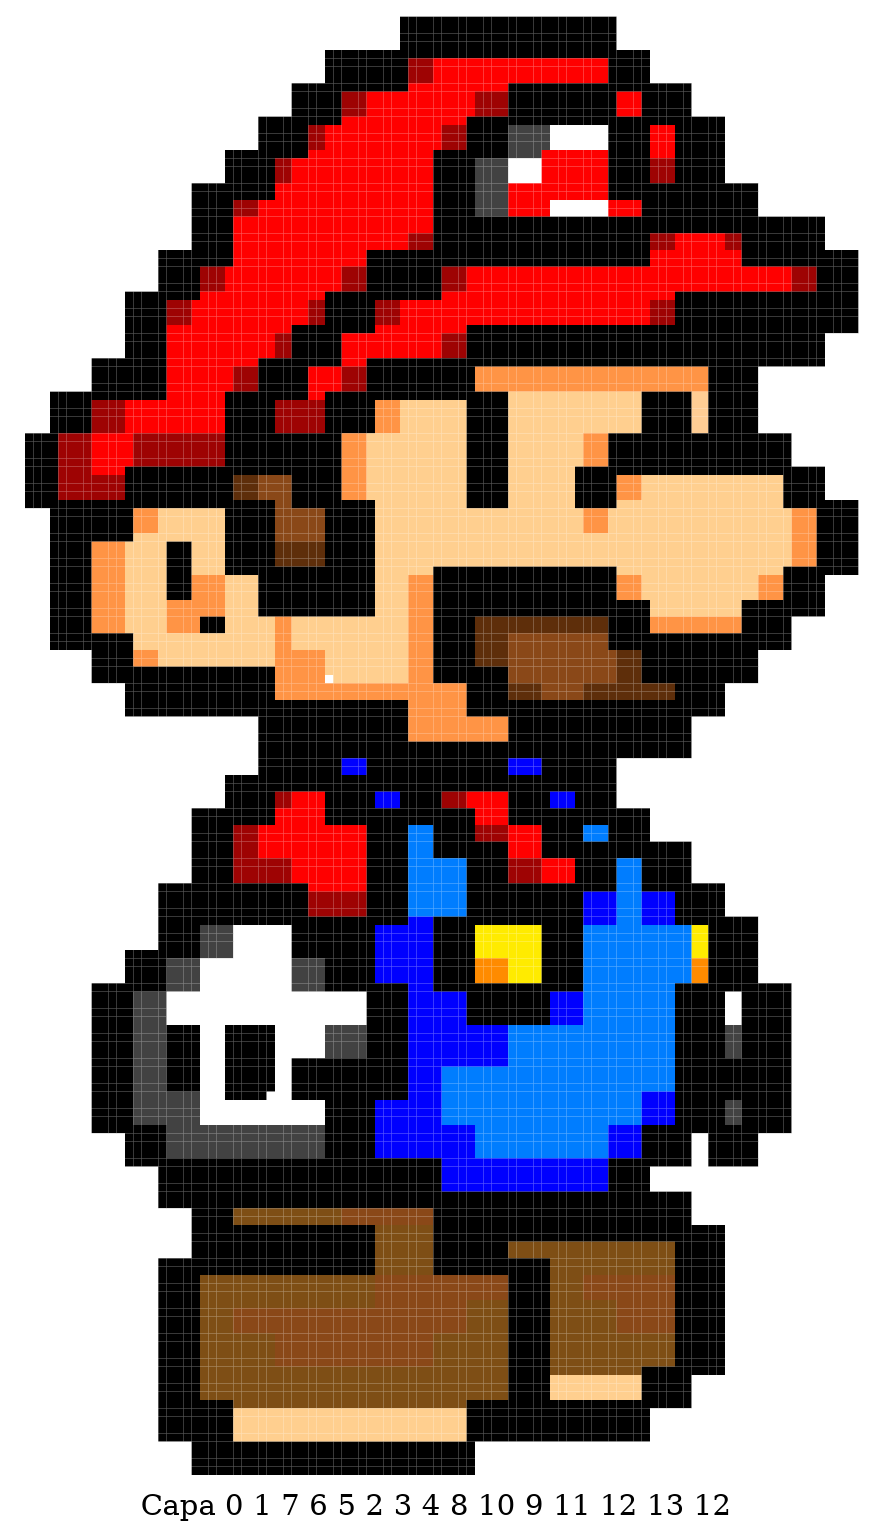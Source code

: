 graph G {
graph [dpi = 300.00 ];
node [shape=plaintext];
label="Capa 0 1 7 6 5 2 3 4 8 10 9 11 12 13 12 ";
some_node [
label=<
<table border="0" cellborder="0" cellspacing="0" width="100%" height="100%">
<tr>
  <td bgcolor="white" width="1" height="1"></td>
  <td bgcolor="white" width="1" height="1"></td>
  <td bgcolor="white" width="1" height="1"></td>
  <td bgcolor="white" width="1" height="1"></td>
  <td bgcolor="white" width="1" height="1"></td>
  <td bgcolor="white" width="1" height="1"></td>
  <td bgcolor="white" width="1" height="1"></td>
  <td bgcolor="white" width="1" height="1"></td>
  <td bgcolor="white" width="1" height="1"></td>
  <td bgcolor="white" width="1" height="1"></td>
  <td bgcolor="white" width="1" height="1"></td>
  <td bgcolor="white" width="1" height="1"></td>
  <td bgcolor="white" width="1" height="1"></td>
  <td bgcolor="white" width="1" height="1"></td>
  <td bgcolor="white" width="1" height="1"></td>
  <td bgcolor="white" width="1" height="1"></td>
  <td bgcolor="white" width="1" height="1"></td>
  <td bgcolor="white" width="1" height="1"></td>
  <td bgcolor="white" width="1" height="1"></td>
  <td bgcolor="white" width="1" height="1"></td>
  <td bgcolor="white" width="1" height="1"></td>
  <td bgcolor="white" width="1" height="1"></td>
  <td bgcolor="white" width="1" height="1"></td>
  <td bgcolor="white" width="1" height="1"></td>
  <td bgcolor="white" width="1" height="1"></td>
  <td bgcolor="white" width="1" height="1"></td>
  <td bgcolor="white" width="1" height="1"></td>
  <td bgcolor="white" width="1" height="1"></td>
  <td bgcolor="white" width="1" height="1"></td>
  <td bgcolor="white" width="1" height="1"></td>
  <td bgcolor="white" width="1" height="1"></td>
  <td bgcolor="white" width="1" height="1"></td>
  <td bgcolor="white" width="1" height="1"></td>
  <td bgcolor="white" width="1" height="1"></td>
  <td bgcolor="white" width="1" height="1"></td>
  <td bgcolor="white" width="1" height="1"></td>
  <td bgcolor="white" width="1" height="1"></td>
  <td bgcolor="white" width="1" height="1"></td>
  <td bgcolor="white" width="1" height="1"></td>
  <td bgcolor="white" width="1" height="1"></td>
  <td bgcolor="white" width="1" height="1"></td>
  <td bgcolor="white" width="1" height="1"></td>
  <td bgcolor="white" width="1" height="1"></td>
  <td bgcolor="white" width="1" height="1"></td>
  <td bgcolor="white" width="1" height="1"></td>
  <td bgcolor="#000000" width="1" height="1"></td>
  <td bgcolor="#000000" width="1" height="1"></td>
  <td bgcolor="#000000" width="1" height="1"></td>
  <td bgcolor="#000000" width="1" height="1"></td>
  <td bgcolor="#000000" width="1" height="1"></td>
  <td bgcolor="#000000" width="1" height="1"></td>
  <td bgcolor="#000000" width="1" height="1"></td>
  <td bgcolor="#000000" width="1" height="1"></td>
  <td bgcolor="#000000" width="1" height="1"></td>
  <td bgcolor="#000000" width="1" height="1"></td>
  <td bgcolor="#000000" width="1" height="1"></td>
  <td bgcolor="#000000" width="1" height="1"></td>
  <td bgcolor="#000000" width="1" height="1"></td>
  <td bgcolor="#000000" width="1" height="1"></td>
  <td bgcolor="#000000" width="1" height="1"></td>
  <td bgcolor="#000000" width="1" height="1"></td>
  <td bgcolor="#000000" width="1" height="1"></td>
  <td bgcolor="#000000" width="1" height="1"></td>
  <td bgcolor="#000000" width="1" height="1"></td>
  <td bgcolor="#000000" width="1" height="1"></td>
  <td bgcolor="#000000" width="1" height="1"></td>
  <td bgcolor="#000000" width="1" height="1"></td>
  <td bgcolor="#000000" width="1" height="1"></td>
  <td bgcolor="#000000" width="1" height="1"></td>
  <td bgcolor="#000000" width="1" height="1"></td>
  <td bgcolor="#000000" width="1" height="1"></td>
  <td bgcolor="white" width="1" height="1"></td>
  <td bgcolor="white" width="1" height="1"></td>
  <td bgcolor="white" width="1" height="1"></td>
  <td bgcolor="white" width="1" height="1"></td>
  <td bgcolor="white" width="1" height="1"></td>
  <td bgcolor="white" width="1" height="1"></td>
  <td bgcolor="white" width="1" height="1"></td>
  <td bgcolor="white" width="1" height="1"></td>
  <td bgcolor="white" width="1" height="1"></td>
  <td bgcolor="white" width="1" height="1"></td>
  <td bgcolor="white" width="1" height="1"></td>
  <td bgcolor="white" width="1" height="1"></td>
  <td bgcolor="white" width="1" height="1"></td>
  <td bgcolor="white" width="1" height="1"></td>
  <td bgcolor="white" width="1" height="1"></td>
  <td bgcolor="white" width="1" height="1"></td>
  <td bgcolor="white" width="1" height="1"></td>
  <td bgcolor="white" width="1" height="1"></td>
  <td bgcolor="white" width="1" height="1"></td>
  <td bgcolor="white" width="1" height="1"></td>
  <td bgcolor="white" width="1" height="1"></td>
  <td bgcolor="white" width="1" height="1"></td>
  <td bgcolor="white" width="1" height="1"></td>
  <td bgcolor="white" width="1" height="1"></td>
  <td bgcolor="white" width="1" height="1"></td>
  <td bgcolor="white" width="1" height="1"></td>
  <td bgcolor="white" width="1" height="1"></td>
  <td bgcolor="white" width="1" height="1"></td>
  <td bgcolor="white" width="1" height="1"></td>
</tr>
<tr>
  <td bgcolor="white" width="1" height="1"></td>
  <td bgcolor="white" width="1" height="1"></td>
  <td bgcolor="white" width="1" height="1"></td>
  <td bgcolor="white" width="1" height="1"></td>
  <td bgcolor="white" width="1" height="1"></td>
  <td bgcolor="white" width="1" height="1"></td>
  <td bgcolor="white" width="1" height="1"></td>
  <td bgcolor="white" width="1" height="1"></td>
  <td bgcolor="white" width="1" height="1"></td>
  <td bgcolor="white" width="1" height="1"></td>
  <td bgcolor="white" width="1" height="1"></td>
  <td bgcolor="white" width="1" height="1"></td>
  <td bgcolor="white" width="1" height="1"></td>
  <td bgcolor="white" width="1" height="1"></td>
  <td bgcolor="white" width="1" height="1"></td>
  <td bgcolor="white" width="1" height="1"></td>
  <td bgcolor="white" width="1" height="1"></td>
  <td bgcolor="white" width="1" height="1"></td>
  <td bgcolor="white" width="1" height="1"></td>
  <td bgcolor="white" width="1" height="1"></td>
  <td bgcolor="white" width="1" height="1"></td>
  <td bgcolor="white" width="1" height="1"></td>
  <td bgcolor="white" width="1" height="1"></td>
  <td bgcolor="white" width="1" height="1"></td>
  <td bgcolor="white" width="1" height="1"></td>
  <td bgcolor="white" width="1" height="1"></td>
  <td bgcolor="white" width="1" height="1"></td>
  <td bgcolor="white" width="1" height="1"></td>
  <td bgcolor="white" width="1" height="1"></td>
  <td bgcolor="white" width="1" height="1"></td>
  <td bgcolor="white" width="1" height="1"></td>
  <td bgcolor="white" width="1" height="1"></td>
  <td bgcolor="white" width="1" height="1"></td>
  <td bgcolor="white" width="1" height="1"></td>
  <td bgcolor="white" width="1" height="1"></td>
  <td bgcolor="white" width="1" height="1"></td>
  <td bgcolor="white" width="1" height="1"></td>
  <td bgcolor="white" width="1" height="1"></td>
  <td bgcolor="white" width="1" height="1"></td>
  <td bgcolor="white" width="1" height="1"></td>
  <td bgcolor="white" width="1" height="1"></td>
  <td bgcolor="white" width="1" height="1"></td>
  <td bgcolor="white" width="1" height="1"></td>
  <td bgcolor="white" width="1" height="1"></td>
  <td bgcolor="white" width="1" height="1"></td>
  <td bgcolor="#000000" width="1" height="1"></td>
  <td bgcolor="#000000" width="1" height="1"></td>
  <td bgcolor="#000000" width="1" height="1"></td>
  <td bgcolor="#000000" width="1" height="1"></td>
  <td bgcolor="#000000" width="1" height="1"></td>
  <td bgcolor="#000000" width="1" height="1"></td>
  <td bgcolor="#000000" width="1" height="1"></td>
  <td bgcolor="#000000" width="1" height="1"></td>
  <td bgcolor="#000000" width="1" height="1"></td>
  <td bgcolor="#000000" width="1" height="1"></td>
  <td bgcolor="#000000" width="1" height="1"></td>
  <td bgcolor="#000000" width="1" height="1"></td>
  <td bgcolor="#000000" width="1" height="1"></td>
  <td bgcolor="#000000" width="1" height="1"></td>
  <td bgcolor="#000000" width="1" height="1"></td>
  <td bgcolor="#000000" width="1" height="1"></td>
  <td bgcolor="#000000" width="1" height="1"></td>
  <td bgcolor="#000000" width="1" height="1"></td>
  <td bgcolor="#000000" width="1" height="1"></td>
  <td bgcolor="#000000" width="1" height="1"></td>
  <td bgcolor="#000000" width="1" height="1"></td>
  <td bgcolor="#000000" width="1" height="1"></td>
  <td bgcolor="#000000" width="1" height="1"></td>
  <td bgcolor="#000000" width="1" height="1"></td>
  <td bgcolor="#000000" width="1" height="1"></td>
  <td bgcolor="#000000" width="1" height="1"></td>
  <td bgcolor="white" width="1" height="1"></td>
  <td bgcolor="white" width="1" height="1"></td>
  <td bgcolor="white" width="1" height="1"></td>
  <td bgcolor="white" width="1" height="1"></td>
  <td bgcolor="white" width="1" height="1"></td>
  <td bgcolor="white" width="1" height="1"></td>
  <td bgcolor="white" width="1" height="1"></td>
  <td bgcolor="white" width="1" height="1"></td>
  <td bgcolor="white" width="1" height="1"></td>
  <td bgcolor="white" width="1" height="1"></td>
  <td bgcolor="white" width="1" height="1"></td>
  <td bgcolor="white" width="1" height="1"></td>
  <td bgcolor="white" width="1" height="1"></td>
  <td bgcolor="white" width="1" height="1"></td>
  <td bgcolor="white" width="1" height="1"></td>
  <td bgcolor="white" width="1" height="1"></td>
  <td bgcolor="white" width="1" height="1"></td>
  <td bgcolor="white" width="1" height="1"></td>
  <td bgcolor="white" width="1" height="1"></td>
  <td bgcolor="white" width="1" height="1"></td>
  <td bgcolor="white" width="1" height="1"></td>
  <td bgcolor="white" width="1" height="1"></td>
  <td bgcolor="white" width="1" height="1"></td>
  <td bgcolor="white" width="1" height="1"></td>
  <td bgcolor="white" width="1" height="1"></td>
  <td bgcolor="white" width="1" height="1"></td>
  <td bgcolor="white" width="1" height="1"></td>
  <td bgcolor="white" width="1" height="1"></td>
  <td bgcolor="white" width="1" height="1"></td>
</tr>
<tr>
  <td bgcolor="white" width="1" height="1"></td>
  <td bgcolor="white" width="1" height="1"></td>
  <td bgcolor="white" width="1" height="1"></td>
  <td bgcolor="white" width="1" height="1"></td>
  <td bgcolor="white" width="1" height="1"></td>
  <td bgcolor="white" width="1" height="1"></td>
  <td bgcolor="white" width="1" height="1"></td>
  <td bgcolor="white" width="1" height="1"></td>
  <td bgcolor="white" width="1" height="1"></td>
  <td bgcolor="white" width="1" height="1"></td>
  <td bgcolor="white" width="1" height="1"></td>
  <td bgcolor="white" width="1" height="1"></td>
  <td bgcolor="white" width="1" height="1"></td>
  <td bgcolor="white" width="1" height="1"></td>
  <td bgcolor="white" width="1" height="1"></td>
  <td bgcolor="white" width="1" height="1"></td>
  <td bgcolor="white" width="1" height="1"></td>
  <td bgcolor="white" width="1" height="1"></td>
  <td bgcolor="white" width="1" height="1"></td>
  <td bgcolor="white" width="1" height="1"></td>
  <td bgcolor="white" width="1" height="1"></td>
  <td bgcolor="white" width="1" height="1"></td>
  <td bgcolor="white" width="1" height="1"></td>
  <td bgcolor="white" width="1" height="1"></td>
  <td bgcolor="white" width="1" height="1"></td>
  <td bgcolor="white" width="1" height="1"></td>
  <td bgcolor="white" width="1" height="1"></td>
  <td bgcolor="white" width="1" height="1"></td>
  <td bgcolor="white" width="1" height="1"></td>
  <td bgcolor="white" width="1" height="1"></td>
  <td bgcolor="white" width="1" height="1"></td>
  <td bgcolor="white" width="1" height="1"></td>
  <td bgcolor="white" width="1" height="1"></td>
  <td bgcolor="white" width="1" height="1"></td>
  <td bgcolor="white" width="1" height="1"></td>
  <td bgcolor="white" width="1" height="1"></td>
  <td bgcolor="white" width="1" height="1"></td>
  <td bgcolor="white" width="1" height="1"></td>
  <td bgcolor="white" width="1" height="1"></td>
  <td bgcolor="white" width="1" height="1"></td>
  <td bgcolor="white" width="1" height="1"></td>
  <td bgcolor="white" width="1" height="1"></td>
  <td bgcolor="white" width="1" height="1"></td>
  <td bgcolor="white" width="1" height="1"></td>
  <td bgcolor="white" width="1" height="1"></td>
  <td bgcolor="#000000" width="1" height="1"></td>
  <td bgcolor="#000000" width="1" height="1"></td>
  <td bgcolor="#000000" width="1" height="1"></td>
  <td bgcolor="#000000" width="1" height="1"></td>
  <td bgcolor="#000000" width="1" height="1"></td>
  <td bgcolor="#000000" width="1" height="1"></td>
  <td bgcolor="#000000" width="1" height="1"></td>
  <td bgcolor="#000000" width="1" height="1"></td>
  <td bgcolor="#000000" width="1" height="1"></td>
  <td bgcolor="#000000" width="1" height="1"></td>
  <td bgcolor="#000000" width="1" height="1"></td>
  <td bgcolor="#000000" width="1" height="1"></td>
  <td bgcolor="#000000" width="1" height="1"></td>
  <td bgcolor="#000000" width="1" height="1"></td>
  <td bgcolor="#000000" width="1" height="1"></td>
  <td bgcolor="#000000" width="1" height="1"></td>
  <td bgcolor="#000000" width="1" height="1"></td>
  <td bgcolor="#000000" width="1" height="1"></td>
  <td bgcolor="#000000" width="1" height="1"></td>
  <td bgcolor="#000000" width="1" height="1"></td>
  <td bgcolor="#000000" width="1" height="1"></td>
  <td bgcolor="#000000" width="1" height="1"></td>
  <td bgcolor="#000000" width="1" height="1"></td>
  <td bgcolor="#000000" width="1" height="1"></td>
  <td bgcolor="#000000" width="1" height="1"></td>
  <td bgcolor="#000000" width="1" height="1"></td>
  <td bgcolor="white" width="1" height="1"></td>
  <td bgcolor="white" width="1" height="1"></td>
  <td bgcolor="white" width="1" height="1"></td>
  <td bgcolor="white" width="1" height="1"></td>
  <td bgcolor="white" width="1" height="1"></td>
  <td bgcolor="white" width="1" height="1"></td>
  <td bgcolor="white" width="1" height="1"></td>
  <td bgcolor="white" width="1" height="1"></td>
  <td bgcolor="white" width="1" height="1"></td>
  <td bgcolor="white" width="1" height="1"></td>
  <td bgcolor="white" width="1" height="1"></td>
  <td bgcolor="white" width="1" height="1"></td>
  <td bgcolor="white" width="1" height="1"></td>
  <td bgcolor="white" width="1" height="1"></td>
  <td bgcolor="white" width="1" height="1"></td>
  <td bgcolor="white" width="1" height="1"></td>
  <td bgcolor="white" width="1" height="1"></td>
  <td bgcolor="white" width="1" height="1"></td>
  <td bgcolor="white" width="1" height="1"></td>
  <td bgcolor="white" width="1" height="1"></td>
  <td bgcolor="white" width="1" height="1"></td>
  <td bgcolor="white" width="1" height="1"></td>
  <td bgcolor="white" width="1" height="1"></td>
  <td bgcolor="white" width="1" height="1"></td>
  <td bgcolor="white" width="1" height="1"></td>
  <td bgcolor="white" width="1" height="1"></td>
  <td bgcolor="white" width="1" height="1"></td>
  <td bgcolor="white" width="1" height="1"></td>
  <td bgcolor="white" width="1" height="1"></td>
</tr>
<tr>
  <td bgcolor="white" width="1" height="1"></td>
  <td bgcolor="white" width="1" height="1"></td>
  <td bgcolor="white" width="1" height="1"></td>
  <td bgcolor="white" width="1" height="1"></td>
  <td bgcolor="white" width="1" height="1"></td>
  <td bgcolor="white" width="1" height="1"></td>
  <td bgcolor="white" width="1" height="1"></td>
  <td bgcolor="white" width="1" height="1"></td>
  <td bgcolor="white" width="1" height="1"></td>
  <td bgcolor="white" width="1" height="1"></td>
  <td bgcolor="white" width="1" height="1"></td>
  <td bgcolor="white" width="1" height="1"></td>
  <td bgcolor="white" width="1" height="1"></td>
  <td bgcolor="white" width="1" height="1"></td>
  <td bgcolor="white" width="1" height="1"></td>
  <td bgcolor="white" width="1" height="1"></td>
  <td bgcolor="white" width="1" height="1"></td>
  <td bgcolor="white" width="1" height="1"></td>
  <td bgcolor="white" width="1" height="1"></td>
  <td bgcolor="white" width="1" height="1"></td>
  <td bgcolor="white" width="1" height="1"></td>
  <td bgcolor="white" width="1" height="1"></td>
  <td bgcolor="white" width="1" height="1"></td>
  <td bgcolor="white" width="1" height="1"></td>
  <td bgcolor="white" width="1" height="1"></td>
  <td bgcolor="white" width="1" height="1"></td>
  <td bgcolor="white" width="1" height="1"></td>
  <td bgcolor="white" width="1" height="1"></td>
  <td bgcolor="white" width="1" height="1"></td>
  <td bgcolor="white" width="1" height="1"></td>
  <td bgcolor="white" width="1" height="1"></td>
  <td bgcolor="white" width="1" height="1"></td>
  <td bgcolor="white" width="1" height="1"></td>
  <td bgcolor="white" width="1" height="1"></td>
  <td bgcolor="white" width="1" height="1"></td>
  <td bgcolor="white" width="1" height="1"></td>
  <td bgcolor="white" width="1" height="1"></td>
  <td bgcolor="white" width="1" height="1"></td>
  <td bgcolor="white" width="1" height="1"></td>
  <td bgcolor="white" width="1" height="1"></td>
  <td bgcolor="white" width="1" height="1"></td>
  <td bgcolor="white" width="1" height="1"></td>
  <td bgcolor="white" width="1" height="1"></td>
  <td bgcolor="white" width="1" height="1"></td>
  <td bgcolor="white" width="1" height="1"></td>
  <td bgcolor="#000000" width="1" height="1"></td>
  <td bgcolor="#000000" width="1" height="1"></td>
  <td bgcolor="#000000" width="1" height="1"></td>
  <td bgcolor="#000000" width="1" height="1"></td>
  <td bgcolor="#000000" width="1" height="1"></td>
  <td bgcolor="#000000" width="1" height="1"></td>
  <td bgcolor="#000000" width="1" height="1"></td>
  <td bgcolor="#000000" width="1" height="1"></td>
  <td bgcolor="#000000" width="1" height="1"></td>
  <td bgcolor="#000000" width="1" height="1"></td>
  <td bgcolor="#000000" width="1" height="1"></td>
  <td bgcolor="#000000" width="1" height="1"></td>
  <td bgcolor="#000000" width="1" height="1"></td>
  <td bgcolor="#000000" width="1" height="1"></td>
  <td bgcolor="#000000" width="1" height="1"></td>
  <td bgcolor="#000000" width="1" height="1"></td>
  <td bgcolor="#000000" width="1" height="1"></td>
  <td bgcolor="#000000" width="1" height="1"></td>
  <td bgcolor="#000000" width="1" height="1"></td>
  <td bgcolor="#000000" width="1" height="1"></td>
  <td bgcolor="#000000" width="1" height="1"></td>
  <td bgcolor="#000000" width="1" height="1"></td>
  <td bgcolor="#000000" width="1" height="1"></td>
  <td bgcolor="#000000" width="1" height="1"></td>
  <td bgcolor="#000000" width="1" height="1"></td>
  <td bgcolor="#000000" width="1" height="1"></td>
  <td bgcolor="white" width="1" height="1"></td>
  <td bgcolor="white" width="1" height="1"></td>
  <td bgcolor="white" width="1" height="1"></td>
  <td bgcolor="white" width="1" height="1"></td>
  <td bgcolor="white" width="1" height="1"></td>
  <td bgcolor="white" width="1" height="1"></td>
  <td bgcolor="white" width="1" height="1"></td>
  <td bgcolor="white" width="1" height="1"></td>
  <td bgcolor="white" width="1" height="1"></td>
  <td bgcolor="white" width="1" height="1"></td>
  <td bgcolor="white" width="1" height="1"></td>
  <td bgcolor="white" width="1" height="1"></td>
  <td bgcolor="white" width="1" height="1"></td>
  <td bgcolor="white" width="1" height="1"></td>
  <td bgcolor="white" width="1" height="1"></td>
  <td bgcolor="white" width="1" height="1"></td>
  <td bgcolor="white" width="1" height="1"></td>
  <td bgcolor="white" width="1" height="1"></td>
  <td bgcolor="white" width="1" height="1"></td>
  <td bgcolor="white" width="1" height="1"></td>
  <td bgcolor="white" width="1" height="1"></td>
  <td bgcolor="white" width="1" height="1"></td>
  <td bgcolor="white" width="1" height="1"></td>
  <td bgcolor="white" width="1" height="1"></td>
  <td bgcolor="white" width="1" height="1"></td>
  <td bgcolor="white" width="1" height="1"></td>
  <td bgcolor="white" width="1" height="1"></td>
  <td bgcolor="white" width="1" height="1"></td>
  <td bgcolor="white" width="1" height="1"></td>
</tr>
<tr>
  <td bgcolor="white" width="1" height="1"></td>
  <td bgcolor="white" width="1" height="1"></td>
  <td bgcolor="white" width="1" height="1"></td>
  <td bgcolor="white" width="1" height="1"></td>
  <td bgcolor="white" width="1" height="1"></td>
  <td bgcolor="white" width="1" height="1"></td>
  <td bgcolor="white" width="1" height="1"></td>
  <td bgcolor="white" width="1" height="1"></td>
  <td bgcolor="white" width="1" height="1"></td>
  <td bgcolor="white" width="1" height="1"></td>
  <td bgcolor="white" width="1" height="1"></td>
  <td bgcolor="white" width="1" height="1"></td>
  <td bgcolor="white" width="1" height="1"></td>
  <td bgcolor="white" width="1" height="1"></td>
  <td bgcolor="white" width="1" height="1"></td>
  <td bgcolor="white" width="1" height="1"></td>
  <td bgcolor="white" width="1" height="1"></td>
  <td bgcolor="white" width="1" height="1"></td>
  <td bgcolor="white" width="1" height="1"></td>
  <td bgcolor="white" width="1" height="1"></td>
  <td bgcolor="white" width="1" height="1"></td>
  <td bgcolor="white" width="1" height="1"></td>
  <td bgcolor="white" width="1" height="1"></td>
  <td bgcolor="white" width="1" height="1"></td>
  <td bgcolor="white" width="1" height="1"></td>
  <td bgcolor="white" width="1" height="1"></td>
  <td bgcolor="white" width="1" height="1"></td>
  <td bgcolor="white" width="1" height="1"></td>
  <td bgcolor="white" width="1" height="1"></td>
  <td bgcolor="white" width="1" height="1"></td>
  <td bgcolor="white" width="1" height="1"></td>
  <td bgcolor="white" width="1" height="1"></td>
  <td bgcolor="white" width="1" height="1"></td>
  <td bgcolor="white" width="1" height="1"></td>
  <td bgcolor="white" width="1" height="1"></td>
  <td bgcolor="white" width="1" height="1"></td>
  <td bgcolor="#000000" width="1" height="1"></td>
  <td bgcolor="#000000" width="1" height="1"></td>
  <td bgcolor="#000000" width="1" height="1"></td>
  <td bgcolor="#000000" width="1" height="1"></td>
  <td bgcolor="#000000" width="1" height="1"></td>
  <td bgcolor="#000000" width="1" height="1"></td>
  <td bgcolor="#000000" width="1" height="1"></td>
  <td bgcolor="#000000" width="1" height="1"></td>
  <td bgcolor="#000000" width="1" height="1"></td>
  <td bgcolor="#000000" width="1" height="1"></td>
  <td bgcolor="#000000" width="1" height="1"></td>
  <td bgcolor="#000000" width="1" height="1"></td>
  <td bgcolor="#000000" width="1" height="1"></td>
  <td bgcolor="#000000" width="1" height="1"></td>
  <td bgcolor="#000000" width="1" height="1"></td>
  <td bgcolor="#000000" width="1" height="1"></td>
  <td bgcolor="#000000" width="1" height="1"></td>
  <td bgcolor="#000000" width="1" height="1"></td>
  <td bgcolor="#000000" width="1" height="1"></td>
  <td bgcolor="#000000" width="1" height="1"></td>
  <td bgcolor="#000000" width="1" height="1"></td>
  <td bgcolor="#000000" width="1" height="1"></td>
  <td bgcolor="#000000" width="1" height="1"></td>
  <td bgcolor="#000000" width="1" height="1"></td>
  <td bgcolor="#000000" width="1" height="1"></td>
  <td bgcolor="#000000" width="1" height="1"></td>
  <td bgcolor="#000000" width="1" height="1"></td>
  <td bgcolor="#000000" width="1" height="1"></td>
  <td bgcolor="#000000" width="1" height="1"></td>
  <td bgcolor="#000000" width="1" height="1"></td>
  <td bgcolor="#000000" width="1" height="1"></td>
  <td bgcolor="#000000" width="1" height="1"></td>
  <td bgcolor="#000000" width="1" height="1"></td>
  <td bgcolor="#000000" width="1" height="1"></td>
  <td bgcolor="#000000" width="1" height="1"></td>
  <td bgcolor="#000000" width="1" height="1"></td>
  <td bgcolor="#000000" width="1" height="1"></td>
  <td bgcolor="#000000" width="1" height="1"></td>
  <td bgcolor="#000000" width="1" height="1"></td>
  <td bgcolor="white" width="1" height="1"></td>
  <td bgcolor="white" width="1" height="1"></td>
  <td bgcolor="white" width="1" height="1"></td>
  <td bgcolor="white" width="1" height="1"></td>
  <td bgcolor="white" width="1" height="1"></td>
  <td bgcolor="white" width="1" height="1"></td>
  <td bgcolor="white" width="1" height="1"></td>
  <td bgcolor="white" width="1" height="1"></td>
  <td bgcolor="white" width="1" height="1"></td>
  <td bgcolor="white" width="1" height="1"></td>
  <td bgcolor="white" width="1" height="1"></td>
  <td bgcolor="white" width="1" height="1"></td>
  <td bgcolor="white" width="1" height="1"></td>
  <td bgcolor="white" width="1" height="1"></td>
  <td bgcolor="white" width="1" height="1"></td>
  <td bgcolor="white" width="1" height="1"></td>
  <td bgcolor="white" width="1" height="1"></td>
  <td bgcolor="white" width="1" height="1"></td>
  <td bgcolor="white" width="1" height="1"></td>
  <td bgcolor="white" width="1" height="1"></td>
  <td bgcolor="white" width="1" height="1"></td>
  <td bgcolor="white" width="1" height="1"></td>
  <td bgcolor="white" width="1" height="1"></td>
  <td bgcolor="white" width="1" height="1"></td>
  <td bgcolor="white" width="1" height="1"></td>
</tr>
<tr>
  <td bgcolor="white" width="1" height="1"></td>
  <td bgcolor="white" width="1" height="1"></td>
  <td bgcolor="white" width="1" height="1"></td>
  <td bgcolor="white" width="1" height="1"></td>
  <td bgcolor="white" width="1" height="1"></td>
  <td bgcolor="white" width="1" height="1"></td>
  <td bgcolor="white" width="1" height="1"></td>
  <td bgcolor="white" width="1" height="1"></td>
  <td bgcolor="white" width="1" height="1"></td>
  <td bgcolor="white" width="1" height="1"></td>
  <td bgcolor="white" width="1" height="1"></td>
  <td bgcolor="white" width="1" height="1"></td>
  <td bgcolor="white" width="1" height="1"></td>
  <td bgcolor="white" width="1" height="1"></td>
  <td bgcolor="white" width="1" height="1"></td>
  <td bgcolor="white" width="1" height="1"></td>
  <td bgcolor="white" width="1" height="1"></td>
  <td bgcolor="white" width="1" height="1"></td>
  <td bgcolor="white" width="1" height="1"></td>
  <td bgcolor="white" width="1" height="1"></td>
  <td bgcolor="white" width="1" height="1"></td>
  <td bgcolor="white" width="1" height="1"></td>
  <td bgcolor="white" width="1" height="1"></td>
  <td bgcolor="white" width="1" height="1"></td>
  <td bgcolor="white" width="1" height="1"></td>
  <td bgcolor="white" width="1" height="1"></td>
  <td bgcolor="white" width="1" height="1"></td>
  <td bgcolor="white" width="1" height="1"></td>
  <td bgcolor="white" width="1" height="1"></td>
  <td bgcolor="white" width="1" height="1"></td>
  <td bgcolor="white" width="1" height="1"></td>
  <td bgcolor="white" width="1" height="1"></td>
  <td bgcolor="white" width="1" height="1"></td>
  <td bgcolor="white" width="1" height="1"></td>
  <td bgcolor="white" width="1" height="1"></td>
  <td bgcolor="white" width="1" height="1"></td>
  <td bgcolor="#000000" width="1" height="1"></td>
  <td bgcolor="#000000" width="1" height="1"></td>
  <td bgcolor="#000000" width="1" height="1"></td>
  <td bgcolor="#000000" width="1" height="1"></td>
  <td bgcolor="#000000" width="1" height="1"></td>
  <td bgcolor="#000000" width="1" height="1"></td>
  <td bgcolor="#000000" width="1" height="1"></td>
  <td bgcolor="#000000" width="1" height="1"></td>
  <td bgcolor="#000000" width="1" height="1"></td>
  <td bgcolor="#000000" width="1" height="1"></td>
  <td bgcolor="#9E0303" width="1" height="1"></td>
  <td bgcolor="#9E0303" width="1" height="1"></td>
  <td bgcolor="#9E0303" width="1" height="1"></td>
  <td bgcolor="#FF0000" width="1" height="1"></td>
  <td bgcolor="#FF0000" width="1" height="1"></td>
  <td bgcolor="#FF0000" width="1" height="1"></td>
  <td bgcolor="#FF0000" width="1" height="1"></td>
  <td bgcolor="#FF0000" width="1" height="1"></td>
  <td bgcolor="#FF0000" width="1" height="1"></td>
  <td bgcolor="#FF0000" width="1" height="1"></td>
  <td bgcolor="#FF0000" width="1" height="1"></td>
  <td bgcolor="#FF0000" width="1" height="1"></td>
  <td bgcolor="#FF0000" width="1" height="1"></td>
  <td bgcolor="#FF0000" width="1" height="1"></td>
  <td bgcolor="#FF0000" width="1" height="1"></td>
  <td bgcolor="#FF0000" width="1" height="1"></td>
  <td bgcolor="#FF0000" width="1" height="1"></td>
  <td bgcolor="#FF0000" width="1" height="1"></td>
  <td bgcolor="#FF0000" width="1" height="1"></td>
  <td bgcolor="#FF0000" width="1" height="1"></td>
  <td bgcolor="#FF0000" width="1" height="1"></td>
  <td bgcolor="#FF0000" width="1" height="1"></td>
  <td bgcolor="#FF0000" width="1" height="1"></td>
  <td bgcolor="#FF0000" width="1" height="1"></td>
  <td bgcolor="#000000" width="1" height="1"></td>
  <td bgcolor="#000000" width="1" height="1"></td>
  <td bgcolor="#000000" width="1" height="1"></td>
  <td bgcolor="#000000" width="1" height="1"></td>
  <td bgcolor="#000000" width="1" height="1"></td>
  <td bgcolor="white" width="1" height="1"></td>
  <td bgcolor="white" width="1" height="1"></td>
  <td bgcolor="white" width="1" height="1"></td>
  <td bgcolor="white" width="1" height="1"></td>
  <td bgcolor="white" width="1" height="1"></td>
  <td bgcolor="white" width="1" height="1"></td>
  <td bgcolor="white" width="1" height="1"></td>
  <td bgcolor="white" width="1" height="1"></td>
  <td bgcolor="white" width="1" height="1"></td>
  <td bgcolor="white" width="1" height="1"></td>
  <td bgcolor="white" width="1" height="1"></td>
  <td bgcolor="white" width="1" height="1"></td>
  <td bgcolor="white" width="1" height="1"></td>
  <td bgcolor="white" width="1" height="1"></td>
  <td bgcolor="white" width="1" height="1"></td>
  <td bgcolor="white" width="1" height="1"></td>
  <td bgcolor="white" width="1" height="1"></td>
  <td bgcolor="white" width="1" height="1"></td>
  <td bgcolor="white" width="1" height="1"></td>
  <td bgcolor="white" width="1" height="1"></td>
  <td bgcolor="white" width="1" height="1"></td>
  <td bgcolor="white" width="1" height="1"></td>
  <td bgcolor="white" width="1" height="1"></td>
  <td bgcolor="white" width="1" height="1"></td>
  <td bgcolor="white" width="1" height="1"></td>
</tr>
<tr>
  <td bgcolor="white" width="1" height="1"></td>
  <td bgcolor="white" width="1" height="1"></td>
  <td bgcolor="white" width="1" height="1"></td>
  <td bgcolor="white" width="1" height="1"></td>
  <td bgcolor="white" width="1" height="1"></td>
  <td bgcolor="white" width="1" height="1"></td>
  <td bgcolor="white" width="1" height="1"></td>
  <td bgcolor="white" width="1" height="1"></td>
  <td bgcolor="white" width="1" height="1"></td>
  <td bgcolor="white" width="1" height="1"></td>
  <td bgcolor="white" width="1" height="1"></td>
  <td bgcolor="white" width="1" height="1"></td>
  <td bgcolor="white" width="1" height="1"></td>
  <td bgcolor="white" width="1" height="1"></td>
  <td bgcolor="white" width="1" height="1"></td>
  <td bgcolor="white" width="1" height="1"></td>
  <td bgcolor="white" width="1" height="1"></td>
  <td bgcolor="white" width="1" height="1"></td>
  <td bgcolor="white" width="1" height="1"></td>
  <td bgcolor="white" width="1" height="1"></td>
  <td bgcolor="white" width="1" height="1"></td>
  <td bgcolor="white" width="1" height="1"></td>
  <td bgcolor="white" width="1" height="1"></td>
  <td bgcolor="white" width="1" height="1"></td>
  <td bgcolor="white" width="1" height="1"></td>
  <td bgcolor="white" width="1" height="1"></td>
  <td bgcolor="white" width="1" height="1"></td>
  <td bgcolor="white" width="1" height="1"></td>
  <td bgcolor="white" width="1" height="1"></td>
  <td bgcolor="white" width="1" height="1"></td>
  <td bgcolor="white" width="1" height="1"></td>
  <td bgcolor="white" width="1" height="1"></td>
  <td bgcolor="white" width="1" height="1"></td>
  <td bgcolor="white" width="1" height="1"></td>
  <td bgcolor="white" width="1" height="1"></td>
  <td bgcolor="white" width="1" height="1"></td>
  <td bgcolor="#000000" width="1" height="1"></td>
  <td bgcolor="#000000" width="1" height="1"></td>
  <td bgcolor="#000000" width="1" height="1"></td>
  <td bgcolor="#000000" width="1" height="1"></td>
  <td bgcolor="#000000" width="1" height="1"></td>
  <td bgcolor="#000000" width="1" height="1"></td>
  <td bgcolor="#000000" width="1" height="1"></td>
  <td bgcolor="#000000" width="1" height="1"></td>
  <td bgcolor="#000000" width="1" height="1"></td>
  <td bgcolor="#000000" width="1" height="1"></td>
  <td bgcolor="#9E0303" width="1" height="1"></td>
  <td bgcolor="#9E0303" width="1" height="1"></td>
  <td bgcolor="#9E0303" width="1" height="1"></td>
  <td bgcolor="#FF0000" width="1" height="1"></td>
  <td bgcolor="#FF0000" width="1" height="1"></td>
  <td bgcolor="#FF0000" width="1" height="1"></td>
  <td bgcolor="#FF0000" width="1" height="1"></td>
  <td bgcolor="#FF0000" width="1" height="1"></td>
  <td bgcolor="#FF0000" width="1" height="1"></td>
  <td bgcolor="#FF0000" width="1" height="1"></td>
  <td bgcolor="#FF0000" width="1" height="1"></td>
  <td bgcolor="#FF0000" width="1" height="1"></td>
  <td bgcolor="#FF0000" width="1" height="1"></td>
  <td bgcolor="#FF0000" width="1" height="1"></td>
  <td bgcolor="#FF0000" width="1" height="1"></td>
  <td bgcolor="#FF0000" width="1" height="1"></td>
  <td bgcolor="#FF0000" width="1" height="1"></td>
  <td bgcolor="#FF0000" width="1" height="1"></td>
  <td bgcolor="#FF0000" width="1" height="1"></td>
  <td bgcolor="#FF0000" width="1" height="1"></td>
  <td bgcolor="#FF0000" width="1" height="1"></td>
  <td bgcolor="#FF0000" width="1" height="1"></td>
  <td bgcolor="#FF0000" width="1" height="1"></td>
  <td bgcolor="#FF0000" width="1" height="1"></td>
  <td bgcolor="#000000" width="1" height="1"></td>
  <td bgcolor="#000000" width="1" height="1"></td>
  <td bgcolor="#000000" width="1" height="1"></td>
  <td bgcolor="#000000" width="1" height="1"></td>
  <td bgcolor="#000000" width="1" height="1"></td>
  <td bgcolor="white" width="1" height="1"></td>
  <td bgcolor="white" width="1" height="1"></td>
  <td bgcolor="white" width="1" height="1"></td>
  <td bgcolor="white" width="1" height="1"></td>
  <td bgcolor="white" width="1" height="1"></td>
  <td bgcolor="white" width="1" height="1"></td>
  <td bgcolor="white" width="1" height="1"></td>
  <td bgcolor="white" width="1" height="1"></td>
  <td bgcolor="white" width="1" height="1"></td>
  <td bgcolor="white" width="1" height="1"></td>
  <td bgcolor="white" width="1" height="1"></td>
  <td bgcolor="white" width="1" height="1"></td>
  <td bgcolor="white" width="1" height="1"></td>
  <td bgcolor="white" width="1" height="1"></td>
  <td bgcolor="white" width="1" height="1"></td>
  <td bgcolor="white" width="1" height="1"></td>
  <td bgcolor="white" width="1" height="1"></td>
  <td bgcolor="white" width="1" height="1"></td>
  <td bgcolor="white" width="1" height="1"></td>
  <td bgcolor="white" width="1" height="1"></td>
  <td bgcolor="white" width="1" height="1"></td>
  <td bgcolor="white" width="1" height="1"></td>
  <td bgcolor="white" width="1" height="1"></td>
  <td bgcolor="white" width="1" height="1"></td>
  <td bgcolor="white" width="1" height="1"></td>
</tr>
<tr>
  <td bgcolor="white" width="1" height="1"></td>
  <td bgcolor="white" width="1" height="1"></td>
  <td bgcolor="white" width="1" height="1"></td>
  <td bgcolor="white" width="1" height="1"></td>
  <td bgcolor="white" width="1" height="1"></td>
  <td bgcolor="white" width="1" height="1"></td>
  <td bgcolor="white" width="1" height="1"></td>
  <td bgcolor="white" width="1" height="1"></td>
  <td bgcolor="white" width="1" height="1"></td>
  <td bgcolor="white" width="1" height="1"></td>
  <td bgcolor="white" width="1" height="1"></td>
  <td bgcolor="white" width="1" height="1"></td>
  <td bgcolor="white" width="1" height="1"></td>
  <td bgcolor="white" width="1" height="1"></td>
  <td bgcolor="white" width="1" height="1"></td>
  <td bgcolor="white" width="1" height="1"></td>
  <td bgcolor="white" width="1" height="1"></td>
  <td bgcolor="white" width="1" height="1"></td>
  <td bgcolor="white" width="1" height="1"></td>
  <td bgcolor="white" width="1" height="1"></td>
  <td bgcolor="white" width="1" height="1"></td>
  <td bgcolor="white" width="1" height="1"></td>
  <td bgcolor="white" width="1" height="1"></td>
  <td bgcolor="white" width="1" height="1"></td>
  <td bgcolor="white" width="1" height="1"></td>
  <td bgcolor="white" width="1" height="1"></td>
  <td bgcolor="white" width="1" height="1"></td>
  <td bgcolor="white" width="1" height="1"></td>
  <td bgcolor="white" width="1" height="1"></td>
  <td bgcolor="white" width="1" height="1"></td>
  <td bgcolor="white" width="1" height="1"></td>
  <td bgcolor="white" width="1" height="1"></td>
  <td bgcolor="white" width="1" height="1"></td>
  <td bgcolor="white" width="1" height="1"></td>
  <td bgcolor="white" width="1" height="1"></td>
  <td bgcolor="white" width="1" height="1"></td>
  <td bgcolor="#000000" width="1" height="1"></td>
  <td bgcolor="#000000" width="1" height="1"></td>
  <td bgcolor="#000000" width="1" height="1"></td>
  <td bgcolor="#000000" width="1" height="1"></td>
  <td bgcolor="#000000" width="1" height="1"></td>
  <td bgcolor="#000000" width="1" height="1"></td>
  <td bgcolor="#000000" width="1" height="1"></td>
  <td bgcolor="#000000" width="1" height="1"></td>
  <td bgcolor="#000000" width="1" height="1"></td>
  <td bgcolor="#000000" width="1" height="1"></td>
  <td bgcolor="#9E0303" width="1" height="1"></td>
  <td bgcolor="#9E0303" width="1" height="1"></td>
  <td bgcolor="#9E0303" width="1" height="1"></td>
  <td bgcolor="#FF0000" width="1" height="1"></td>
  <td bgcolor="#FF0000" width="1" height="1"></td>
  <td bgcolor="#FF0000" width="1" height="1"></td>
  <td bgcolor="#FF0000" width="1" height="1"></td>
  <td bgcolor="#FF0000" width="1" height="1"></td>
  <td bgcolor="#FF0000" width="1" height="1"></td>
  <td bgcolor="#FF0000" width="1" height="1"></td>
  <td bgcolor="#FF0000" width="1" height="1"></td>
  <td bgcolor="#FF0000" width="1" height="1"></td>
  <td bgcolor="#FF0000" width="1" height="1"></td>
  <td bgcolor="#FF0000" width="1" height="1"></td>
  <td bgcolor="#FF0000" width="1" height="1"></td>
  <td bgcolor="#FF0000" width="1" height="1"></td>
  <td bgcolor="#FF0000" width="1" height="1"></td>
  <td bgcolor="#FF0000" width="1" height="1"></td>
  <td bgcolor="#FF0000" width="1" height="1"></td>
  <td bgcolor="#FF0000" width="1" height="1"></td>
  <td bgcolor="#FF0000" width="1" height="1"></td>
  <td bgcolor="#FF0000" width="1" height="1"></td>
  <td bgcolor="#FF0000" width="1" height="1"></td>
  <td bgcolor="#FF0000" width="1" height="1"></td>
  <td bgcolor="#000000" width="1" height="1"></td>
  <td bgcolor="#000000" width="1" height="1"></td>
  <td bgcolor="#000000" width="1" height="1"></td>
  <td bgcolor="#000000" width="1" height="1"></td>
  <td bgcolor="#000000" width="1" height="1"></td>
  <td bgcolor="white" width="1" height="1"></td>
  <td bgcolor="white" width="1" height="1"></td>
  <td bgcolor="white" width="1" height="1"></td>
  <td bgcolor="white" width="1" height="1"></td>
  <td bgcolor="white" width="1" height="1"></td>
  <td bgcolor="white" width="1" height="1"></td>
  <td bgcolor="white" width="1" height="1"></td>
  <td bgcolor="white" width="1" height="1"></td>
  <td bgcolor="white" width="1" height="1"></td>
  <td bgcolor="white" width="1" height="1"></td>
  <td bgcolor="white" width="1" height="1"></td>
  <td bgcolor="white" width="1" height="1"></td>
  <td bgcolor="white" width="1" height="1"></td>
  <td bgcolor="white" width="1" height="1"></td>
  <td bgcolor="white" width="1" height="1"></td>
  <td bgcolor="white" width="1" height="1"></td>
  <td bgcolor="white" width="1" height="1"></td>
  <td bgcolor="white" width="1" height="1"></td>
  <td bgcolor="white" width="1" height="1"></td>
  <td bgcolor="white" width="1" height="1"></td>
  <td bgcolor="white" width="1" height="1"></td>
  <td bgcolor="white" width="1" height="1"></td>
  <td bgcolor="white" width="1" height="1"></td>
  <td bgcolor="white" width="1" height="1"></td>
  <td bgcolor="white" width="1" height="1"></td>
</tr>
<tr>
  <td bgcolor="white" width="1" height="1"></td>
  <td bgcolor="white" width="1" height="1"></td>
  <td bgcolor="white" width="1" height="1"></td>
  <td bgcolor="white" width="1" height="1"></td>
  <td bgcolor="white" width="1" height="1"></td>
  <td bgcolor="white" width="1" height="1"></td>
  <td bgcolor="white" width="1" height="1"></td>
  <td bgcolor="white" width="1" height="1"></td>
  <td bgcolor="white" width="1" height="1"></td>
  <td bgcolor="white" width="1" height="1"></td>
  <td bgcolor="white" width="1" height="1"></td>
  <td bgcolor="white" width="1" height="1"></td>
  <td bgcolor="white" width="1" height="1"></td>
  <td bgcolor="white" width="1" height="1"></td>
  <td bgcolor="white" width="1" height="1"></td>
  <td bgcolor="white" width="1" height="1"></td>
  <td bgcolor="white" width="1" height="1"></td>
  <td bgcolor="white" width="1" height="1"></td>
  <td bgcolor="white" width="1" height="1"></td>
  <td bgcolor="white" width="1" height="1"></td>
  <td bgcolor="white" width="1" height="1"></td>
  <td bgcolor="white" width="1" height="1"></td>
  <td bgcolor="white" width="1" height="1"></td>
  <td bgcolor="white" width="1" height="1"></td>
  <td bgcolor="white" width="1" height="1"></td>
  <td bgcolor="white" width="1" height="1"></td>
  <td bgcolor="white" width="1" height="1"></td>
  <td bgcolor="white" width="1" height="1"></td>
  <td bgcolor="white" width="1" height="1"></td>
  <td bgcolor="white" width="1" height="1"></td>
  <td bgcolor="white" width="1" height="1"></td>
  <td bgcolor="white" width="1" height="1"></td>
  <td bgcolor="#000000" width="1" height="1"></td>
  <td bgcolor="#000000" width="1" height="1"></td>
  <td bgcolor="#000000" width="1" height="1"></td>
  <td bgcolor="#000000" width="1" height="1"></td>
  <td bgcolor="#000000" width="1" height="1"></td>
  <td bgcolor="#000000" width="1" height="1"></td>
  <td bgcolor="#000000" width="1" height="1"></td>
  <td bgcolor="#000000" width="1" height="1"></td>
  <td bgcolor="#000000" width="1" height="1"></td>
  <td bgcolor="#000000" width="1" height="1"></td>
  <td bgcolor="#000000" width="1" height="1"></td>
  <td bgcolor="#000000" width="1" height="1"></td>
  <td bgcolor="#000000" width="1" height="1"></td>
  <td bgcolor="#000000" width="1" height="1"></td>
  <td bgcolor="#FF0000" width="1" height="1"></td>
  <td bgcolor="#FF0000" width="1" height="1"></td>
  <td bgcolor="#FF0000" width="1" height="1"></td>
  <td bgcolor="#FF0000" width="1" height="1"></td>
  <td bgcolor="#FF0000" width="1" height="1"></td>
  <td bgcolor="#FF0000" width="1" height="1"></td>
  <td bgcolor="#FF0000" width="1" height="1"></td>
  <td bgcolor="#FF0000" width="1" height="1"></td>
  <td bgcolor="#FF0000" width="1" height="1"></td>
  <td bgcolor="#FF0000" width="1" height="1"></td>
  <td bgcolor="#FF0000" width="1" height="1"></td>
  <td bgcolor="#FF0000" width="1" height="1"></td>
  <td bgcolor="#000000" width="1" height="1"></td>
  <td bgcolor="#000000" width="1" height="1"></td>
  <td bgcolor="#000000" width="1" height="1"></td>
  <td bgcolor="#000000" width="1" height="1"></td>
  <td bgcolor="#000000" width="1" height="1"></td>
  <td bgcolor="#000000" width="1" height="1"></td>
  <td bgcolor="#000000" width="1" height="1"></td>
  <td bgcolor="#000000" width="1" height="1"></td>
  <td bgcolor="#000000" width="1" height="1"></td>
  <td bgcolor="#000000" width="1" height="1"></td>
  <td bgcolor="#000000" width="1" height="1"></td>
  <td bgcolor="#000000" width="1" height="1"></td>
  <td bgcolor="#000000" width="1" height="1"></td>
  <td bgcolor="#000000" width="1" height="1"></td>
  <td bgcolor="#000000" width="1" height="1"></td>
  <td bgcolor="#000000" width="1" height="1"></td>
  <td bgcolor="#000000" width="1" height="1"></td>
  <td bgcolor="#000000" width="1" height="1"></td>
  <td bgcolor="#000000" width="1" height="1"></td>
  <td bgcolor="#000000" width="1" height="1"></td>
  <td bgcolor="#000000" width="1" height="1"></td>
  <td bgcolor="#000000" width="1" height="1"></td>
  <td bgcolor="white" width="1" height="1"></td>
  <td bgcolor="white" width="1" height="1"></td>
  <td bgcolor="white" width="1" height="1"></td>
  <td bgcolor="white" width="1" height="1"></td>
  <td bgcolor="white" width="1" height="1"></td>
  <td bgcolor="white" width="1" height="1"></td>
  <td bgcolor="white" width="1" height="1"></td>
  <td bgcolor="white" width="1" height="1"></td>
  <td bgcolor="white" width="1" height="1"></td>
  <td bgcolor="white" width="1" height="1"></td>
  <td bgcolor="white" width="1" height="1"></td>
  <td bgcolor="white" width="1" height="1"></td>
  <td bgcolor="white" width="1" height="1"></td>
  <td bgcolor="white" width="1" height="1"></td>
  <td bgcolor="white" width="1" height="1"></td>
  <td bgcolor="white" width="1" height="1"></td>
  <td bgcolor="white" width="1" height="1"></td>
  <td bgcolor="white" width="1" height="1"></td>
  <td bgcolor="white" width="1" height="1"></td>
  <td bgcolor="white" width="1" height="1"></td>
</tr>
<tr>
  <td bgcolor="white" width="1" height="1"></td>
  <td bgcolor="white" width="1" height="1"></td>
  <td bgcolor="white" width="1" height="1"></td>
  <td bgcolor="white" width="1" height="1"></td>
  <td bgcolor="white" width="1" height="1"></td>
  <td bgcolor="white" width="1" height="1"></td>
  <td bgcolor="white" width="1" height="1"></td>
  <td bgcolor="white" width="1" height="1"></td>
  <td bgcolor="white" width="1" height="1"></td>
  <td bgcolor="white" width="1" height="1"></td>
  <td bgcolor="white" width="1" height="1"></td>
  <td bgcolor="white" width="1" height="1"></td>
  <td bgcolor="white" width="1" height="1"></td>
  <td bgcolor="white" width="1" height="1"></td>
  <td bgcolor="white" width="1" height="1"></td>
  <td bgcolor="white" width="1" height="1"></td>
  <td bgcolor="white" width="1" height="1"></td>
  <td bgcolor="white" width="1" height="1"></td>
  <td bgcolor="white" width="1" height="1"></td>
  <td bgcolor="white" width="1" height="1"></td>
  <td bgcolor="white" width="1" height="1"></td>
  <td bgcolor="white" width="1" height="1"></td>
  <td bgcolor="white" width="1" height="1"></td>
  <td bgcolor="white" width="1" height="1"></td>
  <td bgcolor="white" width="1" height="1"></td>
  <td bgcolor="white" width="1" height="1"></td>
  <td bgcolor="white" width="1" height="1"></td>
  <td bgcolor="white" width="1" height="1"></td>
  <td bgcolor="white" width="1" height="1"></td>
  <td bgcolor="white" width="1" height="1"></td>
  <td bgcolor="white" width="1" height="1"></td>
  <td bgcolor="white" width="1" height="1"></td>
  <td bgcolor="#000000" width="1" height="1"></td>
  <td bgcolor="#000000" width="1" height="1"></td>
  <td bgcolor="#000000" width="1" height="1"></td>
  <td bgcolor="#000000" width="1" height="1"></td>
  <td bgcolor="#000000" width="1" height="1"></td>
  <td bgcolor="#000000" width="1" height="1"></td>
  <td bgcolor="#9E0303" width="1" height="1"></td>
  <td bgcolor="#9E0303" width="1" height="1"></td>
  <td bgcolor="#9E0303" width="1" height="1"></td>
  <td bgcolor="#FF0000" width="1" height="1"></td>
  <td bgcolor="#FF0000" width="1" height="1"></td>
  <td bgcolor="#FF0000" width="1" height="1"></td>
  <td bgcolor="#FF0000" width="1" height="1"></td>
  <td bgcolor="#FF0000" width="1" height="1"></td>
  <td bgcolor="#FF0000" width="1" height="1"></td>
  <td bgcolor="#FF0000" width="1" height="1"></td>
  <td bgcolor="#FF0000" width="1" height="1"></td>
  <td bgcolor="#FF0000" width="1" height="1"></td>
  <td bgcolor="#FF0000" width="1" height="1"></td>
  <td bgcolor="#FF0000" width="1" height="1"></td>
  <td bgcolor="#FF0000" width="1" height="1"></td>
  <td bgcolor="#FF0000" width="1" height="1"></td>
  <td bgcolor="#9E0303" width="1" height="1"></td>
  <td bgcolor="#9E0303" width="1" height="1"></td>
  <td bgcolor="#9E0303" width="1" height="1"></td>
  <td bgcolor="#9E0303" width="1" height="1"></td>
  <td bgcolor="#000000" width="1" height="1"></td>
  <td bgcolor="#000000" width="1" height="1"></td>
  <td bgcolor="#000000" width="1" height="1"></td>
  <td bgcolor="#000000" width="1" height="1"></td>
  <td bgcolor="#000000" width="1" height="1"></td>
  <td bgcolor="#000000" width="1" height="1"></td>
  <td bgcolor="#000000" width="1" height="1"></td>
  <td bgcolor="#000000" width="1" height="1"></td>
  <td bgcolor="#000000" width="1" height="1"></td>
  <td bgcolor="#000000" width="1" height="1"></td>
  <td bgcolor="#000000" width="1" height="1"></td>
  <td bgcolor="#000000" width="1" height="1"></td>
  <td bgcolor="#000000" width="1" height="1"></td>
  <td bgcolor="#FF0000" width="1" height="1"></td>
  <td bgcolor="#FF0000" width="1" height="1"></td>
  <td bgcolor="#FF0000" width="1" height="1"></td>
  <td bgcolor="#000000" width="1" height="1"></td>
  <td bgcolor="#000000" width="1" height="1"></td>
  <td bgcolor="#000000" width="1" height="1"></td>
  <td bgcolor="#000000" width="1" height="1"></td>
  <td bgcolor="#000000" width="1" height="1"></td>
  <td bgcolor="#000000" width="1" height="1"></td>
  <td bgcolor="white" width="1" height="1"></td>
  <td bgcolor="white" width="1" height="1"></td>
  <td bgcolor="white" width="1" height="1"></td>
  <td bgcolor="white" width="1" height="1"></td>
  <td bgcolor="white" width="1" height="1"></td>
  <td bgcolor="white" width="1" height="1"></td>
  <td bgcolor="white" width="1" height="1"></td>
  <td bgcolor="white" width="1" height="1"></td>
  <td bgcolor="white" width="1" height="1"></td>
  <td bgcolor="white" width="1" height="1"></td>
  <td bgcolor="white" width="1" height="1"></td>
  <td bgcolor="white" width="1" height="1"></td>
  <td bgcolor="white" width="1" height="1"></td>
  <td bgcolor="white" width="1" height="1"></td>
  <td bgcolor="white" width="1" height="1"></td>
  <td bgcolor="white" width="1" height="1"></td>
  <td bgcolor="white" width="1" height="1"></td>
  <td bgcolor="white" width="1" height="1"></td>
  <td bgcolor="white" width="1" height="1"></td>
  <td bgcolor="white" width="1" height="1"></td>
</tr>
<tr>
  <td bgcolor="white" width="1" height="1"></td>
  <td bgcolor="white" width="1" height="1"></td>
  <td bgcolor="white" width="1" height="1"></td>
  <td bgcolor="white" width="1" height="1"></td>
  <td bgcolor="white" width="1" height="1"></td>
  <td bgcolor="white" width="1" height="1"></td>
  <td bgcolor="white" width="1" height="1"></td>
  <td bgcolor="white" width="1" height="1"></td>
  <td bgcolor="white" width="1" height="1"></td>
  <td bgcolor="white" width="1" height="1"></td>
  <td bgcolor="white" width="1" height="1"></td>
  <td bgcolor="white" width="1" height="1"></td>
  <td bgcolor="white" width="1" height="1"></td>
  <td bgcolor="white" width="1" height="1"></td>
  <td bgcolor="white" width="1" height="1"></td>
  <td bgcolor="white" width="1" height="1"></td>
  <td bgcolor="white" width="1" height="1"></td>
  <td bgcolor="white" width="1" height="1"></td>
  <td bgcolor="white" width="1" height="1"></td>
  <td bgcolor="white" width="1" height="1"></td>
  <td bgcolor="white" width="1" height="1"></td>
  <td bgcolor="white" width="1" height="1"></td>
  <td bgcolor="white" width="1" height="1"></td>
  <td bgcolor="white" width="1" height="1"></td>
  <td bgcolor="white" width="1" height="1"></td>
  <td bgcolor="white" width="1" height="1"></td>
  <td bgcolor="white" width="1" height="1"></td>
  <td bgcolor="white" width="1" height="1"></td>
  <td bgcolor="white" width="1" height="1"></td>
  <td bgcolor="white" width="1" height="1"></td>
  <td bgcolor="white" width="1" height="1"></td>
  <td bgcolor="white" width="1" height="1"></td>
  <td bgcolor="#000000" width="1" height="1"></td>
  <td bgcolor="#000000" width="1" height="1"></td>
  <td bgcolor="#000000" width="1" height="1"></td>
  <td bgcolor="#000000" width="1" height="1"></td>
  <td bgcolor="#000000" width="1" height="1"></td>
  <td bgcolor="#000000" width="1" height="1"></td>
  <td bgcolor="#9E0303" width="1" height="1"></td>
  <td bgcolor="#9E0303" width="1" height="1"></td>
  <td bgcolor="#9E0303" width="1" height="1"></td>
  <td bgcolor="#FF0000" width="1" height="1"></td>
  <td bgcolor="#FF0000" width="1" height="1"></td>
  <td bgcolor="#FF0000" width="1" height="1"></td>
  <td bgcolor="#FF0000" width="1" height="1"></td>
  <td bgcolor="#FF0000" width="1" height="1"></td>
  <td bgcolor="#FF0000" width="1" height="1"></td>
  <td bgcolor="#FF0000" width="1" height="1"></td>
  <td bgcolor="#FF0000" width="1" height="1"></td>
  <td bgcolor="#FF0000" width="1" height="1"></td>
  <td bgcolor="#FF0000" width="1" height="1"></td>
  <td bgcolor="#FF0000" width="1" height="1"></td>
  <td bgcolor="#FF0000" width="1" height="1"></td>
  <td bgcolor="#FF0000" width="1" height="1"></td>
  <td bgcolor="#9E0303" width="1" height="1"></td>
  <td bgcolor="#9E0303" width="1" height="1"></td>
  <td bgcolor="#9E0303" width="1" height="1"></td>
  <td bgcolor="#9E0303" width="1" height="1"></td>
  <td bgcolor="#000000" width="1" height="1"></td>
  <td bgcolor="#000000" width="1" height="1"></td>
  <td bgcolor="#000000" width="1" height="1"></td>
  <td bgcolor="#000000" width="1" height="1"></td>
  <td bgcolor="#000000" width="1" height="1"></td>
  <td bgcolor="#000000" width="1" height="1"></td>
  <td bgcolor="#000000" width="1" height="1"></td>
  <td bgcolor="#000000" width="1" height="1"></td>
  <td bgcolor="#000000" width="1" height="1"></td>
  <td bgcolor="#000000" width="1" height="1"></td>
  <td bgcolor="#000000" width="1" height="1"></td>
  <td bgcolor="#000000" width="1" height="1"></td>
  <td bgcolor="#000000" width="1" height="1"></td>
  <td bgcolor="#FF0000" width="1" height="1"></td>
  <td bgcolor="#FF0000" width="1" height="1"></td>
  <td bgcolor="#FF0000" width="1" height="1"></td>
  <td bgcolor="#000000" width="1" height="1"></td>
  <td bgcolor="#000000" width="1" height="1"></td>
  <td bgcolor="#000000" width="1" height="1"></td>
  <td bgcolor="#000000" width="1" height="1"></td>
  <td bgcolor="#000000" width="1" height="1"></td>
  <td bgcolor="#000000" width="1" height="1"></td>
  <td bgcolor="white" width="1" height="1"></td>
  <td bgcolor="white" width="1" height="1"></td>
  <td bgcolor="white" width="1" height="1"></td>
  <td bgcolor="white" width="1" height="1"></td>
  <td bgcolor="white" width="1" height="1"></td>
  <td bgcolor="white" width="1" height="1"></td>
  <td bgcolor="white" width="1" height="1"></td>
  <td bgcolor="white" width="1" height="1"></td>
  <td bgcolor="white" width="1" height="1"></td>
  <td bgcolor="white" width="1" height="1"></td>
  <td bgcolor="white" width="1" height="1"></td>
  <td bgcolor="white" width="1" height="1"></td>
  <td bgcolor="white" width="1" height="1"></td>
  <td bgcolor="white" width="1" height="1"></td>
  <td bgcolor="white" width="1" height="1"></td>
  <td bgcolor="white" width="1" height="1"></td>
  <td bgcolor="white" width="1" height="1"></td>
  <td bgcolor="white" width="1" height="1"></td>
  <td bgcolor="white" width="1" height="1"></td>
  <td bgcolor="white" width="1" height="1"></td>
</tr>
<tr>
  <td bgcolor="white" width="1" height="1"></td>
  <td bgcolor="white" width="1" height="1"></td>
  <td bgcolor="white" width="1" height="1"></td>
  <td bgcolor="white" width="1" height="1"></td>
  <td bgcolor="white" width="1" height="1"></td>
  <td bgcolor="white" width="1" height="1"></td>
  <td bgcolor="white" width="1" height="1"></td>
  <td bgcolor="white" width="1" height="1"></td>
  <td bgcolor="white" width="1" height="1"></td>
  <td bgcolor="white" width="1" height="1"></td>
  <td bgcolor="white" width="1" height="1"></td>
  <td bgcolor="white" width="1" height="1"></td>
  <td bgcolor="white" width="1" height="1"></td>
  <td bgcolor="white" width="1" height="1"></td>
  <td bgcolor="white" width="1" height="1"></td>
  <td bgcolor="white" width="1" height="1"></td>
  <td bgcolor="white" width="1" height="1"></td>
  <td bgcolor="white" width="1" height="1"></td>
  <td bgcolor="white" width="1" height="1"></td>
  <td bgcolor="white" width="1" height="1"></td>
  <td bgcolor="white" width="1" height="1"></td>
  <td bgcolor="white" width="1" height="1"></td>
  <td bgcolor="white" width="1" height="1"></td>
  <td bgcolor="white" width="1" height="1"></td>
  <td bgcolor="white" width="1" height="1"></td>
  <td bgcolor="white" width="1" height="1"></td>
  <td bgcolor="white" width="1" height="1"></td>
  <td bgcolor="white" width="1" height="1"></td>
  <td bgcolor="white" width="1" height="1"></td>
  <td bgcolor="white" width="1" height="1"></td>
  <td bgcolor="white" width="1" height="1"></td>
  <td bgcolor="white" width="1" height="1"></td>
  <td bgcolor="#000000" width="1" height="1"></td>
  <td bgcolor="#000000" width="1" height="1"></td>
  <td bgcolor="#000000" width="1" height="1"></td>
  <td bgcolor="#000000" width="1" height="1"></td>
  <td bgcolor="#000000" width="1" height="1"></td>
  <td bgcolor="#000000" width="1" height="1"></td>
  <td bgcolor="#9E0303" width="1" height="1"></td>
  <td bgcolor="#9E0303" width="1" height="1"></td>
  <td bgcolor="#9E0303" width="1" height="1"></td>
  <td bgcolor="#FF0000" width="1" height="1"></td>
  <td bgcolor="#FF0000" width="1" height="1"></td>
  <td bgcolor="#FF0000" width="1" height="1"></td>
  <td bgcolor="#FF0000" width="1" height="1"></td>
  <td bgcolor="#FF0000" width="1" height="1"></td>
  <td bgcolor="#FF0000" width="1" height="1"></td>
  <td bgcolor="#FF0000" width="1" height="1"></td>
  <td bgcolor="#FF0000" width="1" height="1"></td>
  <td bgcolor="#FF0000" width="1" height="1"></td>
  <td bgcolor="#FF0000" width="1" height="1"></td>
  <td bgcolor="#FF0000" width="1" height="1"></td>
  <td bgcolor="#FF0000" width="1" height="1"></td>
  <td bgcolor="#FF0000" width="1" height="1"></td>
  <td bgcolor="#9E0303" width="1" height="1"></td>
  <td bgcolor="#9E0303" width="1" height="1"></td>
  <td bgcolor="#9E0303" width="1" height="1"></td>
  <td bgcolor="#9E0303" width="1" height="1"></td>
  <td bgcolor="#000000" width="1" height="1"></td>
  <td bgcolor="#000000" width="1" height="1"></td>
  <td bgcolor="#000000" width="1" height="1"></td>
  <td bgcolor="#000000" width="1" height="1"></td>
  <td bgcolor="#000000" width="1" height="1"></td>
  <td bgcolor="#000000" width="1" height="1"></td>
  <td bgcolor="#000000" width="1" height="1"></td>
  <td bgcolor="#000000" width="1" height="1"></td>
  <td bgcolor="#000000" width="1" height="1"></td>
  <td bgcolor="#000000" width="1" height="1"></td>
  <td bgcolor="#000000" width="1" height="1"></td>
  <td bgcolor="#000000" width="1" height="1"></td>
  <td bgcolor="#000000" width="1" height="1"></td>
  <td bgcolor="#FF0000" width="1" height="1"></td>
  <td bgcolor="#FF0000" width="1" height="1"></td>
  <td bgcolor="#FF0000" width="1" height="1"></td>
  <td bgcolor="#000000" width="1" height="1"></td>
  <td bgcolor="#000000" width="1" height="1"></td>
  <td bgcolor="#000000" width="1" height="1"></td>
  <td bgcolor="#000000" width="1" height="1"></td>
  <td bgcolor="#000000" width="1" height="1"></td>
  <td bgcolor="#000000" width="1" height="1"></td>
  <td bgcolor="white" width="1" height="1"></td>
  <td bgcolor="white" width="1" height="1"></td>
  <td bgcolor="white" width="1" height="1"></td>
  <td bgcolor="white" width="1" height="1"></td>
  <td bgcolor="white" width="1" height="1"></td>
  <td bgcolor="white" width="1" height="1"></td>
  <td bgcolor="white" width="1" height="1"></td>
  <td bgcolor="white" width="1" height="1"></td>
  <td bgcolor="white" width="1" height="1"></td>
  <td bgcolor="white" width="1" height="1"></td>
  <td bgcolor="white" width="1" height="1"></td>
  <td bgcolor="white" width="1" height="1"></td>
  <td bgcolor="white" width="1" height="1"></td>
  <td bgcolor="white" width="1" height="1"></td>
  <td bgcolor="white" width="1" height="1"></td>
  <td bgcolor="white" width="1" height="1"></td>
  <td bgcolor="white" width="1" height="1"></td>
  <td bgcolor="white" width="1" height="1"></td>
  <td bgcolor="white" width="1" height="1"></td>
  <td bgcolor="white" width="1" height="1"></td>
</tr>
<tr>
  <td bgcolor="white" width="1" height="1"></td>
  <td bgcolor="white" width="1" height="1"></td>
  <td bgcolor="white" width="1" height="1"></td>
  <td bgcolor="white" width="1" height="1"></td>
  <td bgcolor="white" width="1" height="1"></td>
  <td bgcolor="white" width="1" height="1"></td>
  <td bgcolor="white" width="1" height="1"></td>
  <td bgcolor="white" width="1" height="1"></td>
  <td bgcolor="white" width="1" height="1"></td>
  <td bgcolor="white" width="1" height="1"></td>
  <td bgcolor="white" width="1" height="1"></td>
  <td bgcolor="white" width="1" height="1"></td>
  <td bgcolor="white" width="1" height="1"></td>
  <td bgcolor="white" width="1" height="1"></td>
  <td bgcolor="white" width="1" height="1"></td>
  <td bgcolor="white" width="1" height="1"></td>
  <td bgcolor="white" width="1" height="1"></td>
  <td bgcolor="white" width="1" height="1"></td>
  <td bgcolor="white" width="1" height="1"></td>
  <td bgcolor="white" width="1" height="1"></td>
  <td bgcolor="white" width="1" height="1"></td>
  <td bgcolor="white" width="1" height="1"></td>
  <td bgcolor="white" width="1" height="1"></td>
  <td bgcolor="white" width="1" height="1"></td>
  <td bgcolor="white" width="1" height="1"></td>
  <td bgcolor="white" width="1" height="1"></td>
  <td bgcolor="white" width="1" height="1"></td>
  <td bgcolor="white" width="1" height="1"></td>
  <td bgcolor="#000000" width="1" height="1"></td>
  <td bgcolor="#000000" width="1" height="1"></td>
  <td bgcolor="#000000" width="1" height="1"></td>
  <td bgcolor="#000000" width="1" height="1"></td>
  <td bgcolor="#000000" width="1" height="1"></td>
  <td bgcolor="#000000" width="1" height="1"></td>
  <td bgcolor="#000000" width="1" height="1"></td>
  <td bgcolor="#000000" width="1" height="1"></td>
  <td bgcolor="#000000" width="1" height="1"></td>
  <td bgcolor="#000000" width="1" height="1"></td>
  <td bgcolor="#FF0000" width="1" height="1"></td>
  <td bgcolor="#FF0000" width="1" height="1"></td>
  <td bgcolor="#FF0000" width="1" height="1"></td>
  <td bgcolor="#FF0000" width="1" height="1"></td>
  <td bgcolor="#FF0000" width="1" height="1"></td>
  <td bgcolor="#FF0000" width="1" height="1"></td>
  <td bgcolor="#FF0000" width="1" height="1"></td>
  <td bgcolor="#FF0000" width="1" height="1"></td>
  <td bgcolor="#FF0000" width="1" height="1"></td>
  <td bgcolor="#FF0000" width="1" height="1"></td>
  <td bgcolor="#FF0000" width="1" height="1"></td>
  <td bgcolor="#FF0000" width="1" height="1"></td>
  <td bgcolor="#FF0000" width="1" height="1"></td>
  <td bgcolor="#FF0000" width="1" height="1"></td>
  <td bgcolor="#FF0000" width="1" height="1"></td>
  <td bgcolor="#000000" width="1" height="1"></td>
  <td bgcolor="#000000" width="1" height="1"></td>
  <td bgcolor="#000000" width="1" height="1"></td>
  <td bgcolor="#000000" width="1" height="1"></td>
  <td bgcolor="#000000" width="1" height="1"></td>
  <td bgcolor="#000000" width="1" height="1"></td>
  <td bgcolor="#000000" width="1" height="1"></td>
  <td bgcolor="#000000" width="1" height="1"></td>
  <td bgcolor="#000000" width="1" height="1"></td>
  <td bgcolor="#000000" width="1" height="1"></td>
  <td bgcolor="#000000" width="1" height="1"></td>
  <td bgcolor="#000000" width="1" height="1"></td>
  <td bgcolor="#000000" width="1" height="1"></td>
  <td bgcolor="#000000" width="1" height="1"></td>
  <td bgcolor="#000000" width="1" height="1"></td>
  <td bgcolor="#000000" width="1" height="1"></td>
  <td bgcolor="#000000" width="1" height="1"></td>
  <td bgcolor="#000000" width="1" height="1"></td>
  <td bgcolor="#000000" width="1" height="1"></td>
  <td bgcolor="#000000" width="1" height="1"></td>
  <td bgcolor="#000000" width="1" height="1"></td>
  <td bgcolor="#000000" width="1" height="1"></td>
  <td bgcolor="#000000" width="1" height="1"></td>
  <td bgcolor="#000000" width="1" height="1"></td>
  <td bgcolor="#000000" width="1" height="1"></td>
  <td bgcolor="#000000" width="1" height="1"></td>
  <td bgcolor="#000000" width="1" height="1"></td>
  <td bgcolor="#000000" width="1" height="1"></td>
  <td bgcolor="#000000" width="1" height="1"></td>
  <td bgcolor="#000000" width="1" height="1"></td>
  <td bgcolor="#000000" width="1" height="1"></td>
  <td bgcolor="white" width="1" height="1"></td>
  <td bgcolor="white" width="1" height="1"></td>
  <td bgcolor="white" width="1" height="1"></td>
  <td bgcolor="white" width="1" height="1"></td>
  <td bgcolor="white" width="1" height="1"></td>
  <td bgcolor="white" width="1" height="1"></td>
  <td bgcolor="white" width="1" height="1"></td>
  <td bgcolor="white" width="1" height="1"></td>
  <td bgcolor="white" width="1" height="1"></td>
  <td bgcolor="white" width="1" height="1"></td>
  <td bgcolor="white" width="1" height="1"></td>
  <td bgcolor="white" width="1" height="1"></td>
  <td bgcolor="white" width="1" height="1"></td>
  <td bgcolor="white" width="1" height="1"></td>
  <td bgcolor="white" width="1" height="1"></td>
  <td bgcolor="white" width="1" height="1"></td>
</tr>
<tr>
  <td bgcolor="white" width="1" height="1"></td>
  <td bgcolor="white" width="1" height="1"></td>
  <td bgcolor="white" width="1" height="1"></td>
  <td bgcolor="white" width="1" height="1"></td>
  <td bgcolor="white" width="1" height="1"></td>
  <td bgcolor="white" width="1" height="1"></td>
  <td bgcolor="white" width="1" height="1"></td>
  <td bgcolor="white" width="1" height="1"></td>
  <td bgcolor="white" width="1" height="1"></td>
  <td bgcolor="white" width="1" height="1"></td>
  <td bgcolor="white" width="1" height="1"></td>
  <td bgcolor="white" width="1" height="1"></td>
  <td bgcolor="white" width="1" height="1"></td>
  <td bgcolor="white" width="1" height="1"></td>
  <td bgcolor="white" width="1" height="1"></td>
  <td bgcolor="white" width="1" height="1"></td>
  <td bgcolor="white" width="1" height="1"></td>
  <td bgcolor="white" width="1" height="1"></td>
  <td bgcolor="white" width="1" height="1"></td>
  <td bgcolor="white" width="1" height="1"></td>
  <td bgcolor="white" width="1" height="1"></td>
  <td bgcolor="white" width="1" height="1"></td>
  <td bgcolor="white" width="1" height="1"></td>
  <td bgcolor="white" width="1" height="1"></td>
  <td bgcolor="white" width="1" height="1"></td>
  <td bgcolor="white" width="1" height="1"></td>
  <td bgcolor="white" width="1" height="1"></td>
  <td bgcolor="white" width="1" height="1"></td>
  <td bgcolor="#000000" width="1" height="1"></td>
  <td bgcolor="#000000" width="1" height="1"></td>
  <td bgcolor="#000000" width="1" height="1"></td>
  <td bgcolor="#000000" width="1" height="1"></td>
  <td bgcolor="#000000" width="1" height="1"></td>
  <td bgcolor="#000000" width="1" height="1"></td>
  <td bgcolor="#9E0303" width="1" height="1"></td>
  <td bgcolor="#9E0303" width="1" height="1"></td>
  <td bgcolor="#FF0000" width="1" height="1"></td>
  <td bgcolor="#FF0000" width="1" height="1"></td>
  <td bgcolor="#FF0000" width="1" height="1"></td>
  <td bgcolor="#FF0000" width="1" height="1"></td>
  <td bgcolor="#FF0000" width="1" height="1"></td>
  <td bgcolor="#FF0000" width="1" height="1"></td>
  <td bgcolor="#FF0000" width="1" height="1"></td>
  <td bgcolor="#FF0000" width="1" height="1"></td>
  <td bgcolor="#FF0000" width="1" height="1"></td>
  <td bgcolor="#FF0000" width="1" height="1"></td>
  <td bgcolor="#FF0000" width="1" height="1"></td>
  <td bgcolor="#FF0000" width="1" height="1"></td>
  <td bgcolor="#FF0000" width="1" height="1"></td>
  <td bgcolor="#FF0000" width="1" height="1"></td>
  <td bgcolor="#9E0303" width="1" height="1"></td>
  <td bgcolor="#9E0303" width="1" height="1"></td>
  <td bgcolor="#9E0303" width="1" height="1"></td>
  <td bgcolor="#000000" width="1" height="1"></td>
  <td bgcolor="#000000" width="1" height="1"></td>
  <td bgcolor="#000000" width="1" height="1"></td>
  <td bgcolor="#000000" width="1" height="1"></td>
  <td bgcolor="#000000" width="1" height="1"></td>
  <td bgcolor="#424242" width="1" height="1"></td>
  <td bgcolor="#424242" width="1" height="1"></td>
  <td bgcolor="#424242" width="1" height="1"></td>
  <td bgcolor="#424242" width="1" height="1"></td>
  <td bgcolor="#424242" width="1" height="1"></td>
  <td bgcolor="white" width="1" height="1"></td>
  <td bgcolor="white" width="1" height="1"></td>
  <td bgcolor="white" width="1" height="1"></td>
  <td bgcolor="white" width="1" height="1"></td>
  <td bgcolor="white" width="1" height="1"></td>
  <td bgcolor="white" width="1" height="1"></td>
  <td bgcolor="white" width="1" height="1"></td>
  <td bgcolor="#000000" width="1" height="1"></td>
  <td bgcolor="#000000" width="1" height="1"></td>
  <td bgcolor="#000000" width="1" height="1"></td>
  <td bgcolor="#000000" width="1" height="1"></td>
  <td bgcolor="#000000" width="1" height="1"></td>
  <td bgcolor="#FF0000" width="1" height="1"></td>
  <td bgcolor="#FF0000" width="1" height="1"></td>
  <td bgcolor="#FF0000" width="1" height="1"></td>
  <td bgcolor="#000000" width="1" height="1"></td>
  <td bgcolor="#000000" width="1" height="1"></td>
  <td bgcolor="#000000" width="1" height="1"></td>
  <td bgcolor="#000000" width="1" height="1"></td>
  <td bgcolor="#000000" width="1" height="1"></td>
  <td bgcolor="#000000" width="1" height="1"></td>
  <td bgcolor="white" width="1" height="1"></td>
  <td bgcolor="white" width="1" height="1"></td>
  <td bgcolor="white" width="1" height="1"></td>
  <td bgcolor="white" width="1" height="1"></td>
  <td bgcolor="white" width="1" height="1"></td>
  <td bgcolor="white" width="1" height="1"></td>
  <td bgcolor="white" width="1" height="1"></td>
  <td bgcolor="white" width="1" height="1"></td>
  <td bgcolor="white" width="1" height="1"></td>
  <td bgcolor="white" width="1" height="1"></td>
  <td bgcolor="white" width="1" height="1"></td>
  <td bgcolor="white" width="1" height="1"></td>
  <td bgcolor="white" width="1" height="1"></td>
  <td bgcolor="white" width="1" height="1"></td>
  <td bgcolor="white" width="1" height="1"></td>
  <td bgcolor="white" width="1" height="1"></td>
</tr>
<tr>
  <td bgcolor="white" width="1" height="1"></td>
  <td bgcolor="white" width="1" height="1"></td>
  <td bgcolor="white" width="1" height="1"></td>
  <td bgcolor="white" width="1" height="1"></td>
  <td bgcolor="white" width="1" height="1"></td>
  <td bgcolor="white" width="1" height="1"></td>
  <td bgcolor="white" width="1" height="1"></td>
  <td bgcolor="white" width="1" height="1"></td>
  <td bgcolor="white" width="1" height="1"></td>
  <td bgcolor="white" width="1" height="1"></td>
  <td bgcolor="white" width="1" height="1"></td>
  <td bgcolor="white" width="1" height="1"></td>
  <td bgcolor="white" width="1" height="1"></td>
  <td bgcolor="white" width="1" height="1"></td>
  <td bgcolor="white" width="1" height="1"></td>
  <td bgcolor="white" width="1" height="1"></td>
  <td bgcolor="white" width="1" height="1"></td>
  <td bgcolor="white" width="1" height="1"></td>
  <td bgcolor="white" width="1" height="1"></td>
  <td bgcolor="white" width="1" height="1"></td>
  <td bgcolor="white" width="1" height="1"></td>
  <td bgcolor="white" width="1" height="1"></td>
  <td bgcolor="white" width="1" height="1"></td>
  <td bgcolor="white" width="1" height="1"></td>
  <td bgcolor="white" width="1" height="1"></td>
  <td bgcolor="white" width="1" height="1"></td>
  <td bgcolor="white" width="1" height="1"></td>
  <td bgcolor="white" width="1" height="1"></td>
  <td bgcolor="#000000" width="1" height="1"></td>
  <td bgcolor="#000000" width="1" height="1"></td>
  <td bgcolor="#000000" width="1" height="1"></td>
  <td bgcolor="#000000" width="1" height="1"></td>
  <td bgcolor="#000000" width="1" height="1"></td>
  <td bgcolor="#000000" width="1" height="1"></td>
  <td bgcolor="#9E0303" width="1" height="1"></td>
  <td bgcolor="#9E0303" width="1" height="1"></td>
  <td bgcolor="#FF0000" width="1" height="1"></td>
  <td bgcolor="#FF0000" width="1" height="1"></td>
  <td bgcolor="#FF0000" width="1" height="1"></td>
  <td bgcolor="#FF0000" width="1" height="1"></td>
  <td bgcolor="#FF0000" width="1" height="1"></td>
  <td bgcolor="#FF0000" width="1" height="1"></td>
  <td bgcolor="#FF0000" width="1" height="1"></td>
  <td bgcolor="#FF0000" width="1" height="1"></td>
  <td bgcolor="#FF0000" width="1" height="1"></td>
  <td bgcolor="#FF0000" width="1" height="1"></td>
  <td bgcolor="#FF0000" width="1" height="1"></td>
  <td bgcolor="#FF0000" width="1" height="1"></td>
  <td bgcolor="#FF0000" width="1" height="1"></td>
  <td bgcolor="#FF0000" width="1" height="1"></td>
  <td bgcolor="#9E0303" width="1" height="1"></td>
  <td bgcolor="#9E0303" width="1" height="1"></td>
  <td bgcolor="#9E0303" width="1" height="1"></td>
  <td bgcolor="#000000" width="1" height="1"></td>
  <td bgcolor="#000000" width="1" height="1"></td>
  <td bgcolor="#000000" width="1" height="1"></td>
  <td bgcolor="#000000" width="1" height="1"></td>
  <td bgcolor="#000000" width="1" height="1"></td>
  <td bgcolor="#424242" width="1" height="1"></td>
  <td bgcolor="#424242" width="1" height="1"></td>
  <td bgcolor="#424242" width="1" height="1"></td>
  <td bgcolor="#424242" width="1" height="1"></td>
  <td bgcolor="#424242" width="1" height="1"></td>
  <td bgcolor="white" width="1" height="1"></td>
  <td bgcolor="white" width="1" height="1"></td>
  <td bgcolor="white" width="1" height="1"></td>
  <td bgcolor="white" width="1" height="1"></td>
  <td bgcolor="white" width="1" height="1"></td>
  <td bgcolor="white" width="1" height="1"></td>
  <td bgcolor="white" width="1" height="1"></td>
  <td bgcolor="#000000" width="1" height="1"></td>
  <td bgcolor="#000000" width="1" height="1"></td>
  <td bgcolor="#000000" width="1" height="1"></td>
  <td bgcolor="#000000" width="1" height="1"></td>
  <td bgcolor="#000000" width="1" height="1"></td>
  <td bgcolor="#FF0000" width="1" height="1"></td>
  <td bgcolor="#FF0000" width="1" height="1"></td>
  <td bgcolor="#FF0000" width="1" height="1"></td>
  <td bgcolor="#000000" width="1" height="1"></td>
  <td bgcolor="#000000" width="1" height="1"></td>
  <td bgcolor="#000000" width="1" height="1"></td>
  <td bgcolor="#000000" width="1" height="1"></td>
  <td bgcolor="#000000" width="1" height="1"></td>
  <td bgcolor="#000000" width="1" height="1"></td>
  <td bgcolor="white" width="1" height="1"></td>
  <td bgcolor="white" width="1" height="1"></td>
  <td bgcolor="white" width="1" height="1"></td>
  <td bgcolor="white" width="1" height="1"></td>
  <td bgcolor="white" width="1" height="1"></td>
  <td bgcolor="white" width="1" height="1"></td>
  <td bgcolor="white" width="1" height="1"></td>
  <td bgcolor="white" width="1" height="1"></td>
  <td bgcolor="white" width="1" height="1"></td>
  <td bgcolor="white" width="1" height="1"></td>
  <td bgcolor="white" width="1" height="1"></td>
  <td bgcolor="white" width="1" height="1"></td>
  <td bgcolor="white" width="1" height="1"></td>
  <td bgcolor="white" width="1" height="1"></td>
  <td bgcolor="white" width="1" height="1"></td>
  <td bgcolor="white" width="1" height="1"></td>
</tr>
<tr>
  <td bgcolor="white" width="1" height="1"></td>
  <td bgcolor="white" width="1" height="1"></td>
  <td bgcolor="white" width="1" height="1"></td>
  <td bgcolor="white" width="1" height="1"></td>
  <td bgcolor="white" width="1" height="1"></td>
  <td bgcolor="white" width="1" height="1"></td>
  <td bgcolor="white" width="1" height="1"></td>
  <td bgcolor="white" width="1" height="1"></td>
  <td bgcolor="white" width="1" height="1"></td>
  <td bgcolor="white" width="1" height="1"></td>
  <td bgcolor="white" width="1" height="1"></td>
  <td bgcolor="white" width="1" height="1"></td>
  <td bgcolor="white" width="1" height="1"></td>
  <td bgcolor="white" width="1" height="1"></td>
  <td bgcolor="white" width="1" height="1"></td>
  <td bgcolor="white" width="1" height="1"></td>
  <td bgcolor="white" width="1" height="1"></td>
  <td bgcolor="white" width="1" height="1"></td>
  <td bgcolor="white" width="1" height="1"></td>
  <td bgcolor="white" width="1" height="1"></td>
  <td bgcolor="white" width="1" height="1"></td>
  <td bgcolor="white" width="1" height="1"></td>
  <td bgcolor="white" width="1" height="1"></td>
  <td bgcolor="white" width="1" height="1"></td>
  <td bgcolor="white" width="1" height="1"></td>
  <td bgcolor="white" width="1" height="1"></td>
  <td bgcolor="white" width="1" height="1"></td>
  <td bgcolor="white" width="1" height="1"></td>
  <td bgcolor="#000000" width="1" height="1"></td>
  <td bgcolor="#000000" width="1" height="1"></td>
  <td bgcolor="#000000" width="1" height="1"></td>
  <td bgcolor="#000000" width="1" height="1"></td>
  <td bgcolor="#000000" width="1" height="1"></td>
  <td bgcolor="#000000" width="1" height="1"></td>
  <td bgcolor="#9E0303" width="1" height="1"></td>
  <td bgcolor="#9E0303" width="1" height="1"></td>
  <td bgcolor="#FF0000" width="1" height="1"></td>
  <td bgcolor="#FF0000" width="1" height="1"></td>
  <td bgcolor="#FF0000" width="1" height="1"></td>
  <td bgcolor="#FF0000" width="1" height="1"></td>
  <td bgcolor="#FF0000" width="1" height="1"></td>
  <td bgcolor="#FF0000" width="1" height="1"></td>
  <td bgcolor="#FF0000" width="1" height="1"></td>
  <td bgcolor="#FF0000" width="1" height="1"></td>
  <td bgcolor="#FF0000" width="1" height="1"></td>
  <td bgcolor="#FF0000" width="1" height="1"></td>
  <td bgcolor="#FF0000" width="1" height="1"></td>
  <td bgcolor="#FF0000" width="1" height="1"></td>
  <td bgcolor="#FF0000" width="1" height="1"></td>
  <td bgcolor="#FF0000" width="1" height="1"></td>
  <td bgcolor="#9E0303" width="1" height="1"></td>
  <td bgcolor="#9E0303" width="1" height="1"></td>
  <td bgcolor="#9E0303" width="1" height="1"></td>
  <td bgcolor="#000000" width="1" height="1"></td>
  <td bgcolor="#000000" width="1" height="1"></td>
  <td bgcolor="#000000" width="1" height="1"></td>
  <td bgcolor="#000000" width="1" height="1"></td>
  <td bgcolor="#000000" width="1" height="1"></td>
  <td bgcolor="#424242" width="1" height="1"></td>
  <td bgcolor="#424242" width="1" height="1"></td>
  <td bgcolor="#424242" width="1" height="1"></td>
  <td bgcolor="#424242" width="1" height="1"></td>
  <td bgcolor="#424242" width="1" height="1"></td>
  <td bgcolor="white" width="1" height="1"></td>
  <td bgcolor="white" width="1" height="1"></td>
  <td bgcolor="white" width="1" height="1"></td>
  <td bgcolor="white" width="1" height="1"></td>
  <td bgcolor="white" width="1" height="1"></td>
  <td bgcolor="white" width="1" height="1"></td>
  <td bgcolor="white" width="1" height="1"></td>
  <td bgcolor="#000000" width="1" height="1"></td>
  <td bgcolor="#000000" width="1" height="1"></td>
  <td bgcolor="#000000" width="1" height="1"></td>
  <td bgcolor="#000000" width="1" height="1"></td>
  <td bgcolor="#000000" width="1" height="1"></td>
  <td bgcolor="#FF0000" width="1" height="1"></td>
  <td bgcolor="#FF0000" width="1" height="1"></td>
  <td bgcolor="#FF0000" width="1" height="1"></td>
  <td bgcolor="#000000" width="1" height="1"></td>
  <td bgcolor="#000000" width="1" height="1"></td>
  <td bgcolor="#000000" width="1" height="1"></td>
  <td bgcolor="#000000" width="1" height="1"></td>
  <td bgcolor="#000000" width="1" height="1"></td>
  <td bgcolor="#000000" width="1" height="1"></td>
  <td bgcolor="white" width="1" height="1"></td>
  <td bgcolor="white" width="1" height="1"></td>
  <td bgcolor="white" width="1" height="1"></td>
  <td bgcolor="white" width="1" height="1"></td>
  <td bgcolor="white" width="1" height="1"></td>
  <td bgcolor="white" width="1" height="1"></td>
  <td bgcolor="white" width="1" height="1"></td>
  <td bgcolor="white" width="1" height="1"></td>
  <td bgcolor="white" width="1" height="1"></td>
  <td bgcolor="white" width="1" height="1"></td>
  <td bgcolor="white" width="1" height="1"></td>
  <td bgcolor="white" width="1" height="1"></td>
  <td bgcolor="white" width="1" height="1"></td>
  <td bgcolor="white" width="1" height="1"></td>
  <td bgcolor="white" width="1" height="1"></td>
  <td bgcolor="white" width="1" height="1"></td>
</tr>
<tr>
  <td bgcolor="white" width="1" height="1"></td>
  <td bgcolor="white" width="1" height="1"></td>
  <td bgcolor="white" width="1" height="1"></td>
  <td bgcolor="white" width="1" height="1"></td>
  <td bgcolor="white" width="1" height="1"></td>
  <td bgcolor="white" width="1" height="1"></td>
  <td bgcolor="white" width="1" height="1"></td>
  <td bgcolor="white" width="1" height="1"></td>
  <td bgcolor="white" width="1" height="1"></td>
  <td bgcolor="white" width="1" height="1"></td>
  <td bgcolor="white" width="1" height="1"></td>
  <td bgcolor="white" width="1" height="1"></td>
  <td bgcolor="white" width="1" height="1"></td>
  <td bgcolor="white" width="1" height="1"></td>
  <td bgcolor="white" width="1" height="1"></td>
  <td bgcolor="white" width="1" height="1"></td>
  <td bgcolor="white" width="1" height="1"></td>
  <td bgcolor="white" width="1" height="1"></td>
  <td bgcolor="white" width="1" height="1"></td>
  <td bgcolor="white" width="1" height="1"></td>
  <td bgcolor="white" width="1" height="1"></td>
  <td bgcolor="white" width="1" height="1"></td>
  <td bgcolor="white" width="1" height="1"></td>
  <td bgcolor="white" width="1" height="1"></td>
  <td bgcolor="#000000" width="1" height="1"></td>
  <td bgcolor="#000000" width="1" height="1"></td>
  <td bgcolor="#000000" width="1" height="1"></td>
  <td bgcolor="#000000" width="1" height="1"></td>
  <td bgcolor="#000000" width="1" height="1"></td>
  <td bgcolor="#000000" width="1" height="1"></td>
  <td bgcolor="#000000" width="1" height="1"></td>
  <td bgcolor="#000000" width="1" height="1"></td>
  <td bgcolor="#000000" width="1" height="1"></td>
  <td bgcolor="#000000" width="1" height="1"></td>
  <td bgcolor="#FF0000" width="1" height="1"></td>
  <td bgcolor="#FF0000" width="1" height="1"></td>
  <td bgcolor="#FF0000" width="1" height="1"></td>
  <td bgcolor="#FF0000" width="1" height="1"></td>
  <td bgcolor="#FF0000" width="1" height="1"></td>
  <td bgcolor="#FF0000" width="1" height="1"></td>
  <td bgcolor="#FF0000" width="1" height="1"></td>
  <td bgcolor="#FF0000" width="1" height="1"></td>
  <td bgcolor="#FF0000" width="1" height="1"></td>
  <td bgcolor="#FF0000" width="1" height="1"></td>
  <td bgcolor="#FF0000" width="1" height="1"></td>
  <td bgcolor="#FF0000" width="1" height="1"></td>
  <td bgcolor="#FF0000" width="1" height="1"></td>
  <td bgcolor="#FF0000" width="1" height="1"></td>
  <td bgcolor="#FF0000" width="1" height="1"></td>
  <td bgcolor="#000000" width="1" height="1"></td>
  <td bgcolor="#000000" width="1" height="1"></td>
  <td bgcolor="#000000" width="1" height="1"></td>
  <td bgcolor="#000000" width="1" height="1"></td>
  <td bgcolor="#000000" width="1" height="1"></td>
  <td bgcolor="#000000" width="1" height="1"></td>
  <td bgcolor="#000000" width="1" height="1"></td>
  <td bgcolor="#000000" width="1" height="1"></td>
  <td bgcolor="#000000" width="1" height="1"></td>
  <td bgcolor="#424242" width="1" height="1"></td>
  <td bgcolor="#424242" width="1" height="1"></td>
  <td bgcolor="#424242" width="1" height="1"></td>
  <td bgcolor="#424242" width="1" height="1"></td>
  <td bgcolor="#FF0000" width="1" height="1"></td>
  <td bgcolor="#FF0000" width="1" height="1"></td>
  <td bgcolor="#FF0000" width="1" height="1"></td>
  <td bgcolor="#FF0000" width="1" height="1"></td>
  <td bgcolor="#FF0000" width="1" height="1"></td>
  <td bgcolor="#FF0000" width="1" height="1"></td>
  <td bgcolor="#FF0000" width="1" height="1"></td>
  <td bgcolor="#FF0000" width="1" height="1"></td>
  <td bgcolor="#000000" width="1" height="1"></td>
  <td bgcolor="#000000" width="1" height="1"></td>
  <td bgcolor="#000000" width="1" height="1"></td>
  <td bgcolor="#000000" width="1" height="1"></td>
  <td bgcolor="#000000" width="1" height="1"></td>
  <td bgcolor="#FF0000" width="1" height="1"></td>
  <td bgcolor="#FF0000" width="1" height="1"></td>
  <td bgcolor="#FF0000" width="1" height="1"></td>
  <td bgcolor="#000000" width="1" height="1"></td>
  <td bgcolor="#000000" width="1" height="1"></td>
  <td bgcolor="#000000" width="1" height="1"></td>
  <td bgcolor="#000000" width="1" height="1"></td>
  <td bgcolor="#000000" width="1" height="1"></td>
  <td bgcolor="#000000" width="1" height="1"></td>
  <td bgcolor="white" width="1" height="1"></td>
  <td bgcolor="white" width="1" height="1"></td>
  <td bgcolor="white" width="1" height="1"></td>
  <td bgcolor="white" width="1" height="1"></td>
  <td bgcolor="white" width="1" height="1"></td>
  <td bgcolor="white" width="1" height="1"></td>
  <td bgcolor="white" width="1" height="1"></td>
  <td bgcolor="white" width="1" height="1"></td>
  <td bgcolor="white" width="1" height="1"></td>
  <td bgcolor="white" width="1" height="1"></td>
  <td bgcolor="white" width="1" height="1"></td>
  <td bgcolor="white" width="1" height="1"></td>
  <td bgcolor="white" width="1" height="1"></td>
  <td bgcolor="white" width="1" height="1"></td>
  <td bgcolor="white" width="1" height="1"></td>
  <td bgcolor="white" width="1" height="1"></td>
</tr>
<tr>
  <td bgcolor="white" width="1" height="1"></td>
  <td bgcolor="white" width="1" height="1"></td>
  <td bgcolor="white" width="1" height="1"></td>
  <td bgcolor="white" width="1" height="1"></td>
  <td bgcolor="white" width="1" height="1"></td>
  <td bgcolor="white" width="1" height="1"></td>
  <td bgcolor="white" width="1" height="1"></td>
  <td bgcolor="white" width="1" height="1"></td>
  <td bgcolor="white" width="1" height="1"></td>
  <td bgcolor="white" width="1" height="1"></td>
  <td bgcolor="white" width="1" height="1"></td>
  <td bgcolor="white" width="1" height="1"></td>
  <td bgcolor="white" width="1" height="1"></td>
  <td bgcolor="white" width="1" height="1"></td>
  <td bgcolor="white" width="1" height="1"></td>
  <td bgcolor="white" width="1" height="1"></td>
  <td bgcolor="white" width="1" height="1"></td>
  <td bgcolor="white" width="1" height="1"></td>
  <td bgcolor="white" width="1" height="1"></td>
  <td bgcolor="white" width="1" height="1"></td>
  <td bgcolor="white" width="1" height="1"></td>
  <td bgcolor="white" width="1" height="1"></td>
  <td bgcolor="white" width="1" height="1"></td>
  <td bgcolor="white" width="1" height="1"></td>
  <td bgcolor="#000000" width="1" height="1"></td>
  <td bgcolor="#000000" width="1" height="1"></td>
  <td bgcolor="#000000" width="1" height="1"></td>
  <td bgcolor="#000000" width="1" height="1"></td>
  <td bgcolor="#000000" width="1" height="1"></td>
  <td bgcolor="#000000" width="1" height="1"></td>
  <td bgcolor="#9E0303" width="1" height="1"></td>
  <td bgcolor="#9E0303" width="1" height="1"></td>
  <td bgcolor="#FF0000" width="1" height="1"></td>
  <td bgcolor="#FF0000" width="1" height="1"></td>
  <td bgcolor="#FF0000" width="1" height="1"></td>
  <td bgcolor="#FF0000" width="1" height="1"></td>
  <td bgcolor="#FF0000" width="1" height="1"></td>
  <td bgcolor="#FF0000" width="1" height="1"></td>
  <td bgcolor="#FF0000" width="1" height="1"></td>
  <td bgcolor="#FF0000" width="1" height="1"></td>
  <td bgcolor="#FF0000" width="1" height="1"></td>
  <td bgcolor="#FF0000" width="1" height="1"></td>
  <td bgcolor="#FF0000" width="1" height="1"></td>
  <td bgcolor="#FF0000" width="1" height="1"></td>
  <td bgcolor="#FF0000" width="1" height="1"></td>
  <td bgcolor="#FF0000" width="1" height="1"></td>
  <td bgcolor="#FF0000" width="1" height="1"></td>
  <td bgcolor="#FF0000" width="1" height="1"></td>
  <td bgcolor="#FF0000" width="1" height="1"></td>
  <td bgcolor="#000000" width="1" height="1"></td>
  <td bgcolor="#000000" width="1" height="1"></td>
  <td bgcolor="#000000" width="1" height="1"></td>
  <td bgcolor="#000000" width="1" height="1"></td>
  <td bgcolor="#000000" width="1" height="1"></td>
  <td bgcolor="#424242" width="1" height="1"></td>
  <td bgcolor="#424242" width="1" height="1"></td>
  <td bgcolor="#424242" width="1" height="1"></td>
  <td bgcolor="#424242" width="1" height="1"></td>
  <td bgcolor="white" width="1" height="1"></td>
  <td bgcolor="white" width="1" height="1"></td>
  <td bgcolor="white" width="1" height="1"></td>
  <td bgcolor="white" width="1" height="1"></td>
  <td bgcolor="#FF0000" width="1" height="1"></td>
  <td bgcolor="#FF0000" width="1" height="1"></td>
  <td bgcolor="#FF0000" width="1" height="1"></td>
  <td bgcolor="#FF0000" width="1" height="1"></td>
  <td bgcolor="#FF0000" width="1" height="1"></td>
  <td bgcolor="#FF0000" width="1" height="1"></td>
  <td bgcolor="#FF0000" width="1" height="1"></td>
  <td bgcolor="#FF0000" width="1" height="1"></td>
  <td bgcolor="#000000" width="1" height="1"></td>
  <td bgcolor="#000000" width="1" height="1"></td>
  <td bgcolor="#000000" width="1" height="1"></td>
  <td bgcolor="#000000" width="1" height="1"></td>
  <td bgcolor="#000000" width="1" height="1"></td>
  <td bgcolor="#9E0303" width="1" height="1"></td>
  <td bgcolor="#9E0303" width="1" height="1"></td>
  <td bgcolor="#9E0303" width="1" height="1"></td>
  <td bgcolor="#000000" width="1" height="1"></td>
  <td bgcolor="#000000" width="1" height="1"></td>
  <td bgcolor="#000000" width="1" height="1"></td>
  <td bgcolor="#000000" width="1" height="1"></td>
  <td bgcolor="#000000" width="1" height="1"></td>
  <td bgcolor="#000000" width="1" height="1"></td>
  <td bgcolor="white" width="1" height="1"></td>
  <td bgcolor="white" width="1" height="1"></td>
  <td bgcolor="white" width="1" height="1"></td>
  <td bgcolor="white" width="1" height="1"></td>
  <td bgcolor="white" width="1" height="1"></td>
  <td bgcolor="white" width="1" height="1"></td>
  <td bgcolor="white" width="1" height="1"></td>
  <td bgcolor="white" width="1" height="1"></td>
  <td bgcolor="white" width="1" height="1"></td>
  <td bgcolor="white" width="1" height="1"></td>
  <td bgcolor="white" width="1" height="1"></td>
  <td bgcolor="white" width="1" height="1"></td>
  <td bgcolor="white" width="1" height="1"></td>
  <td bgcolor="white" width="1" height="1"></td>
  <td bgcolor="white" width="1" height="1"></td>
  <td bgcolor="white" width="1" height="1"></td>
</tr>
<tr>
  <td bgcolor="white" width="1" height="1"></td>
  <td bgcolor="white" width="1" height="1"></td>
  <td bgcolor="white" width="1" height="1"></td>
  <td bgcolor="white" width="1" height="1"></td>
  <td bgcolor="white" width="1" height="1"></td>
  <td bgcolor="white" width="1" height="1"></td>
  <td bgcolor="white" width="1" height="1"></td>
  <td bgcolor="white" width="1" height="1"></td>
  <td bgcolor="white" width="1" height="1"></td>
  <td bgcolor="white" width="1" height="1"></td>
  <td bgcolor="white" width="1" height="1"></td>
  <td bgcolor="white" width="1" height="1"></td>
  <td bgcolor="white" width="1" height="1"></td>
  <td bgcolor="white" width="1" height="1"></td>
  <td bgcolor="white" width="1" height="1"></td>
  <td bgcolor="white" width="1" height="1"></td>
  <td bgcolor="white" width="1" height="1"></td>
  <td bgcolor="white" width="1" height="1"></td>
  <td bgcolor="white" width="1" height="1"></td>
  <td bgcolor="white" width="1" height="1"></td>
  <td bgcolor="white" width="1" height="1"></td>
  <td bgcolor="white" width="1" height="1"></td>
  <td bgcolor="white" width="1" height="1"></td>
  <td bgcolor="white" width="1" height="1"></td>
  <td bgcolor="#000000" width="1" height="1"></td>
  <td bgcolor="#000000" width="1" height="1"></td>
  <td bgcolor="#000000" width="1" height="1"></td>
  <td bgcolor="#000000" width="1" height="1"></td>
  <td bgcolor="#000000" width="1" height="1"></td>
  <td bgcolor="#000000" width="1" height="1"></td>
  <td bgcolor="#9E0303" width="1" height="1"></td>
  <td bgcolor="#9E0303" width="1" height="1"></td>
  <td bgcolor="#FF0000" width="1" height="1"></td>
  <td bgcolor="#FF0000" width="1" height="1"></td>
  <td bgcolor="#FF0000" width="1" height="1"></td>
  <td bgcolor="#FF0000" width="1" height="1"></td>
  <td bgcolor="#FF0000" width="1" height="1"></td>
  <td bgcolor="#FF0000" width="1" height="1"></td>
  <td bgcolor="#FF0000" width="1" height="1"></td>
  <td bgcolor="#FF0000" width="1" height="1"></td>
  <td bgcolor="#FF0000" width="1" height="1"></td>
  <td bgcolor="#FF0000" width="1" height="1"></td>
  <td bgcolor="#FF0000" width="1" height="1"></td>
  <td bgcolor="#FF0000" width="1" height="1"></td>
  <td bgcolor="#FF0000" width="1" height="1"></td>
  <td bgcolor="#FF0000" width="1" height="1"></td>
  <td bgcolor="#FF0000" width="1" height="1"></td>
  <td bgcolor="#FF0000" width="1" height="1"></td>
  <td bgcolor="#FF0000" width="1" height="1"></td>
  <td bgcolor="#000000" width="1" height="1"></td>
  <td bgcolor="#000000" width="1" height="1"></td>
  <td bgcolor="#000000" width="1" height="1"></td>
  <td bgcolor="#000000" width="1" height="1"></td>
  <td bgcolor="#000000" width="1" height="1"></td>
  <td bgcolor="#424242" width="1" height="1"></td>
  <td bgcolor="#424242" width="1" height="1"></td>
  <td bgcolor="#424242" width="1" height="1"></td>
  <td bgcolor="#424242" width="1" height="1"></td>
  <td bgcolor="white" width="1" height="1"></td>
  <td bgcolor="white" width="1" height="1"></td>
  <td bgcolor="white" width="1" height="1"></td>
  <td bgcolor="white" width="1" height="1"></td>
  <td bgcolor="#FF0000" width="1" height="1"></td>
  <td bgcolor="#FF0000" width="1" height="1"></td>
  <td bgcolor="#FF0000" width="1" height="1"></td>
  <td bgcolor="#FF0000" width="1" height="1"></td>
  <td bgcolor="#FF0000" width="1" height="1"></td>
  <td bgcolor="#FF0000" width="1" height="1"></td>
  <td bgcolor="#FF0000" width="1" height="1"></td>
  <td bgcolor="#FF0000" width="1" height="1"></td>
  <td bgcolor="#000000" width="1" height="1"></td>
  <td bgcolor="#000000" width="1" height="1"></td>
  <td bgcolor="#000000" width="1" height="1"></td>
  <td bgcolor="#000000" width="1" height="1"></td>
  <td bgcolor="#000000" width="1" height="1"></td>
  <td bgcolor="#9E0303" width="1" height="1"></td>
  <td bgcolor="#9E0303" width="1" height="1"></td>
  <td bgcolor="#9E0303" width="1" height="1"></td>
  <td bgcolor="#000000" width="1" height="1"></td>
  <td bgcolor="#000000" width="1" height="1"></td>
  <td bgcolor="#000000" width="1" height="1"></td>
  <td bgcolor="#000000" width="1" height="1"></td>
  <td bgcolor="#000000" width="1" height="1"></td>
  <td bgcolor="#000000" width="1" height="1"></td>
  <td bgcolor="white" width="1" height="1"></td>
  <td bgcolor="white" width="1" height="1"></td>
  <td bgcolor="white" width="1" height="1"></td>
  <td bgcolor="white" width="1" height="1"></td>
  <td bgcolor="white" width="1" height="1"></td>
  <td bgcolor="white" width="1" height="1"></td>
  <td bgcolor="white" width="1" height="1"></td>
  <td bgcolor="white" width="1" height="1"></td>
  <td bgcolor="white" width="1" height="1"></td>
  <td bgcolor="white" width="1" height="1"></td>
  <td bgcolor="white" width="1" height="1"></td>
  <td bgcolor="white" width="1" height="1"></td>
  <td bgcolor="white" width="1" height="1"></td>
  <td bgcolor="white" width="1" height="1"></td>
  <td bgcolor="white" width="1" height="1"></td>
  <td bgcolor="white" width="1" height="1"></td>
</tr>
<tr>
  <td bgcolor="white" width="1" height="1"></td>
  <td bgcolor="white" width="1" height="1"></td>
  <td bgcolor="white" width="1" height="1"></td>
  <td bgcolor="white" width="1" height="1"></td>
  <td bgcolor="white" width="1" height="1"></td>
  <td bgcolor="white" width="1" height="1"></td>
  <td bgcolor="white" width="1" height="1"></td>
  <td bgcolor="white" width="1" height="1"></td>
  <td bgcolor="white" width="1" height="1"></td>
  <td bgcolor="white" width="1" height="1"></td>
  <td bgcolor="white" width="1" height="1"></td>
  <td bgcolor="white" width="1" height="1"></td>
  <td bgcolor="white" width="1" height="1"></td>
  <td bgcolor="white" width="1" height="1"></td>
  <td bgcolor="white" width="1" height="1"></td>
  <td bgcolor="white" width="1" height="1"></td>
  <td bgcolor="white" width="1" height="1"></td>
  <td bgcolor="white" width="1" height="1"></td>
  <td bgcolor="white" width="1" height="1"></td>
  <td bgcolor="white" width="1" height="1"></td>
  <td bgcolor="white" width="1" height="1"></td>
  <td bgcolor="white" width="1" height="1"></td>
  <td bgcolor="white" width="1" height="1"></td>
  <td bgcolor="white" width="1" height="1"></td>
  <td bgcolor="#000000" width="1" height="1"></td>
  <td bgcolor="#000000" width="1" height="1"></td>
  <td bgcolor="#000000" width="1" height="1"></td>
  <td bgcolor="#000000" width="1" height="1"></td>
  <td bgcolor="#000000" width="1" height="1"></td>
  <td bgcolor="#000000" width="1" height="1"></td>
  <td bgcolor="#9E0303" width="1" height="1"></td>
  <td bgcolor="#9E0303" width="1" height="1"></td>
  <td bgcolor="#FF0000" width="1" height="1"></td>
  <td bgcolor="#FF0000" width="1" height="1"></td>
  <td bgcolor="#FF0000" width="1" height="1"></td>
  <td bgcolor="#FF0000" width="1" height="1"></td>
  <td bgcolor="#FF0000" width="1" height="1"></td>
  <td bgcolor="#FF0000" width="1" height="1"></td>
  <td bgcolor="#FF0000" width="1" height="1"></td>
  <td bgcolor="#FF0000" width="1" height="1"></td>
  <td bgcolor="#FF0000" width="1" height="1"></td>
  <td bgcolor="#FF0000" width="1" height="1"></td>
  <td bgcolor="#FF0000" width="1" height="1"></td>
  <td bgcolor="#FF0000" width="1" height="1"></td>
  <td bgcolor="#FF0000" width="1" height="1"></td>
  <td bgcolor="#FF0000" width="1" height="1"></td>
  <td bgcolor="#FF0000" width="1" height="1"></td>
  <td bgcolor="#FF0000" width="1" height="1"></td>
  <td bgcolor="#FF0000" width="1" height="1"></td>
  <td bgcolor="#000000" width="1" height="1"></td>
  <td bgcolor="#000000" width="1" height="1"></td>
  <td bgcolor="#000000" width="1" height="1"></td>
  <td bgcolor="#000000" width="1" height="1"></td>
  <td bgcolor="#000000" width="1" height="1"></td>
  <td bgcolor="#424242" width="1" height="1"></td>
  <td bgcolor="#424242" width="1" height="1"></td>
  <td bgcolor="#424242" width="1" height="1"></td>
  <td bgcolor="#424242" width="1" height="1"></td>
  <td bgcolor="white" width="1" height="1"></td>
  <td bgcolor="white" width="1" height="1"></td>
  <td bgcolor="white" width="1" height="1"></td>
  <td bgcolor="white" width="1" height="1"></td>
  <td bgcolor="#FF0000" width="1" height="1"></td>
  <td bgcolor="#FF0000" width="1" height="1"></td>
  <td bgcolor="#FF0000" width="1" height="1"></td>
  <td bgcolor="#FF0000" width="1" height="1"></td>
  <td bgcolor="#FF0000" width="1" height="1"></td>
  <td bgcolor="#FF0000" width="1" height="1"></td>
  <td bgcolor="#FF0000" width="1" height="1"></td>
  <td bgcolor="#FF0000" width="1" height="1"></td>
  <td bgcolor="#000000" width="1" height="1"></td>
  <td bgcolor="#000000" width="1" height="1"></td>
  <td bgcolor="#000000" width="1" height="1"></td>
  <td bgcolor="#000000" width="1" height="1"></td>
  <td bgcolor="#000000" width="1" height="1"></td>
  <td bgcolor="#9E0303" width="1" height="1"></td>
  <td bgcolor="#9E0303" width="1" height="1"></td>
  <td bgcolor="#9E0303" width="1" height="1"></td>
  <td bgcolor="#000000" width="1" height="1"></td>
  <td bgcolor="#000000" width="1" height="1"></td>
  <td bgcolor="#000000" width="1" height="1"></td>
  <td bgcolor="#000000" width="1" height="1"></td>
  <td bgcolor="#000000" width="1" height="1"></td>
  <td bgcolor="#000000" width="1" height="1"></td>
  <td bgcolor="white" width="1" height="1"></td>
  <td bgcolor="white" width="1" height="1"></td>
  <td bgcolor="white" width="1" height="1"></td>
  <td bgcolor="white" width="1" height="1"></td>
  <td bgcolor="white" width="1" height="1"></td>
  <td bgcolor="white" width="1" height="1"></td>
  <td bgcolor="white" width="1" height="1"></td>
  <td bgcolor="white" width="1" height="1"></td>
  <td bgcolor="white" width="1" height="1"></td>
  <td bgcolor="white" width="1" height="1"></td>
  <td bgcolor="white" width="1" height="1"></td>
  <td bgcolor="white" width="1" height="1"></td>
  <td bgcolor="white" width="1" height="1"></td>
  <td bgcolor="white" width="1" height="1"></td>
  <td bgcolor="white" width="1" height="1"></td>
  <td bgcolor="white" width="1" height="1"></td>
</tr>
<tr>
  <td bgcolor="white" width="1" height="1"></td>
  <td bgcolor="white" width="1" height="1"></td>
  <td bgcolor="white" width="1" height="1"></td>
  <td bgcolor="white" width="1" height="1"></td>
  <td bgcolor="white" width="1" height="1"></td>
  <td bgcolor="white" width="1" height="1"></td>
  <td bgcolor="white" width="1" height="1"></td>
  <td bgcolor="white" width="1" height="1"></td>
  <td bgcolor="white" width="1" height="1"></td>
  <td bgcolor="white" width="1" height="1"></td>
  <td bgcolor="white" width="1" height="1"></td>
  <td bgcolor="white" width="1" height="1"></td>
  <td bgcolor="white" width="1" height="1"></td>
  <td bgcolor="white" width="1" height="1"></td>
  <td bgcolor="white" width="1" height="1"></td>
  <td bgcolor="white" width="1" height="1"></td>
  <td bgcolor="white" width="1" height="1"></td>
  <td bgcolor="white" width="1" height="1"></td>
  <td bgcolor="white" width="1" height="1"></td>
  <td bgcolor="white" width="1" height="1"></td>
  <td bgcolor="#000000" width="1" height="1"></td>
  <td bgcolor="#000000" width="1" height="1"></td>
  <td bgcolor="#000000" width="1" height="1"></td>
  <td bgcolor="#000000" width="1" height="1"></td>
  <td bgcolor="#000000" width="1" height="1"></td>
  <td bgcolor="#000000" width="1" height="1"></td>
  <td bgcolor="#000000" width="1" height="1"></td>
  <td bgcolor="#000000" width="1" height="1"></td>
  <td bgcolor="#000000" width="1" height="1"></td>
  <td bgcolor="#000000" width="1" height="1"></td>
  <td bgcolor="#FF0000" width="1" height="1"></td>
  <td bgcolor="#FF0000" width="1" height="1"></td>
  <td bgcolor="#FF0000" width="1" height="1"></td>
  <td bgcolor="#FF0000" width="1" height="1"></td>
  <td bgcolor="#FF0000" width="1" height="1"></td>
  <td bgcolor="#FF0000" width="1" height="1"></td>
  <td bgcolor="#FF0000" width="1" height="1"></td>
  <td bgcolor="#FF0000" width="1" height="1"></td>
  <td bgcolor="#FF0000" width="1" height="1"></td>
  <td bgcolor="#FF0000" width="1" height="1"></td>
  <td bgcolor="#FF0000" width="1" height="1"></td>
  <td bgcolor="#FF0000" width="1" height="1"></td>
  <td bgcolor="#FF0000" width="1" height="1"></td>
  <td bgcolor="#FF0000" width="1" height="1"></td>
  <td bgcolor="#FF0000" width="1" height="1"></td>
  <td bgcolor="#FF0000" width="1" height="1"></td>
  <td bgcolor="#FF0000" width="1" height="1"></td>
  <td bgcolor="#FF0000" width="1" height="1"></td>
  <td bgcolor="#FF0000" width="1" height="1"></td>
  <td bgcolor="#000000" width="1" height="1"></td>
  <td bgcolor="#000000" width="1" height="1"></td>
  <td bgcolor="#000000" width="1" height="1"></td>
  <td bgcolor="#000000" width="1" height="1"></td>
  <td bgcolor="#000000" width="1" height="1"></td>
  <td bgcolor="#424242" width="1" height="1"></td>
  <td bgcolor="#424242" width="1" height="1"></td>
  <td bgcolor="#424242" width="1" height="1"></td>
  <td bgcolor="#424242" width="1" height="1"></td>
  <td bgcolor="#FF0000" width="1" height="1"></td>
  <td bgcolor="#FF0000" width="1" height="1"></td>
  <td bgcolor="#FF0000" width="1" height="1"></td>
  <td bgcolor="#FF0000" width="1" height="1"></td>
  <td bgcolor="#FF0000" width="1" height="1"></td>
  <td bgcolor="#FF0000" width="1" height="1"></td>
  <td bgcolor="#FF0000" width="1" height="1"></td>
  <td bgcolor="#FF0000" width="1" height="1"></td>
  <td bgcolor="#FF0000" width="1" height="1"></td>
  <td bgcolor="#FF0000" width="1" height="1"></td>
  <td bgcolor="#FF0000" width="1" height="1"></td>
  <td bgcolor="#FF0000" width="1" height="1"></td>
  <td bgcolor="#000000" width="1" height="1"></td>
  <td bgcolor="#000000" width="1" height="1"></td>
  <td bgcolor="#000000" width="1" height="1"></td>
  <td bgcolor="#000000" width="1" height="1"></td>
  <td bgcolor="#000000" width="1" height="1"></td>
  <td bgcolor="#000000" width="1" height="1"></td>
  <td bgcolor="#000000" width="1" height="1"></td>
  <td bgcolor="#000000" width="1" height="1"></td>
  <td bgcolor="#000000" width="1" height="1"></td>
  <td bgcolor="#000000" width="1" height="1"></td>
  <td bgcolor="#000000" width="1" height="1"></td>
  <td bgcolor="#000000" width="1" height="1"></td>
  <td bgcolor="#000000" width="1" height="1"></td>
  <td bgcolor="#000000" width="1" height="1"></td>
  <td bgcolor="#000000" width="1" height="1"></td>
  <td bgcolor="#000000" width="1" height="1"></td>
  <td bgcolor="#000000" width="1" height="1"></td>
  <td bgcolor="#000000" width="1" height="1"></td>
  <td bgcolor="white" width="1" height="1"></td>
  <td bgcolor="white" width="1" height="1"></td>
  <td bgcolor="white" width="1" height="1"></td>
  <td bgcolor="white" width="1" height="1"></td>
  <td bgcolor="white" width="1" height="1"></td>
  <td bgcolor="white" width="1" height="1"></td>
  <td bgcolor="white" width="1" height="1"></td>
  <td bgcolor="white" width="1" height="1"></td>
  <td bgcolor="white" width="1" height="1"></td>
  <td bgcolor="white" width="1" height="1"></td>
  <td bgcolor="white" width="1" height="1"></td>
  <td bgcolor="white" width="1" height="1"></td>
</tr>
<tr>
  <td bgcolor="white" width="1" height="1"></td>
  <td bgcolor="white" width="1" height="1"></td>
  <td bgcolor="white" width="1" height="1"></td>
  <td bgcolor="white" width="1" height="1"></td>
  <td bgcolor="white" width="1" height="1"></td>
  <td bgcolor="white" width="1" height="1"></td>
  <td bgcolor="white" width="1" height="1"></td>
  <td bgcolor="white" width="1" height="1"></td>
  <td bgcolor="white" width="1" height="1"></td>
  <td bgcolor="white" width="1" height="1"></td>
  <td bgcolor="white" width="1" height="1"></td>
  <td bgcolor="white" width="1" height="1"></td>
  <td bgcolor="white" width="1" height="1"></td>
  <td bgcolor="white" width="1" height="1"></td>
  <td bgcolor="white" width="1" height="1"></td>
  <td bgcolor="white" width="1" height="1"></td>
  <td bgcolor="white" width="1" height="1"></td>
  <td bgcolor="white" width="1" height="1"></td>
  <td bgcolor="white" width="1" height="1"></td>
  <td bgcolor="white" width="1" height="1"></td>
  <td bgcolor="#000000" width="1" height="1"></td>
  <td bgcolor="#000000" width="1" height="1"></td>
  <td bgcolor="#000000" width="1" height="1"></td>
  <td bgcolor="#000000" width="1" height="1"></td>
  <td bgcolor="#000000" width="1" height="1"></td>
  <td bgcolor="#000000" width="1" height="1"></td>
  <td bgcolor="#000000" width="1" height="1"></td>
  <td bgcolor="#000000" width="1" height="1"></td>
  <td bgcolor="#000000" width="1" height="1"></td>
  <td bgcolor="#000000" width="1" height="1"></td>
  <td bgcolor="#FF0000" width="1" height="1"></td>
  <td bgcolor="#FF0000" width="1" height="1"></td>
  <td bgcolor="#FF0000" width="1" height="1"></td>
  <td bgcolor="#FF0000" width="1" height="1"></td>
  <td bgcolor="#FF0000" width="1" height="1"></td>
  <td bgcolor="#FF0000" width="1" height="1"></td>
  <td bgcolor="#FF0000" width="1" height="1"></td>
  <td bgcolor="#FF0000" width="1" height="1"></td>
  <td bgcolor="#FF0000" width="1" height="1"></td>
  <td bgcolor="#FF0000" width="1" height="1"></td>
  <td bgcolor="#FF0000" width="1" height="1"></td>
  <td bgcolor="#FF0000" width="1" height="1"></td>
  <td bgcolor="#FF0000" width="1" height="1"></td>
  <td bgcolor="#FF0000" width="1" height="1"></td>
  <td bgcolor="#FF0000" width="1" height="1"></td>
  <td bgcolor="#FF0000" width="1" height="1"></td>
  <td bgcolor="#FF0000" width="1" height="1"></td>
  <td bgcolor="#FF0000" width="1" height="1"></td>
  <td bgcolor="#FF0000" width="1" height="1"></td>
  <td bgcolor="#000000" width="1" height="1"></td>
  <td bgcolor="#000000" width="1" height="1"></td>
  <td bgcolor="#000000" width="1" height="1"></td>
  <td bgcolor="#000000" width="1" height="1"></td>
  <td bgcolor="#000000" width="1" height="1"></td>
  <td bgcolor="#424242" width="1" height="1"></td>
  <td bgcolor="#424242" width="1" height="1"></td>
  <td bgcolor="#424242" width="1" height="1"></td>
  <td bgcolor="#424242" width="1" height="1"></td>
  <td bgcolor="#FF0000" width="1" height="1"></td>
  <td bgcolor="#FF0000" width="1" height="1"></td>
  <td bgcolor="#FF0000" width="1" height="1"></td>
  <td bgcolor="#FF0000" width="1" height="1"></td>
  <td bgcolor="#FF0000" width="1" height="1"></td>
  <td bgcolor="#FF0000" width="1" height="1"></td>
  <td bgcolor="#FF0000" width="1" height="1"></td>
  <td bgcolor="#FF0000" width="1" height="1"></td>
  <td bgcolor="#FF0000" width="1" height="1"></td>
  <td bgcolor="#FF0000" width="1" height="1"></td>
  <td bgcolor="#FF0000" width="1" height="1"></td>
  <td bgcolor="#FF0000" width="1" height="1"></td>
  <td bgcolor="#000000" width="1" height="1"></td>
  <td bgcolor="#000000" width="1" height="1"></td>
  <td bgcolor="#000000" width="1" height="1"></td>
  <td bgcolor="#000000" width="1" height="1"></td>
  <td bgcolor="#000000" width="1" height="1"></td>
  <td bgcolor="#000000" width="1" height="1"></td>
  <td bgcolor="#000000" width="1" height="1"></td>
  <td bgcolor="#000000" width="1" height="1"></td>
  <td bgcolor="#000000" width="1" height="1"></td>
  <td bgcolor="#000000" width="1" height="1"></td>
  <td bgcolor="#000000" width="1" height="1"></td>
  <td bgcolor="#000000" width="1" height="1"></td>
  <td bgcolor="#000000" width="1" height="1"></td>
  <td bgcolor="#000000" width="1" height="1"></td>
  <td bgcolor="#000000" width="1" height="1"></td>
  <td bgcolor="#000000" width="1" height="1"></td>
  <td bgcolor="#000000" width="1" height="1"></td>
  <td bgcolor="#000000" width="1" height="1"></td>
  <td bgcolor="white" width="1" height="1"></td>
  <td bgcolor="white" width="1" height="1"></td>
  <td bgcolor="white" width="1" height="1"></td>
  <td bgcolor="white" width="1" height="1"></td>
  <td bgcolor="white" width="1" height="1"></td>
  <td bgcolor="white" width="1" height="1"></td>
  <td bgcolor="white" width="1" height="1"></td>
  <td bgcolor="white" width="1" height="1"></td>
  <td bgcolor="white" width="1" height="1"></td>
  <td bgcolor="white" width="1" height="1"></td>
  <td bgcolor="white" width="1" height="1"></td>
  <td bgcolor="white" width="1" height="1"></td>
</tr>
<tr>
  <td bgcolor="white" width="1" height="1"></td>
  <td bgcolor="white" width="1" height="1"></td>
  <td bgcolor="white" width="1" height="1"></td>
  <td bgcolor="white" width="1" height="1"></td>
  <td bgcolor="white" width="1" height="1"></td>
  <td bgcolor="white" width="1" height="1"></td>
  <td bgcolor="white" width="1" height="1"></td>
  <td bgcolor="white" width="1" height="1"></td>
  <td bgcolor="white" width="1" height="1"></td>
  <td bgcolor="white" width="1" height="1"></td>
  <td bgcolor="white" width="1" height="1"></td>
  <td bgcolor="white" width="1" height="1"></td>
  <td bgcolor="white" width="1" height="1"></td>
  <td bgcolor="white" width="1" height="1"></td>
  <td bgcolor="white" width="1" height="1"></td>
  <td bgcolor="white" width="1" height="1"></td>
  <td bgcolor="white" width="1" height="1"></td>
  <td bgcolor="white" width="1" height="1"></td>
  <td bgcolor="white" width="1" height="1"></td>
  <td bgcolor="white" width="1" height="1"></td>
  <td bgcolor="#000000" width="1" height="1"></td>
  <td bgcolor="#000000" width="1" height="1"></td>
  <td bgcolor="#000000" width="1" height="1"></td>
  <td bgcolor="#000000" width="1" height="1"></td>
  <td bgcolor="#000000" width="1" height="1"></td>
  <td bgcolor="#9E0303" width="1" height="1"></td>
  <td bgcolor="#9E0303" width="1" height="1"></td>
  <td bgcolor="#9E0303" width="1" height="1"></td>
  <td bgcolor="#FF0000" width="1" height="1"></td>
  <td bgcolor="#FF0000" width="1" height="1"></td>
  <td bgcolor="#FF0000" width="1" height="1"></td>
  <td bgcolor="#FF0000" width="1" height="1"></td>
  <td bgcolor="#FF0000" width="1" height="1"></td>
  <td bgcolor="#FF0000" width="1" height="1"></td>
  <td bgcolor="#FF0000" width="1" height="1"></td>
  <td bgcolor="#FF0000" width="1" height="1"></td>
  <td bgcolor="#FF0000" width="1" height="1"></td>
  <td bgcolor="#FF0000" width="1" height="1"></td>
  <td bgcolor="#FF0000" width="1" height="1"></td>
  <td bgcolor="#FF0000" width="1" height="1"></td>
  <td bgcolor="#FF0000" width="1" height="1"></td>
  <td bgcolor="#FF0000" width="1" height="1"></td>
  <td bgcolor="#FF0000" width="1" height="1"></td>
  <td bgcolor="#FF0000" width="1" height="1"></td>
  <td bgcolor="#FF0000" width="1" height="1"></td>
  <td bgcolor="#FF0000" width="1" height="1"></td>
  <td bgcolor="#FF0000" width="1" height="1"></td>
  <td bgcolor="#FF0000" width="1" height="1"></td>
  <td bgcolor="#FF0000" width="1" height="1"></td>
  <td bgcolor="#000000" width="1" height="1"></td>
  <td bgcolor="#000000" width="1" height="1"></td>
  <td bgcolor="#000000" width="1" height="1"></td>
  <td bgcolor="#000000" width="1" height="1"></td>
  <td bgcolor="#000000" width="1" height="1"></td>
  <td bgcolor="#424242" width="1" height="1"></td>
  <td bgcolor="#424242" width="1" height="1"></td>
  <td bgcolor="#424242" width="1" height="1"></td>
  <td bgcolor="#424242" width="1" height="1"></td>
  <td bgcolor="#FF0000" width="1" height="1"></td>
  <td bgcolor="#FF0000" width="1" height="1"></td>
  <td bgcolor="#FF0000" width="1" height="1"></td>
  <td bgcolor="#FF0000" width="1" height="1"></td>
  <td bgcolor="#FF0000" width="1" height="1"></td>
  <td bgcolor="white" width="1" height="1"></td>
  <td bgcolor="white" width="1" height="1"></td>
  <td bgcolor="white" width="1" height="1"></td>
  <td bgcolor="white" width="1" height="1"></td>
  <td bgcolor="white" width="1" height="1"></td>
  <td bgcolor="white" width="1" height="1"></td>
  <td bgcolor="white" width="1" height="1"></td>
  <td bgcolor="#FF0000" width="1" height="1"></td>
  <td bgcolor="#FF0000" width="1" height="1"></td>
  <td bgcolor="#FF0000" width="1" height="1"></td>
  <td bgcolor="#FF0000" width="1" height="1"></td>
  <td bgcolor="#000000" width="1" height="1"></td>
  <td bgcolor="#000000" width="1" height="1"></td>
  <td bgcolor="#000000" width="1" height="1"></td>
  <td bgcolor="#000000" width="1" height="1"></td>
  <td bgcolor="#000000" width="1" height="1"></td>
  <td bgcolor="#000000" width="1" height="1"></td>
  <td bgcolor="#000000" width="1" height="1"></td>
  <td bgcolor="#000000" width="1" height="1"></td>
  <td bgcolor="#000000" width="1" height="1"></td>
  <td bgcolor="#000000" width="1" height="1"></td>
  <td bgcolor="#000000" width="1" height="1"></td>
  <td bgcolor="#000000" width="1" height="1"></td>
  <td bgcolor="#000000" width="1" height="1"></td>
  <td bgcolor="#000000" width="1" height="1"></td>
  <td bgcolor="white" width="1" height="1"></td>
  <td bgcolor="white" width="1" height="1"></td>
  <td bgcolor="white" width="1" height="1"></td>
  <td bgcolor="white" width="1" height="1"></td>
  <td bgcolor="white" width="1" height="1"></td>
  <td bgcolor="white" width="1" height="1"></td>
  <td bgcolor="white" width="1" height="1"></td>
  <td bgcolor="white" width="1" height="1"></td>
  <td bgcolor="white" width="1" height="1"></td>
  <td bgcolor="white" width="1" height="1"></td>
  <td bgcolor="white" width="1" height="1"></td>
  <td bgcolor="white" width="1" height="1"></td>
</tr>
<tr>
  <td bgcolor="white" width="1" height="1"></td>
  <td bgcolor="white" width="1" height="1"></td>
  <td bgcolor="white" width="1" height="1"></td>
  <td bgcolor="white" width="1" height="1"></td>
  <td bgcolor="white" width="1" height="1"></td>
  <td bgcolor="white" width="1" height="1"></td>
  <td bgcolor="white" width="1" height="1"></td>
  <td bgcolor="white" width="1" height="1"></td>
  <td bgcolor="white" width="1" height="1"></td>
  <td bgcolor="white" width="1" height="1"></td>
  <td bgcolor="white" width="1" height="1"></td>
  <td bgcolor="white" width="1" height="1"></td>
  <td bgcolor="white" width="1" height="1"></td>
  <td bgcolor="white" width="1" height="1"></td>
  <td bgcolor="white" width="1" height="1"></td>
  <td bgcolor="white" width="1" height="1"></td>
  <td bgcolor="white" width="1" height="1"></td>
  <td bgcolor="white" width="1" height="1"></td>
  <td bgcolor="white" width="1" height="1"></td>
  <td bgcolor="white" width="1" height="1"></td>
  <td bgcolor="#000000" width="1" height="1"></td>
  <td bgcolor="#000000" width="1" height="1"></td>
  <td bgcolor="#000000" width="1" height="1"></td>
  <td bgcolor="#000000" width="1" height="1"></td>
  <td bgcolor="#000000" width="1" height="1"></td>
  <td bgcolor="#9E0303" width="1" height="1"></td>
  <td bgcolor="#9E0303" width="1" height="1"></td>
  <td bgcolor="#9E0303" width="1" height="1"></td>
  <td bgcolor="#FF0000" width="1" height="1"></td>
  <td bgcolor="#FF0000" width="1" height="1"></td>
  <td bgcolor="#FF0000" width="1" height="1"></td>
  <td bgcolor="#FF0000" width="1" height="1"></td>
  <td bgcolor="#FF0000" width="1" height="1"></td>
  <td bgcolor="#FF0000" width="1" height="1"></td>
  <td bgcolor="#FF0000" width="1" height="1"></td>
  <td bgcolor="#FF0000" width="1" height="1"></td>
  <td bgcolor="#FF0000" width="1" height="1"></td>
  <td bgcolor="#FF0000" width="1" height="1"></td>
  <td bgcolor="#FF0000" width="1" height="1"></td>
  <td bgcolor="#FF0000" width="1" height="1"></td>
  <td bgcolor="#FF0000" width="1" height="1"></td>
  <td bgcolor="#FF0000" width="1" height="1"></td>
  <td bgcolor="#FF0000" width="1" height="1"></td>
  <td bgcolor="#FF0000" width="1" height="1"></td>
  <td bgcolor="#FF0000" width="1" height="1"></td>
  <td bgcolor="#FF0000" width="1" height="1"></td>
  <td bgcolor="#FF0000" width="1" height="1"></td>
  <td bgcolor="#FF0000" width="1" height="1"></td>
  <td bgcolor="#FF0000" width="1" height="1"></td>
  <td bgcolor="#000000" width="1" height="1"></td>
  <td bgcolor="#000000" width="1" height="1"></td>
  <td bgcolor="#000000" width="1" height="1"></td>
  <td bgcolor="#000000" width="1" height="1"></td>
  <td bgcolor="#000000" width="1" height="1"></td>
  <td bgcolor="#424242" width="1" height="1"></td>
  <td bgcolor="#424242" width="1" height="1"></td>
  <td bgcolor="#424242" width="1" height="1"></td>
  <td bgcolor="#424242" width="1" height="1"></td>
  <td bgcolor="#FF0000" width="1" height="1"></td>
  <td bgcolor="#FF0000" width="1" height="1"></td>
  <td bgcolor="#FF0000" width="1" height="1"></td>
  <td bgcolor="#FF0000" width="1" height="1"></td>
  <td bgcolor="#FF0000" width="1" height="1"></td>
  <td bgcolor="white" width="1" height="1"></td>
  <td bgcolor="white" width="1" height="1"></td>
  <td bgcolor="white" width="1" height="1"></td>
  <td bgcolor="white" width="1" height="1"></td>
  <td bgcolor="white" width="1" height="1"></td>
  <td bgcolor="white" width="1" height="1"></td>
  <td bgcolor="white" width="1" height="1"></td>
  <td bgcolor="#FF0000" width="1" height="1"></td>
  <td bgcolor="#FF0000" width="1" height="1"></td>
  <td bgcolor="#FF0000" width="1" height="1"></td>
  <td bgcolor="#FF0000" width="1" height="1"></td>
  <td bgcolor="#000000" width="1" height="1"></td>
  <td bgcolor="#000000" width="1" height="1"></td>
  <td bgcolor="#000000" width="1" height="1"></td>
  <td bgcolor="#000000" width="1" height="1"></td>
  <td bgcolor="#000000" width="1" height="1"></td>
  <td bgcolor="#000000" width="1" height="1"></td>
  <td bgcolor="#000000" width="1" height="1"></td>
  <td bgcolor="#000000" width="1" height="1"></td>
  <td bgcolor="#000000" width="1" height="1"></td>
  <td bgcolor="#000000" width="1" height="1"></td>
  <td bgcolor="#000000" width="1" height="1"></td>
  <td bgcolor="#000000" width="1" height="1"></td>
  <td bgcolor="#000000" width="1" height="1"></td>
  <td bgcolor="#000000" width="1" height="1"></td>
  <td bgcolor="white" width="1" height="1"></td>
  <td bgcolor="white" width="1" height="1"></td>
  <td bgcolor="white" width="1" height="1"></td>
  <td bgcolor="white" width="1" height="1"></td>
  <td bgcolor="white" width="1" height="1"></td>
  <td bgcolor="white" width="1" height="1"></td>
  <td bgcolor="white" width="1" height="1"></td>
  <td bgcolor="white" width="1" height="1"></td>
  <td bgcolor="white" width="1" height="1"></td>
  <td bgcolor="white" width="1" height="1"></td>
  <td bgcolor="white" width="1" height="1"></td>
  <td bgcolor="white" width="1" height="1"></td>
</tr>
<tr>
  <td bgcolor="white" width="1" height="1"></td>
  <td bgcolor="white" width="1" height="1"></td>
  <td bgcolor="white" width="1" height="1"></td>
  <td bgcolor="white" width="1" height="1"></td>
  <td bgcolor="white" width="1" height="1"></td>
  <td bgcolor="white" width="1" height="1"></td>
  <td bgcolor="white" width="1" height="1"></td>
  <td bgcolor="white" width="1" height="1"></td>
  <td bgcolor="white" width="1" height="1"></td>
  <td bgcolor="white" width="1" height="1"></td>
  <td bgcolor="white" width="1" height="1"></td>
  <td bgcolor="white" width="1" height="1"></td>
  <td bgcolor="white" width="1" height="1"></td>
  <td bgcolor="white" width="1" height="1"></td>
  <td bgcolor="white" width="1" height="1"></td>
  <td bgcolor="white" width="1" height="1"></td>
  <td bgcolor="white" width="1" height="1"></td>
  <td bgcolor="white" width="1" height="1"></td>
  <td bgcolor="white" width="1" height="1"></td>
  <td bgcolor="white" width="1" height="1"></td>
  <td bgcolor="#000000" width="1" height="1"></td>
  <td bgcolor="#000000" width="1" height="1"></td>
  <td bgcolor="#000000" width="1" height="1"></td>
  <td bgcolor="#000000" width="1" height="1"></td>
  <td bgcolor="#000000" width="1" height="1"></td>
  <td bgcolor="#FF0000" width="1" height="1"></td>
  <td bgcolor="#FF0000" width="1" height="1"></td>
  <td bgcolor="#FF0000" width="1" height="1"></td>
  <td bgcolor="#FF0000" width="1" height="1"></td>
  <td bgcolor="#FF0000" width="1" height="1"></td>
  <td bgcolor="#FF0000" width="1" height="1"></td>
  <td bgcolor="#FF0000" width="1" height="1"></td>
  <td bgcolor="#FF0000" width="1" height="1"></td>
  <td bgcolor="#FF0000" width="1" height="1"></td>
  <td bgcolor="#FF0000" width="1" height="1"></td>
  <td bgcolor="#FF0000" width="1" height="1"></td>
  <td bgcolor="#FF0000" width="1" height="1"></td>
  <td bgcolor="#FF0000" width="1" height="1"></td>
  <td bgcolor="#FF0000" width="1" height="1"></td>
  <td bgcolor="#FF0000" width="1" height="1"></td>
  <td bgcolor="#FF0000" width="1" height="1"></td>
  <td bgcolor="#FF0000" width="1" height="1"></td>
  <td bgcolor="#FF0000" width="1" height="1"></td>
  <td bgcolor="#FF0000" width="1" height="1"></td>
  <td bgcolor="#FF0000" width="1" height="1"></td>
  <td bgcolor="#FF0000" width="1" height="1"></td>
  <td bgcolor="#FF0000" width="1" height="1"></td>
  <td bgcolor="#FF0000" width="1" height="1"></td>
  <td bgcolor="#FF0000" width="1" height="1"></td>
  <td bgcolor="#000000" width="1" height="1"></td>
  <td bgcolor="#000000" width="1" height="1"></td>
  <td bgcolor="#000000" width="1" height="1"></td>
  <td bgcolor="#000000" width="1" height="1"></td>
  <td bgcolor="#000000" width="1" height="1"></td>
  <td bgcolor="#000000" width="1" height="1"></td>
  <td bgcolor="#000000" width="1" height="1"></td>
  <td bgcolor="#000000" width="1" height="1"></td>
  <td bgcolor="#000000" width="1" height="1"></td>
  <td bgcolor="#000000" width="1" height="1"></td>
  <td bgcolor="#000000" width="1" height="1"></td>
  <td bgcolor="#000000" width="1" height="1"></td>
  <td bgcolor="#000000" width="1" height="1"></td>
  <td bgcolor="#000000" width="1" height="1"></td>
  <td bgcolor="#000000" width="1" height="1"></td>
  <td bgcolor="#000000" width="1" height="1"></td>
  <td bgcolor="#000000" width="1" height="1"></td>
  <td bgcolor="#000000" width="1" height="1"></td>
  <td bgcolor="#000000" width="1" height="1"></td>
  <td bgcolor="#000000" width="1" height="1"></td>
  <td bgcolor="#000000" width="1" height="1"></td>
  <td bgcolor="#000000" width="1" height="1"></td>
  <td bgcolor="#000000" width="1" height="1"></td>
  <td bgcolor="#000000" width="1" height="1"></td>
  <td bgcolor="#000000" width="1" height="1"></td>
  <td bgcolor="#000000" width="1" height="1"></td>
  <td bgcolor="#000000" width="1" height="1"></td>
  <td bgcolor="#000000" width="1" height="1"></td>
  <td bgcolor="#000000" width="1" height="1"></td>
  <td bgcolor="#000000" width="1" height="1"></td>
  <td bgcolor="#000000" width="1" height="1"></td>
  <td bgcolor="#000000" width="1" height="1"></td>
  <td bgcolor="#000000" width="1" height="1"></td>
  <td bgcolor="#000000" width="1" height="1"></td>
  <td bgcolor="#000000" width="1" height="1"></td>
  <td bgcolor="#000000" width="1" height="1"></td>
  <td bgcolor="#000000" width="1" height="1"></td>
  <td bgcolor="#000000" width="1" height="1"></td>
  <td bgcolor="#000000" width="1" height="1"></td>
  <td bgcolor="#000000" width="1" height="1"></td>
  <td bgcolor="#000000" width="1" height="1"></td>
  <td bgcolor="#000000" width="1" height="1"></td>
  <td bgcolor="#000000" width="1" height="1"></td>
  <td bgcolor="#000000" width="1" height="1"></td>
  <td bgcolor="#000000" width="1" height="1"></td>
  <td bgcolor="#000000" width="1" height="1"></td>
  <td bgcolor="#000000" width="1" height="1"></td>
  <td bgcolor="white" width="1" height="1"></td>
  <td bgcolor="white" width="1" height="1"></td>
  <td bgcolor="white" width="1" height="1"></td>
  <td bgcolor="white" width="1" height="1"></td>
</tr>
<tr>
  <td bgcolor="white" width="1" height="1"></td>
  <td bgcolor="white" width="1" height="1"></td>
  <td bgcolor="white" width="1" height="1"></td>
  <td bgcolor="white" width="1" height="1"></td>
  <td bgcolor="white" width="1" height="1"></td>
  <td bgcolor="white" width="1" height="1"></td>
  <td bgcolor="white" width="1" height="1"></td>
  <td bgcolor="white" width="1" height="1"></td>
  <td bgcolor="white" width="1" height="1"></td>
  <td bgcolor="white" width="1" height="1"></td>
  <td bgcolor="white" width="1" height="1"></td>
  <td bgcolor="white" width="1" height="1"></td>
  <td bgcolor="white" width="1" height="1"></td>
  <td bgcolor="white" width="1" height="1"></td>
  <td bgcolor="white" width="1" height="1"></td>
  <td bgcolor="white" width="1" height="1"></td>
  <td bgcolor="white" width="1" height="1"></td>
  <td bgcolor="white" width="1" height="1"></td>
  <td bgcolor="white" width="1" height="1"></td>
  <td bgcolor="white" width="1" height="1"></td>
  <td bgcolor="#000000" width="1" height="1"></td>
  <td bgcolor="#000000" width="1" height="1"></td>
  <td bgcolor="#000000" width="1" height="1"></td>
  <td bgcolor="#000000" width="1" height="1"></td>
  <td bgcolor="#000000" width="1" height="1"></td>
  <td bgcolor="#FF0000" width="1" height="1"></td>
  <td bgcolor="#FF0000" width="1" height="1"></td>
  <td bgcolor="#FF0000" width="1" height="1"></td>
  <td bgcolor="#FF0000" width="1" height="1"></td>
  <td bgcolor="#FF0000" width="1" height="1"></td>
  <td bgcolor="#FF0000" width="1" height="1"></td>
  <td bgcolor="#FF0000" width="1" height="1"></td>
  <td bgcolor="#FF0000" width="1" height="1"></td>
  <td bgcolor="#FF0000" width="1" height="1"></td>
  <td bgcolor="#FF0000" width="1" height="1"></td>
  <td bgcolor="#FF0000" width="1" height="1"></td>
  <td bgcolor="#FF0000" width="1" height="1"></td>
  <td bgcolor="#FF0000" width="1" height="1"></td>
  <td bgcolor="#FF0000" width="1" height="1"></td>
  <td bgcolor="#FF0000" width="1" height="1"></td>
  <td bgcolor="#FF0000" width="1" height="1"></td>
  <td bgcolor="#FF0000" width="1" height="1"></td>
  <td bgcolor="#FF0000" width="1" height="1"></td>
  <td bgcolor="#FF0000" width="1" height="1"></td>
  <td bgcolor="#FF0000" width="1" height="1"></td>
  <td bgcolor="#FF0000" width="1" height="1"></td>
  <td bgcolor="#FF0000" width="1" height="1"></td>
  <td bgcolor="#FF0000" width="1" height="1"></td>
  <td bgcolor="#FF0000" width="1" height="1"></td>
  <td bgcolor="#000000" width="1" height="1"></td>
  <td bgcolor="#000000" width="1" height="1"></td>
  <td bgcolor="#000000" width="1" height="1"></td>
  <td bgcolor="#000000" width="1" height="1"></td>
  <td bgcolor="#000000" width="1" height="1"></td>
  <td bgcolor="#000000" width="1" height="1"></td>
  <td bgcolor="#000000" width="1" height="1"></td>
  <td bgcolor="#000000" width="1" height="1"></td>
  <td bgcolor="#000000" width="1" height="1"></td>
  <td bgcolor="#000000" width="1" height="1"></td>
  <td bgcolor="#000000" width="1" height="1"></td>
  <td bgcolor="#000000" width="1" height="1"></td>
  <td bgcolor="#000000" width="1" height="1"></td>
  <td bgcolor="#000000" width="1" height="1"></td>
  <td bgcolor="#000000" width="1" height="1"></td>
  <td bgcolor="#000000" width="1" height="1"></td>
  <td bgcolor="#000000" width="1" height="1"></td>
  <td bgcolor="#000000" width="1" height="1"></td>
  <td bgcolor="#000000" width="1" height="1"></td>
  <td bgcolor="#000000" width="1" height="1"></td>
  <td bgcolor="#000000" width="1" height="1"></td>
  <td bgcolor="#000000" width="1" height="1"></td>
  <td bgcolor="#000000" width="1" height="1"></td>
  <td bgcolor="#000000" width="1" height="1"></td>
  <td bgcolor="#000000" width="1" height="1"></td>
  <td bgcolor="#000000" width="1" height="1"></td>
  <td bgcolor="#000000" width="1" height="1"></td>
  <td bgcolor="#000000" width="1" height="1"></td>
  <td bgcolor="#000000" width="1" height="1"></td>
  <td bgcolor="#000000" width="1" height="1"></td>
  <td bgcolor="#000000" width="1" height="1"></td>
  <td bgcolor="#000000" width="1" height="1"></td>
  <td bgcolor="#000000" width="1" height="1"></td>
  <td bgcolor="#000000" width="1" height="1"></td>
  <td bgcolor="#000000" width="1" height="1"></td>
  <td bgcolor="#000000" width="1" height="1"></td>
  <td bgcolor="#000000" width="1" height="1"></td>
  <td bgcolor="#000000" width="1" height="1"></td>
  <td bgcolor="#000000" width="1" height="1"></td>
  <td bgcolor="#000000" width="1" height="1"></td>
  <td bgcolor="#000000" width="1" height="1"></td>
  <td bgcolor="#000000" width="1" height="1"></td>
  <td bgcolor="#000000" width="1" height="1"></td>
  <td bgcolor="#000000" width="1" height="1"></td>
  <td bgcolor="#000000" width="1" height="1"></td>
  <td bgcolor="#000000" width="1" height="1"></td>
  <td bgcolor="#000000" width="1" height="1"></td>
  <td bgcolor="white" width="1" height="1"></td>
  <td bgcolor="white" width="1" height="1"></td>
  <td bgcolor="white" width="1" height="1"></td>
  <td bgcolor="white" width="1" height="1"></td>
</tr>
<tr>
  <td bgcolor="white" width="1" height="1"></td>
  <td bgcolor="white" width="1" height="1"></td>
  <td bgcolor="white" width="1" height="1"></td>
  <td bgcolor="white" width="1" height="1"></td>
  <td bgcolor="white" width="1" height="1"></td>
  <td bgcolor="white" width="1" height="1"></td>
  <td bgcolor="white" width="1" height="1"></td>
  <td bgcolor="white" width="1" height="1"></td>
  <td bgcolor="white" width="1" height="1"></td>
  <td bgcolor="white" width="1" height="1"></td>
  <td bgcolor="white" width="1" height="1"></td>
  <td bgcolor="white" width="1" height="1"></td>
  <td bgcolor="white" width="1" height="1"></td>
  <td bgcolor="white" width="1" height="1"></td>
  <td bgcolor="white" width="1" height="1"></td>
  <td bgcolor="white" width="1" height="1"></td>
  <td bgcolor="white" width="1" height="1"></td>
  <td bgcolor="white" width="1" height="1"></td>
  <td bgcolor="white" width="1" height="1"></td>
  <td bgcolor="white" width="1" height="1"></td>
  <td bgcolor="#000000" width="1" height="1"></td>
  <td bgcolor="#000000" width="1" height="1"></td>
  <td bgcolor="#000000" width="1" height="1"></td>
  <td bgcolor="#000000" width="1" height="1"></td>
  <td bgcolor="#000000" width="1" height="1"></td>
  <td bgcolor="#FF0000" width="1" height="1"></td>
  <td bgcolor="#FF0000" width="1" height="1"></td>
  <td bgcolor="#FF0000" width="1" height="1"></td>
  <td bgcolor="#FF0000" width="1" height="1"></td>
  <td bgcolor="#FF0000" width="1" height="1"></td>
  <td bgcolor="#FF0000" width="1" height="1"></td>
  <td bgcolor="#FF0000" width="1" height="1"></td>
  <td bgcolor="#FF0000" width="1" height="1"></td>
  <td bgcolor="#FF0000" width="1" height="1"></td>
  <td bgcolor="#FF0000" width="1" height="1"></td>
  <td bgcolor="#FF0000" width="1" height="1"></td>
  <td bgcolor="#FF0000" width="1" height="1"></td>
  <td bgcolor="#FF0000" width="1" height="1"></td>
  <td bgcolor="#FF0000" width="1" height="1"></td>
  <td bgcolor="#FF0000" width="1" height="1"></td>
  <td bgcolor="#FF0000" width="1" height="1"></td>
  <td bgcolor="#FF0000" width="1" height="1"></td>
  <td bgcolor="#FF0000" width="1" height="1"></td>
  <td bgcolor="#FF0000" width="1" height="1"></td>
  <td bgcolor="#FF0000" width="1" height="1"></td>
  <td bgcolor="#FF0000" width="1" height="1"></td>
  <td bgcolor="#9E0303" width="1" height="1"></td>
  <td bgcolor="#9E0303" width="1" height="1"></td>
  <td bgcolor="#9E0303" width="1" height="1"></td>
  <td bgcolor="#000000" width="1" height="1"></td>
  <td bgcolor="#000000" width="1" height="1"></td>
  <td bgcolor="#000000" width="1" height="1"></td>
  <td bgcolor="#000000" width="1" height="1"></td>
  <td bgcolor="#000000" width="1" height="1"></td>
  <td bgcolor="#000000" width="1" height="1"></td>
  <td bgcolor="#000000" width="1" height="1"></td>
  <td bgcolor="#000000" width="1" height="1"></td>
  <td bgcolor="#000000" width="1" height="1"></td>
  <td bgcolor="#000000" width="1" height="1"></td>
  <td bgcolor="#000000" width="1" height="1"></td>
  <td bgcolor="#000000" width="1" height="1"></td>
  <td bgcolor="#000000" width="1" height="1"></td>
  <td bgcolor="#000000" width="1" height="1"></td>
  <td bgcolor="#000000" width="1" height="1"></td>
  <td bgcolor="#000000" width="1" height="1"></td>
  <td bgcolor="#000000" width="1" height="1"></td>
  <td bgcolor="#000000" width="1" height="1"></td>
  <td bgcolor="#000000" width="1" height="1"></td>
  <td bgcolor="#000000" width="1" height="1"></td>
  <td bgcolor="#000000" width="1" height="1"></td>
  <td bgcolor="#000000" width="1" height="1"></td>
  <td bgcolor="#000000" width="1" height="1"></td>
  <td bgcolor="#000000" width="1" height="1"></td>
  <td bgcolor="#000000" width="1" height="1"></td>
  <td bgcolor="#000000" width="1" height="1"></td>
  <td bgcolor="#9E0303" width="1" height="1"></td>
  <td bgcolor="#9E0303" width="1" height="1"></td>
  <td bgcolor="#9E0303" width="1" height="1"></td>
  <td bgcolor="#FF0000" width="1" height="1"></td>
  <td bgcolor="#FF0000" width="1" height="1"></td>
  <td bgcolor="#FF0000" width="1" height="1"></td>
  <td bgcolor="#FF0000" width="1" height="1"></td>
  <td bgcolor="#FF0000" width="1" height="1"></td>
  <td bgcolor="#FF0000" width="1" height="1"></td>
  <td bgcolor="#9E0303" width="1" height="1"></td>
  <td bgcolor="#9E0303" width="1" height="1"></td>
  <td bgcolor="#000000" width="1" height="1"></td>
  <td bgcolor="#000000" width="1" height="1"></td>
  <td bgcolor="#000000" width="1" height="1"></td>
  <td bgcolor="#000000" width="1" height="1"></td>
  <td bgcolor="#000000" width="1" height="1"></td>
  <td bgcolor="#000000" width="1" height="1"></td>
  <td bgcolor="#000000" width="1" height="1"></td>
  <td bgcolor="#000000" width="1" height="1"></td>
  <td bgcolor="#000000" width="1" height="1"></td>
  <td bgcolor="#000000" width="1" height="1"></td>
  <td bgcolor="white" width="1" height="1"></td>
  <td bgcolor="white" width="1" height="1"></td>
  <td bgcolor="white" width="1" height="1"></td>
  <td bgcolor="white" width="1" height="1"></td>
</tr>
<tr>
  <td bgcolor="white" width="1" height="1"></td>
  <td bgcolor="white" width="1" height="1"></td>
  <td bgcolor="white" width="1" height="1"></td>
  <td bgcolor="white" width="1" height="1"></td>
  <td bgcolor="white" width="1" height="1"></td>
  <td bgcolor="white" width="1" height="1"></td>
  <td bgcolor="white" width="1" height="1"></td>
  <td bgcolor="white" width="1" height="1"></td>
  <td bgcolor="white" width="1" height="1"></td>
  <td bgcolor="white" width="1" height="1"></td>
  <td bgcolor="white" width="1" height="1"></td>
  <td bgcolor="white" width="1" height="1"></td>
  <td bgcolor="white" width="1" height="1"></td>
  <td bgcolor="white" width="1" height="1"></td>
  <td bgcolor="white" width="1" height="1"></td>
  <td bgcolor="white" width="1" height="1"></td>
  <td bgcolor="white" width="1" height="1"></td>
  <td bgcolor="white" width="1" height="1"></td>
  <td bgcolor="white" width="1" height="1"></td>
  <td bgcolor="white" width="1" height="1"></td>
  <td bgcolor="#000000" width="1" height="1"></td>
  <td bgcolor="#000000" width="1" height="1"></td>
  <td bgcolor="#000000" width="1" height="1"></td>
  <td bgcolor="#000000" width="1" height="1"></td>
  <td bgcolor="#000000" width="1" height="1"></td>
  <td bgcolor="#FF0000" width="1" height="1"></td>
  <td bgcolor="#FF0000" width="1" height="1"></td>
  <td bgcolor="#FF0000" width="1" height="1"></td>
  <td bgcolor="#FF0000" width="1" height="1"></td>
  <td bgcolor="#FF0000" width="1" height="1"></td>
  <td bgcolor="#FF0000" width="1" height="1"></td>
  <td bgcolor="#FF0000" width="1" height="1"></td>
  <td bgcolor="#FF0000" width="1" height="1"></td>
  <td bgcolor="#FF0000" width="1" height="1"></td>
  <td bgcolor="#FF0000" width="1" height="1"></td>
  <td bgcolor="#FF0000" width="1" height="1"></td>
  <td bgcolor="#FF0000" width="1" height="1"></td>
  <td bgcolor="#FF0000" width="1" height="1"></td>
  <td bgcolor="#FF0000" width="1" height="1"></td>
  <td bgcolor="#FF0000" width="1" height="1"></td>
  <td bgcolor="#FF0000" width="1" height="1"></td>
  <td bgcolor="#FF0000" width="1" height="1"></td>
  <td bgcolor="#FF0000" width="1" height="1"></td>
  <td bgcolor="#FF0000" width="1" height="1"></td>
  <td bgcolor="#FF0000" width="1" height="1"></td>
  <td bgcolor="#FF0000" width="1" height="1"></td>
  <td bgcolor="#9E0303" width="1" height="1"></td>
  <td bgcolor="#9E0303" width="1" height="1"></td>
  <td bgcolor="#9E0303" width="1" height="1"></td>
  <td bgcolor="#000000" width="1" height="1"></td>
  <td bgcolor="#000000" width="1" height="1"></td>
  <td bgcolor="#000000" width="1" height="1"></td>
  <td bgcolor="#000000" width="1" height="1"></td>
  <td bgcolor="#000000" width="1" height="1"></td>
  <td bgcolor="#000000" width="1" height="1"></td>
  <td bgcolor="#000000" width="1" height="1"></td>
  <td bgcolor="#000000" width="1" height="1"></td>
  <td bgcolor="#000000" width="1" height="1"></td>
  <td bgcolor="#000000" width="1" height="1"></td>
  <td bgcolor="#000000" width="1" height="1"></td>
  <td bgcolor="#000000" width="1" height="1"></td>
  <td bgcolor="#000000" width="1" height="1"></td>
  <td bgcolor="#000000" width="1" height="1"></td>
  <td bgcolor="#000000" width="1" height="1"></td>
  <td bgcolor="#000000" width="1" height="1"></td>
  <td bgcolor="#000000" width="1" height="1"></td>
  <td bgcolor="#000000" width="1" height="1"></td>
  <td bgcolor="#000000" width="1" height="1"></td>
  <td bgcolor="#000000" width="1" height="1"></td>
  <td bgcolor="#000000" width="1" height="1"></td>
  <td bgcolor="#000000" width="1" height="1"></td>
  <td bgcolor="#000000" width="1" height="1"></td>
  <td bgcolor="#000000" width="1" height="1"></td>
  <td bgcolor="#000000" width="1" height="1"></td>
  <td bgcolor="#000000" width="1" height="1"></td>
  <td bgcolor="#9E0303" width="1" height="1"></td>
  <td bgcolor="#9E0303" width="1" height="1"></td>
  <td bgcolor="#9E0303" width="1" height="1"></td>
  <td bgcolor="#FF0000" width="1" height="1"></td>
  <td bgcolor="#FF0000" width="1" height="1"></td>
  <td bgcolor="#FF0000" width="1" height="1"></td>
  <td bgcolor="#FF0000" width="1" height="1"></td>
  <td bgcolor="#FF0000" width="1" height="1"></td>
  <td bgcolor="#FF0000" width="1" height="1"></td>
  <td bgcolor="#9E0303" width="1" height="1"></td>
  <td bgcolor="#9E0303" width="1" height="1"></td>
  <td bgcolor="#000000" width="1" height="1"></td>
  <td bgcolor="#000000" width="1" height="1"></td>
  <td bgcolor="#000000" width="1" height="1"></td>
  <td bgcolor="#000000" width="1" height="1"></td>
  <td bgcolor="#000000" width="1" height="1"></td>
  <td bgcolor="#000000" width="1" height="1"></td>
  <td bgcolor="#000000" width="1" height="1"></td>
  <td bgcolor="#000000" width="1" height="1"></td>
  <td bgcolor="#000000" width="1" height="1"></td>
  <td bgcolor="#000000" width="1" height="1"></td>
  <td bgcolor="white" width="1" height="1"></td>
  <td bgcolor="white" width="1" height="1"></td>
  <td bgcolor="white" width="1" height="1"></td>
  <td bgcolor="white" width="1" height="1"></td>
</tr>
<tr>
  <td bgcolor="white" width="1" height="1"></td>
  <td bgcolor="white" width="1" height="1"></td>
  <td bgcolor="white" width="1" height="1"></td>
  <td bgcolor="white" width="1" height="1"></td>
  <td bgcolor="white" width="1" height="1"></td>
  <td bgcolor="white" width="1" height="1"></td>
  <td bgcolor="white" width="1" height="1"></td>
  <td bgcolor="white" width="1" height="1"></td>
  <td bgcolor="white" width="1" height="1"></td>
  <td bgcolor="white" width="1" height="1"></td>
  <td bgcolor="white" width="1" height="1"></td>
  <td bgcolor="white" width="1" height="1"></td>
  <td bgcolor="white" width="1" height="1"></td>
  <td bgcolor="white" width="1" height="1"></td>
  <td bgcolor="white" width="1" height="1"></td>
  <td bgcolor="white" width="1" height="1"></td>
  <td bgcolor="#000000" width="1" height="1"></td>
  <td bgcolor="#000000" width="1" height="1"></td>
  <td bgcolor="#000000" width="1" height="1"></td>
  <td bgcolor="#000000" width="1" height="1"></td>
  <td bgcolor="#000000" width="1" height="1"></td>
  <td bgcolor="#000000" width="1" height="1"></td>
  <td bgcolor="#000000" width="1" height="1"></td>
  <td bgcolor="#000000" width="1" height="1"></td>
  <td bgcolor="#000000" width="1" height="1"></td>
  <td bgcolor="#FF0000" width="1" height="1"></td>
  <td bgcolor="#FF0000" width="1" height="1"></td>
  <td bgcolor="#FF0000" width="1" height="1"></td>
  <td bgcolor="#FF0000" width="1" height="1"></td>
  <td bgcolor="#FF0000" width="1" height="1"></td>
  <td bgcolor="#FF0000" width="1" height="1"></td>
  <td bgcolor="#FF0000" width="1" height="1"></td>
  <td bgcolor="#FF0000" width="1" height="1"></td>
  <td bgcolor="#FF0000" width="1" height="1"></td>
  <td bgcolor="#FF0000" width="1" height="1"></td>
  <td bgcolor="#FF0000" width="1" height="1"></td>
  <td bgcolor="#FF0000" width="1" height="1"></td>
  <td bgcolor="#FF0000" width="1" height="1"></td>
  <td bgcolor="#FF0000" width="1" height="1"></td>
  <td bgcolor="#FF0000" width="1" height="1"></td>
  <td bgcolor="#FF0000" width="1" height="1"></td>
  <td bgcolor="#000000" width="1" height="1"></td>
  <td bgcolor="#000000" width="1" height="1"></td>
  <td bgcolor="#000000" width="1" height="1"></td>
  <td bgcolor="#000000" width="1" height="1"></td>
  <td bgcolor="#000000" width="1" height="1"></td>
  <td bgcolor="#000000" width="1" height="1"></td>
  <td bgcolor="#000000" width="1" height="1"></td>
  <td bgcolor="#000000" width="1" height="1"></td>
  <td bgcolor="#000000" width="1" height="1"></td>
  <td bgcolor="#000000" width="1" height="1"></td>
  <td bgcolor="#000000" width="1" height="1"></td>
  <td bgcolor="#000000" width="1" height="1"></td>
  <td bgcolor="#000000" width="1" height="1"></td>
  <td bgcolor="#000000" width="1" height="1"></td>
  <td bgcolor="#000000" width="1" height="1"></td>
  <td bgcolor="#000000" width="1" height="1"></td>
  <td bgcolor="#000000" width="1" height="1"></td>
  <td bgcolor="#000000" width="1" height="1"></td>
  <td bgcolor="#000000" width="1" height="1"></td>
  <td bgcolor="#000000" width="1" height="1"></td>
  <td bgcolor="#000000" width="1" height="1"></td>
  <td bgcolor="#000000" width="1" height="1"></td>
  <td bgcolor="#000000" width="1" height="1"></td>
  <td bgcolor="#000000" width="1" height="1"></td>
  <td bgcolor="#000000" width="1" height="1"></td>
  <td bgcolor="#000000" width="1" height="1"></td>
  <td bgcolor="#000000" width="1" height="1"></td>
  <td bgcolor="#000000" width="1" height="1"></td>
  <td bgcolor="#000000" width="1" height="1"></td>
  <td bgcolor="#000000" width="1" height="1"></td>
  <td bgcolor="#000000" width="1" height="1"></td>
  <td bgcolor="#000000" width="1" height="1"></td>
  <td bgcolor="#000000" width="1" height="1"></td>
  <td bgcolor="#000000" width="1" height="1"></td>
  <td bgcolor="#FF0000" width="1" height="1"></td>
  <td bgcolor="#FF0000" width="1" height="1"></td>
  <td bgcolor="#FF0000" width="1" height="1"></td>
  <td bgcolor="#FF0000" width="1" height="1"></td>
  <td bgcolor="#FF0000" width="1" height="1"></td>
  <td bgcolor="#FF0000" width="1" height="1"></td>
  <td bgcolor="#FF0000" width="1" height="1"></td>
  <td bgcolor="#FF0000" width="1" height="1"></td>
  <td bgcolor="#FF0000" width="1" height="1"></td>
  <td bgcolor="#FF0000" width="1" height="1"></td>
  <td bgcolor="#FF0000" width="1" height="1"></td>
  <td bgcolor="#000000" width="1" height="1"></td>
  <td bgcolor="#000000" width="1" height="1"></td>
  <td bgcolor="#000000" width="1" height="1"></td>
  <td bgcolor="#000000" width="1" height="1"></td>
  <td bgcolor="#000000" width="1" height="1"></td>
  <td bgcolor="#000000" width="1" height="1"></td>
  <td bgcolor="#000000" width="1" height="1"></td>
  <td bgcolor="#000000" width="1" height="1"></td>
  <td bgcolor="#000000" width="1" height="1"></td>
  <td bgcolor="#000000" width="1" height="1"></td>
  <td bgcolor="#000000" width="1" height="1"></td>
  <td bgcolor="#000000" width="1" height="1"></td>
  <td bgcolor="#000000" width="1" height="1"></td>
  <td bgcolor="#000000" width="1" height="1"></td>
</tr>
<tr>
  <td bgcolor="white" width="1" height="1"></td>
  <td bgcolor="white" width="1" height="1"></td>
  <td bgcolor="white" width="1" height="1"></td>
  <td bgcolor="white" width="1" height="1"></td>
  <td bgcolor="white" width="1" height="1"></td>
  <td bgcolor="white" width="1" height="1"></td>
  <td bgcolor="white" width="1" height="1"></td>
  <td bgcolor="white" width="1" height="1"></td>
  <td bgcolor="white" width="1" height="1"></td>
  <td bgcolor="white" width="1" height="1"></td>
  <td bgcolor="white" width="1" height="1"></td>
  <td bgcolor="white" width="1" height="1"></td>
  <td bgcolor="white" width="1" height="1"></td>
  <td bgcolor="white" width="1" height="1"></td>
  <td bgcolor="white" width="1" height="1"></td>
  <td bgcolor="white" width="1" height="1"></td>
  <td bgcolor="#000000" width="1" height="1"></td>
  <td bgcolor="#000000" width="1" height="1"></td>
  <td bgcolor="#000000" width="1" height="1"></td>
  <td bgcolor="#000000" width="1" height="1"></td>
  <td bgcolor="#000000" width="1" height="1"></td>
  <td bgcolor="#000000" width="1" height="1"></td>
  <td bgcolor="#000000" width="1" height="1"></td>
  <td bgcolor="#000000" width="1" height="1"></td>
  <td bgcolor="#000000" width="1" height="1"></td>
  <td bgcolor="#FF0000" width="1" height="1"></td>
  <td bgcolor="#FF0000" width="1" height="1"></td>
  <td bgcolor="#FF0000" width="1" height="1"></td>
  <td bgcolor="#FF0000" width="1" height="1"></td>
  <td bgcolor="#FF0000" width="1" height="1"></td>
  <td bgcolor="#FF0000" width="1" height="1"></td>
  <td bgcolor="#FF0000" width="1" height="1"></td>
  <td bgcolor="#FF0000" width="1" height="1"></td>
  <td bgcolor="#FF0000" width="1" height="1"></td>
  <td bgcolor="#FF0000" width="1" height="1"></td>
  <td bgcolor="#FF0000" width="1" height="1"></td>
  <td bgcolor="#FF0000" width="1" height="1"></td>
  <td bgcolor="#FF0000" width="1" height="1"></td>
  <td bgcolor="#FF0000" width="1" height="1"></td>
  <td bgcolor="#FF0000" width="1" height="1"></td>
  <td bgcolor="#FF0000" width="1" height="1"></td>
  <td bgcolor="#000000" width="1" height="1"></td>
  <td bgcolor="#000000" width="1" height="1"></td>
  <td bgcolor="#000000" width="1" height="1"></td>
  <td bgcolor="#000000" width="1" height="1"></td>
  <td bgcolor="#000000" width="1" height="1"></td>
  <td bgcolor="#000000" width="1" height="1"></td>
  <td bgcolor="#000000" width="1" height="1"></td>
  <td bgcolor="#000000" width="1" height="1"></td>
  <td bgcolor="#000000" width="1" height="1"></td>
  <td bgcolor="#000000" width="1" height="1"></td>
  <td bgcolor="#000000" width="1" height="1"></td>
  <td bgcolor="#000000" width="1" height="1"></td>
  <td bgcolor="#000000" width="1" height="1"></td>
  <td bgcolor="#000000" width="1" height="1"></td>
  <td bgcolor="#000000" width="1" height="1"></td>
  <td bgcolor="#000000" width="1" height="1"></td>
  <td bgcolor="#000000" width="1" height="1"></td>
  <td bgcolor="#000000" width="1" height="1"></td>
  <td bgcolor="#000000" width="1" height="1"></td>
  <td bgcolor="#000000" width="1" height="1"></td>
  <td bgcolor="#000000" width="1" height="1"></td>
  <td bgcolor="#000000" width="1" height="1"></td>
  <td bgcolor="#000000" width="1" height="1"></td>
  <td bgcolor="#000000" width="1" height="1"></td>
  <td bgcolor="#000000" width="1" height="1"></td>
  <td bgcolor="#000000" width="1" height="1"></td>
  <td bgcolor="#000000" width="1" height="1"></td>
  <td bgcolor="#000000" width="1" height="1"></td>
  <td bgcolor="#000000" width="1" height="1"></td>
  <td bgcolor="#000000" width="1" height="1"></td>
  <td bgcolor="#000000" width="1" height="1"></td>
  <td bgcolor="#000000" width="1" height="1"></td>
  <td bgcolor="#000000" width="1" height="1"></td>
  <td bgcolor="#000000" width="1" height="1"></td>
  <td bgcolor="#FF0000" width="1" height="1"></td>
  <td bgcolor="#FF0000" width="1" height="1"></td>
  <td bgcolor="#FF0000" width="1" height="1"></td>
  <td bgcolor="#FF0000" width="1" height="1"></td>
  <td bgcolor="#FF0000" width="1" height="1"></td>
  <td bgcolor="#FF0000" width="1" height="1"></td>
  <td bgcolor="#FF0000" width="1" height="1"></td>
  <td bgcolor="#FF0000" width="1" height="1"></td>
  <td bgcolor="#FF0000" width="1" height="1"></td>
  <td bgcolor="#FF0000" width="1" height="1"></td>
  <td bgcolor="#FF0000" width="1" height="1"></td>
  <td bgcolor="#000000" width="1" height="1"></td>
  <td bgcolor="#000000" width="1" height="1"></td>
  <td bgcolor="#000000" width="1" height="1"></td>
  <td bgcolor="#000000" width="1" height="1"></td>
  <td bgcolor="#000000" width="1" height="1"></td>
  <td bgcolor="#000000" width="1" height="1"></td>
  <td bgcolor="#000000" width="1" height="1"></td>
  <td bgcolor="#000000" width="1" height="1"></td>
  <td bgcolor="#000000" width="1" height="1"></td>
  <td bgcolor="#000000" width="1" height="1"></td>
  <td bgcolor="#000000" width="1" height="1"></td>
  <td bgcolor="#000000" width="1" height="1"></td>
  <td bgcolor="#000000" width="1" height="1"></td>
  <td bgcolor="#000000" width="1" height="1"></td>
</tr>
<tr>
  <td bgcolor="white" width="1" height="1"></td>
  <td bgcolor="white" width="1" height="1"></td>
  <td bgcolor="white" width="1" height="1"></td>
  <td bgcolor="white" width="1" height="1"></td>
  <td bgcolor="white" width="1" height="1"></td>
  <td bgcolor="white" width="1" height="1"></td>
  <td bgcolor="white" width="1" height="1"></td>
  <td bgcolor="white" width="1" height="1"></td>
  <td bgcolor="white" width="1" height="1"></td>
  <td bgcolor="white" width="1" height="1"></td>
  <td bgcolor="white" width="1" height="1"></td>
  <td bgcolor="white" width="1" height="1"></td>
  <td bgcolor="white" width="1" height="1"></td>
  <td bgcolor="white" width="1" height="1"></td>
  <td bgcolor="white" width="1" height="1"></td>
  <td bgcolor="white" width="1" height="1"></td>
  <td bgcolor="#000000" width="1" height="1"></td>
  <td bgcolor="#000000" width="1" height="1"></td>
  <td bgcolor="#000000" width="1" height="1"></td>
  <td bgcolor="#000000" width="1" height="1"></td>
  <td bgcolor="#000000" width="1" height="1"></td>
  <td bgcolor="#9E0303" width="1" height="1"></td>
  <td bgcolor="#9E0303" width="1" height="1"></td>
  <td bgcolor="#9E0303" width="1" height="1"></td>
  <td bgcolor="#FF0000" width="1" height="1"></td>
  <td bgcolor="#FF0000" width="1" height="1"></td>
  <td bgcolor="#FF0000" width="1" height="1"></td>
  <td bgcolor="#FF0000" width="1" height="1"></td>
  <td bgcolor="#FF0000" width="1" height="1"></td>
  <td bgcolor="#FF0000" width="1" height="1"></td>
  <td bgcolor="#FF0000" width="1" height="1"></td>
  <td bgcolor="#FF0000" width="1" height="1"></td>
  <td bgcolor="#FF0000" width="1" height="1"></td>
  <td bgcolor="#FF0000" width="1" height="1"></td>
  <td bgcolor="#FF0000" width="1" height="1"></td>
  <td bgcolor="#FF0000" width="1" height="1"></td>
  <td bgcolor="#FF0000" width="1" height="1"></td>
  <td bgcolor="#FF0000" width="1" height="1"></td>
  <td bgcolor="#9E0303" width="1" height="1"></td>
  <td bgcolor="#9E0303" width="1" height="1"></td>
  <td bgcolor="#9E0303" width="1" height="1"></td>
  <td bgcolor="#000000" width="1" height="1"></td>
  <td bgcolor="#000000" width="1" height="1"></td>
  <td bgcolor="#000000" width="1" height="1"></td>
  <td bgcolor="#000000" width="1" height="1"></td>
  <td bgcolor="#000000" width="1" height="1"></td>
  <td bgcolor="#000000" width="1" height="1"></td>
  <td bgcolor="#000000" width="1" height="1"></td>
  <td bgcolor="#000000" width="1" height="1"></td>
  <td bgcolor="#000000" width="1" height="1"></td>
  <td bgcolor="#9E0303" width="1" height="1"></td>
  <td bgcolor="#9E0303" width="1" height="1"></td>
  <td bgcolor="#9E0303" width="1" height="1"></td>
  <td bgcolor="#FF0000" width="1" height="1"></td>
  <td bgcolor="#FF0000" width="1" height="1"></td>
  <td bgcolor="#FF0000" width="1" height="1"></td>
  <td bgcolor="#FF0000" width="1" height="1"></td>
  <td bgcolor="#FF0000" width="1" height="1"></td>
  <td bgcolor="#FF0000" width="1" height="1"></td>
  <td bgcolor="#FF0000" width="1" height="1"></td>
  <td bgcolor="#FF0000" width="1" height="1"></td>
  <td bgcolor="#FF0000" width="1" height="1"></td>
  <td bgcolor="#FF0000" width="1" height="1"></td>
  <td bgcolor="#FF0000" width="1" height="1"></td>
  <td bgcolor="#FF0000" width="1" height="1"></td>
  <td bgcolor="#FF0000" width="1" height="1"></td>
  <td bgcolor="#FF0000" width="1" height="1"></td>
  <td bgcolor="#FF0000" width="1" height="1"></td>
  <td bgcolor="#FF0000" width="1" height="1"></td>
  <td bgcolor="#FF0000" width="1" height="1"></td>
  <td bgcolor="#FF0000" width="1" height="1"></td>
  <td bgcolor="#FF0000" width="1" height="1"></td>
  <td bgcolor="#FF0000" width="1" height="1"></td>
  <td bgcolor="#FF0000" width="1" height="1"></td>
  <td bgcolor="#FF0000" width="1" height="1"></td>
  <td bgcolor="#FF0000" width="1" height="1"></td>
  <td bgcolor="#FF0000" width="1" height="1"></td>
  <td bgcolor="#FF0000" width="1" height="1"></td>
  <td bgcolor="#FF0000" width="1" height="1"></td>
  <td bgcolor="#FF0000" width="1" height="1"></td>
  <td bgcolor="#FF0000" width="1" height="1"></td>
  <td bgcolor="#FF0000" width="1" height="1"></td>
  <td bgcolor="#FF0000" width="1" height="1"></td>
  <td bgcolor="#FF0000" width="1" height="1"></td>
  <td bgcolor="#FF0000" width="1" height="1"></td>
  <td bgcolor="#FF0000" width="1" height="1"></td>
  <td bgcolor="#FF0000" width="1" height="1"></td>
  <td bgcolor="#FF0000" width="1" height="1"></td>
  <td bgcolor="#FF0000" width="1" height="1"></td>
  <td bgcolor="#FF0000" width="1" height="1"></td>
  <td bgcolor="#FF0000" width="1" height="1"></td>
  <td bgcolor="#FF0000" width="1" height="1"></td>
  <td bgcolor="#9E0303" width="1" height="1"></td>
  <td bgcolor="#9E0303" width="1" height="1"></td>
  <td bgcolor="#9E0303" width="1" height="1"></td>
  <td bgcolor="#000000" width="1" height="1"></td>
  <td bgcolor="#000000" width="1" height="1"></td>
  <td bgcolor="#000000" width="1" height="1"></td>
  <td bgcolor="#000000" width="1" height="1"></td>
  <td bgcolor="#000000" width="1" height="1"></td>
</tr>
<tr>
  <td bgcolor="white" width="1" height="1"></td>
  <td bgcolor="white" width="1" height="1"></td>
  <td bgcolor="white" width="1" height="1"></td>
  <td bgcolor="white" width="1" height="1"></td>
  <td bgcolor="white" width="1" height="1"></td>
  <td bgcolor="white" width="1" height="1"></td>
  <td bgcolor="white" width="1" height="1"></td>
  <td bgcolor="white" width="1" height="1"></td>
  <td bgcolor="white" width="1" height="1"></td>
  <td bgcolor="white" width="1" height="1"></td>
  <td bgcolor="white" width="1" height="1"></td>
  <td bgcolor="white" width="1" height="1"></td>
  <td bgcolor="white" width="1" height="1"></td>
  <td bgcolor="white" width="1" height="1"></td>
  <td bgcolor="white" width="1" height="1"></td>
  <td bgcolor="white" width="1" height="1"></td>
  <td bgcolor="#000000" width="1" height="1"></td>
  <td bgcolor="#000000" width="1" height="1"></td>
  <td bgcolor="#000000" width="1" height="1"></td>
  <td bgcolor="#000000" width="1" height="1"></td>
  <td bgcolor="#000000" width="1" height="1"></td>
  <td bgcolor="#9E0303" width="1" height="1"></td>
  <td bgcolor="#9E0303" width="1" height="1"></td>
  <td bgcolor="#9E0303" width="1" height="1"></td>
  <td bgcolor="#FF0000" width="1" height="1"></td>
  <td bgcolor="#FF0000" width="1" height="1"></td>
  <td bgcolor="#FF0000" width="1" height="1"></td>
  <td bgcolor="#FF0000" width="1" height="1"></td>
  <td bgcolor="#FF0000" width="1" height="1"></td>
  <td bgcolor="#FF0000" width="1" height="1"></td>
  <td bgcolor="#FF0000" width="1" height="1"></td>
  <td bgcolor="#FF0000" width="1" height="1"></td>
  <td bgcolor="#FF0000" width="1" height="1"></td>
  <td bgcolor="#FF0000" width="1" height="1"></td>
  <td bgcolor="#FF0000" width="1" height="1"></td>
  <td bgcolor="#FF0000" width="1" height="1"></td>
  <td bgcolor="#FF0000" width="1" height="1"></td>
  <td bgcolor="#FF0000" width="1" height="1"></td>
  <td bgcolor="#9E0303" width="1" height="1"></td>
  <td bgcolor="#9E0303" width="1" height="1"></td>
  <td bgcolor="#9E0303" width="1" height="1"></td>
  <td bgcolor="#000000" width="1" height="1"></td>
  <td bgcolor="#000000" width="1" height="1"></td>
  <td bgcolor="#000000" width="1" height="1"></td>
  <td bgcolor="#000000" width="1" height="1"></td>
  <td bgcolor="#000000" width="1" height="1"></td>
  <td bgcolor="#000000" width="1" height="1"></td>
  <td bgcolor="#000000" width="1" height="1"></td>
  <td bgcolor="#000000" width="1" height="1"></td>
  <td bgcolor="#000000" width="1" height="1"></td>
  <td bgcolor="#9E0303" width="1" height="1"></td>
  <td bgcolor="#9E0303" width="1" height="1"></td>
  <td bgcolor="#9E0303" width="1" height="1"></td>
  <td bgcolor="#FF0000" width="1" height="1"></td>
  <td bgcolor="#FF0000" width="1" height="1"></td>
  <td bgcolor="#FF0000" width="1" height="1"></td>
  <td bgcolor="#FF0000" width="1" height="1"></td>
  <td bgcolor="#FF0000" width="1" height="1"></td>
  <td bgcolor="#FF0000" width="1" height="1"></td>
  <td bgcolor="#FF0000" width="1" height="1"></td>
  <td bgcolor="#FF0000" width="1" height="1"></td>
  <td bgcolor="#FF0000" width="1" height="1"></td>
  <td bgcolor="#FF0000" width="1" height="1"></td>
  <td bgcolor="#FF0000" width="1" height="1"></td>
  <td bgcolor="#FF0000" width="1" height="1"></td>
  <td bgcolor="#FF0000" width="1" height="1"></td>
  <td bgcolor="#FF0000" width="1" height="1"></td>
  <td bgcolor="#FF0000" width="1" height="1"></td>
  <td bgcolor="#FF0000" width="1" height="1"></td>
  <td bgcolor="#FF0000" width="1" height="1"></td>
  <td bgcolor="#FF0000" width="1" height="1"></td>
  <td bgcolor="#FF0000" width="1" height="1"></td>
  <td bgcolor="#FF0000" width="1" height="1"></td>
  <td bgcolor="#FF0000" width="1" height="1"></td>
  <td bgcolor="#FF0000" width="1" height="1"></td>
  <td bgcolor="#FF0000" width="1" height="1"></td>
  <td bgcolor="#FF0000" width="1" height="1"></td>
  <td bgcolor="#FF0000" width="1" height="1"></td>
  <td bgcolor="#FF0000" width="1" height="1"></td>
  <td bgcolor="#FF0000" width="1" height="1"></td>
  <td bgcolor="#FF0000" width="1" height="1"></td>
  <td bgcolor="#FF0000" width="1" height="1"></td>
  <td bgcolor="#FF0000" width="1" height="1"></td>
  <td bgcolor="#FF0000" width="1" height="1"></td>
  <td bgcolor="#FF0000" width="1" height="1"></td>
  <td bgcolor="#FF0000" width="1" height="1"></td>
  <td bgcolor="#FF0000" width="1" height="1"></td>
  <td bgcolor="#FF0000" width="1" height="1"></td>
  <td bgcolor="#FF0000" width="1" height="1"></td>
  <td bgcolor="#FF0000" width="1" height="1"></td>
  <td bgcolor="#FF0000" width="1" height="1"></td>
  <td bgcolor="#FF0000" width="1" height="1"></td>
  <td bgcolor="#9E0303" width="1" height="1"></td>
  <td bgcolor="#9E0303" width="1" height="1"></td>
  <td bgcolor="#9E0303" width="1" height="1"></td>
  <td bgcolor="#000000" width="1" height="1"></td>
  <td bgcolor="#000000" width="1" height="1"></td>
  <td bgcolor="#000000" width="1" height="1"></td>
  <td bgcolor="#000000" width="1" height="1"></td>
  <td bgcolor="#000000" width="1" height="1"></td>
</tr>
<tr>
  <td bgcolor="white" width="1" height="1"></td>
  <td bgcolor="white" width="1" height="1"></td>
  <td bgcolor="white" width="1" height="1"></td>
  <td bgcolor="white" width="1" height="1"></td>
  <td bgcolor="white" width="1" height="1"></td>
  <td bgcolor="white" width="1" height="1"></td>
  <td bgcolor="white" width="1" height="1"></td>
  <td bgcolor="white" width="1" height="1"></td>
  <td bgcolor="white" width="1" height="1"></td>
  <td bgcolor="white" width="1" height="1"></td>
  <td bgcolor="white" width="1" height="1"></td>
  <td bgcolor="white" width="1" height="1"></td>
  <td bgcolor="white" width="1" height="1"></td>
  <td bgcolor="white" width="1" height="1"></td>
  <td bgcolor="white" width="1" height="1"></td>
  <td bgcolor="white" width="1" height="1"></td>
  <td bgcolor="#000000" width="1" height="1"></td>
  <td bgcolor="#000000" width="1" height="1"></td>
  <td bgcolor="#000000" width="1" height="1"></td>
  <td bgcolor="#000000" width="1" height="1"></td>
  <td bgcolor="#000000" width="1" height="1"></td>
  <td bgcolor="#9E0303" width="1" height="1"></td>
  <td bgcolor="#9E0303" width="1" height="1"></td>
  <td bgcolor="#9E0303" width="1" height="1"></td>
  <td bgcolor="#FF0000" width="1" height="1"></td>
  <td bgcolor="#FF0000" width="1" height="1"></td>
  <td bgcolor="#FF0000" width="1" height="1"></td>
  <td bgcolor="#FF0000" width="1" height="1"></td>
  <td bgcolor="#FF0000" width="1" height="1"></td>
  <td bgcolor="#FF0000" width="1" height="1"></td>
  <td bgcolor="#FF0000" width="1" height="1"></td>
  <td bgcolor="#FF0000" width="1" height="1"></td>
  <td bgcolor="#FF0000" width="1" height="1"></td>
  <td bgcolor="#FF0000" width="1" height="1"></td>
  <td bgcolor="#FF0000" width="1" height="1"></td>
  <td bgcolor="#FF0000" width="1" height="1"></td>
  <td bgcolor="#FF0000" width="1" height="1"></td>
  <td bgcolor="#FF0000" width="1" height="1"></td>
  <td bgcolor="#9E0303" width="1" height="1"></td>
  <td bgcolor="#9E0303" width="1" height="1"></td>
  <td bgcolor="#9E0303" width="1" height="1"></td>
  <td bgcolor="#000000" width="1" height="1"></td>
  <td bgcolor="#000000" width="1" height="1"></td>
  <td bgcolor="#000000" width="1" height="1"></td>
  <td bgcolor="#000000" width="1" height="1"></td>
  <td bgcolor="#000000" width="1" height="1"></td>
  <td bgcolor="#000000" width="1" height="1"></td>
  <td bgcolor="#000000" width="1" height="1"></td>
  <td bgcolor="#000000" width="1" height="1"></td>
  <td bgcolor="#000000" width="1" height="1"></td>
  <td bgcolor="#9E0303" width="1" height="1"></td>
  <td bgcolor="#9E0303" width="1" height="1"></td>
  <td bgcolor="#9E0303" width="1" height="1"></td>
  <td bgcolor="#FF0000" width="1" height="1"></td>
  <td bgcolor="#FF0000" width="1" height="1"></td>
  <td bgcolor="#FF0000" width="1" height="1"></td>
  <td bgcolor="#FF0000" width="1" height="1"></td>
  <td bgcolor="#FF0000" width="1" height="1"></td>
  <td bgcolor="#FF0000" width="1" height="1"></td>
  <td bgcolor="#FF0000" width="1" height="1"></td>
  <td bgcolor="#FF0000" width="1" height="1"></td>
  <td bgcolor="#FF0000" width="1" height="1"></td>
  <td bgcolor="#FF0000" width="1" height="1"></td>
  <td bgcolor="#FF0000" width="1" height="1"></td>
  <td bgcolor="#FF0000" width="1" height="1"></td>
  <td bgcolor="#FF0000" width="1" height="1"></td>
  <td bgcolor="#FF0000" width="1" height="1"></td>
  <td bgcolor="#FF0000" width="1" height="1"></td>
  <td bgcolor="#FF0000" width="1" height="1"></td>
  <td bgcolor="#FF0000" width="1" height="1"></td>
  <td bgcolor="#FF0000" width="1" height="1"></td>
  <td bgcolor="#FF0000" width="1" height="1"></td>
  <td bgcolor="#FF0000" width="1" height="1"></td>
  <td bgcolor="#FF0000" width="1" height="1"></td>
  <td bgcolor="#FF0000" width="1" height="1"></td>
  <td bgcolor="#FF0000" width="1" height="1"></td>
  <td bgcolor="#FF0000" width="1" height="1"></td>
  <td bgcolor="#FF0000" width="1" height="1"></td>
  <td bgcolor="#FF0000" width="1" height="1"></td>
  <td bgcolor="#FF0000" width="1" height="1"></td>
  <td bgcolor="#FF0000" width="1" height="1"></td>
  <td bgcolor="#FF0000" width="1" height="1"></td>
  <td bgcolor="#FF0000" width="1" height="1"></td>
  <td bgcolor="#FF0000" width="1" height="1"></td>
  <td bgcolor="#FF0000" width="1" height="1"></td>
  <td bgcolor="#FF0000" width="1" height="1"></td>
  <td bgcolor="#FF0000" width="1" height="1"></td>
  <td bgcolor="#FF0000" width="1" height="1"></td>
  <td bgcolor="#FF0000" width="1" height="1"></td>
  <td bgcolor="#FF0000" width="1" height="1"></td>
  <td bgcolor="#FF0000" width="1" height="1"></td>
  <td bgcolor="#FF0000" width="1" height="1"></td>
  <td bgcolor="#9E0303" width="1" height="1"></td>
  <td bgcolor="#9E0303" width="1" height="1"></td>
  <td bgcolor="#9E0303" width="1" height="1"></td>
  <td bgcolor="#000000" width="1" height="1"></td>
  <td bgcolor="#000000" width="1" height="1"></td>
  <td bgcolor="#000000" width="1" height="1"></td>
  <td bgcolor="#000000" width="1" height="1"></td>
  <td bgcolor="#000000" width="1" height="1"></td>
</tr>
<tr>
  <td bgcolor="white" width="1" height="1"></td>
  <td bgcolor="white" width="1" height="1"></td>
  <td bgcolor="white" width="1" height="1"></td>
  <td bgcolor="white" width="1" height="1"></td>
  <td bgcolor="white" width="1" height="1"></td>
  <td bgcolor="white" width="1" height="1"></td>
  <td bgcolor="white" width="1" height="1"></td>
  <td bgcolor="white" width="1" height="1"></td>
  <td bgcolor="white" width="1" height="1"></td>
  <td bgcolor="white" width="1" height="1"></td>
  <td bgcolor="white" width="1" height="1"></td>
  <td bgcolor="white" width="1" height="1"></td>
  <td bgcolor="#000000" width="1" height="1"></td>
  <td bgcolor="#000000" width="1" height="1"></td>
  <td bgcolor="#000000" width="1" height="1"></td>
  <td bgcolor="#000000" width="1" height="1"></td>
  <td bgcolor="#000000" width="1" height="1"></td>
  <td bgcolor="#000000" width="1" height="1"></td>
  <td bgcolor="#000000" width="1" height="1"></td>
  <td bgcolor="#000000" width="1" height="1"></td>
  <td bgcolor="#000000" width="1" height="1"></td>
  <td bgcolor="#FF0000" width="1" height="1"></td>
  <td bgcolor="#FF0000" width="1" height="1"></td>
  <td bgcolor="#FF0000" width="1" height="1"></td>
  <td bgcolor="#FF0000" width="1" height="1"></td>
  <td bgcolor="#FF0000" width="1" height="1"></td>
  <td bgcolor="#FF0000" width="1" height="1"></td>
  <td bgcolor="#FF0000" width="1" height="1"></td>
  <td bgcolor="#FF0000" width="1" height="1"></td>
  <td bgcolor="#FF0000" width="1" height="1"></td>
  <td bgcolor="#FF0000" width="1" height="1"></td>
  <td bgcolor="#FF0000" width="1" height="1"></td>
  <td bgcolor="#FF0000" width="1" height="1"></td>
  <td bgcolor="#FF0000" width="1" height="1"></td>
  <td bgcolor="#FF0000" width="1" height="1"></td>
  <td bgcolor="#FF0000" width="1" height="1"></td>
  <td bgcolor="#000000" width="1" height="1"></td>
  <td bgcolor="#000000" width="1" height="1"></td>
  <td bgcolor="#000000" width="1" height="1"></td>
  <td bgcolor="#000000" width="1" height="1"></td>
  <td bgcolor="#000000" width="1" height="1"></td>
  <td bgcolor="#000000" width="1" height="1"></td>
  <td bgcolor="#000000" width="1" height="1"></td>
  <td bgcolor="#000000" width="1" height="1"></td>
  <td bgcolor="#000000" width="1" height="1"></td>
  <td bgcolor="#000000" width="1" height="1"></td>
  <td bgcolor="#000000" width="1" height="1"></td>
  <td bgcolor="#000000" width="1" height="1"></td>
  <td bgcolor="#000000" width="1" height="1"></td>
  <td bgcolor="#000000" width="1" height="1"></td>
  <td bgcolor="#FF0000" width="1" height="1"></td>
  <td bgcolor="#FF0000" width="1" height="1"></td>
  <td bgcolor="#FF0000" width="1" height="1"></td>
  <td bgcolor="#FF0000" width="1" height="1"></td>
  <td bgcolor="#FF0000" width="1" height="1"></td>
  <td bgcolor="#FF0000" width="1" height="1"></td>
  <td bgcolor="#FF0000" width="1" height="1"></td>
  <td bgcolor="#FF0000" width="1" height="1"></td>
  <td bgcolor="#FF0000" width="1" height="1"></td>
  <td bgcolor="#FF0000" width="1" height="1"></td>
  <td bgcolor="#FF0000" width="1" height="1"></td>
  <td bgcolor="#FF0000" width="1" height="1"></td>
  <td bgcolor="#FF0000" width="1" height="1"></td>
  <td bgcolor="#FF0000" width="1" height="1"></td>
  <td bgcolor="#FF0000" width="1" height="1"></td>
  <td bgcolor="#FF0000" width="1" height="1"></td>
  <td bgcolor="#FF0000" width="1" height="1"></td>
  <td bgcolor="#FF0000" width="1" height="1"></td>
  <td bgcolor="#FF0000" width="1" height="1"></td>
  <td bgcolor="#FF0000" width="1" height="1"></td>
  <td bgcolor="#FF0000" width="1" height="1"></td>
  <td bgcolor="#FF0000" width="1" height="1"></td>
  <td bgcolor="#FF0000" width="1" height="1"></td>
  <td bgcolor="#FF0000" width="1" height="1"></td>
  <td bgcolor="#FF0000" width="1" height="1"></td>
  <td bgcolor="#FF0000" width="1" height="1"></td>
  <td bgcolor="#FF0000" width="1" height="1"></td>
  <td bgcolor="#FF0000" width="1" height="1"></td>
  <td bgcolor="#000000" width="1" height="1"></td>
  <td bgcolor="#000000" width="1" height="1"></td>
  <td bgcolor="#000000" width="1" height="1"></td>
  <td bgcolor="#000000" width="1" height="1"></td>
  <td bgcolor="#000000" width="1" height="1"></td>
  <td bgcolor="#000000" width="1" height="1"></td>
  <td bgcolor="#000000" width="1" height="1"></td>
  <td bgcolor="#000000" width="1" height="1"></td>
  <td bgcolor="#000000" width="1" height="1"></td>
  <td bgcolor="#000000" width="1" height="1"></td>
  <td bgcolor="#000000" width="1" height="1"></td>
  <td bgcolor="#000000" width="1" height="1"></td>
  <td bgcolor="#000000" width="1" height="1"></td>
  <td bgcolor="#000000" width="1" height="1"></td>
  <td bgcolor="#000000" width="1" height="1"></td>
  <td bgcolor="#000000" width="1" height="1"></td>
  <td bgcolor="#000000" width="1" height="1"></td>
  <td bgcolor="#000000" width="1" height="1"></td>
  <td bgcolor="#000000" width="1" height="1"></td>
  <td bgcolor="#000000" width="1" height="1"></td>
  <td bgcolor="#000000" width="1" height="1"></td>
  <td bgcolor="#000000" width="1" height="1"></td>
</tr>
<tr>
  <td bgcolor="white" width="1" height="1"></td>
  <td bgcolor="white" width="1" height="1"></td>
  <td bgcolor="white" width="1" height="1"></td>
  <td bgcolor="white" width="1" height="1"></td>
  <td bgcolor="white" width="1" height="1"></td>
  <td bgcolor="white" width="1" height="1"></td>
  <td bgcolor="white" width="1" height="1"></td>
  <td bgcolor="white" width="1" height="1"></td>
  <td bgcolor="white" width="1" height="1"></td>
  <td bgcolor="white" width="1" height="1"></td>
  <td bgcolor="white" width="1" height="1"></td>
  <td bgcolor="white" width="1" height="1"></td>
  <td bgcolor="#000000" width="1" height="1"></td>
  <td bgcolor="#000000" width="1" height="1"></td>
  <td bgcolor="#000000" width="1" height="1"></td>
  <td bgcolor="#000000" width="1" height="1"></td>
  <td bgcolor="#000000" width="1" height="1"></td>
  <td bgcolor="#9E0303" width="1" height="1"></td>
  <td bgcolor="#9E0303" width="1" height="1"></td>
  <td bgcolor="#9E0303" width="1" height="1"></td>
  <td bgcolor="#FF0000" width="1" height="1"></td>
  <td bgcolor="#FF0000" width="1" height="1"></td>
  <td bgcolor="#FF0000" width="1" height="1"></td>
  <td bgcolor="#FF0000" width="1" height="1"></td>
  <td bgcolor="#FF0000" width="1" height="1"></td>
  <td bgcolor="#FF0000" width="1" height="1"></td>
  <td bgcolor="#FF0000" width="1" height="1"></td>
  <td bgcolor="#FF0000" width="1" height="1"></td>
  <td bgcolor="#FF0000" width="1" height="1"></td>
  <td bgcolor="#FF0000" width="1" height="1"></td>
  <td bgcolor="#FF0000" width="1" height="1"></td>
  <td bgcolor="#FF0000" width="1" height="1"></td>
  <td bgcolor="#FF0000" width="1" height="1"></td>
  <td bgcolor="#FF0000" width="1" height="1"></td>
  <td bgcolor="#9E0303" width="1" height="1"></td>
  <td bgcolor="#9E0303" width="1" height="1"></td>
  <td bgcolor="#000000" width="1" height="1"></td>
  <td bgcolor="#000000" width="1" height="1"></td>
  <td bgcolor="#000000" width="1" height="1"></td>
  <td bgcolor="#000000" width="1" height="1"></td>
  <td bgcolor="#000000" width="1" height="1"></td>
  <td bgcolor="#000000" width="1" height="1"></td>
  <td bgcolor="#9E0303" width="1" height="1"></td>
  <td bgcolor="#9E0303" width="1" height="1"></td>
  <td bgcolor="#9E0303" width="1" height="1"></td>
  <td bgcolor="#FF0000" width="1" height="1"></td>
  <td bgcolor="#FF0000" width="1" height="1"></td>
  <td bgcolor="#FF0000" width="1" height="1"></td>
  <td bgcolor="#FF0000" width="1" height="1"></td>
  <td bgcolor="#FF0000" width="1" height="1"></td>
  <td bgcolor="#FF0000" width="1" height="1"></td>
  <td bgcolor="#FF0000" width="1" height="1"></td>
  <td bgcolor="#FF0000" width="1" height="1"></td>
  <td bgcolor="#FF0000" width="1" height="1"></td>
  <td bgcolor="#FF0000" width="1" height="1"></td>
  <td bgcolor="#FF0000" width="1" height="1"></td>
  <td bgcolor="#FF0000" width="1" height="1"></td>
  <td bgcolor="#FF0000" width="1" height="1"></td>
  <td bgcolor="#FF0000" width="1" height="1"></td>
  <td bgcolor="#FF0000" width="1" height="1"></td>
  <td bgcolor="#FF0000" width="1" height="1"></td>
  <td bgcolor="#FF0000" width="1" height="1"></td>
  <td bgcolor="#FF0000" width="1" height="1"></td>
  <td bgcolor="#FF0000" width="1" height="1"></td>
  <td bgcolor="#FF0000" width="1" height="1"></td>
  <td bgcolor="#FF0000" width="1" height="1"></td>
  <td bgcolor="#FF0000" width="1" height="1"></td>
  <td bgcolor="#FF0000" width="1" height="1"></td>
  <td bgcolor="#FF0000" width="1" height="1"></td>
  <td bgcolor="#FF0000" width="1" height="1"></td>
  <td bgcolor="#FF0000" width="1" height="1"></td>
  <td bgcolor="#FF0000" width="1" height="1"></td>
  <td bgcolor="#FF0000" width="1" height="1"></td>
  <td bgcolor="#FF0000" width="1" height="1"></td>
  <td bgcolor="#FF0000" width="1" height="1"></td>
  <td bgcolor="#9E0303" width="1" height="1"></td>
  <td bgcolor="#9E0303" width="1" height="1"></td>
  <td bgcolor="#9E0303" width="1" height="1"></td>
  <td bgcolor="#000000" width="1" height="1"></td>
  <td bgcolor="#000000" width="1" height="1"></td>
  <td bgcolor="#000000" width="1" height="1"></td>
  <td bgcolor="#000000" width="1" height="1"></td>
  <td bgcolor="#000000" width="1" height="1"></td>
  <td bgcolor="#000000" width="1" height="1"></td>
  <td bgcolor="#000000" width="1" height="1"></td>
  <td bgcolor="#000000" width="1" height="1"></td>
  <td bgcolor="#000000" width="1" height="1"></td>
  <td bgcolor="#000000" width="1" height="1"></td>
  <td bgcolor="#000000" width="1" height="1"></td>
  <td bgcolor="#000000" width="1" height="1"></td>
  <td bgcolor="#000000" width="1" height="1"></td>
  <td bgcolor="#000000" width="1" height="1"></td>
  <td bgcolor="#000000" width="1" height="1"></td>
  <td bgcolor="#000000" width="1" height="1"></td>
  <td bgcolor="#000000" width="1" height="1"></td>
  <td bgcolor="#000000" width="1" height="1"></td>
  <td bgcolor="#000000" width="1" height="1"></td>
  <td bgcolor="#000000" width="1" height="1"></td>
  <td bgcolor="#000000" width="1" height="1"></td>
  <td bgcolor="#000000" width="1" height="1"></td>
</tr>
<tr>
  <td bgcolor="white" width="1" height="1"></td>
  <td bgcolor="white" width="1" height="1"></td>
  <td bgcolor="white" width="1" height="1"></td>
  <td bgcolor="white" width="1" height="1"></td>
  <td bgcolor="white" width="1" height="1"></td>
  <td bgcolor="white" width="1" height="1"></td>
  <td bgcolor="white" width="1" height="1"></td>
  <td bgcolor="white" width="1" height="1"></td>
  <td bgcolor="white" width="1" height="1"></td>
  <td bgcolor="white" width="1" height="1"></td>
  <td bgcolor="white" width="1" height="1"></td>
  <td bgcolor="white" width="1" height="1"></td>
  <td bgcolor="#000000" width="1" height="1"></td>
  <td bgcolor="#000000" width="1" height="1"></td>
  <td bgcolor="#000000" width="1" height="1"></td>
  <td bgcolor="#000000" width="1" height="1"></td>
  <td bgcolor="#000000" width="1" height="1"></td>
  <td bgcolor="#9E0303" width="1" height="1"></td>
  <td bgcolor="#9E0303" width="1" height="1"></td>
  <td bgcolor="#9E0303" width="1" height="1"></td>
  <td bgcolor="#FF0000" width="1" height="1"></td>
  <td bgcolor="#FF0000" width="1" height="1"></td>
  <td bgcolor="#FF0000" width="1" height="1"></td>
  <td bgcolor="#FF0000" width="1" height="1"></td>
  <td bgcolor="#FF0000" width="1" height="1"></td>
  <td bgcolor="#FF0000" width="1" height="1"></td>
  <td bgcolor="#FF0000" width="1" height="1"></td>
  <td bgcolor="#FF0000" width="1" height="1"></td>
  <td bgcolor="#FF0000" width="1" height="1"></td>
  <td bgcolor="#FF0000" width="1" height="1"></td>
  <td bgcolor="#FF0000" width="1" height="1"></td>
  <td bgcolor="#FF0000" width="1" height="1"></td>
  <td bgcolor="#FF0000" width="1" height="1"></td>
  <td bgcolor="#FF0000" width="1" height="1"></td>
  <td bgcolor="#9E0303" width="1" height="1"></td>
  <td bgcolor="#9E0303" width="1" height="1"></td>
  <td bgcolor="#000000" width="1" height="1"></td>
  <td bgcolor="#000000" width="1" height="1"></td>
  <td bgcolor="#000000" width="1" height="1"></td>
  <td bgcolor="#000000" width="1" height="1"></td>
  <td bgcolor="#000000" width="1" height="1"></td>
  <td bgcolor="#000000" width="1" height="1"></td>
  <td bgcolor="#9E0303" width="1" height="1"></td>
  <td bgcolor="#9E0303" width="1" height="1"></td>
  <td bgcolor="#9E0303" width="1" height="1"></td>
  <td bgcolor="#FF0000" width="1" height="1"></td>
  <td bgcolor="#FF0000" width="1" height="1"></td>
  <td bgcolor="#FF0000" width="1" height="1"></td>
  <td bgcolor="#FF0000" width="1" height="1"></td>
  <td bgcolor="#FF0000" width="1" height="1"></td>
  <td bgcolor="#FF0000" width="1" height="1"></td>
  <td bgcolor="#FF0000" width="1" height="1"></td>
  <td bgcolor="#FF0000" width="1" height="1"></td>
  <td bgcolor="#FF0000" width="1" height="1"></td>
  <td bgcolor="#FF0000" width="1" height="1"></td>
  <td bgcolor="#FF0000" width="1" height="1"></td>
  <td bgcolor="#FF0000" width="1" height="1"></td>
  <td bgcolor="#FF0000" width="1" height="1"></td>
  <td bgcolor="#FF0000" width="1" height="1"></td>
  <td bgcolor="#FF0000" width="1" height="1"></td>
  <td bgcolor="#FF0000" width="1" height="1"></td>
  <td bgcolor="#FF0000" width="1" height="1"></td>
  <td bgcolor="#FF0000" width="1" height="1"></td>
  <td bgcolor="#FF0000" width="1" height="1"></td>
  <td bgcolor="#FF0000" width="1" height="1"></td>
  <td bgcolor="#FF0000" width="1" height="1"></td>
  <td bgcolor="#FF0000" width="1" height="1"></td>
  <td bgcolor="#FF0000" width="1" height="1"></td>
  <td bgcolor="#FF0000" width="1" height="1"></td>
  <td bgcolor="#FF0000" width="1" height="1"></td>
  <td bgcolor="#FF0000" width="1" height="1"></td>
  <td bgcolor="#FF0000" width="1" height="1"></td>
  <td bgcolor="#FF0000" width="1" height="1"></td>
  <td bgcolor="#FF0000" width="1" height="1"></td>
  <td bgcolor="#FF0000" width="1" height="1"></td>
  <td bgcolor="#9E0303" width="1" height="1"></td>
  <td bgcolor="#9E0303" width="1" height="1"></td>
  <td bgcolor="#9E0303" width="1" height="1"></td>
  <td bgcolor="#000000" width="1" height="1"></td>
  <td bgcolor="#000000" width="1" height="1"></td>
  <td bgcolor="#000000" width="1" height="1"></td>
  <td bgcolor="#000000" width="1" height="1"></td>
  <td bgcolor="#000000" width="1" height="1"></td>
  <td bgcolor="#000000" width="1" height="1"></td>
  <td bgcolor="#000000" width="1" height="1"></td>
  <td bgcolor="#000000" width="1" height="1"></td>
  <td bgcolor="#000000" width="1" height="1"></td>
  <td bgcolor="#000000" width="1" height="1"></td>
  <td bgcolor="#000000" width="1" height="1"></td>
  <td bgcolor="#000000" width="1" height="1"></td>
  <td bgcolor="#000000" width="1" height="1"></td>
  <td bgcolor="#000000" width="1" height="1"></td>
  <td bgcolor="#000000" width="1" height="1"></td>
  <td bgcolor="#000000" width="1" height="1"></td>
  <td bgcolor="#000000" width="1" height="1"></td>
  <td bgcolor="#000000" width="1" height="1"></td>
  <td bgcolor="#000000" width="1" height="1"></td>
  <td bgcolor="#000000" width="1" height="1"></td>
  <td bgcolor="#000000" width="1" height="1"></td>
  <td bgcolor="#000000" width="1" height="1"></td>
</tr>
<tr>
  <td bgcolor="white" width="1" height="1"></td>
  <td bgcolor="white" width="1" height="1"></td>
  <td bgcolor="white" width="1" height="1"></td>
  <td bgcolor="white" width="1" height="1"></td>
  <td bgcolor="white" width="1" height="1"></td>
  <td bgcolor="white" width="1" height="1"></td>
  <td bgcolor="white" width="1" height="1"></td>
  <td bgcolor="white" width="1" height="1"></td>
  <td bgcolor="white" width="1" height="1"></td>
  <td bgcolor="white" width="1" height="1"></td>
  <td bgcolor="white" width="1" height="1"></td>
  <td bgcolor="white" width="1" height="1"></td>
  <td bgcolor="#000000" width="1" height="1"></td>
  <td bgcolor="#000000" width="1" height="1"></td>
  <td bgcolor="#000000" width="1" height="1"></td>
  <td bgcolor="#000000" width="1" height="1"></td>
  <td bgcolor="#000000" width="1" height="1"></td>
  <td bgcolor="#9E0303" width="1" height="1"></td>
  <td bgcolor="#9E0303" width="1" height="1"></td>
  <td bgcolor="#9E0303" width="1" height="1"></td>
  <td bgcolor="#FF0000" width="1" height="1"></td>
  <td bgcolor="#FF0000" width="1" height="1"></td>
  <td bgcolor="#FF0000" width="1" height="1"></td>
  <td bgcolor="#FF0000" width="1" height="1"></td>
  <td bgcolor="#FF0000" width="1" height="1"></td>
  <td bgcolor="#FF0000" width="1" height="1"></td>
  <td bgcolor="#FF0000" width="1" height="1"></td>
  <td bgcolor="#FF0000" width="1" height="1"></td>
  <td bgcolor="#FF0000" width="1" height="1"></td>
  <td bgcolor="#FF0000" width="1" height="1"></td>
  <td bgcolor="#FF0000" width="1" height="1"></td>
  <td bgcolor="#FF0000" width="1" height="1"></td>
  <td bgcolor="#FF0000" width="1" height="1"></td>
  <td bgcolor="#FF0000" width="1" height="1"></td>
  <td bgcolor="#9E0303" width="1" height="1"></td>
  <td bgcolor="#9E0303" width="1" height="1"></td>
  <td bgcolor="#000000" width="1" height="1"></td>
  <td bgcolor="#000000" width="1" height="1"></td>
  <td bgcolor="#000000" width="1" height="1"></td>
  <td bgcolor="#000000" width="1" height="1"></td>
  <td bgcolor="#000000" width="1" height="1"></td>
  <td bgcolor="#000000" width="1" height="1"></td>
  <td bgcolor="#9E0303" width="1" height="1"></td>
  <td bgcolor="#9E0303" width="1" height="1"></td>
  <td bgcolor="#9E0303" width="1" height="1"></td>
  <td bgcolor="#FF0000" width="1" height="1"></td>
  <td bgcolor="#FF0000" width="1" height="1"></td>
  <td bgcolor="#FF0000" width="1" height="1"></td>
  <td bgcolor="#FF0000" width="1" height="1"></td>
  <td bgcolor="#FF0000" width="1" height="1"></td>
  <td bgcolor="#FF0000" width="1" height="1"></td>
  <td bgcolor="#FF0000" width="1" height="1"></td>
  <td bgcolor="#FF0000" width="1" height="1"></td>
  <td bgcolor="#FF0000" width="1" height="1"></td>
  <td bgcolor="#FF0000" width="1" height="1"></td>
  <td bgcolor="#FF0000" width="1" height="1"></td>
  <td bgcolor="#FF0000" width="1" height="1"></td>
  <td bgcolor="#FF0000" width="1" height="1"></td>
  <td bgcolor="#FF0000" width="1" height="1"></td>
  <td bgcolor="#FF0000" width="1" height="1"></td>
  <td bgcolor="#FF0000" width="1" height="1"></td>
  <td bgcolor="#FF0000" width="1" height="1"></td>
  <td bgcolor="#FF0000" width="1" height="1"></td>
  <td bgcolor="#FF0000" width="1" height="1"></td>
  <td bgcolor="#FF0000" width="1" height="1"></td>
  <td bgcolor="#FF0000" width="1" height="1"></td>
  <td bgcolor="#FF0000" width="1" height="1"></td>
  <td bgcolor="#FF0000" width="1" height="1"></td>
  <td bgcolor="#FF0000" width="1" height="1"></td>
  <td bgcolor="#FF0000" width="1" height="1"></td>
  <td bgcolor="#FF0000" width="1" height="1"></td>
  <td bgcolor="#FF0000" width="1" height="1"></td>
  <td bgcolor="#FF0000" width="1" height="1"></td>
  <td bgcolor="#FF0000" width="1" height="1"></td>
  <td bgcolor="#FF0000" width="1" height="1"></td>
  <td bgcolor="#9E0303" width="1" height="1"></td>
  <td bgcolor="#9E0303" width="1" height="1"></td>
  <td bgcolor="#9E0303" width="1" height="1"></td>
  <td bgcolor="#000000" width="1" height="1"></td>
  <td bgcolor="#000000" width="1" height="1"></td>
  <td bgcolor="#000000" width="1" height="1"></td>
  <td bgcolor="#000000" width="1" height="1"></td>
  <td bgcolor="#000000" width="1" height="1"></td>
  <td bgcolor="#000000" width="1" height="1"></td>
  <td bgcolor="#000000" width="1" height="1"></td>
  <td bgcolor="#000000" width="1" height="1"></td>
  <td bgcolor="#000000" width="1" height="1"></td>
  <td bgcolor="#000000" width="1" height="1"></td>
  <td bgcolor="#000000" width="1" height="1"></td>
  <td bgcolor="#000000" width="1" height="1"></td>
  <td bgcolor="#000000" width="1" height="1"></td>
  <td bgcolor="#000000" width="1" height="1"></td>
  <td bgcolor="#000000" width="1" height="1"></td>
  <td bgcolor="#000000" width="1" height="1"></td>
  <td bgcolor="#000000" width="1" height="1"></td>
  <td bgcolor="#000000" width="1" height="1"></td>
  <td bgcolor="#000000" width="1" height="1"></td>
  <td bgcolor="#000000" width="1" height="1"></td>
  <td bgcolor="#000000" width="1" height="1"></td>
  <td bgcolor="#000000" width="1" height="1"></td>
</tr>
<tr>
  <td bgcolor="white" width="1" height="1"></td>
  <td bgcolor="white" width="1" height="1"></td>
  <td bgcolor="white" width="1" height="1"></td>
  <td bgcolor="white" width="1" height="1"></td>
  <td bgcolor="white" width="1" height="1"></td>
  <td bgcolor="white" width="1" height="1"></td>
  <td bgcolor="white" width="1" height="1"></td>
  <td bgcolor="white" width="1" height="1"></td>
  <td bgcolor="white" width="1" height="1"></td>
  <td bgcolor="white" width="1" height="1"></td>
  <td bgcolor="white" width="1" height="1"></td>
  <td bgcolor="white" width="1" height="1"></td>
  <td bgcolor="#000000" width="1" height="1"></td>
  <td bgcolor="#000000" width="1" height="1"></td>
  <td bgcolor="#000000" width="1" height="1"></td>
  <td bgcolor="#000000" width="1" height="1"></td>
  <td bgcolor="#000000" width="1" height="1"></td>
  <td bgcolor="#FF0000" width="1" height="1"></td>
  <td bgcolor="#FF0000" width="1" height="1"></td>
  <td bgcolor="#FF0000" width="1" height="1"></td>
  <td bgcolor="#FF0000" width="1" height="1"></td>
  <td bgcolor="#FF0000" width="1" height="1"></td>
  <td bgcolor="#FF0000" width="1" height="1"></td>
  <td bgcolor="#FF0000" width="1" height="1"></td>
  <td bgcolor="#FF0000" width="1" height="1"></td>
  <td bgcolor="#FF0000" width="1" height="1"></td>
  <td bgcolor="#FF0000" width="1" height="1"></td>
  <td bgcolor="#FF0000" width="1" height="1"></td>
  <td bgcolor="#FF0000" width="1" height="1"></td>
  <td bgcolor="#FF0000" width="1" height="1"></td>
  <td bgcolor="#FF0000" width="1" height="1"></td>
  <td bgcolor="#FF0000" width="1" height="1"></td>
  <td bgcolor="#000000" width="1" height="1"></td>
  <td bgcolor="#000000" width="1" height="1"></td>
  <td bgcolor="#000000" width="1" height="1"></td>
  <td bgcolor="#000000" width="1" height="1"></td>
  <td bgcolor="#000000" width="1" height="1"></td>
  <td bgcolor="#000000" width="1" height="1"></td>
  <td bgcolor="#000000" width="1" height="1"></td>
  <td bgcolor="#000000" width="1" height="1"></td>
  <td bgcolor="#000000" width="1" height="1"></td>
  <td bgcolor="#000000" width="1" height="1"></td>
  <td bgcolor="#FF0000" width="1" height="1"></td>
  <td bgcolor="#FF0000" width="1" height="1"></td>
  <td bgcolor="#FF0000" width="1" height="1"></td>
  <td bgcolor="#FF0000" width="1" height="1"></td>
  <td bgcolor="#FF0000" width="1" height="1"></td>
  <td bgcolor="#FF0000" width="1" height="1"></td>
  <td bgcolor="#FF0000" width="1" height="1"></td>
  <td bgcolor="#FF0000" width="1" height="1"></td>
  <td bgcolor="#FF0000" width="1" height="1"></td>
  <td bgcolor="#FF0000" width="1" height="1"></td>
  <td bgcolor="#FF0000" width="1" height="1"></td>
  <td bgcolor="#000000" width="1" height="1"></td>
  <td bgcolor="#000000" width="1" height="1"></td>
  <td bgcolor="#000000" width="1" height="1"></td>
  <td bgcolor="#000000" width="1" height="1"></td>
  <td bgcolor="#000000" width="1" height="1"></td>
  <td bgcolor="#000000" width="1" height="1"></td>
  <td bgcolor="#000000" width="1" height="1"></td>
  <td bgcolor="#000000" width="1" height="1"></td>
  <td bgcolor="#000000" width="1" height="1"></td>
  <td bgcolor="#000000" width="1" height="1"></td>
  <td bgcolor="#000000" width="1" height="1"></td>
  <td bgcolor="#000000" width="1" height="1"></td>
  <td bgcolor="#000000" width="1" height="1"></td>
  <td bgcolor="#000000" width="1" height="1"></td>
  <td bgcolor="#000000" width="1" height="1"></td>
  <td bgcolor="#000000" width="1" height="1"></td>
  <td bgcolor="#000000" width="1" height="1"></td>
  <td bgcolor="#000000" width="1" height="1"></td>
  <td bgcolor="#000000" width="1" height="1"></td>
  <td bgcolor="#000000" width="1" height="1"></td>
  <td bgcolor="#000000" width="1" height="1"></td>
  <td bgcolor="#000000" width="1" height="1"></td>
  <td bgcolor="#000000" width="1" height="1"></td>
  <td bgcolor="#000000" width="1" height="1"></td>
  <td bgcolor="#000000" width="1" height="1"></td>
  <td bgcolor="#000000" width="1" height="1"></td>
  <td bgcolor="#000000" width="1" height="1"></td>
  <td bgcolor="#000000" width="1" height="1"></td>
  <td bgcolor="#000000" width="1" height="1"></td>
  <td bgcolor="#000000" width="1" height="1"></td>
  <td bgcolor="#000000" width="1" height="1"></td>
  <td bgcolor="#000000" width="1" height="1"></td>
  <td bgcolor="#000000" width="1" height="1"></td>
  <td bgcolor="#000000" width="1" height="1"></td>
  <td bgcolor="#000000" width="1" height="1"></td>
  <td bgcolor="#000000" width="1" height="1"></td>
  <td bgcolor="#000000" width="1" height="1"></td>
  <td bgcolor="#000000" width="1" height="1"></td>
  <td bgcolor="#000000" width="1" height="1"></td>
  <td bgcolor="#000000" width="1" height="1"></td>
  <td bgcolor="#000000" width="1" height="1"></td>
  <td bgcolor="#000000" width="1" height="1"></td>
  <td bgcolor="#000000" width="1" height="1"></td>
  <td bgcolor="#000000" width="1" height="1"></td>
  <td bgcolor="#000000" width="1" height="1"></td>
  <td bgcolor="#000000" width="1" height="1"></td>
  <td bgcolor="#000000" width="1" height="1"></td>
</tr>
<tr>
  <td bgcolor="white" width="1" height="1"></td>
  <td bgcolor="white" width="1" height="1"></td>
  <td bgcolor="white" width="1" height="1"></td>
  <td bgcolor="white" width="1" height="1"></td>
  <td bgcolor="white" width="1" height="1"></td>
  <td bgcolor="white" width="1" height="1"></td>
  <td bgcolor="white" width="1" height="1"></td>
  <td bgcolor="white" width="1" height="1"></td>
  <td bgcolor="white" width="1" height="1"></td>
  <td bgcolor="white" width="1" height="1"></td>
  <td bgcolor="white" width="1" height="1"></td>
  <td bgcolor="white" width="1" height="1"></td>
  <td bgcolor="#000000" width="1" height="1"></td>
  <td bgcolor="#000000" width="1" height="1"></td>
  <td bgcolor="#000000" width="1" height="1"></td>
  <td bgcolor="#000000" width="1" height="1"></td>
  <td bgcolor="#000000" width="1" height="1"></td>
  <td bgcolor="#FF0000" width="1" height="1"></td>
  <td bgcolor="#FF0000" width="1" height="1"></td>
  <td bgcolor="#FF0000" width="1" height="1"></td>
  <td bgcolor="#FF0000" width="1" height="1"></td>
  <td bgcolor="#FF0000" width="1" height="1"></td>
  <td bgcolor="#FF0000" width="1" height="1"></td>
  <td bgcolor="#FF0000" width="1" height="1"></td>
  <td bgcolor="#FF0000" width="1" height="1"></td>
  <td bgcolor="#FF0000" width="1" height="1"></td>
  <td bgcolor="#FF0000" width="1" height="1"></td>
  <td bgcolor="#FF0000" width="1" height="1"></td>
  <td bgcolor="#FF0000" width="1" height="1"></td>
  <td bgcolor="#FF0000" width="1" height="1"></td>
  <td bgcolor="#9E0303" width="1" height="1"></td>
  <td bgcolor="#9E0303" width="1" height="1"></td>
  <td bgcolor="#000000" width="1" height="1"></td>
  <td bgcolor="#000000" width="1" height="1"></td>
  <td bgcolor="#000000" width="1" height="1"></td>
  <td bgcolor="#000000" width="1" height="1"></td>
  <td bgcolor="#000000" width="1" height="1"></td>
  <td bgcolor="#000000" width="1" height="1"></td>
  <td bgcolor="#FF0000" width="1" height="1"></td>
  <td bgcolor="#FF0000" width="1" height="1"></td>
  <td bgcolor="#FF0000" width="1" height="1"></td>
  <td bgcolor="#FF0000" width="1" height="1"></td>
  <td bgcolor="#FF0000" width="1" height="1"></td>
  <td bgcolor="#FF0000" width="1" height="1"></td>
  <td bgcolor="#FF0000" width="1" height="1"></td>
  <td bgcolor="#FF0000" width="1" height="1"></td>
  <td bgcolor="#FF0000" width="1" height="1"></td>
  <td bgcolor="#FF0000" width="1" height="1"></td>
  <td bgcolor="#FF0000" width="1" height="1"></td>
  <td bgcolor="#FF0000" width="1" height="1"></td>
  <td bgcolor="#9E0303" width="1" height="1"></td>
  <td bgcolor="#9E0303" width="1" height="1"></td>
  <td bgcolor="#9E0303" width="1" height="1"></td>
  <td bgcolor="#000000" width="1" height="1"></td>
  <td bgcolor="#000000" width="1" height="1"></td>
  <td bgcolor="#000000" width="1" height="1"></td>
  <td bgcolor="#000000" width="1" height="1"></td>
  <td bgcolor="#000000" width="1" height="1"></td>
  <td bgcolor="#000000" width="1" height="1"></td>
  <td bgcolor="#000000" width="1" height="1"></td>
  <td bgcolor="#000000" width="1" height="1"></td>
  <td bgcolor="#000000" width="1" height="1"></td>
  <td bgcolor="#000000" width="1" height="1"></td>
  <td bgcolor="#000000" width="1" height="1"></td>
  <td bgcolor="#000000" width="1" height="1"></td>
  <td bgcolor="#000000" width="1" height="1"></td>
  <td bgcolor="#000000" width="1" height="1"></td>
  <td bgcolor="#000000" width="1" height="1"></td>
  <td bgcolor="#000000" width="1" height="1"></td>
  <td bgcolor="#000000" width="1" height="1"></td>
  <td bgcolor="#000000" width="1" height="1"></td>
  <td bgcolor="#000000" width="1" height="1"></td>
  <td bgcolor="#000000" width="1" height="1"></td>
  <td bgcolor="#000000" width="1" height="1"></td>
  <td bgcolor="#000000" width="1" height="1"></td>
  <td bgcolor="#000000" width="1" height="1"></td>
  <td bgcolor="#000000" width="1" height="1"></td>
  <td bgcolor="#000000" width="1" height="1"></td>
  <td bgcolor="#000000" width="1" height="1"></td>
  <td bgcolor="#000000" width="1" height="1"></td>
  <td bgcolor="#000000" width="1" height="1"></td>
  <td bgcolor="#000000" width="1" height="1"></td>
  <td bgcolor="#000000" width="1" height="1"></td>
  <td bgcolor="#000000" width="1" height="1"></td>
  <td bgcolor="#000000" width="1" height="1"></td>
  <td bgcolor="#000000" width="1" height="1"></td>
  <td bgcolor="#000000" width="1" height="1"></td>
  <td bgcolor="#000000" width="1" height="1"></td>
  <td bgcolor="#000000" width="1" height="1"></td>
  <td bgcolor="#000000" width="1" height="1"></td>
  <td bgcolor="#000000" width="1" height="1"></td>
  <td bgcolor="#000000" width="1" height="1"></td>
  <td bgcolor="#000000" width="1" height="1"></td>
  <td bgcolor="#000000" width="1" height="1"></td>
  <td bgcolor="#000000" width="1" height="1"></td>
  <td bgcolor="#000000" width="1" height="1"></td>
  <td bgcolor="white" width="1" height="1"></td>
  <td bgcolor="white" width="1" height="1"></td>
  <td bgcolor="white" width="1" height="1"></td>
  <td bgcolor="white" width="1" height="1"></td>
</tr>
<tr>
  <td bgcolor="white" width="1" height="1"></td>
  <td bgcolor="white" width="1" height="1"></td>
  <td bgcolor="white" width="1" height="1"></td>
  <td bgcolor="white" width="1" height="1"></td>
  <td bgcolor="white" width="1" height="1"></td>
  <td bgcolor="white" width="1" height="1"></td>
  <td bgcolor="white" width="1" height="1"></td>
  <td bgcolor="white" width="1" height="1"></td>
  <td bgcolor="white" width="1" height="1"></td>
  <td bgcolor="white" width="1" height="1"></td>
  <td bgcolor="white" width="1" height="1"></td>
  <td bgcolor="white" width="1" height="1"></td>
  <td bgcolor="#000000" width="1" height="1"></td>
  <td bgcolor="#000000" width="1" height="1"></td>
  <td bgcolor="#000000" width="1" height="1"></td>
  <td bgcolor="#000000" width="1" height="1"></td>
  <td bgcolor="#000000" width="1" height="1"></td>
  <td bgcolor="#FF0000" width="1" height="1"></td>
  <td bgcolor="#FF0000" width="1" height="1"></td>
  <td bgcolor="#FF0000" width="1" height="1"></td>
  <td bgcolor="#FF0000" width="1" height="1"></td>
  <td bgcolor="#FF0000" width="1" height="1"></td>
  <td bgcolor="#FF0000" width="1" height="1"></td>
  <td bgcolor="#FF0000" width="1" height="1"></td>
  <td bgcolor="#FF0000" width="1" height="1"></td>
  <td bgcolor="#FF0000" width="1" height="1"></td>
  <td bgcolor="#FF0000" width="1" height="1"></td>
  <td bgcolor="#FF0000" width="1" height="1"></td>
  <td bgcolor="#FF0000" width="1" height="1"></td>
  <td bgcolor="#FF0000" width="1" height="1"></td>
  <td bgcolor="#9E0303" width="1" height="1"></td>
  <td bgcolor="#9E0303" width="1" height="1"></td>
  <td bgcolor="#000000" width="1" height="1"></td>
  <td bgcolor="#000000" width="1" height="1"></td>
  <td bgcolor="#000000" width="1" height="1"></td>
  <td bgcolor="#000000" width="1" height="1"></td>
  <td bgcolor="#000000" width="1" height="1"></td>
  <td bgcolor="#000000" width="1" height="1"></td>
  <td bgcolor="#FF0000" width="1" height="1"></td>
  <td bgcolor="#FF0000" width="1" height="1"></td>
  <td bgcolor="#FF0000" width="1" height="1"></td>
  <td bgcolor="#FF0000" width="1" height="1"></td>
  <td bgcolor="#FF0000" width="1" height="1"></td>
  <td bgcolor="#FF0000" width="1" height="1"></td>
  <td bgcolor="#FF0000" width="1" height="1"></td>
  <td bgcolor="#FF0000" width="1" height="1"></td>
  <td bgcolor="#FF0000" width="1" height="1"></td>
  <td bgcolor="#FF0000" width="1" height="1"></td>
  <td bgcolor="#FF0000" width="1" height="1"></td>
  <td bgcolor="#FF0000" width="1" height="1"></td>
  <td bgcolor="#9E0303" width="1" height="1"></td>
  <td bgcolor="#9E0303" width="1" height="1"></td>
  <td bgcolor="#9E0303" width="1" height="1"></td>
  <td bgcolor="#000000" width="1" height="1"></td>
  <td bgcolor="#000000" width="1" height="1"></td>
  <td bgcolor="#000000" width="1" height="1"></td>
  <td bgcolor="#000000" width="1" height="1"></td>
  <td bgcolor="#000000" width="1" height="1"></td>
  <td bgcolor="#000000" width="1" height="1"></td>
  <td bgcolor="#000000" width="1" height="1"></td>
  <td bgcolor="#000000" width="1" height="1"></td>
  <td bgcolor="#000000" width="1" height="1"></td>
  <td bgcolor="#000000" width="1" height="1"></td>
  <td bgcolor="#000000" width="1" height="1"></td>
  <td bgcolor="#000000" width="1" height="1"></td>
  <td bgcolor="#000000" width="1" height="1"></td>
  <td bgcolor="#000000" width="1" height="1"></td>
  <td bgcolor="#000000" width="1" height="1"></td>
  <td bgcolor="#000000" width="1" height="1"></td>
  <td bgcolor="#000000" width="1" height="1"></td>
  <td bgcolor="#000000" width="1" height="1"></td>
  <td bgcolor="#000000" width="1" height="1"></td>
  <td bgcolor="#000000" width="1" height="1"></td>
  <td bgcolor="#000000" width="1" height="1"></td>
  <td bgcolor="#000000" width="1" height="1"></td>
  <td bgcolor="#000000" width="1" height="1"></td>
  <td bgcolor="#000000" width="1" height="1"></td>
  <td bgcolor="#000000" width="1" height="1"></td>
  <td bgcolor="#000000" width="1" height="1"></td>
  <td bgcolor="#000000" width="1" height="1"></td>
  <td bgcolor="#000000" width="1" height="1"></td>
  <td bgcolor="#000000" width="1" height="1"></td>
  <td bgcolor="#000000" width="1" height="1"></td>
  <td bgcolor="#000000" width="1" height="1"></td>
  <td bgcolor="#000000" width="1" height="1"></td>
  <td bgcolor="#000000" width="1" height="1"></td>
  <td bgcolor="#000000" width="1" height="1"></td>
  <td bgcolor="#000000" width="1" height="1"></td>
  <td bgcolor="#000000" width="1" height="1"></td>
  <td bgcolor="#000000" width="1" height="1"></td>
  <td bgcolor="#000000" width="1" height="1"></td>
  <td bgcolor="#000000" width="1" height="1"></td>
  <td bgcolor="#000000" width="1" height="1"></td>
  <td bgcolor="#000000" width="1" height="1"></td>
  <td bgcolor="#000000" width="1" height="1"></td>
  <td bgcolor="#000000" width="1" height="1"></td>
  <td bgcolor="white" width="1" height="1"></td>
  <td bgcolor="white" width="1" height="1"></td>
  <td bgcolor="white" width="1" height="1"></td>
  <td bgcolor="white" width="1" height="1"></td>
</tr>
<tr>
  <td bgcolor="white" width="1" height="1"></td>
  <td bgcolor="white" width="1" height="1"></td>
  <td bgcolor="white" width="1" height="1"></td>
  <td bgcolor="white" width="1" height="1"></td>
  <td bgcolor="white" width="1" height="1"></td>
  <td bgcolor="white" width="1" height="1"></td>
  <td bgcolor="white" width="1" height="1"></td>
  <td bgcolor="white" width="1" height="1"></td>
  <td bgcolor="white" width="1" height="1"></td>
  <td bgcolor="white" width="1" height="1"></td>
  <td bgcolor="white" width="1" height="1"></td>
  <td bgcolor="white" width="1" height="1"></td>
  <td bgcolor="#000000" width="1" height="1"></td>
  <td bgcolor="#000000" width="1" height="1"></td>
  <td bgcolor="#000000" width="1" height="1"></td>
  <td bgcolor="#000000" width="1" height="1"></td>
  <td bgcolor="#000000" width="1" height="1"></td>
  <td bgcolor="#FF0000" width="1" height="1"></td>
  <td bgcolor="#FF0000" width="1" height="1"></td>
  <td bgcolor="#FF0000" width="1" height="1"></td>
  <td bgcolor="#FF0000" width="1" height="1"></td>
  <td bgcolor="#FF0000" width="1" height="1"></td>
  <td bgcolor="#FF0000" width="1" height="1"></td>
  <td bgcolor="#FF0000" width="1" height="1"></td>
  <td bgcolor="#FF0000" width="1" height="1"></td>
  <td bgcolor="#FF0000" width="1" height="1"></td>
  <td bgcolor="#FF0000" width="1" height="1"></td>
  <td bgcolor="#FF0000" width="1" height="1"></td>
  <td bgcolor="#FF0000" width="1" height="1"></td>
  <td bgcolor="#FF0000" width="1" height="1"></td>
  <td bgcolor="#9E0303" width="1" height="1"></td>
  <td bgcolor="#9E0303" width="1" height="1"></td>
  <td bgcolor="#000000" width="1" height="1"></td>
  <td bgcolor="#000000" width="1" height="1"></td>
  <td bgcolor="#000000" width="1" height="1"></td>
  <td bgcolor="#000000" width="1" height="1"></td>
  <td bgcolor="#000000" width="1" height="1"></td>
  <td bgcolor="#000000" width="1" height="1"></td>
  <td bgcolor="#FF0000" width="1" height="1"></td>
  <td bgcolor="#FF0000" width="1" height="1"></td>
  <td bgcolor="#FF0000" width="1" height="1"></td>
  <td bgcolor="#FF0000" width="1" height="1"></td>
  <td bgcolor="#FF0000" width="1" height="1"></td>
  <td bgcolor="#FF0000" width="1" height="1"></td>
  <td bgcolor="#FF0000" width="1" height="1"></td>
  <td bgcolor="#FF0000" width="1" height="1"></td>
  <td bgcolor="#FF0000" width="1" height="1"></td>
  <td bgcolor="#FF0000" width="1" height="1"></td>
  <td bgcolor="#FF0000" width="1" height="1"></td>
  <td bgcolor="#FF0000" width="1" height="1"></td>
  <td bgcolor="#9E0303" width="1" height="1"></td>
  <td bgcolor="#9E0303" width="1" height="1"></td>
  <td bgcolor="#9E0303" width="1" height="1"></td>
  <td bgcolor="#000000" width="1" height="1"></td>
  <td bgcolor="#000000" width="1" height="1"></td>
  <td bgcolor="#000000" width="1" height="1"></td>
  <td bgcolor="#000000" width="1" height="1"></td>
  <td bgcolor="#000000" width="1" height="1"></td>
  <td bgcolor="#000000" width="1" height="1"></td>
  <td bgcolor="#000000" width="1" height="1"></td>
  <td bgcolor="#000000" width="1" height="1"></td>
  <td bgcolor="#000000" width="1" height="1"></td>
  <td bgcolor="#000000" width="1" height="1"></td>
  <td bgcolor="#000000" width="1" height="1"></td>
  <td bgcolor="#000000" width="1" height="1"></td>
  <td bgcolor="#000000" width="1" height="1"></td>
  <td bgcolor="#000000" width="1" height="1"></td>
  <td bgcolor="#000000" width="1" height="1"></td>
  <td bgcolor="#000000" width="1" height="1"></td>
  <td bgcolor="#000000" width="1" height="1"></td>
  <td bgcolor="#000000" width="1" height="1"></td>
  <td bgcolor="#000000" width="1" height="1"></td>
  <td bgcolor="#000000" width="1" height="1"></td>
  <td bgcolor="#000000" width="1" height="1"></td>
  <td bgcolor="#000000" width="1" height="1"></td>
  <td bgcolor="#000000" width="1" height="1"></td>
  <td bgcolor="#000000" width="1" height="1"></td>
  <td bgcolor="#000000" width="1" height="1"></td>
  <td bgcolor="#000000" width="1" height="1"></td>
  <td bgcolor="#000000" width="1" height="1"></td>
  <td bgcolor="#000000" width="1" height="1"></td>
  <td bgcolor="#000000" width="1" height="1"></td>
  <td bgcolor="#000000" width="1" height="1"></td>
  <td bgcolor="#000000" width="1" height="1"></td>
  <td bgcolor="#000000" width="1" height="1"></td>
  <td bgcolor="#000000" width="1" height="1"></td>
  <td bgcolor="#000000" width="1" height="1"></td>
  <td bgcolor="#000000" width="1" height="1"></td>
  <td bgcolor="#000000" width="1" height="1"></td>
  <td bgcolor="#000000" width="1" height="1"></td>
  <td bgcolor="#000000" width="1" height="1"></td>
  <td bgcolor="#000000" width="1" height="1"></td>
  <td bgcolor="#000000" width="1" height="1"></td>
  <td bgcolor="#000000" width="1" height="1"></td>
  <td bgcolor="#000000" width="1" height="1"></td>
  <td bgcolor="#000000" width="1" height="1"></td>
  <td bgcolor="white" width="1" height="1"></td>
  <td bgcolor="white" width="1" height="1"></td>
  <td bgcolor="white" width="1" height="1"></td>
  <td bgcolor="white" width="1" height="1"></td>
</tr>
<tr>
  <td bgcolor="white" width="1" height="1"></td>
  <td bgcolor="white" width="1" height="1"></td>
  <td bgcolor="white" width="1" height="1"></td>
  <td bgcolor="white" width="1" height="1"></td>
  <td bgcolor="white" width="1" height="1"></td>
  <td bgcolor="white" width="1" height="1"></td>
  <td bgcolor="white" width="1" height="1"></td>
  <td bgcolor="white" width="1" height="1"></td>
  <td bgcolor="#000000" width="1" height="1"></td>
  <td bgcolor="#000000" width="1" height="1"></td>
  <td bgcolor="#000000" width="1" height="1"></td>
  <td bgcolor="#000000" width="1" height="1"></td>
  <td bgcolor="#000000" width="1" height="1"></td>
  <td bgcolor="#000000" width="1" height="1"></td>
  <td bgcolor="#000000" width="1" height="1"></td>
  <td bgcolor="#000000" width="1" height="1"></td>
  <td bgcolor="#000000" width="1" height="1"></td>
  <td bgcolor="#FF0000" width="1" height="1"></td>
  <td bgcolor="#FF0000" width="1" height="1"></td>
  <td bgcolor="#FF0000" width="1" height="1"></td>
  <td bgcolor="#FF0000" width="1" height="1"></td>
  <td bgcolor="#FF0000" width="1" height="1"></td>
  <td bgcolor="#FF0000" width="1" height="1"></td>
  <td bgcolor="#FF0000" width="1" height="1"></td>
  <td bgcolor="#FF0000" width="1" height="1"></td>
  <td bgcolor="#FF0000" width="1" height="1"></td>
  <td bgcolor="#FF0000" width="1" height="1"></td>
  <td bgcolor="#FF0000" width="1" height="1"></td>
  <td bgcolor="#000000" width="1" height="1"></td>
  <td bgcolor="#000000" width="1" height="1"></td>
  <td bgcolor="#000000" width="1" height="1"></td>
  <td bgcolor="#000000" width="1" height="1"></td>
  <td bgcolor="#000000" width="1" height="1"></td>
  <td bgcolor="#000000" width="1" height="1"></td>
  <td bgcolor="#000000" width="1" height="1"></td>
  <td bgcolor="#000000" width="1" height="1"></td>
  <td bgcolor="#000000" width="1" height="1"></td>
  <td bgcolor="#000000" width="1" height="1"></td>
  <td bgcolor="#FF0000" width="1" height="1"></td>
  <td bgcolor="#FF0000" width="1" height="1"></td>
  <td bgcolor="#FF0000" width="1" height="1"></td>
  <td bgcolor="#000000" width="1" height="1"></td>
  <td bgcolor="#000000" width="1" height="1"></td>
  <td bgcolor="#000000" width="1" height="1"></td>
  <td bgcolor="#000000" width="1" height="1"></td>
  <td bgcolor="#000000" width="1" height="1"></td>
  <td bgcolor="#000000" width="1" height="1"></td>
  <td bgcolor="#000000" width="1" height="1"></td>
  <td bgcolor="#000000" width="1" height="1"></td>
  <td bgcolor="#000000" width="1" height="1"></td>
  <td bgcolor="#000000" width="1" height="1"></td>
  <td bgcolor="#000000" width="1" height="1"></td>
  <td bgcolor="#000000" width="1" height="1"></td>
  <td bgcolor="#000000" width="1" height="1"></td>
  <td bgcolor="#000000" width="1" height="1"></td>
  <td bgcolor="#000000" width="1" height="1"></td>
  <td bgcolor="#000000" width="1" height="1"></td>
  <td bgcolor="#000000" width="1" height="1"></td>
  <td bgcolor="#000000" width="1" height="1"></td>
  <td bgcolor="#000000" width="1" height="1"></td>
  <td bgcolor="#000000" width="1" height="1"></td>
  <td bgcolor="#000000" width="1" height="1"></td>
  <td bgcolor="#000000" width="1" height="1"></td>
  <td bgcolor="#000000" width="1" height="1"></td>
  <td bgcolor="#000000" width="1" height="1"></td>
  <td bgcolor="#000000" width="1" height="1"></td>
  <td bgcolor="#000000" width="1" height="1"></td>
  <td bgcolor="#000000" width="1" height="1"></td>
  <td bgcolor="#000000" width="1" height="1"></td>
  <td bgcolor="#000000" width="1" height="1"></td>
  <td bgcolor="#000000" width="1" height="1"></td>
  <td bgcolor="#000000" width="1" height="1"></td>
  <td bgcolor="#000000" width="1" height="1"></td>
  <td bgcolor="#000000" width="1" height="1"></td>
  <td bgcolor="#000000" width="1" height="1"></td>
  <td bgcolor="#000000" width="1" height="1"></td>
  <td bgcolor="#000000" width="1" height="1"></td>
  <td bgcolor="#000000" width="1" height="1"></td>
  <td bgcolor="#000000" width="1" height="1"></td>
  <td bgcolor="#000000" width="1" height="1"></td>
  <td bgcolor="#000000" width="1" height="1"></td>
  <td bgcolor="#000000" width="1" height="1"></td>
  <td bgcolor="#000000" width="1" height="1"></td>
  <td bgcolor="#000000" width="1" height="1"></td>
  <td bgcolor="#000000" width="1" height="1"></td>
  <td bgcolor="#000000" width="1" height="1"></td>
  <td bgcolor="#000000" width="1" height="1"></td>
  <td bgcolor="#000000" width="1" height="1"></td>
  <td bgcolor="#000000" width="1" height="1"></td>
  <td bgcolor="#000000" width="1" height="1"></td>
  <td bgcolor="#000000" width="1" height="1"></td>
  <td bgcolor="#000000" width="1" height="1"></td>
  <td bgcolor="#000000" width="1" height="1"></td>
  <td bgcolor="#000000" width="1" height="1"></td>
  <td bgcolor="#000000" width="1" height="1"></td>
  <td bgcolor="#000000" width="1" height="1"></td>
  <td bgcolor="white" width="1" height="1"></td>
  <td bgcolor="white" width="1" height="1"></td>
  <td bgcolor="white" width="1" height="1"></td>
  <td bgcolor="white" width="1" height="1"></td>
</tr>
<tr>
  <td bgcolor="white" width="1" height="1"></td>
  <td bgcolor="white" width="1" height="1"></td>
  <td bgcolor="white" width="1" height="1"></td>
  <td bgcolor="white" width="1" height="1"></td>
  <td bgcolor="white" width="1" height="1"></td>
  <td bgcolor="white" width="1" height="1"></td>
  <td bgcolor="white" width="1" height="1"></td>
  <td bgcolor="white" width="1" height="1"></td>
  <td bgcolor="#000000" width="1" height="1"></td>
  <td bgcolor="#000000" width="1" height="1"></td>
  <td bgcolor="#000000" width="1" height="1"></td>
  <td bgcolor="#000000" width="1" height="1"></td>
  <td bgcolor="#000000" width="1" height="1"></td>
  <td bgcolor="#000000" width="1" height="1"></td>
  <td bgcolor="#000000" width="1" height="1"></td>
  <td bgcolor="#000000" width="1" height="1"></td>
  <td bgcolor="#000000" width="1" height="1"></td>
  <td bgcolor="#FF0000" width="1" height="1"></td>
  <td bgcolor="#FF0000" width="1" height="1"></td>
  <td bgcolor="#FF0000" width="1" height="1"></td>
  <td bgcolor="#FF0000" width="1" height="1"></td>
  <td bgcolor="#FF0000" width="1" height="1"></td>
  <td bgcolor="#FF0000" width="1" height="1"></td>
  <td bgcolor="#FF0000" width="1" height="1"></td>
  <td bgcolor="#FF0000" width="1" height="1"></td>
  <td bgcolor="#9E0303" width="1" height="1"></td>
  <td bgcolor="#9E0303" width="1" height="1"></td>
  <td bgcolor="#9E0303" width="1" height="1"></td>
  <td bgcolor="#000000" width="1" height="1"></td>
  <td bgcolor="#000000" width="1" height="1"></td>
  <td bgcolor="#000000" width="1" height="1"></td>
  <td bgcolor="#000000" width="1" height="1"></td>
  <td bgcolor="#000000" width="1" height="1"></td>
  <td bgcolor="#000000" width="1" height="1"></td>
  <td bgcolor="#FF0000" width="1" height="1"></td>
  <td bgcolor="#FF0000" width="1" height="1"></td>
  <td bgcolor="#FF0000" width="1" height="1"></td>
  <td bgcolor="#FF0000" width="1" height="1"></td>
  <td bgcolor="#9E0303" width="1" height="1"></td>
  <td bgcolor="#9E0303" width="1" height="1"></td>
  <td bgcolor="#9E0303" width="1" height="1"></td>
  <td bgcolor="#000000" width="1" height="1"></td>
  <td bgcolor="#000000" width="1" height="1"></td>
  <td bgcolor="#000000" width="1" height="1"></td>
  <td bgcolor="#000000" width="1" height="1"></td>
  <td bgcolor="#000000" width="1" height="1"></td>
  <td bgcolor="#000000" width="1" height="1"></td>
  <td bgcolor="#000000" width="1" height="1"></td>
  <td bgcolor="#000000" width="1" height="1"></td>
  <td bgcolor="#000000" width="1" height="1"></td>
  <td bgcolor="#000000" width="1" height="1"></td>
  <td bgcolor="#000000" width="1" height="1"></td>
  <td bgcolor="#000000" width="1" height="1"></td>
  <td bgcolor="#000000" width="1" height="1"></td>
  <td bgcolor="#FF9445" width="1" height="1"></td>
  <td bgcolor="#FF9445" width="1" height="1"></td>
  <td bgcolor="#FF9445" width="1" height="1"></td>
  <td bgcolor="#FF9445" width="1" height="1"></td>
  <td bgcolor="#FF9445" width="1" height="1"></td>
  <td bgcolor="#FF9445" width="1" height="1"></td>
  <td bgcolor="#FF9445" width="1" height="1"></td>
  <td bgcolor="#FF9445" width="1" height="1"></td>
  <td bgcolor="#FF9445" width="1" height="1"></td>
  <td bgcolor="#FF9445" width="1" height="1"></td>
  <td bgcolor="#FF9445" width="1" height="1"></td>
  <td bgcolor="#FF9445" width="1" height="1"></td>
  <td bgcolor="#FF9445" width="1" height="1"></td>
  <td bgcolor="#FF9445" width="1" height="1"></td>
  <td bgcolor="#FF9445" width="1" height="1"></td>
  <td bgcolor="#FF9445" width="1" height="1"></td>
  <td bgcolor="#FF9445" width="1" height="1"></td>
  <td bgcolor="#FF9445" width="1" height="1"></td>
  <td bgcolor="#FF9445" width="1" height="1"></td>
  <td bgcolor="#FF9445" width="1" height="1"></td>
  <td bgcolor="#FF9445" width="1" height="1"></td>
  <td bgcolor="#FF9445" width="1" height="1"></td>
  <td bgcolor="#FF9445" width="1" height="1"></td>
  <td bgcolor="#FF9445" width="1" height="1"></td>
  <td bgcolor="#FF9445" width="1" height="1"></td>
  <td bgcolor="#FF9445" width="1" height="1"></td>
  <td bgcolor="#FF9445" width="1" height="1"></td>
  <td bgcolor="#FF9445" width="1" height="1"></td>
  <td bgcolor="#000000" width="1" height="1"></td>
  <td bgcolor="#000000" width="1" height="1"></td>
  <td bgcolor="#000000" width="1" height="1"></td>
  <td bgcolor="#000000" width="1" height="1"></td>
  <td bgcolor="#000000" width="1" height="1"></td>
  <td bgcolor="#000000" width="1" height="1"></td>
  <td bgcolor="white" width="1" height="1"></td>
  <td bgcolor="white" width="1" height="1"></td>
  <td bgcolor="white" width="1" height="1"></td>
  <td bgcolor="white" width="1" height="1"></td>
  <td bgcolor="white" width="1" height="1"></td>
  <td bgcolor="white" width="1" height="1"></td>
  <td bgcolor="white" width="1" height="1"></td>
  <td bgcolor="white" width="1" height="1"></td>
  <td bgcolor="white" width="1" height="1"></td>
  <td bgcolor="white" width="1" height="1"></td>
  <td bgcolor="white" width="1" height="1"></td>
  <td bgcolor="white" width="1" height="1"></td>
</tr>
<tr>
  <td bgcolor="white" width="1" height="1"></td>
  <td bgcolor="white" width="1" height="1"></td>
  <td bgcolor="white" width="1" height="1"></td>
  <td bgcolor="white" width="1" height="1"></td>
  <td bgcolor="white" width="1" height="1"></td>
  <td bgcolor="white" width="1" height="1"></td>
  <td bgcolor="white" width="1" height="1"></td>
  <td bgcolor="white" width="1" height="1"></td>
  <td bgcolor="#000000" width="1" height="1"></td>
  <td bgcolor="#000000" width="1" height="1"></td>
  <td bgcolor="#000000" width="1" height="1"></td>
  <td bgcolor="#000000" width="1" height="1"></td>
  <td bgcolor="#000000" width="1" height="1"></td>
  <td bgcolor="#000000" width="1" height="1"></td>
  <td bgcolor="#000000" width="1" height="1"></td>
  <td bgcolor="#000000" width="1" height="1"></td>
  <td bgcolor="#000000" width="1" height="1"></td>
  <td bgcolor="#FF0000" width="1" height="1"></td>
  <td bgcolor="#FF0000" width="1" height="1"></td>
  <td bgcolor="#FF0000" width="1" height="1"></td>
  <td bgcolor="#FF0000" width="1" height="1"></td>
  <td bgcolor="#FF0000" width="1" height="1"></td>
  <td bgcolor="#FF0000" width="1" height="1"></td>
  <td bgcolor="#FF0000" width="1" height="1"></td>
  <td bgcolor="#FF0000" width="1" height="1"></td>
  <td bgcolor="#9E0303" width="1" height="1"></td>
  <td bgcolor="#9E0303" width="1" height="1"></td>
  <td bgcolor="#9E0303" width="1" height="1"></td>
  <td bgcolor="#000000" width="1" height="1"></td>
  <td bgcolor="#000000" width="1" height="1"></td>
  <td bgcolor="#000000" width="1" height="1"></td>
  <td bgcolor="#000000" width="1" height="1"></td>
  <td bgcolor="#000000" width="1" height="1"></td>
  <td bgcolor="#000000" width="1" height="1"></td>
  <td bgcolor="#FF0000" width="1" height="1"></td>
  <td bgcolor="#FF0000" width="1" height="1"></td>
  <td bgcolor="#FF0000" width="1" height="1"></td>
  <td bgcolor="#FF0000" width="1" height="1"></td>
  <td bgcolor="#9E0303" width="1" height="1"></td>
  <td bgcolor="#9E0303" width="1" height="1"></td>
  <td bgcolor="#9E0303" width="1" height="1"></td>
  <td bgcolor="#000000" width="1" height="1"></td>
  <td bgcolor="#000000" width="1" height="1"></td>
  <td bgcolor="#000000" width="1" height="1"></td>
  <td bgcolor="#000000" width="1" height="1"></td>
  <td bgcolor="#000000" width="1" height="1"></td>
  <td bgcolor="#000000" width="1" height="1"></td>
  <td bgcolor="#000000" width="1" height="1"></td>
  <td bgcolor="#000000" width="1" height="1"></td>
  <td bgcolor="#000000" width="1" height="1"></td>
  <td bgcolor="#000000" width="1" height="1"></td>
  <td bgcolor="#000000" width="1" height="1"></td>
  <td bgcolor="#000000" width="1" height="1"></td>
  <td bgcolor="#000000" width="1" height="1"></td>
  <td bgcolor="#FF9445" width="1" height="1"></td>
  <td bgcolor="#FF9445" width="1" height="1"></td>
  <td bgcolor="#FF9445" width="1" height="1"></td>
  <td bgcolor="#FF9445" width="1" height="1"></td>
  <td bgcolor="#FF9445" width="1" height="1"></td>
  <td bgcolor="#FF9445" width="1" height="1"></td>
  <td bgcolor="#FF9445" width="1" height="1"></td>
  <td bgcolor="#FF9445" width="1" height="1"></td>
  <td bgcolor="#FF9445" width="1" height="1"></td>
  <td bgcolor="#FF9445" width="1" height="1"></td>
  <td bgcolor="#FF9445" width="1" height="1"></td>
  <td bgcolor="#FF9445" width="1" height="1"></td>
  <td bgcolor="#FF9445" width="1" height="1"></td>
  <td bgcolor="#FF9445" width="1" height="1"></td>
  <td bgcolor="#FF9445" width="1" height="1"></td>
  <td bgcolor="#FF9445" width="1" height="1"></td>
  <td bgcolor="#FF9445" width="1" height="1"></td>
  <td bgcolor="#FF9445" width="1" height="1"></td>
  <td bgcolor="#FF9445" width="1" height="1"></td>
  <td bgcolor="#FF9445" width="1" height="1"></td>
  <td bgcolor="#FF9445" width="1" height="1"></td>
  <td bgcolor="#FF9445" width="1" height="1"></td>
  <td bgcolor="#FF9445" width="1" height="1"></td>
  <td bgcolor="#FF9445" width="1" height="1"></td>
  <td bgcolor="#FF9445" width="1" height="1"></td>
  <td bgcolor="#FF9445" width="1" height="1"></td>
  <td bgcolor="#FF9445" width="1" height="1"></td>
  <td bgcolor="#FF9445" width="1" height="1"></td>
  <td bgcolor="#000000" width="1" height="1"></td>
  <td bgcolor="#000000" width="1" height="1"></td>
  <td bgcolor="#000000" width="1" height="1"></td>
  <td bgcolor="#000000" width="1" height="1"></td>
  <td bgcolor="#000000" width="1" height="1"></td>
  <td bgcolor="#000000" width="1" height="1"></td>
  <td bgcolor="white" width="1" height="1"></td>
  <td bgcolor="white" width="1" height="1"></td>
  <td bgcolor="white" width="1" height="1"></td>
  <td bgcolor="white" width="1" height="1"></td>
  <td bgcolor="white" width="1" height="1"></td>
  <td bgcolor="white" width="1" height="1"></td>
  <td bgcolor="white" width="1" height="1"></td>
  <td bgcolor="white" width="1" height="1"></td>
  <td bgcolor="white" width="1" height="1"></td>
  <td bgcolor="white" width="1" height="1"></td>
  <td bgcolor="white" width="1" height="1"></td>
  <td bgcolor="white" width="1" height="1"></td>
</tr>
<tr>
  <td bgcolor="white" width="1" height="1"></td>
  <td bgcolor="white" width="1" height="1"></td>
  <td bgcolor="white" width="1" height="1"></td>
  <td bgcolor="white" width="1" height="1"></td>
  <td bgcolor="white" width="1" height="1"></td>
  <td bgcolor="white" width="1" height="1"></td>
  <td bgcolor="white" width="1" height="1"></td>
  <td bgcolor="white" width="1" height="1"></td>
  <td bgcolor="#000000" width="1" height="1"></td>
  <td bgcolor="#000000" width="1" height="1"></td>
  <td bgcolor="#000000" width="1" height="1"></td>
  <td bgcolor="#000000" width="1" height="1"></td>
  <td bgcolor="#000000" width="1" height="1"></td>
  <td bgcolor="#000000" width="1" height="1"></td>
  <td bgcolor="#000000" width="1" height="1"></td>
  <td bgcolor="#000000" width="1" height="1"></td>
  <td bgcolor="#000000" width="1" height="1"></td>
  <td bgcolor="#FF0000" width="1" height="1"></td>
  <td bgcolor="#FF0000" width="1" height="1"></td>
  <td bgcolor="#FF0000" width="1" height="1"></td>
  <td bgcolor="#FF0000" width="1" height="1"></td>
  <td bgcolor="#FF0000" width="1" height="1"></td>
  <td bgcolor="#FF0000" width="1" height="1"></td>
  <td bgcolor="#FF0000" width="1" height="1"></td>
  <td bgcolor="#FF0000" width="1" height="1"></td>
  <td bgcolor="#9E0303" width="1" height="1"></td>
  <td bgcolor="#9E0303" width="1" height="1"></td>
  <td bgcolor="#9E0303" width="1" height="1"></td>
  <td bgcolor="#000000" width="1" height="1"></td>
  <td bgcolor="#000000" width="1" height="1"></td>
  <td bgcolor="#000000" width="1" height="1"></td>
  <td bgcolor="#000000" width="1" height="1"></td>
  <td bgcolor="#000000" width="1" height="1"></td>
  <td bgcolor="#000000" width="1" height="1"></td>
  <td bgcolor="#FF0000" width="1" height="1"></td>
  <td bgcolor="#FF0000" width="1" height="1"></td>
  <td bgcolor="#FF0000" width="1" height="1"></td>
  <td bgcolor="#FF0000" width="1" height="1"></td>
  <td bgcolor="#9E0303" width="1" height="1"></td>
  <td bgcolor="#9E0303" width="1" height="1"></td>
  <td bgcolor="#9E0303" width="1" height="1"></td>
  <td bgcolor="#000000" width="1" height="1"></td>
  <td bgcolor="#000000" width="1" height="1"></td>
  <td bgcolor="#000000" width="1" height="1"></td>
  <td bgcolor="#000000" width="1" height="1"></td>
  <td bgcolor="#000000" width="1" height="1"></td>
  <td bgcolor="#000000" width="1" height="1"></td>
  <td bgcolor="#000000" width="1" height="1"></td>
  <td bgcolor="#000000" width="1" height="1"></td>
  <td bgcolor="#000000" width="1" height="1"></td>
  <td bgcolor="#000000" width="1" height="1"></td>
  <td bgcolor="#000000" width="1" height="1"></td>
  <td bgcolor="#000000" width="1" height="1"></td>
  <td bgcolor="#000000" width="1" height="1"></td>
  <td bgcolor="#FF9445" width="1" height="1"></td>
  <td bgcolor="#FF9445" width="1" height="1"></td>
  <td bgcolor="#FF9445" width="1" height="1"></td>
  <td bgcolor="#FF9445" width="1" height="1"></td>
  <td bgcolor="#FF9445" width="1" height="1"></td>
  <td bgcolor="#FF9445" width="1" height="1"></td>
  <td bgcolor="#FF9445" width="1" height="1"></td>
  <td bgcolor="#FF9445" width="1" height="1"></td>
  <td bgcolor="#FF9445" width="1" height="1"></td>
  <td bgcolor="#FF9445" width="1" height="1"></td>
  <td bgcolor="#FF9445" width="1" height="1"></td>
  <td bgcolor="#FF9445" width="1" height="1"></td>
  <td bgcolor="#FF9445" width="1" height="1"></td>
  <td bgcolor="#FF9445" width="1" height="1"></td>
  <td bgcolor="#FF9445" width="1" height="1"></td>
  <td bgcolor="#FF9445" width="1" height="1"></td>
  <td bgcolor="#FF9445" width="1" height="1"></td>
  <td bgcolor="#FF9445" width="1" height="1"></td>
  <td bgcolor="#FF9445" width="1" height="1"></td>
  <td bgcolor="#FF9445" width="1" height="1"></td>
  <td bgcolor="#FF9445" width="1" height="1"></td>
  <td bgcolor="#FF9445" width="1" height="1"></td>
  <td bgcolor="#FF9445" width="1" height="1"></td>
  <td bgcolor="#FF9445" width="1" height="1"></td>
  <td bgcolor="#FF9445" width="1" height="1"></td>
  <td bgcolor="#FF9445" width="1" height="1"></td>
  <td bgcolor="#FF9445" width="1" height="1"></td>
  <td bgcolor="#FF9445" width="1" height="1"></td>
  <td bgcolor="#000000" width="1" height="1"></td>
  <td bgcolor="#000000" width="1" height="1"></td>
  <td bgcolor="#000000" width="1" height="1"></td>
  <td bgcolor="#000000" width="1" height="1"></td>
  <td bgcolor="#000000" width="1" height="1"></td>
  <td bgcolor="#000000" width="1" height="1"></td>
  <td bgcolor="white" width="1" height="1"></td>
  <td bgcolor="white" width="1" height="1"></td>
  <td bgcolor="white" width="1" height="1"></td>
  <td bgcolor="white" width="1" height="1"></td>
  <td bgcolor="white" width="1" height="1"></td>
  <td bgcolor="white" width="1" height="1"></td>
  <td bgcolor="white" width="1" height="1"></td>
  <td bgcolor="white" width="1" height="1"></td>
  <td bgcolor="white" width="1" height="1"></td>
  <td bgcolor="white" width="1" height="1"></td>
  <td bgcolor="white" width="1" height="1"></td>
  <td bgcolor="white" width="1" height="1"></td>
</tr>
<tr>
  <td bgcolor="white" width="1" height="1"></td>
  <td bgcolor="white" width="1" height="1"></td>
  <td bgcolor="white" width="1" height="1"></td>
  <td bgcolor="#000000" width="1" height="1"></td>
  <td bgcolor="#000000" width="1" height="1"></td>
  <td bgcolor="#000000" width="1" height="1"></td>
  <td bgcolor="#000000" width="1" height="1"></td>
  <td bgcolor="#000000" width="1" height="1"></td>
  <td bgcolor="#000000" width="1" height="1"></td>
  <td bgcolor="#000000" width="1" height="1"></td>
  <td bgcolor="#000000" width="1" height="1"></td>
  <td bgcolor="#000000" width="1" height="1"></td>
  <td bgcolor="#000000" width="1" height="1"></td>
  <td bgcolor="#000000" width="1" height="1"></td>
  <td bgcolor="#000000" width="1" height="1"></td>
  <td bgcolor="#000000" width="1" height="1"></td>
  <td bgcolor="#000000" width="1" height="1"></td>
  <td bgcolor="#FF0000" width="1" height="1"></td>
  <td bgcolor="#FF0000" width="1" height="1"></td>
  <td bgcolor="#FF0000" width="1" height="1"></td>
  <td bgcolor="#FF0000" width="1" height="1"></td>
  <td bgcolor="#FF0000" width="1" height="1"></td>
  <td bgcolor="#FF0000" width="1" height="1"></td>
  <td bgcolor="#FF0000" width="1" height="1"></td>
  <td bgcolor="#000000" width="1" height="1"></td>
  <td bgcolor="#000000" width="1" height="1"></td>
  <td bgcolor="#000000" width="1" height="1"></td>
  <td bgcolor="#000000" width="1" height="1"></td>
  <td bgcolor="#000000" width="1" height="1"></td>
  <td bgcolor="#000000" width="1" height="1"></td>
  <td bgcolor="#000000" width="1" height="1"></td>
  <td bgcolor="#000000" width="1" height="1"></td>
  <td bgcolor="#000000" width="1" height="1"></td>
  <td bgcolor="#000000" width="1" height="1"></td>
  <td bgcolor="#FF0000" width="1" height="1"></td>
  <td bgcolor="#FF0000" width="1" height="1"></td>
  <td bgcolor="#000000" width="1" height="1"></td>
  <td bgcolor="#000000" width="1" height="1"></td>
  <td bgcolor="#000000" width="1" height="1"></td>
  <td bgcolor="#000000" width="1" height="1"></td>
  <td bgcolor="#000000" width="1" height="1"></td>
  <td bgcolor="#000000" width="1" height="1"></td>
  <td bgcolor="#000000" width="1" height="1"></td>
  <td bgcolor="#000000" width="1" height="1"></td>
  <td bgcolor="#000000" width="1" height="1"></td>
  <td bgcolor="#000000" width="1" height="1"></td>
  <td bgcolor="#000000" width="1" height="1"></td>
  <td bgcolor="#000000" width="1" height="1"></td>
  <td bgcolor="#000000" width="1" height="1"></td>
  <td bgcolor="#000000" width="1" height="1"></td>
  <td bgcolor="#000000" width="1" height="1"></td>
  <td bgcolor="#000000" width="1" height="1"></td>
  <td bgcolor="#000000" width="1" height="1"></td>
  <td bgcolor="#000000" width="1" height="1"></td>
  <td bgcolor="#000000" width="1" height="1"></td>
  <td bgcolor="#000000" width="1" height="1"></td>
  <td bgcolor="#000000" width="1" height="1"></td>
  <td bgcolor="#000000" width="1" height="1"></td>
  <td bgcolor="#FFCF8F" width="1" height="1"></td>
  <td bgcolor="#FFCF8F" width="1" height="1"></td>
  <td bgcolor="#FFCF8F" width="1" height="1"></td>
  <td bgcolor="#FFCF8F" width="1" height="1"></td>
  <td bgcolor="#FFCF8F" width="1" height="1"></td>
  <td bgcolor="#FFCF8F" width="1" height="1"></td>
  <td bgcolor="#FFCF8F" width="1" height="1"></td>
  <td bgcolor="#FFCF8F" width="1" height="1"></td>
  <td bgcolor="#FFCF8F" width="1" height="1"></td>
  <td bgcolor="#FFCF8F" width="1" height="1"></td>
  <td bgcolor="#FFCF8F" width="1" height="1"></td>
  <td bgcolor="#FFCF8F" width="1" height="1"></td>
  <td bgcolor="#FFCF8F" width="1" height="1"></td>
  <td bgcolor="#FFCF8F" width="1" height="1"></td>
  <td bgcolor="#FFCF8F" width="1" height="1"></td>
  <td bgcolor="#FFCF8F" width="1" height="1"></td>
  <td bgcolor="#000000" width="1" height="1"></td>
  <td bgcolor="#000000" width="1" height="1"></td>
  <td bgcolor="#000000" width="1" height="1"></td>
  <td bgcolor="#000000" width="1" height="1"></td>
  <td bgcolor="#000000" width="1" height="1"></td>
  <td bgcolor="#000000" width="1" height="1"></td>
  <td bgcolor="#FFCD94" width="1" height="1"></td>
  <td bgcolor="#FFCD94" width="1" height="1"></td>
  <td bgcolor="#000000" width="1" height="1"></td>
  <td bgcolor="#000000" width="1" height="1"></td>
  <td bgcolor="#000000" width="1" height="1"></td>
  <td bgcolor="#000000" width="1" height="1"></td>
  <td bgcolor="#000000" width="1" height="1"></td>
  <td bgcolor="#000000" width="1" height="1"></td>
  <td bgcolor="white" width="1" height="1"></td>
  <td bgcolor="white" width="1" height="1"></td>
  <td bgcolor="white" width="1" height="1"></td>
  <td bgcolor="white" width="1" height="1"></td>
  <td bgcolor="white" width="1" height="1"></td>
  <td bgcolor="white" width="1" height="1"></td>
  <td bgcolor="white" width="1" height="1"></td>
  <td bgcolor="white" width="1" height="1"></td>
  <td bgcolor="white" width="1" height="1"></td>
  <td bgcolor="white" width="1" height="1"></td>
  <td bgcolor="white" width="1" height="1"></td>
  <td bgcolor="white" width="1" height="1"></td>
</tr>
<tr>
  <td bgcolor="white" width="1" height="1"></td>
  <td bgcolor="white" width="1" height="1"></td>
  <td bgcolor="white" width="1" height="1"></td>
  <td bgcolor="#000000" width="1" height="1"></td>
  <td bgcolor="#000000" width="1" height="1"></td>
  <td bgcolor="#000000" width="1" height="1"></td>
  <td bgcolor="#000000" width="1" height="1"></td>
  <td bgcolor="#000000" width="1" height="1"></td>
  <td bgcolor="#9E0303" width="1" height="1"></td>
  <td bgcolor="#9E0303" width="1" height="1"></td>
  <td bgcolor="#9E0303" width="1" height="1"></td>
  <td bgcolor="#9E0303" width="1" height="1"></td>
  <td bgcolor="#FF0000" width="1" height="1"></td>
  <td bgcolor="#FF0000" width="1" height="1"></td>
  <td bgcolor="#FF0000" width="1" height="1"></td>
  <td bgcolor="#FF0000" width="1" height="1"></td>
  <td bgcolor="#FF0000" width="1" height="1"></td>
  <td bgcolor="#FF0000" width="1" height="1"></td>
  <td bgcolor="#FF0000" width="1" height="1"></td>
  <td bgcolor="#FF0000" width="1" height="1"></td>
  <td bgcolor="#FF0000" width="1" height="1"></td>
  <td bgcolor="#FF0000" width="1" height="1"></td>
  <td bgcolor="#FF0000" width="1" height="1"></td>
  <td bgcolor="#FF0000" width="1" height="1"></td>
  <td bgcolor="#000000" width="1" height="1"></td>
  <td bgcolor="#000000" width="1" height="1"></td>
  <td bgcolor="#000000" width="1" height="1"></td>
  <td bgcolor="#000000" width="1" height="1"></td>
  <td bgcolor="#000000" width="1" height="1"></td>
  <td bgcolor="#000000" width="1" height="1"></td>
  <td bgcolor="#9E0303" width="1" height="1"></td>
  <td bgcolor="#9E0303" width="1" height="1"></td>
  <td bgcolor="#9E0303" width="1" height="1"></td>
  <td bgcolor="#9E0303" width="1" height="1"></td>
  <td bgcolor="#9E0303" width="1" height="1"></td>
  <td bgcolor="#9E0303" width="1" height="1"></td>
  <td bgcolor="#000000" width="1" height="1"></td>
  <td bgcolor="#000000" width="1" height="1"></td>
  <td bgcolor="#000000" width="1" height="1"></td>
  <td bgcolor="#000000" width="1" height="1"></td>
  <td bgcolor="#000000" width="1" height="1"></td>
  <td bgcolor="#000000" width="1" height="1"></td>
  <td bgcolor="#FF9445" width="1" height="1"></td>
  <td bgcolor="#FF9445" width="1" height="1"></td>
  <td bgcolor="#FF9445" width="1" height="1"></td>
  <td bgcolor="#FFCF8F" width="1" height="1"></td>
  <td bgcolor="#FFCF8F" width="1" height="1"></td>
  <td bgcolor="#FFCF8F" width="1" height="1"></td>
  <td bgcolor="#FFCF8F" width="1" height="1"></td>
  <td bgcolor="#FFCF8F" width="1" height="1"></td>
  <td bgcolor="#FFCF8F" width="1" height="1"></td>
  <td bgcolor="#FFCF8F" width="1" height="1"></td>
  <td bgcolor="#FFCF8F" width="1" height="1"></td>
  <td bgcolor="#000000" width="1" height="1"></td>
  <td bgcolor="#000000" width="1" height="1"></td>
  <td bgcolor="#000000" width="1" height="1"></td>
  <td bgcolor="#000000" width="1" height="1"></td>
  <td bgcolor="#000000" width="1" height="1"></td>
  <td bgcolor="#FFCF8F" width="1" height="1"></td>
  <td bgcolor="#FFCF8F" width="1" height="1"></td>
  <td bgcolor="#FFCF8F" width="1" height="1"></td>
  <td bgcolor="#FFCF8F" width="1" height="1"></td>
  <td bgcolor="#FFCF8F" width="1" height="1"></td>
  <td bgcolor="#FFCF8F" width="1" height="1"></td>
  <td bgcolor="#FFCF8F" width="1" height="1"></td>
  <td bgcolor="#FFCF8F" width="1" height="1"></td>
  <td bgcolor="#FFCF8F" width="1" height="1"></td>
  <td bgcolor="#FFCF8F" width="1" height="1"></td>
  <td bgcolor="#FFCF8F" width="1" height="1"></td>
  <td bgcolor="#FFCF8F" width="1" height="1"></td>
  <td bgcolor="#FFCF8F" width="1" height="1"></td>
  <td bgcolor="#FFCF8F" width="1" height="1"></td>
  <td bgcolor="#FFCF8F" width="1" height="1"></td>
  <td bgcolor="#FFCF8F" width="1" height="1"></td>
  <td bgcolor="#000000" width="1" height="1"></td>
  <td bgcolor="#000000" width="1" height="1"></td>
  <td bgcolor="#000000" width="1" height="1"></td>
  <td bgcolor="#000000" width="1" height="1"></td>
  <td bgcolor="#000000" width="1" height="1"></td>
  <td bgcolor="#000000" width="1" height="1"></td>
  <td bgcolor="#FFCD94" width="1" height="1"></td>
  <td bgcolor="#FFCD94" width="1" height="1"></td>
  <td bgcolor="#000000" width="1" height="1"></td>
  <td bgcolor="#000000" width="1" height="1"></td>
  <td bgcolor="#000000" width="1" height="1"></td>
  <td bgcolor="#000000" width="1" height="1"></td>
  <td bgcolor="#000000" width="1" height="1"></td>
  <td bgcolor="#000000" width="1" height="1"></td>
  <td bgcolor="white" width="1" height="1"></td>
  <td bgcolor="white" width="1" height="1"></td>
  <td bgcolor="white" width="1" height="1"></td>
  <td bgcolor="white" width="1" height="1"></td>
  <td bgcolor="white" width="1" height="1"></td>
  <td bgcolor="white" width="1" height="1"></td>
  <td bgcolor="white" width="1" height="1"></td>
  <td bgcolor="white" width="1" height="1"></td>
  <td bgcolor="white" width="1" height="1"></td>
  <td bgcolor="white" width="1" height="1"></td>
  <td bgcolor="white" width="1" height="1"></td>
  <td bgcolor="white" width="1" height="1"></td>
</tr>
<tr>
  <td bgcolor="white" width="1" height="1"></td>
  <td bgcolor="white" width="1" height="1"></td>
  <td bgcolor="white" width="1" height="1"></td>
  <td bgcolor="#000000" width="1" height="1"></td>
  <td bgcolor="#000000" width="1" height="1"></td>
  <td bgcolor="#000000" width="1" height="1"></td>
  <td bgcolor="#000000" width="1" height="1"></td>
  <td bgcolor="#000000" width="1" height="1"></td>
  <td bgcolor="#9E0303" width="1" height="1"></td>
  <td bgcolor="#9E0303" width="1" height="1"></td>
  <td bgcolor="#9E0303" width="1" height="1"></td>
  <td bgcolor="#9E0303" width="1" height="1"></td>
  <td bgcolor="#FF0000" width="1" height="1"></td>
  <td bgcolor="#FF0000" width="1" height="1"></td>
  <td bgcolor="#FF0000" width="1" height="1"></td>
  <td bgcolor="#FF0000" width="1" height="1"></td>
  <td bgcolor="#FF0000" width="1" height="1"></td>
  <td bgcolor="#FF0000" width="1" height="1"></td>
  <td bgcolor="#FF0000" width="1" height="1"></td>
  <td bgcolor="#FF0000" width="1" height="1"></td>
  <td bgcolor="#FF0000" width="1" height="1"></td>
  <td bgcolor="#FF0000" width="1" height="1"></td>
  <td bgcolor="#FF0000" width="1" height="1"></td>
  <td bgcolor="#FF0000" width="1" height="1"></td>
  <td bgcolor="#000000" width="1" height="1"></td>
  <td bgcolor="#000000" width="1" height="1"></td>
  <td bgcolor="#000000" width="1" height="1"></td>
  <td bgcolor="#000000" width="1" height="1"></td>
  <td bgcolor="#000000" width="1" height="1"></td>
  <td bgcolor="#000000" width="1" height="1"></td>
  <td bgcolor="#9E0303" width="1" height="1"></td>
  <td bgcolor="#9E0303" width="1" height="1"></td>
  <td bgcolor="#9E0303" width="1" height="1"></td>
  <td bgcolor="#9E0303" width="1" height="1"></td>
  <td bgcolor="#9E0303" width="1" height="1"></td>
  <td bgcolor="#9E0303" width="1" height="1"></td>
  <td bgcolor="#000000" width="1" height="1"></td>
  <td bgcolor="#000000" width="1" height="1"></td>
  <td bgcolor="#000000" width="1" height="1"></td>
  <td bgcolor="#000000" width="1" height="1"></td>
  <td bgcolor="#000000" width="1" height="1"></td>
  <td bgcolor="#000000" width="1" height="1"></td>
  <td bgcolor="#FF9445" width="1" height="1"></td>
  <td bgcolor="#FF9445" width="1" height="1"></td>
  <td bgcolor="#FF9445" width="1" height="1"></td>
  <td bgcolor="#FFCF8F" width="1" height="1"></td>
  <td bgcolor="#FFCF8F" width="1" height="1"></td>
  <td bgcolor="#FFCF8F" width="1" height="1"></td>
  <td bgcolor="#FFCF8F" width="1" height="1"></td>
  <td bgcolor="#FFCF8F" width="1" height="1"></td>
  <td bgcolor="#FFCF8F" width="1" height="1"></td>
  <td bgcolor="#FFCF8F" width="1" height="1"></td>
  <td bgcolor="#FFCF8F" width="1" height="1"></td>
  <td bgcolor="#000000" width="1" height="1"></td>
  <td bgcolor="#000000" width="1" height="1"></td>
  <td bgcolor="#000000" width="1" height="1"></td>
  <td bgcolor="#000000" width="1" height="1"></td>
  <td bgcolor="#000000" width="1" height="1"></td>
  <td bgcolor="#FFCF8F" width="1" height="1"></td>
  <td bgcolor="#FFCF8F" width="1" height="1"></td>
  <td bgcolor="#FFCF8F" width="1" height="1"></td>
  <td bgcolor="#FFCF8F" width="1" height="1"></td>
  <td bgcolor="#FFCF8F" width="1" height="1"></td>
  <td bgcolor="#FFCF8F" width="1" height="1"></td>
  <td bgcolor="#FFCF8F" width="1" height="1"></td>
  <td bgcolor="#FFCF8F" width="1" height="1"></td>
  <td bgcolor="#FFCF8F" width="1" height="1"></td>
  <td bgcolor="#FFCF8F" width="1" height="1"></td>
  <td bgcolor="#FFCF8F" width="1" height="1"></td>
  <td bgcolor="#FFCF8F" width="1" height="1"></td>
  <td bgcolor="#FFCF8F" width="1" height="1"></td>
  <td bgcolor="#FFCF8F" width="1" height="1"></td>
  <td bgcolor="#FFCF8F" width="1" height="1"></td>
  <td bgcolor="#FFCF8F" width="1" height="1"></td>
  <td bgcolor="#000000" width="1" height="1"></td>
  <td bgcolor="#000000" width="1" height="1"></td>
  <td bgcolor="#000000" width="1" height="1"></td>
  <td bgcolor="#000000" width="1" height="1"></td>
  <td bgcolor="#000000" width="1" height="1"></td>
  <td bgcolor="#000000" width="1" height="1"></td>
  <td bgcolor="#FFCD94" width="1" height="1"></td>
  <td bgcolor="#FFCD94" width="1" height="1"></td>
  <td bgcolor="#000000" width="1" height="1"></td>
  <td bgcolor="#000000" width="1" height="1"></td>
  <td bgcolor="#000000" width="1" height="1"></td>
  <td bgcolor="#000000" width="1" height="1"></td>
  <td bgcolor="#000000" width="1" height="1"></td>
  <td bgcolor="#000000" width="1" height="1"></td>
  <td bgcolor="white" width="1" height="1"></td>
  <td bgcolor="white" width="1" height="1"></td>
  <td bgcolor="white" width="1" height="1"></td>
  <td bgcolor="white" width="1" height="1"></td>
  <td bgcolor="white" width="1" height="1"></td>
  <td bgcolor="white" width="1" height="1"></td>
  <td bgcolor="white" width="1" height="1"></td>
  <td bgcolor="white" width="1" height="1"></td>
  <td bgcolor="white" width="1" height="1"></td>
  <td bgcolor="white" width="1" height="1"></td>
  <td bgcolor="white" width="1" height="1"></td>
  <td bgcolor="white" width="1" height="1"></td>
</tr>
<tr>
  <td bgcolor="white" width="1" height="1"></td>
  <td bgcolor="white" width="1" height="1"></td>
  <td bgcolor="white" width="1" height="1"></td>
  <td bgcolor="#000000" width="1" height="1"></td>
  <td bgcolor="#000000" width="1" height="1"></td>
  <td bgcolor="#000000" width="1" height="1"></td>
  <td bgcolor="#000000" width="1" height="1"></td>
  <td bgcolor="#000000" width="1" height="1"></td>
  <td bgcolor="#9E0303" width="1" height="1"></td>
  <td bgcolor="#9E0303" width="1" height="1"></td>
  <td bgcolor="#9E0303" width="1" height="1"></td>
  <td bgcolor="#9E0303" width="1" height="1"></td>
  <td bgcolor="#FF0000" width="1" height="1"></td>
  <td bgcolor="#FF0000" width="1" height="1"></td>
  <td bgcolor="#FF0000" width="1" height="1"></td>
  <td bgcolor="#FF0000" width="1" height="1"></td>
  <td bgcolor="#FF0000" width="1" height="1"></td>
  <td bgcolor="#FF0000" width="1" height="1"></td>
  <td bgcolor="#FF0000" width="1" height="1"></td>
  <td bgcolor="#FF0000" width="1" height="1"></td>
  <td bgcolor="#FF0000" width="1" height="1"></td>
  <td bgcolor="#FF0000" width="1" height="1"></td>
  <td bgcolor="#FF0000" width="1" height="1"></td>
  <td bgcolor="#FF0000" width="1" height="1"></td>
  <td bgcolor="#000000" width="1" height="1"></td>
  <td bgcolor="#000000" width="1" height="1"></td>
  <td bgcolor="#000000" width="1" height="1"></td>
  <td bgcolor="#000000" width="1" height="1"></td>
  <td bgcolor="#000000" width="1" height="1"></td>
  <td bgcolor="#000000" width="1" height="1"></td>
  <td bgcolor="#9E0303" width="1" height="1"></td>
  <td bgcolor="#9E0303" width="1" height="1"></td>
  <td bgcolor="#9E0303" width="1" height="1"></td>
  <td bgcolor="#9E0303" width="1" height="1"></td>
  <td bgcolor="#9E0303" width="1" height="1"></td>
  <td bgcolor="#9E0303" width="1" height="1"></td>
  <td bgcolor="#000000" width="1" height="1"></td>
  <td bgcolor="#000000" width="1" height="1"></td>
  <td bgcolor="#000000" width="1" height="1"></td>
  <td bgcolor="#000000" width="1" height="1"></td>
  <td bgcolor="#000000" width="1" height="1"></td>
  <td bgcolor="#000000" width="1" height="1"></td>
  <td bgcolor="#FF9445" width="1" height="1"></td>
  <td bgcolor="#FF9445" width="1" height="1"></td>
  <td bgcolor="#FF9445" width="1" height="1"></td>
  <td bgcolor="#FFCF8F" width="1" height="1"></td>
  <td bgcolor="#FFCF8F" width="1" height="1"></td>
  <td bgcolor="#FFCF8F" width="1" height="1"></td>
  <td bgcolor="#FFCF8F" width="1" height="1"></td>
  <td bgcolor="#FFCF8F" width="1" height="1"></td>
  <td bgcolor="#FFCF8F" width="1" height="1"></td>
  <td bgcolor="#FFCF8F" width="1" height="1"></td>
  <td bgcolor="#FFCF8F" width="1" height="1"></td>
  <td bgcolor="#000000" width="1" height="1"></td>
  <td bgcolor="#000000" width="1" height="1"></td>
  <td bgcolor="#000000" width="1" height="1"></td>
  <td bgcolor="#000000" width="1" height="1"></td>
  <td bgcolor="#000000" width="1" height="1"></td>
  <td bgcolor="#FFCF8F" width="1" height="1"></td>
  <td bgcolor="#FFCF8F" width="1" height="1"></td>
  <td bgcolor="#FFCF8F" width="1" height="1"></td>
  <td bgcolor="#FFCF8F" width="1" height="1"></td>
  <td bgcolor="#FFCF8F" width="1" height="1"></td>
  <td bgcolor="#FFCF8F" width="1" height="1"></td>
  <td bgcolor="#FFCF8F" width="1" height="1"></td>
  <td bgcolor="#FFCF8F" width="1" height="1"></td>
  <td bgcolor="#FFCF8F" width="1" height="1"></td>
  <td bgcolor="#FFCF8F" width="1" height="1"></td>
  <td bgcolor="#FFCF8F" width="1" height="1"></td>
  <td bgcolor="#FFCF8F" width="1" height="1"></td>
  <td bgcolor="#FFCF8F" width="1" height="1"></td>
  <td bgcolor="#FFCF8F" width="1" height="1"></td>
  <td bgcolor="#FFCF8F" width="1" height="1"></td>
  <td bgcolor="#FFCF8F" width="1" height="1"></td>
  <td bgcolor="#000000" width="1" height="1"></td>
  <td bgcolor="#000000" width="1" height="1"></td>
  <td bgcolor="#000000" width="1" height="1"></td>
  <td bgcolor="#000000" width="1" height="1"></td>
  <td bgcolor="#000000" width="1" height="1"></td>
  <td bgcolor="#000000" width="1" height="1"></td>
  <td bgcolor="#FFCD94" width="1" height="1"></td>
  <td bgcolor="#FFCD94" width="1" height="1"></td>
  <td bgcolor="#000000" width="1" height="1"></td>
  <td bgcolor="#000000" width="1" height="1"></td>
  <td bgcolor="#000000" width="1" height="1"></td>
  <td bgcolor="#000000" width="1" height="1"></td>
  <td bgcolor="#000000" width="1" height="1"></td>
  <td bgcolor="#000000" width="1" height="1"></td>
  <td bgcolor="white" width="1" height="1"></td>
  <td bgcolor="white" width="1" height="1"></td>
  <td bgcolor="white" width="1" height="1"></td>
  <td bgcolor="white" width="1" height="1"></td>
  <td bgcolor="white" width="1" height="1"></td>
  <td bgcolor="white" width="1" height="1"></td>
  <td bgcolor="white" width="1" height="1"></td>
  <td bgcolor="white" width="1" height="1"></td>
  <td bgcolor="white" width="1" height="1"></td>
  <td bgcolor="white" width="1" height="1"></td>
  <td bgcolor="white" width="1" height="1"></td>
  <td bgcolor="white" width="1" height="1"></td>
</tr>
<tr>
  <td bgcolor="white" width="1" height="1"></td>
  <td bgcolor="white" width="1" height="1"></td>
  <td bgcolor="white" width="1" height="1"></td>
  <td bgcolor="#000000" width="1" height="1"></td>
  <td bgcolor="#000000" width="1" height="1"></td>
  <td bgcolor="#000000" width="1" height="1"></td>
  <td bgcolor="#000000" width="1" height="1"></td>
  <td bgcolor="#000000" width="1" height="1"></td>
  <td bgcolor="#9E0303" width="1" height="1"></td>
  <td bgcolor="#9E0303" width="1" height="1"></td>
  <td bgcolor="#9E0303" width="1" height="1"></td>
  <td bgcolor="#9E0303" width="1" height="1"></td>
  <td bgcolor="#FF0000" width="1" height="1"></td>
  <td bgcolor="#FF0000" width="1" height="1"></td>
  <td bgcolor="#FF0000" width="1" height="1"></td>
  <td bgcolor="#FF0000" width="1" height="1"></td>
  <td bgcolor="#FF0000" width="1" height="1"></td>
  <td bgcolor="#FF0000" width="1" height="1"></td>
  <td bgcolor="#FF0000" width="1" height="1"></td>
  <td bgcolor="#FF0000" width="1" height="1"></td>
  <td bgcolor="#FF0000" width="1" height="1"></td>
  <td bgcolor="#FF0000" width="1" height="1"></td>
  <td bgcolor="#FF0000" width="1" height="1"></td>
  <td bgcolor="#FF0000" width="1" height="1"></td>
  <td bgcolor="#000000" width="1" height="1"></td>
  <td bgcolor="#000000" width="1" height="1"></td>
  <td bgcolor="#000000" width="1" height="1"></td>
  <td bgcolor="#000000" width="1" height="1"></td>
  <td bgcolor="#000000" width="1" height="1"></td>
  <td bgcolor="#000000" width="1" height="1"></td>
  <td bgcolor="#9E0303" width="1" height="1"></td>
  <td bgcolor="#9E0303" width="1" height="1"></td>
  <td bgcolor="#9E0303" width="1" height="1"></td>
  <td bgcolor="#9E0303" width="1" height="1"></td>
  <td bgcolor="#9E0303" width="1" height="1"></td>
  <td bgcolor="#9E0303" width="1" height="1"></td>
  <td bgcolor="#000000" width="1" height="1"></td>
  <td bgcolor="#000000" width="1" height="1"></td>
  <td bgcolor="#000000" width="1" height="1"></td>
  <td bgcolor="#000000" width="1" height="1"></td>
  <td bgcolor="#000000" width="1" height="1"></td>
  <td bgcolor="#000000" width="1" height="1"></td>
  <td bgcolor="#FF9445" width="1" height="1"></td>
  <td bgcolor="#FF9445" width="1" height="1"></td>
  <td bgcolor="#FF9445" width="1" height="1"></td>
  <td bgcolor="#FFCF8F" width="1" height="1"></td>
  <td bgcolor="#FFCF8F" width="1" height="1"></td>
  <td bgcolor="#FFCF8F" width="1" height="1"></td>
  <td bgcolor="#FFCF8F" width="1" height="1"></td>
  <td bgcolor="#FFCF8F" width="1" height="1"></td>
  <td bgcolor="#FFCF8F" width="1" height="1"></td>
  <td bgcolor="#FFCF8F" width="1" height="1"></td>
  <td bgcolor="#FFCF8F" width="1" height="1"></td>
  <td bgcolor="#000000" width="1" height="1"></td>
  <td bgcolor="#000000" width="1" height="1"></td>
  <td bgcolor="#000000" width="1" height="1"></td>
  <td bgcolor="#000000" width="1" height="1"></td>
  <td bgcolor="#000000" width="1" height="1"></td>
  <td bgcolor="#FFCF8F" width="1" height="1"></td>
  <td bgcolor="#FFCF8F" width="1" height="1"></td>
  <td bgcolor="#FFCF8F" width="1" height="1"></td>
  <td bgcolor="#FFCF8F" width="1" height="1"></td>
  <td bgcolor="#FFCF8F" width="1" height="1"></td>
  <td bgcolor="#FFCF8F" width="1" height="1"></td>
  <td bgcolor="#FFCF8F" width="1" height="1"></td>
  <td bgcolor="#FFCF8F" width="1" height="1"></td>
  <td bgcolor="#FFCF8F" width="1" height="1"></td>
  <td bgcolor="#FFCF8F" width="1" height="1"></td>
  <td bgcolor="#FFCF8F" width="1" height="1"></td>
  <td bgcolor="#FFCF8F" width="1" height="1"></td>
  <td bgcolor="#FFCF8F" width="1" height="1"></td>
  <td bgcolor="#FFCF8F" width="1" height="1"></td>
  <td bgcolor="#FFCF8F" width="1" height="1"></td>
  <td bgcolor="#FFCF8F" width="1" height="1"></td>
  <td bgcolor="#000000" width="1" height="1"></td>
  <td bgcolor="#000000" width="1" height="1"></td>
  <td bgcolor="#000000" width="1" height="1"></td>
  <td bgcolor="#000000" width="1" height="1"></td>
  <td bgcolor="#000000" width="1" height="1"></td>
  <td bgcolor="#000000" width="1" height="1"></td>
  <td bgcolor="#FFCD94" width="1" height="1"></td>
  <td bgcolor="#FFCD94" width="1" height="1"></td>
  <td bgcolor="#000000" width="1" height="1"></td>
  <td bgcolor="#000000" width="1" height="1"></td>
  <td bgcolor="#000000" width="1" height="1"></td>
  <td bgcolor="#000000" width="1" height="1"></td>
  <td bgcolor="#000000" width="1" height="1"></td>
  <td bgcolor="#000000" width="1" height="1"></td>
  <td bgcolor="white" width="1" height="1"></td>
  <td bgcolor="white" width="1" height="1"></td>
  <td bgcolor="white" width="1" height="1"></td>
  <td bgcolor="white" width="1" height="1"></td>
  <td bgcolor="white" width="1" height="1"></td>
  <td bgcolor="white" width="1" height="1"></td>
  <td bgcolor="white" width="1" height="1"></td>
  <td bgcolor="white" width="1" height="1"></td>
  <td bgcolor="white" width="1" height="1"></td>
  <td bgcolor="white" width="1" height="1"></td>
  <td bgcolor="white" width="1" height="1"></td>
  <td bgcolor="white" width="1" height="1"></td>
</tr>
<tr>
  <td bgcolor="#000000" width="1" height="1"></td>
  <td bgcolor="#000000" width="1" height="1"></td>
  <td bgcolor="#000000" width="1" height="1"></td>
  <td bgcolor="#000000" width="1" height="1"></td>
  <td bgcolor="#9E0303" width="1" height="1"></td>
  <td bgcolor="#9E0303" width="1" height="1"></td>
  <td bgcolor="#9E0303" width="1" height="1"></td>
  <td bgcolor="#9E0303" width="1" height="1"></td>
  <td bgcolor="#FF0000" width="1" height="1"></td>
  <td bgcolor="#FF0000" width="1" height="1"></td>
  <td bgcolor="#FF0000" width="1" height="1"></td>
  <td bgcolor="#FF0000" width="1" height="1"></td>
  <td bgcolor="#FF0000" width="1" height="1"></td>
  <td bgcolor="#9E0303" width="1" height="1"></td>
  <td bgcolor="#9E0303" width="1" height="1"></td>
  <td bgcolor="#9E0303" width="1" height="1"></td>
  <td bgcolor="#9E0303" width="1" height="1"></td>
  <td bgcolor="#9E0303" width="1" height="1"></td>
  <td bgcolor="#9E0303" width="1" height="1"></td>
  <td bgcolor="#9E0303" width="1" height="1"></td>
  <td bgcolor="#9E0303" width="1" height="1"></td>
  <td bgcolor="#9E0303" width="1" height="1"></td>
  <td bgcolor="#9E0303" width="1" height="1"></td>
  <td bgcolor="#9E0303" width="1" height="1"></td>
  <td bgcolor="#000000" width="1" height="1"></td>
  <td bgcolor="#000000" width="1" height="1"></td>
  <td bgcolor="#000000" width="1" height="1"></td>
  <td bgcolor="#000000" width="1" height="1"></td>
  <td bgcolor="#000000" width="1" height="1"></td>
  <td bgcolor="#000000" width="1" height="1"></td>
  <td bgcolor="#000000" width="1" height="1"></td>
  <td bgcolor="#000000" width="1" height="1"></td>
  <td bgcolor="#000000" width="1" height="1"></td>
  <td bgcolor="#000000" width="1" height="1"></td>
  <td bgcolor="#000000" width="1" height="1"></td>
  <td bgcolor="#000000" width="1" height="1"></td>
  <td bgcolor="#000000" width="1" height="1"></td>
  <td bgcolor="#000000" width="1" height="1"></td>
  <td bgcolor="#FF9445" width="1" height="1"></td>
  <td bgcolor="#FF9445" width="1" height="1"></td>
  <td bgcolor="#FF9445" width="1" height="1"></td>
  <td bgcolor="#FFCF8F" width="1" height="1"></td>
  <td bgcolor="#FFCF8F" width="1" height="1"></td>
  <td bgcolor="#FFCF8F" width="1" height="1"></td>
  <td bgcolor="#FFCF8F" width="1" height="1"></td>
  <td bgcolor="#FFCF8F" width="1" height="1"></td>
  <td bgcolor="#FFCF8F" width="1" height="1"></td>
  <td bgcolor="#FFCF8F" width="1" height="1"></td>
  <td bgcolor="#FFCF8F" width="1" height="1"></td>
  <td bgcolor="#FFCF8F" width="1" height="1"></td>
  <td bgcolor="#FFCF8F" width="1" height="1"></td>
  <td bgcolor="#FFCF8F" width="1" height="1"></td>
  <td bgcolor="#FFCF8F" width="1" height="1"></td>
  <td bgcolor="#000000" width="1" height="1"></td>
  <td bgcolor="#000000" width="1" height="1"></td>
  <td bgcolor="#000000" width="1" height="1"></td>
  <td bgcolor="#000000" width="1" height="1"></td>
  <td bgcolor="#000000" width="1" height="1"></td>
  <td bgcolor="#FFCF8F" width="1" height="1"></td>
  <td bgcolor="#FFCF8F" width="1" height="1"></td>
  <td bgcolor="#FFCF8F" width="1" height="1"></td>
  <td bgcolor="#FFCF8F" width="1" height="1"></td>
  <td bgcolor="#FFCF8F" width="1" height="1"></td>
  <td bgcolor="#FFCF8F" width="1" height="1"></td>
  <td bgcolor="#FFCF8F" width="1" height="1"></td>
  <td bgcolor="#FFCF8F" width="1" height="1"></td>
  <td bgcolor="#FFCF8F" width="1" height="1"></td>
  <td bgcolor="#FF9445" width="1" height="1"></td>
  <td bgcolor="#FF9445" width="1" height="1"></td>
  <td bgcolor="#FF9445" width="1" height="1"></td>
  <td bgcolor="#000000" width="1" height="1"></td>
  <td bgcolor="#000000" width="1" height="1"></td>
  <td bgcolor="#000000" width="1" height="1"></td>
  <td bgcolor="#000000" width="1" height="1"></td>
  <td bgcolor="#000000" width="1" height="1"></td>
  <td bgcolor="#000000" width="1" height="1"></td>
  <td bgcolor="#000000" width="1" height="1"></td>
  <td bgcolor="#000000" width="1" height="1"></td>
  <td bgcolor="#000000" width="1" height="1"></td>
  <td bgcolor="#000000" width="1" height="1"></td>
  <td bgcolor="#000000" width="1" height="1"></td>
  <td bgcolor="#000000" width="1" height="1"></td>
  <td bgcolor="#000000" width="1" height="1"></td>
  <td bgcolor="#000000" width="1" height="1"></td>
  <td bgcolor="#000000" width="1" height="1"></td>
  <td bgcolor="#000000" width="1" height="1"></td>
  <td bgcolor="#000000" width="1" height="1"></td>
  <td bgcolor="#000000" width="1" height="1"></td>
  <td bgcolor="#000000" width="1" height="1"></td>
  <td bgcolor="#000000" width="1" height="1"></td>
  <td bgcolor="#000000" width="1" height="1"></td>
  <td bgcolor="#000000" width="1" height="1"></td>
  <td bgcolor="white" width="1" height="1"></td>
  <td bgcolor="white" width="1" height="1"></td>
  <td bgcolor="white" width="1" height="1"></td>
  <td bgcolor="white" width="1" height="1"></td>
  <td bgcolor="white" width="1" height="1"></td>
  <td bgcolor="white" width="1" height="1"></td>
  <td bgcolor="white" width="1" height="1"></td>
  <td bgcolor="white" width="1" height="1"></td>
</tr>
<tr>
  <td bgcolor="#000000" width="1" height="1"></td>
  <td bgcolor="#000000" width="1" height="1"></td>
  <td bgcolor="#000000" width="1" height="1"></td>
  <td bgcolor="#000000" width="1" height="1"></td>
  <td bgcolor="#9E0303" width="1" height="1"></td>
  <td bgcolor="#9E0303" width="1" height="1"></td>
  <td bgcolor="#9E0303" width="1" height="1"></td>
  <td bgcolor="#9E0303" width="1" height="1"></td>
  <td bgcolor="#FF0000" width="1" height="1"></td>
  <td bgcolor="#FF0000" width="1" height="1"></td>
  <td bgcolor="#FF0000" width="1" height="1"></td>
  <td bgcolor="#FF0000" width="1" height="1"></td>
  <td bgcolor="#FF0000" width="1" height="1"></td>
  <td bgcolor="#9E0303" width="1" height="1"></td>
  <td bgcolor="#9E0303" width="1" height="1"></td>
  <td bgcolor="#9E0303" width="1" height="1"></td>
  <td bgcolor="#9E0303" width="1" height="1"></td>
  <td bgcolor="#9E0303" width="1" height="1"></td>
  <td bgcolor="#9E0303" width="1" height="1"></td>
  <td bgcolor="#9E0303" width="1" height="1"></td>
  <td bgcolor="#9E0303" width="1" height="1"></td>
  <td bgcolor="#9E0303" width="1" height="1"></td>
  <td bgcolor="#9E0303" width="1" height="1"></td>
  <td bgcolor="#9E0303" width="1" height="1"></td>
  <td bgcolor="#000000" width="1" height="1"></td>
  <td bgcolor="#000000" width="1" height="1"></td>
  <td bgcolor="#000000" width="1" height="1"></td>
  <td bgcolor="#000000" width="1" height="1"></td>
  <td bgcolor="#000000" width="1" height="1"></td>
  <td bgcolor="#000000" width="1" height="1"></td>
  <td bgcolor="#000000" width="1" height="1"></td>
  <td bgcolor="#000000" width="1" height="1"></td>
  <td bgcolor="#000000" width="1" height="1"></td>
  <td bgcolor="#000000" width="1" height="1"></td>
  <td bgcolor="#000000" width="1" height="1"></td>
  <td bgcolor="#000000" width="1" height="1"></td>
  <td bgcolor="#000000" width="1" height="1"></td>
  <td bgcolor="#000000" width="1" height="1"></td>
  <td bgcolor="#FF9445" width="1" height="1"></td>
  <td bgcolor="#FF9445" width="1" height="1"></td>
  <td bgcolor="#FF9445" width="1" height="1"></td>
  <td bgcolor="#FFCF8F" width="1" height="1"></td>
  <td bgcolor="#FFCF8F" width="1" height="1"></td>
  <td bgcolor="#FFCF8F" width="1" height="1"></td>
  <td bgcolor="#FFCF8F" width="1" height="1"></td>
  <td bgcolor="#FFCF8F" width="1" height="1"></td>
  <td bgcolor="#FFCF8F" width="1" height="1"></td>
  <td bgcolor="#FFCF8F" width="1" height="1"></td>
  <td bgcolor="#FFCF8F" width="1" height="1"></td>
  <td bgcolor="#FFCF8F" width="1" height="1"></td>
  <td bgcolor="#FFCF8F" width="1" height="1"></td>
  <td bgcolor="#FFCF8F" width="1" height="1"></td>
  <td bgcolor="#FFCF8F" width="1" height="1"></td>
  <td bgcolor="#000000" width="1" height="1"></td>
  <td bgcolor="#000000" width="1" height="1"></td>
  <td bgcolor="#000000" width="1" height="1"></td>
  <td bgcolor="#000000" width="1" height="1"></td>
  <td bgcolor="#000000" width="1" height="1"></td>
  <td bgcolor="#FFCF8F" width="1" height="1"></td>
  <td bgcolor="#FFCF8F" width="1" height="1"></td>
  <td bgcolor="#FFCF8F" width="1" height="1"></td>
  <td bgcolor="#FFCF8F" width="1" height="1"></td>
  <td bgcolor="#FFCF8F" width="1" height="1"></td>
  <td bgcolor="#FFCF8F" width="1" height="1"></td>
  <td bgcolor="#FFCF8F" width="1" height="1"></td>
  <td bgcolor="#FFCF8F" width="1" height="1"></td>
  <td bgcolor="#FFCF8F" width="1" height="1"></td>
  <td bgcolor="#FF9445" width="1" height="1"></td>
  <td bgcolor="#FF9445" width="1" height="1"></td>
  <td bgcolor="#FF9445" width="1" height="1"></td>
  <td bgcolor="#000000" width="1" height="1"></td>
  <td bgcolor="#000000" width="1" height="1"></td>
  <td bgcolor="#000000" width="1" height="1"></td>
  <td bgcolor="#000000" width="1" height="1"></td>
  <td bgcolor="#000000" width="1" height="1"></td>
  <td bgcolor="#000000" width="1" height="1"></td>
  <td bgcolor="#000000" width="1" height="1"></td>
  <td bgcolor="#000000" width="1" height="1"></td>
  <td bgcolor="#000000" width="1" height="1"></td>
  <td bgcolor="#000000" width="1" height="1"></td>
  <td bgcolor="#000000" width="1" height="1"></td>
  <td bgcolor="#000000" width="1" height="1"></td>
  <td bgcolor="#000000" width="1" height="1"></td>
  <td bgcolor="#000000" width="1" height="1"></td>
  <td bgcolor="#000000" width="1" height="1"></td>
  <td bgcolor="#000000" width="1" height="1"></td>
  <td bgcolor="#000000" width="1" height="1"></td>
  <td bgcolor="#000000" width="1" height="1"></td>
  <td bgcolor="#000000" width="1" height="1"></td>
  <td bgcolor="#000000" width="1" height="1"></td>
  <td bgcolor="#000000" width="1" height="1"></td>
  <td bgcolor="#000000" width="1" height="1"></td>
  <td bgcolor="white" width="1" height="1"></td>
  <td bgcolor="white" width="1" height="1"></td>
  <td bgcolor="white" width="1" height="1"></td>
  <td bgcolor="white" width="1" height="1"></td>
  <td bgcolor="white" width="1" height="1"></td>
  <td bgcolor="white" width="1" height="1"></td>
  <td bgcolor="white" width="1" height="1"></td>
  <td bgcolor="white" width="1" height="1"></td>
</tr>
<tr>
  <td bgcolor="#000000" width="1" height="1"></td>
  <td bgcolor="#000000" width="1" height="1"></td>
  <td bgcolor="#000000" width="1" height="1"></td>
  <td bgcolor="#000000" width="1" height="1"></td>
  <td bgcolor="#9E0303" width="1" height="1"></td>
  <td bgcolor="#9E0303" width="1" height="1"></td>
  <td bgcolor="#9E0303" width="1" height="1"></td>
  <td bgcolor="#9E0303" width="1" height="1"></td>
  <td bgcolor="#FF0000" width="1" height="1"></td>
  <td bgcolor="#FF0000" width="1" height="1"></td>
  <td bgcolor="#FF0000" width="1" height="1"></td>
  <td bgcolor="#FF0000" width="1" height="1"></td>
  <td bgcolor="#FF0000" width="1" height="1"></td>
  <td bgcolor="#9E0303" width="1" height="1"></td>
  <td bgcolor="#9E0303" width="1" height="1"></td>
  <td bgcolor="#9E0303" width="1" height="1"></td>
  <td bgcolor="#9E0303" width="1" height="1"></td>
  <td bgcolor="#9E0303" width="1" height="1"></td>
  <td bgcolor="#9E0303" width="1" height="1"></td>
  <td bgcolor="#9E0303" width="1" height="1"></td>
  <td bgcolor="#9E0303" width="1" height="1"></td>
  <td bgcolor="#9E0303" width="1" height="1"></td>
  <td bgcolor="#9E0303" width="1" height="1"></td>
  <td bgcolor="#9E0303" width="1" height="1"></td>
  <td bgcolor="#000000" width="1" height="1"></td>
  <td bgcolor="#000000" width="1" height="1"></td>
  <td bgcolor="#000000" width="1" height="1"></td>
  <td bgcolor="#000000" width="1" height="1"></td>
  <td bgcolor="#000000" width="1" height="1"></td>
  <td bgcolor="#000000" width="1" height="1"></td>
  <td bgcolor="#000000" width="1" height="1"></td>
  <td bgcolor="#000000" width="1" height="1"></td>
  <td bgcolor="#000000" width="1" height="1"></td>
  <td bgcolor="#000000" width="1" height="1"></td>
  <td bgcolor="#000000" width="1" height="1"></td>
  <td bgcolor="#000000" width="1" height="1"></td>
  <td bgcolor="#000000" width="1" height="1"></td>
  <td bgcolor="#000000" width="1" height="1"></td>
  <td bgcolor="#FF9445" width="1" height="1"></td>
  <td bgcolor="#FF9445" width="1" height="1"></td>
  <td bgcolor="#FF9445" width="1" height="1"></td>
  <td bgcolor="#FFCF8F" width="1" height="1"></td>
  <td bgcolor="#FFCF8F" width="1" height="1"></td>
  <td bgcolor="#FFCF8F" width="1" height="1"></td>
  <td bgcolor="#FFCF8F" width="1" height="1"></td>
  <td bgcolor="#FFCF8F" width="1" height="1"></td>
  <td bgcolor="#FFCF8F" width="1" height="1"></td>
  <td bgcolor="#FFCF8F" width="1" height="1"></td>
  <td bgcolor="#FFCF8F" width="1" height="1"></td>
  <td bgcolor="#FFCF8F" width="1" height="1"></td>
  <td bgcolor="#FFCF8F" width="1" height="1"></td>
  <td bgcolor="#FFCF8F" width="1" height="1"></td>
  <td bgcolor="#FFCF8F" width="1" height="1"></td>
  <td bgcolor="#000000" width="1" height="1"></td>
  <td bgcolor="#000000" width="1" height="1"></td>
  <td bgcolor="#000000" width="1" height="1"></td>
  <td bgcolor="#000000" width="1" height="1"></td>
  <td bgcolor="#000000" width="1" height="1"></td>
  <td bgcolor="#FFCF8F" width="1" height="1"></td>
  <td bgcolor="#FFCF8F" width="1" height="1"></td>
  <td bgcolor="#FFCF8F" width="1" height="1"></td>
  <td bgcolor="#FFCF8F" width="1" height="1"></td>
  <td bgcolor="#FFCF8F" width="1" height="1"></td>
  <td bgcolor="#FFCF8F" width="1" height="1"></td>
  <td bgcolor="#FFCF8F" width="1" height="1"></td>
  <td bgcolor="#FFCF8F" width="1" height="1"></td>
  <td bgcolor="#FFCF8F" width="1" height="1"></td>
  <td bgcolor="#FF9445" width="1" height="1"></td>
  <td bgcolor="#FF9445" width="1" height="1"></td>
  <td bgcolor="#FF9445" width="1" height="1"></td>
  <td bgcolor="#000000" width="1" height="1"></td>
  <td bgcolor="#000000" width="1" height="1"></td>
  <td bgcolor="#000000" width="1" height="1"></td>
  <td bgcolor="#000000" width="1" height="1"></td>
  <td bgcolor="#000000" width="1" height="1"></td>
  <td bgcolor="#000000" width="1" height="1"></td>
  <td bgcolor="#000000" width="1" height="1"></td>
  <td bgcolor="#000000" width="1" height="1"></td>
  <td bgcolor="#000000" width="1" height="1"></td>
  <td bgcolor="#000000" width="1" height="1"></td>
  <td bgcolor="#000000" width="1" height="1"></td>
  <td bgcolor="#000000" width="1" height="1"></td>
  <td bgcolor="#000000" width="1" height="1"></td>
  <td bgcolor="#000000" width="1" height="1"></td>
  <td bgcolor="#000000" width="1" height="1"></td>
  <td bgcolor="#000000" width="1" height="1"></td>
  <td bgcolor="#000000" width="1" height="1"></td>
  <td bgcolor="#000000" width="1" height="1"></td>
  <td bgcolor="#000000" width="1" height="1"></td>
  <td bgcolor="#000000" width="1" height="1"></td>
  <td bgcolor="#000000" width="1" height="1"></td>
  <td bgcolor="#000000" width="1" height="1"></td>
  <td bgcolor="white" width="1" height="1"></td>
  <td bgcolor="white" width="1" height="1"></td>
  <td bgcolor="white" width="1" height="1"></td>
  <td bgcolor="white" width="1" height="1"></td>
  <td bgcolor="white" width="1" height="1"></td>
  <td bgcolor="white" width="1" height="1"></td>
  <td bgcolor="white" width="1" height="1"></td>
  <td bgcolor="white" width="1" height="1"></td>
</tr>
<tr>
  <td bgcolor="#000000" width="1" height="1"></td>
  <td bgcolor="#000000" width="1" height="1"></td>
  <td bgcolor="#000000" width="1" height="1"></td>
  <td bgcolor="#000000" width="1" height="1"></td>
  <td bgcolor="#9E0303" width="1" height="1"></td>
  <td bgcolor="#9E0303" width="1" height="1"></td>
  <td bgcolor="#9E0303" width="1" height="1"></td>
  <td bgcolor="#9E0303" width="1" height="1"></td>
  <td bgcolor="#FF0000" width="1" height="1"></td>
  <td bgcolor="#FF0000" width="1" height="1"></td>
  <td bgcolor="#FF0000" width="1" height="1"></td>
  <td bgcolor="#FF0000" width="1" height="1"></td>
  <td bgcolor="#FF0000" width="1" height="1"></td>
  <td bgcolor="#9E0303" width="1" height="1"></td>
  <td bgcolor="#9E0303" width="1" height="1"></td>
  <td bgcolor="#9E0303" width="1" height="1"></td>
  <td bgcolor="#9E0303" width="1" height="1"></td>
  <td bgcolor="#9E0303" width="1" height="1"></td>
  <td bgcolor="#9E0303" width="1" height="1"></td>
  <td bgcolor="#9E0303" width="1" height="1"></td>
  <td bgcolor="#9E0303" width="1" height="1"></td>
  <td bgcolor="#9E0303" width="1" height="1"></td>
  <td bgcolor="#9E0303" width="1" height="1"></td>
  <td bgcolor="#9E0303" width="1" height="1"></td>
  <td bgcolor="#000000" width="1" height="1"></td>
  <td bgcolor="#000000" width="1" height="1"></td>
  <td bgcolor="#000000" width="1" height="1"></td>
  <td bgcolor="#000000" width="1" height="1"></td>
  <td bgcolor="#000000" width="1" height="1"></td>
  <td bgcolor="#000000" width="1" height="1"></td>
  <td bgcolor="#000000" width="1" height="1"></td>
  <td bgcolor="#000000" width="1" height="1"></td>
  <td bgcolor="#000000" width="1" height="1"></td>
  <td bgcolor="#000000" width="1" height="1"></td>
  <td bgcolor="#000000" width="1" height="1"></td>
  <td bgcolor="#000000" width="1" height="1"></td>
  <td bgcolor="#000000" width="1" height="1"></td>
  <td bgcolor="#000000" width="1" height="1"></td>
  <td bgcolor="#FF9445" width="1" height="1"></td>
  <td bgcolor="#FF9445" width="1" height="1"></td>
  <td bgcolor="#FF9445" width="1" height="1"></td>
  <td bgcolor="#FFCF8F" width="1" height="1"></td>
  <td bgcolor="#FFCF8F" width="1" height="1"></td>
  <td bgcolor="#FFCF8F" width="1" height="1"></td>
  <td bgcolor="#FFCF8F" width="1" height="1"></td>
  <td bgcolor="#FFCF8F" width="1" height="1"></td>
  <td bgcolor="#FFCF8F" width="1" height="1"></td>
  <td bgcolor="#FFCF8F" width="1" height="1"></td>
  <td bgcolor="#FFCF8F" width="1" height="1"></td>
  <td bgcolor="#FFCF8F" width="1" height="1"></td>
  <td bgcolor="#FFCF8F" width="1" height="1"></td>
  <td bgcolor="#FFCF8F" width="1" height="1"></td>
  <td bgcolor="#FFCF8F" width="1" height="1"></td>
  <td bgcolor="#000000" width="1" height="1"></td>
  <td bgcolor="#000000" width="1" height="1"></td>
  <td bgcolor="#000000" width="1" height="1"></td>
  <td bgcolor="#000000" width="1" height="1"></td>
  <td bgcolor="#000000" width="1" height="1"></td>
  <td bgcolor="#FFCF8F" width="1" height="1"></td>
  <td bgcolor="#FFCF8F" width="1" height="1"></td>
  <td bgcolor="#FFCF8F" width="1" height="1"></td>
  <td bgcolor="#FFCF8F" width="1" height="1"></td>
  <td bgcolor="#FFCF8F" width="1" height="1"></td>
  <td bgcolor="#FFCF8F" width="1" height="1"></td>
  <td bgcolor="#FFCF8F" width="1" height="1"></td>
  <td bgcolor="#FFCF8F" width="1" height="1"></td>
  <td bgcolor="#FFCF8F" width="1" height="1"></td>
  <td bgcolor="#FF9445" width="1" height="1"></td>
  <td bgcolor="#FF9445" width="1" height="1"></td>
  <td bgcolor="#FF9445" width="1" height="1"></td>
  <td bgcolor="#000000" width="1" height="1"></td>
  <td bgcolor="#000000" width="1" height="1"></td>
  <td bgcolor="#000000" width="1" height="1"></td>
  <td bgcolor="#000000" width="1" height="1"></td>
  <td bgcolor="#000000" width="1" height="1"></td>
  <td bgcolor="#000000" width="1" height="1"></td>
  <td bgcolor="#000000" width="1" height="1"></td>
  <td bgcolor="#000000" width="1" height="1"></td>
  <td bgcolor="#000000" width="1" height="1"></td>
  <td bgcolor="#000000" width="1" height="1"></td>
  <td bgcolor="#000000" width="1" height="1"></td>
  <td bgcolor="#000000" width="1" height="1"></td>
  <td bgcolor="#000000" width="1" height="1"></td>
  <td bgcolor="#000000" width="1" height="1"></td>
  <td bgcolor="#000000" width="1" height="1"></td>
  <td bgcolor="#000000" width="1" height="1"></td>
  <td bgcolor="#000000" width="1" height="1"></td>
  <td bgcolor="#000000" width="1" height="1"></td>
  <td bgcolor="#000000" width="1" height="1"></td>
  <td bgcolor="#000000" width="1" height="1"></td>
  <td bgcolor="#000000" width="1" height="1"></td>
  <td bgcolor="#000000" width="1" height="1"></td>
  <td bgcolor="white" width="1" height="1"></td>
  <td bgcolor="white" width="1" height="1"></td>
  <td bgcolor="white" width="1" height="1"></td>
  <td bgcolor="white" width="1" height="1"></td>
  <td bgcolor="white" width="1" height="1"></td>
  <td bgcolor="white" width="1" height="1"></td>
  <td bgcolor="white" width="1" height="1"></td>
  <td bgcolor="white" width="1" height="1"></td>
</tr>
<tr>
  <td bgcolor="#000000" width="1" height="1"></td>
  <td bgcolor="#000000" width="1" height="1"></td>
  <td bgcolor="#000000" width="1" height="1"></td>
  <td bgcolor="#000000" width="1" height="1"></td>
  <td bgcolor="#9E0303" width="1" height="1"></td>
  <td bgcolor="#9E0303" width="1" height="1"></td>
  <td bgcolor="#9E0303" width="1" height="1"></td>
  <td bgcolor="#9E0303" width="1" height="1"></td>
  <td bgcolor="#FF0000" width="1" height="1"></td>
  <td bgcolor="#FF0000" width="1" height="1"></td>
  <td bgcolor="#FF0000" width="1" height="1"></td>
  <td bgcolor="#FF0000" width="1" height="1"></td>
  <td bgcolor="#000000" width="1" height="1"></td>
  <td bgcolor="#000000" width="1" height="1"></td>
  <td bgcolor="#000000" width="1" height="1"></td>
  <td bgcolor="#000000" width="1" height="1"></td>
  <td bgcolor="#000000" width="1" height="1"></td>
  <td bgcolor="#000000" width="1" height="1"></td>
  <td bgcolor="#000000" width="1" height="1"></td>
  <td bgcolor="#000000" width="1" height="1"></td>
  <td bgcolor="#000000" width="1" height="1"></td>
  <td bgcolor="#000000" width="1" height="1"></td>
  <td bgcolor="#000000" width="1" height="1"></td>
  <td bgcolor="#000000" width="1" height="1"></td>
  <td bgcolor="#000000" width="1" height="1"></td>
  <td bgcolor="#000000" width="1" height="1"></td>
  <td bgcolor="#000000" width="1" height="1"></td>
  <td bgcolor="#000000" width="1" height="1"></td>
  <td bgcolor="#000000" width="1" height="1"></td>
  <td bgcolor="#000000" width="1" height="1"></td>
  <td bgcolor="#000000" width="1" height="1"></td>
  <td bgcolor="#000000" width="1" height="1"></td>
  <td bgcolor="#000000" width="1" height="1"></td>
  <td bgcolor="#000000" width="1" height="1"></td>
  <td bgcolor="#000000" width="1" height="1"></td>
  <td bgcolor="#000000" width="1" height="1"></td>
  <td bgcolor="#000000" width="1" height="1"></td>
  <td bgcolor="#000000" width="1" height="1"></td>
  <td bgcolor="#FF9445" width="1" height="1"></td>
  <td bgcolor="#FF9445" width="1" height="1"></td>
  <td bgcolor="#FF9445" width="1" height="1"></td>
  <td bgcolor="#FFCF8F" width="1" height="1"></td>
  <td bgcolor="#FFCF8F" width="1" height="1"></td>
  <td bgcolor="#FFCF8F" width="1" height="1"></td>
  <td bgcolor="#FFCF8F" width="1" height="1"></td>
  <td bgcolor="#FFCF8F" width="1" height="1"></td>
  <td bgcolor="#FFCF8F" width="1" height="1"></td>
  <td bgcolor="#FFCF8F" width="1" height="1"></td>
  <td bgcolor="#FFCF8F" width="1" height="1"></td>
  <td bgcolor="#FFCF8F" width="1" height="1"></td>
  <td bgcolor="#FFCF8F" width="1" height="1"></td>
  <td bgcolor="#FFCF8F" width="1" height="1"></td>
  <td bgcolor="#FFCF8F" width="1" height="1"></td>
  <td bgcolor="#000000" width="1" height="1"></td>
  <td bgcolor="#000000" width="1" height="1"></td>
  <td bgcolor="#000000" width="1" height="1"></td>
  <td bgcolor="#000000" width="1" height="1"></td>
  <td bgcolor="#000000" width="1" height="1"></td>
  <td bgcolor="#FFCF8F" width="1" height="1"></td>
  <td bgcolor="#FFCF8F" width="1" height="1"></td>
  <td bgcolor="#FFCF8F" width="1" height="1"></td>
  <td bgcolor="#FFCF8F" width="1" height="1"></td>
  <td bgcolor="#FFCF8F" width="1" height="1"></td>
  <td bgcolor="#FFCF8F" width="1" height="1"></td>
  <td bgcolor="#FFCF8F" width="1" height="1"></td>
  <td bgcolor="#FFCF8F" width="1" height="1"></td>
  <td bgcolor="#000000" width="1" height="1"></td>
  <td bgcolor="#000000" width="1" height="1"></td>
  <td bgcolor="#000000" width="1" height="1"></td>
  <td bgcolor="#000000" width="1" height="1"></td>
  <td bgcolor="#000000" width="1" height="1"></td>
  <td bgcolor="#000000" width="1" height="1"></td>
  <td bgcolor="#000000" width="1" height="1"></td>
  <td bgcolor="#000000" width="1" height="1"></td>
  <td bgcolor="#000000" width="1" height="1"></td>
  <td bgcolor="#000000" width="1" height="1"></td>
  <td bgcolor="#000000" width="1" height="1"></td>
  <td bgcolor="#000000" width="1" height="1"></td>
  <td bgcolor="#000000" width="1" height="1"></td>
  <td bgcolor="#000000" width="1" height="1"></td>
  <td bgcolor="#000000" width="1" height="1"></td>
  <td bgcolor="#000000" width="1" height="1"></td>
  <td bgcolor="#000000" width="1" height="1"></td>
  <td bgcolor="#000000" width="1" height="1"></td>
  <td bgcolor="#000000" width="1" height="1"></td>
  <td bgcolor="#000000" width="1" height="1"></td>
  <td bgcolor="#000000" width="1" height="1"></td>
  <td bgcolor="#000000" width="1" height="1"></td>
  <td bgcolor="#000000" width="1" height="1"></td>
  <td bgcolor="#000000" width="1" height="1"></td>
  <td bgcolor="#000000" width="1" height="1"></td>
  <td bgcolor="#000000" width="1" height="1"></td>
  <td bgcolor="#000000" width="1" height="1"></td>
  <td bgcolor="#000000" width="1" height="1"></td>
  <td bgcolor="#000000" width="1" height="1"></td>
  <td bgcolor="#000000" width="1" height="1"></td>
  <td bgcolor="white" width="1" height="1"></td>
  <td bgcolor="white" width="1" height="1"></td>
  <td bgcolor="white" width="1" height="1"></td>
  <td bgcolor="white" width="1" height="1"></td>
</tr>
<tr>
  <td bgcolor="#000000" width="1" height="1"></td>
  <td bgcolor="#000000" width="1" height="1"></td>
  <td bgcolor="#000000" width="1" height="1"></td>
  <td bgcolor="#000000" width="1" height="1"></td>
  <td bgcolor="#9E0303" width="1" height="1"></td>
  <td bgcolor="#9E0303" width="1" height="1"></td>
  <td bgcolor="#9E0303" width="1" height="1"></td>
  <td bgcolor="#9E0303" width="1" height="1"></td>
  <td bgcolor="#9E0303" width="1" height="1"></td>
  <td bgcolor="#9E0303" width="1" height="1"></td>
  <td bgcolor="#9E0303" width="1" height="1"></td>
  <td bgcolor="#9E0303" width="1" height="1"></td>
  <td bgcolor="#000000" width="1" height="1"></td>
  <td bgcolor="#000000" width="1" height="1"></td>
  <td bgcolor="#000000" width="1" height="1"></td>
  <td bgcolor="#000000" width="1" height="1"></td>
  <td bgcolor="#000000" width="1" height="1"></td>
  <td bgcolor="#000000" width="1" height="1"></td>
  <td bgcolor="#000000" width="1" height="1"></td>
  <td bgcolor="#000000" width="1" height="1"></td>
  <td bgcolor="#000000" width="1" height="1"></td>
  <td bgcolor="#000000" width="1" height="1"></td>
  <td bgcolor="#000000" width="1" height="1"></td>
  <td bgcolor="#000000" width="1" height="1"></td>
  <td bgcolor="#000000" width="1" height="1"></td>
  <td bgcolor="#5E2E0A" width="1" height="1"></td>
  <td bgcolor="#5E2E0A" width="1" height="1"></td>
  <td bgcolor="#5E2E0A" width="1" height="1"></td>
  <td bgcolor="#8A4818" width="1" height="1"></td>
  <td bgcolor="#8A4818" width="1" height="1"></td>
  <td bgcolor="#8A4818" width="1" height="1"></td>
  <td bgcolor="#8A4818" width="1" height="1"></td>
  <td bgcolor="#000000" width="1" height="1"></td>
  <td bgcolor="#000000" width="1" height="1"></td>
  <td bgcolor="#000000" width="1" height="1"></td>
  <td bgcolor="#000000" width="1" height="1"></td>
  <td bgcolor="#000000" width="1" height="1"></td>
  <td bgcolor="#000000" width="1" height="1"></td>
  <td bgcolor="#FF9445" width="1" height="1"></td>
  <td bgcolor="#FF9445" width="1" height="1"></td>
  <td bgcolor="#FF9445" width="1" height="1"></td>
  <td bgcolor="#FFCF8F" width="1" height="1"></td>
  <td bgcolor="#FFCF8F" width="1" height="1"></td>
  <td bgcolor="#FFCF8F" width="1" height="1"></td>
  <td bgcolor="#FFCF8F" width="1" height="1"></td>
  <td bgcolor="#FFCF8F" width="1" height="1"></td>
  <td bgcolor="#FFCF8F" width="1" height="1"></td>
  <td bgcolor="#FFCF8F" width="1" height="1"></td>
  <td bgcolor="#FFCF8F" width="1" height="1"></td>
  <td bgcolor="#FFCF8F" width="1" height="1"></td>
  <td bgcolor="#FFCF8F" width="1" height="1"></td>
  <td bgcolor="#FFCF8F" width="1" height="1"></td>
  <td bgcolor="#FFCF8F" width="1" height="1"></td>
  <td bgcolor="#000000" width="1" height="1"></td>
  <td bgcolor="#000000" width="1" height="1"></td>
  <td bgcolor="#000000" width="1" height="1"></td>
  <td bgcolor="#000000" width="1" height="1"></td>
  <td bgcolor="#000000" width="1" height="1"></td>
  <td bgcolor="#FFCF8F" width="1" height="1"></td>
  <td bgcolor="#FFCF8F" width="1" height="1"></td>
  <td bgcolor="#FFCF8F" width="1" height="1"></td>
  <td bgcolor="#FFCF8F" width="1" height="1"></td>
  <td bgcolor="#FFCF8F" width="1" height="1"></td>
  <td bgcolor="#FFCF8F" width="1" height="1"></td>
  <td bgcolor="#FFCF8F" width="1" height="1"></td>
  <td bgcolor="#FFCF8F" width="1" height="1"></td>
  <td bgcolor="#000000" width="1" height="1"></td>
  <td bgcolor="#000000" width="1" height="1"></td>
  <td bgcolor="#000000" width="1" height="1"></td>
  <td bgcolor="#000000" width="1" height="1"></td>
  <td bgcolor="#000000" width="1" height="1"></td>
  <td bgcolor="#FF9445" width="1" height="1"></td>
  <td bgcolor="#FF9445" width="1" height="1"></td>
  <td bgcolor="#FF9445" width="1" height="1"></td>
  <td bgcolor="#FFCF8F" width="1" height="1"></td>
  <td bgcolor="#FFCF8F" width="1" height="1"></td>
  <td bgcolor="#FFCF8F" width="1" height="1"></td>
  <td bgcolor="#FFCF8F" width="1" height="1"></td>
  <td bgcolor="#FFCF8F" width="1" height="1"></td>
  <td bgcolor="#FFCF8F" width="1" height="1"></td>
  <td bgcolor="#FFCF8F" width="1" height="1"></td>
  <td bgcolor="#FFCF8F" width="1" height="1"></td>
  <td bgcolor="#FFCF8F" width="1" height="1"></td>
  <td bgcolor="#FFCF8F" width="1" height="1"></td>
  <td bgcolor="#FFCF8F" width="1" height="1"></td>
  <td bgcolor="#FFCF8F" width="1" height="1"></td>
  <td bgcolor="#FFCF8F" width="1" height="1"></td>
  <td bgcolor="#FFCF8F" width="1" height="1"></td>
  <td bgcolor="#FFCF8F" width="1" height="1"></td>
  <td bgcolor="#FFCF8F" width="1" height="1"></td>
  <td bgcolor="#FFCF8F" width="1" height="1"></td>
  <td bgcolor="#000000" width="1" height="1"></td>
  <td bgcolor="#000000" width="1" height="1"></td>
  <td bgcolor="#000000" width="1" height="1"></td>
  <td bgcolor="#000000" width="1" height="1"></td>
  <td bgcolor="#000000" width="1" height="1"></td>
  <td bgcolor="white" width="1" height="1"></td>
  <td bgcolor="white" width="1" height="1"></td>
  <td bgcolor="white" width="1" height="1"></td>
  <td bgcolor="white" width="1" height="1"></td>
</tr>
<tr>
  <td bgcolor="#000000" width="1" height="1"></td>
  <td bgcolor="#000000" width="1" height="1"></td>
  <td bgcolor="#000000" width="1" height="1"></td>
  <td bgcolor="#000000" width="1" height="1"></td>
  <td bgcolor="#9E0303" width="1" height="1"></td>
  <td bgcolor="#9E0303" width="1" height="1"></td>
  <td bgcolor="#9E0303" width="1" height="1"></td>
  <td bgcolor="#9E0303" width="1" height="1"></td>
  <td bgcolor="#9E0303" width="1" height="1"></td>
  <td bgcolor="#9E0303" width="1" height="1"></td>
  <td bgcolor="#9E0303" width="1" height="1"></td>
  <td bgcolor="#9E0303" width="1" height="1"></td>
  <td bgcolor="#000000" width="1" height="1"></td>
  <td bgcolor="#000000" width="1" height="1"></td>
  <td bgcolor="#000000" width="1" height="1"></td>
  <td bgcolor="#000000" width="1" height="1"></td>
  <td bgcolor="#000000" width="1" height="1"></td>
  <td bgcolor="#000000" width="1" height="1"></td>
  <td bgcolor="#000000" width="1" height="1"></td>
  <td bgcolor="#000000" width="1" height="1"></td>
  <td bgcolor="#000000" width="1" height="1"></td>
  <td bgcolor="#000000" width="1" height="1"></td>
  <td bgcolor="#000000" width="1" height="1"></td>
  <td bgcolor="#000000" width="1" height="1"></td>
  <td bgcolor="#000000" width="1" height="1"></td>
  <td bgcolor="#5E2E0A" width="1" height="1"></td>
  <td bgcolor="#5E2E0A" width="1" height="1"></td>
  <td bgcolor="#5E2E0A" width="1" height="1"></td>
  <td bgcolor="#8A4818" width="1" height="1"></td>
  <td bgcolor="#8A4818" width="1" height="1"></td>
  <td bgcolor="#8A4818" width="1" height="1"></td>
  <td bgcolor="#8A4818" width="1" height="1"></td>
  <td bgcolor="#000000" width="1" height="1"></td>
  <td bgcolor="#000000" width="1" height="1"></td>
  <td bgcolor="#000000" width="1" height="1"></td>
  <td bgcolor="#000000" width="1" height="1"></td>
  <td bgcolor="#000000" width="1" height="1"></td>
  <td bgcolor="#000000" width="1" height="1"></td>
  <td bgcolor="#FF9445" width="1" height="1"></td>
  <td bgcolor="#FF9445" width="1" height="1"></td>
  <td bgcolor="#FF9445" width="1" height="1"></td>
  <td bgcolor="#FFCF8F" width="1" height="1"></td>
  <td bgcolor="#FFCF8F" width="1" height="1"></td>
  <td bgcolor="#FFCF8F" width="1" height="1"></td>
  <td bgcolor="#FFCF8F" width="1" height="1"></td>
  <td bgcolor="#FFCF8F" width="1" height="1"></td>
  <td bgcolor="#FFCF8F" width="1" height="1"></td>
  <td bgcolor="#FFCF8F" width="1" height="1"></td>
  <td bgcolor="#FFCF8F" width="1" height="1"></td>
  <td bgcolor="#FFCF8F" width="1" height="1"></td>
  <td bgcolor="#FFCF8F" width="1" height="1"></td>
  <td bgcolor="#FFCF8F" width="1" height="1"></td>
  <td bgcolor="#FFCF8F" width="1" height="1"></td>
  <td bgcolor="#000000" width="1" height="1"></td>
  <td bgcolor="#000000" width="1" height="1"></td>
  <td bgcolor="#000000" width="1" height="1"></td>
  <td bgcolor="#000000" width="1" height="1"></td>
  <td bgcolor="#000000" width="1" height="1"></td>
  <td bgcolor="#FFCF8F" width="1" height="1"></td>
  <td bgcolor="#FFCF8F" width="1" height="1"></td>
  <td bgcolor="#FFCF8F" width="1" height="1"></td>
  <td bgcolor="#FFCF8F" width="1" height="1"></td>
  <td bgcolor="#FFCF8F" width="1" height="1"></td>
  <td bgcolor="#FFCF8F" width="1" height="1"></td>
  <td bgcolor="#FFCF8F" width="1" height="1"></td>
  <td bgcolor="#FFCF8F" width="1" height="1"></td>
  <td bgcolor="#000000" width="1" height="1"></td>
  <td bgcolor="#000000" width="1" height="1"></td>
  <td bgcolor="#000000" width="1" height="1"></td>
  <td bgcolor="#000000" width="1" height="1"></td>
  <td bgcolor="#000000" width="1" height="1"></td>
  <td bgcolor="#FF9445" width="1" height="1"></td>
  <td bgcolor="#FF9445" width="1" height="1"></td>
  <td bgcolor="#FF9445" width="1" height="1"></td>
  <td bgcolor="#FFCF8F" width="1" height="1"></td>
  <td bgcolor="#FFCF8F" width="1" height="1"></td>
  <td bgcolor="#FFCF8F" width="1" height="1"></td>
  <td bgcolor="#FFCF8F" width="1" height="1"></td>
  <td bgcolor="#FFCF8F" width="1" height="1"></td>
  <td bgcolor="#FFCF8F" width="1" height="1"></td>
  <td bgcolor="#FFCF8F" width="1" height="1"></td>
  <td bgcolor="#FFCF8F" width="1" height="1"></td>
  <td bgcolor="#FFCF8F" width="1" height="1"></td>
  <td bgcolor="#FFCF8F" width="1" height="1"></td>
  <td bgcolor="#FFCF8F" width="1" height="1"></td>
  <td bgcolor="#FFCF8F" width="1" height="1"></td>
  <td bgcolor="#FFCF8F" width="1" height="1"></td>
  <td bgcolor="#FFCF8F" width="1" height="1"></td>
  <td bgcolor="#FFCF8F" width="1" height="1"></td>
  <td bgcolor="#FFCF8F" width="1" height="1"></td>
  <td bgcolor="#FFCF8F" width="1" height="1"></td>
  <td bgcolor="#000000" width="1" height="1"></td>
  <td bgcolor="#000000" width="1" height="1"></td>
  <td bgcolor="#000000" width="1" height="1"></td>
  <td bgcolor="#000000" width="1" height="1"></td>
  <td bgcolor="#000000" width="1" height="1"></td>
  <td bgcolor="white" width="1" height="1"></td>
  <td bgcolor="white" width="1" height="1"></td>
  <td bgcolor="white" width="1" height="1"></td>
  <td bgcolor="white" width="1" height="1"></td>
</tr>
<tr>
  <td bgcolor="#000000" width="1" height="1"></td>
  <td bgcolor="#000000" width="1" height="1"></td>
  <td bgcolor="#000000" width="1" height="1"></td>
  <td bgcolor="#000000" width="1" height="1"></td>
  <td bgcolor="#9E0303" width="1" height="1"></td>
  <td bgcolor="#9E0303" width="1" height="1"></td>
  <td bgcolor="#9E0303" width="1" height="1"></td>
  <td bgcolor="#9E0303" width="1" height="1"></td>
  <td bgcolor="#9E0303" width="1" height="1"></td>
  <td bgcolor="#9E0303" width="1" height="1"></td>
  <td bgcolor="#9E0303" width="1" height="1"></td>
  <td bgcolor="#9E0303" width="1" height="1"></td>
  <td bgcolor="#000000" width="1" height="1"></td>
  <td bgcolor="#000000" width="1" height="1"></td>
  <td bgcolor="#000000" width="1" height="1"></td>
  <td bgcolor="#000000" width="1" height="1"></td>
  <td bgcolor="#000000" width="1" height="1"></td>
  <td bgcolor="#000000" width="1" height="1"></td>
  <td bgcolor="#000000" width="1" height="1"></td>
  <td bgcolor="#000000" width="1" height="1"></td>
  <td bgcolor="#000000" width="1" height="1"></td>
  <td bgcolor="#000000" width="1" height="1"></td>
  <td bgcolor="#000000" width="1" height="1"></td>
  <td bgcolor="#000000" width="1" height="1"></td>
  <td bgcolor="#000000" width="1" height="1"></td>
  <td bgcolor="#5E2E0A" width="1" height="1"></td>
  <td bgcolor="#5E2E0A" width="1" height="1"></td>
  <td bgcolor="#5E2E0A" width="1" height="1"></td>
  <td bgcolor="#8A4818" width="1" height="1"></td>
  <td bgcolor="#8A4818" width="1" height="1"></td>
  <td bgcolor="#8A4818" width="1" height="1"></td>
  <td bgcolor="#8A4818" width="1" height="1"></td>
  <td bgcolor="#000000" width="1" height="1"></td>
  <td bgcolor="#000000" width="1" height="1"></td>
  <td bgcolor="#000000" width="1" height="1"></td>
  <td bgcolor="#000000" width="1" height="1"></td>
  <td bgcolor="#000000" width="1" height="1"></td>
  <td bgcolor="#000000" width="1" height="1"></td>
  <td bgcolor="#FF9445" width="1" height="1"></td>
  <td bgcolor="#FF9445" width="1" height="1"></td>
  <td bgcolor="#FF9445" width="1" height="1"></td>
  <td bgcolor="#FFCF8F" width="1" height="1"></td>
  <td bgcolor="#FFCF8F" width="1" height="1"></td>
  <td bgcolor="#FFCF8F" width="1" height="1"></td>
  <td bgcolor="#FFCF8F" width="1" height="1"></td>
  <td bgcolor="#FFCF8F" width="1" height="1"></td>
  <td bgcolor="#FFCF8F" width="1" height="1"></td>
  <td bgcolor="#FFCF8F" width="1" height="1"></td>
  <td bgcolor="#FFCF8F" width="1" height="1"></td>
  <td bgcolor="#FFCF8F" width="1" height="1"></td>
  <td bgcolor="#FFCF8F" width="1" height="1"></td>
  <td bgcolor="#FFCF8F" width="1" height="1"></td>
  <td bgcolor="#FFCF8F" width="1" height="1"></td>
  <td bgcolor="#000000" width="1" height="1"></td>
  <td bgcolor="#000000" width="1" height="1"></td>
  <td bgcolor="#000000" width="1" height="1"></td>
  <td bgcolor="#000000" width="1" height="1"></td>
  <td bgcolor="#000000" width="1" height="1"></td>
  <td bgcolor="#FFCF8F" width="1" height="1"></td>
  <td bgcolor="#FFCF8F" width="1" height="1"></td>
  <td bgcolor="#FFCF8F" width="1" height="1"></td>
  <td bgcolor="#FFCF8F" width="1" height="1"></td>
  <td bgcolor="#FFCF8F" width="1" height="1"></td>
  <td bgcolor="#FFCF8F" width="1" height="1"></td>
  <td bgcolor="#FFCF8F" width="1" height="1"></td>
  <td bgcolor="#FFCF8F" width="1" height="1"></td>
  <td bgcolor="#000000" width="1" height="1"></td>
  <td bgcolor="#000000" width="1" height="1"></td>
  <td bgcolor="#000000" width="1" height="1"></td>
  <td bgcolor="#000000" width="1" height="1"></td>
  <td bgcolor="#000000" width="1" height="1"></td>
  <td bgcolor="#FF9445" width="1" height="1"></td>
  <td bgcolor="#FF9445" width="1" height="1"></td>
  <td bgcolor="#FF9445" width="1" height="1"></td>
  <td bgcolor="#FFCF8F" width="1" height="1"></td>
  <td bgcolor="#FFCF8F" width="1" height="1"></td>
  <td bgcolor="#FFCF8F" width="1" height="1"></td>
  <td bgcolor="#FFCF8F" width="1" height="1"></td>
  <td bgcolor="#FFCF8F" width="1" height="1"></td>
  <td bgcolor="#FFCF8F" width="1" height="1"></td>
  <td bgcolor="#FFCF8F" width="1" height="1"></td>
  <td bgcolor="#FFCF8F" width="1" height="1"></td>
  <td bgcolor="#FFCF8F" width="1" height="1"></td>
  <td bgcolor="#FFCF8F" width="1" height="1"></td>
  <td bgcolor="#FFCF8F" width="1" height="1"></td>
  <td bgcolor="#FFCF8F" width="1" height="1"></td>
  <td bgcolor="#FFCF8F" width="1" height="1"></td>
  <td bgcolor="#FFCF8F" width="1" height="1"></td>
  <td bgcolor="#FFCF8F" width="1" height="1"></td>
  <td bgcolor="#FFCF8F" width="1" height="1"></td>
  <td bgcolor="#FFCF8F" width="1" height="1"></td>
  <td bgcolor="#000000" width="1" height="1"></td>
  <td bgcolor="#000000" width="1" height="1"></td>
  <td bgcolor="#000000" width="1" height="1"></td>
  <td bgcolor="#000000" width="1" height="1"></td>
  <td bgcolor="#000000" width="1" height="1"></td>
  <td bgcolor="white" width="1" height="1"></td>
  <td bgcolor="white" width="1" height="1"></td>
  <td bgcolor="white" width="1" height="1"></td>
  <td bgcolor="white" width="1" height="1"></td>
</tr>
<tr>
  <td bgcolor="#000000" width="1" height="1"></td>
  <td bgcolor="#000000" width="1" height="1"></td>
  <td bgcolor="#000000" width="1" height="1"></td>
  <td bgcolor="#000000" width="1" height="1"></td>
  <td bgcolor="#000000" width="1" height="1"></td>
  <td bgcolor="#000000" width="1" height="1"></td>
  <td bgcolor="#000000" width="1" height="1"></td>
  <td bgcolor="#000000" width="1" height="1"></td>
  <td bgcolor="#000000" width="1" height="1"></td>
  <td bgcolor="#000000" width="1" height="1"></td>
  <td bgcolor="#000000" width="1" height="1"></td>
  <td bgcolor="#000000" width="1" height="1"></td>
  <td bgcolor="#000000" width="1" height="1"></td>
  <td bgcolor="#000000" width="1" height="1"></td>
  <td bgcolor="#000000" width="1" height="1"></td>
  <td bgcolor="#000000" width="1" height="1"></td>
  <td bgcolor="#000000" width="1" height="1"></td>
  <td bgcolor="#000000" width="1" height="1"></td>
  <td bgcolor="#000000" width="1" height="1"></td>
  <td bgcolor="#000000" width="1" height="1"></td>
  <td bgcolor="#000000" width="1" height="1"></td>
  <td bgcolor="#000000" width="1" height="1"></td>
  <td bgcolor="#000000" width="1" height="1"></td>
  <td bgcolor="#000000" width="1" height="1"></td>
  <td bgcolor="#000000" width="1" height="1"></td>
  <td bgcolor="#000000" width="1" height="1"></td>
  <td bgcolor="#000000" width="1" height="1"></td>
  <td bgcolor="#000000" width="1" height="1"></td>
  <td bgcolor="#000000" width="1" height="1"></td>
  <td bgcolor="#000000" width="1" height="1"></td>
  <td bgcolor="#8A4818" width="1" height="1"></td>
  <td bgcolor="#8A4818" width="1" height="1"></td>
  <td bgcolor="#000000" width="1" height="1"></td>
  <td bgcolor="#000000" width="1" height="1"></td>
  <td bgcolor="#000000" width="1" height="1"></td>
  <td bgcolor="#000000" width="1" height="1"></td>
  <td bgcolor="#000000" width="1" height="1"></td>
  <td bgcolor="#000000" width="1" height="1"></td>
  <td bgcolor="#000000" width="1" height="1"></td>
  <td bgcolor="#000000" width="1" height="1"></td>
  <td bgcolor="#000000" width="1" height="1"></td>
  <td bgcolor="#000000" width="1" height="1"></td>
  <td bgcolor="#FFCF8F" width="1" height="1"></td>
  <td bgcolor="#FFCF8F" width="1" height="1"></td>
  <td bgcolor="#FFCF8F" width="1" height="1"></td>
  <td bgcolor="#FFCF8F" width="1" height="1"></td>
  <td bgcolor="#FFCF8F" width="1" height="1"></td>
  <td bgcolor="#FFCF8F" width="1" height="1"></td>
  <td bgcolor="#FFCF8F" width="1" height="1"></td>
  <td bgcolor="#FFCF8F" width="1" height="1"></td>
  <td bgcolor="#FFCF8F" width="1" height="1"></td>
  <td bgcolor="#FFCF8F" width="1" height="1"></td>
  <td bgcolor="#FFCF8F" width="1" height="1"></td>
  <td bgcolor="#000000" width="1" height="1"></td>
  <td bgcolor="#000000" width="1" height="1"></td>
  <td bgcolor="#000000" width="1" height="1"></td>
  <td bgcolor="#000000" width="1" height="1"></td>
  <td bgcolor="#000000" width="1" height="1"></td>
  <td bgcolor="#FFCF8F" width="1" height="1"></td>
  <td bgcolor="#FFCF8F" width="1" height="1"></td>
  <td bgcolor="#FFCF8F" width="1" height="1"></td>
  <td bgcolor="#FFCF8F" width="1" height="1"></td>
  <td bgcolor="#FFCF8F" width="1" height="1"></td>
  <td bgcolor="#FFCF8F" width="1" height="1"></td>
  <td bgcolor="#FFCF8F" width="1" height="1"></td>
  <td bgcolor="#FFCF8F" width="1" height="1"></td>
  <td bgcolor="#000000" width="1" height="1"></td>
  <td bgcolor="#000000" width="1" height="1"></td>
  <td bgcolor="#000000" width="1" height="1"></td>
  <td bgcolor="#000000" width="1" height="1"></td>
  <td bgcolor="#000000" width="1" height="1"></td>
  <td bgcolor="#FFCF8F" width="1" height="1"></td>
  <td bgcolor="#FFCF8F" width="1" height="1"></td>
  <td bgcolor="#FFCF8F" width="1" height="1"></td>
  <td bgcolor="#FFCF8F" width="1" height="1"></td>
  <td bgcolor="#FFCF8F" width="1" height="1"></td>
  <td bgcolor="#FFCF8F" width="1" height="1"></td>
  <td bgcolor="#FFCF8F" width="1" height="1"></td>
  <td bgcolor="#FFCF8F" width="1" height="1"></td>
  <td bgcolor="#FFCF8F" width="1" height="1"></td>
  <td bgcolor="#FFCF8F" width="1" height="1"></td>
  <td bgcolor="#FFCF8F" width="1" height="1"></td>
  <td bgcolor="#FFCF8F" width="1" height="1"></td>
  <td bgcolor="#FFCF8F" width="1" height="1"></td>
  <td bgcolor="#FFCF8F" width="1" height="1"></td>
  <td bgcolor="#FFCF8F" width="1" height="1"></td>
  <td bgcolor="#FFCF8F" width="1" height="1"></td>
  <td bgcolor="#FFCF8F" width="1" height="1"></td>
  <td bgcolor="#FFCF8F" width="1" height="1"></td>
  <td bgcolor="#FFCF8F" width="1" height="1"></td>
  <td bgcolor="#FFCF8F" width="1" height="1"></td>
  <td bgcolor="#000000" width="1" height="1"></td>
  <td bgcolor="#000000" width="1" height="1"></td>
  <td bgcolor="#000000" width="1" height="1"></td>
  <td bgcolor="#000000" width="1" height="1"></td>
  <td bgcolor="#000000" width="1" height="1"></td>
  <td bgcolor="#000000" width="1" height="1"></td>
  <td bgcolor="#000000" width="1" height="1"></td>
  <td bgcolor="#000000" width="1" height="1"></td>
  <td bgcolor="#000000" width="1" height="1"></td>
</tr>
<tr>
  <td bgcolor="white" width="1" height="1"></td>
  <td bgcolor="white" width="1" height="1"></td>
  <td bgcolor="white" width="1" height="1"></td>
  <td bgcolor="#000000" width="1" height="1"></td>
  <td bgcolor="#000000" width="1" height="1"></td>
  <td bgcolor="#000000" width="1" height="1"></td>
  <td bgcolor="#000000" width="1" height="1"></td>
  <td bgcolor="#000000" width="1" height="1"></td>
  <td bgcolor="#000000" width="1" height="1"></td>
  <td bgcolor="#000000" width="1" height="1"></td>
  <td bgcolor="#000000" width="1" height="1"></td>
  <td bgcolor="#000000" width="1" height="1"></td>
  <td bgcolor="#000000" width="1" height="1"></td>
  <td bgcolor="#FF9445" width="1" height="1"></td>
  <td bgcolor="#FF9445" width="1" height="1"></td>
  <td bgcolor="#FF9445" width="1" height="1"></td>
  <td bgcolor="#FFCF8F" width="1" height="1"></td>
  <td bgcolor="#FFCF8F" width="1" height="1"></td>
  <td bgcolor="#FFCF8F" width="1" height="1"></td>
  <td bgcolor="#FFCF8F" width="1" height="1"></td>
  <td bgcolor="#FFCF8F" width="1" height="1"></td>
  <td bgcolor="#FFCF8F" width="1" height="1"></td>
  <td bgcolor="#FFCF8F" width="1" height="1"></td>
  <td bgcolor="#FFCF8F" width="1" height="1"></td>
  <td bgcolor="#000000" width="1" height="1"></td>
  <td bgcolor="#000000" width="1" height="1"></td>
  <td bgcolor="#000000" width="1" height="1"></td>
  <td bgcolor="#000000" width="1" height="1"></td>
  <td bgcolor="#000000" width="1" height="1"></td>
  <td bgcolor="#000000" width="1" height="1"></td>
  <td bgcolor="#8A4818" width="1" height="1"></td>
  <td bgcolor="#8A4818" width="1" height="1"></td>
  <td bgcolor="#8A4818" width="1" height="1"></td>
  <td bgcolor="#8A4818" width="1" height="1"></td>
  <td bgcolor="#8A4818" width="1" height="1"></td>
  <td bgcolor="#8A4818" width="1" height="1"></td>
  <td bgcolor="#000000" width="1" height="1"></td>
  <td bgcolor="#000000" width="1" height="1"></td>
  <td bgcolor="#000000" width="1" height="1"></td>
  <td bgcolor="#000000" width="1" height="1"></td>
  <td bgcolor="#000000" width="1" height="1"></td>
  <td bgcolor="#000000" width="1" height="1"></td>
  <td bgcolor="#FFCF8F" width="1" height="1"></td>
  <td bgcolor="#FFCF8F" width="1" height="1"></td>
  <td bgcolor="#FFCF8F" width="1" height="1"></td>
  <td bgcolor="#FFCF8F" width="1" height="1"></td>
  <td bgcolor="#FFCF8F" width="1" height="1"></td>
  <td bgcolor="#FFCF8F" width="1" height="1"></td>
  <td bgcolor="#FFCF8F" width="1" height="1"></td>
  <td bgcolor="#FFCF8F" width="1" height="1"></td>
  <td bgcolor="#FFCF8F" width="1" height="1"></td>
  <td bgcolor="#FFCF8F" width="1" height="1"></td>
  <td bgcolor="#FFCF8F" width="1" height="1"></td>
  <td bgcolor="#FFCF8F" width="1" height="1"></td>
  <td bgcolor="#FFCF8F" width="1" height="1"></td>
  <td bgcolor="#FFCF8F" width="1" height="1"></td>
  <td bgcolor="#FFCF8F" width="1" height="1"></td>
  <td bgcolor="#FFCF8F" width="1" height="1"></td>
  <td bgcolor="#FFCF8F" width="1" height="1"></td>
  <td bgcolor="#FFCF8F" width="1" height="1"></td>
  <td bgcolor="#FFCF8F" width="1" height="1"></td>
  <td bgcolor="#FFCF8F" width="1" height="1"></td>
  <td bgcolor="#FFCF8F" width="1" height="1"></td>
  <td bgcolor="#FFCF8F" width="1" height="1"></td>
  <td bgcolor="#FFCF8F" width="1" height="1"></td>
  <td bgcolor="#FFCF8F" width="1" height="1"></td>
  <td bgcolor="#FFCF8F" width="1" height="1"></td>
  <td bgcolor="#FF9445" width="1" height="1"></td>
  <td bgcolor="#FF9445" width="1" height="1"></td>
  <td bgcolor="#FF9445" width="1" height="1"></td>
  <td bgcolor="#FFCF8F" width="1" height="1"></td>
  <td bgcolor="#FFCF8F" width="1" height="1"></td>
  <td bgcolor="#FFCF8F" width="1" height="1"></td>
  <td bgcolor="#FFCF8F" width="1" height="1"></td>
  <td bgcolor="#FFCF8F" width="1" height="1"></td>
  <td bgcolor="#FFCF8F" width="1" height="1"></td>
  <td bgcolor="#FFCF8F" width="1" height="1"></td>
  <td bgcolor="#FFCF8F" width="1" height="1"></td>
  <td bgcolor="#FFCF8F" width="1" height="1"></td>
  <td bgcolor="#FFCF8F" width="1" height="1"></td>
  <td bgcolor="#FFCF8F" width="1" height="1"></td>
  <td bgcolor="#FFCF8F" width="1" height="1"></td>
  <td bgcolor="#FFCF8F" width="1" height="1"></td>
  <td bgcolor="#FFCF8F" width="1" height="1"></td>
  <td bgcolor="#FFCF8F" width="1" height="1"></td>
  <td bgcolor="#FFCF8F" width="1" height="1"></td>
  <td bgcolor="#FFCF8F" width="1" height="1"></td>
  <td bgcolor="#FFCF8F" width="1" height="1"></td>
  <td bgcolor="#FFCF8F" width="1" height="1"></td>
  <td bgcolor="#FFCF8F" width="1" height="1"></td>
  <td bgcolor="#FFCF8F" width="1" height="1"></td>
  <td bgcolor="#FFCF8F" width="1" height="1"></td>
  <td bgcolor="#FF9445" width="1" height="1"></td>
  <td bgcolor="#FF9445" width="1" height="1"></td>
  <td bgcolor="#FF9445" width="1" height="1"></td>
  <td bgcolor="#000000" width="1" height="1"></td>
  <td bgcolor="#000000" width="1" height="1"></td>
  <td bgcolor="#000000" width="1" height="1"></td>
  <td bgcolor="#000000" width="1" height="1"></td>
  <td bgcolor="#000000" width="1" height="1"></td>
</tr>
<tr>
  <td bgcolor="white" width="1" height="1"></td>
  <td bgcolor="white" width="1" height="1"></td>
  <td bgcolor="white" width="1" height="1"></td>
  <td bgcolor="#000000" width="1" height="1"></td>
  <td bgcolor="#000000" width="1" height="1"></td>
  <td bgcolor="#000000" width="1" height="1"></td>
  <td bgcolor="#000000" width="1" height="1"></td>
  <td bgcolor="#000000" width="1" height="1"></td>
  <td bgcolor="#000000" width="1" height="1"></td>
  <td bgcolor="#000000" width="1" height="1"></td>
  <td bgcolor="#000000" width="1" height="1"></td>
  <td bgcolor="#000000" width="1" height="1"></td>
  <td bgcolor="#000000" width="1" height="1"></td>
  <td bgcolor="#FF9445" width="1" height="1"></td>
  <td bgcolor="#FF9445" width="1" height="1"></td>
  <td bgcolor="#FF9445" width="1" height="1"></td>
  <td bgcolor="#FFCF8F" width="1" height="1"></td>
  <td bgcolor="#FFCF8F" width="1" height="1"></td>
  <td bgcolor="#FFCF8F" width="1" height="1"></td>
  <td bgcolor="#FFCF8F" width="1" height="1"></td>
  <td bgcolor="#FFCF8F" width="1" height="1"></td>
  <td bgcolor="#FFCF8F" width="1" height="1"></td>
  <td bgcolor="#FFCF8F" width="1" height="1"></td>
  <td bgcolor="#FFCF8F" width="1" height="1"></td>
  <td bgcolor="#000000" width="1" height="1"></td>
  <td bgcolor="#000000" width="1" height="1"></td>
  <td bgcolor="#000000" width="1" height="1"></td>
  <td bgcolor="#000000" width="1" height="1"></td>
  <td bgcolor="#000000" width="1" height="1"></td>
  <td bgcolor="#000000" width="1" height="1"></td>
  <td bgcolor="#8A4818" width="1" height="1"></td>
  <td bgcolor="#8A4818" width="1" height="1"></td>
  <td bgcolor="#8A4818" width="1" height="1"></td>
  <td bgcolor="#8A4818" width="1" height="1"></td>
  <td bgcolor="#8A4818" width="1" height="1"></td>
  <td bgcolor="#8A4818" width="1" height="1"></td>
  <td bgcolor="#000000" width="1" height="1"></td>
  <td bgcolor="#000000" width="1" height="1"></td>
  <td bgcolor="#000000" width="1" height="1"></td>
  <td bgcolor="#000000" width="1" height="1"></td>
  <td bgcolor="#000000" width="1" height="1"></td>
  <td bgcolor="#000000" width="1" height="1"></td>
  <td bgcolor="#FFCF8F" width="1" height="1"></td>
  <td bgcolor="#FFCF8F" width="1" height="1"></td>
  <td bgcolor="#FFCF8F" width="1" height="1"></td>
  <td bgcolor="#FFCF8F" width="1" height="1"></td>
  <td bgcolor="#FFCF8F" width="1" height="1"></td>
  <td bgcolor="#FFCF8F" width="1" height="1"></td>
  <td bgcolor="#FFCF8F" width="1" height="1"></td>
  <td bgcolor="#FFCF8F" width="1" height="1"></td>
  <td bgcolor="#FFCF8F" width="1" height="1"></td>
  <td bgcolor="#FFCF8F" width="1" height="1"></td>
  <td bgcolor="#FFCF8F" width="1" height="1"></td>
  <td bgcolor="#FFCF8F" width="1" height="1"></td>
  <td bgcolor="#FFCF8F" width="1" height="1"></td>
  <td bgcolor="#FFCF8F" width="1" height="1"></td>
  <td bgcolor="#FFCF8F" width="1" height="1"></td>
  <td bgcolor="#FFCF8F" width="1" height="1"></td>
  <td bgcolor="#FFCF8F" width="1" height="1"></td>
  <td bgcolor="#FFCF8F" width="1" height="1"></td>
  <td bgcolor="#FFCF8F" width="1" height="1"></td>
  <td bgcolor="#FFCF8F" width="1" height="1"></td>
  <td bgcolor="#FFCF8F" width="1" height="1"></td>
  <td bgcolor="#FFCF8F" width="1" height="1"></td>
  <td bgcolor="#FFCF8F" width="1" height="1"></td>
  <td bgcolor="#FFCF8F" width="1" height="1"></td>
  <td bgcolor="#FFCF8F" width="1" height="1"></td>
  <td bgcolor="#FF9445" width="1" height="1"></td>
  <td bgcolor="#FF9445" width="1" height="1"></td>
  <td bgcolor="#FF9445" width="1" height="1"></td>
  <td bgcolor="#FFCF8F" width="1" height="1"></td>
  <td bgcolor="#FFCF8F" width="1" height="1"></td>
  <td bgcolor="#FFCF8F" width="1" height="1"></td>
  <td bgcolor="#FFCF8F" width="1" height="1"></td>
  <td bgcolor="#FFCF8F" width="1" height="1"></td>
  <td bgcolor="#FFCF8F" width="1" height="1"></td>
  <td bgcolor="#FFCF8F" width="1" height="1"></td>
  <td bgcolor="#FFCF8F" width="1" height="1"></td>
  <td bgcolor="#FFCF8F" width="1" height="1"></td>
  <td bgcolor="#FFCF8F" width="1" height="1"></td>
  <td bgcolor="#FFCF8F" width="1" height="1"></td>
  <td bgcolor="#FFCF8F" width="1" height="1"></td>
  <td bgcolor="#FFCF8F" width="1" height="1"></td>
  <td bgcolor="#FFCF8F" width="1" height="1"></td>
  <td bgcolor="#FFCF8F" width="1" height="1"></td>
  <td bgcolor="#FFCF8F" width="1" height="1"></td>
  <td bgcolor="#FFCF8F" width="1" height="1"></td>
  <td bgcolor="#FFCF8F" width="1" height="1"></td>
  <td bgcolor="#FFCF8F" width="1" height="1"></td>
  <td bgcolor="#FFCF8F" width="1" height="1"></td>
  <td bgcolor="#FFCF8F" width="1" height="1"></td>
  <td bgcolor="#FFCF8F" width="1" height="1"></td>
  <td bgcolor="#FF9445" width="1" height="1"></td>
  <td bgcolor="#FF9445" width="1" height="1"></td>
  <td bgcolor="#FF9445" width="1" height="1"></td>
  <td bgcolor="#000000" width="1" height="1"></td>
  <td bgcolor="#000000" width="1" height="1"></td>
  <td bgcolor="#000000" width="1" height="1"></td>
  <td bgcolor="#000000" width="1" height="1"></td>
  <td bgcolor="#000000" width="1" height="1"></td>
</tr>
<tr>
  <td bgcolor="white" width="1" height="1"></td>
  <td bgcolor="white" width="1" height="1"></td>
  <td bgcolor="white" width="1" height="1"></td>
  <td bgcolor="#000000" width="1" height="1"></td>
  <td bgcolor="#000000" width="1" height="1"></td>
  <td bgcolor="#000000" width="1" height="1"></td>
  <td bgcolor="#000000" width="1" height="1"></td>
  <td bgcolor="#000000" width="1" height="1"></td>
  <td bgcolor="#000000" width="1" height="1"></td>
  <td bgcolor="#000000" width="1" height="1"></td>
  <td bgcolor="#000000" width="1" height="1"></td>
  <td bgcolor="#000000" width="1" height="1"></td>
  <td bgcolor="#000000" width="1" height="1"></td>
  <td bgcolor="#FF9445" width="1" height="1"></td>
  <td bgcolor="#FF9445" width="1" height="1"></td>
  <td bgcolor="#FF9445" width="1" height="1"></td>
  <td bgcolor="#FFCF8F" width="1" height="1"></td>
  <td bgcolor="#FFCF8F" width="1" height="1"></td>
  <td bgcolor="#FFCF8F" width="1" height="1"></td>
  <td bgcolor="#FFCF8F" width="1" height="1"></td>
  <td bgcolor="#FFCF8F" width="1" height="1"></td>
  <td bgcolor="#FFCF8F" width="1" height="1"></td>
  <td bgcolor="#FFCF8F" width="1" height="1"></td>
  <td bgcolor="#FFCF8F" width="1" height="1"></td>
  <td bgcolor="#000000" width="1" height="1"></td>
  <td bgcolor="#000000" width="1" height="1"></td>
  <td bgcolor="#000000" width="1" height="1"></td>
  <td bgcolor="#000000" width="1" height="1"></td>
  <td bgcolor="#000000" width="1" height="1"></td>
  <td bgcolor="#000000" width="1" height="1"></td>
  <td bgcolor="#8A4818" width="1" height="1"></td>
  <td bgcolor="#8A4818" width="1" height="1"></td>
  <td bgcolor="#8A4818" width="1" height="1"></td>
  <td bgcolor="#8A4818" width="1" height="1"></td>
  <td bgcolor="#8A4818" width="1" height="1"></td>
  <td bgcolor="#8A4818" width="1" height="1"></td>
  <td bgcolor="#000000" width="1" height="1"></td>
  <td bgcolor="#000000" width="1" height="1"></td>
  <td bgcolor="#000000" width="1" height="1"></td>
  <td bgcolor="#000000" width="1" height="1"></td>
  <td bgcolor="#000000" width="1" height="1"></td>
  <td bgcolor="#000000" width="1" height="1"></td>
  <td bgcolor="#FFCF8F" width="1" height="1"></td>
  <td bgcolor="#FFCF8F" width="1" height="1"></td>
  <td bgcolor="#FFCF8F" width="1" height="1"></td>
  <td bgcolor="#FFCF8F" width="1" height="1"></td>
  <td bgcolor="#FFCF8F" width="1" height="1"></td>
  <td bgcolor="#FFCF8F" width="1" height="1"></td>
  <td bgcolor="#FFCF8F" width="1" height="1"></td>
  <td bgcolor="#FFCF8F" width="1" height="1"></td>
  <td bgcolor="#FFCF8F" width="1" height="1"></td>
  <td bgcolor="#FFCF8F" width="1" height="1"></td>
  <td bgcolor="#FFCF8F" width="1" height="1"></td>
  <td bgcolor="#FFCF8F" width="1" height="1"></td>
  <td bgcolor="#FFCF8F" width="1" height="1"></td>
  <td bgcolor="#FFCF8F" width="1" height="1"></td>
  <td bgcolor="#FFCF8F" width="1" height="1"></td>
  <td bgcolor="#FFCF8F" width="1" height="1"></td>
  <td bgcolor="#FFCF8F" width="1" height="1"></td>
  <td bgcolor="#FFCF8F" width="1" height="1"></td>
  <td bgcolor="#FFCF8F" width="1" height="1"></td>
  <td bgcolor="#FFCF8F" width="1" height="1"></td>
  <td bgcolor="#FFCF8F" width="1" height="1"></td>
  <td bgcolor="#FFCF8F" width="1" height="1"></td>
  <td bgcolor="#FFCF8F" width="1" height="1"></td>
  <td bgcolor="#FFCF8F" width="1" height="1"></td>
  <td bgcolor="#FFCF8F" width="1" height="1"></td>
  <td bgcolor="#FF9445" width="1" height="1"></td>
  <td bgcolor="#FF9445" width="1" height="1"></td>
  <td bgcolor="#FF9445" width="1" height="1"></td>
  <td bgcolor="#FFCF8F" width="1" height="1"></td>
  <td bgcolor="#FFCF8F" width="1" height="1"></td>
  <td bgcolor="#FFCF8F" width="1" height="1"></td>
  <td bgcolor="#FFCF8F" width="1" height="1"></td>
  <td bgcolor="#FFCF8F" width="1" height="1"></td>
  <td bgcolor="#FFCF8F" width="1" height="1"></td>
  <td bgcolor="#FFCF8F" width="1" height="1"></td>
  <td bgcolor="#FFCF8F" width="1" height="1"></td>
  <td bgcolor="#FFCF8F" width="1" height="1"></td>
  <td bgcolor="#FFCF8F" width="1" height="1"></td>
  <td bgcolor="#FFCF8F" width="1" height="1"></td>
  <td bgcolor="#FFCF8F" width="1" height="1"></td>
  <td bgcolor="#FFCF8F" width="1" height="1"></td>
  <td bgcolor="#FFCF8F" width="1" height="1"></td>
  <td bgcolor="#FFCF8F" width="1" height="1"></td>
  <td bgcolor="#FFCF8F" width="1" height="1"></td>
  <td bgcolor="#FFCF8F" width="1" height="1"></td>
  <td bgcolor="#FFCF8F" width="1" height="1"></td>
  <td bgcolor="#FFCF8F" width="1" height="1"></td>
  <td bgcolor="#FFCF8F" width="1" height="1"></td>
  <td bgcolor="#FFCF8F" width="1" height="1"></td>
  <td bgcolor="#FFCF8F" width="1" height="1"></td>
  <td bgcolor="#FF9445" width="1" height="1"></td>
  <td bgcolor="#FF9445" width="1" height="1"></td>
  <td bgcolor="#FF9445" width="1" height="1"></td>
  <td bgcolor="#000000" width="1" height="1"></td>
  <td bgcolor="#000000" width="1" height="1"></td>
  <td bgcolor="#000000" width="1" height="1"></td>
  <td bgcolor="#000000" width="1" height="1"></td>
  <td bgcolor="#000000" width="1" height="1"></td>
</tr>
<tr>
  <td bgcolor="white" width="1" height="1"></td>
  <td bgcolor="white" width="1" height="1"></td>
  <td bgcolor="white" width="1" height="1"></td>
  <td bgcolor="#000000" width="1" height="1"></td>
  <td bgcolor="#000000" width="1" height="1"></td>
  <td bgcolor="#000000" width="1" height="1"></td>
  <td bgcolor="#000000" width="1" height="1"></td>
  <td bgcolor="#000000" width="1" height="1"></td>
  <td bgcolor="#000000" width="1" height="1"></td>
  <td bgcolor="#000000" width="1" height="1"></td>
  <td bgcolor="#000000" width="1" height="1"></td>
  <td bgcolor="#000000" width="1" height="1"></td>
  <td bgcolor="#000000" width="1" height="1"></td>
  <td bgcolor="#FFCF8F" width="1" height="1"></td>
  <td bgcolor="#FFCF8F" width="1" height="1"></td>
  <td bgcolor="#FFCF8F" width="1" height="1"></td>
  <td bgcolor="#FFCF8F" width="1" height="1"></td>
  <td bgcolor="#FFCF8F" width="1" height="1"></td>
  <td bgcolor="#FFCF8F" width="1" height="1"></td>
  <td bgcolor="#FFCF8F" width="1" height="1"></td>
  <td bgcolor="#FFCF8F" width="1" height="1"></td>
  <td bgcolor="#FFCF8F" width="1" height="1"></td>
  <td bgcolor="#FFCF8F" width="1" height="1"></td>
  <td bgcolor="#FFCF8F" width="1" height="1"></td>
  <td bgcolor="#000000" width="1" height="1"></td>
  <td bgcolor="#000000" width="1" height="1"></td>
  <td bgcolor="#000000" width="1" height="1"></td>
  <td bgcolor="#000000" width="1" height="1"></td>
  <td bgcolor="#000000" width="1" height="1"></td>
  <td bgcolor="#000000" width="1" height="1"></td>
  <td bgcolor="#8A4818" width="1" height="1"></td>
  <td bgcolor="#8A4818" width="1" height="1"></td>
  <td bgcolor="#8A4818" width="1" height="1"></td>
  <td bgcolor="#8A4818" width="1" height="1"></td>
  <td bgcolor="#8A4818" width="1" height="1"></td>
  <td bgcolor="#8A4818" width="1" height="1"></td>
  <td bgcolor="#000000" width="1" height="1"></td>
  <td bgcolor="#000000" width="1" height="1"></td>
  <td bgcolor="#000000" width="1" height="1"></td>
  <td bgcolor="#000000" width="1" height="1"></td>
  <td bgcolor="#000000" width="1" height="1"></td>
  <td bgcolor="#000000" width="1" height="1"></td>
  <td bgcolor="#FFCF8F" width="1" height="1"></td>
  <td bgcolor="#FFCF8F" width="1" height="1"></td>
  <td bgcolor="#FFCF8F" width="1" height="1"></td>
  <td bgcolor="#FFCF8F" width="1" height="1"></td>
  <td bgcolor="#FFCF8F" width="1" height="1"></td>
  <td bgcolor="#FFCF8F" width="1" height="1"></td>
  <td bgcolor="#FFCF8F" width="1" height="1"></td>
  <td bgcolor="#FFCF8F" width="1" height="1"></td>
  <td bgcolor="#FFCF8F" width="1" height="1"></td>
  <td bgcolor="#FFCF8F" width="1" height="1"></td>
  <td bgcolor="#FFCF8F" width="1" height="1"></td>
  <td bgcolor="#FFCF8F" width="1" height="1"></td>
  <td bgcolor="#FFCF8F" width="1" height="1"></td>
  <td bgcolor="#FFCF8F" width="1" height="1"></td>
  <td bgcolor="#FFCF8F" width="1" height="1"></td>
  <td bgcolor="#FFCF8F" width="1" height="1"></td>
  <td bgcolor="#FFCF8F" width="1" height="1"></td>
  <td bgcolor="#FFCF8F" width="1" height="1"></td>
  <td bgcolor="#FFCF8F" width="1" height="1"></td>
  <td bgcolor="#FFCF8F" width="1" height="1"></td>
  <td bgcolor="#FFCF8F" width="1" height="1"></td>
  <td bgcolor="#FFCF8F" width="1" height="1"></td>
  <td bgcolor="#FFCF8F" width="1" height="1"></td>
  <td bgcolor="#FFCF8F" width="1" height="1"></td>
  <td bgcolor="#FFCF8F" width="1" height="1"></td>
  <td bgcolor="#FFCF8F" width="1" height="1"></td>
  <td bgcolor="#FFCF8F" width="1" height="1"></td>
  <td bgcolor="#FFCF8F" width="1" height="1"></td>
  <td bgcolor="#FFCF8F" width="1" height="1"></td>
  <td bgcolor="#FFCF8F" width="1" height="1"></td>
  <td bgcolor="#FFCF8F" width="1" height="1"></td>
  <td bgcolor="#FFCF8F" width="1" height="1"></td>
  <td bgcolor="#FFCF8F" width="1" height="1"></td>
  <td bgcolor="#FFCF8F" width="1" height="1"></td>
  <td bgcolor="#FFCF8F" width="1" height="1"></td>
  <td bgcolor="#FFCF8F" width="1" height="1"></td>
  <td bgcolor="#FFCF8F" width="1" height="1"></td>
  <td bgcolor="#FFCF8F" width="1" height="1"></td>
  <td bgcolor="#FFCF8F" width="1" height="1"></td>
  <td bgcolor="#FFCF8F" width="1" height="1"></td>
  <td bgcolor="#FFCF8F" width="1" height="1"></td>
  <td bgcolor="#FFCF8F" width="1" height="1"></td>
  <td bgcolor="#FFCF8F" width="1" height="1"></td>
  <td bgcolor="#FFCF8F" width="1" height="1"></td>
  <td bgcolor="#FFCF8F" width="1" height="1"></td>
  <td bgcolor="#FFCF8F" width="1" height="1"></td>
  <td bgcolor="#FFCF8F" width="1" height="1"></td>
  <td bgcolor="#FFCF8F" width="1" height="1"></td>
  <td bgcolor="#FFCF8F" width="1" height="1"></td>
  <td bgcolor="#FFCF8F" width="1" height="1"></td>
  <td bgcolor="#FF9445" width="1" height="1"></td>
  <td bgcolor="#FF9445" width="1" height="1"></td>
  <td bgcolor="#FF9445" width="1" height="1"></td>
  <td bgcolor="#000000" width="1" height="1"></td>
  <td bgcolor="#000000" width="1" height="1"></td>
  <td bgcolor="#000000" width="1" height="1"></td>
  <td bgcolor="#000000" width="1" height="1"></td>
  <td bgcolor="#000000" width="1" height="1"></td>
</tr>
<tr>
  <td bgcolor="white" width="1" height="1"></td>
  <td bgcolor="white" width="1" height="1"></td>
  <td bgcolor="white" width="1" height="1"></td>
  <td bgcolor="#000000" width="1" height="1"></td>
  <td bgcolor="#000000" width="1" height="1"></td>
  <td bgcolor="#000000" width="1" height="1"></td>
  <td bgcolor="#000000" width="1" height="1"></td>
  <td bgcolor="#000000" width="1" height="1"></td>
  <td bgcolor="#FF9445" width="1" height="1"></td>
  <td bgcolor="#FF9445" width="1" height="1"></td>
  <td bgcolor="#FF9445" width="1" height="1"></td>
  <td bgcolor="#FF9445" width="1" height="1"></td>
  <td bgcolor="#FFCF8F" width="1" height="1"></td>
  <td bgcolor="#FFCF8F" width="1" height="1"></td>
  <td bgcolor="#FFCF8F" width="1" height="1"></td>
  <td bgcolor="#FFCF8F" width="1" height="1"></td>
  <td bgcolor="#FFCF8F" width="1" height="1"></td>
  <td bgcolor="#000000" width="1" height="1"></td>
  <td bgcolor="#000000" width="1" height="1"></td>
  <td bgcolor="#000000" width="1" height="1"></td>
  <td bgcolor="#FFCF8F" width="1" height="1"></td>
  <td bgcolor="#FFCF8F" width="1" height="1"></td>
  <td bgcolor="#FFCF8F" width="1" height="1"></td>
  <td bgcolor="#FFCF8F" width="1" height="1"></td>
  <td bgcolor="#000000" width="1" height="1"></td>
  <td bgcolor="#000000" width="1" height="1"></td>
  <td bgcolor="#000000" width="1" height="1"></td>
  <td bgcolor="#000000" width="1" height="1"></td>
  <td bgcolor="#000000" width="1" height="1"></td>
  <td bgcolor="#000000" width="1" height="1"></td>
  <td bgcolor="#5E2E0A" width="1" height="1"></td>
  <td bgcolor="#5E2E0A" width="1" height="1"></td>
  <td bgcolor="#5E2E0A" width="1" height="1"></td>
  <td bgcolor="#5E2E0A" width="1" height="1"></td>
  <td bgcolor="#5E2E0A" width="1" height="1"></td>
  <td bgcolor="#5E2E0A" width="1" height="1"></td>
  <td bgcolor="#000000" width="1" height="1"></td>
  <td bgcolor="#000000" width="1" height="1"></td>
  <td bgcolor="#000000" width="1" height="1"></td>
  <td bgcolor="#000000" width="1" height="1"></td>
  <td bgcolor="#000000" width="1" height="1"></td>
  <td bgcolor="#000000" width="1" height="1"></td>
  <td bgcolor="#FFCF8F" width="1" height="1"></td>
  <td bgcolor="#FFCF8F" width="1" height="1"></td>
  <td bgcolor="#FFCF8F" width="1" height="1"></td>
  <td bgcolor="#FFCF8F" width="1" height="1"></td>
  <td bgcolor="#FFCF8F" width="1" height="1"></td>
  <td bgcolor="#FFCF8F" width="1" height="1"></td>
  <td bgcolor="#FFCF8F" width="1" height="1"></td>
  <td bgcolor="#FFCF8F" width="1" height="1"></td>
  <td bgcolor="#FFCF8F" width="1" height="1"></td>
  <td bgcolor="#FFCF8F" width="1" height="1"></td>
  <td bgcolor="#FFCF8F" width="1" height="1"></td>
  <td bgcolor="#FFCF8F" width="1" height="1"></td>
  <td bgcolor="#FFCF8F" width="1" height="1"></td>
  <td bgcolor="#FFCF8F" width="1" height="1"></td>
  <td bgcolor="#FFCF8F" width="1" height="1"></td>
  <td bgcolor="#FFCF8F" width="1" height="1"></td>
  <td bgcolor="#FFCF8F" width="1" height="1"></td>
  <td bgcolor="#FFCF8F" width="1" height="1"></td>
  <td bgcolor="#FFCF8F" width="1" height="1"></td>
  <td bgcolor="#FFCF8F" width="1" height="1"></td>
  <td bgcolor="#FFCF8F" width="1" height="1"></td>
  <td bgcolor="#FFCF8F" width="1" height="1"></td>
  <td bgcolor="#FFCF8F" width="1" height="1"></td>
  <td bgcolor="#FFCF8F" width="1" height="1"></td>
  <td bgcolor="#FFCF8F" width="1" height="1"></td>
  <td bgcolor="#FFCF8F" width="1" height="1"></td>
  <td bgcolor="#FFCF8F" width="1" height="1"></td>
  <td bgcolor="#FFCF8F" width="1" height="1"></td>
  <td bgcolor="#FFCF8F" width="1" height="1"></td>
  <td bgcolor="#FFCF8F" width="1" height="1"></td>
  <td bgcolor="#FFCF8F" width="1" height="1"></td>
  <td bgcolor="#FFCF8F" width="1" height="1"></td>
  <td bgcolor="#FFCF8F" width="1" height="1"></td>
  <td bgcolor="#FFCF8F" width="1" height="1"></td>
  <td bgcolor="#FFCF8F" width="1" height="1"></td>
  <td bgcolor="#FFCF8F" width="1" height="1"></td>
  <td bgcolor="#FFCF8F" width="1" height="1"></td>
  <td bgcolor="#FFCF8F" width="1" height="1"></td>
  <td bgcolor="#FFCF8F" width="1" height="1"></td>
  <td bgcolor="#FFCF8F" width="1" height="1"></td>
  <td bgcolor="#FFCF8F" width="1" height="1"></td>
  <td bgcolor="#FFCF8F" width="1" height="1"></td>
  <td bgcolor="#FFCF8F" width="1" height="1"></td>
  <td bgcolor="#FFCF8F" width="1" height="1"></td>
  <td bgcolor="#FFCF8F" width="1" height="1"></td>
  <td bgcolor="#FFCF8F" width="1" height="1"></td>
  <td bgcolor="#FFCF8F" width="1" height="1"></td>
  <td bgcolor="#FFCF8F" width="1" height="1"></td>
  <td bgcolor="#FFCF8F" width="1" height="1"></td>
  <td bgcolor="#FFCF8F" width="1" height="1"></td>
  <td bgcolor="#FF9445" width="1" height="1"></td>
  <td bgcolor="#FF9445" width="1" height="1"></td>
  <td bgcolor="#FF9445" width="1" height="1"></td>
  <td bgcolor="#000000" width="1" height="1"></td>
  <td bgcolor="#000000" width="1" height="1"></td>
  <td bgcolor="#000000" width="1" height="1"></td>
  <td bgcolor="#000000" width="1" height="1"></td>
  <td bgcolor="#000000" width="1" height="1"></td>
</tr>
<tr>
  <td bgcolor="white" width="1" height="1"></td>
  <td bgcolor="white" width="1" height="1"></td>
  <td bgcolor="white" width="1" height="1"></td>
  <td bgcolor="#000000" width="1" height="1"></td>
  <td bgcolor="#000000" width="1" height="1"></td>
  <td bgcolor="#000000" width="1" height="1"></td>
  <td bgcolor="#000000" width="1" height="1"></td>
  <td bgcolor="#000000" width="1" height="1"></td>
  <td bgcolor="#FF9445" width="1" height="1"></td>
  <td bgcolor="#FF9445" width="1" height="1"></td>
  <td bgcolor="#FF9445" width="1" height="1"></td>
  <td bgcolor="#FF9445" width="1" height="1"></td>
  <td bgcolor="#FFCF8F" width="1" height="1"></td>
  <td bgcolor="#FFCF8F" width="1" height="1"></td>
  <td bgcolor="#FFCF8F" width="1" height="1"></td>
  <td bgcolor="#FFCF8F" width="1" height="1"></td>
  <td bgcolor="#FFCF8F" width="1" height="1"></td>
  <td bgcolor="#000000" width="1" height="1"></td>
  <td bgcolor="#000000" width="1" height="1"></td>
  <td bgcolor="#000000" width="1" height="1"></td>
  <td bgcolor="#FFCF8F" width="1" height="1"></td>
  <td bgcolor="#FFCF8F" width="1" height="1"></td>
  <td bgcolor="#FFCF8F" width="1" height="1"></td>
  <td bgcolor="#FFCF8F" width="1" height="1"></td>
  <td bgcolor="#000000" width="1" height="1"></td>
  <td bgcolor="#000000" width="1" height="1"></td>
  <td bgcolor="#000000" width="1" height="1"></td>
  <td bgcolor="#000000" width="1" height="1"></td>
  <td bgcolor="#000000" width="1" height="1"></td>
  <td bgcolor="#000000" width="1" height="1"></td>
  <td bgcolor="#5E2E0A" width="1" height="1"></td>
  <td bgcolor="#5E2E0A" width="1" height="1"></td>
  <td bgcolor="#5E2E0A" width="1" height="1"></td>
  <td bgcolor="#5E2E0A" width="1" height="1"></td>
  <td bgcolor="#5E2E0A" width="1" height="1"></td>
  <td bgcolor="#5E2E0A" width="1" height="1"></td>
  <td bgcolor="#000000" width="1" height="1"></td>
  <td bgcolor="#000000" width="1" height="1"></td>
  <td bgcolor="#000000" width="1" height="1"></td>
  <td bgcolor="#000000" width="1" height="1"></td>
  <td bgcolor="#000000" width="1" height="1"></td>
  <td bgcolor="#000000" width="1" height="1"></td>
  <td bgcolor="#FFCF8F" width="1" height="1"></td>
  <td bgcolor="#FFCF8F" width="1" height="1"></td>
  <td bgcolor="#FFCF8F" width="1" height="1"></td>
  <td bgcolor="#FFCF8F" width="1" height="1"></td>
  <td bgcolor="#FFCF8F" width="1" height="1"></td>
  <td bgcolor="#FFCF8F" width="1" height="1"></td>
  <td bgcolor="#FFCF8F" width="1" height="1"></td>
  <td bgcolor="#FFCF8F" width="1" height="1"></td>
  <td bgcolor="#FFCF8F" width="1" height="1"></td>
  <td bgcolor="#FFCF8F" width="1" height="1"></td>
  <td bgcolor="#FFCF8F" width="1" height="1"></td>
  <td bgcolor="#FFCF8F" width="1" height="1"></td>
  <td bgcolor="#FFCF8F" width="1" height="1"></td>
  <td bgcolor="#FFCF8F" width="1" height="1"></td>
  <td bgcolor="#FFCF8F" width="1" height="1"></td>
  <td bgcolor="#FFCF8F" width="1" height="1"></td>
  <td bgcolor="#FFCF8F" width="1" height="1"></td>
  <td bgcolor="#FFCF8F" width="1" height="1"></td>
  <td bgcolor="#FFCF8F" width="1" height="1"></td>
  <td bgcolor="#FFCF8F" width="1" height="1"></td>
  <td bgcolor="#FFCF8F" width="1" height="1"></td>
  <td bgcolor="#FFCF8F" width="1" height="1"></td>
  <td bgcolor="#FFCF8F" width="1" height="1"></td>
  <td bgcolor="#FFCF8F" width="1" height="1"></td>
  <td bgcolor="#FFCF8F" width="1" height="1"></td>
  <td bgcolor="#FFCF8F" width="1" height="1"></td>
  <td bgcolor="#FFCF8F" width="1" height="1"></td>
  <td bgcolor="#FFCF8F" width="1" height="1"></td>
  <td bgcolor="#FFCF8F" width="1" height="1"></td>
  <td bgcolor="#FFCF8F" width="1" height="1"></td>
  <td bgcolor="#FFCF8F" width="1" height="1"></td>
  <td bgcolor="#FFCF8F" width="1" height="1"></td>
  <td bgcolor="#FFCF8F" width="1" height="1"></td>
  <td bgcolor="#FFCF8F" width="1" height="1"></td>
  <td bgcolor="#FFCF8F" width="1" height="1"></td>
  <td bgcolor="#FFCF8F" width="1" height="1"></td>
  <td bgcolor="#FFCF8F" width="1" height="1"></td>
  <td bgcolor="#FFCF8F" width="1" height="1"></td>
  <td bgcolor="#FFCF8F" width="1" height="1"></td>
  <td bgcolor="#FFCF8F" width="1" height="1"></td>
  <td bgcolor="#FFCF8F" width="1" height="1"></td>
  <td bgcolor="#FFCF8F" width="1" height="1"></td>
  <td bgcolor="#FFCF8F" width="1" height="1"></td>
  <td bgcolor="#FFCF8F" width="1" height="1"></td>
  <td bgcolor="#FFCF8F" width="1" height="1"></td>
  <td bgcolor="#FFCF8F" width="1" height="1"></td>
  <td bgcolor="#FFCF8F" width="1" height="1"></td>
  <td bgcolor="#FFCF8F" width="1" height="1"></td>
  <td bgcolor="#FFCF8F" width="1" height="1"></td>
  <td bgcolor="#FFCF8F" width="1" height="1"></td>
  <td bgcolor="#FF9445" width="1" height="1"></td>
  <td bgcolor="#FF9445" width="1" height="1"></td>
  <td bgcolor="#FF9445" width="1" height="1"></td>
  <td bgcolor="#000000" width="1" height="1"></td>
  <td bgcolor="#000000" width="1" height="1"></td>
  <td bgcolor="#000000" width="1" height="1"></td>
  <td bgcolor="#000000" width="1" height="1"></td>
  <td bgcolor="#000000" width="1" height="1"></td>
</tr>
<tr>
  <td bgcolor="white" width="1" height="1"></td>
  <td bgcolor="white" width="1" height="1"></td>
  <td bgcolor="white" width="1" height="1"></td>
  <td bgcolor="#000000" width="1" height="1"></td>
  <td bgcolor="#000000" width="1" height="1"></td>
  <td bgcolor="#000000" width="1" height="1"></td>
  <td bgcolor="#000000" width="1" height="1"></td>
  <td bgcolor="#000000" width="1" height="1"></td>
  <td bgcolor="#FF9445" width="1" height="1"></td>
  <td bgcolor="#FF9445" width="1" height="1"></td>
  <td bgcolor="#FF9445" width="1" height="1"></td>
  <td bgcolor="#FF9445" width="1" height="1"></td>
  <td bgcolor="#FFCF8F" width="1" height="1"></td>
  <td bgcolor="#FFCF8F" width="1" height="1"></td>
  <td bgcolor="#FFCF8F" width="1" height="1"></td>
  <td bgcolor="#FFCF8F" width="1" height="1"></td>
  <td bgcolor="#FFCF8F" width="1" height="1"></td>
  <td bgcolor="#000000" width="1" height="1"></td>
  <td bgcolor="#000000" width="1" height="1"></td>
  <td bgcolor="#000000" width="1" height="1"></td>
  <td bgcolor="#FFCF8F" width="1" height="1"></td>
  <td bgcolor="#FFCF8F" width="1" height="1"></td>
  <td bgcolor="#FFCF8F" width="1" height="1"></td>
  <td bgcolor="#FFCF8F" width="1" height="1"></td>
  <td bgcolor="#000000" width="1" height="1"></td>
  <td bgcolor="#000000" width="1" height="1"></td>
  <td bgcolor="#000000" width="1" height="1"></td>
  <td bgcolor="#000000" width="1" height="1"></td>
  <td bgcolor="#000000" width="1" height="1"></td>
  <td bgcolor="#000000" width="1" height="1"></td>
  <td bgcolor="#5E2E0A" width="1" height="1"></td>
  <td bgcolor="#5E2E0A" width="1" height="1"></td>
  <td bgcolor="#5E2E0A" width="1" height="1"></td>
  <td bgcolor="#5E2E0A" width="1" height="1"></td>
  <td bgcolor="#5E2E0A" width="1" height="1"></td>
  <td bgcolor="#5E2E0A" width="1" height="1"></td>
  <td bgcolor="#000000" width="1" height="1"></td>
  <td bgcolor="#000000" width="1" height="1"></td>
  <td bgcolor="#000000" width="1" height="1"></td>
  <td bgcolor="#000000" width="1" height="1"></td>
  <td bgcolor="#000000" width="1" height="1"></td>
  <td bgcolor="#000000" width="1" height="1"></td>
  <td bgcolor="#FFCF8F" width="1" height="1"></td>
  <td bgcolor="#FFCF8F" width="1" height="1"></td>
  <td bgcolor="#FFCF8F" width="1" height="1"></td>
  <td bgcolor="#FFCF8F" width="1" height="1"></td>
  <td bgcolor="#FFCF8F" width="1" height="1"></td>
  <td bgcolor="#FFCF8F" width="1" height="1"></td>
  <td bgcolor="#FFCF8F" width="1" height="1"></td>
  <td bgcolor="#FFCF8F" width="1" height="1"></td>
  <td bgcolor="#FFCF8F" width="1" height="1"></td>
  <td bgcolor="#FFCF8F" width="1" height="1"></td>
  <td bgcolor="#FFCF8F" width="1" height="1"></td>
  <td bgcolor="#FFCF8F" width="1" height="1"></td>
  <td bgcolor="#FFCF8F" width="1" height="1"></td>
  <td bgcolor="#FFCF8F" width="1" height="1"></td>
  <td bgcolor="#FFCF8F" width="1" height="1"></td>
  <td bgcolor="#FFCF8F" width="1" height="1"></td>
  <td bgcolor="#FFCF8F" width="1" height="1"></td>
  <td bgcolor="#FFCF8F" width="1" height="1"></td>
  <td bgcolor="#FFCF8F" width="1" height="1"></td>
  <td bgcolor="#FFCF8F" width="1" height="1"></td>
  <td bgcolor="#FFCF8F" width="1" height="1"></td>
  <td bgcolor="#FFCF8F" width="1" height="1"></td>
  <td bgcolor="#FFCF8F" width="1" height="1"></td>
  <td bgcolor="#FFCF8F" width="1" height="1"></td>
  <td bgcolor="#FFCF8F" width="1" height="1"></td>
  <td bgcolor="#FFCF8F" width="1" height="1"></td>
  <td bgcolor="#FFCF8F" width="1" height="1"></td>
  <td bgcolor="#FFCF8F" width="1" height="1"></td>
  <td bgcolor="#FFCF8F" width="1" height="1"></td>
  <td bgcolor="#FFCF8F" width="1" height="1"></td>
  <td bgcolor="#FFCF8F" width="1" height="1"></td>
  <td bgcolor="#FFCF8F" width="1" height="1"></td>
  <td bgcolor="#FFCF8F" width="1" height="1"></td>
  <td bgcolor="#FFCF8F" width="1" height="1"></td>
  <td bgcolor="#FFCF8F" width="1" height="1"></td>
  <td bgcolor="#FFCF8F" width="1" height="1"></td>
  <td bgcolor="#FFCF8F" width="1" height="1"></td>
  <td bgcolor="#FFCF8F" width="1" height="1"></td>
  <td bgcolor="#FFCF8F" width="1" height="1"></td>
  <td bgcolor="#FFCF8F" width="1" height="1"></td>
  <td bgcolor="#FFCF8F" width="1" height="1"></td>
  <td bgcolor="#FFCF8F" width="1" height="1"></td>
  <td bgcolor="#FFCF8F" width="1" height="1"></td>
  <td bgcolor="#FFCF8F" width="1" height="1"></td>
  <td bgcolor="#FFCF8F" width="1" height="1"></td>
  <td bgcolor="#FFCF8F" width="1" height="1"></td>
  <td bgcolor="#FFCF8F" width="1" height="1"></td>
  <td bgcolor="#FFCF8F" width="1" height="1"></td>
  <td bgcolor="#FFCF8F" width="1" height="1"></td>
  <td bgcolor="#FFCF8F" width="1" height="1"></td>
  <td bgcolor="#FF9445" width="1" height="1"></td>
  <td bgcolor="#FF9445" width="1" height="1"></td>
  <td bgcolor="#FF9445" width="1" height="1"></td>
  <td bgcolor="#000000" width="1" height="1"></td>
  <td bgcolor="#000000" width="1" height="1"></td>
  <td bgcolor="#000000" width="1" height="1"></td>
  <td bgcolor="#000000" width="1" height="1"></td>
  <td bgcolor="#000000" width="1" height="1"></td>
</tr>
<tr>
  <td bgcolor="white" width="1" height="1"></td>
  <td bgcolor="white" width="1" height="1"></td>
  <td bgcolor="white" width="1" height="1"></td>
  <td bgcolor="#000000" width="1" height="1"></td>
  <td bgcolor="#000000" width="1" height="1"></td>
  <td bgcolor="#000000" width="1" height="1"></td>
  <td bgcolor="#000000" width="1" height="1"></td>
  <td bgcolor="#000000" width="1" height="1"></td>
  <td bgcolor="#FF9445" width="1" height="1"></td>
  <td bgcolor="#FF9445" width="1" height="1"></td>
  <td bgcolor="#FF9445" width="1" height="1"></td>
  <td bgcolor="#FF9445" width="1" height="1"></td>
  <td bgcolor="#FFCF8F" width="1" height="1"></td>
  <td bgcolor="#FFCF8F" width="1" height="1"></td>
  <td bgcolor="#FFCF8F" width="1" height="1"></td>
  <td bgcolor="#FFCF8F" width="1" height="1"></td>
  <td bgcolor="#FFCF8F" width="1" height="1"></td>
  <td bgcolor="#000000" width="1" height="1"></td>
  <td bgcolor="#000000" width="1" height="1"></td>
  <td bgcolor="#000000" width="1" height="1"></td>
  <td bgcolor="#FFCF8F" width="1" height="1"></td>
  <td bgcolor="#FFCF8F" width="1" height="1"></td>
  <td bgcolor="#FFCF8F" width="1" height="1"></td>
  <td bgcolor="#FFCF8F" width="1" height="1"></td>
  <td bgcolor="#000000" width="1" height="1"></td>
  <td bgcolor="#000000" width="1" height="1"></td>
  <td bgcolor="#000000" width="1" height="1"></td>
  <td bgcolor="#000000" width="1" height="1"></td>
  <td bgcolor="#000000" width="1" height="1"></td>
  <td bgcolor="#000000" width="1" height="1"></td>
  <td bgcolor="#000000" width="1" height="1"></td>
  <td bgcolor="#000000" width="1" height="1"></td>
  <td bgcolor="#000000" width="1" height="1"></td>
  <td bgcolor="#000000" width="1" height="1"></td>
  <td bgcolor="#000000" width="1" height="1"></td>
  <td bgcolor="#000000" width="1" height="1"></td>
  <td bgcolor="#000000" width="1" height="1"></td>
  <td bgcolor="#000000" width="1" height="1"></td>
  <td bgcolor="#000000" width="1" height="1"></td>
  <td bgcolor="#000000" width="1" height="1"></td>
  <td bgcolor="#000000" width="1" height="1"></td>
  <td bgcolor="#000000" width="1" height="1"></td>
  <td bgcolor="#FFCF8F" width="1" height="1"></td>
  <td bgcolor="#FFCF8F" width="1" height="1"></td>
  <td bgcolor="#FFCF8F" width="1" height="1"></td>
  <td bgcolor="#FFCF8F" width="1" height="1"></td>
  <td bgcolor="#FFCF8F" width="1" height="1"></td>
  <td bgcolor="#FFCF8F" width="1" height="1"></td>
  <td bgcolor="#FFCF8F" width="1" height="1"></td>
  <td bgcolor="#000000" width="1" height="1"></td>
  <td bgcolor="#000000" width="1" height="1"></td>
  <td bgcolor="#000000" width="1" height="1"></td>
  <td bgcolor="#000000" width="1" height="1"></td>
  <td bgcolor="#000000" width="1" height="1"></td>
  <td bgcolor="#000000" width="1" height="1"></td>
  <td bgcolor="#000000" width="1" height="1"></td>
  <td bgcolor="#000000" width="1" height="1"></td>
  <td bgcolor="#000000" width="1" height="1"></td>
  <td bgcolor="#000000" width="1" height="1"></td>
  <td bgcolor="#000000" width="1" height="1"></td>
  <td bgcolor="#000000" width="1" height="1"></td>
  <td bgcolor="#000000" width="1" height="1"></td>
  <td bgcolor="#000000" width="1" height="1"></td>
  <td bgcolor="#000000" width="1" height="1"></td>
  <td bgcolor="#000000" width="1" height="1"></td>
  <td bgcolor="#000000" width="1" height="1"></td>
  <td bgcolor="#000000" width="1" height="1"></td>
  <td bgcolor="#000000" width="1" height="1"></td>
  <td bgcolor="#000000" width="1" height="1"></td>
  <td bgcolor="#000000" width="1" height="1"></td>
  <td bgcolor="#000000" width="1" height="1"></td>
  <td bgcolor="#FFCF8F" width="1" height="1"></td>
  <td bgcolor="#FFCF8F" width="1" height="1"></td>
  <td bgcolor="#FFCF8F" width="1" height="1"></td>
  <td bgcolor="#FFCF8F" width="1" height="1"></td>
  <td bgcolor="#FFCF8F" width="1" height="1"></td>
  <td bgcolor="#FFCF8F" width="1" height="1"></td>
  <td bgcolor="#FFCF8F" width="1" height="1"></td>
  <td bgcolor="#FFCF8F" width="1" height="1"></td>
  <td bgcolor="#FFCF8F" width="1" height="1"></td>
  <td bgcolor="#FFCF8F" width="1" height="1"></td>
  <td bgcolor="#FFCF8F" width="1" height="1"></td>
  <td bgcolor="#FFCF8F" width="1" height="1"></td>
  <td bgcolor="#FFCF8F" width="1" height="1"></td>
  <td bgcolor="#FFCF8F" width="1" height="1"></td>
  <td bgcolor="#FFCF8F" width="1" height="1"></td>
  <td bgcolor="#FFCF8F" width="1" height="1"></td>
  <td bgcolor="#FFCF8F" width="1" height="1"></td>
  <td bgcolor="#FFCF8F" width="1" height="1"></td>
  <td bgcolor="#FFCF8F" width="1" height="1"></td>
  <td bgcolor="#FFCF8F" width="1" height="1"></td>
  <td bgcolor="#000000" width="1" height="1"></td>
  <td bgcolor="#000000" width="1" height="1"></td>
  <td bgcolor="#000000" width="1" height="1"></td>
  <td bgcolor="#000000" width="1" height="1"></td>
  <td bgcolor="#000000" width="1" height="1"></td>
  <td bgcolor="#000000" width="1" height="1"></td>
  <td bgcolor="#000000" width="1" height="1"></td>
  <td bgcolor="#000000" width="1" height="1"></td>
  <td bgcolor="#000000" width="1" height="1"></td>
</tr>
<tr>
  <td bgcolor="white" width="1" height="1"></td>
  <td bgcolor="white" width="1" height="1"></td>
  <td bgcolor="white" width="1" height="1"></td>
  <td bgcolor="#000000" width="1" height="1"></td>
  <td bgcolor="#000000" width="1" height="1"></td>
  <td bgcolor="#000000" width="1" height="1"></td>
  <td bgcolor="#000000" width="1" height="1"></td>
  <td bgcolor="#000000" width="1" height="1"></td>
  <td bgcolor="#FF9445" width="1" height="1"></td>
  <td bgcolor="#FF9445" width="1" height="1"></td>
  <td bgcolor="#FF9445" width="1" height="1"></td>
  <td bgcolor="#FF9445" width="1" height="1"></td>
  <td bgcolor="#FFCF8F" width="1" height="1"></td>
  <td bgcolor="#FFCF8F" width="1" height="1"></td>
  <td bgcolor="#FFCF8F" width="1" height="1"></td>
  <td bgcolor="#FFCF8F" width="1" height="1"></td>
  <td bgcolor="#FFCF8F" width="1" height="1"></td>
  <td bgcolor="#000000" width="1" height="1"></td>
  <td bgcolor="#000000" width="1" height="1"></td>
  <td bgcolor="#000000" width="1" height="1"></td>
  <td bgcolor="#FF9445" width="1" height="1"></td>
  <td bgcolor="#FF9445" width="1" height="1"></td>
  <td bgcolor="#FF9445" width="1" height="1"></td>
  <td bgcolor="#FF9445" width="1" height="1"></td>
  <td bgcolor="#FFCF8F" width="1" height="1"></td>
  <td bgcolor="#FFCF8F" width="1" height="1"></td>
  <td bgcolor="#FFCF8F" width="1" height="1"></td>
  <td bgcolor="#FFCF8F" width="1" height="1"></td>
  <td bgcolor="#000000" width="1" height="1"></td>
  <td bgcolor="#000000" width="1" height="1"></td>
  <td bgcolor="#000000" width="1" height="1"></td>
  <td bgcolor="#000000" width="1" height="1"></td>
  <td bgcolor="#000000" width="1" height="1"></td>
  <td bgcolor="#000000" width="1" height="1"></td>
  <td bgcolor="#000000" width="1" height="1"></td>
  <td bgcolor="#000000" width="1" height="1"></td>
  <td bgcolor="#000000" width="1" height="1"></td>
  <td bgcolor="#000000" width="1" height="1"></td>
  <td bgcolor="#000000" width="1" height="1"></td>
  <td bgcolor="#000000" width="1" height="1"></td>
  <td bgcolor="#000000" width="1" height="1"></td>
  <td bgcolor="#000000" width="1" height="1"></td>
  <td bgcolor="#FFCF8F" width="1" height="1"></td>
  <td bgcolor="#FFCF8F" width="1" height="1"></td>
  <td bgcolor="#FFCF8F" width="1" height="1"></td>
  <td bgcolor="#FFCF8F" width="1" height="1"></td>
  <td bgcolor="#FF9445" width="1" height="1"></td>
  <td bgcolor="#FF9445" width="1" height="1"></td>
  <td bgcolor="#FF9445" width="1" height="1"></td>
  <td bgcolor="#000000" width="1" height="1"></td>
  <td bgcolor="#000000" width="1" height="1"></td>
  <td bgcolor="#000000" width="1" height="1"></td>
  <td bgcolor="#000000" width="1" height="1"></td>
  <td bgcolor="#000000" width="1" height="1"></td>
  <td bgcolor="#000000" width="1" height="1"></td>
  <td bgcolor="#000000" width="1" height="1"></td>
  <td bgcolor="#000000" width="1" height="1"></td>
  <td bgcolor="#000000" width="1" height="1"></td>
  <td bgcolor="#000000" width="1" height="1"></td>
  <td bgcolor="#000000" width="1" height="1"></td>
  <td bgcolor="#000000" width="1" height="1"></td>
  <td bgcolor="#000000" width="1" height="1"></td>
  <td bgcolor="#000000" width="1" height="1"></td>
  <td bgcolor="#000000" width="1" height="1"></td>
  <td bgcolor="#000000" width="1" height="1"></td>
  <td bgcolor="#000000" width="1" height="1"></td>
  <td bgcolor="#000000" width="1" height="1"></td>
  <td bgcolor="#000000" width="1" height="1"></td>
  <td bgcolor="#000000" width="1" height="1"></td>
  <td bgcolor="#000000" width="1" height="1"></td>
  <td bgcolor="#000000" width="1" height="1"></td>
  <td bgcolor="#FF9445" width="1" height="1"></td>
  <td bgcolor="#FF9445" width="1" height="1"></td>
  <td bgcolor="#FF9445" width="1" height="1"></td>
  <td bgcolor="#FFCF8F" width="1" height="1"></td>
  <td bgcolor="#FFCF8F" width="1" height="1"></td>
  <td bgcolor="#FFCF8F" width="1" height="1"></td>
  <td bgcolor="#FFCF8F" width="1" height="1"></td>
  <td bgcolor="#FFCF8F" width="1" height="1"></td>
  <td bgcolor="#FFCF8F" width="1" height="1"></td>
  <td bgcolor="#FFCF8F" width="1" height="1"></td>
  <td bgcolor="#FFCF8F" width="1" height="1"></td>
  <td bgcolor="#FFCF8F" width="1" height="1"></td>
  <td bgcolor="#FFCF8F" width="1" height="1"></td>
  <td bgcolor="#FFCF8F" width="1" height="1"></td>
  <td bgcolor="#FFCF8F" width="1" height="1"></td>
  <td bgcolor="#FFCF8F" width="1" height="1"></td>
  <td bgcolor="#FFCF8F" width="1" height="1"></td>
  <td bgcolor="#FF9445" width="1" height="1"></td>
  <td bgcolor="#FF9445" width="1" height="1"></td>
  <td bgcolor="#FF9445" width="1" height="1"></td>
  <td bgcolor="#000000" width="1" height="1"></td>
  <td bgcolor="#000000" width="1" height="1"></td>
  <td bgcolor="#000000" width="1" height="1"></td>
  <td bgcolor="#000000" width="1" height="1"></td>
  <td bgcolor="#000000" width="1" height="1"></td>
  <td bgcolor="white" width="1" height="1"></td>
  <td bgcolor="white" width="1" height="1"></td>
  <td bgcolor="white" width="1" height="1"></td>
  <td bgcolor="white" width="1" height="1"></td>
</tr>
<tr>
  <td bgcolor="white" width="1" height="1"></td>
  <td bgcolor="white" width="1" height="1"></td>
  <td bgcolor="white" width="1" height="1"></td>
  <td bgcolor="#000000" width="1" height="1"></td>
  <td bgcolor="#000000" width="1" height="1"></td>
  <td bgcolor="#000000" width="1" height="1"></td>
  <td bgcolor="#000000" width="1" height="1"></td>
  <td bgcolor="#000000" width="1" height="1"></td>
  <td bgcolor="#FF9445" width="1" height="1"></td>
  <td bgcolor="#FF9445" width="1" height="1"></td>
  <td bgcolor="#FF9445" width="1" height="1"></td>
  <td bgcolor="#FF9445" width="1" height="1"></td>
  <td bgcolor="#FFCF8F" width="1" height="1"></td>
  <td bgcolor="#FFCF8F" width="1" height="1"></td>
  <td bgcolor="#FFCF8F" width="1" height="1"></td>
  <td bgcolor="#FFCF8F" width="1" height="1"></td>
  <td bgcolor="#FFCF8F" width="1" height="1"></td>
  <td bgcolor="#000000" width="1" height="1"></td>
  <td bgcolor="#000000" width="1" height="1"></td>
  <td bgcolor="#000000" width="1" height="1"></td>
  <td bgcolor="#FF9445" width="1" height="1"></td>
  <td bgcolor="#FF9445" width="1" height="1"></td>
  <td bgcolor="#FF9445" width="1" height="1"></td>
  <td bgcolor="#FF9445" width="1" height="1"></td>
  <td bgcolor="#FFCF8F" width="1" height="1"></td>
  <td bgcolor="#FFCF8F" width="1" height="1"></td>
  <td bgcolor="#FFCF8F" width="1" height="1"></td>
  <td bgcolor="#FFCF8F" width="1" height="1"></td>
  <td bgcolor="#000000" width="1" height="1"></td>
  <td bgcolor="#000000" width="1" height="1"></td>
  <td bgcolor="#000000" width="1" height="1"></td>
  <td bgcolor="#000000" width="1" height="1"></td>
  <td bgcolor="#000000" width="1" height="1"></td>
  <td bgcolor="#000000" width="1" height="1"></td>
  <td bgcolor="#000000" width="1" height="1"></td>
  <td bgcolor="#000000" width="1" height="1"></td>
  <td bgcolor="#000000" width="1" height="1"></td>
  <td bgcolor="#000000" width="1" height="1"></td>
  <td bgcolor="#000000" width="1" height="1"></td>
  <td bgcolor="#000000" width="1" height="1"></td>
  <td bgcolor="#000000" width="1" height="1"></td>
  <td bgcolor="#000000" width="1" height="1"></td>
  <td bgcolor="#FFCF8F" width="1" height="1"></td>
  <td bgcolor="#FFCF8F" width="1" height="1"></td>
  <td bgcolor="#FFCF8F" width="1" height="1"></td>
  <td bgcolor="#FFCF8F" width="1" height="1"></td>
  <td bgcolor="#FF9445" width="1" height="1"></td>
  <td bgcolor="#FF9445" width="1" height="1"></td>
  <td bgcolor="#FF9445" width="1" height="1"></td>
  <td bgcolor="#000000" width="1" height="1"></td>
  <td bgcolor="#000000" width="1" height="1"></td>
  <td bgcolor="#000000" width="1" height="1"></td>
  <td bgcolor="#000000" width="1" height="1"></td>
  <td bgcolor="#000000" width="1" height="1"></td>
  <td bgcolor="#000000" width="1" height="1"></td>
  <td bgcolor="#000000" width="1" height="1"></td>
  <td bgcolor="#000000" width="1" height="1"></td>
  <td bgcolor="#000000" width="1" height="1"></td>
  <td bgcolor="#000000" width="1" height="1"></td>
  <td bgcolor="#000000" width="1" height="1"></td>
  <td bgcolor="#000000" width="1" height="1"></td>
  <td bgcolor="#000000" width="1" height="1"></td>
  <td bgcolor="#000000" width="1" height="1"></td>
  <td bgcolor="#000000" width="1" height="1"></td>
  <td bgcolor="#000000" width="1" height="1"></td>
  <td bgcolor="#000000" width="1" height="1"></td>
  <td bgcolor="#000000" width="1" height="1"></td>
  <td bgcolor="#000000" width="1" height="1"></td>
  <td bgcolor="#000000" width="1" height="1"></td>
  <td bgcolor="#000000" width="1" height="1"></td>
  <td bgcolor="#000000" width="1" height="1"></td>
  <td bgcolor="#FF9445" width="1" height="1"></td>
  <td bgcolor="#FF9445" width="1" height="1"></td>
  <td bgcolor="#FF9445" width="1" height="1"></td>
  <td bgcolor="#FFCF8F" width="1" height="1"></td>
  <td bgcolor="#FFCF8F" width="1" height="1"></td>
  <td bgcolor="#FFCF8F" width="1" height="1"></td>
  <td bgcolor="#FFCF8F" width="1" height="1"></td>
  <td bgcolor="#FFCF8F" width="1" height="1"></td>
  <td bgcolor="#FFCF8F" width="1" height="1"></td>
  <td bgcolor="#FFCF8F" width="1" height="1"></td>
  <td bgcolor="#FFCF8F" width="1" height="1"></td>
  <td bgcolor="#FFCF8F" width="1" height="1"></td>
  <td bgcolor="#FFCF8F" width="1" height="1"></td>
  <td bgcolor="#FFCF8F" width="1" height="1"></td>
  <td bgcolor="#FFCF8F" width="1" height="1"></td>
  <td bgcolor="#FFCF8F" width="1" height="1"></td>
  <td bgcolor="#FFCF8F" width="1" height="1"></td>
  <td bgcolor="#FF9445" width="1" height="1"></td>
  <td bgcolor="#FF9445" width="1" height="1"></td>
  <td bgcolor="#FF9445" width="1" height="1"></td>
  <td bgcolor="#000000" width="1" height="1"></td>
  <td bgcolor="#000000" width="1" height="1"></td>
  <td bgcolor="#000000" width="1" height="1"></td>
  <td bgcolor="#000000" width="1" height="1"></td>
  <td bgcolor="#000000" width="1" height="1"></td>
  <td bgcolor="white" width="1" height="1"></td>
  <td bgcolor="white" width="1" height="1"></td>
  <td bgcolor="white" width="1" height="1"></td>
  <td bgcolor="white" width="1" height="1"></td>
</tr>
<tr>
  <td bgcolor="white" width="1" height="1"></td>
  <td bgcolor="white" width="1" height="1"></td>
  <td bgcolor="white" width="1" height="1"></td>
  <td bgcolor="#000000" width="1" height="1"></td>
  <td bgcolor="#000000" width="1" height="1"></td>
  <td bgcolor="#000000" width="1" height="1"></td>
  <td bgcolor="#000000" width="1" height="1"></td>
  <td bgcolor="#000000" width="1" height="1"></td>
  <td bgcolor="#FF9445" width="1" height="1"></td>
  <td bgcolor="#FF9445" width="1" height="1"></td>
  <td bgcolor="#FF9445" width="1" height="1"></td>
  <td bgcolor="#FF9445" width="1" height="1"></td>
  <td bgcolor="#FFCF8F" width="1" height="1"></td>
  <td bgcolor="#FFCF8F" width="1" height="1"></td>
  <td bgcolor="#FFCF8F" width="1" height="1"></td>
  <td bgcolor="#FFCF8F" width="1" height="1"></td>
  <td bgcolor="#FFCF8F" width="1" height="1"></td>
  <td bgcolor="#000000" width="1" height="1"></td>
  <td bgcolor="#000000" width="1" height="1"></td>
  <td bgcolor="#000000" width="1" height="1"></td>
  <td bgcolor="#FF9445" width="1" height="1"></td>
  <td bgcolor="#FF9445" width="1" height="1"></td>
  <td bgcolor="#FF9445" width="1" height="1"></td>
  <td bgcolor="#FF9445" width="1" height="1"></td>
  <td bgcolor="#FFCF8F" width="1" height="1"></td>
  <td bgcolor="#FFCF8F" width="1" height="1"></td>
  <td bgcolor="#FFCF8F" width="1" height="1"></td>
  <td bgcolor="#FFCF8F" width="1" height="1"></td>
  <td bgcolor="#000000" width="1" height="1"></td>
  <td bgcolor="#000000" width="1" height="1"></td>
  <td bgcolor="#000000" width="1" height="1"></td>
  <td bgcolor="#000000" width="1" height="1"></td>
  <td bgcolor="#000000" width="1" height="1"></td>
  <td bgcolor="#000000" width="1" height="1"></td>
  <td bgcolor="#000000" width="1" height="1"></td>
  <td bgcolor="#000000" width="1" height="1"></td>
  <td bgcolor="#000000" width="1" height="1"></td>
  <td bgcolor="#000000" width="1" height="1"></td>
  <td bgcolor="#000000" width="1" height="1"></td>
  <td bgcolor="#000000" width="1" height="1"></td>
  <td bgcolor="#000000" width="1" height="1"></td>
  <td bgcolor="#000000" width="1" height="1"></td>
  <td bgcolor="#FFCF8F" width="1" height="1"></td>
  <td bgcolor="#FFCF8F" width="1" height="1"></td>
  <td bgcolor="#FFCF8F" width="1" height="1"></td>
  <td bgcolor="#FFCF8F" width="1" height="1"></td>
  <td bgcolor="#FF9445" width="1" height="1"></td>
  <td bgcolor="#FF9445" width="1" height="1"></td>
  <td bgcolor="#FF9445" width="1" height="1"></td>
  <td bgcolor="#000000" width="1" height="1"></td>
  <td bgcolor="#000000" width="1" height="1"></td>
  <td bgcolor="#000000" width="1" height="1"></td>
  <td bgcolor="#000000" width="1" height="1"></td>
  <td bgcolor="#000000" width="1" height="1"></td>
  <td bgcolor="#000000" width="1" height="1"></td>
  <td bgcolor="#000000" width="1" height="1"></td>
  <td bgcolor="#000000" width="1" height="1"></td>
  <td bgcolor="#000000" width="1" height="1"></td>
  <td bgcolor="#000000" width="1" height="1"></td>
  <td bgcolor="#000000" width="1" height="1"></td>
  <td bgcolor="#000000" width="1" height="1"></td>
  <td bgcolor="#000000" width="1" height="1"></td>
  <td bgcolor="#000000" width="1" height="1"></td>
  <td bgcolor="#000000" width="1" height="1"></td>
  <td bgcolor="#000000" width="1" height="1"></td>
  <td bgcolor="#000000" width="1" height="1"></td>
  <td bgcolor="#000000" width="1" height="1"></td>
  <td bgcolor="#000000" width="1" height="1"></td>
  <td bgcolor="#000000" width="1" height="1"></td>
  <td bgcolor="#000000" width="1" height="1"></td>
  <td bgcolor="#000000" width="1" height="1"></td>
  <td bgcolor="#FF9445" width="1" height="1"></td>
  <td bgcolor="#FF9445" width="1" height="1"></td>
  <td bgcolor="#FF9445" width="1" height="1"></td>
  <td bgcolor="#FFCF8F" width="1" height="1"></td>
  <td bgcolor="#FFCF8F" width="1" height="1"></td>
  <td bgcolor="#FFCF8F" width="1" height="1"></td>
  <td bgcolor="#FFCF8F" width="1" height="1"></td>
  <td bgcolor="#FFCF8F" width="1" height="1"></td>
  <td bgcolor="#FFCF8F" width="1" height="1"></td>
  <td bgcolor="#FFCF8F" width="1" height="1"></td>
  <td bgcolor="#FFCF8F" width="1" height="1"></td>
  <td bgcolor="#FFCF8F" width="1" height="1"></td>
  <td bgcolor="#FFCF8F" width="1" height="1"></td>
  <td bgcolor="#FFCF8F" width="1" height="1"></td>
  <td bgcolor="#FFCF8F" width="1" height="1"></td>
  <td bgcolor="#FFCF8F" width="1" height="1"></td>
  <td bgcolor="#FFCF8F" width="1" height="1"></td>
  <td bgcolor="#FF9445" width="1" height="1"></td>
  <td bgcolor="#FF9445" width="1" height="1"></td>
  <td bgcolor="#FF9445" width="1" height="1"></td>
  <td bgcolor="#000000" width="1" height="1"></td>
  <td bgcolor="#000000" width="1" height="1"></td>
  <td bgcolor="#000000" width="1" height="1"></td>
  <td bgcolor="#000000" width="1" height="1"></td>
  <td bgcolor="#000000" width="1" height="1"></td>
  <td bgcolor="white" width="1" height="1"></td>
  <td bgcolor="white" width="1" height="1"></td>
  <td bgcolor="white" width="1" height="1"></td>
  <td bgcolor="white" width="1" height="1"></td>
</tr>
<tr>
  <td bgcolor="white" width="1" height="1"></td>
  <td bgcolor="white" width="1" height="1"></td>
  <td bgcolor="white" width="1" height="1"></td>
  <td bgcolor="#000000" width="1" height="1"></td>
  <td bgcolor="#000000" width="1" height="1"></td>
  <td bgcolor="#000000" width="1" height="1"></td>
  <td bgcolor="#000000" width="1" height="1"></td>
  <td bgcolor="#000000" width="1" height="1"></td>
  <td bgcolor="#FF9445" width="1" height="1"></td>
  <td bgcolor="#FF9445" width="1" height="1"></td>
  <td bgcolor="#FF9445" width="1" height="1"></td>
  <td bgcolor="#FF9445" width="1" height="1"></td>
  <td bgcolor="#FFCF8F" width="1" height="1"></td>
  <td bgcolor="#FFCF8F" width="1" height="1"></td>
  <td bgcolor="#FFCF8F" width="1" height="1"></td>
  <td bgcolor="#FFCF8F" width="1" height="1"></td>
  <td bgcolor="#FFCF8F" width="1" height="1"></td>
  <td bgcolor="#FF9445" width="1" height="1"></td>
  <td bgcolor="#FF9445" width="1" height="1"></td>
  <td bgcolor="#FF9445" width="1" height="1"></td>
  <td bgcolor="#FF9445" width="1" height="1"></td>
  <td bgcolor="#FF9445" width="1" height="1"></td>
  <td bgcolor="#FF9445" width="1" height="1"></td>
  <td bgcolor="#FF9445" width="1" height="1"></td>
  <td bgcolor="#FFCF8F" width="1" height="1"></td>
  <td bgcolor="#FFCF8F" width="1" height="1"></td>
  <td bgcolor="#FFCF8F" width="1" height="1"></td>
  <td bgcolor="#FFCF8F" width="1" height="1"></td>
  <td bgcolor="#000000" width="1" height="1"></td>
  <td bgcolor="#000000" width="1" height="1"></td>
  <td bgcolor="#000000" width="1" height="1"></td>
  <td bgcolor="#000000" width="1" height="1"></td>
  <td bgcolor="#000000" width="1" height="1"></td>
  <td bgcolor="#000000" width="1" height="1"></td>
  <td bgcolor="#000000" width="1" height="1"></td>
  <td bgcolor="#000000" width="1" height="1"></td>
  <td bgcolor="#000000" width="1" height="1"></td>
  <td bgcolor="#000000" width="1" height="1"></td>
  <td bgcolor="#000000" width="1" height="1"></td>
  <td bgcolor="#000000" width="1" height="1"></td>
  <td bgcolor="#000000" width="1" height="1"></td>
  <td bgcolor="#000000" width="1" height="1"></td>
  <td bgcolor="#FFCF8F" width="1" height="1"></td>
  <td bgcolor="#FFCF8F" width="1" height="1"></td>
  <td bgcolor="#FFCF8F" width="1" height="1"></td>
  <td bgcolor="#FFCF8F" width="1" height="1"></td>
  <td bgcolor="#FF9445" width="1" height="1"></td>
  <td bgcolor="#FF9445" width="1" height="1"></td>
  <td bgcolor="#FF9445" width="1" height="1"></td>
  <td bgcolor="#000000" width="1" height="1"></td>
  <td bgcolor="#000000" width="1" height="1"></td>
  <td bgcolor="#000000" width="1" height="1"></td>
  <td bgcolor="#000000" width="1" height="1"></td>
  <td bgcolor="#000000" width="1" height="1"></td>
  <td bgcolor="#000000" width="1" height="1"></td>
  <td bgcolor="#000000" width="1" height="1"></td>
  <td bgcolor="#000000" width="1" height="1"></td>
  <td bgcolor="#000000" width="1" height="1"></td>
  <td bgcolor="#000000" width="1" height="1"></td>
  <td bgcolor="#000000" width="1" height="1"></td>
  <td bgcolor="#000000" width="1" height="1"></td>
  <td bgcolor="#000000" width="1" height="1"></td>
  <td bgcolor="#000000" width="1" height="1"></td>
  <td bgcolor="#000000" width="1" height="1"></td>
  <td bgcolor="#000000" width="1" height="1"></td>
  <td bgcolor="#000000" width="1" height="1"></td>
  <td bgcolor="#000000" width="1" height="1"></td>
  <td bgcolor="#000000" width="1" height="1"></td>
  <td bgcolor="#000000" width="1" height="1"></td>
  <td bgcolor="#000000" width="1" height="1"></td>
  <td bgcolor="#000000" width="1" height="1"></td>
  <td bgcolor="#000000" width="1" height="1"></td>
  <td bgcolor="#000000" width="1" height="1"></td>
  <td bgcolor="#000000" width="1" height="1"></td>
  <td bgcolor="#000000" width="1" height="1"></td>
  <td bgcolor="#FFCF8F" width="1" height="1"></td>
  <td bgcolor="#FFCF8F" width="1" height="1"></td>
  <td bgcolor="#FFCF8F" width="1" height="1"></td>
  <td bgcolor="#FFCF8F" width="1" height="1"></td>
  <td bgcolor="#FFCF8F" width="1" height="1"></td>
  <td bgcolor="#FFCF8F" width="1" height="1"></td>
  <td bgcolor="#FFCF8F" width="1" height="1"></td>
  <td bgcolor="#FFCF8F" width="1" height="1"></td>
  <td bgcolor="#FFCF8F" width="1" height="1"></td>
  <td bgcolor="#FFCF8F" width="1" height="1"></td>
  <td bgcolor="#FFCF8F" width="1" height="1"></td>
  <td bgcolor="#000000" width="1" height="1"></td>
  <td bgcolor="#000000" width="1" height="1"></td>
  <td bgcolor="#000000" width="1" height="1"></td>
  <td bgcolor="#000000" width="1" height="1"></td>
  <td bgcolor="#000000" width="1" height="1"></td>
  <td bgcolor="#000000" width="1" height="1"></td>
  <td bgcolor="#000000" width="1" height="1"></td>
  <td bgcolor="#000000" width="1" height="1"></td>
  <td bgcolor="#000000" width="1" height="1"></td>
  <td bgcolor="#000000" width="1" height="1"></td>
  <td bgcolor="white" width="1" height="1"></td>
  <td bgcolor="white" width="1" height="1"></td>
  <td bgcolor="white" width="1" height="1"></td>
  <td bgcolor="white" width="1" height="1"></td>
</tr>
<tr>
  <td bgcolor="white" width="1" height="1"></td>
  <td bgcolor="white" width="1" height="1"></td>
  <td bgcolor="white" width="1" height="1"></td>
  <td bgcolor="#000000" width="1" height="1"></td>
  <td bgcolor="#000000" width="1" height="1"></td>
  <td bgcolor="#000000" width="1" height="1"></td>
  <td bgcolor="#000000" width="1" height="1"></td>
  <td bgcolor="#000000" width="1" height="1"></td>
  <td bgcolor="#FF9445" width="1" height="1"></td>
  <td bgcolor="#FF9445" width="1" height="1"></td>
  <td bgcolor="#FF9445" width="1" height="1"></td>
  <td bgcolor="#FF9445" width="1" height="1"></td>
  <td bgcolor="#FFCF8F" width="1" height="1"></td>
  <td bgcolor="#FFCF8F" width="1" height="1"></td>
  <td bgcolor="#FFCF8F" width="1" height="1"></td>
  <td bgcolor="#FFCF8F" width="1" height="1"></td>
  <td bgcolor="#FFCF8F" width="1" height="1"></td>
  <td bgcolor="#FF9445" width="1" height="1"></td>
  <td bgcolor="#FF9445" width="1" height="1"></td>
  <td bgcolor="#FF9445" width="1" height="1"></td>
  <td bgcolor="#FF9445" width="1" height="1"></td>
  <td bgcolor="#FF9445" width="1" height="1"></td>
  <td bgcolor="#FF9445" width="1" height="1"></td>
  <td bgcolor="#FF9445" width="1" height="1"></td>
  <td bgcolor="#FFCF8F" width="1" height="1"></td>
  <td bgcolor="#FFCF8F" width="1" height="1"></td>
  <td bgcolor="#FFCF8F" width="1" height="1"></td>
  <td bgcolor="#FFCF8F" width="1" height="1"></td>
  <td bgcolor="#000000" width="1" height="1"></td>
  <td bgcolor="#000000" width="1" height="1"></td>
  <td bgcolor="#000000" width="1" height="1"></td>
  <td bgcolor="#000000" width="1" height="1"></td>
  <td bgcolor="#000000" width="1" height="1"></td>
  <td bgcolor="#000000" width="1" height="1"></td>
  <td bgcolor="#000000" width="1" height="1"></td>
  <td bgcolor="#000000" width="1" height="1"></td>
  <td bgcolor="#000000" width="1" height="1"></td>
  <td bgcolor="#000000" width="1" height="1"></td>
  <td bgcolor="#000000" width="1" height="1"></td>
  <td bgcolor="#000000" width="1" height="1"></td>
  <td bgcolor="#000000" width="1" height="1"></td>
  <td bgcolor="#000000" width="1" height="1"></td>
  <td bgcolor="#FFCF8F" width="1" height="1"></td>
  <td bgcolor="#FFCF8F" width="1" height="1"></td>
  <td bgcolor="#FFCF8F" width="1" height="1"></td>
  <td bgcolor="#FFCF8F" width="1" height="1"></td>
  <td bgcolor="#FF9445" width="1" height="1"></td>
  <td bgcolor="#FF9445" width="1" height="1"></td>
  <td bgcolor="#FF9445" width="1" height="1"></td>
  <td bgcolor="#000000" width="1" height="1"></td>
  <td bgcolor="#000000" width="1" height="1"></td>
  <td bgcolor="#000000" width="1" height="1"></td>
  <td bgcolor="#000000" width="1" height="1"></td>
  <td bgcolor="#000000" width="1" height="1"></td>
  <td bgcolor="#000000" width="1" height="1"></td>
  <td bgcolor="#000000" width="1" height="1"></td>
  <td bgcolor="#000000" width="1" height="1"></td>
  <td bgcolor="#000000" width="1" height="1"></td>
  <td bgcolor="#000000" width="1" height="1"></td>
  <td bgcolor="#000000" width="1" height="1"></td>
  <td bgcolor="#000000" width="1" height="1"></td>
  <td bgcolor="#000000" width="1" height="1"></td>
  <td bgcolor="#000000" width="1" height="1"></td>
  <td bgcolor="#000000" width="1" height="1"></td>
  <td bgcolor="#000000" width="1" height="1"></td>
  <td bgcolor="#000000" width="1" height="1"></td>
  <td bgcolor="#000000" width="1" height="1"></td>
  <td bgcolor="#000000" width="1" height="1"></td>
  <td bgcolor="#000000" width="1" height="1"></td>
  <td bgcolor="#000000" width="1" height="1"></td>
  <td bgcolor="#000000" width="1" height="1"></td>
  <td bgcolor="#000000" width="1" height="1"></td>
  <td bgcolor="#000000" width="1" height="1"></td>
  <td bgcolor="#000000" width="1" height="1"></td>
  <td bgcolor="#000000" width="1" height="1"></td>
  <td bgcolor="#FFCF8F" width="1" height="1"></td>
  <td bgcolor="#FFCF8F" width="1" height="1"></td>
  <td bgcolor="#FFCF8F" width="1" height="1"></td>
  <td bgcolor="#FFCF8F" width="1" height="1"></td>
  <td bgcolor="#FFCF8F" width="1" height="1"></td>
  <td bgcolor="#FFCF8F" width="1" height="1"></td>
  <td bgcolor="#FFCF8F" width="1" height="1"></td>
  <td bgcolor="#FFCF8F" width="1" height="1"></td>
  <td bgcolor="#FFCF8F" width="1" height="1"></td>
  <td bgcolor="#FFCF8F" width="1" height="1"></td>
  <td bgcolor="#FFCF8F" width="1" height="1"></td>
  <td bgcolor="#000000" width="1" height="1"></td>
  <td bgcolor="#000000" width="1" height="1"></td>
  <td bgcolor="#000000" width="1" height="1"></td>
  <td bgcolor="#000000" width="1" height="1"></td>
  <td bgcolor="#000000" width="1" height="1"></td>
  <td bgcolor="#000000" width="1" height="1"></td>
  <td bgcolor="#000000" width="1" height="1"></td>
  <td bgcolor="#000000" width="1" height="1"></td>
  <td bgcolor="#000000" width="1" height="1"></td>
  <td bgcolor="#000000" width="1" height="1"></td>
  <td bgcolor="white" width="1" height="1"></td>
  <td bgcolor="white" width="1" height="1"></td>
  <td bgcolor="white" width="1" height="1"></td>
  <td bgcolor="white" width="1" height="1"></td>
</tr>
<tr>
  <td bgcolor="white" width="1" height="1"></td>
  <td bgcolor="white" width="1" height="1"></td>
  <td bgcolor="white" width="1" height="1"></td>
  <td bgcolor="#000000" width="1" height="1"></td>
  <td bgcolor="#000000" width="1" height="1"></td>
  <td bgcolor="#000000" width="1" height="1"></td>
  <td bgcolor="#000000" width="1" height="1"></td>
  <td bgcolor="#000000" width="1" height="1"></td>
  <td bgcolor="#FF9445" width="1" height="1"></td>
  <td bgcolor="#FF9445" width="1" height="1"></td>
  <td bgcolor="#FF9445" width="1" height="1"></td>
  <td bgcolor="#FF9445" width="1" height="1"></td>
  <td bgcolor="#FFCF8F" width="1" height="1"></td>
  <td bgcolor="#FFCF8F" width="1" height="1"></td>
  <td bgcolor="#FFCF8F" width="1" height="1"></td>
  <td bgcolor="#FFCF8F" width="1" height="1"></td>
  <td bgcolor="#FFCF8F" width="1" height="1"></td>
  <td bgcolor="#FF9445" width="1" height="1"></td>
  <td bgcolor="#FF9445" width="1" height="1"></td>
  <td bgcolor="#FF9445" width="1" height="1"></td>
  <td bgcolor="#FF9445" width="1" height="1"></td>
  <td bgcolor="#000000" width="1" height="1"></td>
  <td bgcolor="#000000" width="1" height="1"></td>
  <td bgcolor="#000000" width="1" height="1"></td>
  <td bgcolor="#FFCF8F" width="1" height="1"></td>
  <td bgcolor="#FFCF8F" width="1" height="1"></td>
  <td bgcolor="#FFCF8F" width="1" height="1"></td>
  <td bgcolor="#FFCF8F" width="1" height="1"></td>
  <td bgcolor="#FFCF8F" width="1" height="1"></td>
  <td bgcolor="#FFCF8F" width="1" height="1"></td>
  <td bgcolor="#FF9445" width="1" height="1"></td>
  <td bgcolor="#FF9445" width="1" height="1"></td>
  <td bgcolor="#FFCF8F" width="1" height="1"></td>
  <td bgcolor="#FFCF8F" width="1" height="1"></td>
  <td bgcolor="#FFCF8F" width="1" height="1"></td>
  <td bgcolor="#FFCF8F" width="1" height="1"></td>
  <td bgcolor="#FFCF8F" width="1" height="1"></td>
  <td bgcolor="#FFCF8F" width="1" height="1"></td>
  <td bgcolor="#FFCF8F" width="1" height="1"></td>
  <td bgcolor="#FFCF8F" width="1" height="1"></td>
  <td bgcolor="#FFCF8F" width="1" height="1"></td>
  <td bgcolor="#FFCF8F" width="1" height="1"></td>
  <td bgcolor="#FFCF8F" width="1" height="1"></td>
  <td bgcolor="#FFCF8F" width="1" height="1"></td>
  <td bgcolor="#FFCF8F" width="1" height="1"></td>
  <td bgcolor="#FFCF8F" width="1" height="1"></td>
  <td bgcolor="#FF9445" width="1" height="1"></td>
  <td bgcolor="#FF9445" width="1" height="1"></td>
  <td bgcolor="#FF9445" width="1" height="1"></td>
  <td bgcolor="#000000" width="1" height="1"></td>
  <td bgcolor="#000000" width="1" height="1"></td>
  <td bgcolor="#000000" width="1" height="1"></td>
  <td bgcolor="#000000" width="1" height="1"></td>
  <td bgcolor="#000000" width="1" height="1"></td>
  <td bgcolor="#5E2E0A" width="1" height="1"></td>
  <td bgcolor="#5E2E0A" width="1" height="1"></td>
  <td bgcolor="#5E2E0A" width="1" height="1"></td>
  <td bgcolor="#5E2E0A" width="1" height="1"></td>
  <td bgcolor="#5E2E0A" width="1" height="1"></td>
  <td bgcolor="#5E2E0A" width="1" height="1"></td>
  <td bgcolor="#5E2E0A" width="1" height="1"></td>
  <td bgcolor="#5E2E0A" width="1" height="1"></td>
  <td bgcolor="#5E2E0A" width="1" height="1"></td>
  <td bgcolor="#5E2E0A" width="1" height="1"></td>
  <td bgcolor="#5E2E0A" width="1" height="1"></td>
  <td bgcolor="#5E2E0A" width="1" height="1"></td>
  <td bgcolor="#5E2E0A" width="1" height="1"></td>
  <td bgcolor="#5E2E0A" width="1" height="1"></td>
  <td bgcolor="#5E2E0A" width="1" height="1"></td>
  <td bgcolor="#5E2E0A" width="1" height="1"></td>
  <td bgcolor="#000000" width="1" height="1"></td>
  <td bgcolor="#000000" width="1" height="1"></td>
  <td bgcolor="#000000" width="1" height="1"></td>
  <td bgcolor="#000000" width="1" height="1"></td>
  <td bgcolor="#000000" width="1" height="1"></td>
  <td bgcolor="#FF9445" width="1" height="1"></td>
  <td bgcolor="#FF9445" width="1" height="1"></td>
  <td bgcolor="#FF9445" width="1" height="1"></td>
  <td bgcolor="#FF9445" width="1" height="1"></td>
  <td bgcolor="#FF9445" width="1" height="1"></td>
  <td bgcolor="#FF9445" width="1" height="1"></td>
  <td bgcolor="#FF9445" width="1" height="1"></td>
  <td bgcolor="#FF9445" width="1" height="1"></td>
  <td bgcolor="#FF9445" width="1" height="1"></td>
  <td bgcolor="#FF9445" width="1" height="1"></td>
  <td bgcolor="#FF9445" width="1" height="1"></td>
  <td bgcolor="#000000" width="1" height="1"></td>
  <td bgcolor="#000000" width="1" height="1"></td>
  <td bgcolor="#000000" width="1" height="1"></td>
  <td bgcolor="#000000" width="1" height="1"></td>
  <td bgcolor="#000000" width="1" height="1"></td>
  <td bgcolor="#000000" width="1" height="1"></td>
  <td bgcolor="white" width="1" height="1"></td>
  <td bgcolor="white" width="1" height="1"></td>
  <td bgcolor="white" width="1" height="1"></td>
  <td bgcolor="white" width="1" height="1"></td>
  <td bgcolor="white" width="1" height="1"></td>
  <td bgcolor="white" width="1" height="1"></td>
  <td bgcolor="white" width="1" height="1"></td>
  <td bgcolor="white" width="1" height="1"></td>
</tr>
<tr>
  <td bgcolor="white" width="1" height="1"></td>
  <td bgcolor="white" width="1" height="1"></td>
  <td bgcolor="white" width="1" height="1"></td>
  <td bgcolor="#000000" width="1" height="1"></td>
  <td bgcolor="#000000" width="1" height="1"></td>
  <td bgcolor="#000000" width="1" height="1"></td>
  <td bgcolor="#000000" width="1" height="1"></td>
  <td bgcolor="#000000" width="1" height="1"></td>
  <td bgcolor="#FF9445" width="1" height="1"></td>
  <td bgcolor="#FF9445" width="1" height="1"></td>
  <td bgcolor="#FF9445" width="1" height="1"></td>
  <td bgcolor="#FF9445" width="1" height="1"></td>
  <td bgcolor="#FFCF8F" width="1" height="1"></td>
  <td bgcolor="#FFCF8F" width="1" height="1"></td>
  <td bgcolor="#FFCF8F" width="1" height="1"></td>
  <td bgcolor="#FFCF8F" width="1" height="1"></td>
  <td bgcolor="#FFCF8F" width="1" height="1"></td>
  <td bgcolor="#FF9445" width="1" height="1"></td>
  <td bgcolor="#FF9445" width="1" height="1"></td>
  <td bgcolor="#FF9445" width="1" height="1"></td>
  <td bgcolor="#FF9445" width="1" height="1"></td>
  <td bgcolor="#000000" width="1" height="1"></td>
  <td bgcolor="#000000" width="1" height="1"></td>
  <td bgcolor="#000000" width="1" height="1"></td>
  <td bgcolor="#FFCF8F" width="1" height="1"></td>
  <td bgcolor="#FFCF8F" width="1" height="1"></td>
  <td bgcolor="#FFCF8F" width="1" height="1"></td>
  <td bgcolor="#FFCF8F" width="1" height="1"></td>
  <td bgcolor="#FFCF8F" width="1" height="1"></td>
  <td bgcolor="#FFCF8F" width="1" height="1"></td>
  <td bgcolor="#FF9445" width="1" height="1"></td>
  <td bgcolor="#FF9445" width="1" height="1"></td>
  <td bgcolor="#FFCF8F" width="1" height="1"></td>
  <td bgcolor="#FFCF8F" width="1" height="1"></td>
  <td bgcolor="#FFCF8F" width="1" height="1"></td>
  <td bgcolor="#FFCF8F" width="1" height="1"></td>
  <td bgcolor="#FFCF8F" width="1" height="1"></td>
  <td bgcolor="#FFCF8F" width="1" height="1"></td>
  <td bgcolor="#FFCF8F" width="1" height="1"></td>
  <td bgcolor="#FFCF8F" width="1" height="1"></td>
  <td bgcolor="#FFCF8F" width="1" height="1"></td>
  <td bgcolor="#FFCF8F" width="1" height="1"></td>
  <td bgcolor="#FFCF8F" width="1" height="1"></td>
  <td bgcolor="#FFCF8F" width="1" height="1"></td>
  <td bgcolor="#FFCF8F" width="1" height="1"></td>
  <td bgcolor="#FFCF8F" width="1" height="1"></td>
  <td bgcolor="#FF9445" width="1" height="1"></td>
  <td bgcolor="#FF9445" width="1" height="1"></td>
  <td bgcolor="#FF9445" width="1" height="1"></td>
  <td bgcolor="#000000" width="1" height="1"></td>
  <td bgcolor="#000000" width="1" height="1"></td>
  <td bgcolor="#000000" width="1" height="1"></td>
  <td bgcolor="#000000" width="1" height="1"></td>
  <td bgcolor="#000000" width="1" height="1"></td>
  <td bgcolor="#5E2E0A" width="1" height="1"></td>
  <td bgcolor="#5E2E0A" width="1" height="1"></td>
  <td bgcolor="#5E2E0A" width="1" height="1"></td>
  <td bgcolor="#5E2E0A" width="1" height="1"></td>
  <td bgcolor="#5E2E0A" width="1" height="1"></td>
  <td bgcolor="#5E2E0A" width="1" height="1"></td>
  <td bgcolor="#5E2E0A" width="1" height="1"></td>
  <td bgcolor="#5E2E0A" width="1" height="1"></td>
  <td bgcolor="#5E2E0A" width="1" height="1"></td>
  <td bgcolor="#5E2E0A" width="1" height="1"></td>
  <td bgcolor="#5E2E0A" width="1" height="1"></td>
  <td bgcolor="#5E2E0A" width="1" height="1"></td>
  <td bgcolor="#5E2E0A" width="1" height="1"></td>
  <td bgcolor="#5E2E0A" width="1" height="1"></td>
  <td bgcolor="#5E2E0A" width="1" height="1"></td>
  <td bgcolor="#5E2E0A" width="1" height="1"></td>
  <td bgcolor="#000000" width="1" height="1"></td>
  <td bgcolor="#000000" width="1" height="1"></td>
  <td bgcolor="#000000" width="1" height="1"></td>
  <td bgcolor="#000000" width="1" height="1"></td>
  <td bgcolor="#000000" width="1" height="1"></td>
  <td bgcolor="#FF9445" width="1" height="1"></td>
  <td bgcolor="#FF9445" width="1" height="1"></td>
  <td bgcolor="#FF9445" width="1" height="1"></td>
  <td bgcolor="#FF9445" width="1" height="1"></td>
  <td bgcolor="#FF9445" width="1" height="1"></td>
  <td bgcolor="#FF9445" width="1" height="1"></td>
  <td bgcolor="#FF9445" width="1" height="1"></td>
  <td bgcolor="#FF9445" width="1" height="1"></td>
  <td bgcolor="#FF9445" width="1" height="1"></td>
  <td bgcolor="#FF9445" width="1" height="1"></td>
  <td bgcolor="#FF9445" width="1" height="1"></td>
  <td bgcolor="#000000" width="1" height="1"></td>
  <td bgcolor="#000000" width="1" height="1"></td>
  <td bgcolor="#000000" width="1" height="1"></td>
  <td bgcolor="#000000" width="1" height="1"></td>
  <td bgcolor="#000000" width="1" height="1"></td>
  <td bgcolor="#000000" width="1" height="1"></td>
  <td bgcolor="white" width="1" height="1"></td>
  <td bgcolor="white" width="1" height="1"></td>
  <td bgcolor="white" width="1" height="1"></td>
  <td bgcolor="white" width="1" height="1"></td>
  <td bgcolor="white" width="1" height="1"></td>
  <td bgcolor="white" width="1" height="1"></td>
  <td bgcolor="white" width="1" height="1"></td>
  <td bgcolor="white" width="1" height="1"></td>
</tr>
<tr>
  <td bgcolor="white" width="1" height="1"></td>
  <td bgcolor="white" width="1" height="1"></td>
  <td bgcolor="white" width="1" height="1"></td>
  <td bgcolor="#000000" width="1" height="1"></td>
  <td bgcolor="#000000" width="1" height="1"></td>
  <td bgcolor="#000000" width="1" height="1"></td>
  <td bgcolor="#000000" width="1" height="1"></td>
  <td bgcolor="#000000" width="1" height="1"></td>
  <td bgcolor="#000000" width="1" height="1"></td>
  <td bgcolor="#000000" width="1" height="1"></td>
  <td bgcolor="#000000" width="1" height="1"></td>
  <td bgcolor="#000000" width="1" height="1"></td>
  <td bgcolor="#000000" width="1" height="1"></td>
  <td bgcolor="#FFCF8F" width="1" height="1"></td>
  <td bgcolor="#FFCF8F" width="1" height="1"></td>
  <td bgcolor="#FFCF8F" width="1" height="1"></td>
  <td bgcolor="#FFCF8F" width="1" height="1"></td>
  <td bgcolor="#FFCF8F" width="1" height="1"></td>
  <td bgcolor="#FFCF8F" width="1" height="1"></td>
  <td bgcolor="#FFCF8F" width="1" height="1"></td>
  <td bgcolor="#FFCF8F" width="1" height="1"></td>
  <td bgcolor="#FFCF8F" width="1" height="1"></td>
  <td bgcolor="#FFCF8F" width="1" height="1"></td>
  <td bgcolor="#FFCF8F" width="1" height="1"></td>
  <td bgcolor="#FFCF8F" width="1" height="1"></td>
  <td bgcolor="#FFCF8F" width="1" height="1"></td>
  <td bgcolor="#FFCF8F" width="1" height="1"></td>
  <td bgcolor="#FFCF8F" width="1" height="1"></td>
  <td bgcolor="#FFCF8F" width="1" height="1"></td>
  <td bgcolor="#FFCF8F" width="1" height="1"></td>
  <td bgcolor="#FF9445" width="1" height="1"></td>
  <td bgcolor="#FF9445" width="1" height="1"></td>
  <td bgcolor="#FFCF8F" width="1" height="1"></td>
  <td bgcolor="#FFCF8F" width="1" height="1"></td>
  <td bgcolor="#FFCF8F" width="1" height="1"></td>
  <td bgcolor="#FFCF8F" width="1" height="1"></td>
  <td bgcolor="#FFCF8F" width="1" height="1"></td>
  <td bgcolor="#FFCF8F" width="1" height="1"></td>
  <td bgcolor="#FFCF8F" width="1" height="1"></td>
  <td bgcolor="#FFCF8F" width="1" height="1"></td>
  <td bgcolor="#FFCF8F" width="1" height="1"></td>
  <td bgcolor="#FFCF8F" width="1" height="1"></td>
  <td bgcolor="#FFCF8F" width="1" height="1"></td>
  <td bgcolor="#FFCF8F" width="1" height="1"></td>
  <td bgcolor="#FFCF8F" width="1" height="1"></td>
  <td bgcolor="#FFCF8F" width="1" height="1"></td>
  <td bgcolor="#FF9445" width="1" height="1"></td>
  <td bgcolor="#FF9445" width="1" height="1"></td>
  <td bgcolor="#FF9445" width="1" height="1"></td>
  <td bgcolor="#000000" width="1" height="1"></td>
  <td bgcolor="#000000" width="1" height="1"></td>
  <td bgcolor="#000000" width="1" height="1"></td>
  <td bgcolor="#000000" width="1" height="1"></td>
  <td bgcolor="#000000" width="1" height="1"></td>
  <td bgcolor="#5E2E0A" width="1" height="1"></td>
  <td bgcolor="#5E2E0A" width="1" height="1"></td>
  <td bgcolor="#5E2E0A" width="1" height="1"></td>
  <td bgcolor="#5E2E0A" width="1" height="1"></td>
  <td bgcolor="#8A4818" width="1" height="1"></td>
  <td bgcolor="#8A4818" width="1" height="1"></td>
  <td bgcolor="#8A4818" width="1" height="1"></td>
  <td bgcolor="#8A4818" width="1" height="1"></td>
  <td bgcolor="#8A4818" width="1" height="1"></td>
  <td bgcolor="#8A4818" width="1" height="1"></td>
  <td bgcolor="#8A4818" width="1" height="1"></td>
  <td bgcolor="#8A4818" width="1" height="1"></td>
  <td bgcolor="#8A4818" width="1" height="1"></td>
  <td bgcolor="#8A4818" width="1" height="1"></td>
  <td bgcolor="#8A4818" width="1" height="1"></td>
  <td bgcolor="#8A4818" width="1" height="1"></td>
  <td bgcolor="#000000" width="1" height="1"></td>
  <td bgcolor="#000000" width="1" height="1"></td>
  <td bgcolor="#000000" width="1" height="1"></td>
  <td bgcolor="#000000" width="1" height="1"></td>
  <td bgcolor="#000000" width="1" height="1"></td>
  <td bgcolor="#000000" width="1" height="1"></td>
  <td bgcolor="#000000" width="1" height="1"></td>
  <td bgcolor="#000000" width="1" height="1"></td>
  <td bgcolor="#000000" width="1" height="1"></td>
  <td bgcolor="#000000" width="1" height="1"></td>
  <td bgcolor="#000000" width="1" height="1"></td>
  <td bgcolor="#000000" width="1" height="1"></td>
  <td bgcolor="#000000" width="1" height="1"></td>
  <td bgcolor="#000000" width="1" height="1"></td>
  <td bgcolor="#000000" width="1" height="1"></td>
  <td bgcolor="#000000" width="1" height="1"></td>
  <td bgcolor="#000000" width="1" height="1"></td>
  <td bgcolor="#000000" width="1" height="1"></td>
  <td bgcolor="#000000" width="1" height="1"></td>
  <td bgcolor="#000000" width="1" height="1"></td>
  <td bgcolor="#000000" width="1" height="1"></td>
  <td bgcolor="#000000" width="1" height="1"></td>
  <td bgcolor="white" width="1" height="1"></td>
  <td bgcolor="white" width="1" height="1"></td>
  <td bgcolor="white" width="1" height="1"></td>
  <td bgcolor="white" width="1" height="1"></td>
  <td bgcolor="white" width="1" height="1"></td>
  <td bgcolor="white" width="1" height="1"></td>
  <td bgcolor="white" width="1" height="1"></td>
  <td bgcolor="white" width="1" height="1"></td>
</tr>
<tr>
  <td bgcolor="white" width="1" height="1"></td>
  <td bgcolor="white" width="1" height="1"></td>
  <td bgcolor="white" width="1" height="1"></td>
  <td bgcolor="#000000" width="1" height="1"></td>
  <td bgcolor="#000000" width="1" height="1"></td>
  <td bgcolor="#000000" width="1" height="1"></td>
  <td bgcolor="#000000" width="1" height="1"></td>
  <td bgcolor="#000000" width="1" height="1"></td>
  <td bgcolor="#000000" width="1" height="1"></td>
  <td bgcolor="#000000" width="1" height="1"></td>
  <td bgcolor="#000000" width="1" height="1"></td>
  <td bgcolor="#000000" width="1" height="1"></td>
  <td bgcolor="#000000" width="1" height="1"></td>
  <td bgcolor="#FFCF8F" width="1" height="1"></td>
  <td bgcolor="#FFCF8F" width="1" height="1"></td>
  <td bgcolor="#FFCF8F" width="1" height="1"></td>
  <td bgcolor="#FFCF8F" width="1" height="1"></td>
  <td bgcolor="#FFCF8F" width="1" height="1"></td>
  <td bgcolor="#FFCF8F" width="1" height="1"></td>
  <td bgcolor="#FFCF8F" width="1" height="1"></td>
  <td bgcolor="#FFCF8F" width="1" height="1"></td>
  <td bgcolor="#FFCF8F" width="1" height="1"></td>
  <td bgcolor="#FFCF8F" width="1" height="1"></td>
  <td bgcolor="#FFCF8F" width="1" height="1"></td>
  <td bgcolor="#FFCF8F" width="1" height="1"></td>
  <td bgcolor="#FFCF8F" width="1" height="1"></td>
  <td bgcolor="#FFCF8F" width="1" height="1"></td>
  <td bgcolor="#FFCF8F" width="1" height="1"></td>
  <td bgcolor="#FFCF8F" width="1" height="1"></td>
  <td bgcolor="#FFCF8F" width="1" height="1"></td>
  <td bgcolor="#FF9445" width="1" height="1"></td>
  <td bgcolor="#FF9445" width="1" height="1"></td>
  <td bgcolor="#FFCF8F" width="1" height="1"></td>
  <td bgcolor="#FFCF8F" width="1" height="1"></td>
  <td bgcolor="#FFCF8F" width="1" height="1"></td>
  <td bgcolor="#FFCF8F" width="1" height="1"></td>
  <td bgcolor="#FFCF8F" width="1" height="1"></td>
  <td bgcolor="#FFCF8F" width="1" height="1"></td>
  <td bgcolor="#FFCF8F" width="1" height="1"></td>
  <td bgcolor="#FFCF8F" width="1" height="1"></td>
  <td bgcolor="#FFCF8F" width="1" height="1"></td>
  <td bgcolor="#FFCF8F" width="1" height="1"></td>
  <td bgcolor="#FFCF8F" width="1" height="1"></td>
  <td bgcolor="#FFCF8F" width="1" height="1"></td>
  <td bgcolor="#FFCF8F" width="1" height="1"></td>
  <td bgcolor="#FFCF8F" width="1" height="1"></td>
  <td bgcolor="#FF9445" width="1" height="1"></td>
  <td bgcolor="#FF9445" width="1" height="1"></td>
  <td bgcolor="#FF9445" width="1" height="1"></td>
  <td bgcolor="#000000" width="1" height="1"></td>
  <td bgcolor="#000000" width="1" height="1"></td>
  <td bgcolor="#000000" width="1" height="1"></td>
  <td bgcolor="#000000" width="1" height="1"></td>
  <td bgcolor="#000000" width="1" height="1"></td>
  <td bgcolor="#5E2E0A" width="1" height="1"></td>
  <td bgcolor="#5E2E0A" width="1" height="1"></td>
  <td bgcolor="#5E2E0A" width="1" height="1"></td>
  <td bgcolor="#5E2E0A" width="1" height="1"></td>
  <td bgcolor="#8A4818" width="1" height="1"></td>
  <td bgcolor="#8A4818" width="1" height="1"></td>
  <td bgcolor="#8A4818" width="1" height="1"></td>
  <td bgcolor="#8A4818" width="1" height="1"></td>
  <td bgcolor="#8A4818" width="1" height="1"></td>
  <td bgcolor="#8A4818" width="1" height="1"></td>
  <td bgcolor="#8A4818" width="1" height="1"></td>
  <td bgcolor="#8A4818" width="1" height="1"></td>
  <td bgcolor="#8A4818" width="1" height="1"></td>
  <td bgcolor="#8A4818" width="1" height="1"></td>
  <td bgcolor="#8A4818" width="1" height="1"></td>
  <td bgcolor="#8A4818" width="1" height="1"></td>
  <td bgcolor="#000000" width="1" height="1"></td>
  <td bgcolor="#000000" width="1" height="1"></td>
  <td bgcolor="#000000" width="1" height="1"></td>
  <td bgcolor="#000000" width="1" height="1"></td>
  <td bgcolor="#000000" width="1" height="1"></td>
  <td bgcolor="#000000" width="1" height="1"></td>
  <td bgcolor="#000000" width="1" height="1"></td>
  <td bgcolor="#000000" width="1" height="1"></td>
  <td bgcolor="#000000" width="1" height="1"></td>
  <td bgcolor="#000000" width="1" height="1"></td>
  <td bgcolor="#000000" width="1" height="1"></td>
  <td bgcolor="#000000" width="1" height="1"></td>
  <td bgcolor="#000000" width="1" height="1"></td>
  <td bgcolor="#000000" width="1" height="1"></td>
  <td bgcolor="#000000" width="1" height="1"></td>
  <td bgcolor="#000000" width="1" height="1"></td>
  <td bgcolor="#000000" width="1" height="1"></td>
  <td bgcolor="#000000" width="1" height="1"></td>
  <td bgcolor="#000000" width="1" height="1"></td>
  <td bgcolor="#000000" width="1" height="1"></td>
  <td bgcolor="#000000" width="1" height="1"></td>
  <td bgcolor="#000000" width="1" height="1"></td>
  <td bgcolor="white" width="1" height="1"></td>
  <td bgcolor="white" width="1" height="1"></td>
  <td bgcolor="white" width="1" height="1"></td>
  <td bgcolor="white" width="1" height="1"></td>
  <td bgcolor="white" width="1" height="1"></td>
  <td bgcolor="white" width="1" height="1"></td>
  <td bgcolor="white" width="1" height="1"></td>
  <td bgcolor="white" width="1" height="1"></td>
</tr>
<tr>
  <td bgcolor="white" width="1" height="1"></td>
  <td bgcolor="white" width="1" height="1"></td>
  <td bgcolor="white" width="1" height="1"></td>
  <td bgcolor="white" width="1" height="1"></td>
  <td bgcolor="white" width="1" height="1"></td>
  <td bgcolor="white" width="1" height="1"></td>
  <td bgcolor="white" width="1" height="1"></td>
  <td bgcolor="white" width="1" height="1"></td>
  <td bgcolor="#000000" width="1" height="1"></td>
  <td bgcolor="#000000" width="1" height="1"></td>
  <td bgcolor="#000000" width="1" height="1"></td>
  <td bgcolor="#000000" width="1" height="1"></td>
  <td bgcolor="#000000" width="1" height="1"></td>
  <td bgcolor="#FF9445" width="1" height="1"></td>
  <td bgcolor="#FF9445" width="1" height="1"></td>
  <td bgcolor="#FF9445" width="1" height="1"></td>
  <td bgcolor="#FFCF8F" width="1" height="1"></td>
  <td bgcolor="#FFCF8F" width="1" height="1"></td>
  <td bgcolor="#FFCF8F" width="1" height="1"></td>
  <td bgcolor="#FFCF8F" width="1" height="1"></td>
  <td bgcolor="#FFCF8F" width="1" height="1"></td>
  <td bgcolor="#FFCF8F" width="1" height="1"></td>
  <td bgcolor="#FFCF8F" width="1" height="1"></td>
  <td bgcolor="#FFCF8F" width="1" height="1"></td>
  <td bgcolor="#FFCF8F" width="1" height="1"></td>
  <td bgcolor="#FFCF8F" width="1" height="1"></td>
  <td bgcolor="#FFCF8F" width="1" height="1"></td>
  <td bgcolor="#FFCF8F" width="1" height="1"></td>
  <td bgcolor="#FFCF8F" width="1" height="1"></td>
  <td bgcolor="#FFCF8F" width="1" height="1"></td>
  <td bgcolor="#FF9445" width="1" height="1"></td>
  <td bgcolor="#FF9445" width="1" height="1"></td>
  <td bgcolor="#FF9445" width="1" height="1"></td>
  <td bgcolor="#FF9445" width="1" height="1"></td>
  <td bgcolor="#FF9445" width="1" height="1"></td>
  <td bgcolor="#FF9445" width="1" height="1"></td>
  <td bgcolor="#FFCF8F" width="1" height="1"></td>
  <td bgcolor="#FFCF8F" width="1" height="1"></td>
  <td bgcolor="#FFCF8F" width="1" height="1"></td>
  <td bgcolor="#FFCF8F" width="1" height="1"></td>
  <td bgcolor="#FFCF8F" width="1" height="1"></td>
  <td bgcolor="#FFCF8F" width="1" height="1"></td>
  <td bgcolor="#FFCF8F" width="1" height="1"></td>
  <td bgcolor="#FFCF8F" width="1" height="1"></td>
  <td bgcolor="#FFCF8F" width="1" height="1"></td>
  <td bgcolor="#FFCF8F" width="1" height="1"></td>
  <td bgcolor="#FF9445" width="1" height="1"></td>
  <td bgcolor="#FF9445" width="1" height="1"></td>
  <td bgcolor="#FF9445" width="1" height="1"></td>
  <td bgcolor="#000000" width="1" height="1"></td>
  <td bgcolor="#000000" width="1" height="1"></td>
  <td bgcolor="#000000" width="1" height="1"></td>
  <td bgcolor="#000000" width="1" height="1"></td>
  <td bgcolor="#000000" width="1" height="1"></td>
  <td bgcolor="#5E2E0A" width="1" height="1"></td>
  <td bgcolor="#5E2E0A" width="1" height="1"></td>
  <td bgcolor="#5E2E0A" width="1" height="1"></td>
  <td bgcolor="#5E2E0A" width="1" height="1"></td>
  <td bgcolor="#8A4818" width="1" height="1"></td>
  <td bgcolor="#8A4818" width="1" height="1"></td>
  <td bgcolor="#8A4818" width="1" height="1"></td>
  <td bgcolor="#8A4818" width="1" height="1"></td>
  <td bgcolor="#8A4818" width="1" height="1"></td>
  <td bgcolor="#8A4818" width="1" height="1"></td>
  <td bgcolor="#8A4818" width="1" height="1"></td>
  <td bgcolor="#8A4818" width="1" height="1"></td>
  <td bgcolor="#8A4818" width="1" height="1"></td>
  <td bgcolor="#8A4818" width="1" height="1"></td>
  <td bgcolor="#8A4818" width="1" height="1"></td>
  <td bgcolor="#8A4818" width="1" height="1"></td>
  <td bgcolor="#8A4818" width="1" height="1"></td>
  <td bgcolor="#5E2E0A" width="1" height="1"></td>
  <td bgcolor="#5E2E0A" width="1" height="1"></td>
  <td bgcolor="#5E2E0A" width="1" height="1"></td>
  <td bgcolor="#000000" width="1" height="1"></td>
  <td bgcolor="#000000" width="1" height="1"></td>
  <td bgcolor="#000000" width="1" height="1"></td>
  <td bgcolor="#000000" width="1" height="1"></td>
  <td bgcolor="#000000" width="1" height="1"></td>
  <td bgcolor="#000000" width="1" height="1"></td>
  <td bgcolor="#000000" width="1" height="1"></td>
  <td bgcolor="#000000" width="1" height="1"></td>
  <td bgcolor="#000000" width="1" height="1"></td>
  <td bgcolor="#000000" width="1" height="1"></td>
  <td bgcolor="#000000" width="1" height="1"></td>
  <td bgcolor="#000000" width="1" height="1"></td>
  <td bgcolor="#000000" width="1" height="1"></td>
  <td bgcolor="#000000" width="1" height="1"></td>
  <td bgcolor="white" width="1" height="1"></td>
  <td bgcolor="white" width="1" height="1"></td>
  <td bgcolor="white" width="1" height="1"></td>
  <td bgcolor="white" width="1" height="1"></td>
  <td bgcolor="white" width="1" height="1"></td>
  <td bgcolor="white" width="1" height="1"></td>
  <td bgcolor="white" width="1" height="1"></td>
  <td bgcolor="white" width="1" height="1"></td>
  <td bgcolor="white" width="1" height="1"></td>
  <td bgcolor="white" width="1" height="1"></td>
  <td bgcolor="white" width="1" height="1"></td>
  <td bgcolor="white" width="1" height="1"></td>
</tr>
<tr>
  <td bgcolor="white" width="1" height="1"></td>
  <td bgcolor="white" width="1" height="1"></td>
  <td bgcolor="white" width="1" height="1"></td>
  <td bgcolor="white" width="1" height="1"></td>
  <td bgcolor="white" width="1" height="1"></td>
  <td bgcolor="white" width="1" height="1"></td>
  <td bgcolor="white" width="1" height="1"></td>
  <td bgcolor="white" width="1" height="1"></td>
  <td bgcolor="#000000" width="1" height="1"></td>
  <td bgcolor="#000000" width="1" height="1"></td>
  <td bgcolor="#000000" width="1" height="1"></td>
  <td bgcolor="#000000" width="1" height="1"></td>
  <td bgcolor="#000000" width="1" height="1"></td>
  <td bgcolor="#FF9445" width="1" height="1"></td>
  <td bgcolor="#FF9445" width="1" height="1"></td>
  <td bgcolor="#FF9445" width="1" height="1"></td>
  <td bgcolor="#FFCF8F" width="1" height="1"></td>
  <td bgcolor="#FFCF8F" width="1" height="1"></td>
  <td bgcolor="#FFCF8F" width="1" height="1"></td>
  <td bgcolor="#FFCF8F" width="1" height="1"></td>
  <td bgcolor="#FFCF8F" width="1" height="1"></td>
  <td bgcolor="#FFCF8F" width="1" height="1"></td>
  <td bgcolor="#FFCF8F" width="1" height="1"></td>
  <td bgcolor="#FFCF8F" width="1" height="1"></td>
  <td bgcolor="#FFCF8F" width="1" height="1"></td>
  <td bgcolor="#FFCF8F" width="1" height="1"></td>
  <td bgcolor="#FFCF8F" width="1" height="1"></td>
  <td bgcolor="#FFCF8F" width="1" height="1"></td>
  <td bgcolor="#FFCF8F" width="1" height="1"></td>
  <td bgcolor="#FFCF8F" width="1" height="1"></td>
  <td bgcolor="#FF9445" width="1" height="1"></td>
  <td bgcolor="#FF9445" width="1" height="1"></td>
  <td bgcolor="#FF9445" width="1" height="1"></td>
  <td bgcolor="#FF9445" width="1" height="1"></td>
  <td bgcolor="#FF9445" width="1" height="1"></td>
  <td bgcolor="#FF9445" width="1" height="1"></td>
  <td bgcolor="#FFCF8F" width="1" height="1"></td>
  <td bgcolor="#FFCF8F" width="1" height="1"></td>
  <td bgcolor="#FFCF8F" width="1" height="1"></td>
  <td bgcolor="#FFCF8F" width="1" height="1"></td>
  <td bgcolor="#FFCF8F" width="1" height="1"></td>
  <td bgcolor="#FFCF8F" width="1" height="1"></td>
  <td bgcolor="#FFCF8F" width="1" height="1"></td>
  <td bgcolor="#FFCF8F" width="1" height="1"></td>
  <td bgcolor="#FFCF8F" width="1" height="1"></td>
  <td bgcolor="#FFCF8F" width="1" height="1"></td>
  <td bgcolor="#FF9445" width="1" height="1"></td>
  <td bgcolor="#FF9445" width="1" height="1"></td>
  <td bgcolor="#FF9445" width="1" height="1"></td>
  <td bgcolor="#000000" width="1" height="1"></td>
  <td bgcolor="#000000" width="1" height="1"></td>
  <td bgcolor="#000000" width="1" height="1"></td>
  <td bgcolor="#000000" width="1" height="1"></td>
  <td bgcolor="#000000" width="1" height="1"></td>
  <td bgcolor="#5E2E0A" width="1" height="1"></td>
  <td bgcolor="#5E2E0A" width="1" height="1"></td>
  <td bgcolor="#5E2E0A" width="1" height="1"></td>
  <td bgcolor="#5E2E0A" width="1" height="1"></td>
  <td bgcolor="#8A4818" width="1" height="1"></td>
  <td bgcolor="#8A4818" width="1" height="1"></td>
  <td bgcolor="#8A4818" width="1" height="1"></td>
  <td bgcolor="#8A4818" width="1" height="1"></td>
  <td bgcolor="#8A4818" width="1" height="1"></td>
  <td bgcolor="#8A4818" width="1" height="1"></td>
  <td bgcolor="#8A4818" width="1" height="1"></td>
  <td bgcolor="#8A4818" width="1" height="1"></td>
  <td bgcolor="#8A4818" width="1" height="1"></td>
  <td bgcolor="#8A4818" width="1" height="1"></td>
  <td bgcolor="#8A4818" width="1" height="1"></td>
  <td bgcolor="#8A4818" width="1" height="1"></td>
  <td bgcolor="#8A4818" width="1" height="1"></td>
  <td bgcolor="#5E2E0A" width="1" height="1"></td>
  <td bgcolor="#5E2E0A" width="1" height="1"></td>
  <td bgcolor="#5E2E0A" width="1" height="1"></td>
  <td bgcolor="#000000" width="1" height="1"></td>
  <td bgcolor="#000000" width="1" height="1"></td>
  <td bgcolor="#000000" width="1" height="1"></td>
  <td bgcolor="#000000" width="1" height="1"></td>
  <td bgcolor="#000000" width="1" height="1"></td>
  <td bgcolor="#000000" width="1" height="1"></td>
  <td bgcolor="#000000" width="1" height="1"></td>
  <td bgcolor="#000000" width="1" height="1"></td>
  <td bgcolor="#000000" width="1" height="1"></td>
  <td bgcolor="#000000" width="1" height="1"></td>
  <td bgcolor="#000000" width="1" height="1"></td>
  <td bgcolor="#000000" width="1" height="1"></td>
  <td bgcolor="#000000" width="1" height="1"></td>
  <td bgcolor="#000000" width="1" height="1"></td>
  <td bgcolor="white" width="1" height="1"></td>
  <td bgcolor="white" width="1" height="1"></td>
  <td bgcolor="white" width="1" height="1"></td>
  <td bgcolor="white" width="1" height="1"></td>
  <td bgcolor="white" width="1" height="1"></td>
  <td bgcolor="white" width="1" height="1"></td>
  <td bgcolor="white" width="1" height="1"></td>
  <td bgcolor="white" width="1" height="1"></td>
  <td bgcolor="white" width="1" height="1"></td>
  <td bgcolor="white" width="1" height="1"></td>
  <td bgcolor="white" width="1" height="1"></td>
  <td bgcolor="white" width="1" height="1"></td>
</tr>
<tr>
  <td bgcolor="white" width="1" height="1"></td>
  <td bgcolor="white" width="1" height="1"></td>
  <td bgcolor="white" width="1" height="1"></td>
  <td bgcolor="white" width="1" height="1"></td>
  <td bgcolor="white" width="1" height="1"></td>
  <td bgcolor="white" width="1" height="1"></td>
  <td bgcolor="white" width="1" height="1"></td>
  <td bgcolor="white" width="1" height="1"></td>
  <td bgcolor="#000000" width="1" height="1"></td>
  <td bgcolor="#000000" width="1" height="1"></td>
  <td bgcolor="#000000" width="1" height="1"></td>
  <td bgcolor="#000000" width="1" height="1"></td>
  <td bgcolor="#000000" width="1" height="1"></td>
  <td bgcolor="#000000" width="1" height="1"></td>
  <td bgcolor="#000000" width="1" height="1"></td>
  <td bgcolor="#000000" width="1" height="1"></td>
  <td bgcolor="#000000" width="1" height="1"></td>
  <td bgcolor="#000000" width="1" height="1"></td>
  <td bgcolor="#000000" width="1" height="1"></td>
  <td bgcolor="#000000" width="1" height="1"></td>
  <td bgcolor="#000000" width="1" height="1"></td>
  <td bgcolor="#000000" width="1" height="1"></td>
  <td bgcolor="#000000" width="1" height="1"></td>
  <td bgcolor="#000000" width="1" height="1"></td>
  <td bgcolor="#000000" width="1" height="1"></td>
  <td bgcolor="#000000" width="1" height="1"></td>
  <td bgcolor="#000000" width="1" height="1"></td>
  <td bgcolor="#000000" width="1" height="1"></td>
  <td bgcolor="#000000" width="1" height="1"></td>
  <td bgcolor="#000000" width="1" height="1"></td>
  <td bgcolor="#FF9445" width="1" height="1"></td>
  <td bgcolor="#FF9445" width="1" height="1"></td>
  <td bgcolor="#FF9445" width="1" height="1"></td>
  <td bgcolor="#FF9445" width="1" height="1"></td>
  <td bgcolor="#FF9445" width="1" height="1"></td>
  <td bgcolor="#FF9445" width="1" height="1"></td>
  <td bgcolor="#FFCF8F" width="1" height="1"></td>
  <td bgcolor="#FFCF8F" width="1" height="1"></td>
  <td bgcolor="#FFCF8F" width="1" height="1"></td>
  <td bgcolor="#FFCF8F" width="1" height="1"></td>
  <td bgcolor="#FFCF8F" width="1" height="1"></td>
  <td bgcolor="#FFCF8F" width="1" height="1"></td>
  <td bgcolor="#FFCF8F" width="1" height="1"></td>
  <td bgcolor="#FFCF8F" width="1" height="1"></td>
  <td bgcolor="#FFCF8F" width="1" height="1"></td>
  <td bgcolor="#FFCF8F" width="1" height="1"></td>
  <td bgcolor="#FF9445" width="1" height="1"></td>
  <td bgcolor="#FF9445" width="1" height="1"></td>
  <td bgcolor="#FF9445" width="1" height="1"></td>
  <td bgcolor="#000000" width="1" height="1"></td>
  <td bgcolor="#000000" width="1" height="1"></td>
  <td bgcolor="#000000" width="1" height="1"></td>
  <td bgcolor="#000000" width="1" height="1"></td>
  <td bgcolor="#000000" width="1" height="1"></td>
  <td bgcolor="#000000" width="1" height="1"></td>
  <td bgcolor="#000000" width="1" height="1"></td>
  <td bgcolor="#000000" width="1" height="1"></td>
  <td bgcolor="#000000" width="1" height="1"></td>
  <td bgcolor="#8A4818" width="1" height="1"></td>
  <td bgcolor="#8A4818" width="1" height="1"></td>
  <td bgcolor="#8A4818" width="1" height="1"></td>
  <td bgcolor="#8A4818" width="1" height="1"></td>
  <td bgcolor="#8A4818" width="1" height="1"></td>
  <td bgcolor="#8A4818" width="1" height="1"></td>
  <td bgcolor="#8A4818" width="1" height="1"></td>
  <td bgcolor="#8A4818" width="1" height="1"></td>
  <td bgcolor="#8A4818" width="1" height="1"></td>
  <td bgcolor="#8A4818" width="1" height="1"></td>
  <td bgcolor="#8A4818" width="1" height="1"></td>
  <td bgcolor="#8A4818" width="1" height="1"></td>
  <td bgcolor="#8A4818" width="1" height="1"></td>
  <td bgcolor="#5E2E0A" width="1" height="1"></td>
  <td bgcolor="#5E2E0A" width="1" height="1"></td>
  <td bgcolor="#5E2E0A" width="1" height="1"></td>
  <td bgcolor="#000000" width="1" height="1"></td>
  <td bgcolor="#000000" width="1" height="1"></td>
  <td bgcolor="#000000" width="1" height="1"></td>
  <td bgcolor="#000000" width="1" height="1"></td>
  <td bgcolor="#000000" width="1" height="1"></td>
  <td bgcolor="#000000" width="1" height="1"></td>
  <td bgcolor="#000000" width="1" height="1"></td>
  <td bgcolor="#000000" width="1" height="1"></td>
  <td bgcolor="#000000" width="1" height="1"></td>
  <td bgcolor="#000000" width="1" height="1"></td>
  <td bgcolor="#000000" width="1" height="1"></td>
  <td bgcolor="#000000" width="1" height="1"></td>
  <td bgcolor="#000000" width="1" height="1"></td>
  <td bgcolor="#000000" width="1" height="1"></td>
  <td bgcolor="white" width="1" height="1"></td>
  <td bgcolor="white" width="1" height="1"></td>
  <td bgcolor="white" width="1" height="1"></td>
  <td bgcolor="white" width="1" height="1"></td>
  <td bgcolor="white" width="1" height="1"></td>
  <td bgcolor="white" width="1" height="1"></td>
  <td bgcolor="white" width="1" height="1"></td>
  <td bgcolor="white" width="1" height="1"></td>
  <td bgcolor="white" width="1" height="1"></td>
  <td bgcolor="white" width="1" height="1"></td>
  <td bgcolor="white" width="1" height="1"></td>
  <td bgcolor="white" width="1" height="1"></td>
</tr>
<tr>
  <td bgcolor="white" width="1" height="1"></td>
  <td bgcolor="white" width="1" height="1"></td>
  <td bgcolor="white" width="1" height="1"></td>
  <td bgcolor="white" width="1" height="1"></td>
  <td bgcolor="white" width="1" height="1"></td>
  <td bgcolor="white" width="1" height="1"></td>
  <td bgcolor="white" width="1" height="1"></td>
  <td bgcolor="white" width="1" height="1"></td>
  <td bgcolor="#000000" width="1" height="1"></td>
  <td bgcolor="#000000" width="1" height="1"></td>
  <td bgcolor="#000000" width="1" height="1"></td>
  <td bgcolor="#000000" width="1" height="1"></td>
  <td bgcolor="#000000" width="1" height="1"></td>
  <td bgcolor="#000000" width="1" height="1"></td>
  <td bgcolor="#000000" width="1" height="1"></td>
  <td bgcolor="#000000" width="1" height="1"></td>
  <td bgcolor="#000000" width="1" height="1"></td>
  <td bgcolor="#000000" width="1" height="1"></td>
  <td bgcolor="#000000" width="1" height="1"></td>
  <td bgcolor="#000000" width="1" height="1"></td>
  <td bgcolor="#000000" width="1" height="1"></td>
  <td bgcolor="#000000" width="1" height="1"></td>
  <td bgcolor="#000000" width="1" height="1"></td>
  <td bgcolor="#000000" width="1" height="1"></td>
  <td bgcolor="#000000" width="1" height="1"></td>
  <td bgcolor="#000000" width="1" height="1"></td>
  <td bgcolor="#000000" width="1" height="1"></td>
  <td bgcolor="#000000" width="1" height="1"></td>
  <td bgcolor="#000000" width="1" height="1"></td>
  <td bgcolor="#000000" width="1" height="1"></td>
  <td bgcolor="#FF9445" width="1" height="1"></td>
  <td bgcolor="#FF9445" width="1" height="1"></td>
  <td bgcolor="#FF9445" width="1" height="1"></td>
  <td bgcolor="#FF9445" width="1" height="1"></td>
  <td bgcolor="#FF9445" width="1" height="1"></td>
  <td bgcolor="#FF9445" width="1" height="1"></td>
  <td bgcolor="white" width="1" height="1"></td>
  <td bgcolor="#FFCF8F" width="1" height="1"></td>
  <td bgcolor="#FFCF8F" width="1" height="1"></td>
  <td bgcolor="#FFCF8F" width="1" height="1"></td>
  <td bgcolor="#FFCF8F" width="1" height="1"></td>
  <td bgcolor="#FFCF8F" width="1" height="1"></td>
  <td bgcolor="#FFCF8F" width="1" height="1"></td>
  <td bgcolor="#FFCF8F" width="1" height="1"></td>
  <td bgcolor="#FFCF8F" width="1" height="1"></td>
  <td bgcolor="#FFCF8F" width="1" height="1"></td>
  <td bgcolor="#FF9445" width="1" height="1"></td>
  <td bgcolor="#FF9445" width="1" height="1"></td>
  <td bgcolor="#FF9445" width="1" height="1"></td>
  <td bgcolor="#000000" width="1" height="1"></td>
  <td bgcolor="#000000" width="1" height="1"></td>
  <td bgcolor="#000000" width="1" height="1"></td>
  <td bgcolor="#000000" width="1" height="1"></td>
  <td bgcolor="#000000" width="1" height="1"></td>
  <td bgcolor="#000000" width="1" height="1"></td>
  <td bgcolor="#000000" width="1" height="1"></td>
  <td bgcolor="#000000" width="1" height="1"></td>
  <td bgcolor="#000000" width="1" height="1"></td>
  <td bgcolor="#8A4818" width="1" height="1"></td>
  <td bgcolor="#8A4818" width="1" height="1"></td>
  <td bgcolor="#8A4818" width="1" height="1"></td>
  <td bgcolor="#8A4818" width="1" height="1"></td>
  <td bgcolor="#8A4818" width="1" height="1"></td>
  <td bgcolor="#8A4818" width="1" height="1"></td>
  <td bgcolor="#8A4818" width="1" height="1"></td>
  <td bgcolor="#8A4818" width="1" height="1"></td>
  <td bgcolor="#8A4818" width="1" height="1"></td>
  <td bgcolor="#8A4818" width="1" height="1"></td>
  <td bgcolor="#8A4818" width="1" height="1"></td>
  <td bgcolor="#8A4818" width="1" height="1"></td>
  <td bgcolor="#8A4818" width="1" height="1"></td>
  <td bgcolor="#5E2E0A" width="1" height="1"></td>
  <td bgcolor="#5E2E0A" width="1" height="1"></td>
  <td bgcolor="#5E2E0A" width="1" height="1"></td>
  <td bgcolor="#000000" width="1" height="1"></td>
  <td bgcolor="#000000" width="1" height="1"></td>
  <td bgcolor="#000000" width="1" height="1"></td>
  <td bgcolor="#000000" width="1" height="1"></td>
  <td bgcolor="#000000" width="1" height="1"></td>
  <td bgcolor="#000000" width="1" height="1"></td>
  <td bgcolor="#000000" width="1" height="1"></td>
  <td bgcolor="#000000" width="1" height="1"></td>
  <td bgcolor="#000000" width="1" height="1"></td>
  <td bgcolor="#000000" width="1" height="1"></td>
  <td bgcolor="#000000" width="1" height="1"></td>
  <td bgcolor="#000000" width="1" height="1"></td>
  <td bgcolor="#000000" width="1" height="1"></td>
  <td bgcolor="#000000" width="1" height="1"></td>
  <td bgcolor="white" width="1" height="1"></td>
  <td bgcolor="white" width="1" height="1"></td>
  <td bgcolor="white" width="1" height="1"></td>
  <td bgcolor="white" width="1" height="1"></td>
  <td bgcolor="white" width="1" height="1"></td>
  <td bgcolor="white" width="1" height="1"></td>
  <td bgcolor="white" width="1" height="1"></td>
  <td bgcolor="white" width="1" height="1"></td>
  <td bgcolor="white" width="1" height="1"></td>
  <td bgcolor="white" width="1" height="1"></td>
  <td bgcolor="white" width="1" height="1"></td>
  <td bgcolor="white" width="1" height="1"></td>
</tr>
<tr>
  <td bgcolor="white" width="1" height="1"></td>
  <td bgcolor="white" width="1" height="1"></td>
  <td bgcolor="white" width="1" height="1"></td>
  <td bgcolor="white" width="1" height="1"></td>
  <td bgcolor="white" width="1" height="1"></td>
  <td bgcolor="white" width="1" height="1"></td>
  <td bgcolor="white" width="1" height="1"></td>
  <td bgcolor="white" width="1" height="1"></td>
  <td bgcolor="white" width="1" height="1"></td>
  <td bgcolor="white" width="1" height="1"></td>
  <td bgcolor="white" width="1" height="1"></td>
  <td bgcolor="white" width="1" height="1"></td>
  <td bgcolor="#000000" width="1" height="1"></td>
  <td bgcolor="#000000" width="1" height="1"></td>
  <td bgcolor="#000000" width="1" height="1"></td>
  <td bgcolor="#000000" width="1" height="1"></td>
  <td bgcolor="#000000" width="1" height="1"></td>
  <td bgcolor="#000000" width="1" height="1"></td>
  <td bgcolor="#000000" width="1" height="1"></td>
  <td bgcolor="#000000" width="1" height="1"></td>
  <td bgcolor="#000000" width="1" height="1"></td>
  <td bgcolor="#000000" width="1" height="1"></td>
  <td bgcolor="#000000" width="1" height="1"></td>
  <td bgcolor="#000000" width="1" height="1"></td>
  <td bgcolor="#000000" width="1" height="1"></td>
  <td bgcolor="#000000" width="1" height="1"></td>
  <td bgcolor="#000000" width="1" height="1"></td>
  <td bgcolor="#000000" width="1" height="1"></td>
  <td bgcolor="#000000" width="1" height="1"></td>
  <td bgcolor="#000000" width="1" height="1"></td>
  <td bgcolor="#FF9445" width="1" height="1"></td>
  <td bgcolor="#FF9445" width="1" height="1"></td>
  <td bgcolor="#FF9445" width="1" height="1"></td>
  <td bgcolor="#FF9445" width="1" height="1"></td>
  <td bgcolor="#FF9445" width="1" height="1"></td>
  <td bgcolor="#FF9445" width="1" height="1"></td>
  <td bgcolor="#FF9445" width="1" height="1"></td>
  <td bgcolor="#FF9445" width="1" height="1"></td>
  <td bgcolor="#FF9445" width="1" height="1"></td>
  <td bgcolor="#FF9445" width="1" height="1"></td>
  <td bgcolor="#FF9445" width="1" height="1"></td>
  <td bgcolor="#FF9445" width="1" height="1"></td>
  <td bgcolor="#FF9445" width="1" height="1"></td>
  <td bgcolor="#FF9445" width="1" height="1"></td>
  <td bgcolor="#FF9445" width="1" height="1"></td>
  <td bgcolor="#FF9445" width="1" height="1"></td>
  <td bgcolor="#FF9445" width="1" height="1"></td>
  <td bgcolor="#FF9445" width="1" height="1"></td>
  <td bgcolor="#FF9445" width="1" height="1"></td>
  <td bgcolor="#FF9445" width="1" height="1"></td>
  <td bgcolor="#FF9445" width="1" height="1"></td>
  <td bgcolor="#FF9445" width="1" height="1"></td>
  <td bgcolor="#FF9445" width="1" height="1"></td>
  <td bgcolor="#000000" width="1" height="1"></td>
  <td bgcolor="#000000" width="1" height="1"></td>
  <td bgcolor="#000000" width="1" height="1"></td>
  <td bgcolor="#000000" width="1" height="1"></td>
  <td bgcolor="#000000" width="1" height="1"></td>
  <td bgcolor="#5E2E0A" width="1" height="1"></td>
  <td bgcolor="#5E2E0A" width="1" height="1"></td>
  <td bgcolor="#5E2E0A" width="1" height="1"></td>
  <td bgcolor="#5E2E0A" width="1" height="1"></td>
  <td bgcolor="#8A4818" width="1" height="1"></td>
  <td bgcolor="#8A4818" width="1" height="1"></td>
  <td bgcolor="#8A4818" width="1" height="1"></td>
  <td bgcolor="#8A4818" width="1" height="1"></td>
  <td bgcolor="#8A4818" width="1" height="1"></td>
  <td bgcolor="#5E2E0A" width="1" height="1"></td>
  <td bgcolor="#5E2E0A" width="1" height="1"></td>
  <td bgcolor="#5E2E0A" width="1" height="1"></td>
  <td bgcolor="#5E2E0A" width="1" height="1"></td>
  <td bgcolor="#5E2E0A" width="1" height="1"></td>
  <td bgcolor="#5E2E0A" width="1" height="1"></td>
  <td bgcolor="#5E2E0A" width="1" height="1"></td>
  <td bgcolor="#5E2E0A" width="1" height="1"></td>
  <td bgcolor="#5E2E0A" width="1" height="1"></td>
  <td bgcolor="#5E2E0A" width="1" height="1"></td>
  <td bgcolor="#5E2E0A" width="1" height="1"></td>
  <td bgcolor="#000000" width="1" height="1"></td>
  <td bgcolor="#000000" width="1" height="1"></td>
  <td bgcolor="#000000" width="1" height="1"></td>
  <td bgcolor="#000000" width="1" height="1"></td>
  <td bgcolor="#000000" width="1" height="1"></td>
  <td bgcolor="#000000" width="1" height="1"></td>
  <td bgcolor="white" width="1" height="1"></td>
  <td bgcolor="white" width="1" height="1"></td>
  <td bgcolor="white" width="1" height="1"></td>
  <td bgcolor="white" width="1" height="1"></td>
  <td bgcolor="white" width="1" height="1"></td>
  <td bgcolor="white" width="1" height="1"></td>
  <td bgcolor="white" width="1" height="1"></td>
  <td bgcolor="white" width="1" height="1"></td>
  <td bgcolor="white" width="1" height="1"></td>
  <td bgcolor="white" width="1" height="1"></td>
  <td bgcolor="white" width="1" height="1"></td>
  <td bgcolor="white" width="1" height="1"></td>
  <td bgcolor="white" width="1" height="1"></td>
  <td bgcolor="white" width="1" height="1"></td>
  <td bgcolor="white" width="1" height="1"></td>
  <td bgcolor="white" width="1" height="1"></td>
</tr>
<tr>
  <td bgcolor="white" width="1" height="1"></td>
  <td bgcolor="white" width="1" height="1"></td>
  <td bgcolor="white" width="1" height="1"></td>
  <td bgcolor="white" width="1" height="1"></td>
  <td bgcolor="white" width="1" height="1"></td>
  <td bgcolor="white" width="1" height="1"></td>
  <td bgcolor="white" width="1" height="1"></td>
  <td bgcolor="white" width="1" height="1"></td>
  <td bgcolor="white" width="1" height="1"></td>
  <td bgcolor="white" width="1" height="1"></td>
  <td bgcolor="white" width="1" height="1"></td>
  <td bgcolor="white" width="1" height="1"></td>
  <td bgcolor="#000000" width="1" height="1"></td>
  <td bgcolor="#000000" width="1" height="1"></td>
  <td bgcolor="#000000" width="1" height="1"></td>
  <td bgcolor="#000000" width="1" height="1"></td>
  <td bgcolor="#000000" width="1" height="1"></td>
  <td bgcolor="#000000" width="1" height="1"></td>
  <td bgcolor="#000000" width="1" height="1"></td>
  <td bgcolor="#000000" width="1" height="1"></td>
  <td bgcolor="#000000" width="1" height="1"></td>
  <td bgcolor="#000000" width="1" height="1"></td>
  <td bgcolor="#000000" width="1" height="1"></td>
  <td bgcolor="#000000" width="1" height="1"></td>
  <td bgcolor="#000000" width="1" height="1"></td>
  <td bgcolor="#000000" width="1" height="1"></td>
  <td bgcolor="#000000" width="1" height="1"></td>
  <td bgcolor="#000000" width="1" height="1"></td>
  <td bgcolor="#000000" width="1" height="1"></td>
  <td bgcolor="#000000" width="1" height="1"></td>
  <td bgcolor="#FF9445" width="1" height="1"></td>
  <td bgcolor="#FF9445" width="1" height="1"></td>
  <td bgcolor="#FF9445" width="1" height="1"></td>
  <td bgcolor="#FF9445" width="1" height="1"></td>
  <td bgcolor="#FF9445" width="1" height="1"></td>
  <td bgcolor="#FF9445" width="1" height="1"></td>
  <td bgcolor="#FF9445" width="1" height="1"></td>
  <td bgcolor="#FF9445" width="1" height="1"></td>
  <td bgcolor="#FF9445" width="1" height="1"></td>
  <td bgcolor="#FF9445" width="1" height="1"></td>
  <td bgcolor="#FF9445" width="1" height="1"></td>
  <td bgcolor="#FF9445" width="1" height="1"></td>
  <td bgcolor="#FF9445" width="1" height="1"></td>
  <td bgcolor="#FF9445" width="1" height="1"></td>
  <td bgcolor="#FF9445" width="1" height="1"></td>
  <td bgcolor="#FF9445" width="1" height="1"></td>
  <td bgcolor="#FF9445" width="1" height="1"></td>
  <td bgcolor="#FF9445" width="1" height="1"></td>
  <td bgcolor="#FF9445" width="1" height="1"></td>
  <td bgcolor="#FF9445" width="1" height="1"></td>
  <td bgcolor="#FF9445" width="1" height="1"></td>
  <td bgcolor="#FF9445" width="1" height="1"></td>
  <td bgcolor="#FF9445" width="1" height="1"></td>
  <td bgcolor="#000000" width="1" height="1"></td>
  <td bgcolor="#000000" width="1" height="1"></td>
  <td bgcolor="#000000" width="1" height="1"></td>
  <td bgcolor="#000000" width="1" height="1"></td>
  <td bgcolor="#000000" width="1" height="1"></td>
  <td bgcolor="#5E2E0A" width="1" height="1"></td>
  <td bgcolor="#5E2E0A" width="1" height="1"></td>
  <td bgcolor="#5E2E0A" width="1" height="1"></td>
  <td bgcolor="#5E2E0A" width="1" height="1"></td>
  <td bgcolor="#8A4818" width="1" height="1"></td>
  <td bgcolor="#8A4818" width="1" height="1"></td>
  <td bgcolor="#8A4818" width="1" height="1"></td>
  <td bgcolor="#8A4818" width="1" height="1"></td>
  <td bgcolor="#8A4818" width="1" height="1"></td>
  <td bgcolor="#5E2E0A" width="1" height="1"></td>
  <td bgcolor="#5E2E0A" width="1" height="1"></td>
  <td bgcolor="#5E2E0A" width="1" height="1"></td>
  <td bgcolor="#5E2E0A" width="1" height="1"></td>
  <td bgcolor="#5E2E0A" width="1" height="1"></td>
  <td bgcolor="#5E2E0A" width="1" height="1"></td>
  <td bgcolor="#5E2E0A" width="1" height="1"></td>
  <td bgcolor="#5E2E0A" width="1" height="1"></td>
  <td bgcolor="#5E2E0A" width="1" height="1"></td>
  <td bgcolor="#5E2E0A" width="1" height="1"></td>
  <td bgcolor="#5E2E0A" width="1" height="1"></td>
  <td bgcolor="#000000" width="1" height="1"></td>
  <td bgcolor="#000000" width="1" height="1"></td>
  <td bgcolor="#000000" width="1" height="1"></td>
  <td bgcolor="#000000" width="1" height="1"></td>
  <td bgcolor="#000000" width="1" height="1"></td>
  <td bgcolor="#000000" width="1" height="1"></td>
  <td bgcolor="white" width="1" height="1"></td>
  <td bgcolor="white" width="1" height="1"></td>
  <td bgcolor="white" width="1" height="1"></td>
  <td bgcolor="white" width="1" height="1"></td>
  <td bgcolor="white" width="1" height="1"></td>
  <td bgcolor="white" width="1" height="1"></td>
  <td bgcolor="white" width="1" height="1"></td>
  <td bgcolor="white" width="1" height="1"></td>
  <td bgcolor="white" width="1" height="1"></td>
  <td bgcolor="white" width="1" height="1"></td>
  <td bgcolor="white" width="1" height="1"></td>
  <td bgcolor="white" width="1" height="1"></td>
  <td bgcolor="white" width="1" height="1"></td>
  <td bgcolor="white" width="1" height="1"></td>
  <td bgcolor="white" width="1" height="1"></td>
  <td bgcolor="white" width="1" height="1"></td>
</tr>
<tr>
  <td bgcolor="white" width="1" height="1"></td>
  <td bgcolor="white" width="1" height="1"></td>
  <td bgcolor="white" width="1" height="1"></td>
  <td bgcolor="white" width="1" height="1"></td>
  <td bgcolor="white" width="1" height="1"></td>
  <td bgcolor="white" width="1" height="1"></td>
  <td bgcolor="white" width="1" height="1"></td>
  <td bgcolor="white" width="1" height="1"></td>
  <td bgcolor="white" width="1" height="1"></td>
  <td bgcolor="white" width="1" height="1"></td>
  <td bgcolor="white" width="1" height="1"></td>
  <td bgcolor="white" width="1" height="1"></td>
  <td bgcolor="#000000" width="1" height="1"></td>
  <td bgcolor="#000000" width="1" height="1"></td>
  <td bgcolor="#000000" width="1" height="1"></td>
  <td bgcolor="#000000" width="1" height="1"></td>
  <td bgcolor="#000000" width="1" height="1"></td>
  <td bgcolor="#000000" width="1" height="1"></td>
  <td bgcolor="#000000" width="1" height="1"></td>
  <td bgcolor="#000000" width="1" height="1"></td>
  <td bgcolor="#000000" width="1" height="1"></td>
  <td bgcolor="#000000" width="1" height="1"></td>
  <td bgcolor="#000000" width="1" height="1"></td>
  <td bgcolor="#000000" width="1" height="1"></td>
  <td bgcolor="#000000" width="1" height="1"></td>
  <td bgcolor="#000000" width="1" height="1"></td>
  <td bgcolor="#000000" width="1" height="1"></td>
  <td bgcolor="#000000" width="1" height="1"></td>
  <td bgcolor="#000000" width="1" height="1"></td>
  <td bgcolor="#000000" width="1" height="1"></td>
  <td bgcolor="#000000" width="1" height="1"></td>
  <td bgcolor="#000000" width="1" height="1"></td>
  <td bgcolor="#000000" width="1" height="1"></td>
  <td bgcolor="#000000" width="1" height="1"></td>
  <td bgcolor="#000000" width="1" height="1"></td>
  <td bgcolor="#000000" width="1" height="1"></td>
  <td bgcolor="#000000" width="1" height="1"></td>
  <td bgcolor="#000000" width="1" height="1"></td>
  <td bgcolor="#000000" width="1" height="1"></td>
  <td bgcolor="#000000" width="1" height="1"></td>
  <td bgcolor="#000000" width="1" height="1"></td>
  <td bgcolor="#000000" width="1" height="1"></td>
  <td bgcolor="#000000" width="1" height="1"></td>
  <td bgcolor="#000000" width="1" height="1"></td>
  <td bgcolor="#000000" width="1" height="1"></td>
  <td bgcolor="#000000" width="1" height="1"></td>
  <td bgcolor="#FF9445" width="1" height="1"></td>
  <td bgcolor="#FF9445" width="1" height="1"></td>
  <td bgcolor="#FF9445" width="1" height="1"></td>
  <td bgcolor="#FF9445" width="1" height="1"></td>
  <td bgcolor="#FF9445" width="1" height="1"></td>
  <td bgcolor="#FF9445" width="1" height="1"></td>
  <td bgcolor="#FF9445" width="1" height="1"></td>
  <td bgcolor="#000000" width="1" height="1"></td>
  <td bgcolor="#000000" width="1" height="1"></td>
  <td bgcolor="#000000" width="1" height="1"></td>
  <td bgcolor="#000000" width="1" height="1"></td>
  <td bgcolor="#000000" width="1" height="1"></td>
  <td bgcolor="#000000" width="1" height="1"></td>
  <td bgcolor="#000000" width="1" height="1"></td>
  <td bgcolor="#000000" width="1" height="1"></td>
  <td bgcolor="#000000" width="1" height="1"></td>
  <td bgcolor="#000000" width="1" height="1"></td>
  <td bgcolor="#000000" width="1" height="1"></td>
  <td bgcolor="#000000" width="1" height="1"></td>
  <td bgcolor="#000000" width="1" height="1"></td>
  <td bgcolor="#000000" width="1" height="1"></td>
  <td bgcolor="#000000" width="1" height="1"></td>
  <td bgcolor="#000000" width="1" height="1"></td>
  <td bgcolor="#000000" width="1" height="1"></td>
  <td bgcolor="#000000" width="1" height="1"></td>
  <td bgcolor="#000000" width="1" height="1"></td>
  <td bgcolor="#000000" width="1" height="1"></td>
  <td bgcolor="#000000" width="1" height="1"></td>
  <td bgcolor="#000000" width="1" height="1"></td>
  <td bgcolor="#000000" width="1" height="1"></td>
  <td bgcolor="#000000" width="1" height="1"></td>
  <td bgcolor="#000000" width="1" height="1"></td>
  <td bgcolor="#000000" width="1" height="1"></td>
  <td bgcolor="#000000" width="1" height="1"></td>
  <td bgcolor="#000000" width="1" height="1"></td>
  <td bgcolor="#000000" width="1" height="1"></td>
  <td bgcolor="#000000" width="1" height="1"></td>
  <td bgcolor="#000000" width="1" height="1"></td>
  <td bgcolor="white" width="1" height="1"></td>
  <td bgcolor="white" width="1" height="1"></td>
  <td bgcolor="white" width="1" height="1"></td>
  <td bgcolor="white" width="1" height="1"></td>
  <td bgcolor="white" width="1" height="1"></td>
  <td bgcolor="white" width="1" height="1"></td>
  <td bgcolor="white" width="1" height="1"></td>
  <td bgcolor="white" width="1" height="1"></td>
  <td bgcolor="white" width="1" height="1"></td>
  <td bgcolor="white" width="1" height="1"></td>
  <td bgcolor="white" width="1" height="1"></td>
  <td bgcolor="white" width="1" height="1"></td>
  <td bgcolor="white" width="1" height="1"></td>
  <td bgcolor="white" width="1" height="1"></td>
  <td bgcolor="white" width="1" height="1"></td>
  <td bgcolor="white" width="1" height="1"></td>
</tr>
<tr>
  <td bgcolor="white" width="1" height="1"></td>
  <td bgcolor="white" width="1" height="1"></td>
  <td bgcolor="white" width="1" height="1"></td>
  <td bgcolor="white" width="1" height="1"></td>
  <td bgcolor="white" width="1" height="1"></td>
  <td bgcolor="white" width="1" height="1"></td>
  <td bgcolor="white" width="1" height="1"></td>
  <td bgcolor="white" width="1" height="1"></td>
  <td bgcolor="white" width="1" height="1"></td>
  <td bgcolor="white" width="1" height="1"></td>
  <td bgcolor="white" width="1" height="1"></td>
  <td bgcolor="white" width="1" height="1"></td>
  <td bgcolor="#000000" width="1" height="1"></td>
  <td bgcolor="#000000" width="1" height="1"></td>
  <td bgcolor="#000000" width="1" height="1"></td>
  <td bgcolor="#000000" width="1" height="1"></td>
  <td bgcolor="#000000" width="1" height="1"></td>
  <td bgcolor="#000000" width="1" height="1"></td>
  <td bgcolor="#000000" width="1" height="1"></td>
  <td bgcolor="#000000" width="1" height="1"></td>
  <td bgcolor="#000000" width="1" height="1"></td>
  <td bgcolor="#000000" width="1" height="1"></td>
  <td bgcolor="#000000" width="1" height="1"></td>
  <td bgcolor="#000000" width="1" height="1"></td>
  <td bgcolor="#000000" width="1" height="1"></td>
  <td bgcolor="#000000" width="1" height="1"></td>
  <td bgcolor="#000000" width="1" height="1"></td>
  <td bgcolor="#000000" width="1" height="1"></td>
  <td bgcolor="#000000" width="1" height="1"></td>
  <td bgcolor="#000000" width="1" height="1"></td>
  <td bgcolor="#000000" width="1" height="1"></td>
  <td bgcolor="#000000" width="1" height="1"></td>
  <td bgcolor="#000000" width="1" height="1"></td>
  <td bgcolor="#000000" width="1" height="1"></td>
  <td bgcolor="#000000" width="1" height="1"></td>
  <td bgcolor="#000000" width="1" height="1"></td>
  <td bgcolor="#000000" width="1" height="1"></td>
  <td bgcolor="#000000" width="1" height="1"></td>
  <td bgcolor="#000000" width="1" height="1"></td>
  <td bgcolor="#000000" width="1" height="1"></td>
  <td bgcolor="#000000" width="1" height="1"></td>
  <td bgcolor="#000000" width="1" height="1"></td>
  <td bgcolor="#000000" width="1" height="1"></td>
  <td bgcolor="#000000" width="1" height="1"></td>
  <td bgcolor="#000000" width="1" height="1"></td>
  <td bgcolor="#000000" width="1" height="1"></td>
  <td bgcolor="#FF9445" width="1" height="1"></td>
  <td bgcolor="#FF9445" width="1" height="1"></td>
  <td bgcolor="#FF9445" width="1" height="1"></td>
  <td bgcolor="#FF9445" width="1" height="1"></td>
  <td bgcolor="#FF9445" width="1" height="1"></td>
  <td bgcolor="#FF9445" width="1" height="1"></td>
  <td bgcolor="#FF9445" width="1" height="1"></td>
  <td bgcolor="#000000" width="1" height="1"></td>
  <td bgcolor="#000000" width="1" height="1"></td>
  <td bgcolor="#000000" width="1" height="1"></td>
  <td bgcolor="#000000" width="1" height="1"></td>
  <td bgcolor="#000000" width="1" height="1"></td>
  <td bgcolor="#000000" width="1" height="1"></td>
  <td bgcolor="#000000" width="1" height="1"></td>
  <td bgcolor="#000000" width="1" height="1"></td>
  <td bgcolor="#000000" width="1" height="1"></td>
  <td bgcolor="#000000" width="1" height="1"></td>
  <td bgcolor="#000000" width="1" height="1"></td>
  <td bgcolor="#000000" width="1" height="1"></td>
  <td bgcolor="#000000" width="1" height="1"></td>
  <td bgcolor="#000000" width="1" height="1"></td>
  <td bgcolor="#000000" width="1" height="1"></td>
  <td bgcolor="#000000" width="1" height="1"></td>
  <td bgcolor="#000000" width="1" height="1"></td>
  <td bgcolor="#000000" width="1" height="1"></td>
  <td bgcolor="#000000" width="1" height="1"></td>
  <td bgcolor="#000000" width="1" height="1"></td>
  <td bgcolor="#000000" width="1" height="1"></td>
  <td bgcolor="#000000" width="1" height="1"></td>
  <td bgcolor="#000000" width="1" height="1"></td>
  <td bgcolor="#000000" width="1" height="1"></td>
  <td bgcolor="#000000" width="1" height="1"></td>
  <td bgcolor="#000000" width="1" height="1"></td>
  <td bgcolor="#000000" width="1" height="1"></td>
  <td bgcolor="#000000" width="1" height="1"></td>
  <td bgcolor="#000000" width="1" height="1"></td>
  <td bgcolor="#000000" width="1" height="1"></td>
  <td bgcolor="#000000" width="1" height="1"></td>
  <td bgcolor="white" width="1" height="1"></td>
  <td bgcolor="white" width="1" height="1"></td>
  <td bgcolor="white" width="1" height="1"></td>
  <td bgcolor="white" width="1" height="1"></td>
  <td bgcolor="white" width="1" height="1"></td>
  <td bgcolor="white" width="1" height="1"></td>
  <td bgcolor="white" width="1" height="1"></td>
  <td bgcolor="white" width="1" height="1"></td>
  <td bgcolor="white" width="1" height="1"></td>
  <td bgcolor="white" width="1" height="1"></td>
  <td bgcolor="white" width="1" height="1"></td>
  <td bgcolor="white" width="1" height="1"></td>
  <td bgcolor="white" width="1" height="1"></td>
  <td bgcolor="white" width="1" height="1"></td>
  <td bgcolor="white" width="1" height="1"></td>
  <td bgcolor="white" width="1" height="1"></td>
</tr>
<tr>
  <td bgcolor="white" width="1" height="1"></td>
  <td bgcolor="white" width="1" height="1"></td>
  <td bgcolor="white" width="1" height="1"></td>
  <td bgcolor="white" width="1" height="1"></td>
  <td bgcolor="white" width="1" height="1"></td>
  <td bgcolor="white" width="1" height="1"></td>
  <td bgcolor="white" width="1" height="1"></td>
  <td bgcolor="white" width="1" height="1"></td>
  <td bgcolor="white" width="1" height="1"></td>
  <td bgcolor="white" width="1" height="1"></td>
  <td bgcolor="white" width="1" height="1"></td>
  <td bgcolor="white" width="1" height="1"></td>
  <td bgcolor="white" width="1" height="1"></td>
  <td bgcolor="white" width="1" height="1"></td>
  <td bgcolor="white" width="1" height="1"></td>
  <td bgcolor="white" width="1" height="1"></td>
  <td bgcolor="white" width="1" height="1"></td>
  <td bgcolor="white" width="1" height="1"></td>
  <td bgcolor="white" width="1" height="1"></td>
  <td bgcolor="white" width="1" height="1"></td>
  <td bgcolor="white" width="1" height="1"></td>
  <td bgcolor="white" width="1" height="1"></td>
  <td bgcolor="white" width="1" height="1"></td>
  <td bgcolor="white" width="1" height="1"></td>
  <td bgcolor="white" width="1" height="1"></td>
  <td bgcolor="white" width="1" height="1"></td>
  <td bgcolor="white" width="1" height="1"></td>
  <td bgcolor="white" width="1" height="1"></td>
  <td bgcolor="#000000" width="1" height="1"></td>
  <td bgcolor="#000000" width="1" height="1"></td>
  <td bgcolor="#000000" width="1" height="1"></td>
  <td bgcolor="#000000" width="1" height="1"></td>
  <td bgcolor="#000000" width="1" height="1"></td>
  <td bgcolor="#000000" width="1" height="1"></td>
  <td bgcolor="#000000" width="1" height="1"></td>
  <td bgcolor="#000000" width="1" height="1"></td>
  <td bgcolor="#000000" width="1" height="1"></td>
  <td bgcolor="#000000" width="1" height="1"></td>
  <td bgcolor="#000000" width="1" height="1"></td>
  <td bgcolor="#000000" width="1" height="1"></td>
  <td bgcolor="#000000" width="1" height="1"></td>
  <td bgcolor="#000000" width="1" height="1"></td>
  <td bgcolor="#000000" width="1" height="1"></td>
  <td bgcolor="#000000" width="1" height="1"></td>
  <td bgcolor="#000000" width="1" height="1"></td>
  <td bgcolor="#000000" width="1" height="1"></td>
  <td bgcolor="#FF9445" width="1" height="1"></td>
  <td bgcolor="#FF9445" width="1" height="1"></td>
  <td bgcolor="#FF9445" width="1" height="1"></td>
  <td bgcolor="#FF9445" width="1" height="1"></td>
  <td bgcolor="#FF9445" width="1" height="1"></td>
  <td bgcolor="#FF9445" width="1" height="1"></td>
  <td bgcolor="#FF9445" width="1" height="1"></td>
  <td bgcolor="#FF9445" width="1" height="1"></td>
  <td bgcolor="#FF9445" width="1" height="1"></td>
  <td bgcolor="#FF9445" width="1" height="1"></td>
  <td bgcolor="#FF9445" width="1" height="1"></td>
  <td bgcolor="#FF9445" width="1" height="1"></td>
  <td bgcolor="#000000" width="1" height="1"></td>
  <td bgcolor="#000000" width="1" height="1"></td>
  <td bgcolor="#000000" width="1" height="1"></td>
  <td bgcolor="#000000" width="1" height="1"></td>
  <td bgcolor="#000000" width="1" height="1"></td>
  <td bgcolor="#000000" width="1" height="1"></td>
  <td bgcolor="#000000" width="1" height="1"></td>
  <td bgcolor="#000000" width="1" height="1"></td>
  <td bgcolor="#000000" width="1" height="1"></td>
  <td bgcolor="#000000" width="1" height="1"></td>
  <td bgcolor="#000000" width="1" height="1"></td>
  <td bgcolor="#000000" width="1" height="1"></td>
  <td bgcolor="#000000" width="1" height="1"></td>
  <td bgcolor="#000000" width="1" height="1"></td>
  <td bgcolor="#000000" width="1" height="1"></td>
  <td bgcolor="#000000" width="1" height="1"></td>
  <td bgcolor="#000000" width="1" height="1"></td>
  <td bgcolor="#000000" width="1" height="1"></td>
  <td bgcolor="#000000" width="1" height="1"></td>
  <td bgcolor="#000000" width="1" height="1"></td>
  <td bgcolor="#000000" width="1" height="1"></td>
  <td bgcolor="#000000" width="1" height="1"></td>
  <td bgcolor="white" width="1" height="1"></td>
  <td bgcolor="white" width="1" height="1"></td>
  <td bgcolor="white" width="1" height="1"></td>
  <td bgcolor="white" width="1" height="1"></td>
  <td bgcolor="white" width="1" height="1"></td>
  <td bgcolor="white" width="1" height="1"></td>
  <td bgcolor="white" width="1" height="1"></td>
  <td bgcolor="white" width="1" height="1"></td>
  <td bgcolor="white" width="1" height="1"></td>
  <td bgcolor="white" width="1" height="1"></td>
  <td bgcolor="white" width="1" height="1"></td>
  <td bgcolor="white" width="1" height="1"></td>
  <td bgcolor="white" width="1" height="1"></td>
  <td bgcolor="white" width="1" height="1"></td>
  <td bgcolor="white" width="1" height="1"></td>
  <td bgcolor="white" width="1" height="1"></td>
  <td bgcolor="white" width="1" height="1"></td>
  <td bgcolor="white" width="1" height="1"></td>
  <td bgcolor="white" width="1" height="1"></td>
  <td bgcolor="white" width="1" height="1"></td>
</tr>
<tr>
  <td bgcolor="white" width="1" height="1"></td>
  <td bgcolor="white" width="1" height="1"></td>
  <td bgcolor="white" width="1" height="1"></td>
  <td bgcolor="white" width="1" height="1"></td>
  <td bgcolor="white" width="1" height="1"></td>
  <td bgcolor="white" width="1" height="1"></td>
  <td bgcolor="white" width="1" height="1"></td>
  <td bgcolor="white" width="1" height="1"></td>
  <td bgcolor="white" width="1" height="1"></td>
  <td bgcolor="white" width="1" height="1"></td>
  <td bgcolor="white" width="1" height="1"></td>
  <td bgcolor="white" width="1" height="1"></td>
  <td bgcolor="white" width="1" height="1"></td>
  <td bgcolor="white" width="1" height="1"></td>
  <td bgcolor="white" width="1" height="1"></td>
  <td bgcolor="white" width="1" height="1"></td>
  <td bgcolor="white" width="1" height="1"></td>
  <td bgcolor="white" width="1" height="1"></td>
  <td bgcolor="white" width="1" height="1"></td>
  <td bgcolor="white" width="1" height="1"></td>
  <td bgcolor="white" width="1" height="1"></td>
  <td bgcolor="white" width="1" height="1"></td>
  <td bgcolor="white" width="1" height="1"></td>
  <td bgcolor="white" width="1" height="1"></td>
  <td bgcolor="white" width="1" height="1"></td>
  <td bgcolor="white" width="1" height="1"></td>
  <td bgcolor="white" width="1" height="1"></td>
  <td bgcolor="white" width="1" height="1"></td>
  <td bgcolor="#000000" width="1" height="1"></td>
  <td bgcolor="#000000" width="1" height="1"></td>
  <td bgcolor="#000000" width="1" height="1"></td>
  <td bgcolor="#000000" width="1" height="1"></td>
  <td bgcolor="#000000" width="1" height="1"></td>
  <td bgcolor="#000000" width="1" height="1"></td>
  <td bgcolor="#000000" width="1" height="1"></td>
  <td bgcolor="#000000" width="1" height="1"></td>
  <td bgcolor="#000000" width="1" height="1"></td>
  <td bgcolor="#000000" width="1" height="1"></td>
  <td bgcolor="#000000" width="1" height="1"></td>
  <td bgcolor="#000000" width="1" height="1"></td>
  <td bgcolor="#000000" width="1" height="1"></td>
  <td bgcolor="#000000" width="1" height="1"></td>
  <td bgcolor="#000000" width="1" height="1"></td>
  <td bgcolor="#000000" width="1" height="1"></td>
  <td bgcolor="#000000" width="1" height="1"></td>
  <td bgcolor="#000000" width="1" height="1"></td>
  <td bgcolor="#FF9445" width="1" height="1"></td>
  <td bgcolor="#FF9445" width="1" height="1"></td>
  <td bgcolor="#FF9445" width="1" height="1"></td>
  <td bgcolor="#FF9445" width="1" height="1"></td>
  <td bgcolor="#FF9445" width="1" height="1"></td>
  <td bgcolor="#FF9445" width="1" height="1"></td>
  <td bgcolor="#FF9445" width="1" height="1"></td>
  <td bgcolor="#FF9445" width="1" height="1"></td>
  <td bgcolor="#FF9445" width="1" height="1"></td>
  <td bgcolor="#FF9445" width="1" height="1"></td>
  <td bgcolor="#FF9445" width="1" height="1"></td>
  <td bgcolor="#FF9445" width="1" height="1"></td>
  <td bgcolor="#000000" width="1" height="1"></td>
  <td bgcolor="#000000" width="1" height="1"></td>
  <td bgcolor="#000000" width="1" height="1"></td>
  <td bgcolor="#000000" width="1" height="1"></td>
  <td bgcolor="#000000" width="1" height="1"></td>
  <td bgcolor="#000000" width="1" height="1"></td>
  <td bgcolor="#000000" width="1" height="1"></td>
  <td bgcolor="#000000" width="1" height="1"></td>
  <td bgcolor="#000000" width="1" height="1"></td>
  <td bgcolor="#000000" width="1" height="1"></td>
  <td bgcolor="#000000" width="1" height="1"></td>
  <td bgcolor="#000000" width="1" height="1"></td>
  <td bgcolor="#000000" width="1" height="1"></td>
  <td bgcolor="#000000" width="1" height="1"></td>
  <td bgcolor="#000000" width="1" height="1"></td>
  <td bgcolor="#000000" width="1" height="1"></td>
  <td bgcolor="#000000" width="1" height="1"></td>
  <td bgcolor="#000000" width="1" height="1"></td>
  <td bgcolor="#000000" width="1" height="1"></td>
  <td bgcolor="#000000" width="1" height="1"></td>
  <td bgcolor="#000000" width="1" height="1"></td>
  <td bgcolor="#000000" width="1" height="1"></td>
  <td bgcolor="white" width="1" height="1"></td>
  <td bgcolor="white" width="1" height="1"></td>
  <td bgcolor="white" width="1" height="1"></td>
  <td bgcolor="white" width="1" height="1"></td>
  <td bgcolor="white" width="1" height="1"></td>
  <td bgcolor="white" width="1" height="1"></td>
  <td bgcolor="white" width="1" height="1"></td>
  <td bgcolor="white" width="1" height="1"></td>
  <td bgcolor="white" width="1" height="1"></td>
  <td bgcolor="white" width="1" height="1"></td>
  <td bgcolor="white" width="1" height="1"></td>
  <td bgcolor="white" width="1" height="1"></td>
  <td bgcolor="white" width="1" height="1"></td>
  <td bgcolor="white" width="1" height="1"></td>
  <td bgcolor="white" width="1" height="1"></td>
  <td bgcolor="white" width="1" height="1"></td>
  <td bgcolor="white" width="1" height="1"></td>
  <td bgcolor="white" width="1" height="1"></td>
  <td bgcolor="white" width="1" height="1"></td>
  <td bgcolor="white" width="1" height="1"></td>
</tr>
<tr>
  <td bgcolor="white" width="1" height="1"></td>
  <td bgcolor="white" width="1" height="1"></td>
  <td bgcolor="white" width="1" height="1"></td>
  <td bgcolor="white" width="1" height="1"></td>
  <td bgcolor="white" width="1" height="1"></td>
  <td bgcolor="white" width="1" height="1"></td>
  <td bgcolor="white" width="1" height="1"></td>
  <td bgcolor="white" width="1" height="1"></td>
  <td bgcolor="white" width="1" height="1"></td>
  <td bgcolor="white" width="1" height="1"></td>
  <td bgcolor="white" width="1" height="1"></td>
  <td bgcolor="white" width="1" height="1"></td>
  <td bgcolor="white" width="1" height="1"></td>
  <td bgcolor="white" width="1" height="1"></td>
  <td bgcolor="white" width="1" height="1"></td>
  <td bgcolor="white" width="1" height="1"></td>
  <td bgcolor="white" width="1" height="1"></td>
  <td bgcolor="white" width="1" height="1"></td>
  <td bgcolor="white" width="1" height="1"></td>
  <td bgcolor="white" width="1" height="1"></td>
  <td bgcolor="white" width="1" height="1"></td>
  <td bgcolor="white" width="1" height="1"></td>
  <td bgcolor="white" width="1" height="1"></td>
  <td bgcolor="white" width="1" height="1"></td>
  <td bgcolor="white" width="1" height="1"></td>
  <td bgcolor="white" width="1" height="1"></td>
  <td bgcolor="white" width="1" height="1"></td>
  <td bgcolor="white" width="1" height="1"></td>
  <td bgcolor="#000000" width="1" height="1"></td>
  <td bgcolor="#000000" width="1" height="1"></td>
  <td bgcolor="#000000" width="1" height="1"></td>
  <td bgcolor="#000000" width="1" height="1"></td>
  <td bgcolor="#000000" width="1" height="1"></td>
  <td bgcolor="#000000" width="1" height="1"></td>
  <td bgcolor="#000000" width="1" height="1"></td>
  <td bgcolor="#000000" width="1" height="1"></td>
  <td bgcolor="#000000" width="1" height="1"></td>
  <td bgcolor="#000000" width="1" height="1"></td>
  <td bgcolor="#000000" width="1" height="1"></td>
  <td bgcolor="#000000" width="1" height="1"></td>
  <td bgcolor="#000000" width="1" height="1"></td>
  <td bgcolor="#000000" width="1" height="1"></td>
  <td bgcolor="#000000" width="1" height="1"></td>
  <td bgcolor="#000000" width="1" height="1"></td>
  <td bgcolor="#000000" width="1" height="1"></td>
  <td bgcolor="#000000" width="1" height="1"></td>
  <td bgcolor="#FF9445" width="1" height="1"></td>
  <td bgcolor="#FF9445" width="1" height="1"></td>
  <td bgcolor="#FF9445" width="1" height="1"></td>
  <td bgcolor="#FF9445" width="1" height="1"></td>
  <td bgcolor="#FF9445" width="1" height="1"></td>
  <td bgcolor="#FF9445" width="1" height="1"></td>
  <td bgcolor="#FF9445" width="1" height="1"></td>
  <td bgcolor="#FF9445" width="1" height="1"></td>
  <td bgcolor="#FF9445" width="1" height="1"></td>
  <td bgcolor="#FF9445" width="1" height="1"></td>
  <td bgcolor="#FF9445" width="1" height="1"></td>
  <td bgcolor="#FF9445" width="1" height="1"></td>
  <td bgcolor="#000000" width="1" height="1"></td>
  <td bgcolor="#000000" width="1" height="1"></td>
  <td bgcolor="#000000" width="1" height="1"></td>
  <td bgcolor="#000000" width="1" height="1"></td>
  <td bgcolor="#000000" width="1" height="1"></td>
  <td bgcolor="#000000" width="1" height="1"></td>
  <td bgcolor="#000000" width="1" height="1"></td>
  <td bgcolor="#000000" width="1" height="1"></td>
  <td bgcolor="#000000" width="1" height="1"></td>
  <td bgcolor="#000000" width="1" height="1"></td>
  <td bgcolor="#000000" width="1" height="1"></td>
  <td bgcolor="#000000" width="1" height="1"></td>
  <td bgcolor="#000000" width="1" height="1"></td>
  <td bgcolor="#000000" width="1" height="1"></td>
  <td bgcolor="#000000" width="1" height="1"></td>
  <td bgcolor="#000000" width="1" height="1"></td>
  <td bgcolor="#000000" width="1" height="1"></td>
  <td bgcolor="#000000" width="1" height="1"></td>
  <td bgcolor="#000000" width="1" height="1"></td>
  <td bgcolor="#000000" width="1" height="1"></td>
  <td bgcolor="#000000" width="1" height="1"></td>
  <td bgcolor="#000000" width="1" height="1"></td>
  <td bgcolor="white" width="1" height="1"></td>
  <td bgcolor="white" width="1" height="1"></td>
  <td bgcolor="white" width="1" height="1"></td>
  <td bgcolor="white" width="1" height="1"></td>
  <td bgcolor="white" width="1" height="1"></td>
  <td bgcolor="white" width="1" height="1"></td>
  <td bgcolor="white" width="1" height="1"></td>
  <td bgcolor="white" width="1" height="1"></td>
  <td bgcolor="white" width="1" height="1"></td>
  <td bgcolor="white" width="1" height="1"></td>
  <td bgcolor="white" width="1" height="1"></td>
  <td bgcolor="white" width="1" height="1"></td>
  <td bgcolor="white" width="1" height="1"></td>
  <td bgcolor="white" width="1" height="1"></td>
  <td bgcolor="white" width="1" height="1"></td>
  <td bgcolor="white" width="1" height="1"></td>
  <td bgcolor="white" width="1" height="1"></td>
  <td bgcolor="white" width="1" height="1"></td>
  <td bgcolor="white" width="1" height="1"></td>
  <td bgcolor="white" width="1" height="1"></td>
</tr>
<tr>
  <td bgcolor="white" width="1" height="1"></td>
  <td bgcolor="white" width="1" height="1"></td>
  <td bgcolor="white" width="1" height="1"></td>
  <td bgcolor="white" width="1" height="1"></td>
  <td bgcolor="white" width="1" height="1"></td>
  <td bgcolor="white" width="1" height="1"></td>
  <td bgcolor="white" width="1" height="1"></td>
  <td bgcolor="white" width="1" height="1"></td>
  <td bgcolor="white" width="1" height="1"></td>
  <td bgcolor="white" width="1" height="1"></td>
  <td bgcolor="white" width="1" height="1"></td>
  <td bgcolor="white" width="1" height="1"></td>
  <td bgcolor="white" width="1" height="1"></td>
  <td bgcolor="white" width="1" height="1"></td>
  <td bgcolor="white" width="1" height="1"></td>
  <td bgcolor="white" width="1" height="1"></td>
  <td bgcolor="white" width="1" height="1"></td>
  <td bgcolor="white" width="1" height="1"></td>
  <td bgcolor="white" width="1" height="1"></td>
  <td bgcolor="white" width="1" height="1"></td>
  <td bgcolor="white" width="1" height="1"></td>
  <td bgcolor="white" width="1" height="1"></td>
  <td bgcolor="white" width="1" height="1"></td>
  <td bgcolor="white" width="1" height="1"></td>
  <td bgcolor="white" width="1" height="1"></td>
  <td bgcolor="white" width="1" height="1"></td>
  <td bgcolor="white" width="1" height="1"></td>
  <td bgcolor="white" width="1" height="1"></td>
  <td bgcolor="#000000" width="1" height="1"></td>
  <td bgcolor="#000000" width="1" height="1"></td>
  <td bgcolor="#000000" width="1" height="1"></td>
  <td bgcolor="#000000" width="1" height="1"></td>
  <td bgcolor="#000000" width="1" height="1"></td>
  <td bgcolor="#000000" width="1" height="1"></td>
  <td bgcolor="#000000" width="1" height="1"></td>
  <td bgcolor="#000000" width="1" height="1"></td>
  <td bgcolor="#000000" width="1" height="1"></td>
  <td bgcolor="#000000" width="1" height="1"></td>
  <td bgcolor="#000000" width="1" height="1"></td>
  <td bgcolor="#000000" width="1" height="1"></td>
  <td bgcolor="#000000" width="1" height="1"></td>
  <td bgcolor="#000000" width="1" height="1"></td>
  <td bgcolor="#000000" width="1" height="1"></td>
  <td bgcolor="#000000" width="1" height="1"></td>
  <td bgcolor="#000000" width="1" height="1"></td>
  <td bgcolor="#000000" width="1" height="1"></td>
  <td bgcolor="#000000" width="1" height="1"></td>
  <td bgcolor="#000000" width="1" height="1"></td>
  <td bgcolor="#000000" width="1" height="1"></td>
  <td bgcolor="#000000" width="1" height="1"></td>
  <td bgcolor="#000000" width="1" height="1"></td>
  <td bgcolor="#000000" width="1" height="1"></td>
  <td bgcolor="#000000" width="1" height="1"></td>
  <td bgcolor="#000000" width="1" height="1"></td>
  <td bgcolor="#000000" width="1" height="1"></td>
  <td bgcolor="#000000" width="1" height="1"></td>
  <td bgcolor="#000000" width="1" height="1"></td>
  <td bgcolor="#000000" width="1" height="1"></td>
  <td bgcolor="#000000" width="1" height="1"></td>
  <td bgcolor="#000000" width="1" height="1"></td>
  <td bgcolor="#000000" width="1" height="1"></td>
  <td bgcolor="#000000" width="1" height="1"></td>
  <td bgcolor="#000000" width="1" height="1"></td>
  <td bgcolor="#000000" width="1" height="1"></td>
  <td bgcolor="#000000" width="1" height="1"></td>
  <td bgcolor="#000000" width="1" height="1"></td>
  <td bgcolor="#000000" width="1" height="1"></td>
  <td bgcolor="#000000" width="1" height="1"></td>
  <td bgcolor="#000000" width="1" height="1"></td>
  <td bgcolor="#000000" width="1" height="1"></td>
  <td bgcolor="#000000" width="1" height="1"></td>
  <td bgcolor="#000000" width="1" height="1"></td>
  <td bgcolor="#000000" width="1" height="1"></td>
  <td bgcolor="#000000" width="1" height="1"></td>
  <td bgcolor="#000000" width="1" height="1"></td>
  <td bgcolor="#000000" width="1" height="1"></td>
  <td bgcolor="#000000" width="1" height="1"></td>
  <td bgcolor="#000000" width="1" height="1"></td>
  <td bgcolor="#000000" width="1" height="1"></td>
  <td bgcolor="#000000" width="1" height="1"></td>
  <td bgcolor="white" width="1" height="1"></td>
  <td bgcolor="white" width="1" height="1"></td>
  <td bgcolor="white" width="1" height="1"></td>
  <td bgcolor="white" width="1" height="1"></td>
  <td bgcolor="white" width="1" height="1"></td>
  <td bgcolor="white" width="1" height="1"></td>
  <td bgcolor="white" width="1" height="1"></td>
  <td bgcolor="white" width="1" height="1"></td>
  <td bgcolor="white" width="1" height="1"></td>
  <td bgcolor="white" width="1" height="1"></td>
  <td bgcolor="white" width="1" height="1"></td>
  <td bgcolor="white" width="1" height="1"></td>
  <td bgcolor="white" width="1" height="1"></td>
  <td bgcolor="white" width="1" height="1"></td>
  <td bgcolor="white" width="1" height="1"></td>
  <td bgcolor="white" width="1" height="1"></td>
  <td bgcolor="white" width="1" height="1"></td>
  <td bgcolor="white" width="1" height="1"></td>
  <td bgcolor="white" width="1" height="1"></td>
  <td bgcolor="white" width="1" height="1"></td>
</tr>
<tr>
  <td bgcolor="white" width="1" height="1"></td>
  <td bgcolor="white" width="1" height="1"></td>
  <td bgcolor="white" width="1" height="1"></td>
  <td bgcolor="white" width="1" height="1"></td>
  <td bgcolor="white" width="1" height="1"></td>
  <td bgcolor="white" width="1" height="1"></td>
  <td bgcolor="white" width="1" height="1"></td>
  <td bgcolor="white" width="1" height="1"></td>
  <td bgcolor="white" width="1" height="1"></td>
  <td bgcolor="white" width="1" height="1"></td>
  <td bgcolor="white" width="1" height="1"></td>
  <td bgcolor="white" width="1" height="1"></td>
  <td bgcolor="white" width="1" height="1"></td>
  <td bgcolor="white" width="1" height="1"></td>
  <td bgcolor="white" width="1" height="1"></td>
  <td bgcolor="white" width="1" height="1"></td>
  <td bgcolor="white" width="1" height="1"></td>
  <td bgcolor="white" width="1" height="1"></td>
  <td bgcolor="white" width="1" height="1"></td>
  <td bgcolor="white" width="1" height="1"></td>
  <td bgcolor="white" width="1" height="1"></td>
  <td bgcolor="white" width="1" height="1"></td>
  <td bgcolor="white" width="1" height="1"></td>
  <td bgcolor="white" width="1" height="1"></td>
  <td bgcolor="white" width="1" height="1"></td>
  <td bgcolor="white" width="1" height="1"></td>
  <td bgcolor="white" width="1" height="1"></td>
  <td bgcolor="white" width="1" height="1"></td>
  <td bgcolor="#000000" width="1" height="1"></td>
  <td bgcolor="#000000" width="1" height="1"></td>
  <td bgcolor="#000000" width="1" height="1"></td>
  <td bgcolor="#000000" width="1" height="1"></td>
  <td bgcolor="#000000" width="1" height="1"></td>
  <td bgcolor="#000000" width="1" height="1"></td>
  <td bgcolor="#000000" width="1" height="1"></td>
  <td bgcolor="#000000" width="1" height="1"></td>
  <td bgcolor="#000000" width="1" height="1"></td>
  <td bgcolor="#000000" width="1" height="1"></td>
  <td bgcolor="#000000" width="1" height="1"></td>
  <td bgcolor="#000000" width="1" height="1"></td>
  <td bgcolor="#000000" width="1" height="1"></td>
  <td bgcolor="#000000" width="1" height="1"></td>
  <td bgcolor="#000000" width="1" height="1"></td>
  <td bgcolor="#000000" width="1" height="1"></td>
  <td bgcolor="#000000" width="1" height="1"></td>
  <td bgcolor="#000000" width="1" height="1"></td>
  <td bgcolor="#000000" width="1" height="1"></td>
  <td bgcolor="#000000" width="1" height="1"></td>
  <td bgcolor="#000000" width="1" height="1"></td>
  <td bgcolor="#000000" width="1" height="1"></td>
  <td bgcolor="#000000" width="1" height="1"></td>
  <td bgcolor="#000000" width="1" height="1"></td>
  <td bgcolor="#000000" width="1" height="1"></td>
  <td bgcolor="#000000" width="1" height="1"></td>
  <td bgcolor="#000000" width="1" height="1"></td>
  <td bgcolor="#000000" width="1" height="1"></td>
  <td bgcolor="#000000" width="1" height="1"></td>
  <td bgcolor="#000000" width="1" height="1"></td>
  <td bgcolor="#000000" width="1" height="1"></td>
  <td bgcolor="#000000" width="1" height="1"></td>
  <td bgcolor="#000000" width="1" height="1"></td>
  <td bgcolor="#000000" width="1" height="1"></td>
  <td bgcolor="#000000" width="1" height="1"></td>
  <td bgcolor="#000000" width="1" height="1"></td>
  <td bgcolor="#000000" width="1" height="1"></td>
  <td bgcolor="#000000" width="1" height="1"></td>
  <td bgcolor="#000000" width="1" height="1"></td>
  <td bgcolor="#000000" width="1" height="1"></td>
  <td bgcolor="#000000" width="1" height="1"></td>
  <td bgcolor="#000000" width="1" height="1"></td>
  <td bgcolor="#000000" width="1" height="1"></td>
  <td bgcolor="#000000" width="1" height="1"></td>
  <td bgcolor="#000000" width="1" height="1"></td>
  <td bgcolor="#000000" width="1" height="1"></td>
  <td bgcolor="#000000" width="1" height="1"></td>
  <td bgcolor="#000000" width="1" height="1"></td>
  <td bgcolor="#000000" width="1" height="1"></td>
  <td bgcolor="#000000" width="1" height="1"></td>
  <td bgcolor="#000000" width="1" height="1"></td>
  <td bgcolor="#000000" width="1" height="1"></td>
  <td bgcolor="white" width="1" height="1"></td>
  <td bgcolor="white" width="1" height="1"></td>
  <td bgcolor="white" width="1" height="1"></td>
  <td bgcolor="white" width="1" height="1"></td>
  <td bgcolor="white" width="1" height="1"></td>
  <td bgcolor="white" width="1" height="1"></td>
  <td bgcolor="white" width="1" height="1"></td>
  <td bgcolor="white" width="1" height="1"></td>
  <td bgcolor="white" width="1" height="1"></td>
  <td bgcolor="white" width="1" height="1"></td>
  <td bgcolor="white" width="1" height="1"></td>
  <td bgcolor="white" width="1" height="1"></td>
  <td bgcolor="white" width="1" height="1"></td>
  <td bgcolor="white" width="1" height="1"></td>
  <td bgcolor="white" width="1" height="1"></td>
  <td bgcolor="white" width="1" height="1"></td>
  <td bgcolor="white" width="1" height="1"></td>
  <td bgcolor="white" width="1" height="1"></td>
  <td bgcolor="white" width="1" height="1"></td>
  <td bgcolor="white" width="1" height="1"></td>
</tr>
<tr>
  <td bgcolor="white" width="1" height="1"></td>
  <td bgcolor="white" width="1" height="1"></td>
  <td bgcolor="white" width="1" height="1"></td>
  <td bgcolor="white" width="1" height="1"></td>
  <td bgcolor="white" width="1" height="1"></td>
  <td bgcolor="white" width="1" height="1"></td>
  <td bgcolor="white" width="1" height="1"></td>
  <td bgcolor="white" width="1" height="1"></td>
  <td bgcolor="white" width="1" height="1"></td>
  <td bgcolor="white" width="1" height="1"></td>
  <td bgcolor="white" width="1" height="1"></td>
  <td bgcolor="white" width="1" height="1"></td>
  <td bgcolor="white" width="1" height="1"></td>
  <td bgcolor="white" width="1" height="1"></td>
  <td bgcolor="white" width="1" height="1"></td>
  <td bgcolor="white" width="1" height="1"></td>
  <td bgcolor="white" width="1" height="1"></td>
  <td bgcolor="white" width="1" height="1"></td>
  <td bgcolor="white" width="1" height="1"></td>
  <td bgcolor="white" width="1" height="1"></td>
  <td bgcolor="white" width="1" height="1"></td>
  <td bgcolor="white" width="1" height="1"></td>
  <td bgcolor="white" width="1" height="1"></td>
  <td bgcolor="white" width="1" height="1"></td>
  <td bgcolor="white" width="1" height="1"></td>
  <td bgcolor="white" width="1" height="1"></td>
  <td bgcolor="white" width="1" height="1"></td>
  <td bgcolor="white" width="1" height="1"></td>
  <td bgcolor="#000000" width="1" height="1"></td>
  <td bgcolor="#000000" width="1" height="1"></td>
  <td bgcolor="#000000" width="1" height="1"></td>
  <td bgcolor="#000000" width="1" height="1"></td>
  <td bgcolor="#000000" width="1" height="1"></td>
  <td bgcolor="#000000" width="1" height="1"></td>
  <td bgcolor="#000000" width="1" height="1"></td>
  <td bgcolor="#000000" width="1" height="1"></td>
  <td bgcolor="#000000" width="1" height="1"></td>
  <td bgcolor="#000000" width="1" height="1"></td>
  <td bgcolor="#0000FF" width="1" height="1"></td>
  <td bgcolor="#0000FF" width="1" height="1"></td>
  <td bgcolor="#0000FF" width="1" height="1"></td>
  <td bgcolor="#000000" width="1" height="1"></td>
  <td bgcolor="#000000" width="1" height="1"></td>
  <td bgcolor="#000000" width="1" height="1"></td>
  <td bgcolor="#000000" width="1" height="1"></td>
  <td bgcolor="#000000" width="1" height="1"></td>
  <td bgcolor="#000000" width="1" height="1"></td>
  <td bgcolor="#000000" width="1" height="1"></td>
  <td bgcolor="#000000" width="1" height="1"></td>
  <td bgcolor="#000000" width="1" height="1"></td>
  <td bgcolor="#000000" width="1" height="1"></td>
  <td bgcolor="#000000" width="1" height="1"></td>
  <td bgcolor="#000000" width="1" height="1"></td>
  <td bgcolor="#000000" width="1" height="1"></td>
  <td bgcolor="#000000" width="1" height="1"></td>
  <td bgcolor="#000000" width="1" height="1"></td>
  <td bgcolor="#000000" width="1" height="1"></td>
  <td bgcolor="#000000" width="1" height="1"></td>
  <td bgcolor="#0000FF" width="1" height="1"></td>
  <td bgcolor="#0000FF" width="1" height="1"></td>
  <td bgcolor="#0000FF" width="1" height="1"></td>
  <td bgcolor="#0000FF" width="1" height="1"></td>
  <td bgcolor="#000000" width="1" height="1"></td>
  <td bgcolor="#000000" width="1" height="1"></td>
  <td bgcolor="#000000" width="1" height="1"></td>
  <td bgcolor="#000000" width="1" height="1"></td>
  <td bgcolor="#000000" width="1" height="1"></td>
  <td bgcolor="#000000" width="1" height="1"></td>
  <td bgcolor="#000000" width="1" height="1"></td>
  <td bgcolor="#000000" width="1" height="1"></td>
  <td bgcolor="#000000" width="1" height="1"></td>
  <td bgcolor="white" width="1" height="1"></td>
  <td bgcolor="white" width="1" height="1"></td>
  <td bgcolor="white" width="1" height="1"></td>
  <td bgcolor="white" width="1" height="1"></td>
  <td bgcolor="white" width="1" height="1"></td>
  <td bgcolor="white" width="1" height="1"></td>
  <td bgcolor="white" width="1" height="1"></td>
  <td bgcolor="white" width="1" height="1"></td>
  <td bgcolor="white" width="1" height="1"></td>
  <td bgcolor="white" width="1" height="1"></td>
  <td bgcolor="white" width="1" height="1"></td>
  <td bgcolor="white" width="1" height="1"></td>
  <td bgcolor="white" width="1" height="1"></td>
  <td bgcolor="white" width="1" height="1"></td>
  <td bgcolor="white" width="1" height="1"></td>
  <td bgcolor="white" width="1" height="1"></td>
  <td bgcolor="white" width="1" height="1"></td>
  <td bgcolor="white" width="1" height="1"></td>
  <td bgcolor="white" width="1" height="1"></td>
  <td bgcolor="white" width="1" height="1"></td>
  <td bgcolor="white" width="1" height="1"></td>
  <td bgcolor="white" width="1" height="1"></td>
  <td bgcolor="white" width="1" height="1"></td>
  <td bgcolor="white" width="1" height="1"></td>
  <td bgcolor="white" width="1" height="1"></td>
  <td bgcolor="white" width="1" height="1"></td>
  <td bgcolor="white" width="1" height="1"></td>
  <td bgcolor="white" width="1" height="1"></td>
  <td bgcolor="white" width="1" height="1"></td>
</tr>
<tr>
  <td bgcolor="white" width="1" height="1"></td>
  <td bgcolor="white" width="1" height="1"></td>
  <td bgcolor="white" width="1" height="1"></td>
  <td bgcolor="white" width="1" height="1"></td>
  <td bgcolor="white" width="1" height="1"></td>
  <td bgcolor="white" width="1" height="1"></td>
  <td bgcolor="white" width="1" height="1"></td>
  <td bgcolor="white" width="1" height="1"></td>
  <td bgcolor="white" width="1" height="1"></td>
  <td bgcolor="white" width="1" height="1"></td>
  <td bgcolor="white" width="1" height="1"></td>
  <td bgcolor="white" width="1" height="1"></td>
  <td bgcolor="white" width="1" height="1"></td>
  <td bgcolor="white" width="1" height="1"></td>
  <td bgcolor="white" width="1" height="1"></td>
  <td bgcolor="white" width="1" height="1"></td>
  <td bgcolor="white" width="1" height="1"></td>
  <td bgcolor="white" width="1" height="1"></td>
  <td bgcolor="white" width="1" height="1"></td>
  <td bgcolor="white" width="1" height="1"></td>
  <td bgcolor="white" width="1" height="1"></td>
  <td bgcolor="white" width="1" height="1"></td>
  <td bgcolor="white" width="1" height="1"></td>
  <td bgcolor="white" width="1" height="1"></td>
  <td bgcolor="white" width="1" height="1"></td>
  <td bgcolor="white" width="1" height="1"></td>
  <td bgcolor="white" width="1" height="1"></td>
  <td bgcolor="white" width="1" height="1"></td>
  <td bgcolor="#000000" width="1" height="1"></td>
  <td bgcolor="#000000" width="1" height="1"></td>
  <td bgcolor="#000000" width="1" height="1"></td>
  <td bgcolor="#000000" width="1" height="1"></td>
  <td bgcolor="#000000" width="1" height="1"></td>
  <td bgcolor="#000000" width="1" height="1"></td>
  <td bgcolor="#000000" width="1" height="1"></td>
  <td bgcolor="#000000" width="1" height="1"></td>
  <td bgcolor="#000000" width="1" height="1"></td>
  <td bgcolor="#000000" width="1" height="1"></td>
  <td bgcolor="#0000FF" width="1" height="1"></td>
  <td bgcolor="#0000FF" width="1" height="1"></td>
  <td bgcolor="#0000FF" width="1" height="1"></td>
  <td bgcolor="#000000" width="1" height="1"></td>
  <td bgcolor="#000000" width="1" height="1"></td>
  <td bgcolor="#000000" width="1" height="1"></td>
  <td bgcolor="#000000" width="1" height="1"></td>
  <td bgcolor="#000000" width="1" height="1"></td>
  <td bgcolor="#000000" width="1" height="1"></td>
  <td bgcolor="#000000" width="1" height="1"></td>
  <td bgcolor="#000000" width="1" height="1"></td>
  <td bgcolor="#000000" width="1" height="1"></td>
  <td bgcolor="#000000" width="1" height="1"></td>
  <td bgcolor="#000000" width="1" height="1"></td>
  <td bgcolor="#000000" width="1" height="1"></td>
  <td bgcolor="#000000" width="1" height="1"></td>
  <td bgcolor="#000000" width="1" height="1"></td>
  <td bgcolor="#000000" width="1" height="1"></td>
  <td bgcolor="#000000" width="1" height="1"></td>
  <td bgcolor="#000000" width="1" height="1"></td>
  <td bgcolor="#0000FF" width="1" height="1"></td>
  <td bgcolor="#0000FF" width="1" height="1"></td>
  <td bgcolor="#0000FF" width="1" height="1"></td>
  <td bgcolor="#0000FF" width="1" height="1"></td>
  <td bgcolor="#000000" width="1" height="1"></td>
  <td bgcolor="#000000" width="1" height="1"></td>
  <td bgcolor="#000000" width="1" height="1"></td>
  <td bgcolor="#000000" width="1" height="1"></td>
  <td bgcolor="#000000" width="1" height="1"></td>
  <td bgcolor="#000000" width="1" height="1"></td>
  <td bgcolor="#000000" width="1" height="1"></td>
  <td bgcolor="#000000" width="1" height="1"></td>
  <td bgcolor="#000000" width="1" height="1"></td>
  <td bgcolor="white" width="1" height="1"></td>
  <td bgcolor="white" width="1" height="1"></td>
  <td bgcolor="white" width="1" height="1"></td>
  <td bgcolor="white" width="1" height="1"></td>
  <td bgcolor="white" width="1" height="1"></td>
  <td bgcolor="white" width="1" height="1"></td>
  <td bgcolor="white" width="1" height="1"></td>
  <td bgcolor="white" width="1" height="1"></td>
  <td bgcolor="white" width="1" height="1"></td>
  <td bgcolor="white" width="1" height="1"></td>
  <td bgcolor="white" width="1" height="1"></td>
  <td bgcolor="white" width="1" height="1"></td>
  <td bgcolor="white" width="1" height="1"></td>
  <td bgcolor="white" width="1" height="1"></td>
  <td bgcolor="white" width="1" height="1"></td>
  <td bgcolor="white" width="1" height="1"></td>
  <td bgcolor="white" width="1" height="1"></td>
  <td bgcolor="white" width="1" height="1"></td>
  <td bgcolor="white" width="1" height="1"></td>
  <td bgcolor="white" width="1" height="1"></td>
  <td bgcolor="white" width="1" height="1"></td>
  <td bgcolor="white" width="1" height="1"></td>
  <td bgcolor="white" width="1" height="1"></td>
  <td bgcolor="white" width="1" height="1"></td>
  <td bgcolor="white" width="1" height="1"></td>
  <td bgcolor="white" width="1" height="1"></td>
  <td bgcolor="white" width="1" height="1"></td>
  <td bgcolor="white" width="1" height="1"></td>
  <td bgcolor="white" width="1" height="1"></td>
</tr>
<tr>
  <td bgcolor="white" width="1" height="1"></td>
  <td bgcolor="white" width="1" height="1"></td>
  <td bgcolor="white" width="1" height="1"></td>
  <td bgcolor="white" width="1" height="1"></td>
  <td bgcolor="white" width="1" height="1"></td>
  <td bgcolor="white" width="1" height="1"></td>
  <td bgcolor="white" width="1" height="1"></td>
  <td bgcolor="white" width="1" height="1"></td>
  <td bgcolor="white" width="1" height="1"></td>
  <td bgcolor="white" width="1" height="1"></td>
  <td bgcolor="white" width="1" height="1"></td>
  <td bgcolor="white" width="1" height="1"></td>
  <td bgcolor="white" width="1" height="1"></td>
  <td bgcolor="white" width="1" height="1"></td>
  <td bgcolor="white" width="1" height="1"></td>
  <td bgcolor="white" width="1" height="1"></td>
  <td bgcolor="white" width="1" height="1"></td>
  <td bgcolor="white" width="1" height="1"></td>
  <td bgcolor="white" width="1" height="1"></td>
  <td bgcolor="white" width="1" height="1"></td>
  <td bgcolor="white" width="1" height="1"></td>
  <td bgcolor="white" width="1" height="1"></td>
  <td bgcolor="white" width="1" height="1"></td>
  <td bgcolor="white" width="1" height="1"></td>
  <td bgcolor="#000000" width="1" height="1"></td>
  <td bgcolor="#000000" width="1" height="1"></td>
  <td bgcolor="#000000" width="1" height="1"></td>
  <td bgcolor="#000000" width="1" height="1"></td>
  <td bgcolor="#000000" width="1" height="1"></td>
  <td bgcolor="#000000" width="1" height="1"></td>
  <td bgcolor="#000000" width="1" height="1"></td>
  <td bgcolor="#000000" width="1" height="1"></td>
  <td bgcolor="#000000" width="1" height="1"></td>
  <td bgcolor="#000000" width="1" height="1"></td>
  <td bgcolor="#000000" width="1" height="1"></td>
  <td bgcolor="#000000" width="1" height="1"></td>
  <td bgcolor="#000000" width="1" height="1"></td>
  <td bgcolor="#000000" width="1" height="1"></td>
  <td bgcolor="#000000" width="1" height="1"></td>
  <td bgcolor="#000000" width="1" height="1"></td>
  <td bgcolor="#000000" width="1" height="1"></td>
  <td bgcolor="#000000" width="1" height="1"></td>
  <td bgcolor="#000000" width="1" height="1"></td>
  <td bgcolor="#000000" width="1" height="1"></td>
  <td bgcolor="#000000" width="1" height="1"></td>
  <td bgcolor="#000000" width="1" height="1"></td>
  <td bgcolor="#000000" width="1" height="1"></td>
  <td bgcolor="#000000" width="1" height="1"></td>
  <td bgcolor="#000000" width="1" height="1"></td>
  <td bgcolor="#000000" width="1" height="1"></td>
  <td bgcolor="#000000" width="1" height="1"></td>
  <td bgcolor="#000000" width="1" height="1"></td>
  <td bgcolor="#000000" width="1" height="1"></td>
  <td bgcolor="#000000" width="1" height="1"></td>
  <td bgcolor="#000000" width="1" height="1"></td>
  <td bgcolor="#000000" width="1" height="1"></td>
  <td bgcolor="#000000" width="1" height="1"></td>
  <td bgcolor="#000000" width="1" height="1"></td>
  <td bgcolor="#000000" width="1" height="1"></td>
  <td bgcolor="#000000" width="1" height="1"></td>
  <td bgcolor="#000000" width="1" height="1"></td>
  <td bgcolor="#000000" width="1" height="1"></td>
  <td bgcolor="#000000" width="1" height="1"></td>
  <td bgcolor="#000000" width="1" height="1"></td>
  <td bgcolor="#000000" width="1" height="1"></td>
  <td bgcolor="#000000" width="1" height="1"></td>
  <td bgcolor="#000000" width="1" height="1"></td>
  <td bgcolor="#000000" width="1" height="1"></td>
  <td bgcolor="#000000" width="1" height="1"></td>
  <td bgcolor="#000000" width="1" height="1"></td>
  <td bgcolor="#000000" width="1" height="1"></td>
  <td bgcolor="white" width="1" height="1"></td>
  <td bgcolor="white" width="1" height="1"></td>
  <td bgcolor="white" width="1" height="1"></td>
  <td bgcolor="white" width="1" height="1"></td>
  <td bgcolor="white" width="1" height="1"></td>
  <td bgcolor="white" width="1" height="1"></td>
  <td bgcolor="white" width="1" height="1"></td>
  <td bgcolor="white" width="1" height="1"></td>
  <td bgcolor="white" width="1" height="1"></td>
  <td bgcolor="white" width="1" height="1"></td>
  <td bgcolor="white" width="1" height="1"></td>
  <td bgcolor="white" width="1" height="1"></td>
  <td bgcolor="white" width="1" height="1"></td>
  <td bgcolor="white" width="1" height="1"></td>
  <td bgcolor="white" width="1" height="1"></td>
  <td bgcolor="white" width="1" height="1"></td>
  <td bgcolor="white" width="1" height="1"></td>
  <td bgcolor="white" width="1" height="1"></td>
  <td bgcolor="white" width="1" height="1"></td>
  <td bgcolor="white" width="1" height="1"></td>
  <td bgcolor="white" width="1" height="1"></td>
  <td bgcolor="white" width="1" height="1"></td>
  <td bgcolor="white" width="1" height="1"></td>
  <td bgcolor="white" width="1" height="1"></td>
  <td bgcolor="white" width="1" height="1"></td>
  <td bgcolor="white" width="1" height="1"></td>
  <td bgcolor="white" width="1" height="1"></td>
  <td bgcolor="white" width="1" height="1"></td>
  <td bgcolor="white" width="1" height="1"></td>
</tr>
<tr>
  <td bgcolor="white" width="1" height="1"></td>
  <td bgcolor="white" width="1" height="1"></td>
  <td bgcolor="white" width="1" height="1"></td>
  <td bgcolor="white" width="1" height="1"></td>
  <td bgcolor="white" width="1" height="1"></td>
  <td bgcolor="white" width="1" height="1"></td>
  <td bgcolor="white" width="1" height="1"></td>
  <td bgcolor="white" width="1" height="1"></td>
  <td bgcolor="white" width="1" height="1"></td>
  <td bgcolor="white" width="1" height="1"></td>
  <td bgcolor="white" width="1" height="1"></td>
  <td bgcolor="white" width="1" height="1"></td>
  <td bgcolor="white" width="1" height="1"></td>
  <td bgcolor="white" width="1" height="1"></td>
  <td bgcolor="white" width="1" height="1"></td>
  <td bgcolor="white" width="1" height="1"></td>
  <td bgcolor="white" width="1" height="1"></td>
  <td bgcolor="white" width="1" height="1"></td>
  <td bgcolor="white" width="1" height="1"></td>
  <td bgcolor="white" width="1" height="1"></td>
  <td bgcolor="white" width="1" height="1"></td>
  <td bgcolor="white" width="1" height="1"></td>
  <td bgcolor="white" width="1" height="1"></td>
  <td bgcolor="white" width="1" height="1"></td>
  <td bgcolor="#000000" width="1" height="1"></td>
  <td bgcolor="#000000" width="1" height="1"></td>
  <td bgcolor="#000000" width="1" height="1"></td>
  <td bgcolor="#000000" width="1" height="1"></td>
  <td bgcolor="#000000" width="1" height="1"></td>
  <td bgcolor="#000000" width="1" height="1"></td>
  <td bgcolor="#000000" width="1" height="1"></td>
  <td bgcolor="#000000" width="1" height="1"></td>
  <td bgcolor="#000000" width="1" height="1"></td>
  <td bgcolor="#000000" width="1" height="1"></td>
  <td bgcolor="#000000" width="1" height="1"></td>
  <td bgcolor="#000000" width="1" height="1"></td>
  <td bgcolor="#000000" width="1" height="1"></td>
  <td bgcolor="#000000" width="1" height="1"></td>
  <td bgcolor="#000000" width="1" height="1"></td>
  <td bgcolor="#000000" width="1" height="1"></td>
  <td bgcolor="#000000" width="1" height="1"></td>
  <td bgcolor="#000000" width="1" height="1"></td>
  <td bgcolor="#000000" width="1" height="1"></td>
  <td bgcolor="#000000" width="1" height="1"></td>
  <td bgcolor="#000000" width="1" height="1"></td>
  <td bgcolor="#000000" width="1" height="1"></td>
  <td bgcolor="#000000" width="1" height="1"></td>
  <td bgcolor="#000000" width="1" height="1"></td>
  <td bgcolor="#000000" width="1" height="1"></td>
  <td bgcolor="#000000" width="1" height="1"></td>
  <td bgcolor="#000000" width="1" height="1"></td>
  <td bgcolor="#000000" width="1" height="1"></td>
  <td bgcolor="#000000" width="1" height="1"></td>
  <td bgcolor="#000000" width="1" height="1"></td>
  <td bgcolor="#000000" width="1" height="1"></td>
  <td bgcolor="#000000" width="1" height="1"></td>
  <td bgcolor="#000000" width="1" height="1"></td>
  <td bgcolor="#000000" width="1" height="1"></td>
  <td bgcolor="#000000" width="1" height="1"></td>
  <td bgcolor="#000000" width="1" height="1"></td>
  <td bgcolor="#000000" width="1" height="1"></td>
  <td bgcolor="#000000" width="1" height="1"></td>
  <td bgcolor="#000000" width="1" height="1"></td>
  <td bgcolor="#000000" width="1" height="1"></td>
  <td bgcolor="#000000" width="1" height="1"></td>
  <td bgcolor="#000000" width="1" height="1"></td>
  <td bgcolor="#000000" width="1" height="1"></td>
  <td bgcolor="#000000" width="1" height="1"></td>
  <td bgcolor="#000000" width="1" height="1"></td>
  <td bgcolor="#000000" width="1" height="1"></td>
  <td bgcolor="#000000" width="1" height="1"></td>
  <td bgcolor="white" width="1" height="1"></td>
  <td bgcolor="white" width="1" height="1"></td>
  <td bgcolor="white" width="1" height="1"></td>
  <td bgcolor="white" width="1" height="1"></td>
  <td bgcolor="white" width="1" height="1"></td>
  <td bgcolor="white" width="1" height="1"></td>
  <td bgcolor="white" width="1" height="1"></td>
  <td bgcolor="white" width="1" height="1"></td>
  <td bgcolor="white" width="1" height="1"></td>
  <td bgcolor="white" width="1" height="1"></td>
  <td bgcolor="white" width="1" height="1"></td>
  <td bgcolor="white" width="1" height="1"></td>
  <td bgcolor="white" width="1" height="1"></td>
  <td bgcolor="white" width="1" height="1"></td>
  <td bgcolor="white" width="1" height="1"></td>
  <td bgcolor="white" width="1" height="1"></td>
  <td bgcolor="white" width="1" height="1"></td>
  <td bgcolor="white" width="1" height="1"></td>
  <td bgcolor="white" width="1" height="1"></td>
  <td bgcolor="white" width="1" height="1"></td>
  <td bgcolor="white" width="1" height="1"></td>
  <td bgcolor="white" width="1" height="1"></td>
  <td bgcolor="white" width="1" height="1"></td>
  <td bgcolor="white" width="1" height="1"></td>
  <td bgcolor="white" width="1" height="1"></td>
  <td bgcolor="white" width="1" height="1"></td>
  <td bgcolor="white" width="1" height="1"></td>
  <td bgcolor="white" width="1" height="1"></td>
  <td bgcolor="white" width="1" height="1"></td>
</tr>
<tr>
  <td bgcolor="white" width="1" height="1"></td>
  <td bgcolor="white" width="1" height="1"></td>
  <td bgcolor="white" width="1" height="1"></td>
  <td bgcolor="white" width="1" height="1"></td>
  <td bgcolor="white" width="1" height="1"></td>
  <td bgcolor="white" width="1" height="1"></td>
  <td bgcolor="white" width="1" height="1"></td>
  <td bgcolor="white" width="1" height="1"></td>
  <td bgcolor="white" width="1" height="1"></td>
  <td bgcolor="white" width="1" height="1"></td>
  <td bgcolor="white" width="1" height="1"></td>
  <td bgcolor="white" width="1" height="1"></td>
  <td bgcolor="white" width="1" height="1"></td>
  <td bgcolor="white" width="1" height="1"></td>
  <td bgcolor="white" width="1" height="1"></td>
  <td bgcolor="white" width="1" height="1"></td>
  <td bgcolor="white" width="1" height="1"></td>
  <td bgcolor="white" width="1" height="1"></td>
  <td bgcolor="white" width="1" height="1"></td>
  <td bgcolor="white" width="1" height="1"></td>
  <td bgcolor="white" width="1" height="1"></td>
  <td bgcolor="white" width="1" height="1"></td>
  <td bgcolor="white" width="1" height="1"></td>
  <td bgcolor="white" width="1" height="1"></td>
  <td bgcolor="#000000" width="1" height="1"></td>
  <td bgcolor="#000000" width="1" height="1"></td>
  <td bgcolor="#000000" width="1" height="1"></td>
  <td bgcolor="#000000" width="1" height="1"></td>
  <td bgcolor="#000000" width="1" height="1"></td>
  <td bgcolor="#000000" width="1" height="1"></td>
  <td bgcolor="#9E0303" width="1" height="1"></td>
  <td bgcolor="#9E0303" width="1" height="1"></td>
  <td bgcolor="#FF0000" width="1" height="1"></td>
  <td bgcolor="#FF0000" width="1" height="1"></td>
  <td bgcolor="#FF0000" width="1" height="1"></td>
  <td bgcolor="#FF0000" width="1" height="1"></td>
  <td bgcolor="#000000" width="1" height="1"></td>
  <td bgcolor="#000000" width="1" height="1"></td>
  <td bgcolor="#000000" width="1" height="1"></td>
  <td bgcolor="#000000" width="1" height="1"></td>
  <td bgcolor="#000000" width="1" height="1"></td>
  <td bgcolor="#000000" width="1" height="1"></td>
  <td bgcolor="#0000FF" width="1" height="1"></td>
  <td bgcolor="#0000FF" width="1" height="1"></td>
  <td bgcolor="#0000FF" width="1" height="1"></td>
  <td bgcolor="#000000" width="1" height="1"></td>
  <td bgcolor="#000000" width="1" height="1"></td>
  <td bgcolor="#000000" width="1" height="1"></td>
  <td bgcolor="#000000" width="1" height="1"></td>
  <td bgcolor="#000000" width="1" height="1"></td>
  <td bgcolor="#9E0303" width="1" height="1"></td>
  <td bgcolor="#9E0303" width="1" height="1"></td>
  <td bgcolor="#9E0303" width="1" height="1"></td>
  <td bgcolor="#FF0000" width="1" height="1"></td>
  <td bgcolor="#FF0000" width="1" height="1"></td>
  <td bgcolor="#FF0000" width="1" height="1"></td>
  <td bgcolor="#FF0000" width="1" height="1"></td>
  <td bgcolor="#FF0000" width="1" height="1"></td>
  <td bgcolor="#000000" width="1" height="1"></td>
  <td bgcolor="#000000" width="1" height="1"></td>
  <td bgcolor="#000000" width="1" height="1"></td>
  <td bgcolor="#000000" width="1" height="1"></td>
  <td bgcolor="#000000" width="1" height="1"></td>
  <td bgcolor="#0000FF" width="1" height="1"></td>
  <td bgcolor="#0000FF" width="1" height="1"></td>
  <td bgcolor="#0000FF" width="1" height="1"></td>
  <td bgcolor="#000000" width="1" height="1"></td>
  <td bgcolor="#000000" width="1" height="1"></td>
  <td bgcolor="#000000" width="1" height="1"></td>
  <td bgcolor="#000000" width="1" height="1"></td>
  <td bgcolor="#000000" width="1" height="1"></td>
  <td bgcolor="white" width="1" height="1"></td>
  <td bgcolor="white" width="1" height="1"></td>
  <td bgcolor="white" width="1" height="1"></td>
  <td bgcolor="white" width="1" height="1"></td>
  <td bgcolor="white" width="1" height="1"></td>
  <td bgcolor="white" width="1" height="1"></td>
  <td bgcolor="white" width="1" height="1"></td>
  <td bgcolor="white" width="1" height="1"></td>
  <td bgcolor="white" width="1" height="1"></td>
  <td bgcolor="white" width="1" height="1"></td>
  <td bgcolor="white" width="1" height="1"></td>
  <td bgcolor="white" width="1" height="1"></td>
  <td bgcolor="white" width="1" height="1"></td>
  <td bgcolor="white" width="1" height="1"></td>
  <td bgcolor="white" width="1" height="1"></td>
  <td bgcolor="white" width="1" height="1"></td>
  <td bgcolor="white" width="1" height="1"></td>
  <td bgcolor="white" width="1" height="1"></td>
  <td bgcolor="white" width="1" height="1"></td>
  <td bgcolor="white" width="1" height="1"></td>
  <td bgcolor="white" width="1" height="1"></td>
  <td bgcolor="white" width="1" height="1"></td>
  <td bgcolor="white" width="1" height="1"></td>
  <td bgcolor="white" width="1" height="1"></td>
  <td bgcolor="white" width="1" height="1"></td>
  <td bgcolor="white" width="1" height="1"></td>
  <td bgcolor="white" width="1" height="1"></td>
  <td bgcolor="white" width="1" height="1"></td>
  <td bgcolor="white" width="1" height="1"></td>
</tr>
<tr>
  <td bgcolor="white" width="1" height="1"></td>
  <td bgcolor="white" width="1" height="1"></td>
  <td bgcolor="white" width="1" height="1"></td>
  <td bgcolor="white" width="1" height="1"></td>
  <td bgcolor="white" width="1" height="1"></td>
  <td bgcolor="white" width="1" height="1"></td>
  <td bgcolor="white" width="1" height="1"></td>
  <td bgcolor="white" width="1" height="1"></td>
  <td bgcolor="white" width="1" height="1"></td>
  <td bgcolor="white" width="1" height="1"></td>
  <td bgcolor="white" width="1" height="1"></td>
  <td bgcolor="white" width="1" height="1"></td>
  <td bgcolor="white" width="1" height="1"></td>
  <td bgcolor="white" width="1" height="1"></td>
  <td bgcolor="white" width="1" height="1"></td>
  <td bgcolor="white" width="1" height="1"></td>
  <td bgcolor="white" width="1" height="1"></td>
  <td bgcolor="white" width="1" height="1"></td>
  <td bgcolor="white" width="1" height="1"></td>
  <td bgcolor="white" width="1" height="1"></td>
  <td bgcolor="white" width="1" height="1"></td>
  <td bgcolor="white" width="1" height="1"></td>
  <td bgcolor="white" width="1" height="1"></td>
  <td bgcolor="white" width="1" height="1"></td>
  <td bgcolor="#000000" width="1" height="1"></td>
  <td bgcolor="#000000" width="1" height="1"></td>
  <td bgcolor="#000000" width="1" height="1"></td>
  <td bgcolor="#000000" width="1" height="1"></td>
  <td bgcolor="#000000" width="1" height="1"></td>
  <td bgcolor="#000000" width="1" height="1"></td>
  <td bgcolor="#9E0303" width="1" height="1"></td>
  <td bgcolor="#9E0303" width="1" height="1"></td>
  <td bgcolor="#FF0000" width="1" height="1"></td>
  <td bgcolor="#FF0000" width="1" height="1"></td>
  <td bgcolor="#FF0000" width="1" height="1"></td>
  <td bgcolor="#FF0000" width="1" height="1"></td>
  <td bgcolor="#000000" width="1" height="1"></td>
  <td bgcolor="#000000" width="1" height="1"></td>
  <td bgcolor="#000000" width="1" height="1"></td>
  <td bgcolor="#000000" width="1" height="1"></td>
  <td bgcolor="#000000" width="1" height="1"></td>
  <td bgcolor="#000000" width="1" height="1"></td>
  <td bgcolor="#0000FF" width="1" height="1"></td>
  <td bgcolor="#0000FF" width="1" height="1"></td>
  <td bgcolor="#0000FF" width="1" height="1"></td>
  <td bgcolor="#000000" width="1" height="1"></td>
  <td bgcolor="#000000" width="1" height="1"></td>
  <td bgcolor="#000000" width="1" height="1"></td>
  <td bgcolor="#000000" width="1" height="1"></td>
  <td bgcolor="#000000" width="1" height="1"></td>
  <td bgcolor="#9E0303" width="1" height="1"></td>
  <td bgcolor="#9E0303" width="1" height="1"></td>
  <td bgcolor="#9E0303" width="1" height="1"></td>
  <td bgcolor="#FF0000" width="1" height="1"></td>
  <td bgcolor="#FF0000" width="1" height="1"></td>
  <td bgcolor="#FF0000" width="1" height="1"></td>
  <td bgcolor="#FF0000" width="1" height="1"></td>
  <td bgcolor="#FF0000" width="1" height="1"></td>
  <td bgcolor="#000000" width="1" height="1"></td>
  <td bgcolor="#000000" width="1" height="1"></td>
  <td bgcolor="#000000" width="1" height="1"></td>
  <td bgcolor="#000000" width="1" height="1"></td>
  <td bgcolor="#000000" width="1" height="1"></td>
  <td bgcolor="#0000FF" width="1" height="1"></td>
  <td bgcolor="#0000FF" width="1" height="1"></td>
  <td bgcolor="#0000FF" width="1" height="1"></td>
  <td bgcolor="#000000" width="1" height="1"></td>
  <td bgcolor="#000000" width="1" height="1"></td>
  <td bgcolor="#000000" width="1" height="1"></td>
  <td bgcolor="#000000" width="1" height="1"></td>
  <td bgcolor="#000000" width="1" height="1"></td>
  <td bgcolor="white" width="1" height="1"></td>
  <td bgcolor="white" width="1" height="1"></td>
  <td bgcolor="white" width="1" height="1"></td>
  <td bgcolor="white" width="1" height="1"></td>
  <td bgcolor="white" width="1" height="1"></td>
  <td bgcolor="white" width="1" height="1"></td>
  <td bgcolor="white" width="1" height="1"></td>
  <td bgcolor="white" width="1" height="1"></td>
  <td bgcolor="white" width="1" height="1"></td>
  <td bgcolor="white" width="1" height="1"></td>
  <td bgcolor="white" width="1" height="1"></td>
  <td bgcolor="white" width="1" height="1"></td>
  <td bgcolor="white" width="1" height="1"></td>
  <td bgcolor="white" width="1" height="1"></td>
  <td bgcolor="white" width="1" height="1"></td>
  <td bgcolor="white" width="1" height="1"></td>
  <td bgcolor="white" width="1" height="1"></td>
  <td bgcolor="white" width="1" height="1"></td>
  <td bgcolor="white" width="1" height="1"></td>
  <td bgcolor="white" width="1" height="1"></td>
  <td bgcolor="white" width="1" height="1"></td>
  <td bgcolor="white" width="1" height="1"></td>
  <td bgcolor="white" width="1" height="1"></td>
  <td bgcolor="white" width="1" height="1"></td>
  <td bgcolor="white" width="1" height="1"></td>
  <td bgcolor="white" width="1" height="1"></td>
  <td bgcolor="white" width="1" height="1"></td>
  <td bgcolor="white" width="1" height="1"></td>
  <td bgcolor="white" width="1" height="1"></td>
</tr>
<tr>
  <td bgcolor="white" width="1" height="1"></td>
  <td bgcolor="white" width="1" height="1"></td>
  <td bgcolor="white" width="1" height="1"></td>
  <td bgcolor="white" width="1" height="1"></td>
  <td bgcolor="white" width="1" height="1"></td>
  <td bgcolor="white" width="1" height="1"></td>
  <td bgcolor="white" width="1" height="1"></td>
  <td bgcolor="white" width="1" height="1"></td>
  <td bgcolor="white" width="1" height="1"></td>
  <td bgcolor="white" width="1" height="1"></td>
  <td bgcolor="white" width="1" height="1"></td>
  <td bgcolor="white" width="1" height="1"></td>
  <td bgcolor="white" width="1" height="1"></td>
  <td bgcolor="white" width="1" height="1"></td>
  <td bgcolor="white" width="1" height="1"></td>
  <td bgcolor="white" width="1" height="1"></td>
  <td bgcolor="white" width="1" height="1"></td>
  <td bgcolor="white" width="1" height="1"></td>
  <td bgcolor="white" width="1" height="1"></td>
  <td bgcolor="white" width="1" height="1"></td>
  <td bgcolor="#000000" width="1" height="1"></td>
  <td bgcolor="#000000" width="1" height="1"></td>
  <td bgcolor="#000000" width="1" height="1"></td>
  <td bgcolor="#000000" width="1" height="1"></td>
  <td bgcolor="#000000" width="1" height="1"></td>
  <td bgcolor="#000000" width="1" height="1"></td>
  <td bgcolor="#000000" width="1" height="1"></td>
  <td bgcolor="#000000" width="1" height="1"></td>
  <td bgcolor="#000000" width="1" height="1"></td>
  <td bgcolor="#000000" width="1" height="1"></td>
  <td bgcolor="#FF0000" width="1" height="1"></td>
  <td bgcolor="#FF0000" width="1" height="1"></td>
  <td bgcolor="#FF0000" width="1" height="1"></td>
  <td bgcolor="#FF0000" width="1" height="1"></td>
  <td bgcolor="#FF0000" width="1" height="1"></td>
  <td bgcolor="#FF0000" width="1" height="1"></td>
  <td bgcolor="#000000" width="1" height="1"></td>
  <td bgcolor="#000000" width="1" height="1"></td>
  <td bgcolor="#000000" width="1" height="1"></td>
  <td bgcolor="#000000" width="1" height="1"></td>
  <td bgcolor="#000000" width="1" height="1"></td>
  <td bgcolor="#000000" width="1" height="1"></td>
  <td bgcolor="#000000" width="1" height="1"></td>
  <td bgcolor="#000000" width="1" height="1"></td>
  <td bgcolor="#000000" width="1" height="1"></td>
  <td bgcolor="#000000" width="1" height="1"></td>
  <td bgcolor="#000000" width="1" height="1"></td>
  <td bgcolor="#000000" width="1" height="1"></td>
  <td bgcolor="#000000" width="1" height="1"></td>
  <td bgcolor="#000000" width="1" height="1"></td>
  <td bgcolor="#000000" width="1" height="1"></td>
  <td bgcolor="#000000" width="1" height="1"></td>
  <td bgcolor="#000000" width="1" height="1"></td>
  <td bgcolor="#000000" width="1" height="1"></td>
  <td bgcolor="#FF0000" width="1" height="1"></td>
  <td bgcolor="#FF0000" width="1" height="1"></td>
  <td bgcolor="#FF0000" width="1" height="1"></td>
  <td bgcolor="#FF0000" width="1" height="1"></td>
  <td bgcolor="#000000" width="1" height="1"></td>
  <td bgcolor="#000000" width="1" height="1"></td>
  <td bgcolor="#000000" width="1" height="1"></td>
  <td bgcolor="#000000" width="1" height="1"></td>
  <td bgcolor="#000000" width="1" height="1"></td>
  <td bgcolor="#000000" width="1" height="1"></td>
  <td bgcolor="#000000" width="1" height="1"></td>
  <td bgcolor="#000000" width="1" height="1"></td>
  <td bgcolor="#000000" width="1" height="1"></td>
  <td bgcolor="#000000" width="1" height="1"></td>
  <td bgcolor="#000000" width="1" height="1"></td>
  <td bgcolor="#000000" width="1" height="1"></td>
  <td bgcolor="#000000" width="1" height="1"></td>
  <td bgcolor="#000000" width="1" height="1"></td>
  <td bgcolor="#000000" width="1" height="1"></td>
  <td bgcolor="#000000" width="1" height="1"></td>
  <td bgcolor="#000000" width="1" height="1"></td>
  <td bgcolor="white" width="1" height="1"></td>
  <td bgcolor="white" width="1" height="1"></td>
  <td bgcolor="white" width="1" height="1"></td>
  <td bgcolor="white" width="1" height="1"></td>
  <td bgcolor="white" width="1" height="1"></td>
  <td bgcolor="white" width="1" height="1"></td>
  <td bgcolor="white" width="1" height="1"></td>
  <td bgcolor="white" width="1" height="1"></td>
  <td bgcolor="white" width="1" height="1"></td>
  <td bgcolor="white" width="1" height="1"></td>
  <td bgcolor="white" width="1" height="1"></td>
  <td bgcolor="white" width="1" height="1"></td>
  <td bgcolor="white" width="1" height="1"></td>
  <td bgcolor="white" width="1" height="1"></td>
  <td bgcolor="white" width="1" height="1"></td>
  <td bgcolor="white" width="1" height="1"></td>
  <td bgcolor="white" width="1" height="1"></td>
  <td bgcolor="white" width="1" height="1"></td>
  <td bgcolor="white" width="1" height="1"></td>
  <td bgcolor="white" width="1" height="1"></td>
  <td bgcolor="white" width="1" height="1"></td>
  <td bgcolor="white" width="1" height="1"></td>
  <td bgcolor="white" width="1" height="1"></td>
  <td bgcolor="white" width="1" height="1"></td>
  <td bgcolor="white" width="1" height="1"></td>
</tr>
<tr>
  <td bgcolor="white" width="1" height="1"></td>
  <td bgcolor="white" width="1" height="1"></td>
  <td bgcolor="white" width="1" height="1"></td>
  <td bgcolor="white" width="1" height="1"></td>
  <td bgcolor="white" width="1" height="1"></td>
  <td bgcolor="white" width="1" height="1"></td>
  <td bgcolor="white" width="1" height="1"></td>
  <td bgcolor="white" width="1" height="1"></td>
  <td bgcolor="white" width="1" height="1"></td>
  <td bgcolor="white" width="1" height="1"></td>
  <td bgcolor="white" width="1" height="1"></td>
  <td bgcolor="white" width="1" height="1"></td>
  <td bgcolor="white" width="1" height="1"></td>
  <td bgcolor="white" width="1" height="1"></td>
  <td bgcolor="white" width="1" height="1"></td>
  <td bgcolor="white" width="1" height="1"></td>
  <td bgcolor="white" width="1" height="1"></td>
  <td bgcolor="white" width="1" height="1"></td>
  <td bgcolor="white" width="1" height="1"></td>
  <td bgcolor="white" width="1" height="1"></td>
  <td bgcolor="#000000" width="1" height="1"></td>
  <td bgcolor="#000000" width="1" height="1"></td>
  <td bgcolor="#000000" width="1" height="1"></td>
  <td bgcolor="#000000" width="1" height="1"></td>
  <td bgcolor="#000000" width="1" height="1"></td>
  <td bgcolor="#000000" width="1" height="1"></td>
  <td bgcolor="#000000" width="1" height="1"></td>
  <td bgcolor="#000000" width="1" height="1"></td>
  <td bgcolor="#000000" width="1" height="1"></td>
  <td bgcolor="#000000" width="1" height="1"></td>
  <td bgcolor="#FF0000" width="1" height="1"></td>
  <td bgcolor="#FF0000" width="1" height="1"></td>
  <td bgcolor="#FF0000" width="1" height="1"></td>
  <td bgcolor="#FF0000" width="1" height="1"></td>
  <td bgcolor="#FF0000" width="1" height="1"></td>
  <td bgcolor="#FF0000" width="1" height="1"></td>
  <td bgcolor="#000000" width="1" height="1"></td>
  <td bgcolor="#000000" width="1" height="1"></td>
  <td bgcolor="#000000" width="1" height="1"></td>
  <td bgcolor="#000000" width="1" height="1"></td>
  <td bgcolor="#000000" width="1" height="1"></td>
  <td bgcolor="#000000" width="1" height="1"></td>
  <td bgcolor="#000000" width="1" height="1"></td>
  <td bgcolor="#000000" width="1" height="1"></td>
  <td bgcolor="#000000" width="1" height="1"></td>
  <td bgcolor="#000000" width="1" height="1"></td>
  <td bgcolor="#000000" width="1" height="1"></td>
  <td bgcolor="#000000" width="1" height="1"></td>
  <td bgcolor="#000000" width="1" height="1"></td>
  <td bgcolor="#000000" width="1" height="1"></td>
  <td bgcolor="#000000" width="1" height="1"></td>
  <td bgcolor="#000000" width="1" height="1"></td>
  <td bgcolor="#000000" width="1" height="1"></td>
  <td bgcolor="#000000" width="1" height="1"></td>
  <td bgcolor="#FF0000" width="1" height="1"></td>
  <td bgcolor="#FF0000" width="1" height="1"></td>
  <td bgcolor="#FF0000" width="1" height="1"></td>
  <td bgcolor="#FF0000" width="1" height="1"></td>
  <td bgcolor="#000000" width="1" height="1"></td>
  <td bgcolor="#000000" width="1" height="1"></td>
  <td bgcolor="#000000" width="1" height="1"></td>
  <td bgcolor="#000000" width="1" height="1"></td>
  <td bgcolor="#000000" width="1" height="1"></td>
  <td bgcolor="#000000" width="1" height="1"></td>
  <td bgcolor="#000000" width="1" height="1"></td>
  <td bgcolor="#000000" width="1" height="1"></td>
  <td bgcolor="#000000" width="1" height="1"></td>
  <td bgcolor="#000000" width="1" height="1"></td>
  <td bgcolor="#000000" width="1" height="1"></td>
  <td bgcolor="#000000" width="1" height="1"></td>
  <td bgcolor="#000000" width="1" height="1"></td>
  <td bgcolor="#000000" width="1" height="1"></td>
  <td bgcolor="#000000" width="1" height="1"></td>
  <td bgcolor="#000000" width="1" height="1"></td>
  <td bgcolor="#000000" width="1" height="1"></td>
  <td bgcolor="white" width="1" height="1"></td>
  <td bgcolor="white" width="1" height="1"></td>
  <td bgcolor="white" width="1" height="1"></td>
  <td bgcolor="white" width="1" height="1"></td>
  <td bgcolor="white" width="1" height="1"></td>
  <td bgcolor="white" width="1" height="1"></td>
  <td bgcolor="white" width="1" height="1"></td>
  <td bgcolor="white" width="1" height="1"></td>
  <td bgcolor="white" width="1" height="1"></td>
  <td bgcolor="white" width="1" height="1"></td>
  <td bgcolor="white" width="1" height="1"></td>
  <td bgcolor="white" width="1" height="1"></td>
  <td bgcolor="white" width="1" height="1"></td>
  <td bgcolor="white" width="1" height="1"></td>
  <td bgcolor="white" width="1" height="1"></td>
  <td bgcolor="white" width="1" height="1"></td>
  <td bgcolor="white" width="1" height="1"></td>
  <td bgcolor="white" width="1" height="1"></td>
  <td bgcolor="white" width="1" height="1"></td>
  <td bgcolor="white" width="1" height="1"></td>
  <td bgcolor="white" width="1" height="1"></td>
  <td bgcolor="white" width="1" height="1"></td>
  <td bgcolor="white" width="1" height="1"></td>
  <td bgcolor="white" width="1" height="1"></td>
  <td bgcolor="white" width="1" height="1"></td>
</tr>
<tr>
  <td bgcolor="white" width="1" height="1"></td>
  <td bgcolor="white" width="1" height="1"></td>
  <td bgcolor="white" width="1" height="1"></td>
  <td bgcolor="white" width="1" height="1"></td>
  <td bgcolor="white" width="1" height="1"></td>
  <td bgcolor="white" width="1" height="1"></td>
  <td bgcolor="white" width="1" height="1"></td>
  <td bgcolor="white" width="1" height="1"></td>
  <td bgcolor="white" width="1" height="1"></td>
  <td bgcolor="white" width="1" height="1"></td>
  <td bgcolor="white" width="1" height="1"></td>
  <td bgcolor="white" width="1" height="1"></td>
  <td bgcolor="white" width="1" height="1"></td>
  <td bgcolor="white" width="1" height="1"></td>
  <td bgcolor="white" width="1" height="1"></td>
  <td bgcolor="white" width="1" height="1"></td>
  <td bgcolor="white" width="1" height="1"></td>
  <td bgcolor="white" width="1" height="1"></td>
  <td bgcolor="white" width="1" height="1"></td>
  <td bgcolor="white" width="1" height="1"></td>
  <td bgcolor="#000000" width="1" height="1"></td>
  <td bgcolor="#000000" width="1" height="1"></td>
  <td bgcolor="#000000" width="1" height="1"></td>
  <td bgcolor="#000000" width="1" height="1"></td>
  <td bgcolor="#000000" width="1" height="1"></td>
  <td bgcolor="#9E0303" width="1" height="1"></td>
  <td bgcolor="#9E0303" width="1" height="1"></td>
  <td bgcolor="#9E0303" width="1" height="1"></td>
  <td bgcolor="#FF0000" width="1" height="1"></td>
  <td bgcolor="#FF0000" width="1" height="1"></td>
  <td bgcolor="#FF0000" width="1" height="1"></td>
  <td bgcolor="#FF0000" width="1" height="1"></td>
  <td bgcolor="#FF0000" width="1" height="1"></td>
  <td bgcolor="#FF0000" width="1" height="1"></td>
  <td bgcolor="#FF0000" width="1" height="1"></td>
  <td bgcolor="#FF0000" width="1" height="1"></td>
  <td bgcolor="#FF0000" width="1" height="1"></td>
  <td bgcolor="#FF0000" width="1" height="1"></td>
  <td bgcolor="#FF0000" width="1" height="1"></td>
  <td bgcolor="#FF0000" width="1" height="1"></td>
  <td bgcolor="#FF0000" width="1" height="1"></td>
  <td bgcolor="#000000" width="1" height="1"></td>
  <td bgcolor="#000000" width="1" height="1"></td>
  <td bgcolor="#000000" width="1" height="1"></td>
  <td bgcolor="#000000" width="1" height="1"></td>
  <td bgcolor="#000000" width="1" height="1"></td>
  <td bgcolor="#007DFF" width="1" height="1"></td>
  <td bgcolor="#007DFF" width="1" height="1"></td>
  <td bgcolor="#007DFF" width="1" height="1"></td>
  <td bgcolor="#000000" width="1" height="1"></td>
  <td bgcolor="#000000" width="1" height="1"></td>
  <td bgcolor="#000000" width="1" height="1"></td>
  <td bgcolor="#000000" width="1" height="1"></td>
  <td bgcolor="#000000" width="1" height="1"></td>
  <td bgcolor="#9E0303" width="1" height="1"></td>
  <td bgcolor="#9E0303" width="1" height="1"></td>
  <td bgcolor="#9E0303" width="1" height="1"></td>
  <td bgcolor="#9E0303" width="1" height="1"></td>
  <td bgcolor="#FF0000" width="1" height="1"></td>
  <td bgcolor="#FF0000" width="1" height="1"></td>
  <td bgcolor="#FF0000" width="1" height="1"></td>
  <td bgcolor="#FF0000" width="1" height="1"></td>
  <td bgcolor="#000000" width="1" height="1"></td>
  <td bgcolor="#000000" width="1" height="1"></td>
  <td bgcolor="#000000" width="1" height="1"></td>
  <td bgcolor="#000000" width="1" height="1"></td>
  <td bgcolor="#000000" width="1" height="1"></td>
  <td bgcolor="#007DFF" width="1" height="1"></td>
  <td bgcolor="#007DFF" width="1" height="1"></td>
  <td bgcolor="#007DFF" width="1" height="1"></td>
  <td bgcolor="#000000" width="1" height="1"></td>
  <td bgcolor="#000000" width="1" height="1"></td>
  <td bgcolor="#000000" width="1" height="1"></td>
  <td bgcolor="#000000" width="1" height="1"></td>
  <td bgcolor="#000000" width="1" height="1"></td>
  <td bgcolor="white" width="1" height="1"></td>
  <td bgcolor="white" width="1" height="1"></td>
  <td bgcolor="white" width="1" height="1"></td>
  <td bgcolor="white" width="1" height="1"></td>
  <td bgcolor="white" width="1" height="1"></td>
  <td bgcolor="white" width="1" height="1"></td>
  <td bgcolor="white" width="1" height="1"></td>
  <td bgcolor="white" width="1" height="1"></td>
  <td bgcolor="white" width="1" height="1"></td>
  <td bgcolor="white" width="1" height="1"></td>
  <td bgcolor="white" width="1" height="1"></td>
  <td bgcolor="white" width="1" height="1"></td>
  <td bgcolor="white" width="1" height="1"></td>
  <td bgcolor="white" width="1" height="1"></td>
  <td bgcolor="white" width="1" height="1"></td>
  <td bgcolor="white" width="1" height="1"></td>
  <td bgcolor="white" width="1" height="1"></td>
  <td bgcolor="white" width="1" height="1"></td>
  <td bgcolor="white" width="1" height="1"></td>
  <td bgcolor="white" width="1" height="1"></td>
  <td bgcolor="white" width="1" height="1"></td>
  <td bgcolor="white" width="1" height="1"></td>
  <td bgcolor="white" width="1" height="1"></td>
  <td bgcolor="white" width="1" height="1"></td>
  <td bgcolor="white" width="1" height="1"></td>
</tr>
<tr>
  <td bgcolor="white" width="1" height="1"></td>
  <td bgcolor="white" width="1" height="1"></td>
  <td bgcolor="white" width="1" height="1"></td>
  <td bgcolor="white" width="1" height="1"></td>
  <td bgcolor="white" width="1" height="1"></td>
  <td bgcolor="white" width="1" height="1"></td>
  <td bgcolor="white" width="1" height="1"></td>
  <td bgcolor="white" width="1" height="1"></td>
  <td bgcolor="white" width="1" height="1"></td>
  <td bgcolor="white" width="1" height="1"></td>
  <td bgcolor="white" width="1" height="1"></td>
  <td bgcolor="white" width="1" height="1"></td>
  <td bgcolor="white" width="1" height="1"></td>
  <td bgcolor="white" width="1" height="1"></td>
  <td bgcolor="white" width="1" height="1"></td>
  <td bgcolor="white" width="1" height="1"></td>
  <td bgcolor="white" width="1" height="1"></td>
  <td bgcolor="white" width="1" height="1"></td>
  <td bgcolor="white" width="1" height="1"></td>
  <td bgcolor="white" width="1" height="1"></td>
  <td bgcolor="#000000" width="1" height="1"></td>
  <td bgcolor="#000000" width="1" height="1"></td>
  <td bgcolor="#000000" width="1" height="1"></td>
  <td bgcolor="#000000" width="1" height="1"></td>
  <td bgcolor="#000000" width="1" height="1"></td>
  <td bgcolor="#9E0303" width="1" height="1"></td>
  <td bgcolor="#9E0303" width="1" height="1"></td>
  <td bgcolor="#9E0303" width="1" height="1"></td>
  <td bgcolor="#FF0000" width="1" height="1"></td>
  <td bgcolor="#FF0000" width="1" height="1"></td>
  <td bgcolor="#FF0000" width="1" height="1"></td>
  <td bgcolor="#FF0000" width="1" height="1"></td>
  <td bgcolor="#FF0000" width="1" height="1"></td>
  <td bgcolor="#FF0000" width="1" height="1"></td>
  <td bgcolor="#FF0000" width="1" height="1"></td>
  <td bgcolor="#FF0000" width="1" height="1"></td>
  <td bgcolor="#FF0000" width="1" height="1"></td>
  <td bgcolor="#FF0000" width="1" height="1"></td>
  <td bgcolor="#FF0000" width="1" height="1"></td>
  <td bgcolor="#FF0000" width="1" height="1"></td>
  <td bgcolor="#FF0000" width="1" height="1"></td>
  <td bgcolor="#000000" width="1" height="1"></td>
  <td bgcolor="#000000" width="1" height="1"></td>
  <td bgcolor="#000000" width="1" height="1"></td>
  <td bgcolor="#000000" width="1" height="1"></td>
  <td bgcolor="#000000" width="1" height="1"></td>
  <td bgcolor="#007DFF" width="1" height="1"></td>
  <td bgcolor="#007DFF" width="1" height="1"></td>
  <td bgcolor="#007DFF" width="1" height="1"></td>
  <td bgcolor="#000000" width="1" height="1"></td>
  <td bgcolor="#000000" width="1" height="1"></td>
  <td bgcolor="#000000" width="1" height="1"></td>
  <td bgcolor="#000000" width="1" height="1"></td>
  <td bgcolor="#000000" width="1" height="1"></td>
  <td bgcolor="#9E0303" width="1" height="1"></td>
  <td bgcolor="#9E0303" width="1" height="1"></td>
  <td bgcolor="#9E0303" width="1" height="1"></td>
  <td bgcolor="#9E0303" width="1" height="1"></td>
  <td bgcolor="#FF0000" width="1" height="1"></td>
  <td bgcolor="#FF0000" width="1" height="1"></td>
  <td bgcolor="#FF0000" width="1" height="1"></td>
  <td bgcolor="#FF0000" width="1" height="1"></td>
  <td bgcolor="#000000" width="1" height="1"></td>
  <td bgcolor="#000000" width="1" height="1"></td>
  <td bgcolor="#000000" width="1" height="1"></td>
  <td bgcolor="#000000" width="1" height="1"></td>
  <td bgcolor="#000000" width="1" height="1"></td>
  <td bgcolor="#007DFF" width="1" height="1"></td>
  <td bgcolor="#007DFF" width="1" height="1"></td>
  <td bgcolor="#007DFF" width="1" height="1"></td>
  <td bgcolor="#000000" width="1" height="1"></td>
  <td bgcolor="#000000" width="1" height="1"></td>
  <td bgcolor="#000000" width="1" height="1"></td>
  <td bgcolor="#000000" width="1" height="1"></td>
  <td bgcolor="#000000" width="1" height="1"></td>
  <td bgcolor="white" width="1" height="1"></td>
  <td bgcolor="white" width="1" height="1"></td>
  <td bgcolor="white" width="1" height="1"></td>
  <td bgcolor="white" width="1" height="1"></td>
  <td bgcolor="white" width="1" height="1"></td>
  <td bgcolor="white" width="1" height="1"></td>
  <td bgcolor="white" width="1" height="1"></td>
  <td bgcolor="white" width="1" height="1"></td>
  <td bgcolor="white" width="1" height="1"></td>
  <td bgcolor="white" width="1" height="1"></td>
  <td bgcolor="white" width="1" height="1"></td>
  <td bgcolor="white" width="1" height="1"></td>
  <td bgcolor="white" width="1" height="1"></td>
  <td bgcolor="white" width="1" height="1"></td>
  <td bgcolor="white" width="1" height="1"></td>
  <td bgcolor="white" width="1" height="1"></td>
  <td bgcolor="white" width="1" height="1"></td>
  <td bgcolor="white" width="1" height="1"></td>
  <td bgcolor="white" width="1" height="1"></td>
  <td bgcolor="white" width="1" height="1"></td>
  <td bgcolor="white" width="1" height="1"></td>
  <td bgcolor="white" width="1" height="1"></td>
  <td bgcolor="white" width="1" height="1"></td>
  <td bgcolor="white" width="1" height="1"></td>
  <td bgcolor="white" width="1" height="1"></td>
</tr>
<tr>
  <td bgcolor="white" width="1" height="1"></td>
  <td bgcolor="white" width="1" height="1"></td>
  <td bgcolor="white" width="1" height="1"></td>
  <td bgcolor="white" width="1" height="1"></td>
  <td bgcolor="white" width="1" height="1"></td>
  <td bgcolor="white" width="1" height="1"></td>
  <td bgcolor="white" width="1" height="1"></td>
  <td bgcolor="white" width="1" height="1"></td>
  <td bgcolor="white" width="1" height="1"></td>
  <td bgcolor="white" width="1" height="1"></td>
  <td bgcolor="white" width="1" height="1"></td>
  <td bgcolor="white" width="1" height="1"></td>
  <td bgcolor="white" width="1" height="1"></td>
  <td bgcolor="white" width="1" height="1"></td>
  <td bgcolor="white" width="1" height="1"></td>
  <td bgcolor="white" width="1" height="1"></td>
  <td bgcolor="white" width="1" height="1"></td>
  <td bgcolor="white" width="1" height="1"></td>
  <td bgcolor="white" width="1" height="1"></td>
  <td bgcolor="white" width="1" height="1"></td>
  <td bgcolor="#000000" width="1" height="1"></td>
  <td bgcolor="#000000" width="1" height="1"></td>
  <td bgcolor="#000000" width="1" height="1"></td>
  <td bgcolor="#000000" width="1" height="1"></td>
  <td bgcolor="#000000" width="1" height="1"></td>
  <td bgcolor="#9E0303" width="1" height="1"></td>
  <td bgcolor="#9E0303" width="1" height="1"></td>
  <td bgcolor="#9E0303" width="1" height="1"></td>
  <td bgcolor="#FF0000" width="1" height="1"></td>
  <td bgcolor="#FF0000" width="1" height="1"></td>
  <td bgcolor="#FF0000" width="1" height="1"></td>
  <td bgcolor="#FF0000" width="1" height="1"></td>
  <td bgcolor="#FF0000" width="1" height="1"></td>
  <td bgcolor="#FF0000" width="1" height="1"></td>
  <td bgcolor="#FF0000" width="1" height="1"></td>
  <td bgcolor="#FF0000" width="1" height="1"></td>
  <td bgcolor="#FF0000" width="1" height="1"></td>
  <td bgcolor="#FF0000" width="1" height="1"></td>
  <td bgcolor="#FF0000" width="1" height="1"></td>
  <td bgcolor="#FF0000" width="1" height="1"></td>
  <td bgcolor="#FF0000" width="1" height="1"></td>
  <td bgcolor="#000000" width="1" height="1"></td>
  <td bgcolor="#000000" width="1" height="1"></td>
  <td bgcolor="#000000" width="1" height="1"></td>
  <td bgcolor="#000000" width="1" height="1"></td>
  <td bgcolor="#000000" width="1" height="1"></td>
  <td bgcolor="#007DFF" width="1" height="1"></td>
  <td bgcolor="#007DFF" width="1" height="1"></td>
  <td bgcolor="#007DFF" width="1" height="1"></td>
  <td bgcolor="#000000" width="1" height="1"></td>
  <td bgcolor="#000000" width="1" height="1"></td>
  <td bgcolor="#000000" width="1" height="1"></td>
  <td bgcolor="#000000" width="1" height="1"></td>
  <td bgcolor="#000000" width="1" height="1"></td>
  <td bgcolor="#000000" width="1" height="1"></td>
  <td bgcolor="#000000" width="1" height="1"></td>
  <td bgcolor="#000000" width="1" height="1"></td>
  <td bgcolor="#000000" width="1" height="1"></td>
  <td bgcolor="#FF0000" width="1" height="1"></td>
  <td bgcolor="#FF0000" width="1" height="1"></td>
  <td bgcolor="#FF0000" width="1" height="1"></td>
  <td bgcolor="#FF0000" width="1" height="1"></td>
  <td bgcolor="#000000" width="1" height="1"></td>
  <td bgcolor="#000000" width="1" height="1"></td>
  <td bgcolor="#000000" width="1" height="1"></td>
  <td bgcolor="#000000" width="1" height="1"></td>
  <td bgcolor="#000000" width="1" height="1"></td>
  <td bgcolor="#000000" width="1" height="1"></td>
  <td bgcolor="#000000" width="1" height="1"></td>
  <td bgcolor="#000000" width="1" height="1"></td>
  <td bgcolor="#000000" width="1" height="1"></td>
  <td bgcolor="#000000" width="1" height="1"></td>
  <td bgcolor="#000000" width="1" height="1"></td>
  <td bgcolor="#000000" width="1" height="1"></td>
  <td bgcolor="#000000" width="1" height="1"></td>
  <td bgcolor="#000000" width="1" height="1"></td>
  <td bgcolor="#000000" width="1" height="1"></td>
  <td bgcolor="#000000" width="1" height="1"></td>
  <td bgcolor="#000000" width="1" height="1"></td>
  <td bgcolor="#000000" width="1" height="1"></td>
  <td bgcolor="white" width="1" height="1"></td>
  <td bgcolor="white" width="1" height="1"></td>
  <td bgcolor="white" width="1" height="1"></td>
  <td bgcolor="white" width="1" height="1"></td>
  <td bgcolor="white" width="1" height="1"></td>
  <td bgcolor="white" width="1" height="1"></td>
  <td bgcolor="white" width="1" height="1"></td>
  <td bgcolor="white" width="1" height="1"></td>
  <td bgcolor="white" width="1" height="1"></td>
  <td bgcolor="white" width="1" height="1"></td>
  <td bgcolor="white" width="1" height="1"></td>
  <td bgcolor="white" width="1" height="1"></td>
  <td bgcolor="white" width="1" height="1"></td>
  <td bgcolor="white" width="1" height="1"></td>
  <td bgcolor="white" width="1" height="1"></td>
  <td bgcolor="white" width="1" height="1"></td>
  <td bgcolor="white" width="1" height="1"></td>
  <td bgcolor="white" width="1" height="1"></td>
  <td bgcolor="white" width="1" height="1"></td>
  <td bgcolor="white" width="1" height="1"></td>
</tr>
<tr>
  <td bgcolor="white" width="1" height="1"></td>
  <td bgcolor="white" width="1" height="1"></td>
  <td bgcolor="white" width="1" height="1"></td>
  <td bgcolor="white" width="1" height="1"></td>
  <td bgcolor="white" width="1" height="1"></td>
  <td bgcolor="white" width="1" height="1"></td>
  <td bgcolor="white" width="1" height="1"></td>
  <td bgcolor="white" width="1" height="1"></td>
  <td bgcolor="white" width="1" height="1"></td>
  <td bgcolor="white" width="1" height="1"></td>
  <td bgcolor="white" width="1" height="1"></td>
  <td bgcolor="white" width="1" height="1"></td>
  <td bgcolor="white" width="1" height="1"></td>
  <td bgcolor="white" width="1" height="1"></td>
  <td bgcolor="white" width="1" height="1"></td>
  <td bgcolor="white" width="1" height="1"></td>
  <td bgcolor="white" width="1" height="1"></td>
  <td bgcolor="white" width="1" height="1"></td>
  <td bgcolor="white" width="1" height="1"></td>
  <td bgcolor="white" width="1" height="1"></td>
  <td bgcolor="#000000" width="1" height="1"></td>
  <td bgcolor="#000000" width="1" height="1"></td>
  <td bgcolor="#000000" width="1" height="1"></td>
  <td bgcolor="#000000" width="1" height="1"></td>
  <td bgcolor="#000000" width="1" height="1"></td>
  <td bgcolor="#9E0303" width="1" height="1"></td>
  <td bgcolor="#9E0303" width="1" height="1"></td>
  <td bgcolor="#9E0303" width="1" height="1"></td>
  <td bgcolor="#FF0000" width="1" height="1"></td>
  <td bgcolor="#FF0000" width="1" height="1"></td>
  <td bgcolor="#FF0000" width="1" height="1"></td>
  <td bgcolor="#FF0000" width="1" height="1"></td>
  <td bgcolor="#FF0000" width="1" height="1"></td>
  <td bgcolor="#FF0000" width="1" height="1"></td>
  <td bgcolor="#FF0000" width="1" height="1"></td>
  <td bgcolor="#FF0000" width="1" height="1"></td>
  <td bgcolor="#FF0000" width="1" height="1"></td>
  <td bgcolor="#FF0000" width="1" height="1"></td>
  <td bgcolor="#FF0000" width="1" height="1"></td>
  <td bgcolor="#FF0000" width="1" height="1"></td>
  <td bgcolor="#FF0000" width="1" height="1"></td>
  <td bgcolor="#000000" width="1" height="1"></td>
  <td bgcolor="#000000" width="1" height="1"></td>
  <td bgcolor="#000000" width="1" height="1"></td>
  <td bgcolor="#000000" width="1" height="1"></td>
  <td bgcolor="#000000" width="1" height="1"></td>
  <td bgcolor="#007DFF" width="1" height="1"></td>
  <td bgcolor="#007DFF" width="1" height="1"></td>
  <td bgcolor="#007DFF" width="1" height="1"></td>
  <td bgcolor="#000000" width="1" height="1"></td>
  <td bgcolor="#000000" width="1" height="1"></td>
  <td bgcolor="#000000" width="1" height="1"></td>
  <td bgcolor="#000000" width="1" height="1"></td>
  <td bgcolor="#000000" width="1" height="1"></td>
  <td bgcolor="#000000" width="1" height="1"></td>
  <td bgcolor="#000000" width="1" height="1"></td>
  <td bgcolor="#000000" width="1" height="1"></td>
  <td bgcolor="#000000" width="1" height="1"></td>
  <td bgcolor="#FF0000" width="1" height="1"></td>
  <td bgcolor="#FF0000" width="1" height="1"></td>
  <td bgcolor="#FF0000" width="1" height="1"></td>
  <td bgcolor="#FF0000" width="1" height="1"></td>
  <td bgcolor="#000000" width="1" height="1"></td>
  <td bgcolor="#000000" width="1" height="1"></td>
  <td bgcolor="#000000" width="1" height="1"></td>
  <td bgcolor="#000000" width="1" height="1"></td>
  <td bgcolor="#000000" width="1" height="1"></td>
  <td bgcolor="#000000" width="1" height="1"></td>
  <td bgcolor="#000000" width="1" height="1"></td>
  <td bgcolor="#000000" width="1" height="1"></td>
  <td bgcolor="#000000" width="1" height="1"></td>
  <td bgcolor="#000000" width="1" height="1"></td>
  <td bgcolor="#000000" width="1" height="1"></td>
  <td bgcolor="#000000" width="1" height="1"></td>
  <td bgcolor="#000000" width="1" height="1"></td>
  <td bgcolor="#000000" width="1" height="1"></td>
  <td bgcolor="#000000" width="1" height="1"></td>
  <td bgcolor="#000000" width="1" height="1"></td>
  <td bgcolor="#000000" width="1" height="1"></td>
  <td bgcolor="#000000" width="1" height="1"></td>
  <td bgcolor="white" width="1" height="1"></td>
  <td bgcolor="white" width="1" height="1"></td>
  <td bgcolor="white" width="1" height="1"></td>
  <td bgcolor="white" width="1" height="1"></td>
  <td bgcolor="white" width="1" height="1"></td>
  <td bgcolor="white" width="1" height="1"></td>
  <td bgcolor="white" width="1" height="1"></td>
  <td bgcolor="white" width="1" height="1"></td>
  <td bgcolor="white" width="1" height="1"></td>
  <td bgcolor="white" width="1" height="1"></td>
  <td bgcolor="white" width="1" height="1"></td>
  <td bgcolor="white" width="1" height="1"></td>
  <td bgcolor="white" width="1" height="1"></td>
  <td bgcolor="white" width="1" height="1"></td>
  <td bgcolor="white" width="1" height="1"></td>
  <td bgcolor="white" width="1" height="1"></td>
  <td bgcolor="white" width="1" height="1"></td>
  <td bgcolor="white" width="1" height="1"></td>
  <td bgcolor="white" width="1" height="1"></td>
  <td bgcolor="white" width="1" height="1"></td>
</tr>
<tr>
  <td bgcolor="white" width="1" height="1"></td>
  <td bgcolor="white" width="1" height="1"></td>
  <td bgcolor="white" width="1" height="1"></td>
  <td bgcolor="white" width="1" height="1"></td>
  <td bgcolor="white" width="1" height="1"></td>
  <td bgcolor="white" width="1" height="1"></td>
  <td bgcolor="white" width="1" height="1"></td>
  <td bgcolor="white" width="1" height="1"></td>
  <td bgcolor="white" width="1" height="1"></td>
  <td bgcolor="white" width="1" height="1"></td>
  <td bgcolor="white" width="1" height="1"></td>
  <td bgcolor="white" width="1" height="1"></td>
  <td bgcolor="white" width="1" height="1"></td>
  <td bgcolor="white" width="1" height="1"></td>
  <td bgcolor="white" width="1" height="1"></td>
  <td bgcolor="white" width="1" height="1"></td>
  <td bgcolor="white" width="1" height="1"></td>
  <td bgcolor="white" width="1" height="1"></td>
  <td bgcolor="white" width="1" height="1"></td>
  <td bgcolor="white" width="1" height="1"></td>
  <td bgcolor="#000000" width="1" height="1"></td>
  <td bgcolor="#000000" width="1" height="1"></td>
  <td bgcolor="#000000" width="1" height="1"></td>
  <td bgcolor="#000000" width="1" height="1"></td>
  <td bgcolor="#000000" width="1" height="1"></td>
  <td bgcolor="#9E0303" width="1" height="1"></td>
  <td bgcolor="#9E0303" width="1" height="1"></td>
  <td bgcolor="#9E0303" width="1" height="1"></td>
  <td bgcolor="#9E0303" width="1" height="1"></td>
  <td bgcolor="#9E0303" width="1" height="1"></td>
  <td bgcolor="#9E0303" width="1" height="1"></td>
  <td bgcolor="#9E0303" width="1" height="1"></td>
  <td bgcolor="#FF0000" width="1" height="1"></td>
  <td bgcolor="#FF0000" width="1" height="1"></td>
  <td bgcolor="#FF0000" width="1" height="1"></td>
  <td bgcolor="#FF0000" width="1" height="1"></td>
  <td bgcolor="#FF0000" width="1" height="1"></td>
  <td bgcolor="#FF0000" width="1" height="1"></td>
  <td bgcolor="#FF0000" width="1" height="1"></td>
  <td bgcolor="#FF0000" width="1" height="1"></td>
  <td bgcolor="#FF0000" width="1" height="1"></td>
  <td bgcolor="#000000" width="1" height="1"></td>
  <td bgcolor="#000000" width="1" height="1"></td>
  <td bgcolor="#000000" width="1" height="1"></td>
  <td bgcolor="#000000" width="1" height="1"></td>
  <td bgcolor="#000000" width="1" height="1"></td>
  <td bgcolor="#007DFF" width="1" height="1"></td>
  <td bgcolor="#007DFF" width="1" height="1"></td>
  <td bgcolor="#007DFF" width="1" height="1"></td>
  <td bgcolor="#007DFF" width="1" height="1"></td>
  <td bgcolor="#007DFF" width="1" height="1"></td>
  <td bgcolor="#007DFF" width="1" height="1"></td>
  <td bgcolor="#007DFF" width="1" height="1"></td>
  <td bgcolor="#000000" width="1" height="1"></td>
  <td bgcolor="#000000" width="1" height="1"></td>
  <td bgcolor="#000000" width="1" height="1"></td>
  <td bgcolor="#000000" width="1" height="1"></td>
  <td bgcolor="#000000" width="1" height="1"></td>
  <td bgcolor="#9E0303" width="1" height="1"></td>
  <td bgcolor="#9E0303" width="1" height="1"></td>
  <td bgcolor="#9E0303" width="1" height="1"></td>
  <td bgcolor="#9E0303" width="1" height="1"></td>
  <td bgcolor="#FF0000" width="1" height="1"></td>
  <td bgcolor="#FF0000" width="1" height="1"></td>
  <td bgcolor="#FF0000" width="1" height="1"></td>
  <td bgcolor="#FF0000" width="1" height="1"></td>
  <td bgcolor="#000000" width="1" height="1"></td>
  <td bgcolor="#000000" width="1" height="1"></td>
  <td bgcolor="#000000" width="1" height="1"></td>
  <td bgcolor="#000000" width="1" height="1"></td>
  <td bgcolor="#000000" width="1" height="1"></td>
  <td bgcolor="#007DFF" width="1" height="1"></td>
  <td bgcolor="#007DFF" width="1" height="1"></td>
  <td bgcolor="#007DFF" width="1" height="1"></td>
  <td bgcolor="#000000" width="1" height="1"></td>
  <td bgcolor="#000000" width="1" height="1"></td>
  <td bgcolor="#000000" width="1" height="1"></td>
  <td bgcolor="#000000" width="1" height="1"></td>
  <td bgcolor="#000000" width="1" height="1"></td>
  <td bgcolor="#000000" width="1" height="1"></td>
  <td bgcolor="white" width="1" height="1"></td>
  <td bgcolor="white" width="1" height="1"></td>
  <td bgcolor="white" width="1" height="1"></td>
  <td bgcolor="white" width="1" height="1"></td>
  <td bgcolor="white" width="1" height="1"></td>
  <td bgcolor="white" width="1" height="1"></td>
  <td bgcolor="white" width="1" height="1"></td>
  <td bgcolor="white" width="1" height="1"></td>
  <td bgcolor="white" width="1" height="1"></td>
  <td bgcolor="white" width="1" height="1"></td>
  <td bgcolor="white" width="1" height="1"></td>
  <td bgcolor="white" width="1" height="1"></td>
  <td bgcolor="white" width="1" height="1"></td>
  <td bgcolor="white" width="1" height="1"></td>
  <td bgcolor="white" width="1" height="1"></td>
  <td bgcolor="white" width="1" height="1"></td>
  <td bgcolor="white" width="1" height="1"></td>
  <td bgcolor="white" width="1" height="1"></td>
  <td bgcolor="white" width="1" height="1"></td>
  <td bgcolor="white" width="1" height="1"></td>
</tr>
<tr>
  <td bgcolor="white" width="1" height="1"></td>
  <td bgcolor="white" width="1" height="1"></td>
  <td bgcolor="white" width="1" height="1"></td>
  <td bgcolor="white" width="1" height="1"></td>
  <td bgcolor="white" width="1" height="1"></td>
  <td bgcolor="white" width="1" height="1"></td>
  <td bgcolor="white" width="1" height="1"></td>
  <td bgcolor="white" width="1" height="1"></td>
  <td bgcolor="white" width="1" height="1"></td>
  <td bgcolor="white" width="1" height="1"></td>
  <td bgcolor="white" width="1" height="1"></td>
  <td bgcolor="white" width="1" height="1"></td>
  <td bgcolor="white" width="1" height="1"></td>
  <td bgcolor="white" width="1" height="1"></td>
  <td bgcolor="white" width="1" height="1"></td>
  <td bgcolor="white" width="1" height="1"></td>
  <td bgcolor="white" width="1" height="1"></td>
  <td bgcolor="white" width="1" height="1"></td>
  <td bgcolor="white" width="1" height="1"></td>
  <td bgcolor="white" width="1" height="1"></td>
  <td bgcolor="#000000" width="1" height="1"></td>
  <td bgcolor="#000000" width="1" height="1"></td>
  <td bgcolor="#000000" width="1" height="1"></td>
  <td bgcolor="#000000" width="1" height="1"></td>
  <td bgcolor="#000000" width="1" height="1"></td>
  <td bgcolor="#9E0303" width="1" height="1"></td>
  <td bgcolor="#9E0303" width="1" height="1"></td>
  <td bgcolor="#9E0303" width="1" height="1"></td>
  <td bgcolor="#9E0303" width="1" height="1"></td>
  <td bgcolor="#9E0303" width="1" height="1"></td>
  <td bgcolor="#9E0303" width="1" height="1"></td>
  <td bgcolor="#9E0303" width="1" height="1"></td>
  <td bgcolor="#FF0000" width="1" height="1"></td>
  <td bgcolor="#FF0000" width="1" height="1"></td>
  <td bgcolor="#FF0000" width="1" height="1"></td>
  <td bgcolor="#FF0000" width="1" height="1"></td>
  <td bgcolor="#FF0000" width="1" height="1"></td>
  <td bgcolor="#FF0000" width="1" height="1"></td>
  <td bgcolor="#FF0000" width="1" height="1"></td>
  <td bgcolor="#FF0000" width="1" height="1"></td>
  <td bgcolor="#FF0000" width="1" height="1"></td>
  <td bgcolor="#000000" width="1" height="1"></td>
  <td bgcolor="#000000" width="1" height="1"></td>
  <td bgcolor="#000000" width="1" height="1"></td>
  <td bgcolor="#000000" width="1" height="1"></td>
  <td bgcolor="#000000" width="1" height="1"></td>
  <td bgcolor="#007DFF" width="1" height="1"></td>
  <td bgcolor="#007DFF" width="1" height="1"></td>
  <td bgcolor="#007DFF" width="1" height="1"></td>
  <td bgcolor="#007DFF" width="1" height="1"></td>
  <td bgcolor="#007DFF" width="1" height="1"></td>
  <td bgcolor="#007DFF" width="1" height="1"></td>
  <td bgcolor="#007DFF" width="1" height="1"></td>
  <td bgcolor="#000000" width="1" height="1"></td>
  <td bgcolor="#000000" width="1" height="1"></td>
  <td bgcolor="#000000" width="1" height="1"></td>
  <td bgcolor="#000000" width="1" height="1"></td>
  <td bgcolor="#000000" width="1" height="1"></td>
  <td bgcolor="#9E0303" width="1" height="1"></td>
  <td bgcolor="#9E0303" width="1" height="1"></td>
  <td bgcolor="#9E0303" width="1" height="1"></td>
  <td bgcolor="#9E0303" width="1" height="1"></td>
  <td bgcolor="#FF0000" width="1" height="1"></td>
  <td bgcolor="#FF0000" width="1" height="1"></td>
  <td bgcolor="#FF0000" width="1" height="1"></td>
  <td bgcolor="#FF0000" width="1" height="1"></td>
  <td bgcolor="#000000" width="1" height="1"></td>
  <td bgcolor="#000000" width="1" height="1"></td>
  <td bgcolor="#000000" width="1" height="1"></td>
  <td bgcolor="#000000" width="1" height="1"></td>
  <td bgcolor="#000000" width="1" height="1"></td>
  <td bgcolor="#007DFF" width="1" height="1"></td>
  <td bgcolor="#007DFF" width="1" height="1"></td>
  <td bgcolor="#007DFF" width="1" height="1"></td>
  <td bgcolor="#000000" width="1" height="1"></td>
  <td bgcolor="#000000" width="1" height="1"></td>
  <td bgcolor="#000000" width="1" height="1"></td>
  <td bgcolor="#000000" width="1" height="1"></td>
  <td bgcolor="#000000" width="1" height="1"></td>
  <td bgcolor="#000000" width="1" height="1"></td>
  <td bgcolor="white" width="1" height="1"></td>
  <td bgcolor="white" width="1" height="1"></td>
  <td bgcolor="white" width="1" height="1"></td>
  <td bgcolor="white" width="1" height="1"></td>
  <td bgcolor="white" width="1" height="1"></td>
  <td bgcolor="white" width="1" height="1"></td>
  <td bgcolor="white" width="1" height="1"></td>
  <td bgcolor="white" width="1" height="1"></td>
  <td bgcolor="white" width="1" height="1"></td>
  <td bgcolor="white" width="1" height="1"></td>
  <td bgcolor="white" width="1" height="1"></td>
  <td bgcolor="white" width="1" height="1"></td>
  <td bgcolor="white" width="1" height="1"></td>
  <td bgcolor="white" width="1" height="1"></td>
  <td bgcolor="white" width="1" height="1"></td>
  <td bgcolor="white" width="1" height="1"></td>
  <td bgcolor="white" width="1" height="1"></td>
  <td bgcolor="white" width="1" height="1"></td>
  <td bgcolor="white" width="1" height="1"></td>
  <td bgcolor="white" width="1" height="1"></td>
</tr>
<tr>
  <td bgcolor="white" width="1" height="1"></td>
  <td bgcolor="white" width="1" height="1"></td>
  <td bgcolor="white" width="1" height="1"></td>
  <td bgcolor="white" width="1" height="1"></td>
  <td bgcolor="white" width="1" height="1"></td>
  <td bgcolor="white" width="1" height="1"></td>
  <td bgcolor="white" width="1" height="1"></td>
  <td bgcolor="white" width="1" height="1"></td>
  <td bgcolor="white" width="1" height="1"></td>
  <td bgcolor="white" width="1" height="1"></td>
  <td bgcolor="white" width="1" height="1"></td>
  <td bgcolor="white" width="1" height="1"></td>
  <td bgcolor="white" width="1" height="1"></td>
  <td bgcolor="white" width="1" height="1"></td>
  <td bgcolor="white" width="1" height="1"></td>
  <td bgcolor="white" width="1" height="1"></td>
  <td bgcolor="white" width="1" height="1"></td>
  <td bgcolor="white" width="1" height="1"></td>
  <td bgcolor="white" width="1" height="1"></td>
  <td bgcolor="white" width="1" height="1"></td>
  <td bgcolor="#000000" width="1" height="1"></td>
  <td bgcolor="#000000" width="1" height="1"></td>
  <td bgcolor="#000000" width="1" height="1"></td>
  <td bgcolor="#000000" width="1" height="1"></td>
  <td bgcolor="#000000" width="1" height="1"></td>
  <td bgcolor="#9E0303" width="1" height="1"></td>
  <td bgcolor="#9E0303" width="1" height="1"></td>
  <td bgcolor="#9E0303" width="1" height="1"></td>
  <td bgcolor="#9E0303" width="1" height="1"></td>
  <td bgcolor="#9E0303" width="1" height="1"></td>
  <td bgcolor="#9E0303" width="1" height="1"></td>
  <td bgcolor="#9E0303" width="1" height="1"></td>
  <td bgcolor="#FF0000" width="1" height="1"></td>
  <td bgcolor="#FF0000" width="1" height="1"></td>
  <td bgcolor="#FF0000" width="1" height="1"></td>
  <td bgcolor="#FF0000" width="1" height="1"></td>
  <td bgcolor="#FF0000" width="1" height="1"></td>
  <td bgcolor="#FF0000" width="1" height="1"></td>
  <td bgcolor="#FF0000" width="1" height="1"></td>
  <td bgcolor="#FF0000" width="1" height="1"></td>
  <td bgcolor="#FF0000" width="1" height="1"></td>
  <td bgcolor="#000000" width="1" height="1"></td>
  <td bgcolor="#000000" width="1" height="1"></td>
  <td bgcolor="#000000" width="1" height="1"></td>
  <td bgcolor="#000000" width="1" height="1"></td>
  <td bgcolor="#000000" width="1" height="1"></td>
  <td bgcolor="#007DFF" width="1" height="1"></td>
  <td bgcolor="#007DFF" width="1" height="1"></td>
  <td bgcolor="#007DFF" width="1" height="1"></td>
  <td bgcolor="#007DFF" width="1" height="1"></td>
  <td bgcolor="#007DFF" width="1" height="1"></td>
  <td bgcolor="#007DFF" width="1" height="1"></td>
  <td bgcolor="#007DFF" width="1" height="1"></td>
  <td bgcolor="#000000" width="1" height="1"></td>
  <td bgcolor="#000000" width="1" height="1"></td>
  <td bgcolor="#000000" width="1" height="1"></td>
  <td bgcolor="#000000" width="1" height="1"></td>
  <td bgcolor="#000000" width="1" height="1"></td>
  <td bgcolor="#9E0303" width="1" height="1"></td>
  <td bgcolor="#9E0303" width="1" height="1"></td>
  <td bgcolor="#9E0303" width="1" height="1"></td>
  <td bgcolor="#9E0303" width="1" height="1"></td>
  <td bgcolor="#FF0000" width="1" height="1"></td>
  <td bgcolor="#FF0000" width="1" height="1"></td>
  <td bgcolor="#FF0000" width="1" height="1"></td>
  <td bgcolor="#FF0000" width="1" height="1"></td>
  <td bgcolor="#000000" width="1" height="1"></td>
  <td bgcolor="#000000" width="1" height="1"></td>
  <td bgcolor="#000000" width="1" height="1"></td>
  <td bgcolor="#000000" width="1" height="1"></td>
  <td bgcolor="#000000" width="1" height="1"></td>
  <td bgcolor="#007DFF" width="1" height="1"></td>
  <td bgcolor="#007DFF" width="1" height="1"></td>
  <td bgcolor="#007DFF" width="1" height="1"></td>
  <td bgcolor="#000000" width="1" height="1"></td>
  <td bgcolor="#000000" width="1" height="1"></td>
  <td bgcolor="#000000" width="1" height="1"></td>
  <td bgcolor="#000000" width="1" height="1"></td>
  <td bgcolor="#000000" width="1" height="1"></td>
  <td bgcolor="#000000" width="1" height="1"></td>
  <td bgcolor="white" width="1" height="1"></td>
  <td bgcolor="white" width="1" height="1"></td>
  <td bgcolor="white" width="1" height="1"></td>
  <td bgcolor="white" width="1" height="1"></td>
  <td bgcolor="white" width="1" height="1"></td>
  <td bgcolor="white" width="1" height="1"></td>
  <td bgcolor="white" width="1" height="1"></td>
  <td bgcolor="white" width="1" height="1"></td>
  <td bgcolor="white" width="1" height="1"></td>
  <td bgcolor="white" width="1" height="1"></td>
  <td bgcolor="white" width="1" height="1"></td>
  <td bgcolor="white" width="1" height="1"></td>
  <td bgcolor="white" width="1" height="1"></td>
  <td bgcolor="white" width="1" height="1"></td>
  <td bgcolor="white" width="1" height="1"></td>
  <td bgcolor="white" width="1" height="1"></td>
  <td bgcolor="white" width="1" height="1"></td>
  <td bgcolor="white" width="1" height="1"></td>
  <td bgcolor="white" width="1" height="1"></td>
  <td bgcolor="white" width="1" height="1"></td>
</tr>
<tr>
  <td bgcolor="white" width="1" height="1"></td>
  <td bgcolor="white" width="1" height="1"></td>
  <td bgcolor="white" width="1" height="1"></td>
  <td bgcolor="white" width="1" height="1"></td>
  <td bgcolor="white" width="1" height="1"></td>
  <td bgcolor="white" width="1" height="1"></td>
  <td bgcolor="white" width="1" height="1"></td>
  <td bgcolor="white" width="1" height="1"></td>
  <td bgcolor="white" width="1" height="1"></td>
  <td bgcolor="white" width="1" height="1"></td>
  <td bgcolor="white" width="1" height="1"></td>
  <td bgcolor="white" width="1" height="1"></td>
  <td bgcolor="white" width="1" height="1"></td>
  <td bgcolor="white" width="1" height="1"></td>
  <td bgcolor="white" width="1" height="1"></td>
  <td bgcolor="white" width="1" height="1"></td>
  <td bgcolor="#000000" width="1" height="1"></td>
  <td bgcolor="#000000" width="1" height="1"></td>
  <td bgcolor="#000000" width="1" height="1"></td>
  <td bgcolor="#000000" width="1" height="1"></td>
  <td bgcolor="#000000" width="1" height="1"></td>
  <td bgcolor="#000000" width="1" height="1"></td>
  <td bgcolor="#000000" width="1" height="1"></td>
  <td bgcolor="#000000" width="1" height="1"></td>
  <td bgcolor="#000000" width="1" height="1"></td>
  <td bgcolor="#000000" width="1" height="1"></td>
  <td bgcolor="#000000" width="1" height="1"></td>
  <td bgcolor="#000000" width="1" height="1"></td>
  <td bgcolor="#000000" width="1" height="1"></td>
  <td bgcolor="#000000" width="1" height="1"></td>
  <td bgcolor="#000000" width="1" height="1"></td>
  <td bgcolor="#000000" width="1" height="1"></td>
  <td bgcolor="#000000" width="1" height="1"></td>
  <td bgcolor="#000000" width="1" height="1"></td>
  <td bgcolor="#FF0000" width="1" height="1"></td>
  <td bgcolor="#FF0000" width="1" height="1"></td>
  <td bgcolor="#FF0000" width="1" height="1"></td>
  <td bgcolor="#FF0000" width="1" height="1"></td>
  <td bgcolor="#FF0000" width="1" height="1"></td>
  <td bgcolor="#FF0000" width="1" height="1"></td>
  <td bgcolor="#FF0000" width="1" height="1"></td>
  <td bgcolor="#000000" width="1" height="1"></td>
  <td bgcolor="#000000" width="1" height="1"></td>
  <td bgcolor="#000000" width="1" height="1"></td>
  <td bgcolor="#000000" width="1" height="1"></td>
  <td bgcolor="#000000" width="1" height="1"></td>
  <td bgcolor="#007DFF" width="1" height="1"></td>
  <td bgcolor="#007DFF" width="1" height="1"></td>
  <td bgcolor="#007DFF" width="1" height="1"></td>
  <td bgcolor="#007DFF" width="1" height="1"></td>
  <td bgcolor="#007DFF" width="1" height="1"></td>
  <td bgcolor="#007DFF" width="1" height="1"></td>
  <td bgcolor="#007DFF" width="1" height="1"></td>
  <td bgcolor="#000000" width="1" height="1"></td>
  <td bgcolor="#000000" width="1" height="1"></td>
  <td bgcolor="#000000" width="1" height="1"></td>
  <td bgcolor="#000000" width="1" height="1"></td>
  <td bgcolor="#000000" width="1" height="1"></td>
  <td bgcolor="#000000" width="1" height="1"></td>
  <td bgcolor="#000000" width="1" height="1"></td>
  <td bgcolor="#000000" width="1" height="1"></td>
  <td bgcolor="#000000" width="1" height="1"></td>
  <td bgcolor="#000000" width="1" height="1"></td>
  <td bgcolor="#000000" width="1" height="1"></td>
  <td bgcolor="#000000" width="1" height="1"></td>
  <td bgcolor="#000000" width="1" height="1"></td>
  <td bgcolor="#000000" width="1" height="1"></td>
  <td bgcolor="#000000" width="1" height="1"></td>
  <td bgcolor="#000000" width="1" height="1"></td>
  <td bgcolor="#000000" width="1" height="1"></td>
  <td bgcolor="#000000" width="1" height="1"></td>
  <td bgcolor="#007DFF" width="1" height="1"></td>
  <td bgcolor="#007DFF" width="1" height="1"></td>
  <td bgcolor="#007DFF" width="1" height="1"></td>
  <td bgcolor="#000000" width="1" height="1"></td>
  <td bgcolor="#000000" width="1" height="1"></td>
  <td bgcolor="#000000" width="1" height="1"></td>
  <td bgcolor="#000000" width="1" height="1"></td>
  <td bgcolor="#000000" width="1" height="1"></td>
  <td bgcolor="#000000" width="1" height="1"></td>
  <td bgcolor="#000000" width="1" height="1"></td>
  <td bgcolor="#000000" width="1" height="1"></td>
  <td bgcolor="#000000" width="1" height="1"></td>
  <td bgcolor="#000000" width="1" height="1"></td>
  <td bgcolor="white" width="1" height="1"></td>
  <td bgcolor="white" width="1" height="1"></td>
  <td bgcolor="white" width="1" height="1"></td>
  <td bgcolor="white" width="1" height="1"></td>
  <td bgcolor="white" width="1" height="1"></td>
  <td bgcolor="white" width="1" height="1"></td>
  <td bgcolor="white" width="1" height="1"></td>
  <td bgcolor="white" width="1" height="1"></td>
  <td bgcolor="white" width="1" height="1"></td>
  <td bgcolor="white" width="1" height="1"></td>
  <td bgcolor="white" width="1" height="1"></td>
  <td bgcolor="white" width="1" height="1"></td>
  <td bgcolor="white" width="1" height="1"></td>
  <td bgcolor="white" width="1" height="1"></td>
  <td bgcolor="white" width="1" height="1"></td>
  <td bgcolor="white" width="1" height="1"></td>
</tr>
<tr>
  <td bgcolor="white" width="1" height="1"></td>
  <td bgcolor="white" width="1" height="1"></td>
  <td bgcolor="white" width="1" height="1"></td>
  <td bgcolor="white" width="1" height="1"></td>
  <td bgcolor="white" width="1" height="1"></td>
  <td bgcolor="white" width="1" height="1"></td>
  <td bgcolor="white" width="1" height="1"></td>
  <td bgcolor="white" width="1" height="1"></td>
  <td bgcolor="white" width="1" height="1"></td>
  <td bgcolor="white" width="1" height="1"></td>
  <td bgcolor="white" width="1" height="1"></td>
  <td bgcolor="white" width="1" height="1"></td>
  <td bgcolor="white" width="1" height="1"></td>
  <td bgcolor="white" width="1" height="1"></td>
  <td bgcolor="white" width="1" height="1"></td>
  <td bgcolor="white" width="1" height="1"></td>
  <td bgcolor="#000000" width="1" height="1"></td>
  <td bgcolor="#000000" width="1" height="1"></td>
  <td bgcolor="#000000" width="1" height="1"></td>
  <td bgcolor="#000000" width="1" height="1"></td>
  <td bgcolor="#000000" width="1" height="1"></td>
  <td bgcolor="#000000" width="1" height="1"></td>
  <td bgcolor="#000000" width="1" height="1"></td>
  <td bgcolor="#000000" width="1" height="1"></td>
  <td bgcolor="#000000" width="1" height="1"></td>
  <td bgcolor="#000000" width="1" height="1"></td>
  <td bgcolor="#000000" width="1" height="1"></td>
  <td bgcolor="#000000" width="1" height="1"></td>
  <td bgcolor="#000000" width="1" height="1"></td>
  <td bgcolor="#000000" width="1" height="1"></td>
  <td bgcolor="#000000" width="1" height="1"></td>
  <td bgcolor="#000000" width="1" height="1"></td>
  <td bgcolor="#000000" width="1" height="1"></td>
  <td bgcolor="#000000" width="1" height="1"></td>
  <td bgcolor="#9E0303" width="1" height="1"></td>
  <td bgcolor="#9E0303" width="1" height="1"></td>
  <td bgcolor="#9E0303" width="1" height="1"></td>
  <td bgcolor="#9E0303" width="1" height="1"></td>
  <td bgcolor="#9E0303" width="1" height="1"></td>
  <td bgcolor="#9E0303" width="1" height="1"></td>
  <td bgcolor="#9E0303" width="1" height="1"></td>
  <td bgcolor="#000000" width="1" height="1"></td>
  <td bgcolor="#000000" width="1" height="1"></td>
  <td bgcolor="#000000" width="1" height="1"></td>
  <td bgcolor="#000000" width="1" height="1"></td>
  <td bgcolor="#000000" width="1" height="1"></td>
  <td bgcolor="#007DFF" width="1" height="1"></td>
  <td bgcolor="#007DFF" width="1" height="1"></td>
  <td bgcolor="#007DFF" width="1" height="1"></td>
  <td bgcolor="#007DFF" width="1" height="1"></td>
  <td bgcolor="#007DFF" width="1" height="1"></td>
  <td bgcolor="#007DFF" width="1" height="1"></td>
  <td bgcolor="#007DFF" width="1" height="1"></td>
  <td bgcolor="#000000" width="1" height="1"></td>
  <td bgcolor="#000000" width="1" height="1"></td>
  <td bgcolor="#000000" width="1" height="1"></td>
  <td bgcolor="#000000" width="1" height="1"></td>
  <td bgcolor="#000000" width="1" height="1"></td>
  <td bgcolor="#000000" width="1" height="1"></td>
  <td bgcolor="#000000" width="1" height="1"></td>
  <td bgcolor="#000000" width="1" height="1"></td>
  <td bgcolor="#000000" width="1" height="1"></td>
  <td bgcolor="#000000" width="1" height="1"></td>
  <td bgcolor="#000000" width="1" height="1"></td>
  <td bgcolor="#000000" width="1" height="1"></td>
  <td bgcolor="#000000" width="1" height="1"></td>
  <td bgcolor="#000000" width="1" height="1"></td>
  <td bgcolor="#0000FF" width="1" height="1"></td>
  <td bgcolor="#0000FF" width="1" height="1"></td>
  <td bgcolor="#0000FF" width="1" height="1"></td>
  <td bgcolor="#0000FF" width="1" height="1"></td>
  <td bgcolor="#007DFF" width="1" height="1"></td>
  <td bgcolor="#007DFF" width="1" height="1"></td>
  <td bgcolor="#007DFF" width="1" height="1"></td>
  <td bgcolor="#0000FF" width="1" height="1"></td>
  <td bgcolor="#0000FF" width="1" height="1"></td>
  <td bgcolor="#0000FF" width="1" height="1"></td>
  <td bgcolor="#0000FF" width="1" height="1"></td>
  <td bgcolor="#000000" width="1" height="1"></td>
  <td bgcolor="#000000" width="1" height="1"></td>
  <td bgcolor="#000000" width="1" height="1"></td>
  <td bgcolor="#000000" width="1" height="1"></td>
  <td bgcolor="#000000" width="1" height="1"></td>
  <td bgcolor="#000000" width="1" height="1"></td>
  <td bgcolor="white" width="1" height="1"></td>
  <td bgcolor="white" width="1" height="1"></td>
  <td bgcolor="white" width="1" height="1"></td>
  <td bgcolor="white" width="1" height="1"></td>
  <td bgcolor="white" width="1" height="1"></td>
  <td bgcolor="white" width="1" height="1"></td>
  <td bgcolor="white" width="1" height="1"></td>
  <td bgcolor="white" width="1" height="1"></td>
  <td bgcolor="white" width="1" height="1"></td>
  <td bgcolor="white" width="1" height="1"></td>
  <td bgcolor="white" width="1" height="1"></td>
  <td bgcolor="white" width="1" height="1"></td>
  <td bgcolor="white" width="1" height="1"></td>
  <td bgcolor="white" width="1" height="1"></td>
  <td bgcolor="white" width="1" height="1"></td>
  <td bgcolor="white" width="1" height="1"></td>
</tr>
<tr>
  <td bgcolor="white" width="1" height="1"></td>
  <td bgcolor="white" width="1" height="1"></td>
  <td bgcolor="white" width="1" height="1"></td>
  <td bgcolor="white" width="1" height="1"></td>
  <td bgcolor="white" width="1" height="1"></td>
  <td bgcolor="white" width="1" height="1"></td>
  <td bgcolor="white" width="1" height="1"></td>
  <td bgcolor="white" width="1" height="1"></td>
  <td bgcolor="white" width="1" height="1"></td>
  <td bgcolor="white" width="1" height="1"></td>
  <td bgcolor="white" width="1" height="1"></td>
  <td bgcolor="white" width="1" height="1"></td>
  <td bgcolor="white" width="1" height="1"></td>
  <td bgcolor="white" width="1" height="1"></td>
  <td bgcolor="white" width="1" height="1"></td>
  <td bgcolor="white" width="1" height="1"></td>
  <td bgcolor="#000000" width="1" height="1"></td>
  <td bgcolor="#000000" width="1" height="1"></td>
  <td bgcolor="#000000" width="1" height="1"></td>
  <td bgcolor="#000000" width="1" height="1"></td>
  <td bgcolor="#000000" width="1" height="1"></td>
  <td bgcolor="#000000" width="1" height="1"></td>
  <td bgcolor="#000000" width="1" height="1"></td>
  <td bgcolor="#000000" width="1" height="1"></td>
  <td bgcolor="#000000" width="1" height="1"></td>
  <td bgcolor="#000000" width="1" height="1"></td>
  <td bgcolor="#000000" width="1" height="1"></td>
  <td bgcolor="#000000" width="1" height="1"></td>
  <td bgcolor="#000000" width="1" height="1"></td>
  <td bgcolor="#000000" width="1" height="1"></td>
  <td bgcolor="#000000" width="1" height="1"></td>
  <td bgcolor="#000000" width="1" height="1"></td>
  <td bgcolor="#000000" width="1" height="1"></td>
  <td bgcolor="#000000" width="1" height="1"></td>
  <td bgcolor="#9E0303" width="1" height="1"></td>
  <td bgcolor="#9E0303" width="1" height="1"></td>
  <td bgcolor="#9E0303" width="1" height="1"></td>
  <td bgcolor="#9E0303" width="1" height="1"></td>
  <td bgcolor="#9E0303" width="1" height="1"></td>
  <td bgcolor="#9E0303" width="1" height="1"></td>
  <td bgcolor="#9E0303" width="1" height="1"></td>
  <td bgcolor="#000000" width="1" height="1"></td>
  <td bgcolor="#000000" width="1" height="1"></td>
  <td bgcolor="#000000" width="1" height="1"></td>
  <td bgcolor="#000000" width="1" height="1"></td>
  <td bgcolor="#000000" width="1" height="1"></td>
  <td bgcolor="#007DFF" width="1" height="1"></td>
  <td bgcolor="#007DFF" width="1" height="1"></td>
  <td bgcolor="#007DFF" width="1" height="1"></td>
  <td bgcolor="#007DFF" width="1" height="1"></td>
  <td bgcolor="#007DFF" width="1" height="1"></td>
  <td bgcolor="#007DFF" width="1" height="1"></td>
  <td bgcolor="#007DFF" width="1" height="1"></td>
  <td bgcolor="#000000" width="1" height="1"></td>
  <td bgcolor="#000000" width="1" height="1"></td>
  <td bgcolor="#000000" width="1" height="1"></td>
  <td bgcolor="#000000" width="1" height="1"></td>
  <td bgcolor="#000000" width="1" height="1"></td>
  <td bgcolor="#000000" width="1" height="1"></td>
  <td bgcolor="#000000" width="1" height="1"></td>
  <td bgcolor="#000000" width="1" height="1"></td>
  <td bgcolor="#000000" width="1" height="1"></td>
  <td bgcolor="#000000" width="1" height="1"></td>
  <td bgcolor="#000000" width="1" height="1"></td>
  <td bgcolor="#000000" width="1" height="1"></td>
  <td bgcolor="#000000" width="1" height="1"></td>
  <td bgcolor="#000000" width="1" height="1"></td>
  <td bgcolor="#0000FF" width="1" height="1"></td>
  <td bgcolor="#0000FF" width="1" height="1"></td>
  <td bgcolor="#0000FF" width="1" height="1"></td>
  <td bgcolor="#0000FF" width="1" height="1"></td>
  <td bgcolor="#007DFF" width="1" height="1"></td>
  <td bgcolor="#007DFF" width="1" height="1"></td>
  <td bgcolor="#007DFF" width="1" height="1"></td>
  <td bgcolor="#0000FF" width="1" height="1"></td>
  <td bgcolor="#0000FF" width="1" height="1"></td>
  <td bgcolor="#0000FF" width="1" height="1"></td>
  <td bgcolor="#0000FF" width="1" height="1"></td>
  <td bgcolor="#000000" width="1" height="1"></td>
  <td bgcolor="#000000" width="1" height="1"></td>
  <td bgcolor="#000000" width="1" height="1"></td>
  <td bgcolor="#000000" width="1" height="1"></td>
  <td bgcolor="#000000" width="1" height="1"></td>
  <td bgcolor="#000000" width="1" height="1"></td>
  <td bgcolor="white" width="1" height="1"></td>
  <td bgcolor="white" width="1" height="1"></td>
  <td bgcolor="white" width="1" height="1"></td>
  <td bgcolor="white" width="1" height="1"></td>
  <td bgcolor="white" width="1" height="1"></td>
  <td bgcolor="white" width="1" height="1"></td>
  <td bgcolor="white" width="1" height="1"></td>
  <td bgcolor="white" width="1" height="1"></td>
  <td bgcolor="white" width="1" height="1"></td>
  <td bgcolor="white" width="1" height="1"></td>
  <td bgcolor="white" width="1" height="1"></td>
  <td bgcolor="white" width="1" height="1"></td>
  <td bgcolor="white" width="1" height="1"></td>
  <td bgcolor="white" width="1" height="1"></td>
  <td bgcolor="white" width="1" height="1"></td>
  <td bgcolor="white" width="1" height="1"></td>
</tr>
<tr>
  <td bgcolor="white" width="1" height="1"></td>
  <td bgcolor="white" width="1" height="1"></td>
  <td bgcolor="white" width="1" height="1"></td>
  <td bgcolor="white" width="1" height="1"></td>
  <td bgcolor="white" width="1" height="1"></td>
  <td bgcolor="white" width="1" height="1"></td>
  <td bgcolor="white" width="1" height="1"></td>
  <td bgcolor="white" width="1" height="1"></td>
  <td bgcolor="white" width="1" height="1"></td>
  <td bgcolor="white" width="1" height="1"></td>
  <td bgcolor="white" width="1" height="1"></td>
  <td bgcolor="white" width="1" height="1"></td>
  <td bgcolor="white" width="1" height="1"></td>
  <td bgcolor="white" width="1" height="1"></td>
  <td bgcolor="white" width="1" height="1"></td>
  <td bgcolor="white" width="1" height="1"></td>
  <td bgcolor="#000000" width="1" height="1"></td>
  <td bgcolor="#000000" width="1" height="1"></td>
  <td bgcolor="#000000" width="1" height="1"></td>
  <td bgcolor="#000000" width="1" height="1"></td>
  <td bgcolor="#000000" width="1" height="1"></td>
  <td bgcolor="#000000" width="1" height="1"></td>
  <td bgcolor="#000000" width="1" height="1"></td>
  <td bgcolor="#000000" width="1" height="1"></td>
  <td bgcolor="#000000" width="1" height="1"></td>
  <td bgcolor="#000000" width="1" height="1"></td>
  <td bgcolor="#000000" width="1" height="1"></td>
  <td bgcolor="#000000" width="1" height="1"></td>
  <td bgcolor="#000000" width="1" height="1"></td>
  <td bgcolor="#000000" width="1" height="1"></td>
  <td bgcolor="#000000" width="1" height="1"></td>
  <td bgcolor="#000000" width="1" height="1"></td>
  <td bgcolor="#000000" width="1" height="1"></td>
  <td bgcolor="#000000" width="1" height="1"></td>
  <td bgcolor="#9E0303" width="1" height="1"></td>
  <td bgcolor="#9E0303" width="1" height="1"></td>
  <td bgcolor="#9E0303" width="1" height="1"></td>
  <td bgcolor="#9E0303" width="1" height="1"></td>
  <td bgcolor="#9E0303" width="1" height="1"></td>
  <td bgcolor="#9E0303" width="1" height="1"></td>
  <td bgcolor="#9E0303" width="1" height="1"></td>
  <td bgcolor="#000000" width="1" height="1"></td>
  <td bgcolor="#000000" width="1" height="1"></td>
  <td bgcolor="#000000" width="1" height="1"></td>
  <td bgcolor="#000000" width="1" height="1"></td>
  <td bgcolor="#000000" width="1" height="1"></td>
  <td bgcolor="#007DFF" width="1" height="1"></td>
  <td bgcolor="#007DFF" width="1" height="1"></td>
  <td bgcolor="#007DFF" width="1" height="1"></td>
  <td bgcolor="#007DFF" width="1" height="1"></td>
  <td bgcolor="#007DFF" width="1" height="1"></td>
  <td bgcolor="#007DFF" width="1" height="1"></td>
  <td bgcolor="#007DFF" width="1" height="1"></td>
  <td bgcolor="#000000" width="1" height="1"></td>
  <td bgcolor="#000000" width="1" height="1"></td>
  <td bgcolor="#000000" width="1" height="1"></td>
  <td bgcolor="#000000" width="1" height="1"></td>
  <td bgcolor="#000000" width="1" height="1"></td>
  <td bgcolor="#000000" width="1" height="1"></td>
  <td bgcolor="#000000" width="1" height="1"></td>
  <td bgcolor="#000000" width="1" height="1"></td>
  <td bgcolor="#000000" width="1" height="1"></td>
  <td bgcolor="#000000" width="1" height="1"></td>
  <td bgcolor="#000000" width="1" height="1"></td>
  <td bgcolor="#000000" width="1" height="1"></td>
  <td bgcolor="#000000" width="1" height="1"></td>
  <td bgcolor="#000000" width="1" height="1"></td>
  <td bgcolor="#0000FF" width="1" height="1"></td>
  <td bgcolor="#0000FF" width="1" height="1"></td>
  <td bgcolor="#0000FF" width="1" height="1"></td>
  <td bgcolor="#0000FF" width="1" height="1"></td>
  <td bgcolor="#007DFF" width="1" height="1"></td>
  <td bgcolor="#007DFF" width="1" height="1"></td>
  <td bgcolor="#007DFF" width="1" height="1"></td>
  <td bgcolor="#0000FF" width="1" height="1"></td>
  <td bgcolor="#0000FF" width="1" height="1"></td>
  <td bgcolor="#0000FF" width="1" height="1"></td>
  <td bgcolor="#0000FF" width="1" height="1"></td>
  <td bgcolor="#000000" width="1" height="1"></td>
  <td bgcolor="#000000" width="1" height="1"></td>
  <td bgcolor="#000000" width="1" height="1"></td>
  <td bgcolor="#000000" width="1" height="1"></td>
  <td bgcolor="#000000" width="1" height="1"></td>
  <td bgcolor="#000000" width="1" height="1"></td>
  <td bgcolor="white" width="1" height="1"></td>
  <td bgcolor="white" width="1" height="1"></td>
  <td bgcolor="white" width="1" height="1"></td>
  <td bgcolor="white" width="1" height="1"></td>
  <td bgcolor="white" width="1" height="1"></td>
  <td bgcolor="white" width="1" height="1"></td>
  <td bgcolor="white" width="1" height="1"></td>
  <td bgcolor="white" width="1" height="1"></td>
  <td bgcolor="white" width="1" height="1"></td>
  <td bgcolor="white" width="1" height="1"></td>
  <td bgcolor="white" width="1" height="1"></td>
  <td bgcolor="white" width="1" height="1"></td>
  <td bgcolor="white" width="1" height="1"></td>
  <td bgcolor="white" width="1" height="1"></td>
  <td bgcolor="white" width="1" height="1"></td>
  <td bgcolor="white" width="1" height="1"></td>
</tr>
<tr>
  <td bgcolor="white" width="1" height="1"></td>
  <td bgcolor="white" width="1" height="1"></td>
  <td bgcolor="white" width="1" height="1"></td>
  <td bgcolor="white" width="1" height="1"></td>
  <td bgcolor="white" width="1" height="1"></td>
  <td bgcolor="white" width="1" height="1"></td>
  <td bgcolor="white" width="1" height="1"></td>
  <td bgcolor="white" width="1" height="1"></td>
  <td bgcolor="white" width="1" height="1"></td>
  <td bgcolor="white" width="1" height="1"></td>
  <td bgcolor="white" width="1" height="1"></td>
  <td bgcolor="white" width="1" height="1"></td>
  <td bgcolor="white" width="1" height="1"></td>
  <td bgcolor="white" width="1" height="1"></td>
  <td bgcolor="white" width="1" height="1"></td>
  <td bgcolor="white" width="1" height="1"></td>
  <td bgcolor="#000000" width="1" height="1"></td>
  <td bgcolor="#000000" width="1" height="1"></td>
  <td bgcolor="#000000" width="1" height="1"></td>
  <td bgcolor="#000000" width="1" height="1"></td>
  <td bgcolor="#000000" width="1" height="1"></td>
  <td bgcolor="#000000" width="1" height="1"></td>
  <td bgcolor="#000000" width="1" height="1"></td>
  <td bgcolor="#000000" width="1" height="1"></td>
  <td bgcolor="#000000" width="1" height="1"></td>
  <td bgcolor="#000000" width="1" height="1"></td>
  <td bgcolor="#000000" width="1" height="1"></td>
  <td bgcolor="#000000" width="1" height="1"></td>
  <td bgcolor="#000000" width="1" height="1"></td>
  <td bgcolor="#000000" width="1" height="1"></td>
  <td bgcolor="#000000" width="1" height="1"></td>
  <td bgcolor="#000000" width="1" height="1"></td>
  <td bgcolor="#000000" width="1" height="1"></td>
  <td bgcolor="#000000" width="1" height="1"></td>
  <td bgcolor="#000000" width="1" height="1"></td>
  <td bgcolor="#000000" width="1" height="1"></td>
  <td bgcolor="#000000" width="1" height="1"></td>
  <td bgcolor="#000000" width="1" height="1"></td>
  <td bgcolor="#000000" width="1" height="1"></td>
  <td bgcolor="#000000" width="1" height="1"></td>
  <td bgcolor="#000000" width="1" height="1"></td>
  <td bgcolor="#000000" width="1" height="1"></td>
  <td bgcolor="#000000" width="1" height="1"></td>
  <td bgcolor="#000000" width="1" height="1"></td>
  <td bgcolor="#000000" width="1" height="1"></td>
  <td bgcolor="#000000" width="1" height="1"></td>
  <td bgcolor="#0000FF" width="1" height="1"></td>
  <td bgcolor="#0000FF" width="1" height="1"></td>
  <td bgcolor="#0000FF" width="1" height="1"></td>
  <td bgcolor="#000000" width="1" height="1"></td>
  <td bgcolor="#000000" width="1" height="1"></td>
  <td bgcolor="#000000" width="1" height="1"></td>
  <td bgcolor="#000000" width="1" height="1"></td>
  <td bgcolor="#000000" width="1" height="1"></td>
  <td bgcolor="#000000" width="1" height="1"></td>
  <td bgcolor="#000000" width="1" height="1"></td>
  <td bgcolor="#000000" width="1" height="1"></td>
  <td bgcolor="#000000" width="1" height="1"></td>
  <td bgcolor="#000000" width="1" height="1"></td>
  <td bgcolor="#000000" width="1" height="1"></td>
  <td bgcolor="#000000" width="1" height="1"></td>
  <td bgcolor="#000000" width="1" height="1"></td>
  <td bgcolor="#000000" width="1" height="1"></td>
  <td bgcolor="#000000" width="1" height="1"></td>
  <td bgcolor="#000000" width="1" height="1"></td>
  <td bgcolor="#000000" width="1" height="1"></td>
  <td bgcolor="#000000" width="1" height="1"></td>
  <td bgcolor="#0000FF" width="1" height="1"></td>
  <td bgcolor="#0000FF" width="1" height="1"></td>
  <td bgcolor="#0000FF" width="1" height="1"></td>
  <td bgcolor="#0000FF" width="1" height="1"></td>
  <td bgcolor="#007DFF" width="1" height="1"></td>
  <td bgcolor="#007DFF" width="1" height="1"></td>
  <td bgcolor="#007DFF" width="1" height="1"></td>
  <td bgcolor="#0000FF" width="1" height="1"></td>
  <td bgcolor="#0000FF" width="1" height="1"></td>
  <td bgcolor="#0000FF" width="1" height="1"></td>
  <td bgcolor="#0000FF" width="1" height="1"></td>
  <td bgcolor="#000000" width="1" height="1"></td>
  <td bgcolor="#000000" width="1" height="1"></td>
  <td bgcolor="#000000" width="1" height="1"></td>
  <td bgcolor="#000000" width="1" height="1"></td>
  <td bgcolor="#000000" width="1" height="1"></td>
  <td bgcolor="#000000" width="1" height="1"></td>
  <td bgcolor="#000000" width="1" height="1"></td>
  <td bgcolor="#000000" width="1" height="1"></td>
  <td bgcolor="#000000" width="1" height="1"></td>
  <td bgcolor="#000000" width="1" height="1"></td>
  <td bgcolor="white" width="1" height="1"></td>
  <td bgcolor="white" width="1" height="1"></td>
  <td bgcolor="white" width="1" height="1"></td>
  <td bgcolor="white" width="1" height="1"></td>
  <td bgcolor="white" width="1" height="1"></td>
  <td bgcolor="white" width="1" height="1"></td>
  <td bgcolor="white" width="1" height="1"></td>
  <td bgcolor="white" width="1" height="1"></td>
  <td bgcolor="white" width="1" height="1"></td>
  <td bgcolor="white" width="1" height="1"></td>
  <td bgcolor="white" width="1" height="1"></td>
  <td bgcolor="white" width="1" height="1"></td>
</tr>
<tr>
  <td bgcolor="white" width="1" height="1"></td>
  <td bgcolor="white" width="1" height="1"></td>
  <td bgcolor="white" width="1" height="1"></td>
  <td bgcolor="white" width="1" height="1"></td>
  <td bgcolor="white" width="1" height="1"></td>
  <td bgcolor="white" width="1" height="1"></td>
  <td bgcolor="white" width="1" height="1"></td>
  <td bgcolor="white" width="1" height="1"></td>
  <td bgcolor="white" width="1" height="1"></td>
  <td bgcolor="white" width="1" height="1"></td>
  <td bgcolor="white" width="1" height="1"></td>
  <td bgcolor="white" width="1" height="1"></td>
  <td bgcolor="white" width="1" height="1"></td>
  <td bgcolor="white" width="1" height="1"></td>
  <td bgcolor="white" width="1" height="1"></td>
  <td bgcolor="white" width="1" height="1"></td>
  <td bgcolor="#000000" width="1" height="1"></td>
  <td bgcolor="#000000" width="1" height="1"></td>
  <td bgcolor="#000000" width="1" height="1"></td>
  <td bgcolor="#000000" width="1" height="1"></td>
  <td bgcolor="#000000" width="1" height="1"></td>
  <td bgcolor="#424242" width="1" height="1"></td>
  <td bgcolor="#424242" width="1" height="1"></td>
  <td bgcolor="#424242" width="1" height="1"></td>
  <td bgcolor="#424242" width="1" height="1"></td>
  <td bgcolor="white" width="1" height="1"></td>
  <td bgcolor="white" width="1" height="1"></td>
  <td bgcolor="white" width="1" height="1"></td>
  <td bgcolor="white" width="1" height="1"></td>
  <td bgcolor="white" width="1" height="1"></td>
  <td bgcolor="white" width="1" height="1"></td>
  <td bgcolor="white" width="1" height="1"></td>
  <td bgcolor="#000000" width="1" height="1"></td>
  <td bgcolor="#000000" width="1" height="1"></td>
  <td bgcolor="#000000" width="1" height="1"></td>
  <td bgcolor="#000000" width="1" height="1"></td>
  <td bgcolor="#000000" width="1" height="1"></td>
  <td bgcolor="#000000" width="1" height="1"></td>
  <td bgcolor="#000000" width="1" height="1"></td>
  <td bgcolor="#000000" width="1" height="1"></td>
  <td bgcolor="#000000" width="1" height="1"></td>
  <td bgcolor="#000000" width="1" height="1"></td>
  <td bgcolor="#0000FF" width="1" height="1"></td>
  <td bgcolor="#0000FF" width="1" height="1"></td>
  <td bgcolor="#0000FF" width="1" height="1"></td>
  <td bgcolor="#0000FF" width="1" height="1"></td>
  <td bgcolor="#0000FF" width="1" height="1"></td>
  <td bgcolor="#0000FF" width="1" height="1"></td>
  <td bgcolor="#0000FF" width="1" height="1"></td>
  <td bgcolor="#000000" width="1" height="1"></td>
  <td bgcolor="#000000" width="1" height="1"></td>
  <td bgcolor="#000000" width="1" height="1"></td>
  <td bgcolor="#000000" width="1" height="1"></td>
  <td bgcolor="#000000" width="1" height="1"></td>
  <td bgcolor="#FFEB00" width="1" height="1"></td>
  <td bgcolor="#FFEB00" width="1" height="1"></td>
  <td bgcolor="#FFEB00" width="1" height="1"></td>
  <td bgcolor="#FFEB00" width="1" height="1"></td>
  <td bgcolor="#FFEB00" width="1" height="1"></td>
  <td bgcolor="#FFEB00" width="1" height="1"></td>
  <td bgcolor="#FFEB00" width="1" height="1"></td>
  <td bgcolor="#FFEB00" width="1" height="1"></td>
  <td bgcolor="#000000" width="1" height="1"></td>
  <td bgcolor="#000000" width="1" height="1"></td>
  <td bgcolor="#000000" width="1" height="1"></td>
  <td bgcolor="#000000" width="1" height="1"></td>
  <td bgcolor="#000000" width="1" height="1"></td>
  <td bgcolor="#007DFF" width="1" height="1"></td>
  <td bgcolor="#007DFF" width="1" height="1"></td>
  <td bgcolor="#007DFF" width="1" height="1"></td>
  <td bgcolor="#007DFF" width="1" height="1"></td>
  <td bgcolor="#007DFF" width="1" height="1"></td>
  <td bgcolor="#007DFF" width="1" height="1"></td>
  <td bgcolor="#007DFF" width="1" height="1"></td>
  <td bgcolor="#007DFF" width="1" height="1"></td>
  <td bgcolor="#007DFF" width="1" height="1"></td>
  <td bgcolor="#007DFF" width="1" height="1"></td>
  <td bgcolor="#007DFF" width="1" height="1"></td>
  <td bgcolor="#007DFF" width="1" height="1"></td>
  <td bgcolor="#007DFF" width="1" height="1"></td>
  <td bgcolor="#FFEB00" width="1" height="1"></td>
  <td bgcolor="#FFEB00" width="1" height="1"></td>
  <td bgcolor="#000000" width="1" height="1"></td>
  <td bgcolor="#000000" width="1" height="1"></td>
  <td bgcolor="#000000" width="1" height="1"></td>
  <td bgcolor="#000000" width="1" height="1"></td>
  <td bgcolor="#000000" width="1" height="1"></td>
  <td bgcolor="#000000" width="1" height="1"></td>
  <td bgcolor="white" width="1" height="1"></td>
  <td bgcolor="white" width="1" height="1"></td>
  <td bgcolor="white" width="1" height="1"></td>
  <td bgcolor="white" width="1" height="1"></td>
  <td bgcolor="white" width="1" height="1"></td>
  <td bgcolor="white" width="1" height="1"></td>
  <td bgcolor="white" width="1" height="1"></td>
  <td bgcolor="white" width="1" height="1"></td>
  <td bgcolor="white" width="1" height="1"></td>
  <td bgcolor="white" width="1" height="1"></td>
  <td bgcolor="white" width="1" height="1"></td>
  <td bgcolor="white" width="1" height="1"></td>
</tr>
<tr>
  <td bgcolor="white" width="1" height="1"></td>
  <td bgcolor="white" width="1" height="1"></td>
  <td bgcolor="white" width="1" height="1"></td>
  <td bgcolor="white" width="1" height="1"></td>
  <td bgcolor="white" width="1" height="1"></td>
  <td bgcolor="white" width="1" height="1"></td>
  <td bgcolor="white" width="1" height="1"></td>
  <td bgcolor="white" width="1" height="1"></td>
  <td bgcolor="white" width="1" height="1"></td>
  <td bgcolor="white" width="1" height="1"></td>
  <td bgcolor="white" width="1" height="1"></td>
  <td bgcolor="white" width="1" height="1"></td>
  <td bgcolor="white" width="1" height="1"></td>
  <td bgcolor="white" width="1" height="1"></td>
  <td bgcolor="white" width="1" height="1"></td>
  <td bgcolor="white" width="1" height="1"></td>
  <td bgcolor="#000000" width="1" height="1"></td>
  <td bgcolor="#000000" width="1" height="1"></td>
  <td bgcolor="#000000" width="1" height="1"></td>
  <td bgcolor="#000000" width="1" height="1"></td>
  <td bgcolor="#000000" width="1" height="1"></td>
  <td bgcolor="#424242" width="1" height="1"></td>
  <td bgcolor="#424242" width="1" height="1"></td>
  <td bgcolor="#424242" width="1" height="1"></td>
  <td bgcolor="#424242" width="1" height="1"></td>
  <td bgcolor="white" width="1" height="1"></td>
  <td bgcolor="white" width="1" height="1"></td>
  <td bgcolor="white" width="1" height="1"></td>
  <td bgcolor="white" width="1" height="1"></td>
  <td bgcolor="white" width="1" height="1"></td>
  <td bgcolor="white" width="1" height="1"></td>
  <td bgcolor="white" width="1" height="1"></td>
  <td bgcolor="#000000" width="1" height="1"></td>
  <td bgcolor="#000000" width="1" height="1"></td>
  <td bgcolor="#000000" width="1" height="1"></td>
  <td bgcolor="#000000" width="1" height="1"></td>
  <td bgcolor="#000000" width="1" height="1"></td>
  <td bgcolor="#000000" width="1" height="1"></td>
  <td bgcolor="#000000" width="1" height="1"></td>
  <td bgcolor="#000000" width="1" height="1"></td>
  <td bgcolor="#000000" width="1" height="1"></td>
  <td bgcolor="#000000" width="1" height="1"></td>
  <td bgcolor="#0000FF" width="1" height="1"></td>
  <td bgcolor="#0000FF" width="1" height="1"></td>
  <td bgcolor="#0000FF" width="1" height="1"></td>
  <td bgcolor="#0000FF" width="1" height="1"></td>
  <td bgcolor="#0000FF" width="1" height="1"></td>
  <td bgcolor="#0000FF" width="1" height="1"></td>
  <td bgcolor="#0000FF" width="1" height="1"></td>
  <td bgcolor="#000000" width="1" height="1"></td>
  <td bgcolor="#000000" width="1" height="1"></td>
  <td bgcolor="#000000" width="1" height="1"></td>
  <td bgcolor="#000000" width="1" height="1"></td>
  <td bgcolor="#000000" width="1" height="1"></td>
  <td bgcolor="#FFEB00" width="1" height="1"></td>
  <td bgcolor="#FFEB00" width="1" height="1"></td>
  <td bgcolor="#FFEB00" width="1" height="1"></td>
  <td bgcolor="#FFEB00" width="1" height="1"></td>
  <td bgcolor="#FFEB00" width="1" height="1"></td>
  <td bgcolor="#FFEB00" width="1" height="1"></td>
  <td bgcolor="#FFEB00" width="1" height="1"></td>
  <td bgcolor="#FFEB00" width="1" height="1"></td>
  <td bgcolor="#000000" width="1" height="1"></td>
  <td bgcolor="#000000" width="1" height="1"></td>
  <td bgcolor="#000000" width="1" height="1"></td>
  <td bgcolor="#000000" width="1" height="1"></td>
  <td bgcolor="#000000" width="1" height="1"></td>
  <td bgcolor="#007DFF" width="1" height="1"></td>
  <td bgcolor="#007DFF" width="1" height="1"></td>
  <td bgcolor="#007DFF" width="1" height="1"></td>
  <td bgcolor="#007DFF" width="1" height="1"></td>
  <td bgcolor="#007DFF" width="1" height="1"></td>
  <td bgcolor="#007DFF" width="1" height="1"></td>
  <td bgcolor="#007DFF" width="1" height="1"></td>
  <td bgcolor="#007DFF" width="1" height="1"></td>
  <td bgcolor="#007DFF" width="1" height="1"></td>
  <td bgcolor="#007DFF" width="1" height="1"></td>
  <td bgcolor="#007DFF" width="1" height="1"></td>
  <td bgcolor="#007DFF" width="1" height="1"></td>
  <td bgcolor="#007DFF" width="1" height="1"></td>
  <td bgcolor="#FFEB00" width="1" height="1"></td>
  <td bgcolor="#FFEB00" width="1" height="1"></td>
  <td bgcolor="#000000" width="1" height="1"></td>
  <td bgcolor="#000000" width="1" height="1"></td>
  <td bgcolor="#000000" width="1" height="1"></td>
  <td bgcolor="#000000" width="1" height="1"></td>
  <td bgcolor="#000000" width="1" height="1"></td>
  <td bgcolor="#000000" width="1" height="1"></td>
  <td bgcolor="white" width="1" height="1"></td>
  <td bgcolor="white" width="1" height="1"></td>
  <td bgcolor="white" width="1" height="1"></td>
  <td bgcolor="white" width="1" height="1"></td>
  <td bgcolor="white" width="1" height="1"></td>
  <td bgcolor="white" width="1" height="1"></td>
  <td bgcolor="white" width="1" height="1"></td>
  <td bgcolor="white" width="1" height="1"></td>
  <td bgcolor="white" width="1" height="1"></td>
  <td bgcolor="white" width="1" height="1"></td>
  <td bgcolor="white" width="1" height="1"></td>
  <td bgcolor="white" width="1" height="1"></td>
</tr>
<tr>
  <td bgcolor="white" width="1" height="1"></td>
  <td bgcolor="white" width="1" height="1"></td>
  <td bgcolor="white" width="1" height="1"></td>
  <td bgcolor="white" width="1" height="1"></td>
  <td bgcolor="white" width="1" height="1"></td>
  <td bgcolor="white" width="1" height="1"></td>
  <td bgcolor="white" width="1" height="1"></td>
  <td bgcolor="white" width="1" height="1"></td>
  <td bgcolor="white" width="1" height="1"></td>
  <td bgcolor="white" width="1" height="1"></td>
  <td bgcolor="white" width="1" height="1"></td>
  <td bgcolor="white" width="1" height="1"></td>
  <td bgcolor="white" width="1" height="1"></td>
  <td bgcolor="white" width="1" height="1"></td>
  <td bgcolor="white" width="1" height="1"></td>
  <td bgcolor="white" width="1" height="1"></td>
  <td bgcolor="#000000" width="1" height="1"></td>
  <td bgcolor="#000000" width="1" height="1"></td>
  <td bgcolor="#000000" width="1" height="1"></td>
  <td bgcolor="#000000" width="1" height="1"></td>
  <td bgcolor="#000000" width="1" height="1"></td>
  <td bgcolor="#424242" width="1" height="1"></td>
  <td bgcolor="#424242" width="1" height="1"></td>
  <td bgcolor="#424242" width="1" height="1"></td>
  <td bgcolor="#424242" width="1" height="1"></td>
  <td bgcolor="white" width="1" height="1"></td>
  <td bgcolor="white" width="1" height="1"></td>
  <td bgcolor="white" width="1" height="1"></td>
  <td bgcolor="white" width="1" height="1"></td>
  <td bgcolor="white" width="1" height="1"></td>
  <td bgcolor="white" width="1" height="1"></td>
  <td bgcolor="white" width="1" height="1"></td>
  <td bgcolor="#000000" width="1" height="1"></td>
  <td bgcolor="#000000" width="1" height="1"></td>
  <td bgcolor="#000000" width="1" height="1"></td>
  <td bgcolor="#000000" width="1" height="1"></td>
  <td bgcolor="#000000" width="1" height="1"></td>
  <td bgcolor="#000000" width="1" height="1"></td>
  <td bgcolor="#000000" width="1" height="1"></td>
  <td bgcolor="#000000" width="1" height="1"></td>
  <td bgcolor="#000000" width="1" height="1"></td>
  <td bgcolor="#000000" width="1" height="1"></td>
  <td bgcolor="#0000FF" width="1" height="1"></td>
  <td bgcolor="#0000FF" width="1" height="1"></td>
  <td bgcolor="#0000FF" width="1" height="1"></td>
  <td bgcolor="#0000FF" width="1" height="1"></td>
  <td bgcolor="#0000FF" width="1" height="1"></td>
  <td bgcolor="#0000FF" width="1" height="1"></td>
  <td bgcolor="#0000FF" width="1" height="1"></td>
  <td bgcolor="#000000" width="1" height="1"></td>
  <td bgcolor="#000000" width="1" height="1"></td>
  <td bgcolor="#000000" width="1" height="1"></td>
  <td bgcolor="#000000" width="1" height="1"></td>
  <td bgcolor="#000000" width="1" height="1"></td>
  <td bgcolor="#FFEB00" width="1" height="1"></td>
  <td bgcolor="#FFEB00" width="1" height="1"></td>
  <td bgcolor="#FFEB00" width="1" height="1"></td>
  <td bgcolor="#FFEB00" width="1" height="1"></td>
  <td bgcolor="#FFEB00" width="1" height="1"></td>
  <td bgcolor="#FFEB00" width="1" height="1"></td>
  <td bgcolor="#FFEB00" width="1" height="1"></td>
  <td bgcolor="#FFEB00" width="1" height="1"></td>
  <td bgcolor="#000000" width="1" height="1"></td>
  <td bgcolor="#000000" width="1" height="1"></td>
  <td bgcolor="#000000" width="1" height="1"></td>
  <td bgcolor="#000000" width="1" height="1"></td>
  <td bgcolor="#000000" width="1" height="1"></td>
  <td bgcolor="#007DFF" width="1" height="1"></td>
  <td bgcolor="#007DFF" width="1" height="1"></td>
  <td bgcolor="#007DFF" width="1" height="1"></td>
  <td bgcolor="#007DFF" width="1" height="1"></td>
  <td bgcolor="#007DFF" width="1" height="1"></td>
  <td bgcolor="#007DFF" width="1" height="1"></td>
  <td bgcolor="#007DFF" width="1" height="1"></td>
  <td bgcolor="#007DFF" width="1" height="1"></td>
  <td bgcolor="#007DFF" width="1" height="1"></td>
  <td bgcolor="#007DFF" width="1" height="1"></td>
  <td bgcolor="#007DFF" width="1" height="1"></td>
  <td bgcolor="#007DFF" width="1" height="1"></td>
  <td bgcolor="#007DFF" width="1" height="1"></td>
  <td bgcolor="#FFEB00" width="1" height="1"></td>
  <td bgcolor="#FFEB00" width="1" height="1"></td>
  <td bgcolor="#000000" width="1" height="1"></td>
  <td bgcolor="#000000" width="1" height="1"></td>
  <td bgcolor="#000000" width="1" height="1"></td>
  <td bgcolor="#000000" width="1" height="1"></td>
  <td bgcolor="#000000" width="1" height="1"></td>
  <td bgcolor="#000000" width="1" height="1"></td>
  <td bgcolor="white" width="1" height="1"></td>
  <td bgcolor="white" width="1" height="1"></td>
  <td bgcolor="white" width="1" height="1"></td>
  <td bgcolor="white" width="1" height="1"></td>
  <td bgcolor="white" width="1" height="1"></td>
  <td bgcolor="white" width="1" height="1"></td>
  <td bgcolor="white" width="1" height="1"></td>
  <td bgcolor="white" width="1" height="1"></td>
  <td bgcolor="white" width="1" height="1"></td>
  <td bgcolor="white" width="1" height="1"></td>
  <td bgcolor="white" width="1" height="1"></td>
  <td bgcolor="white" width="1" height="1"></td>
</tr>
<tr>
  <td bgcolor="white" width="1" height="1"></td>
  <td bgcolor="white" width="1" height="1"></td>
  <td bgcolor="white" width="1" height="1"></td>
  <td bgcolor="white" width="1" height="1"></td>
  <td bgcolor="white" width="1" height="1"></td>
  <td bgcolor="white" width="1" height="1"></td>
  <td bgcolor="white" width="1" height="1"></td>
  <td bgcolor="white" width="1" height="1"></td>
  <td bgcolor="white" width="1" height="1"></td>
  <td bgcolor="white" width="1" height="1"></td>
  <td bgcolor="white" width="1" height="1"></td>
  <td bgcolor="white" width="1" height="1"></td>
  <td bgcolor="#000000" width="1" height="1"></td>
  <td bgcolor="#000000" width="1" height="1"></td>
  <td bgcolor="#000000" width="1" height="1"></td>
  <td bgcolor="#000000" width="1" height="1"></td>
  <td bgcolor="#000000" width="1" height="1"></td>
  <td bgcolor="#000000" width="1" height="1"></td>
  <td bgcolor="#000000" width="1" height="1"></td>
  <td bgcolor="#000000" width="1" height="1"></td>
  <td bgcolor="#000000" width="1" height="1"></td>
  <td bgcolor="#424242" width="1" height="1"></td>
  <td bgcolor="#424242" width="1" height="1"></td>
  <td bgcolor="#424242" width="1" height="1"></td>
  <td bgcolor="#424242" width="1" height="1"></td>
  <td bgcolor="white" width="1" height="1"></td>
  <td bgcolor="white" width="1" height="1"></td>
  <td bgcolor="white" width="1" height="1"></td>
  <td bgcolor="white" width="1" height="1"></td>
  <td bgcolor="white" width="1" height="1"></td>
  <td bgcolor="white" width="1" height="1"></td>
  <td bgcolor="white" width="1" height="1"></td>
  <td bgcolor="#000000" width="1" height="1"></td>
  <td bgcolor="#000000" width="1" height="1"></td>
  <td bgcolor="#000000" width="1" height="1"></td>
  <td bgcolor="#000000" width="1" height="1"></td>
  <td bgcolor="#000000" width="1" height="1"></td>
  <td bgcolor="#000000" width="1" height="1"></td>
  <td bgcolor="#000000" width="1" height="1"></td>
  <td bgcolor="#000000" width="1" height="1"></td>
  <td bgcolor="#000000" width="1" height="1"></td>
  <td bgcolor="#000000" width="1" height="1"></td>
  <td bgcolor="#0000FF" width="1" height="1"></td>
  <td bgcolor="#0000FF" width="1" height="1"></td>
  <td bgcolor="#0000FF" width="1" height="1"></td>
  <td bgcolor="#0000FF" width="1" height="1"></td>
  <td bgcolor="#0000FF" width="1" height="1"></td>
  <td bgcolor="#0000FF" width="1" height="1"></td>
  <td bgcolor="#0000FF" width="1" height="1"></td>
  <td bgcolor="#000000" width="1" height="1"></td>
  <td bgcolor="#000000" width="1" height="1"></td>
  <td bgcolor="#000000" width="1" height="1"></td>
  <td bgcolor="#000000" width="1" height="1"></td>
  <td bgcolor="#000000" width="1" height="1"></td>
  <td bgcolor="#FFEB00" width="1" height="1"></td>
  <td bgcolor="#FFEB00" width="1" height="1"></td>
  <td bgcolor="#FFEB00" width="1" height="1"></td>
  <td bgcolor="#FFEB00" width="1" height="1"></td>
  <td bgcolor="#FFEB00" width="1" height="1"></td>
  <td bgcolor="#FFEB00" width="1" height="1"></td>
  <td bgcolor="#FFEB00" width="1" height="1"></td>
  <td bgcolor="#FFEB00" width="1" height="1"></td>
  <td bgcolor="#000000" width="1" height="1"></td>
  <td bgcolor="#000000" width="1" height="1"></td>
  <td bgcolor="#000000" width="1" height="1"></td>
  <td bgcolor="#000000" width="1" height="1"></td>
  <td bgcolor="#000000" width="1" height="1"></td>
  <td bgcolor="#007DFF" width="1" height="1"></td>
  <td bgcolor="#007DFF" width="1" height="1"></td>
  <td bgcolor="#007DFF" width="1" height="1"></td>
  <td bgcolor="#007DFF" width="1" height="1"></td>
  <td bgcolor="#007DFF" width="1" height="1"></td>
  <td bgcolor="#007DFF" width="1" height="1"></td>
  <td bgcolor="#007DFF" width="1" height="1"></td>
  <td bgcolor="#007DFF" width="1" height="1"></td>
  <td bgcolor="#007DFF" width="1" height="1"></td>
  <td bgcolor="#007DFF" width="1" height="1"></td>
  <td bgcolor="#007DFF" width="1" height="1"></td>
  <td bgcolor="#007DFF" width="1" height="1"></td>
  <td bgcolor="#007DFF" width="1" height="1"></td>
  <td bgcolor="#FFEB00" width="1" height="1"></td>
  <td bgcolor="#FFEB00" width="1" height="1"></td>
  <td bgcolor="#000000" width="1" height="1"></td>
  <td bgcolor="#000000" width="1" height="1"></td>
  <td bgcolor="#000000" width="1" height="1"></td>
  <td bgcolor="#000000" width="1" height="1"></td>
  <td bgcolor="#000000" width="1" height="1"></td>
  <td bgcolor="#000000" width="1" height="1"></td>
  <td bgcolor="white" width="1" height="1"></td>
  <td bgcolor="white" width="1" height="1"></td>
  <td bgcolor="white" width="1" height="1"></td>
  <td bgcolor="white" width="1" height="1"></td>
  <td bgcolor="white" width="1" height="1"></td>
  <td bgcolor="white" width="1" height="1"></td>
  <td bgcolor="white" width="1" height="1"></td>
  <td bgcolor="white" width="1" height="1"></td>
  <td bgcolor="white" width="1" height="1"></td>
  <td bgcolor="white" width="1" height="1"></td>
  <td bgcolor="white" width="1" height="1"></td>
  <td bgcolor="white" width="1" height="1"></td>
</tr>
<tr>
  <td bgcolor="white" width="1" height="1"></td>
  <td bgcolor="white" width="1" height="1"></td>
  <td bgcolor="white" width="1" height="1"></td>
  <td bgcolor="white" width="1" height="1"></td>
  <td bgcolor="white" width="1" height="1"></td>
  <td bgcolor="white" width="1" height="1"></td>
  <td bgcolor="white" width="1" height="1"></td>
  <td bgcolor="white" width="1" height="1"></td>
  <td bgcolor="white" width="1" height="1"></td>
  <td bgcolor="white" width="1" height="1"></td>
  <td bgcolor="white" width="1" height="1"></td>
  <td bgcolor="white" width="1" height="1"></td>
  <td bgcolor="#000000" width="1" height="1"></td>
  <td bgcolor="#000000" width="1" height="1"></td>
  <td bgcolor="#000000" width="1" height="1"></td>
  <td bgcolor="#000000" width="1" height="1"></td>
  <td bgcolor="#000000" width="1" height="1"></td>
  <td bgcolor="#424242" width="1" height="1"></td>
  <td bgcolor="#424242" width="1" height="1"></td>
  <td bgcolor="#424242" width="1" height="1"></td>
  <td bgcolor="#424242" width="1" height="1"></td>
  <td bgcolor="white" width="1" height="1"></td>
  <td bgcolor="white" width="1" height="1"></td>
  <td bgcolor="white" width="1" height="1"></td>
  <td bgcolor="white" width="1" height="1"></td>
  <td bgcolor="white" width="1" height="1"></td>
  <td bgcolor="white" width="1" height="1"></td>
  <td bgcolor="white" width="1" height="1"></td>
  <td bgcolor="white" width="1" height="1"></td>
  <td bgcolor="white" width="1" height="1"></td>
  <td bgcolor="white" width="1" height="1"></td>
  <td bgcolor="white" width="1" height="1"></td>
  <td bgcolor="#424242" width="1" height="1"></td>
  <td bgcolor="#424242" width="1" height="1"></td>
  <td bgcolor="#424242" width="1" height="1"></td>
  <td bgcolor="#424242" width="1" height="1"></td>
  <td bgcolor="#000000" width="1" height="1"></td>
  <td bgcolor="#000000" width="1" height="1"></td>
  <td bgcolor="#000000" width="1" height="1"></td>
  <td bgcolor="#000000" width="1" height="1"></td>
  <td bgcolor="#000000" width="1" height="1"></td>
  <td bgcolor="#000000" width="1" height="1"></td>
  <td bgcolor="#0000FF" width="1" height="1"></td>
  <td bgcolor="#0000FF" width="1" height="1"></td>
  <td bgcolor="#0000FF" width="1" height="1"></td>
  <td bgcolor="#0000FF" width="1" height="1"></td>
  <td bgcolor="#0000FF" width="1" height="1"></td>
  <td bgcolor="#0000FF" width="1" height="1"></td>
  <td bgcolor="#0000FF" width="1" height="1"></td>
  <td bgcolor="#000000" width="1" height="1"></td>
  <td bgcolor="#000000" width="1" height="1"></td>
  <td bgcolor="#000000" width="1" height="1"></td>
  <td bgcolor="#000000" width="1" height="1"></td>
  <td bgcolor="#000000" width="1" height="1"></td>
  <td bgcolor="#FF8B00" width="1" height="1"></td>
  <td bgcolor="#FF8B00" width="1" height="1"></td>
  <td bgcolor="#FF8B00" width="1" height="1"></td>
  <td bgcolor="#FF8B00" width="1" height="1"></td>
  <td bgcolor="#FFEB00" width="1" height="1"></td>
  <td bgcolor="#FFEB00" width="1" height="1"></td>
  <td bgcolor="#FFEB00" width="1" height="1"></td>
  <td bgcolor="#FFEB00" width="1" height="1"></td>
  <td bgcolor="#000000" width="1" height="1"></td>
  <td bgcolor="#000000" width="1" height="1"></td>
  <td bgcolor="#000000" width="1" height="1"></td>
  <td bgcolor="#000000" width="1" height="1"></td>
  <td bgcolor="#000000" width="1" height="1"></td>
  <td bgcolor="#007DFF" width="1" height="1"></td>
  <td bgcolor="#007DFF" width="1" height="1"></td>
  <td bgcolor="#007DFF" width="1" height="1"></td>
  <td bgcolor="#007DFF" width="1" height="1"></td>
  <td bgcolor="#007DFF" width="1" height="1"></td>
  <td bgcolor="#007DFF" width="1" height="1"></td>
  <td bgcolor="#007DFF" width="1" height="1"></td>
  <td bgcolor="#007DFF" width="1" height="1"></td>
  <td bgcolor="#007DFF" width="1" height="1"></td>
  <td bgcolor="#007DFF" width="1" height="1"></td>
  <td bgcolor="#007DFF" width="1" height="1"></td>
  <td bgcolor="#007DFF" width="1" height="1"></td>
  <td bgcolor="#007DFF" width="1" height="1"></td>
  <td bgcolor="#FF8B00" width="1" height="1"></td>
  <td bgcolor="#FF8B00" width="1" height="1"></td>
  <td bgcolor="#000000" width="1" height="1"></td>
  <td bgcolor="#000000" width="1" height="1"></td>
  <td bgcolor="#000000" width="1" height="1"></td>
  <td bgcolor="#000000" width="1" height="1"></td>
  <td bgcolor="#000000" width="1" height="1"></td>
  <td bgcolor="#000000" width="1" height="1"></td>
  <td bgcolor="white" width="1" height="1"></td>
  <td bgcolor="white" width="1" height="1"></td>
  <td bgcolor="white" width="1" height="1"></td>
  <td bgcolor="white" width="1" height="1"></td>
  <td bgcolor="white" width="1" height="1"></td>
  <td bgcolor="white" width="1" height="1"></td>
  <td bgcolor="white" width="1" height="1"></td>
  <td bgcolor="white" width="1" height="1"></td>
  <td bgcolor="white" width="1" height="1"></td>
  <td bgcolor="white" width="1" height="1"></td>
  <td bgcolor="white" width="1" height="1"></td>
  <td bgcolor="white" width="1" height="1"></td>
</tr>
<tr>
  <td bgcolor="white" width="1" height="1"></td>
  <td bgcolor="white" width="1" height="1"></td>
  <td bgcolor="white" width="1" height="1"></td>
  <td bgcolor="white" width="1" height="1"></td>
  <td bgcolor="white" width="1" height="1"></td>
  <td bgcolor="white" width="1" height="1"></td>
  <td bgcolor="white" width="1" height="1"></td>
  <td bgcolor="white" width="1" height="1"></td>
  <td bgcolor="white" width="1" height="1"></td>
  <td bgcolor="white" width="1" height="1"></td>
  <td bgcolor="white" width="1" height="1"></td>
  <td bgcolor="white" width="1" height="1"></td>
  <td bgcolor="#000000" width="1" height="1"></td>
  <td bgcolor="#000000" width="1" height="1"></td>
  <td bgcolor="#000000" width="1" height="1"></td>
  <td bgcolor="#000000" width="1" height="1"></td>
  <td bgcolor="#000000" width="1" height="1"></td>
  <td bgcolor="#424242" width="1" height="1"></td>
  <td bgcolor="#424242" width="1" height="1"></td>
  <td bgcolor="#424242" width="1" height="1"></td>
  <td bgcolor="#424242" width="1" height="1"></td>
  <td bgcolor="white" width="1" height="1"></td>
  <td bgcolor="white" width="1" height="1"></td>
  <td bgcolor="white" width="1" height="1"></td>
  <td bgcolor="white" width="1" height="1"></td>
  <td bgcolor="white" width="1" height="1"></td>
  <td bgcolor="white" width="1" height="1"></td>
  <td bgcolor="white" width="1" height="1"></td>
  <td bgcolor="white" width="1" height="1"></td>
  <td bgcolor="white" width="1" height="1"></td>
  <td bgcolor="white" width="1" height="1"></td>
  <td bgcolor="white" width="1" height="1"></td>
  <td bgcolor="#424242" width="1" height="1"></td>
  <td bgcolor="#424242" width="1" height="1"></td>
  <td bgcolor="#424242" width="1" height="1"></td>
  <td bgcolor="#424242" width="1" height="1"></td>
  <td bgcolor="#000000" width="1" height="1"></td>
  <td bgcolor="#000000" width="1" height="1"></td>
  <td bgcolor="#000000" width="1" height="1"></td>
  <td bgcolor="#000000" width="1" height="1"></td>
  <td bgcolor="#000000" width="1" height="1"></td>
  <td bgcolor="#000000" width="1" height="1"></td>
  <td bgcolor="#0000FF" width="1" height="1"></td>
  <td bgcolor="#0000FF" width="1" height="1"></td>
  <td bgcolor="#0000FF" width="1" height="1"></td>
  <td bgcolor="#0000FF" width="1" height="1"></td>
  <td bgcolor="#0000FF" width="1" height="1"></td>
  <td bgcolor="#0000FF" width="1" height="1"></td>
  <td bgcolor="#0000FF" width="1" height="1"></td>
  <td bgcolor="#000000" width="1" height="1"></td>
  <td bgcolor="#000000" width="1" height="1"></td>
  <td bgcolor="#000000" width="1" height="1"></td>
  <td bgcolor="#000000" width="1" height="1"></td>
  <td bgcolor="#000000" width="1" height="1"></td>
  <td bgcolor="#FF8B00" width="1" height="1"></td>
  <td bgcolor="#FF8B00" width="1" height="1"></td>
  <td bgcolor="#FF8B00" width="1" height="1"></td>
  <td bgcolor="#FF8B00" width="1" height="1"></td>
  <td bgcolor="#FFEB00" width="1" height="1"></td>
  <td bgcolor="#FFEB00" width="1" height="1"></td>
  <td bgcolor="#FFEB00" width="1" height="1"></td>
  <td bgcolor="#FFEB00" width="1" height="1"></td>
  <td bgcolor="#000000" width="1" height="1"></td>
  <td bgcolor="#000000" width="1" height="1"></td>
  <td bgcolor="#000000" width="1" height="1"></td>
  <td bgcolor="#000000" width="1" height="1"></td>
  <td bgcolor="#000000" width="1" height="1"></td>
  <td bgcolor="#007DFF" width="1" height="1"></td>
  <td bgcolor="#007DFF" width="1" height="1"></td>
  <td bgcolor="#007DFF" width="1" height="1"></td>
  <td bgcolor="#007DFF" width="1" height="1"></td>
  <td bgcolor="#007DFF" width="1" height="1"></td>
  <td bgcolor="#007DFF" width="1" height="1"></td>
  <td bgcolor="#007DFF" width="1" height="1"></td>
  <td bgcolor="#007DFF" width="1" height="1"></td>
  <td bgcolor="#007DFF" width="1" height="1"></td>
  <td bgcolor="#007DFF" width="1" height="1"></td>
  <td bgcolor="#007DFF" width="1" height="1"></td>
  <td bgcolor="#007DFF" width="1" height="1"></td>
  <td bgcolor="#007DFF" width="1" height="1"></td>
  <td bgcolor="#FF8B00" width="1" height="1"></td>
  <td bgcolor="#FF8B00" width="1" height="1"></td>
  <td bgcolor="#000000" width="1" height="1"></td>
  <td bgcolor="#000000" width="1" height="1"></td>
  <td bgcolor="#000000" width="1" height="1"></td>
  <td bgcolor="#000000" width="1" height="1"></td>
  <td bgcolor="#000000" width="1" height="1"></td>
  <td bgcolor="#000000" width="1" height="1"></td>
  <td bgcolor="white" width="1" height="1"></td>
  <td bgcolor="white" width="1" height="1"></td>
  <td bgcolor="white" width="1" height="1"></td>
  <td bgcolor="white" width="1" height="1"></td>
  <td bgcolor="white" width="1" height="1"></td>
  <td bgcolor="white" width="1" height="1"></td>
  <td bgcolor="white" width="1" height="1"></td>
  <td bgcolor="white" width="1" height="1"></td>
  <td bgcolor="white" width="1" height="1"></td>
  <td bgcolor="white" width="1" height="1"></td>
  <td bgcolor="white" width="1" height="1"></td>
  <td bgcolor="white" width="1" height="1"></td>
</tr>
<tr>
  <td bgcolor="white" width="1" height="1"></td>
  <td bgcolor="white" width="1" height="1"></td>
  <td bgcolor="white" width="1" height="1"></td>
  <td bgcolor="white" width="1" height="1"></td>
  <td bgcolor="white" width="1" height="1"></td>
  <td bgcolor="white" width="1" height="1"></td>
  <td bgcolor="white" width="1" height="1"></td>
  <td bgcolor="white" width="1" height="1"></td>
  <td bgcolor="white" width="1" height="1"></td>
  <td bgcolor="white" width="1" height="1"></td>
  <td bgcolor="white" width="1" height="1"></td>
  <td bgcolor="white" width="1" height="1"></td>
  <td bgcolor="#000000" width="1" height="1"></td>
  <td bgcolor="#000000" width="1" height="1"></td>
  <td bgcolor="#000000" width="1" height="1"></td>
  <td bgcolor="#000000" width="1" height="1"></td>
  <td bgcolor="#000000" width="1" height="1"></td>
  <td bgcolor="#424242" width="1" height="1"></td>
  <td bgcolor="#424242" width="1" height="1"></td>
  <td bgcolor="#424242" width="1" height="1"></td>
  <td bgcolor="#424242" width="1" height="1"></td>
  <td bgcolor="white" width="1" height="1"></td>
  <td bgcolor="white" width="1" height="1"></td>
  <td bgcolor="white" width="1" height="1"></td>
  <td bgcolor="white" width="1" height="1"></td>
  <td bgcolor="white" width="1" height="1"></td>
  <td bgcolor="white" width="1" height="1"></td>
  <td bgcolor="white" width="1" height="1"></td>
  <td bgcolor="white" width="1" height="1"></td>
  <td bgcolor="white" width="1" height="1"></td>
  <td bgcolor="white" width="1" height="1"></td>
  <td bgcolor="white" width="1" height="1"></td>
  <td bgcolor="#424242" width="1" height="1"></td>
  <td bgcolor="#424242" width="1" height="1"></td>
  <td bgcolor="#424242" width="1" height="1"></td>
  <td bgcolor="#424242" width="1" height="1"></td>
  <td bgcolor="#000000" width="1" height="1"></td>
  <td bgcolor="#000000" width="1" height="1"></td>
  <td bgcolor="#000000" width="1" height="1"></td>
  <td bgcolor="#000000" width="1" height="1"></td>
  <td bgcolor="#000000" width="1" height="1"></td>
  <td bgcolor="#000000" width="1" height="1"></td>
  <td bgcolor="#0000FF" width="1" height="1"></td>
  <td bgcolor="#0000FF" width="1" height="1"></td>
  <td bgcolor="#0000FF" width="1" height="1"></td>
  <td bgcolor="#0000FF" width="1" height="1"></td>
  <td bgcolor="#0000FF" width="1" height="1"></td>
  <td bgcolor="#0000FF" width="1" height="1"></td>
  <td bgcolor="#0000FF" width="1" height="1"></td>
  <td bgcolor="#000000" width="1" height="1"></td>
  <td bgcolor="#000000" width="1" height="1"></td>
  <td bgcolor="#000000" width="1" height="1"></td>
  <td bgcolor="#000000" width="1" height="1"></td>
  <td bgcolor="#000000" width="1" height="1"></td>
  <td bgcolor="#FF8B00" width="1" height="1"></td>
  <td bgcolor="#FF8B00" width="1" height="1"></td>
  <td bgcolor="#FF8B00" width="1" height="1"></td>
  <td bgcolor="#FF8B00" width="1" height="1"></td>
  <td bgcolor="#FFEB00" width="1" height="1"></td>
  <td bgcolor="#FFEB00" width="1" height="1"></td>
  <td bgcolor="#FFEB00" width="1" height="1"></td>
  <td bgcolor="#FFEB00" width="1" height="1"></td>
  <td bgcolor="#000000" width="1" height="1"></td>
  <td bgcolor="#000000" width="1" height="1"></td>
  <td bgcolor="#000000" width="1" height="1"></td>
  <td bgcolor="#000000" width="1" height="1"></td>
  <td bgcolor="#000000" width="1" height="1"></td>
  <td bgcolor="#007DFF" width="1" height="1"></td>
  <td bgcolor="#007DFF" width="1" height="1"></td>
  <td bgcolor="#007DFF" width="1" height="1"></td>
  <td bgcolor="#007DFF" width="1" height="1"></td>
  <td bgcolor="#007DFF" width="1" height="1"></td>
  <td bgcolor="#007DFF" width="1" height="1"></td>
  <td bgcolor="#007DFF" width="1" height="1"></td>
  <td bgcolor="#007DFF" width="1" height="1"></td>
  <td bgcolor="#007DFF" width="1" height="1"></td>
  <td bgcolor="#007DFF" width="1" height="1"></td>
  <td bgcolor="#007DFF" width="1" height="1"></td>
  <td bgcolor="#007DFF" width="1" height="1"></td>
  <td bgcolor="#007DFF" width="1" height="1"></td>
  <td bgcolor="#FF8B00" width="1" height="1"></td>
  <td bgcolor="#FF8B00" width="1" height="1"></td>
  <td bgcolor="#000000" width="1" height="1"></td>
  <td bgcolor="#000000" width="1" height="1"></td>
  <td bgcolor="#000000" width="1" height="1"></td>
  <td bgcolor="#000000" width="1" height="1"></td>
  <td bgcolor="#000000" width="1" height="1"></td>
  <td bgcolor="#000000" width="1" height="1"></td>
  <td bgcolor="white" width="1" height="1"></td>
  <td bgcolor="white" width="1" height="1"></td>
  <td bgcolor="white" width="1" height="1"></td>
  <td bgcolor="white" width="1" height="1"></td>
  <td bgcolor="white" width="1" height="1"></td>
  <td bgcolor="white" width="1" height="1"></td>
  <td bgcolor="white" width="1" height="1"></td>
  <td bgcolor="white" width="1" height="1"></td>
  <td bgcolor="white" width="1" height="1"></td>
  <td bgcolor="white" width="1" height="1"></td>
  <td bgcolor="white" width="1" height="1"></td>
  <td bgcolor="white" width="1" height="1"></td>
</tr>
<tr>
  <td bgcolor="white" width="1" height="1"></td>
  <td bgcolor="white" width="1" height="1"></td>
  <td bgcolor="white" width="1" height="1"></td>
  <td bgcolor="white" width="1" height="1"></td>
  <td bgcolor="white" width="1" height="1"></td>
  <td bgcolor="white" width="1" height="1"></td>
  <td bgcolor="white" width="1" height="1"></td>
  <td bgcolor="white" width="1" height="1"></td>
  <td bgcolor="#000000" width="1" height="1"></td>
  <td bgcolor="#000000" width="1" height="1"></td>
  <td bgcolor="#000000" width="1" height="1"></td>
  <td bgcolor="#000000" width="1" height="1"></td>
  <td bgcolor="#000000" width="1" height="1"></td>
  <td bgcolor="#000000" width="1" height="1"></td>
  <td bgcolor="#000000" width="1" height="1"></td>
  <td bgcolor="#000000" width="1" height="1"></td>
  <td bgcolor="#000000" width="1" height="1"></td>
  <td bgcolor="#424242" width="1" height="1"></td>
  <td bgcolor="#424242" width="1" height="1"></td>
  <td bgcolor="#424242" width="1" height="1"></td>
  <td bgcolor="#424242" width="1" height="1"></td>
  <td bgcolor="white" width="1" height="1"></td>
  <td bgcolor="white" width="1" height="1"></td>
  <td bgcolor="white" width="1" height="1"></td>
  <td bgcolor="white" width="1" height="1"></td>
  <td bgcolor="white" width="1" height="1"></td>
  <td bgcolor="white" width="1" height="1"></td>
  <td bgcolor="white" width="1" height="1"></td>
  <td bgcolor="white" width="1" height="1"></td>
  <td bgcolor="white" width="1" height="1"></td>
  <td bgcolor="white" width="1" height="1"></td>
  <td bgcolor="white" width="1" height="1"></td>
  <td bgcolor="#424242" width="1" height="1"></td>
  <td bgcolor="#424242" width="1" height="1"></td>
  <td bgcolor="#424242" width="1" height="1"></td>
  <td bgcolor="#424242" width="1" height="1"></td>
  <td bgcolor="#000000" width="1" height="1"></td>
  <td bgcolor="#000000" width="1" height="1"></td>
  <td bgcolor="#000000" width="1" height="1"></td>
  <td bgcolor="#000000" width="1" height="1"></td>
  <td bgcolor="#000000" width="1" height="1"></td>
  <td bgcolor="#000000" width="1" height="1"></td>
  <td bgcolor="#000000" width="1" height="1"></td>
  <td bgcolor="#000000" width="1" height="1"></td>
  <td bgcolor="#000000" width="1" height="1"></td>
  <td bgcolor="#000000" width="1" height="1"></td>
  <td bgcolor="#0000FF" width="1" height="1"></td>
  <td bgcolor="#0000FF" width="1" height="1"></td>
  <td bgcolor="#0000FF" width="1" height="1"></td>
  <td bgcolor="#000000" width="1" height="1"></td>
  <td bgcolor="#000000" width="1" height="1"></td>
  <td bgcolor="#000000" width="1" height="1"></td>
  <td bgcolor="#000000" width="1" height="1"></td>
  <td bgcolor="#000000" width="1" height="1"></td>
  <td bgcolor="#000000" width="1" height="1"></td>
  <td bgcolor="#000000" width="1" height="1"></td>
  <td bgcolor="#000000" width="1" height="1"></td>
  <td bgcolor="#000000" width="1" height="1"></td>
  <td bgcolor="#000000" width="1" height="1"></td>
  <td bgcolor="#000000" width="1" height="1"></td>
  <td bgcolor="#000000" width="1" height="1"></td>
  <td bgcolor="#000000" width="1" height="1"></td>
  <td bgcolor="#000000" width="1" height="1"></td>
  <td bgcolor="#000000" width="1" height="1"></td>
  <td bgcolor="#000000" width="1" height="1"></td>
  <td bgcolor="#000000" width="1" height="1"></td>
  <td bgcolor="#000000" width="1" height="1"></td>
  <td bgcolor="#007DFF" width="1" height="1"></td>
  <td bgcolor="#007DFF" width="1" height="1"></td>
  <td bgcolor="#007DFF" width="1" height="1"></td>
  <td bgcolor="#007DFF" width="1" height="1"></td>
  <td bgcolor="#007DFF" width="1" height="1"></td>
  <td bgcolor="#007DFF" width="1" height="1"></td>
  <td bgcolor="#007DFF" width="1" height="1"></td>
  <td bgcolor="#007DFF" width="1" height="1"></td>
  <td bgcolor="#007DFF" width="1" height="1"></td>
  <td bgcolor="#007DFF" width="1" height="1"></td>
  <td bgcolor="#007DFF" width="1" height="1"></td>
  <td bgcolor="#000000" width="1" height="1"></td>
  <td bgcolor="#000000" width="1" height="1"></td>
  <td bgcolor="#000000" width="1" height="1"></td>
  <td bgcolor="#000000" width="1" height="1"></td>
  <td bgcolor="#000000" width="1" height="1"></td>
  <td bgcolor="#000000" width="1" height="1"></td>
  <td bgcolor="#000000" width="1" height="1"></td>
  <td bgcolor="#000000" width="1" height="1"></td>
  <td bgcolor="#000000" width="1" height="1"></td>
  <td bgcolor="#000000" width="1" height="1"></td>
  <td bgcolor="#000000" width="1" height="1"></td>
  <td bgcolor="#000000" width="1" height="1"></td>
  <td bgcolor="#000000" width="1" height="1"></td>
  <td bgcolor="#000000" width="1" height="1"></td>
  <td bgcolor="white" width="1" height="1"></td>
  <td bgcolor="white" width="1" height="1"></td>
  <td bgcolor="white" width="1" height="1"></td>
  <td bgcolor="white" width="1" height="1"></td>
  <td bgcolor="white" width="1" height="1"></td>
  <td bgcolor="white" width="1" height="1"></td>
  <td bgcolor="white" width="1" height="1"></td>
  <td bgcolor="white" width="1" height="1"></td>
</tr>
<tr>
  <td bgcolor="white" width="1" height="1"></td>
  <td bgcolor="white" width="1" height="1"></td>
  <td bgcolor="white" width="1" height="1"></td>
  <td bgcolor="white" width="1" height="1"></td>
  <td bgcolor="white" width="1" height="1"></td>
  <td bgcolor="white" width="1" height="1"></td>
  <td bgcolor="white" width="1" height="1"></td>
  <td bgcolor="white" width="1" height="1"></td>
  <td bgcolor="#000000" width="1" height="1"></td>
  <td bgcolor="#000000" width="1" height="1"></td>
  <td bgcolor="#000000" width="1" height="1"></td>
  <td bgcolor="#000000" width="1" height="1"></td>
  <td bgcolor="#000000" width="1" height="1"></td>
  <td bgcolor="#424242" width="1" height="1"></td>
  <td bgcolor="#424242" width="1" height="1"></td>
  <td bgcolor="#424242" width="1" height="1"></td>
  <td bgcolor="#424242" width="1" height="1"></td>
  <td bgcolor="white" width="1" height="1"></td>
  <td bgcolor="white" width="1" height="1"></td>
  <td bgcolor="white" width="1" height="1"></td>
  <td bgcolor="white" width="1" height="1"></td>
  <td bgcolor="white" width="1" height="1"></td>
  <td bgcolor="white" width="1" height="1"></td>
  <td bgcolor="white" width="1" height="1"></td>
  <td bgcolor="white" width="1" height="1"></td>
  <td bgcolor="white" width="1" height="1"></td>
  <td bgcolor="white" width="1" height="1"></td>
  <td bgcolor="white" width="1" height="1"></td>
  <td bgcolor="white" width="1" height="1"></td>
  <td bgcolor="white" width="1" height="1"></td>
  <td bgcolor="white" width="1" height="1"></td>
  <td bgcolor="white" width="1" height="1"></td>
  <td bgcolor="white" width="1" height="1"></td>
  <td bgcolor="white" width="1" height="1"></td>
  <td bgcolor="white" width="1" height="1"></td>
  <td bgcolor="white" width="1" height="1"></td>
  <td bgcolor="white" width="1" height="1"></td>
  <td bgcolor="white" width="1" height="1"></td>
  <td bgcolor="white" width="1" height="1"></td>
  <td bgcolor="white" width="1" height="1"></td>
  <td bgcolor="white" width="1" height="1"></td>
  <td bgcolor="#000000" width="1" height="1"></td>
  <td bgcolor="#000000" width="1" height="1"></td>
  <td bgcolor="#000000" width="1" height="1"></td>
  <td bgcolor="#000000" width="1" height="1"></td>
  <td bgcolor="#000000" width="1" height="1"></td>
  <td bgcolor="#0000FF" width="1" height="1"></td>
  <td bgcolor="#0000FF" width="1" height="1"></td>
  <td bgcolor="#0000FF" width="1" height="1"></td>
  <td bgcolor="#0000FF" width="1" height="1"></td>
  <td bgcolor="#0000FF" width="1" height="1"></td>
  <td bgcolor="#0000FF" width="1" height="1"></td>
  <td bgcolor="#0000FF" width="1" height="1"></td>
  <td bgcolor="#000000" width="1" height="1"></td>
  <td bgcolor="#000000" width="1" height="1"></td>
  <td bgcolor="#000000" width="1" height="1"></td>
  <td bgcolor="#000000" width="1" height="1"></td>
  <td bgcolor="#000000" width="1" height="1"></td>
  <td bgcolor="#000000" width="1" height="1"></td>
  <td bgcolor="#000000" width="1" height="1"></td>
  <td bgcolor="#000000" width="1" height="1"></td>
  <td bgcolor="#000000" width="1" height="1"></td>
  <td bgcolor="#000000" width="1" height="1"></td>
  <td bgcolor="#0000FF" width="1" height="1"></td>
  <td bgcolor="#0000FF" width="1" height="1"></td>
  <td bgcolor="#0000FF" width="1" height="1"></td>
  <td bgcolor="#0000FF" width="1" height="1"></td>
  <td bgcolor="#007DFF" width="1" height="1"></td>
  <td bgcolor="#007DFF" width="1" height="1"></td>
  <td bgcolor="#007DFF" width="1" height="1"></td>
  <td bgcolor="#007DFF" width="1" height="1"></td>
  <td bgcolor="#007DFF" width="1" height="1"></td>
  <td bgcolor="#007DFF" width="1" height="1"></td>
  <td bgcolor="#007DFF" width="1" height="1"></td>
  <td bgcolor="#007DFF" width="1" height="1"></td>
  <td bgcolor="#007DFF" width="1" height="1"></td>
  <td bgcolor="#007DFF" width="1" height="1"></td>
  <td bgcolor="#007DFF" width="1" height="1"></td>
  <td bgcolor="#000000" width="1" height="1"></td>
  <td bgcolor="#000000" width="1" height="1"></td>
  <td bgcolor="#000000" width="1" height="1"></td>
  <td bgcolor="#000000" width="1" height="1"></td>
  <td bgcolor="#000000" width="1" height="1"></td>
  <td bgcolor="#000000" width="1" height="1"></td>
  <td bgcolor="white" width="1" height="1"></td>
  <td bgcolor="white" width="1" height="1"></td>
  <td bgcolor="#000000" width="1" height="1"></td>
  <td bgcolor="#000000" width="1" height="1"></td>
  <td bgcolor="#000000" width="1" height="1"></td>
  <td bgcolor="#000000" width="1" height="1"></td>
  <td bgcolor="#000000" width="1" height="1"></td>
  <td bgcolor="#000000" width="1" height="1"></td>
  <td bgcolor="white" width="1" height="1"></td>
  <td bgcolor="white" width="1" height="1"></td>
  <td bgcolor="white" width="1" height="1"></td>
  <td bgcolor="white" width="1" height="1"></td>
  <td bgcolor="white" width="1" height="1"></td>
  <td bgcolor="white" width="1" height="1"></td>
  <td bgcolor="white" width="1" height="1"></td>
  <td bgcolor="white" width="1" height="1"></td>
</tr>
<tr>
  <td bgcolor="white" width="1" height="1"></td>
  <td bgcolor="white" width="1" height="1"></td>
  <td bgcolor="white" width="1" height="1"></td>
  <td bgcolor="white" width="1" height="1"></td>
  <td bgcolor="white" width="1" height="1"></td>
  <td bgcolor="white" width="1" height="1"></td>
  <td bgcolor="white" width="1" height="1"></td>
  <td bgcolor="white" width="1" height="1"></td>
  <td bgcolor="#000000" width="1" height="1"></td>
  <td bgcolor="#000000" width="1" height="1"></td>
  <td bgcolor="#000000" width="1" height="1"></td>
  <td bgcolor="#000000" width="1" height="1"></td>
  <td bgcolor="#000000" width="1" height="1"></td>
  <td bgcolor="#424242" width="1" height="1"></td>
  <td bgcolor="#424242" width="1" height="1"></td>
  <td bgcolor="#424242" width="1" height="1"></td>
  <td bgcolor="#424242" width="1" height="1"></td>
  <td bgcolor="white" width="1" height="1"></td>
  <td bgcolor="white" width="1" height="1"></td>
  <td bgcolor="white" width="1" height="1"></td>
  <td bgcolor="white" width="1" height="1"></td>
  <td bgcolor="white" width="1" height="1"></td>
  <td bgcolor="white" width="1" height="1"></td>
  <td bgcolor="white" width="1" height="1"></td>
  <td bgcolor="white" width="1" height="1"></td>
  <td bgcolor="white" width="1" height="1"></td>
  <td bgcolor="white" width="1" height="1"></td>
  <td bgcolor="white" width="1" height="1"></td>
  <td bgcolor="white" width="1" height="1"></td>
  <td bgcolor="white" width="1" height="1"></td>
  <td bgcolor="white" width="1" height="1"></td>
  <td bgcolor="white" width="1" height="1"></td>
  <td bgcolor="white" width="1" height="1"></td>
  <td bgcolor="white" width="1" height="1"></td>
  <td bgcolor="white" width="1" height="1"></td>
  <td bgcolor="white" width="1" height="1"></td>
  <td bgcolor="white" width="1" height="1"></td>
  <td bgcolor="white" width="1" height="1"></td>
  <td bgcolor="white" width="1" height="1"></td>
  <td bgcolor="white" width="1" height="1"></td>
  <td bgcolor="white" width="1" height="1"></td>
  <td bgcolor="#000000" width="1" height="1"></td>
  <td bgcolor="#000000" width="1" height="1"></td>
  <td bgcolor="#000000" width="1" height="1"></td>
  <td bgcolor="#000000" width="1" height="1"></td>
  <td bgcolor="#000000" width="1" height="1"></td>
  <td bgcolor="#0000FF" width="1" height="1"></td>
  <td bgcolor="#0000FF" width="1" height="1"></td>
  <td bgcolor="#0000FF" width="1" height="1"></td>
  <td bgcolor="#0000FF" width="1" height="1"></td>
  <td bgcolor="#0000FF" width="1" height="1"></td>
  <td bgcolor="#0000FF" width="1" height="1"></td>
  <td bgcolor="#0000FF" width="1" height="1"></td>
  <td bgcolor="#000000" width="1" height="1"></td>
  <td bgcolor="#000000" width="1" height="1"></td>
  <td bgcolor="#000000" width="1" height="1"></td>
  <td bgcolor="#000000" width="1" height="1"></td>
  <td bgcolor="#000000" width="1" height="1"></td>
  <td bgcolor="#000000" width="1" height="1"></td>
  <td bgcolor="#000000" width="1" height="1"></td>
  <td bgcolor="#000000" width="1" height="1"></td>
  <td bgcolor="#000000" width="1" height="1"></td>
  <td bgcolor="#000000" width="1" height="1"></td>
  <td bgcolor="#0000FF" width="1" height="1"></td>
  <td bgcolor="#0000FF" width="1" height="1"></td>
  <td bgcolor="#0000FF" width="1" height="1"></td>
  <td bgcolor="#0000FF" width="1" height="1"></td>
  <td bgcolor="#007DFF" width="1" height="1"></td>
  <td bgcolor="#007DFF" width="1" height="1"></td>
  <td bgcolor="#007DFF" width="1" height="1"></td>
  <td bgcolor="#007DFF" width="1" height="1"></td>
  <td bgcolor="#007DFF" width="1" height="1"></td>
  <td bgcolor="#007DFF" width="1" height="1"></td>
  <td bgcolor="#007DFF" width="1" height="1"></td>
  <td bgcolor="#007DFF" width="1" height="1"></td>
  <td bgcolor="#007DFF" width="1" height="1"></td>
  <td bgcolor="#007DFF" width="1" height="1"></td>
  <td bgcolor="#007DFF" width="1" height="1"></td>
  <td bgcolor="#000000" width="1" height="1"></td>
  <td bgcolor="#000000" width="1" height="1"></td>
  <td bgcolor="#000000" width="1" height="1"></td>
  <td bgcolor="#000000" width="1" height="1"></td>
  <td bgcolor="#000000" width="1" height="1"></td>
  <td bgcolor="#000000" width="1" height="1"></td>
  <td bgcolor="white" width="1" height="1"></td>
  <td bgcolor="white" width="1" height="1"></td>
  <td bgcolor="#000000" width="1" height="1"></td>
  <td bgcolor="#000000" width="1" height="1"></td>
  <td bgcolor="#000000" width="1" height="1"></td>
  <td bgcolor="#000000" width="1" height="1"></td>
  <td bgcolor="#000000" width="1" height="1"></td>
  <td bgcolor="#000000" width="1" height="1"></td>
  <td bgcolor="white" width="1" height="1"></td>
  <td bgcolor="white" width="1" height="1"></td>
  <td bgcolor="white" width="1" height="1"></td>
  <td bgcolor="white" width="1" height="1"></td>
  <td bgcolor="white" width="1" height="1"></td>
  <td bgcolor="white" width="1" height="1"></td>
  <td bgcolor="white" width="1" height="1"></td>
  <td bgcolor="white" width="1" height="1"></td>
</tr>
<tr>
  <td bgcolor="white" width="1" height="1"></td>
  <td bgcolor="white" width="1" height="1"></td>
  <td bgcolor="white" width="1" height="1"></td>
  <td bgcolor="white" width="1" height="1"></td>
  <td bgcolor="white" width="1" height="1"></td>
  <td bgcolor="white" width="1" height="1"></td>
  <td bgcolor="white" width="1" height="1"></td>
  <td bgcolor="white" width="1" height="1"></td>
  <td bgcolor="#000000" width="1" height="1"></td>
  <td bgcolor="#000000" width="1" height="1"></td>
  <td bgcolor="#000000" width="1" height="1"></td>
  <td bgcolor="#000000" width="1" height="1"></td>
  <td bgcolor="#000000" width="1" height="1"></td>
  <td bgcolor="#424242" width="1" height="1"></td>
  <td bgcolor="#424242" width="1" height="1"></td>
  <td bgcolor="#424242" width="1" height="1"></td>
  <td bgcolor="#424242" width="1" height="1"></td>
  <td bgcolor="white" width="1" height="1"></td>
  <td bgcolor="white" width="1" height="1"></td>
  <td bgcolor="white" width="1" height="1"></td>
  <td bgcolor="white" width="1" height="1"></td>
  <td bgcolor="white" width="1" height="1"></td>
  <td bgcolor="white" width="1" height="1"></td>
  <td bgcolor="white" width="1" height="1"></td>
  <td bgcolor="white" width="1" height="1"></td>
  <td bgcolor="white" width="1" height="1"></td>
  <td bgcolor="white" width="1" height="1"></td>
  <td bgcolor="white" width="1" height="1"></td>
  <td bgcolor="white" width="1" height="1"></td>
  <td bgcolor="white" width="1" height="1"></td>
  <td bgcolor="white" width="1" height="1"></td>
  <td bgcolor="white" width="1" height="1"></td>
  <td bgcolor="white" width="1" height="1"></td>
  <td bgcolor="white" width="1" height="1"></td>
  <td bgcolor="white" width="1" height="1"></td>
  <td bgcolor="white" width="1" height="1"></td>
  <td bgcolor="white" width="1" height="1"></td>
  <td bgcolor="white" width="1" height="1"></td>
  <td bgcolor="white" width="1" height="1"></td>
  <td bgcolor="white" width="1" height="1"></td>
  <td bgcolor="white" width="1" height="1"></td>
  <td bgcolor="#000000" width="1" height="1"></td>
  <td bgcolor="#000000" width="1" height="1"></td>
  <td bgcolor="#000000" width="1" height="1"></td>
  <td bgcolor="#000000" width="1" height="1"></td>
  <td bgcolor="#000000" width="1" height="1"></td>
  <td bgcolor="#0000FF" width="1" height="1"></td>
  <td bgcolor="#0000FF" width="1" height="1"></td>
  <td bgcolor="#0000FF" width="1" height="1"></td>
  <td bgcolor="#0000FF" width="1" height="1"></td>
  <td bgcolor="#0000FF" width="1" height="1"></td>
  <td bgcolor="#0000FF" width="1" height="1"></td>
  <td bgcolor="#0000FF" width="1" height="1"></td>
  <td bgcolor="#000000" width="1" height="1"></td>
  <td bgcolor="#000000" width="1" height="1"></td>
  <td bgcolor="#000000" width="1" height="1"></td>
  <td bgcolor="#000000" width="1" height="1"></td>
  <td bgcolor="#000000" width="1" height="1"></td>
  <td bgcolor="#000000" width="1" height="1"></td>
  <td bgcolor="#000000" width="1" height="1"></td>
  <td bgcolor="#000000" width="1" height="1"></td>
  <td bgcolor="#000000" width="1" height="1"></td>
  <td bgcolor="#000000" width="1" height="1"></td>
  <td bgcolor="#0000FF" width="1" height="1"></td>
  <td bgcolor="#0000FF" width="1" height="1"></td>
  <td bgcolor="#0000FF" width="1" height="1"></td>
  <td bgcolor="#0000FF" width="1" height="1"></td>
  <td bgcolor="#007DFF" width="1" height="1"></td>
  <td bgcolor="#007DFF" width="1" height="1"></td>
  <td bgcolor="#007DFF" width="1" height="1"></td>
  <td bgcolor="#007DFF" width="1" height="1"></td>
  <td bgcolor="#007DFF" width="1" height="1"></td>
  <td bgcolor="#007DFF" width="1" height="1"></td>
  <td bgcolor="#007DFF" width="1" height="1"></td>
  <td bgcolor="#007DFF" width="1" height="1"></td>
  <td bgcolor="#007DFF" width="1" height="1"></td>
  <td bgcolor="#007DFF" width="1" height="1"></td>
  <td bgcolor="#007DFF" width="1" height="1"></td>
  <td bgcolor="#000000" width="1" height="1"></td>
  <td bgcolor="#000000" width="1" height="1"></td>
  <td bgcolor="#000000" width="1" height="1"></td>
  <td bgcolor="#000000" width="1" height="1"></td>
  <td bgcolor="#000000" width="1" height="1"></td>
  <td bgcolor="#000000" width="1" height="1"></td>
  <td bgcolor="white" width="1" height="1"></td>
  <td bgcolor="white" width="1" height="1"></td>
  <td bgcolor="#000000" width="1" height="1"></td>
  <td bgcolor="#000000" width="1" height="1"></td>
  <td bgcolor="#000000" width="1" height="1"></td>
  <td bgcolor="#000000" width="1" height="1"></td>
  <td bgcolor="#000000" width="1" height="1"></td>
  <td bgcolor="#000000" width="1" height="1"></td>
  <td bgcolor="white" width="1" height="1"></td>
  <td bgcolor="white" width="1" height="1"></td>
  <td bgcolor="white" width="1" height="1"></td>
  <td bgcolor="white" width="1" height="1"></td>
  <td bgcolor="white" width="1" height="1"></td>
  <td bgcolor="white" width="1" height="1"></td>
  <td bgcolor="white" width="1" height="1"></td>
  <td bgcolor="white" width="1" height="1"></td>
</tr>
<tr>
  <td bgcolor="white" width="1" height="1"></td>
  <td bgcolor="white" width="1" height="1"></td>
  <td bgcolor="white" width="1" height="1"></td>
  <td bgcolor="white" width="1" height="1"></td>
  <td bgcolor="white" width="1" height="1"></td>
  <td bgcolor="white" width="1" height="1"></td>
  <td bgcolor="white" width="1" height="1"></td>
  <td bgcolor="white" width="1" height="1"></td>
  <td bgcolor="#000000" width="1" height="1"></td>
  <td bgcolor="#000000" width="1" height="1"></td>
  <td bgcolor="#000000" width="1" height="1"></td>
  <td bgcolor="#000000" width="1" height="1"></td>
  <td bgcolor="#000000" width="1" height="1"></td>
  <td bgcolor="#424242" width="1" height="1"></td>
  <td bgcolor="#424242" width="1" height="1"></td>
  <td bgcolor="#424242" width="1" height="1"></td>
  <td bgcolor="#424242" width="1" height="1"></td>
  <td bgcolor="white" width="1" height="1"></td>
  <td bgcolor="white" width="1" height="1"></td>
  <td bgcolor="white" width="1" height="1"></td>
  <td bgcolor="white" width="1" height="1"></td>
  <td bgcolor="white" width="1" height="1"></td>
  <td bgcolor="white" width="1" height="1"></td>
  <td bgcolor="white" width="1" height="1"></td>
  <td bgcolor="white" width="1" height="1"></td>
  <td bgcolor="white" width="1" height="1"></td>
  <td bgcolor="white" width="1" height="1"></td>
  <td bgcolor="white" width="1" height="1"></td>
  <td bgcolor="white" width="1" height="1"></td>
  <td bgcolor="white" width="1" height="1"></td>
  <td bgcolor="white" width="1" height="1"></td>
  <td bgcolor="white" width="1" height="1"></td>
  <td bgcolor="white" width="1" height="1"></td>
  <td bgcolor="white" width="1" height="1"></td>
  <td bgcolor="white" width="1" height="1"></td>
  <td bgcolor="white" width="1" height="1"></td>
  <td bgcolor="white" width="1" height="1"></td>
  <td bgcolor="white" width="1" height="1"></td>
  <td bgcolor="white" width="1" height="1"></td>
  <td bgcolor="white" width="1" height="1"></td>
  <td bgcolor="white" width="1" height="1"></td>
  <td bgcolor="#000000" width="1" height="1"></td>
  <td bgcolor="#000000" width="1" height="1"></td>
  <td bgcolor="#000000" width="1" height="1"></td>
  <td bgcolor="#000000" width="1" height="1"></td>
  <td bgcolor="#000000" width="1" height="1"></td>
  <td bgcolor="#0000FF" width="1" height="1"></td>
  <td bgcolor="#0000FF" width="1" height="1"></td>
  <td bgcolor="#0000FF" width="1" height="1"></td>
  <td bgcolor="#0000FF" width="1" height="1"></td>
  <td bgcolor="#0000FF" width="1" height="1"></td>
  <td bgcolor="#0000FF" width="1" height="1"></td>
  <td bgcolor="#0000FF" width="1" height="1"></td>
  <td bgcolor="#000000" width="1" height="1"></td>
  <td bgcolor="#000000" width="1" height="1"></td>
  <td bgcolor="#000000" width="1" height="1"></td>
  <td bgcolor="#000000" width="1" height="1"></td>
  <td bgcolor="#000000" width="1" height="1"></td>
  <td bgcolor="#000000" width="1" height="1"></td>
  <td bgcolor="#000000" width="1" height="1"></td>
  <td bgcolor="#000000" width="1" height="1"></td>
  <td bgcolor="#000000" width="1" height="1"></td>
  <td bgcolor="#000000" width="1" height="1"></td>
  <td bgcolor="#0000FF" width="1" height="1"></td>
  <td bgcolor="#0000FF" width="1" height="1"></td>
  <td bgcolor="#0000FF" width="1" height="1"></td>
  <td bgcolor="#0000FF" width="1" height="1"></td>
  <td bgcolor="#007DFF" width="1" height="1"></td>
  <td bgcolor="#007DFF" width="1" height="1"></td>
  <td bgcolor="#007DFF" width="1" height="1"></td>
  <td bgcolor="#007DFF" width="1" height="1"></td>
  <td bgcolor="#007DFF" width="1" height="1"></td>
  <td bgcolor="#007DFF" width="1" height="1"></td>
  <td bgcolor="#007DFF" width="1" height="1"></td>
  <td bgcolor="#007DFF" width="1" height="1"></td>
  <td bgcolor="#007DFF" width="1" height="1"></td>
  <td bgcolor="#007DFF" width="1" height="1"></td>
  <td bgcolor="#007DFF" width="1" height="1"></td>
  <td bgcolor="#000000" width="1" height="1"></td>
  <td bgcolor="#000000" width="1" height="1"></td>
  <td bgcolor="#000000" width="1" height="1"></td>
  <td bgcolor="#000000" width="1" height="1"></td>
  <td bgcolor="#000000" width="1" height="1"></td>
  <td bgcolor="#000000" width="1" height="1"></td>
  <td bgcolor="white" width="1" height="1"></td>
  <td bgcolor="white" width="1" height="1"></td>
  <td bgcolor="#000000" width="1" height="1"></td>
  <td bgcolor="#000000" width="1" height="1"></td>
  <td bgcolor="#000000" width="1" height="1"></td>
  <td bgcolor="#000000" width="1" height="1"></td>
  <td bgcolor="#000000" width="1" height="1"></td>
  <td bgcolor="#000000" width="1" height="1"></td>
  <td bgcolor="white" width="1" height="1"></td>
  <td bgcolor="white" width="1" height="1"></td>
  <td bgcolor="white" width="1" height="1"></td>
  <td bgcolor="white" width="1" height="1"></td>
  <td bgcolor="white" width="1" height="1"></td>
  <td bgcolor="white" width="1" height="1"></td>
  <td bgcolor="white" width="1" height="1"></td>
  <td bgcolor="white" width="1" height="1"></td>
</tr>
<tr>
  <td bgcolor="white" width="1" height="1"></td>
  <td bgcolor="white" width="1" height="1"></td>
  <td bgcolor="white" width="1" height="1"></td>
  <td bgcolor="white" width="1" height="1"></td>
  <td bgcolor="white" width="1" height="1"></td>
  <td bgcolor="white" width="1" height="1"></td>
  <td bgcolor="white" width="1" height="1"></td>
  <td bgcolor="white" width="1" height="1"></td>
  <td bgcolor="#000000" width="1" height="1"></td>
  <td bgcolor="#000000" width="1" height="1"></td>
  <td bgcolor="#000000" width="1" height="1"></td>
  <td bgcolor="#000000" width="1" height="1"></td>
  <td bgcolor="#000000" width="1" height="1"></td>
  <td bgcolor="#424242" width="1" height="1"></td>
  <td bgcolor="#424242" width="1" height="1"></td>
  <td bgcolor="#424242" width="1" height="1"></td>
  <td bgcolor="#424242" width="1" height="1"></td>
  <td bgcolor="#000000" width="1" height="1"></td>
  <td bgcolor="#000000" width="1" height="1"></td>
  <td bgcolor="#000000" width="1" height="1"></td>
  <td bgcolor="#000000" width="1" height="1"></td>
  <td bgcolor="white" width="1" height="1"></td>
  <td bgcolor="white" width="1" height="1"></td>
  <td bgcolor="white" width="1" height="1"></td>
  <td bgcolor="#000000" width="1" height="1"></td>
  <td bgcolor="#000000" width="1" height="1"></td>
  <td bgcolor="#000000" width="1" height="1"></td>
  <td bgcolor="#000000" width="1" height="1"></td>
  <td bgcolor="#000000" width="1" height="1"></td>
  <td bgcolor="#000000" width="1" height="1"></td>
  <td bgcolor="white" width="1" height="1"></td>
  <td bgcolor="white" width="1" height="1"></td>
  <td bgcolor="white" width="1" height="1"></td>
  <td bgcolor="white" width="1" height="1"></td>
  <td bgcolor="white" width="1" height="1"></td>
  <td bgcolor="white" width="1" height="1"></td>
  <td bgcolor="#424242" width="1" height="1"></td>
  <td bgcolor="#424242" width="1" height="1"></td>
  <td bgcolor="#424242" width="1" height="1"></td>
  <td bgcolor="#424242" width="1" height="1"></td>
  <td bgcolor="#424242" width="1" height="1"></td>
  <td bgcolor="#000000" width="1" height="1"></td>
  <td bgcolor="#000000" width="1" height="1"></td>
  <td bgcolor="#000000" width="1" height="1"></td>
  <td bgcolor="#000000" width="1" height="1"></td>
  <td bgcolor="#000000" width="1" height="1"></td>
  <td bgcolor="#0000FF" width="1" height="1"></td>
  <td bgcolor="#0000FF" width="1" height="1"></td>
  <td bgcolor="#0000FF" width="1" height="1"></td>
  <td bgcolor="#0000FF" width="1" height="1"></td>
  <td bgcolor="#0000FF" width="1" height="1"></td>
  <td bgcolor="#0000FF" width="1" height="1"></td>
  <td bgcolor="#0000FF" width="1" height="1"></td>
  <td bgcolor="#0000FF" width="1" height="1"></td>
  <td bgcolor="#0000FF" width="1" height="1"></td>
  <td bgcolor="#0000FF" width="1" height="1"></td>
  <td bgcolor="#0000FF" width="1" height="1"></td>
  <td bgcolor="#0000FF" width="1" height="1"></td>
  <td bgcolor="#007DFF" width="1" height="1"></td>
  <td bgcolor="#007DFF" width="1" height="1"></td>
  <td bgcolor="#007DFF" width="1" height="1"></td>
  <td bgcolor="#007DFF" width="1" height="1"></td>
  <td bgcolor="#007DFF" width="1" height="1"></td>
  <td bgcolor="#007DFF" width="1" height="1"></td>
  <td bgcolor="#007DFF" width="1" height="1"></td>
  <td bgcolor="#007DFF" width="1" height="1"></td>
  <td bgcolor="#007DFF" width="1" height="1"></td>
  <td bgcolor="#007DFF" width="1" height="1"></td>
  <td bgcolor="#007DFF" width="1" height="1"></td>
  <td bgcolor="#007DFF" width="1" height="1"></td>
  <td bgcolor="#007DFF" width="1" height="1"></td>
  <td bgcolor="#007DFF" width="1" height="1"></td>
  <td bgcolor="#007DFF" width="1" height="1"></td>
  <td bgcolor="#007DFF" width="1" height="1"></td>
  <td bgcolor="#007DFF" width="1" height="1"></td>
  <td bgcolor="#007DFF" width="1" height="1"></td>
  <td bgcolor="#007DFF" width="1" height="1"></td>
  <td bgcolor="#007DFF" width="1" height="1"></td>
  <td bgcolor="#000000" width="1" height="1"></td>
  <td bgcolor="#000000" width="1" height="1"></td>
  <td bgcolor="#000000" width="1" height="1"></td>
  <td bgcolor="#000000" width="1" height="1"></td>
  <td bgcolor="#000000" width="1" height="1"></td>
  <td bgcolor="#000000" width="1" height="1"></td>
  <td bgcolor="#424242" width="1" height="1"></td>
  <td bgcolor="#424242" width="1" height="1"></td>
  <td bgcolor="#000000" width="1" height="1"></td>
  <td bgcolor="#000000" width="1" height="1"></td>
  <td bgcolor="#000000" width="1" height="1"></td>
  <td bgcolor="#000000" width="1" height="1"></td>
  <td bgcolor="#000000" width="1" height="1"></td>
  <td bgcolor="#000000" width="1" height="1"></td>
  <td bgcolor="white" width="1" height="1"></td>
  <td bgcolor="white" width="1" height="1"></td>
  <td bgcolor="white" width="1" height="1"></td>
  <td bgcolor="white" width="1" height="1"></td>
  <td bgcolor="white" width="1" height="1"></td>
  <td bgcolor="white" width="1" height="1"></td>
  <td bgcolor="white" width="1" height="1"></td>
  <td bgcolor="white" width="1" height="1"></td>
</tr>
<tr>
  <td bgcolor="white" width="1" height="1"></td>
  <td bgcolor="white" width="1" height="1"></td>
  <td bgcolor="white" width="1" height="1"></td>
  <td bgcolor="white" width="1" height="1"></td>
  <td bgcolor="white" width="1" height="1"></td>
  <td bgcolor="white" width="1" height="1"></td>
  <td bgcolor="white" width="1" height="1"></td>
  <td bgcolor="white" width="1" height="1"></td>
  <td bgcolor="#000000" width="1" height="1"></td>
  <td bgcolor="#000000" width="1" height="1"></td>
  <td bgcolor="#000000" width="1" height="1"></td>
  <td bgcolor="#000000" width="1" height="1"></td>
  <td bgcolor="#000000" width="1" height="1"></td>
  <td bgcolor="#424242" width="1" height="1"></td>
  <td bgcolor="#424242" width="1" height="1"></td>
  <td bgcolor="#424242" width="1" height="1"></td>
  <td bgcolor="#424242" width="1" height="1"></td>
  <td bgcolor="#000000" width="1" height="1"></td>
  <td bgcolor="#000000" width="1" height="1"></td>
  <td bgcolor="#000000" width="1" height="1"></td>
  <td bgcolor="#000000" width="1" height="1"></td>
  <td bgcolor="white" width="1" height="1"></td>
  <td bgcolor="white" width="1" height="1"></td>
  <td bgcolor="white" width="1" height="1"></td>
  <td bgcolor="#000000" width="1" height="1"></td>
  <td bgcolor="#000000" width="1" height="1"></td>
  <td bgcolor="#000000" width="1" height="1"></td>
  <td bgcolor="#000000" width="1" height="1"></td>
  <td bgcolor="#000000" width="1" height="1"></td>
  <td bgcolor="#000000" width="1" height="1"></td>
  <td bgcolor="white" width="1" height="1"></td>
  <td bgcolor="white" width="1" height="1"></td>
  <td bgcolor="white" width="1" height="1"></td>
  <td bgcolor="white" width="1" height="1"></td>
  <td bgcolor="white" width="1" height="1"></td>
  <td bgcolor="white" width="1" height="1"></td>
  <td bgcolor="#424242" width="1" height="1"></td>
  <td bgcolor="#424242" width="1" height="1"></td>
  <td bgcolor="#424242" width="1" height="1"></td>
  <td bgcolor="#424242" width="1" height="1"></td>
  <td bgcolor="#424242" width="1" height="1"></td>
  <td bgcolor="#000000" width="1" height="1"></td>
  <td bgcolor="#000000" width="1" height="1"></td>
  <td bgcolor="#000000" width="1" height="1"></td>
  <td bgcolor="#000000" width="1" height="1"></td>
  <td bgcolor="#000000" width="1" height="1"></td>
  <td bgcolor="#0000FF" width="1" height="1"></td>
  <td bgcolor="#0000FF" width="1" height="1"></td>
  <td bgcolor="#0000FF" width="1" height="1"></td>
  <td bgcolor="#0000FF" width="1" height="1"></td>
  <td bgcolor="#0000FF" width="1" height="1"></td>
  <td bgcolor="#0000FF" width="1" height="1"></td>
  <td bgcolor="#0000FF" width="1" height="1"></td>
  <td bgcolor="#0000FF" width="1" height="1"></td>
  <td bgcolor="#0000FF" width="1" height="1"></td>
  <td bgcolor="#0000FF" width="1" height="1"></td>
  <td bgcolor="#0000FF" width="1" height="1"></td>
  <td bgcolor="#0000FF" width="1" height="1"></td>
  <td bgcolor="#007DFF" width="1" height="1"></td>
  <td bgcolor="#007DFF" width="1" height="1"></td>
  <td bgcolor="#007DFF" width="1" height="1"></td>
  <td bgcolor="#007DFF" width="1" height="1"></td>
  <td bgcolor="#007DFF" width="1" height="1"></td>
  <td bgcolor="#007DFF" width="1" height="1"></td>
  <td bgcolor="#007DFF" width="1" height="1"></td>
  <td bgcolor="#007DFF" width="1" height="1"></td>
  <td bgcolor="#007DFF" width="1" height="1"></td>
  <td bgcolor="#007DFF" width="1" height="1"></td>
  <td bgcolor="#007DFF" width="1" height="1"></td>
  <td bgcolor="#007DFF" width="1" height="1"></td>
  <td bgcolor="#007DFF" width="1" height="1"></td>
  <td bgcolor="#007DFF" width="1" height="1"></td>
  <td bgcolor="#007DFF" width="1" height="1"></td>
  <td bgcolor="#007DFF" width="1" height="1"></td>
  <td bgcolor="#007DFF" width="1" height="1"></td>
  <td bgcolor="#007DFF" width="1" height="1"></td>
  <td bgcolor="#007DFF" width="1" height="1"></td>
  <td bgcolor="#007DFF" width="1" height="1"></td>
  <td bgcolor="#000000" width="1" height="1"></td>
  <td bgcolor="#000000" width="1" height="1"></td>
  <td bgcolor="#000000" width="1" height="1"></td>
  <td bgcolor="#000000" width="1" height="1"></td>
  <td bgcolor="#000000" width="1" height="1"></td>
  <td bgcolor="#000000" width="1" height="1"></td>
  <td bgcolor="#424242" width="1" height="1"></td>
  <td bgcolor="#424242" width="1" height="1"></td>
  <td bgcolor="#000000" width="1" height="1"></td>
  <td bgcolor="#000000" width="1" height="1"></td>
  <td bgcolor="#000000" width="1" height="1"></td>
  <td bgcolor="#000000" width="1" height="1"></td>
  <td bgcolor="#000000" width="1" height="1"></td>
  <td bgcolor="#000000" width="1" height="1"></td>
  <td bgcolor="white" width="1" height="1"></td>
  <td bgcolor="white" width="1" height="1"></td>
  <td bgcolor="white" width="1" height="1"></td>
  <td bgcolor="white" width="1" height="1"></td>
  <td bgcolor="white" width="1" height="1"></td>
  <td bgcolor="white" width="1" height="1"></td>
  <td bgcolor="white" width="1" height="1"></td>
  <td bgcolor="white" width="1" height="1"></td>
</tr>
<tr>
  <td bgcolor="white" width="1" height="1"></td>
  <td bgcolor="white" width="1" height="1"></td>
  <td bgcolor="white" width="1" height="1"></td>
  <td bgcolor="white" width="1" height="1"></td>
  <td bgcolor="white" width="1" height="1"></td>
  <td bgcolor="white" width="1" height="1"></td>
  <td bgcolor="white" width="1" height="1"></td>
  <td bgcolor="white" width="1" height="1"></td>
  <td bgcolor="#000000" width="1" height="1"></td>
  <td bgcolor="#000000" width="1" height="1"></td>
  <td bgcolor="#000000" width="1" height="1"></td>
  <td bgcolor="#000000" width="1" height="1"></td>
  <td bgcolor="#000000" width="1" height="1"></td>
  <td bgcolor="#424242" width="1" height="1"></td>
  <td bgcolor="#424242" width="1" height="1"></td>
  <td bgcolor="#424242" width="1" height="1"></td>
  <td bgcolor="#424242" width="1" height="1"></td>
  <td bgcolor="#000000" width="1" height="1"></td>
  <td bgcolor="#000000" width="1" height="1"></td>
  <td bgcolor="#000000" width="1" height="1"></td>
  <td bgcolor="#000000" width="1" height="1"></td>
  <td bgcolor="white" width="1" height="1"></td>
  <td bgcolor="white" width="1" height="1"></td>
  <td bgcolor="white" width="1" height="1"></td>
  <td bgcolor="#000000" width="1" height="1"></td>
  <td bgcolor="#000000" width="1" height="1"></td>
  <td bgcolor="#000000" width="1" height="1"></td>
  <td bgcolor="#000000" width="1" height="1"></td>
  <td bgcolor="#000000" width="1" height="1"></td>
  <td bgcolor="#000000" width="1" height="1"></td>
  <td bgcolor="white" width="1" height="1"></td>
  <td bgcolor="white" width="1" height="1"></td>
  <td bgcolor="white" width="1" height="1"></td>
  <td bgcolor="white" width="1" height="1"></td>
  <td bgcolor="white" width="1" height="1"></td>
  <td bgcolor="white" width="1" height="1"></td>
  <td bgcolor="#424242" width="1" height="1"></td>
  <td bgcolor="#424242" width="1" height="1"></td>
  <td bgcolor="#424242" width="1" height="1"></td>
  <td bgcolor="#424242" width="1" height="1"></td>
  <td bgcolor="#424242" width="1" height="1"></td>
  <td bgcolor="#000000" width="1" height="1"></td>
  <td bgcolor="#000000" width="1" height="1"></td>
  <td bgcolor="#000000" width="1" height="1"></td>
  <td bgcolor="#000000" width="1" height="1"></td>
  <td bgcolor="#000000" width="1" height="1"></td>
  <td bgcolor="#0000FF" width="1" height="1"></td>
  <td bgcolor="#0000FF" width="1" height="1"></td>
  <td bgcolor="#0000FF" width="1" height="1"></td>
  <td bgcolor="#0000FF" width="1" height="1"></td>
  <td bgcolor="#0000FF" width="1" height="1"></td>
  <td bgcolor="#0000FF" width="1" height="1"></td>
  <td bgcolor="#0000FF" width="1" height="1"></td>
  <td bgcolor="#0000FF" width="1" height="1"></td>
  <td bgcolor="#0000FF" width="1" height="1"></td>
  <td bgcolor="#0000FF" width="1" height="1"></td>
  <td bgcolor="#0000FF" width="1" height="1"></td>
  <td bgcolor="#0000FF" width="1" height="1"></td>
  <td bgcolor="#007DFF" width="1" height="1"></td>
  <td bgcolor="#007DFF" width="1" height="1"></td>
  <td bgcolor="#007DFF" width="1" height="1"></td>
  <td bgcolor="#007DFF" width="1" height="1"></td>
  <td bgcolor="#007DFF" width="1" height="1"></td>
  <td bgcolor="#007DFF" width="1" height="1"></td>
  <td bgcolor="#007DFF" width="1" height="1"></td>
  <td bgcolor="#007DFF" width="1" height="1"></td>
  <td bgcolor="#007DFF" width="1" height="1"></td>
  <td bgcolor="#007DFF" width="1" height="1"></td>
  <td bgcolor="#007DFF" width="1" height="1"></td>
  <td bgcolor="#007DFF" width="1" height="1"></td>
  <td bgcolor="#007DFF" width="1" height="1"></td>
  <td bgcolor="#007DFF" width="1" height="1"></td>
  <td bgcolor="#007DFF" width="1" height="1"></td>
  <td bgcolor="#007DFF" width="1" height="1"></td>
  <td bgcolor="#007DFF" width="1" height="1"></td>
  <td bgcolor="#007DFF" width="1" height="1"></td>
  <td bgcolor="#007DFF" width="1" height="1"></td>
  <td bgcolor="#007DFF" width="1" height="1"></td>
  <td bgcolor="#000000" width="1" height="1"></td>
  <td bgcolor="#000000" width="1" height="1"></td>
  <td bgcolor="#000000" width="1" height="1"></td>
  <td bgcolor="#000000" width="1" height="1"></td>
  <td bgcolor="#000000" width="1" height="1"></td>
  <td bgcolor="#000000" width="1" height="1"></td>
  <td bgcolor="#424242" width="1" height="1"></td>
  <td bgcolor="#424242" width="1" height="1"></td>
  <td bgcolor="#000000" width="1" height="1"></td>
  <td bgcolor="#000000" width="1" height="1"></td>
  <td bgcolor="#000000" width="1" height="1"></td>
  <td bgcolor="#000000" width="1" height="1"></td>
  <td bgcolor="#000000" width="1" height="1"></td>
  <td bgcolor="#000000" width="1" height="1"></td>
  <td bgcolor="white" width="1" height="1"></td>
  <td bgcolor="white" width="1" height="1"></td>
  <td bgcolor="white" width="1" height="1"></td>
  <td bgcolor="white" width="1" height="1"></td>
  <td bgcolor="white" width="1" height="1"></td>
  <td bgcolor="white" width="1" height="1"></td>
  <td bgcolor="white" width="1" height="1"></td>
  <td bgcolor="white" width="1" height="1"></td>
</tr>
<tr>
  <td bgcolor="white" width="1" height="1"></td>
  <td bgcolor="white" width="1" height="1"></td>
  <td bgcolor="white" width="1" height="1"></td>
  <td bgcolor="white" width="1" height="1"></td>
  <td bgcolor="white" width="1" height="1"></td>
  <td bgcolor="white" width="1" height="1"></td>
  <td bgcolor="white" width="1" height="1"></td>
  <td bgcolor="white" width="1" height="1"></td>
  <td bgcolor="#000000" width="1" height="1"></td>
  <td bgcolor="#000000" width="1" height="1"></td>
  <td bgcolor="#000000" width="1" height="1"></td>
  <td bgcolor="#000000" width="1" height="1"></td>
  <td bgcolor="#000000" width="1" height="1"></td>
  <td bgcolor="#424242" width="1" height="1"></td>
  <td bgcolor="#424242" width="1" height="1"></td>
  <td bgcolor="#424242" width="1" height="1"></td>
  <td bgcolor="#424242" width="1" height="1"></td>
  <td bgcolor="#000000" width="1" height="1"></td>
  <td bgcolor="#000000" width="1" height="1"></td>
  <td bgcolor="#000000" width="1" height="1"></td>
  <td bgcolor="#000000" width="1" height="1"></td>
  <td bgcolor="white" width="1" height="1"></td>
  <td bgcolor="white" width="1" height="1"></td>
  <td bgcolor="white" width="1" height="1"></td>
  <td bgcolor="#000000" width="1" height="1"></td>
  <td bgcolor="#000000" width="1" height="1"></td>
  <td bgcolor="#000000" width="1" height="1"></td>
  <td bgcolor="#000000" width="1" height="1"></td>
  <td bgcolor="#000000" width="1" height="1"></td>
  <td bgcolor="#000000" width="1" height="1"></td>
  <td bgcolor="white" width="1" height="1"></td>
  <td bgcolor="white" width="1" height="1"></td>
  <td bgcolor="white" width="1" height="1"></td>
  <td bgcolor="white" width="1" height="1"></td>
  <td bgcolor="white" width="1" height="1"></td>
  <td bgcolor="white" width="1" height="1"></td>
  <td bgcolor="#424242" width="1" height="1"></td>
  <td bgcolor="#424242" width="1" height="1"></td>
  <td bgcolor="#424242" width="1" height="1"></td>
  <td bgcolor="#424242" width="1" height="1"></td>
  <td bgcolor="#424242" width="1" height="1"></td>
  <td bgcolor="#000000" width="1" height="1"></td>
  <td bgcolor="#000000" width="1" height="1"></td>
  <td bgcolor="#000000" width="1" height="1"></td>
  <td bgcolor="#000000" width="1" height="1"></td>
  <td bgcolor="#000000" width="1" height="1"></td>
  <td bgcolor="#0000FF" width="1" height="1"></td>
  <td bgcolor="#0000FF" width="1" height="1"></td>
  <td bgcolor="#0000FF" width="1" height="1"></td>
  <td bgcolor="#0000FF" width="1" height="1"></td>
  <td bgcolor="#0000FF" width="1" height="1"></td>
  <td bgcolor="#0000FF" width="1" height="1"></td>
  <td bgcolor="#0000FF" width="1" height="1"></td>
  <td bgcolor="#0000FF" width="1" height="1"></td>
  <td bgcolor="#0000FF" width="1" height="1"></td>
  <td bgcolor="#0000FF" width="1" height="1"></td>
  <td bgcolor="#0000FF" width="1" height="1"></td>
  <td bgcolor="#0000FF" width="1" height="1"></td>
  <td bgcolor="#007DFF" width="1" height="1"></td>
  <td bgcolor="#007DFF" width="1" height="1"></td>
  <td bgcolor="#007DFF" width="1" height="1"></td>
  <td bgcolor="#007DFF" width="1" height="1"></td>
  <td bgcolor="#007DFF" width="1" height="1"></td>
  <td bgcolor="#007DFF" width="1" height="1"></td>
  <td bgcolor="#007DFF" width="1" height="1"></td>
  <td bgcolor="#007DFF" width="1" height="1"></td>
  <td bgcolor="#007DFF" width="1" height="1"></td>
  <td bgcolor="#007DFF" width="1" height="1"></td>
  <td bgcolor="#007DFF" width="1" height="1"></td>
  <td bgcolor="#007DFF" width="1" height="1"></td>
  <td bgcolor="#007DFF" width="1" height="1"></td>
  <td bgcolor="#007DFF" width="1" height="1"></td>
  <td bgcolor="#007DFF" width="1" height="1"></td>
  <td bgcolor="#007DFF" width="1" height="1"></td>
  <td bgcolor="#007DFF" width="1" height="1"></td>
  <td bgcolor="#007DFF" width="1" height="1"></td>
  <td bgcolor="#007DFF" width="1" height="1"></td>
  <td bgcolor="#007DFF" width="1" height="1"></td>
  <td bgcolor="#000000" width="1" height="1"></td>
  <td bgcolor="#000000" width="1" height="1"></td>
  <td bgcolor="#000000" width="1" height="1"></td>
  <td bgcolor="#000000" width="1" height="1"></td>
  <td bgcolor="#000000" width="1" height="1"></td>
  <td bgcolor="#000000" width="1" height="1"></td>
  <td bgcolor="#424242" width="1" height="1"></td>
  <td bgcolor="#424242" width="1" height="1"></td>
  <td bgcolor="#000000" width="1" height="1"></td>
  <td bgcolor="#000000" width="1" height="1"></td>
  <td bgcolor="#000000" width="1" height="1"></td>
  <td bgcolor="#000000" width="1" height="1"></td>
  <td bgcolor="#000000" width="1" height="1"></td>
  <td bgcolor="#000000" width="1" height="1"></td>
  <td bgcolor="white" width="1" height="1"></td>
  <td bgcolor="white" width="1" height="1"></td>
  <td bgcolor="white" width="1" height="1"></td>
  <td bgcolor="white" width="1" height="1"></td>
  <td bgcolor="white" width="1" height="1"></td>
  <td bgcolor="white" width="1" height="1"></td>
  <td bgcolor="white" width="1" height="1"></td>
  <td bgcolor="white" width="1" height="1"></td>
</tr>
<tr>
  <td bgcolor="white" width="1" height="1"></td>
  <td bgcolor="white" width="1" height="1"></td>
  <td bgcolor="white" width="1" height="1"></td>
  <td bgcolor="white" width="1" height="1"></td>
  <td bgcolor="white" width="1" height="1"></td>
  <td bgcolor="white" width="1" height="1"></td>
  <td bgcolor="white" width="1" height="1"></td>
  <td bgcolor="white" width="1" height="1"></td>
  <td bgcolor="#000000" width="1" height="1"></td>
  <td bgcolor="#000000" width="1" height="1"></td>
  <td bgcolor="#000000" width="1" height="1"></td>
  <td bgcolor="#000000" width="1" height="1"></td>
  <td bgcolor="#000000" width="1" height="1"></td>
  <td bgcolor="#424242" width="1" height="1"></td>
  <td bgcolor="#424242" width="1" height="1"></td>
  <td bgcolor="#424242" width="1" height="1"></td>
  <td bgcolor="#424242" width="1" height="1"></td>
  <td bgcolor="#000000" width="1" height="1"></td>
  <td bgcolor="#000000" width="1" height="1"></td>
  <td bgcolor="#000000" width="1" height="1"></td>
  <td bgcolor="#000000" width="1" height="1"></td>
  <td bgcolor="white" width="1" height="1"></td>
  <td bgcolor="white" width="1" height="1"></td>
  <td bgcolor="white" width="1" height="1"></td>
  <td bgcolor="#000000" width="1" height="1"></td>
  <td bgcolor="#000000" width="1" height="1"></td>
  <td bgcolor="#000000" width="1" height="1"></td>
  <td bgcolor="#000000" width="1" height="1"></td>
  <td bgcolor="#000000" width="1" height="1"></td>
  <td bgcolor="#000000" width="1" height="1"></td>
  <td bgcolor="white" width="1" height="1"></td>
  <td bgcolor="white" width="1" height="1"></td>
  <td bgcolor="#000000" width="1" height="1"></td>
  <td bgcolor="#000000" width="1" height="1"></td>
  <td bgcolor="#000000" width="1" height="1"></td>
  <td bgcolor="#000000" width="1" height="1"></td>
  <td bgcolor="#000000" width="1" height="1"></td>
  <td bgcolor="#000000" width="1" height="1"></td>
  <td bgcolor="#000000" width="1" height="1"></td>
  <td bgcolor="#000000" width="1" height="1"></td>
  <td bgcolor="#000000" width="1" height="1"></td>
  <td bgcolor="#000000" width="1" height="1"></td>
  <td bgcolor="#000000" width="1" height="1"></td>
  <td bgcolor="#000000" width="1" height="1"></td>
  <td bgcolor="#000000" width="1" height="1"></td>
  <td bgcolor="#000000" width="1" height="1"></td>
  <td bgcolor="#0000FF" width="1" height="1"></td>
  <td bgcolor="#0000FF" width="1" height="1"></td>
  <td bgcolor="#0000FF" width="1" height="1"></td>
  <td bgcolor="#0000FF" width="1" height="1"></td>
  <td bgcolor="#0000FF" width="1" height="1"></td>
  <td bgcolor="#0000FF" width="1" height="1"></td>
  <td bgcolor="#0000FF" width="1" height="1"></td>
  <td bgcolor="#0000FF" width="1" height="1"></td>
  <td bgcolor="#0000FF" width="1" height="1"></td>
  <td bgcolor="#0000FF" width="1" height="1"></td>
  <td bgcolor="#0000FF" width="1" height="1"></td>
  <td bgcolor="#0000FF" width="1" height="1"></td>
  <td bgcolor="#007DFF" width="1" height="1"></td>
  <td bgcolor="#007DFF" width="1" height="1"></td>
  <td bgcolor="#007DFF" width="1" height="1"></td>
  <td bgcolor="#007DFF" width="1" height="1"></td>
  <td bgcolor="#007DFF" width="1" height="1"></td>
  <td bgcolor="#007DFF" width="1" height="1"></td>
  <td bgcolor="#007DFF" width="1" height="1"></td>
  <td bgcolor="#007DFF" width="1" height="1"></td>
  <td bgcolor="#007DFF" width="1" height="1"></td>
  <td bgcolor="#007DFF" width="1" height="1"></td>
  <td bgcolor="#007DFF" width="1" height="1"></td>
  <td bgcolor="#007DFF" width="1" height="1"></td>
  <td bgcolor="#007DFF" width="1" height="1"></td>
  <td bgcolor="#007DFF" width="1" height="1"></td>
  <td bgcolor="#007DFF" width="1" height="1"></td>
  <td bgcolor="#007DFF" width="1" height="1"></td>
  <td bgcolor="#007DFF" width="1" height="1"></td>
  <td bgcolor="#007DFF" width="1" height="1"></td>
  <td bgcolor="#007DFF" width="1" height="1"></td>
  <td bgcolor="#007DFF" width="1" height="1"></td>
  <td bgcolor="#000000" width="1" height="1"></td>
  <td bgcolor="#000000" width="1" height="1"></td>
  <td bgcolor="#000000" width="1" height="1"></td>
  <td bgcolor="#000000" width="1" height="1"></td>
  <td bgcolor="#000000" width="1" height="1"></td>
  <td bgcolor="#000000" width="1" height="1"></td>
  <td bgcolor="#000000" width="1" height="1"></td>
  <td bgcolor="#000000" width="1" height="1"></td>
  <td bgcolor="#000000" width="1" height="1"></td>
  <td bgcolor="#000000" width="1" height="1"></td>
  <td bgcolor="#000000" width="1" height="1"></td>
  <td bgcolor="#000000" width="1" height="1"></td>
  <td bgcolor="#000000" width="1" height="1"></td>
  <td bgcolor="#000000" width="1" height="1"></td>
  <td bgcolor="white" width="1" height="1"></td>
  <td bgcolor="white" width="1" height="1"></td>
  <td bgcolor="white" width="1" height="1"></td>
  <td bgcolor="white" width="1" height="1"></td>
  <td bgcolor="white" width="1" height="1"></td>
  <td bgcolor="white" width="1" height="1"></td>
  <td bgcolor="white" width="1" height="1"></td>
  <td bgcolor="white" width="1" height="1"></td>
</tr>
<tr>
  <td bgcolor="white" width="1" height="1"></td>
  <td bgcolor="white" width="1" height="1"></td>
  <td bgcolor="white" width="1" height="1"></td>
  <td bgcolor="white" width="1" height="1"></td>
  <td bgcolor="white" width="1" height="1"></td>
  <td bgcolor="white" width="1" height="1"></td>
  <td bgcolor="white" width="1" height="1"></td>
  <td bgcolor="white" width="1" height="1"></td>
  <td bgcolor="#000000" width="1" height="1"></td>
  <td bgcolor="#000000" width="1" height="1"></td>
  <td bgcolor="#000000" width="1" height="1"></td>
  <td bgcolor="#000000" width="1" height="1"></td>
  <td bgcolor="#000000" width="1" height="1"></td>
  <td bgcolor="#424242" width="1" height="1"></td>
  <td bgcolor="#424242" width="1" height="1"></td>
  <td bgcolor="#424242" width="1" height="1"></td>
  <td bgcolor="#424242" width="1" height="1"></td>
  <td bgcolor="#000000" width="1" height="1"></td>
  <td bgcolor="#000000" width="1" height="1"></td>
  <td bgcolor="#000000" width="1" height="1"></td>
  <td bgcolor="#000000" width="1" height="1"></td>
  <td bgcolor="white" width="1" height="1"></td>
  <td bgcolor="white" width="1" height="1"></td>
  <td bgcolor="white" width="1" height="1"></td>
  <td bgcolor="#000000" width="1" height="1"></td>
  <td bgcolor="#000000" width="1" height="1"></td>
  <td bgcolor="#000000" width="1" height="1"></td>
  <td bgcolor="#000000" width="1" height="1"></td>
  <td bgcolor="#000000" width="1" height="1"></td>
  <td bgcolor="#000000" width="1" height="1"></td>
  <td bgcolor="white" width="1" height="1"></td>
  <td bgcolor="white" width="1" height="1"></td>
  <td bgcolor="#000000" width="1" height="1"></td>
  <td bgcolor="#000000" width="1" height="1"></td>
  <td bgcolor="#000000" width="1" height="1"></td>
  <td bgcolor="#000000" width="1" height="1"></td>
  <td bgcolor="#000000" width="1" height="1"></td>
  <td bgcolor="#000000" width="1" height="1"></td>
  <td bgcolor="#000000" width="1" height="1"></td>
  <td bgcolor="#000000" width="1" height="1"></td>
  <td bgcolor="#000000" width="1" height="1"></td>
  <td bgcolor="#000000" width="1" height="1"></td>
  <td bgcolor="#000000" width="1" height="1"></td>
  <td bgcolor="#000000" width="1" height="1"></td>
  <td bgcolor="#000000" width="1" height="1"></td>
  <td bgcolor="#000000" width="1" height="1"></td>
  <td bgcolor="#0000FF" width="1" height="1"></td>
  <td bgcolor="#0000FF" width="1" height="1"></td>
  <td bgcolor="#0000FF" width="1" height="1"></td>
  <td bgcolor="#0000FF" width="1" height="1"></td>
  <td bgcolor="#007DFF" width="1" height="1"></td>
  <td bgcolor="#007DFF" width="1" height="1"></td>
  <td bgcolor="#007DFF" width="1" height="1"></td>
  <td bgcolor="#007DFF" width="1" height="1"></td>
  <td bgcolor="#007DFF" width="1" height="1"></td>
  <td bgcolor="#007DFF" width="1" height="1"></td>
  <td bgcolor="#007DFF" width="1" height="1"></td>
  <td bgcolor="#007DFF" width="1" height="1"></td>
  <td bgcolor="#007DFF" width="1" height="1"></td>
  <td bgcolor="#007DFF" width="1" height="1"></td>
  <td bgcolor="#007DFF" width="1" height="1"></td>
  <td bgcolor="#007DFF" width="1" height="1"></td>
  <td bgcolor="#007DFF" width="1" height="1"></td>
  <td bgcolor="#007DFF" width="1" height="1"></td>
  <td bgcolor="#007DFF" width="1" height="1"></td>
  <td bgcolor="#007DFF" width="1" height="1"></td>
  <td bgcolor="#007DFF" width="1" height="1"></td>
  <td bgcolor="#007DFF" width="1" height="1"></td>
  <td bgcolor="#007DFF" width="1" height="1"></td>
  <td bgcolor="#007DFF" width="1" height="1"></td>
  <td bgcolor="#007DFF" width="1" height="1"></td>
  <td bgcolor="#007DFF" width="1" height="1"></td>
  <td bgcolor="#007DFF" width="1" height="1"></td>
  <td bgcolor="#007DFF" width="1" height="1"></td>
  <td bgcolor="#007DFF" width="1" height="1"></td>
  <td bgcolor="#007DFF" width="1" height="1"></td>
  <td bgcolor="#007DFF" width="1" height="1"></td>
  <td bgcolor="#007DFF" width="1" height="1"></td>
  <td bgcolor="#000000" width="1" height="1"></td>
  <td bgcolor="#000000" width="1" height="1"></td>
  <td bgcolor="#000000" width="1" height="1"></td>
  <td bgcolor="#000000" width="1" height="1"></td>
  <td bgcolor="#000000" width="1" height="1"></td>
  <td bgcolor="#000000" width="1" height="1"></td>
  <td bgcolor="#000000" width="1" height="1"></td>
  <td bgcolor="#000000" width="1" height="1"></td>
  <td bgcolor="#000000" width="1" height="1"></td>
  <td bgcolor="#000000" width="1" height="1"></td>
  <td bgcolor="#000000" width="1" height="1"></td>
  <td bgcolor="#000000" width="1" height="1"></td>
  <td bgcolor="#000000" width="1" height="1"></td>
  <td bgcolor="#000000" width="1" height="1"></td>
  <td bgcolor="white" width="1" height="1"></td>
  <td bgcolor="white" width="1" height="1"></td>
  <td bgcolor="white" width="1" height="1"></td>
  <td bgcolor="white" width="1" height="1"></td>
  <td bgcolor="white" width="1" height="1"></td>
  <td bgcolor="white" width="1" height="1"></td>
  <td bgcolor="white" width="1" height="1"></td>
  <td bgcolor="white" width="1" height="1"></td>
</tr>
<tr>
  <td bgcolor="white" width="1" height="1"></td>
  <td bgcolor="white" width="1" height="1"></td>
  <td bgcolor="white" width="1" height="1"></td>
  <td bgcolor="white" width="1" height="1"></td>
  <td bgcolor="white" width="1" height="1"></td>
  <td bgcolor="white" width="1" height="1"></td>
  <td bgcolor="white" width="1" height="1"></td>
  <td bgcolor="white" width="1" height="1"></td>
  <td bgcolor="#000000" width="1" height="1"></td>
  <td bgcolor="#000000" width="1" height="1"></td>
  <td bgcolor="#000000" width="1" height="1"></td>
  <td bgcolor="#000000" width="1" height="1"></td>
  <td bgcolor="#000000" width="1" height="1"></td>
  <td bgcolor="#424242" width="1" height="1"></td>
  <td bgcolor="#424242" width="1" height="1"></td>
  <td bgcolor="#424242" width="1" height="1"></td>
  <td bgcolor="#424242" width="1" height="1"></td>
  <td bgcolor="#000000" width="1" height="1"></td>
  <td bgcolor="#000000" width="1" height="1"></td>
  <td bgcolor="#000000" width="1" height="1"></td>
  <td bgcolor="#000000" width="1" height="1"></td>
  <td bgcolor="white" width="1" height="1"></td>
  <td bgcolor="white" width="1" height="1"></td>
  <td bgcolor="white" width="1" height="1"></td>
  <td bgcolor="#000000" width="1" height="1"></td>
  <td bgcolor="#000000" width="1" height="1"></td>
  <td bgcolor="#000000" width="1" height="1"></td>
  <td bgcolor="#000000" width="1" height="1"></td>
  <td bgcolor="#000000" width="1" height="1"></td>
  <td bgcolor="#000000" width="1" height="1"></td>
  <td bgcolor="white" width="1" height="1"></td>
  <td bgcolor="white" width="1" height="1"></td>
  <td bgcolor="#000000" width="1" height="1"></td>
  <td bgcolor="#000000" width="1" height="1"></td>
  <td bgcolor="#000000" width="1" height="1"></td>
  <td bgcolor="#000000" width="1" height="1"></td>
  <td bgcolor="#000000" width="1" height="1"></td>
  <td bgcolor="#000000" width="1" height="1"></td>
  <td bgcolor="#000000" width="1" height="1"></td>
  <td bgcolor="#000000" width="1" height="1"></td>
  <td bgcolor="#000000" width="1" height="1"></td>
  <td bgcolor="#000000" width="1" height="1"></td>
  <td bgcolor="#000000" width="1" height="1"></td>
  <td bgcolor="#000000" width="1" height="1"></td>
  <td bgcolor="#000000" width="1" height="1"></td>
  <td bgcolor="#000000" width="1" height="1"></td>
  <td bgcolor="#0000FF" width="1" height="1"></td>
  <td bgcolor="#0000FF" width="1" height="1"></td>
  <td bgcolor="#0000FF" width="1" height="1"></td>
  <td bgcolor="#0000FF" width="1" height="1"></td>
  <td bgcolor="#007DFF" width="1" height="1"></td>
  <td bgcolor="#007DFF" width="1" height="1"></td>
  <td bgcolor="#007DFF" width="1" height="1"></td>
  <td bgcolor="#007DFF" width="1" height="1"></td>
  <td bgcolor="#007DFF" width="1" height="1"></td>
  <td bgcolor="#007DFF" width="1" height="1"></td>
  <td bgcolor="#007DFF" width="1" height="1"></td>
  <td bgcolor="#007DFF" width="1" height="1"></td>
  <td bgcolor="#007DFF" width="1" height="1"></td>
  <td bgcolor="#007DFF" width="1" height="1"></td>
  <td bgcolor="#007DFF" width="1" height="1"></td>
  <td bgcolor="#007DFF" width="1" height="1"></td>
  <td bgcolor="#007DFF" width="1" height="1"></td>
  <td bgcolor="#007DFF" width="1" height="1"></td>
  <td bgcolor="#007DFF" width="1" height="1"></td>
  <td bgcolor="#007DFF" width="1" height="1"></td>
  <td bgcolor="#007DFF" width="1" height="1"></td>
  <td bgcolor="#007DFF" width="1" height="1"></td>
  <td bgcolor="#007DFF" width="1" height="1"></td>
  <td bgcolor="#007DFF" width="1" height="1"></td>
  <td bgcolor="#007DFF" width="1" height="1"></td>
  <td bgcolor="#007DFF" width="1" height="1"></td>
  <td bgcolor="#007DFF" width="1" height="1"></td>
  <td bgcolor="#007DFF" width="1" height="1"></td>
  <td bgcolor="#007DFF" width="1" height="1"></td>
  <td bgcolor="#007DFF" width="1" height="1"></td>
  <td bgcolor="#007DFF" width="1" height="1"></td>
  <td bgcolor="#007DFF" width="1" height="1"></td>
  <td bgcolor="#000000" width="1" height="1"></td>
  <td bgcolor="#000000" width="1" height="1"></td>
  <td bgcolor="#000000" width="1" height="1"></td>
  <td bgcolor="#000000" width="1" height="1"></td>
  <td bgcolor="#000000" width="1" height="1"></td>
  <td bgcolor="#000000" width="1" height="1"></td>
  <td bgcolor="#000000" width="1" height="1"></td>
  <td bgcolor="#000000" width="1" height="1"></td>
  <td bgcolor="#000000" width="1" height="1"></td>
  <td bgcolor="#000000" width="1" height="1"></td>
  <td bgcolor="#000000" width="1" height="1"></td>
  <td bgcolor="#000000" width="1" height="1"></td>
  <td bgcolor="#000000" width="1" height="1"></td>
  <td bgcolor="#000000" width="1" height="1"></td>
  <td bgcolor="white" width="1" height="1"></td>
  <td bgcolor="white" width="1" height="1"></td>
  <td bgcolor="white" width="1" height="1"></td>
  <td bgcolor="white" width="1" height="1"></td>
  <td bgcolor="white" width="1" height="1"></td>
  <td bgcolor="white" width="1" height="1"></td>
  <td bgcolor="white" width="1" height="1"></td>
  <td bgcolor="white" width="1" height="1"></td>
</tr>
<tr>
  <td bgcolor="white" width="1" height="1"></td>
  <td bgcolor="white" width="1" height="1"></td>
  <td bgcolor="white" width="1" height="1"></td>
  <td bgcolor="white" width="1" height="1"></td>
  <td bgcolor="white" width="1" height="1"></td>
  <td bgcolor="white" width="1" height="1"></td>
  <td bgcolor="white" width="1" height="1"></td>
  <td bgcolor="white" width="1" height="1"></td>
  <td bgcolor="#000000" width="1" height="1"></td>
  <td bgcolor="#000000" width="1" height="1"></td>
  <td bgcolor="#000000" width="1" height="1"></td>
  <td bgcolor="#000000" width="1" height="1"></td>
  <td bgcolor="#000000" width="1" height="1"></td>
  <td bgcolor="#424242" width="1" height="1"></td>
  <td bgcolor="#424242" width="1" height="1"></td>
  <td bgcolor="#424242" width="1" height="1"></td>
  <td bgcolor="#424242" width="1" height="1"></td>
  <td bgcolor="#000000" width="1" height="1"></td>
  <td bgcolor="#000000" width="1" height="1"></td>
  <td bgcolor="#000000" width="1" height="1"></td>
  <td bgcolor="#000000" width="1" height="1"></td>
  <td bgcolor="white" width="1" height="1"></td>
  <td bgcolor="white" width="1" height="1"></td>
  <td bgcolor="white" width="1" height="1"></td>
  <td bgcolor="#000000" width="1" height="1"></td>
  <td bgcolor="#000000" width="1" height="1"></td>
  <td bgcolor="#000000" width="1" height="1"></td>
  <td bgcolor="#000000" width="1" height="1"></td>
  <td bgcolor="#000000" width="1" height="1"></td>
  <td bgcolor="#000000" width="1" height="1"></td>
  <td bgcolor="white" width="1" height="1"></td>
  <td bgcolor="white" width="1" height="1"></td>
  <td bgcolor="#000000" width="1" height="1"></td>
  <td bgcolor="#000000" width="1" height="1"></td>
  <td bgcolor="#000000" width="1" height="1"></td>
  <td bgcolor="#000000" width="1" height="1"></td>
  <td bgcolor="#000000" width="1" height="1"></td>
  <td bgcolor="#000000" width="1" height="1"></td>
  <td bgcolor="#000000" width="1" height="1"></td>
  <td bgcolor="#000000" width="1" height="1"></td>
  <td bgcolor="#000000" width="1" height="1"></td>
  <td bgcolor="#000000" width="1" height="1"></td>
  <td bgcolor="#000000" width="1" height="1"></td>
  <td bgcolor="#000000" width="1" height="1"></td>
  <td bgcolor="#000000" width="1" height="1"></td>
  <td bgcolor="#000000" width="1" height="1"></td>
  <td bgcolor="#0000FF" width="1" height="1"></td>
  <td bgcolor="#0000FF" width="1" height="1"></td>
  <td bgcolor="#0000FF" width="1" height="1"></td>
  <td bgcolor="#0000FF" width="1" height="1"></td>
  <td bgcolor="#007DFF" width="1" height="1"></td>
  <td bgcolor="#007DFF" width="1" height="1"></td>
  <td bgcolor="#007DFF" width="1" height="1"></td>
  <td bgcolor="#007DFF" width="1" height="1"></td>
  <td bgcolor="#007DFF" width="1" height="1"></td>
  <td bgcolor="#007DFF" width="1" height="1"></td>
  <td bgcolor="#007DFF" width="1" height="1"></td>
  <td bgcolor="#007DFF" width="1" height="1"></td>
  <td bgcolor="#007DFF" width="1" height="1"></td>
  <td bgcolor="#007DFF" width="1" height="1"></td>
  <td bgcolor="#007DFF" width="1" height="1"></td>
  <td bgcolor="#007DFF" width="1" height="1"></td>
  <td bgcolor="#007DFF" width="1" height="1"></td>
  <td bgcolor="#007DFF" width="1" height="1"></td>
  <td bgcolor="#007DFF" width="1" height="1"></td>
  <td bgcolor="#007DFF" width="1" height="1"></td>
  <td bgcolor="#007DFF" width="1" height="1"></td>
  <td bgcolor="#007DFF" width="1" height="1"></td>
  <td bgcolor="#007DFF" width="1" height="1"></td>
  <td bgcolor="#007DFF" width="1" height="1"></td>
  <td bgcolor="#007DFF" width="1" height="1"></td>
  <td bgcolor="#007DFF" width="1" height="1"></td>
  <td bgcolor="#007DFF" width="1" height="1"></td>
  <td bgcolor="#007DFF" width="1" height="1"></td>
  <td bgcolor="#007DFF" width="1" height="1"></td>
  <td bgcolor="#007DFF" width="1" height="1"></td>
  <td bgcolor="#007DFF" width="1" height="1"></td>
  <td bgcolor="#007DFF" width="1" height="1"></td>
  <td bgcolor="#000000" width="1" height="1"></td>
  <td bgcolor="#000000" width="1" height="1"></td>
  <td bgcolor="#000000" width="1" height="1"></td>
  <td bgcolor="#000000" width="1" height="1"></td>
  <td bgcolor="#000000" width="1" height="1"></td>
  <td bgcolor="#000000" width="1" height="1"></td>
  <td bgcolor="#000000" width="1" height="1"></td>
  <td bgcolor="#000000" width="1" height="1"></td>
  <td bgcolor="#000000" width="1" height="1"></td>
  <td bgcolor="#000000" width="1" height="1"></td>
  <td bgcolor="#000000" width="1" height="1"></td>
  <td bgcolor="#000000" width="1" height="1"></td>
  <td bgcolor="#000000" width="1" height="1"></td>
  <td bgcolor="#000000" width="1" height="1"></td>
  <td bgcolor="white" width="1" height="1"></td>
  <td bgcolor="white" width="1" height="1"></td>
  <td bgcolor="white" width="1" height="1"></td>
  <td bgcolor="white" width="1" height="1"></td>
  <td bgcolor="white" width="1" height="1"></td>
  <td bgcolor="white" width="1" height="1"></td>
  <td bgcolor="white" width="1" height="1"></td>
  <td bgcolor="white" width="1" height="1"></td>
</tr>
<tr>
  <td bgcolor="white" width="1" height="1"></td>
  <td bgcolor="white" width="1" height="1"></td>
  <td bgcolor="white" width="1" height="1"></td>
  <td bgcolor="white" width="1" height="1"></td>
  <td bgcolor="white" width="1" height="1"></td>
  <td bgcolor="white" width="1" height="1"></td>
  <td bgcolor="white" width="1" height="1"></td>
  <td bgcolor="white" width="1" height="1"></td>
  <td bgcolor="#000000" width="1" height="1"></td>
  <td bgcolor="#000000" width="1" height="1"></td>
  <td bgcolor="#000000" width="1" height="1"></td>
  <td bgcolor="#000000" width="1" height="1"></td>
  <td bgcolor="#000000" width="1" height="1"></td>
  <td bgcolor="#424242" width="1" height="1"></td>
  <td bgcolor="#424242" width="1" height="1"></td>
  <td bgcolor="#424242" width="1" height="1"></td>
  <td bgcolor="#424242" width="1" height="1"></td>
  <td bgcolor="#424242" width="1" height="1"></td>
  <td bgcolor="#424242" width="1" height="1"></td>
  <td bgcolor="#424242" width="1" height="1"></td>
  <td bgcolor="#424242" width="1" height="1"></td>
  <td bgcolor="white" width="1" height="1"></td>
  <td bgcolor="white" width="1" height="1"></td>
  <td bgcolor="white" width="1" height="1"></td>
  <td bgcolor="#000000" width="1" height="1"></td>
  <td bgcolor="#000000" width="1" height="1"></td>
  <td bgcolor="#000000" width="1" height="1"></td>
  <td bgcolor="#000000" width="1" height="1"></td>
  <td bgcolor="#000000" width="1" height="1"></td>
  <td bgcolor="white" width="1" height="1"></td>
  <td bgcolor="white" width="1" height="1"></td>
  <td bgcolor="white" width="1" height="1"></td>
  <td bgcolor="#000000" width="1" height="1"></td>
  <td bgcolor="#000000" width="1" height="1"></td>
  <td bgcolor="#000000" width="1" height="1"></td>
  <td bgcolor="#000000" width="1" height="1"></td>
  <td bgcolor="#000000" width="1" height="1"></td>
  <td bgcolor="#000000" width="1" height="1"></td>
  <td bgcolor="#000000" width="1" height="1"></td>
  <td bgcolor="#000000" width="1" height="1"></td>
  <td bgcolor="#000000" width="1" height="1"></td>
  <td bgcolor="#000000" width="1" height="1"></td>
  <td bgcolor="#000000" width="1" height="1"></td>
  <td bgcolor="#000000" width="1" height="1"></td>
  <td bgcolor="#000000" width="1" height="1"></td>
  <td bgcolor="#000000" width="1" height="1"></td>
  <td bgcolor="#0000FF" width="1" height="1"></td>
  <td bgcolor="#0000FF" width="1" height="1"></td>
  <td bgcolor="#0000FF" width="1" height="1"></td>
  <td bgcolor="#0000FF" width="1" height="1"></td>
  <td bgcolor="#007DFF" width="1" height="1"></td>
  <td bgcolor="#007DFF" width="1" height="1"></td>
  <td bgcolor="#007DFF" width="1" height="1"></td>
  <td bgcolor="#007DFF" width="1" height="1"></td>
  <td bgcolor="#007DFF" width="1" height="1"></td>
  <td bgcolor="#007DFF" width="1" height="1"></td>
  <td bgcolor="#007DFF" width="1" height="1"></td>
  <td bgcolor="#007DFF" width="1" height="1"></td>
  <td bgcolor="#007DFF" width="1" height="1"></td>
  <td bgcolor="#007DFF" width="1" height="1"></td>
  <td bgcolor="#007DFF" width="1" height="1"></td>
  <td bgcolor="#007DFF" width="1" height="1"></td>
  <td bgcolor="#007DFF" width="1" height="1"></td>
  <td bgcolor="#007DFF" width="1" height="1"></td>
  <td bgcolor="#007DFF" width="1" height="1"></td>
  <td bgcolor="#007DFF" width="1" height="1"></td>
  <td bgcolor="#007DFF" width="1" height="1"></td>
  <td bgcolor="#007DFF" width="1" height="1"></td>
  <td bgcolor="#007DFF" width="1" height="1"></td>
  <td bgcolor="#007DFF" width="1" height="1"></td>
  <td bgcolor="#007DFF" width="1" height="1"></td>
  <td bgcolor="#007DFF" width="1" height="1"></td>
  <td bgcolor="#007DFF" width="1" height="1"></td>
  <td bgcolor="#007DFF" width="1" height="1"></td>
  <td bgcolor="#0000FF" width="1" height="1"></td>
  <td bgcolor="#0000FF" width="1" height="1"></td>
  <td bgcolor="#0000FF" width="1" height="1"></td>
  <td bgcolor="#0000FF" width="1" height="1"></td>
  <td bgcolor="#000000" width="1" height="1"></td>
  <td bgcolor="#000000" width="1" height="1"></td>
  <td bgcolor="#000000" width="1" height="1"></td>
  <td bgcolor="#000000" width="1" height="1"></td>
  <td bgcolor="#000000" width="1" height="1"></td>
  <td bgcolor="#000000" width="1" height="1"></td>
  <td bgcolor="#000000" width="1" height="1"></td>
  <td bgcolor="#000000" width="1" height="1"></td>
  <td bgcolor="#000000" width="1" height="1"></td>
  <td bgcolor="#000000" width="1" height="1"></td>
  <td bgcolor="#000000" width="1" height="1"></td>
  <td bgcolor="#000000" width="1" height="1"></td>
  <td bgcolor="#000000" width="1" height="1"></td>
  <td bgcolor="#000000" width="1" height="1"></td>
  <td bgcolor="white" width="1" height="1"></td>
  <td bgcolor="white" width="1" height="1"></td>
  <td bgcolor="white" width="1" height="1"></td>
  <td bgcolor="white" width="1" height="1"></td>
  <td bgcolor="white" width="1" height="1"></td>
  <td bgcolor="white" width="1" height="1"></td>
  <td bgcolor="white" width="1" height="1"></td>
  <td bgcolor="white" width="1" height="1"></td>
</tr>
<tr>
  <td bgcolor="white" width="1" height="1"></td>
  <td bgcolor="white" width="1" height="1"></td>
  <td bgcolor="white" width="1" height="1"></td>
  <td bgcolor="white" width="1" height="1"></td>
  <td bgcolor="white" width="1" height="1"></td>
  <td bgcolor="white" width="1" height="1"></td>
  <td bgcolor="white" width="1" height="1"></td>
  <td bgcolor="white" width="1" height="1"></td>
  <td bgcolor="#000000" width="1" height="1"></td>
  <td bgcolor="#000000" width="1" height="1"></td>
  <td bgcolor="#000000" width="1" height="1"></td>
  <td bgcolor="#000000" width="1" height="1"></td>
  <td bgcolor="#000000" width="1" height="1"></td>
  <td bgcolor="#424242" width="1" height="1"></td>
  <td bgcolor="#424242" width="1" height="1"></td>
  <td bgcolor="#424242" width="1" height="1"></td>
  <td bgcolor="#424242" width="1" height="1"></td>
  <td bgcolor="#424242" width="1" height="1"></td>
  <td bgcolor="#424242" width="1" height="1"></td>
  <td bgcolor="#424242" width="1" height="1"></td>
  <td bgcolor="#424242" width="1" height="1"></td>
  <td bgcolor="white" width="1" height="1"></td>
  <td bgcolor="white" width="1" height="1"></td>
  <td bgcolor="white" width="1" height="1"></td>
  <td bgcolor="white" width="1" height="1"></td>
  <td bgcolor="white" width="1" height="1"></td>
  <td bgcolor="white" width="1" height="1"></td>
  <td bgcolor="white" width="1" height="1"></td>
  <td bgcolor="white" width="1" height="1"></td>
  <td bgcolor="white" width="1" height="1"></td>
  <td bgcolor="white" width="1" height="1"></td>
  <td bgcolor="white" width="1" height="1"></td>
  <td bgcolor="white" width="1" height="1"></td>
  <td bgcolor="white" width="1" height="1"></td>
  <td bgcolor="white" width="1" height="1"></td>
  <td bgcolor="white" width="1" height="1"></td>
  <td bgcolor="#000000" width="1" height="1"></td>
  <td bgcolor="#000000" width="1" height="1"></td>
  <td bgcolor="#000000" width="1" height="1"></td>
  <td bgcolor="#000000" width="1" height="1"></td>
  <td bgcolor="#000000" width="1" height="1"></td>
  <td bgcolor="#000000" width="1" height="1"></td>
  <td bgcolor="#0000FF" width="1" height="1"></td>
  <td bgcolor="#0000FF" width="1" height="1"></td>
  <td bgcolor="#0000FF" width="1" height="1"></td>
  <td bgcolor="#0000FF" width="1" height="1"></td>
  <td bgcolor="#0000FF" width="1" height="1"></td>
  <td bgcolor="#0000FF" width="1" height="1"></td>
  <td bgcolor="#0000FF" width="1" height="1"></td>
  <td bgcolor="#0000FF" width="1" height="1"></td>
  <td bgcolor="#007DFF" width="1" height="1"></td>
  <td bgcolor="#007DFF" width="1" height="1"></td>
  <td bgcolor="#007DFF" width="1" height="1"></td>
  <td bgcolor="#007DFF" width="1" height="1"></td>
  <td bgcolor="#007DFF" width="1" height="1"></td>
  <td bgcolor="#007DFF" width="1" height="1"></td>
  <td bgcolor="#007DFF" width="1" height="1"></td>
  <td bgcolor="#007DFF" width="1" height="1"></td>
  <td bgcolor="#007DFF" width="1" height="1"></td>
  <td bgcolor="#007DFF" width="1" height="1"></td>
  <td bgcolor="#007DFF" width="1" height="1"></td>
  <td bgcolor="#007DFF" width="1" height="1"></td>
  <td bgcolor="#007DFF" width="1" height="1"></td>
  <td bgcolor="#007DFF" width="1" height="1"></td>
  <td bgcolor="#007DFF" width="1" height="1"></td>
  <td bgcolor="#007DFF" width="1" height="1"></td>
  <td bgcolor="#007DFF" width="1" height="1"></td>
  <td bgcolor="#007DFF" width="1" height="1"></td>
  <td bgcolor="#007DFF" width="1" height="1"></td>
  <td bgcolor="#007DFF" width="1" height="1"></td>
  <td bgcolor="#007DFF" width="1" height="1"></td>
  <td bgcolor="#007DFF" width="1" height="1"></td>
  <td bgcolor="#007DFF" width="1" height="1"></td>
  <td bgcolor="#007DFF" width="1" height="1"></td>
  <td bgcolor="#0000FF" width="1" height="1"></td>
  <td bgcolor="#0000FF" width="1" height="1"></td>
  <td bgcolor="#0000FF" width="1" height="1"></td>
  <td bgcolor="#0000FF" width="1" height="1"></td>
  <td bgcolor="#000000" width="1" height="1"></td>
  <td bgcolor="#000000" width="1" height="1"></td>
  <td bgcolor="#000000" width="1" height="1"></td>
  <td bgcolor="#000000" width="1" height="1"></td>
  <td bgcolor="#000000" width="1" height="1"></td>
  <td bgcolor="#000000" width="1" height="1"></td>
  <td bgcolor="#424242" width="1" height="1"></td>
  <td bgcolor="#424242" width="1" height="1"></td>
  <td bgcolor="#000000" width="1" height="1"></td>
  <td bgcolor="#000000" width="1" height="1"></td>
  <td bgcolor="#000000" width="1" height="1"></td>
  <td bgcolor="#000000" width="1" height="1"></td>
  <td bgcolor="#000000" width="1" height="1"></td>
  <td bgcolor="#000000" width="1" height="1"></td>
  <td bgcolor="white" width="1" height="1"></td>
  <td bgcolor="white" width="1" height="1"></td>
  <td bgcolor="white" width="1" height="1"></td>
  <td bgcolor="white" width="1" height="1"></td>
  <td bgcolor="white" width="1" height="1"></td>
  <td bgcolor="white" width="1" height="1"></td>
  <td bgcolor="white" width="1" height="1"></td>
  <td bgcolor="white" width="1" height="1"></td>
</tr>
<tr>
  <td bgcolor="white" width="1" height="1"></td>
  <td bgcolor="white" width="1" height="1"></td>
  <td bgcolor="white" width="1" height="1"></td>
  <td bgcolor="white" width="1" height="1"></td>
  <td bgcolor="white" width="1" height="1"></td>
  <td bgcolor="white" width="1" height="1"></td>
  <td bgcolor="white" width="1" height="1"></td>
  <td bgcolor="white" width="1" height="1"></td>
  <td bgcolor="#000000" width="1" height="1"></td>
  <td bgcolor="#000000" width="1" height="1"></td>
  <td bgcolor="#000000" width="1" height="1"></td>
  <td bgcolor="#000000" width="1" height="1"></td>
  <td bgcolor="#000000" width="1" height="1"></td>
  <td bgcolor="#424242" width="1" height="1"></td>
  <td bgcolor="#424242" width="1" height="1"></td>
  <td bgcolor="#424242" width="1" height="1"></td>
  <td bgcolor="#424242" width="1" height="1"></td>
  <td bgcolor="#424242" width="1" height="1"></td>
  <td bgcolor="#424242" width="1" height="1"></td>
  <td bgcolor="#424242" width="1" height="1"></td>
  <td bgcolor="#424242" width="1" height="1"></td>
  <td bgcolor="white" width="1" height="1"></td>
  <td bgcolor="white" width="1" height="1"></td>
  <td bgcolor="white" width="1" height="1"></td>
  <td bgcolor="white" width="1" height="1"></td>
  <td bgcolor="white" width="1" height="1"></td>
  <td bgcolor="white" width="1" height="1"></td>
  <td bgcolor="white" width="1" height="1"></td>
  <td bgcolor="white" width="1" height="1"></td>
  <td bgcolor="white" width="1" height="1"></td>
  <td bgcolor="white" width="1" height="1"></td>
  <td bgcolor="white" width="1" height="1"></td>
  <td bgcolor="white" width="1" height="1"></td>
  <td bgcolor="white" width="1" height="1"></td>
  <td bgcolor="white" width="1" height="1"></td>
  <td bgcolor="white" width="1" height="1"></td>
  <td bgcolor="#000000" width="1" height="1"></td>
  <td bgcolor="#000000" width="1" height="1"></td>
  <td bgcolor="#000000" width="1" height="1"></td>
  <td bgcolor="#000000" width="1" height="1"></td>
  <td bgcolor="#000000" width="1" height="1"></td>
  <td bgcolor="#000000" width="1" height="1"></td>
  <td bgcolor="#0000FF" width="1" height="1"></td>
  <td bgcolor="#0000FF" width="1" height="1"></td>
  <td bgcolor="#0000FF" width="1" height="1"></td>
  <td bgcolor="#0000FF" width="1" height="1"></td>
  <td bgcolor="#0000FF" width="1" height="1"></td>
  <td bgcolor="#0000FF" width="1" height="1"></td>
  <td bgcolor="#0000FF" width="1" height="1"></td>
  <td bgcolor="#0000FF" width="1" height="1"></td>
  <td bgcolor="#007DFF" width="1" height="1"></td>
  <td bgcolor="#007DFF" width="1" height="1"></td>
  <td bgcolor="#007DFF" width="1" height="1"></td>
  <td bgcolor="#007DFF" width="1" height="1"></td>
  <td bgcolor="#007DFF" width="1" height="1"></td>
  <td bgcolor="#007DFF" width="1" height="1"></td>
  <td bgcolor="#007DFF" width="1" height="1"></td>
  <td bgcolor="#007DFF" width="1" height="1"></td>
  <td bgcolor="#007DFF" width="1" height="1"></td>
  <td bgcolor="#007DFF" width="1" height="1"></td>
  <td bgcolor="#007DFF" width="1" height="1"></td>
  <td bgcolor="#007DFF" width="1" height="1"></td>
  <td bgcolor="#007DFF" width="1" height="1"></td>
  <td bgcolor="#007DFF" width="1" height="1"></td>
  <td bgcolor="#007DFF" width="1" height="1"></td>
  <td bgcolor="#007DFF" width="1" height="1"></td>
  <td bgcolor="#007DFF" width="1" height="1"></td>
  <td bgcolor="#007DFF" width="1" height="1"></td>
  <td bgcolor="#007DFF" width="1" height="1"></td>
  <td bgcolor="#007DFF" width="1" height="1"></td>
  <td bgcolor="#007DFF" width="1" height="1"></td>
  <td bgcolor="#007DFF" width="1" height="1"></td>
  <td bgcolor="#007DFF" width="1" height="1"></td>
  <td bgcolor="#007DFF" width="1" height="1"></td>
  <td bgcolor="#0000FF" width="1" height="1"></td>
  <td bgcolor="#0000FF" width="1" height="1"></td>
  <td bgcolor="#0000FF" width="1" height="1"></td>
  <td bgcolor="#0000FF" width="1" height="1"></td>
  <td bgcolor="#000000" width="1" height="1"></td>
  <td bgcolor="#000000" width="1" height="1"></td>
  <td bgcolor="#000000" width="1" height="1"></td>
  <td bgcolor="#000000" width="1" height="1"></td>
  <td bgcolor="#000000" width="1" height="1"></td>
  <td bgcolor="#000000" width="1" height="1"></td>
  <td bgcolor="#424242" width="1" height="1"></td>
  <td bgcolor="#424242" width="1" height="1"></td>
  <td bgcolor="#000000" width="1" height="1"></td>
  <td bgcolor="#000000" width="1" height="1"></td>
  <td bgcolor="#000000" width="1" height="1"></td>
  <td bgcolor="#000000" width="1" height="1"></td>
  <td bgcolor="#000000" width="1" height="1"></td>
  <td bgcolor="#000000" width="1" height="1"></td>
  <td bgcolor="white" width="1" height="1"></td>
  <td bgcolor="white" width="1" height="1"></td>
  <td bgcolor="white" width="1" height="1"></td>
  <td bgcolor="white" width="1" height="1"></td>
  <td bgcolor="white" width="1" height="1"></td>
  <td bgcolor="white" width="1" height="1"></td>
  <td bgcolor="white" width="1" height="1"></td>
  <td bgcolor="white" width="1" height="1"></td>
</tr>
<tr>
  <td bgcolor="white" width="1" height="1"></td>
  <td bgcolor="white" width="1" height="1"></td>
  <td bgcolor="white" width="1" height="1"></td>
  <td bgcolor="white" width="1" height="1"></td>
  <td bgcolor="white" width="1" height="1"></td>
  <td bgcolor="white" width="1" height="1"></td>
  <td bgcolor="white" width="1" height="1"></td>
  <td bgcolor="white" width="1" height="1"></td>
  <td bgcolor="#000000" width="1" height="1"></td>
  <td bgcolor="#000000" width="1" height="1"></td>
  <td bgcolor="#000000" width="1" height="1"></td>
  <td bgcolor="#000000" width="1" height="1"></td>
  <td bgcolor="#000000" width="1" height="1"></td>
  <td bgcolor="#424242" width="1" height="1"></td>
  <td bgcolor="#424242" width="1" height="1"></td>
  <td bgcolor="#424242" width="1" height="1"></td>
  <td bgcolor="#424242" width="1" height="1"></td>
  <td bgcolor="#424242" width="1" height="1"></td>
  <td bgcolor="#424242" width="1" height="1"></td>
  <td bgcolor="#424242" width="1" height="1"></td>
  <td bgcolor="#424242" width="1" height="1"></td>
  <td bgcolor="white" width="1" height="1"></td>
  <td bgcolor="white" width="1" height="1"></td>
  <td bgcolor="white" width="1" height="1"></td>
  <td bgcolor="white" width="1" height="1"></td>
  <td bgcolor="white" width="1" height="1"></td>
  <td bgcolor="white" width="1" height="1"></td>
  <td bgcolor="white" width="1" height="1"></td>
  <td bgcolor="white" width="1" height="1"></td>
  <td bgcolor="white" width="1" height="1"></td>
  <td bgcolor="white" width="1" height="1"></td>
  <td bgcolor="white" width="1" height="1"></td>
  <td bgcolor="white" width="1" height="1"></td>
  <td bgcolor="white" width="1" height="1"></td>
  <td bgcolor="white" width="1" height="1"></td>
  <td bgcolor="white" width="1" height="1"></td>
  <td bgcolor="#000000" width="1" height="1"></td>
  <td bgcolor="#000000" width="1" height="1"></td>
  <td bgcolor="#000000" width="1" height="1"></td>
  <td bgcolor="#000000" width="1" height="1"></td>
  <td bgcolor="#000000" width="1" height="1"></td>
  <td bgcolor="#000000" width="1" height="1"></td>
  <td bgcolor="#0000FF" width="1" height="1"></td>
  <td bgcolor="#0000FF" width="1" height="1"></td>
  <td bgcolor="#0000FF" width="1" height="1"></td>
  <td bgcolor="#0000FF" width="1" height="1"></td>
  <td bgcolor="#0000FF" width="1" height="1"></td>
  <td bgcolor="#0000FF" width="1" height="1"></td>
  <td bgcolor="#0000FF" width="1" height="1"></td>
  <td bgcolor="#0000FF" width="1" height="1"></td>
  <td bgcolor="#007DFF" width="1" height="1"></td>
  <td bgcolor="#007DFF" width="1" height="1"></td>
  <td bgcolor="#007DFF" width="1" height="1"></td>
  <td bgcolor="#007DFF" width="1" height="1"></td>
  <td bgcolor="#007DFF" width="1" height="1"></td>
  <td bgcolor="#007DFF" width="1" height="1"></td>
  <td bgcolor="#007DFF" width="1" height="1"></td>
  <td bgcolor="#007DFF" width="1" height="1"></td>
  <td bgcolor="#007DFF" width="1" height="1"></td>
  <td bgcolor="#007DFF" width="1" height="1"></td>
  <td bgcolor="#007DFF" width="1" height="1"></td>
  <td bgcolor="#007DFF" width="1" height="1"></td>
  <td bgcolor="#007DFF" width="1" height="1"></td>
  <td bgcolor="#007DFF" width="1" height="1"></td>
  <td bgcolor="#007DFF" width="1" height="1"></td>
  <td bgcolor="#007DFF" width="1" height="1"></td>
  <td bgcolor="#007DFF" width="1" height="1"></td>
  <td bgcolor="#007DFF" width="1" height="1"></td>
  <td bgcolor="#007DFF" width="1" height="1"></td>
  <td bgcolor="#007DFF" width="1" height="1"></td>
  <td bgcolor="#007DFF" width="1" height="1"></td>
  <td bgcolor="#007DFF" width="1" height="1"></td>
  <td bgcolor="#007DFF" width="1" height="1"></td>
  <td bgcolor="#007DFF" width="1" height="1"></td>
  <td bgcolor="#0000FF" width="1" height="1"></td>
  <td bgcolor="#0000FF" width="1" height="1"></td>
  <td bgcolor="#0000FF" width="1" height="1"></td>
  <td bgcolor="#0000FF" width="1" height="1"></td>
  <td bgcolor="#000000" width="1" height="1"></td>
  <td bgcolor="#000000" width="1" height="1"></td>
  <td bgcolor="#000000" width="1" height="1"></td>
  <td bgcolor="#000000" width="1" height="1"></td>
  <td bgcolor="#000000" width="1" height="1"></td>
  <td bgcolor="#000000" width="1" height="1"></td>
  <td bgcolor="#424242" width="1" height="1"></td>
  <td bgcolor="#424242" width="1" height="1"></td>
  <td bgcolor="#000000" width="1" height="1"></td>
  <td bgcolor="#000000" width="1" height="1"></td>
  <td bgcolor="#000000" width="1" height="1"></td>
  <td bgcolor="#000000" width="1" height="1"></td>
  <td bgcolor="#000000" width="1" height="1"></td>
  <td bgcolor="#000000" width="1" height="1"></td>
  <td bgcolor="white" width="1" height="1"></td>
  <td bgcolor="white" width="1" height="1"></td>
  <td bgcolor="white" width="1" height="1"></td>
  <td bgcolor="white" width="1" height="1"></td>
  <td bgcolor="white" width="1" height="1"></td>
  <td bgcolor="white" width="1" height="1"></td>
  <td bgcolor="white" width="1" height="1"></td>
  <td bgcolor="white" width="1" height="1"></td>
</tr>
<tr>
  <td bgcolor="white" width="1" height="1"></td>
  <td bgcolor="white" width="1" height="1"></td>
  <td bgcolor="white" width="1" height="1"></td>
  <td bgcolor="white" width="1" height="1"></td>
  <td bgcolor="white" width="1" height="1"></td>
  <td bgcolor="white" width="1" height="1"></td>
  <td bgcolor="white" width="1" height="1"></td>
  <td bgcolor="white" width="1" height="1"></td>
  <td bgcolor="#000000" width="1" height="1"></td>
  <td bgcolor="#000000" width="1" height="1"></td>
  <td bgcolor="#000000" width="1" height="1"></td>
  <td bgcolor="#000000" width="1" height="1"></td>
  <td bgcolor="#000000" width="1" height="1"></td>
  <td bgcolor="#000000" width="1" height="1"></td>
  <td bgcolor="#000000" width="1" height="1"></td>
  <td bgcolor="#000000" width="1" height="1"></td>
  <td bgcolor="#000000" width="1" height="1"></td>
  <td bgcolor="#424242" width="1" height="1"></td>
  <td bgcolor="#424242" width="1" height="1"></td>
  <td bgcolor="#424242" width="1" height="1"></td>
  <td bgcolor="#424242" width="1" height="1"></td>
  <td bgcolor="#424242" width="1" height="1"></td>
  <td bgcolor="#424242" width="1" height="1"></td>
  <td bgcolor="#424242" width="1" height="1"></td>
  <td bgcolor="#424242" width="1" height="1"></td>
  <td bgcolor="#424242" width="1" height="1"></td>
  <td bgcolor="#424242" width="1" height="1"></td>
  <td bgcolor="#424242" width="1" height="1"></td>
  <td bgcolor="#424242" width="1" height="1"></td>
  <td bgcolor="#424242" width="1" height="1"></td>
  <td bgcolor="#424242" width="1" height="1"></td>
  <td bgcolor="#424242" width="1" height="1"></td>
  <td bgcolor="#424242" width="1" height="1"></td>
  <td bgcolor="#424242" width="1" height="1"></td>
  <td bgcolor="#424242" width="1" height="1"></td>
  <td bgcolor="#424242" width="1" height="1"></td>
  <td bgcolor="#000000" width="1" height="1"></td>
  <td bgcolor="#000000" width="1" height="1"></td>
  <td bgcolor="#000000" width="1" height="1"></td>
  <td bgcolor="#000000" width="1" height="1"></td>
  <td bgcolor="#000000" width="1" height="1"></td>
  <td bgcolor="#000000" width="1" height="1"></td>
  <td bgcolor="#0000FF" width="1" height="1"></td>
  <td bgcolor="#0000FF" width="1" height="1"></td>
  <td bgcolor="#0000FF" width="1" height="1"></td>
  <td bgcolor="#0000FF" width="1" height="1"></td>
  <td bgcolor="#0000FF" width="1" height="1"></td>
  <td bgcolor="#0000FF" width="1" height="1"></td>
  <td bgcolor="#0000FF" width="1" height="1"></td>
  <td bgcolor="#0000FF" width="1" height="1"></td>
  <td bgcolor="#0000FF" width="1" height="1"></td>
  <td bgcolor="#0000FF" width="1" height="1"></td>
  <td bgcolor="#0000FF" width="1" height="1"></td>
  <td bgcolor="#0000FF" width="1" height="1"></td>
  <td bgcolor="#007DFF" width="1" height="1"></td>
  <td bgcolor="#007DFF" width="1" height="1"></td>
  <td bgcolor="#007DFF" width="1" height="1"></td>
  <td bgcolor="#007DFF" width="1" height="1"></td>
  <td bgcolor="#007DFF" width="1" height="1"></td>
  <td bgcolor="#007DFF" width="1" height="1"></td>
  <td bgcolor="#007DFF" width="1" height="1"></td>
  <td bgcolor="#007DFF" width="1" height="1"></td>
  <td bgcolor="#007DFF" width="1" height="1"></td>
  <td bgcolor="#007DFF" width="1" height="1"></td>
  <td bgcolor="#007DFF" width="1" height="1"></td>
  <td bgcolor="#007DFF" width="1" height="1"></td>
  <td bgcolor="#007DFF" width="1" height="1"></td>
  <td bgcolor="#007DFF" width="1" height="1"></td>
  <td bgcolor="#007DFF" width="1" height="1"></td>
  <td bgcolor="#007DFF" width="1" height="1"></td>
  <td bgcolor="#0000FF" width="1" height="1"></td>
  <td bgcolor="#0000FF" width="1" height="1"></td>
  <td bgcolor="#0000FF" width="1" height="1"></td>
  <td bgcolor="#0000FF" width="1" height="1"></td>
  <td bgcolor="#000000" width="1" height="1"></td>
  <td bgcolor="#000000" width="1" height="1"></td>
  <td bgcolor="#000000" width="1" height="1"></td>
  <td bgcolor="#000000" width="1" height="1"></td>
  <td bgcolor="#000000" width="1" height="1"></td>
  <td bgcolor="#000000" width="1" height="1"></td>
  <td bgcolor="#000000" width="1" height="1"></td>
  <td bgcolor="#000000" width="1" height="1"></td>
  <td bgcolor="#000000" width="1" height="1"></td>
  <td bgcolor="#000000" width="1" height="1"></td>
  <td bgcolor="#000000" width="1" height="1"></td>
  <td bgcolor="#000000" width="1" height="1"></td>
  <td bgcolor="#000000" width="1" height="1"></td>
  <td bgcolor="#000000" width="1" height="1"></td>
  <td bgcolor="#000000" width="1" height="1"></td>
  <td bgcolor="#000000" width="1" height="1"></td>
  <td bgcolor="#000000" width="1" height="1"></td>
  <td bgcolor="#000000" width="1" height="1"></td>
  <td bgcolor="white" width="1" height="1"></td>
  <td bgcolor="white" width="1" height="1"></td>
  <td bgcolor="white" width="1" height="1"></td>
  <td bgcolor="white" width="1" height="1"></td>
  <td bgcolor="white" width="1" height="1"></td>
  <td bgcolor="white" width="1" height="1"></td>
  <td bgcolor="white" width="1" height="1"></td>
  <td bgcolor="white" width="1" height="1"></td>
</tr>
<tr>
  <td bgcolor="white" width="1" height="1"></td>
  <td bgcolor="white" width="1" height="1"></td>
  <td bgcolor="white" width="1" height="1"></td>
  <td bgcolor="white" width="1" height="1"></td>
  <td bgcolor="white" width="1" height="1"></td>
  <td bgcolor="white" width="1" height="1"></td>
  <td bgcolor="white" width="1" height="1"></td>
  <td bgcolor="white" width="1" height="1"></td>
  <td bgcolor="white" width="1" height="1"></td>
  <td bgcolor="white" width="1" height="1"></td>
  <td bgcolor="white" width="1" height="1"></td>
  <td bgcolor="white" width="1" height="1"></td>
  <td bgcolor="#000000" width="1" height="1"></td>
  <td bgcolor="#000000" width="1" height="1"></td>
  <td bgcolor="#000000" width="1" height="1"></td>
  <td bgcolor="#000000" width="1" height="1"></td>
  <td bgcolor="#000000" width="1" height="1"></td>
  <td bgcolor="#424242" width="1" height="1"></td>
  <td bgcolor="#424242" width="1" height="1"></td>
  <td bgcolor="#424242" width="1" height="1"></td>
  <td bgcolor="#424242" width="1" height="1"></td>
  <td bgcolor="#424242" width="1" height="1"></td>
  <td bgcolor="#424242" width="1" height="1"></td>
  <td bgcolor="#424242" width="1" height="1"></td>
  <td bgcolor="#424242" width="1" height="1"></td>
  <td bgcolor="#424242" width="1" height="1"></td>
  <td bgcolor="#424242" width="1" height="1"></td>
  <td bgcolor="#424242" width="1" height="1"></td>
  <td bgcolor="#424242" width="1" height="1"></td>
  <td bgcolor="#424242" width="1" height="1"></td>
  <td bgcolor="#424242" width="1" height="1"></td>
  <td bgcolor="#424242" width="1" height="1"></td>
  <td bgcolor="#424242" width="1" height="1"></td>
  <td bgcolor="#424242" width="1" height="1"></td>
  <td bgcolor="#424242" width="1" height="1"></td>
  <td bgcolor="#424242" width="1" height="1"></td>
  <td bgcolor="#000000" width="1" height="1"></td>
  <td bgcolor="#000000" width="1" height="1"></td>
  <td bgcolor="#000000" width="1" height="1"></td>
  <td bgcolor="#000000" width="1" height="1"></td>
  <td bgcolor="#000000" width="1" height="1"></td>
  <td bgcolor="#000000" width="1" height="1"></td>
  <td bgcolor="#0000FF" width="1" height="1"></td>
  <td bgcolor="#0000FF" width="1" height="1"></td>
  <td bgcolor="#0000FF" width="1" height="1"></td>
  <td bgcolor="#0000FF" width="1" height="1"></td>
  <td bgcolor="#0000FF" width="1" height="1"></td>
  <td bgcolor="#0000FF" width="1" height="1"></td>
  <td bgcolor="#0000FF" width="1" height="1"></td>
  <td bgcolor="#0000FF" width="1" height="1"></td>
  <td bgcolor="#0000FF" width="1" height="1"></td>
  <td bgcolor="#0000FF" width="1" height="1"></td>
  <td bgcolor="#0000FF" width="1" height="1"></td>
  <td bgcolor="#0000FF" width="1" height="1"></td>
  <td bgcolor="#007DFF" width="1" height="1"></td>
  <td bgcolor="#007DFF" width="1" height="1"></td>
  <td bgcolor="#007DFF" width="1" height="1"></td>
  <td bgcolor="#007DFF" width="1" height="1"></td>
  <td bgcolor="#007DFF" width="1" height="1"></td>
  <td bgcolor="#007DFF" width="1" height="1"></td>
  <td bgcolor="#007DFF" width="1" height="1"></td>
  <td bgcolor="#007DFF" width="1" height="1"></td>
  <td bgcolor="#007DFF" width="1" height="1"></td>
  <td bgcolor="#007DFF" width="1" height="1"></td>
  <td bgcolor="#007DFF" width="1" height="1"></td>
  <td bgcolor="#007DFF" width="1" height="1"></td>
  <td bgcolor="#007DFF" width="1" height="1"></td>
  <td bgcolor="#007DFF" width="1" height="1"></td>
  <td bgcolor="#007DFF" width="1" height="1"></td>
  <td bgcolor="#007DFF" width="1" height="1"></td>
  <td bgcolor="#0000FF" width="1" height="1"></td>
  <td bgcolor="#0000FF" width="1" height="1"></td>
  <td bgcolor="#0000FF" width="1" height="1"></td>
  <td bgcolor="#0000FF" width="1" height="1"></td>
  <td bgcolor="#000000" width="1" height="1"></td>
  <td bgcolor="#000000" width="1" height="1"></td>
  <td bgcolor="#000000" width="1" height="1"></td>
  <td bgcolor="#000000" width="1" height="1"></td>
  <td bgcolor="#000000" width="1" height="1"></td>
  <td bgcolor="#000000" width="1" height="1"></td>
  <td bgcolor="white" width="1" height="1"></td>
  <td bgcolor="white" width="1" height="1"></td>
  <td bgcolor="#000000" width="1" height="1"></td>
  <td bgcolor="#000000" width="1" height="1"></td>
  <td bgcolor="#000000" width="1" height="1"></td>
  <td bgcolor="#000000" width="1" height="1"></td>
  <td bgcolor="#000000" width="1" height="1"></td>
  <td bgcolor="#000000" width="1" height="1"></td>
  <td bgcolor="white" width="1" height="1"></td>
  <td bgcolor="white" width="1" height="1"></td>
  <td bgcolor="white" width="1" height="1"></td>
  <td bgcolor="white" width="1" height="1"></td>
  <td bgcolor="white" width="1" height="1"></td>
  <td bgcolor="white" width="1" height="1"></td>
  <td bgcolor="white" width="1" height="1"></td>
  <td bgcolor="white" width="1" height="1"></td>
  <td bgcolor="white" width="1" height="1"></td>
  <td bgcolor="white" width="1" height="1"></td>
  <td bgcolor="white" width="1" height="1"></td>
  <td bgcolor="white" width="1" height="1"></td>
</tr>
<tr>
  <td bgcolor="white" width="1" height="1"></td>
  <td bgcolor="white" width="1" height="1"></td>
  <td bgcolor="white" width="1" height="1"></td>
  <td bgcolor="white" width="1" height="1"></td>
  <td bgcolor="white" width="1" height="1"></td>
  <td bgcolor="white" width="1" height="1"></td>
  <td bgcolor="white" width="1" height="1"></td>
  <td bgcolor="white" width="1" height="1"></td>
  <td bgcolor="white" width="1" height="1"></td>
  <td bgcolor="white" width="1" height="1"></td>
  <td bgcolor="white" width="1" height="1"></td>
  <td bgcolor="white" width="1" height="1"></td>
  <td bgcolor="#000000" width="1" height="1"></td>
  <td bgcolor="#000000" width="1" height="1"></td>
  <td bgcolor="#000000" width="1" height="1"></td>
  <td bgcolor="#000000" width="1" height="1"></td>
  <td bgcolor="#000000" width="1" height="1"></td>
  <td bgcolor="#424242" width="1" height="1"></td>
  <td bgcolor="#424242" width="1" height="1"></td>
  <td bgcolor="#424242" width="1" height="1"></td>
  <td bgcolor="#424242" width="1" height="1"></td>
  <td bgcolor="#424242" width="1" height="1"></td>
  <td bgcolor="#424242" width="1" height="1"></td>
  <td bgcolor="#424242" width="1" height="1"></td>
  <td bgcolor="#424242" width="1" height="1"></td>
  <td bgcolor="#424242" width="1" height="1"></td>
  <td bgcolor="#424242" width="1" height="1"></td>
  <td bgcolor="#424242" width="1" height="1"></td>
  <td bgcolor="#424242" width="1" height="1"></td>
  <td bgcolor="#424242" width="1" height="1"></td>
  <td bgcolor="#424242" width="1" height="1"></td>
  <td bgcolor="#424242" width="1" height="1"></td>
  <td bgcolor="#424242" width="1" height="1"></td>
  <td bgcolor="#424242" width="1" height="1"></td>
  <td bgcolor="#424242" width="1" height="1"></td>
  <td bgcolor="#424242" width="1" height="1"></td>
  <td bgcolor="#000000" width="1" height="1"></td>
  <td bgcolor="#000000" width="1" height="1"></td>
  <td bgcolor="#000000" width="1" height="1"></td>
  <td bgcolor="#000000" width="1" height="1"></td>
  <td bgcolor="#000000" width="1" height="1"></td>
  <td bgcolor="#000000" width="1" height="1"></td>
  <td bgcolor="#0000FF" width="1" height="1"></td>
  <td bgcolor="#0000FF" width="1" height="1"></td>
  <td bgcolor="#0000FF" width="1" height="1"></td>
  <td bgcolor="#0000FF" width="1" height="1"></td>
  <td bgcolor="#0000FF" width="1" height="1"></td>
  <td bgcolor="#0000FF" width="1" height="1"></td>
  <td bgcolor="#0000FF" width="1" height="1"></td>
  <td bgcolor="#0000FF" width="1" height="1"></td>
  <td bgcolor="#0000FF" width="1" height="1"></td>
  <td bgcolor="#0000FF" width="1" height="1"></td>
  <td bgcolor="#0000FF" width="1" height="1"></td>
  <td bgcolor="#0000FF" width="1" height="1"></td>
  <td bgcolor="#007DFF" width="1" height="1"></td>
  <td bgcolor="#007DFF" width="1" height="1"></td>
  <td bgcolor="#007DFF" width="1" height="1"></td>
  <td bgcolor="#007DFF" width="1" height="1"></td>
  <td bgcolor="#007DFF" width="1" height="1"></td>
  <td bgcolor="#007DFF" width="1" height="1"></td>
  <td bgcolor="#007DFF" width="1" height="1"></td>
  <td bgcolor="#007DFF" width="1" height="1"></td>
  <td bgcolor="#007DFF" width="1" height="1"></td>
  <td bgcolor="#007DFF" width="1" height="1"></td>
  <td bgcolor="#007DFF" width="1" height="1"></td>
  <td bgcolor="#007DFF" width="1" height="1"></td>
  <td bgcolor="#007DFF" width="1" height="1"></td>
  <td bgcolor="#007DFF" width="1" height="1"></td>
  <td bgcolor="#007DFF" width="1" height="1"></td>
  <td bgcolor="#007DFF" width="1" height="1"></td>
  <td bgcolor="#0000FF" width="1" height="1"></td>
  <td bgcolor="#0000FF" width="1" height="1"></td>
  <td bgcolor="#0000FF" width="1" height="1"></td>
  <td bgcolor="#0000FF" width="1" height="1"></td>
  <td bgcolor="#000000" width="1" height="1"></td>
  <td bgcolor="#000000" width="1" height="1"></td>
  <td bgcolor="#000000" width="1" height="1"></td>
  <td bgcolor="#000000" width="1" height="1"></td>
  <td bgcolor="#000000" width="1" height="1"></td>
  <td bgcolor="#000000" width="1" height="1"></td>
  <td bgcolor="white" width="1" height="1"></td>
  <td bgcolor="white" width="1" height="1"></td>
  <td bgcolor="#000000" width="1" height="1"></td>
  <td bgcolor="#000000" width="1" height="1"></td>
  <td bgcolor="#000000" width="1" height="1"></td>
  <td bgcolor="#000000" width="1" height="1"></td>
  <td bgcolor="#000000" width="1" height="1"></td>
  <td bgcolor="#000000" width="1" height="1"></td>
  <td bgcolor="white" width="1" height="1"></td>
  <td bgcolor="white" width="1" height="1"></td>
  <td bgcolor="white" width="1" height="1"></td>
  <td bgcolor="white" width="1" height="1"></td>
  <td bgcolor="white" width="1" height="1"></td>
  <td bgcolor="white" width="1" height="1"></td>
  <td bgcolor="white" width="1" height="1"></td>
  <td bgcolor="white" width="1" height="1"></td>
  <td bgcolor="white" width="1" height="1"></td>
  <td bgcolor="white" width="1" height="1"></td>
  <td bgcolor="white" width="1" height="1"></td>
  <td bgcolor="white" width="1" height="1"></td>
</tr>
<tr>
  <td bgcolor="white" width="1" height="1"></td>
  <td bgcolor="white" width="1" height="1"></td>
  <td bgcolor="white" width="1" height="1"></td>
  <td bgcolor="white" width="1" height="1"></td>
  <td bgcolor="white" width="1" height="1"></td>
  <td bgcolor="white" width="1" height="1"></td>
  <td bgcolor="white" width="1" height="1"></td>
  <td bgcolor="white" width="1" height="1"></td>
  <td bgcolor="white" width="1" height="1"></td>
  <td bgcolor="white" width="1" height="1"></td>
  <td bgcolor="white" width="1" height="1"></td>
  <td bgcolor="white" width="1" height="1"></td>
  <td bgcolor="#000000" width="1" height="1"></td>
  <td bgcolor="#000000" width="1" height="1"></td>
  <td bgcolor="#000000" width="1" height="1"></td>
  <td bgcolor="#000000" width="1" height="1"></td>
  <td bgcolor="#000000" width="1" height="1"></td>
  <td bgcolor="#424242" width="1" height="1"></td>
  <td bgcolor="#424242" width="1" height="1"></td>
  <td bgcolor="#424242" width="1" height="1"></td>
  <td bgcolor="#424242" width="1" height="1"></td>
  <td bgcolor="#424242" width="1" height="1"></td>
  <td bgcolor="#424242" width="1" height="1"></td>
  <td bgcolor="#424242" width="1" height="1"></td>
  <td bgcolor="#424242" width="1" height="1"></td>
  <td bgcolor="#424242" width="1" height="1"></td>
  <td bgcolor="#424242" width="1" height="1"></td>
  <td bgcolor="#424242" width="1" height="1"></td>
  <td bgcolor="#424242" width="1" height="1"></td>
  <td bgcolor="#424242" width="1" height="1"></td>
  <td bgcolor="#424242" width="1" height="1"></td>
  <td bgcolor="#424242" width="1" height="1"></td>
  <td bgcolor="#424242" width="1" height="1"></td>
  <td bgcolor="#424242" width="1" height="1"></td>
  <td bgcolor="#424242" width="1" height="1"></td>
  <td bgcolor="#424242" width="1" height="1"></td>
  <td bgcolor="#000000" width="1" height="1"></td>
  <td bgcolor="#000000" width="1" height="1"></td>
  <td bgcolor="#000000" width="1" height="1"></td>
  <td bgcolor="#000000" width="1" height="1"></td>
  <td bgcolor="#000000" width="1" height="1"></td>
  <td bgcolor="#000000" width="1" height="1"></td>
  <td bgcolor="#0000FF" width="1" height="1"></td>
  <td bgcolor="#0000FF" width="1" height="1"></td>
  <td bgcolor="#0000FF" width="1" height="1"></td>
  <td bgcolor="#0000FF" width="1" height="1"></td>
  <td bgcolor="#0000FF" width="1" height="1"></td>
  <td bgcolor="#0000FF" width="1" height="1"></td>
  <td bgcolor="#0000FF" width="1" height="1"></td>
  <td bgcolor="#0000FF" width="1" height="1"></td>
  <td bgcolor="#0000FF" width="1" height="1"></td>
  <td bgcolor="#0000FF" width="1" height="1"></td>
  <td bgcolor="#0000FF" width="1" height="1"></td>
  <td bgcolor="#0000FF" width="1" height="1"></td>
  <td bgcolor="#007DFF" width="1" height="1"></td>
  <td bgcolor="#007DFF" width="1" height="1"></td>
  <td bgcolor="#007DFF" width="1" height="1"></td>
  <td bgcolor="#007DFF" width="1" height="1"></td>
  <td bgcolor="#007DFF" width="1" height="1"></td>
  <td bgcolor="#007DFF" width="1" height="1"></td>
  <td bgcolor="#007DFF" width="1" height="1"></td>
  <td bgcolor="#007DFF" width="1" height="1"></td>
  <td bgcolor="#007DFF" width="1" height="1"></td>
  <td bgcolor="#007DFF" width="1" height="1"></td>
  <td bgcolor="#007DFF" width="1" height="1"></td>
  <td bgcolor="#007DFF" width="1" height="1"></td>
  <td bgcolor="#007DFF" width="1" height="1"></td>
  <td bgcolor="#007DFF" width="1" height="1"></td>
  <td bgcolor="#007DFF" width="1" height="1"></td>
  <td bgcolor="#007DFF" width="1" height="1"></td>
  <td bgcolor="#0000FF" width="1" height="1"></td>
  <td bgcolor="#0000FF" width="1" height="1"></td>
  <td bgcolor="#0000FF" width="1" height="1"></td>
  <td bgcolor="#0000FF" width="1" height="1"></td>
  <td bgcolor="#000000" width="1" height="1"></td>
  <td bgcolor="#000000" width="1" height="1"></td>
  <td bgcolor="#000000" width="1" height="1"></td>
  <td bgcolor="#000000" width="1" height="1"></td>
  <td bgcolor="#000000" width="1" height="1"></td>
  <td bgcolor="#000000" width="1" height="1"></td>
  <td bgcolor="white" width="1" height="1"></td>
  <td bgcolor="white" width="1" height="1"></td>
  <td bgcolor="#000000" width="1" height="1"></td>
  <td bgcolor="#000000" width="1" height="1"></td>
  <td bgcolor="#000000" width="1" height="1"></td>
  <td bgcolor="#000000" width="1" height="1"></td>
  <td bgcolor="#000000" width="1" height="1"></td>
  <td bgcolor="#000000" width="1" height="1"></td>
  <td bgcolor="white" width="1" height="1"></td>
  <td bgcolor="white" width="1" height="1"></td>
  <td bgcolor="white" width="1" height="1"></td>
  <td bgcolor="white" width="1" height="1"></td>
  <td bgcolor="white" width="1" height="1"></td>
  <td bgcolor="white" width="1" height="1"></td>
  <td bgcolor="white" width="1" height="1"></td>
  <td bgcolor="white" width="1" height="1"></td>
  <td bgcolor="white" width="1" height="1"></td>
  <td bgcolor="white" width="1" height="1"></td>
  <td bgcolor="white" width="1" height="1"></td>
  <td bgcolor="white" width="1" height="1"></td>
</tr>
<tr>
  <td bgcolor="white" width="1" height="1"></td>
  <td bgcolor="white" width="1" height="1"></td>
  <td bgcolor="white" width="1" height="1"></td>
  <td bgcolor="white" width="1" height="1"></td>
  <td bgcolor="white" width="1" height="1"></td>
  <td bgcolor="white" width="1" height="1"></td>
  <td bgcolor="white" width="1" height="1"></td>
  <td bgcolor="white" width="1" height="1"></td>
  <td bgcolor="white" width="1" height="1"></td>
  <td bgcolor="white" width="1" height="1"></td>
  <td bgcolor="white" width="1" height="1"></td>
  <td bgcolor="white" width="1" height="1"></td>
  <td bgcolor="#000000" width="1" height="1"></td>
  <td bgcolor="#000000" width="1" height="1"></td>
  <td bgcolor="#000000" width="1" height="1"></td>
  <td bgcolor="#000000" width="1" height="1"></td>
  <td bgcolor="#000000" width="1" height="1"></td>
  <td bgcolor="#000000" width="1" height="1"></td>
  <td bgcolor="#000000" width="1" height="1"></td>
  <td bgcolor="#000000" width="1" height="1"></td>
  <td bgcolor="#000000" width="1" height="1"></td>
  <td bgcolor="#000000" width="1" height="1"></td>
  <td bgcolor="#000000" width="1" height="1"></td>
  <td bgcolor="#000000" width="1" height="1"></td>
  <td bgcolor="#000000" width="1" height="1"></td>
  <td bgcolor="#000000" width="1" height="1"></td>
  <td bgcolor="#000000" width="1" height="1"></td>
  <td bgcolor="#000000" width="1" height="1"></td>
  <td bgcolor="#000000" width="1" height="1"></td>
  <td bgcolor="#000000" width="1" height="1"></td>
  <td bgcolor="#000000" width="1" height="1"></td>
  <td bgcolor="#000000" width="1" height="1"></td>
  <td bgcolor="#000000" width="1" height="1"></td>
  <td bgcolor="#000000" width="1" height="1"></td>
  <td bgcolor="#000000" width="1" height="1"></td>
  <td bgcolor="#000000" width="1" height="1"></td>
  <td bgcolor="#000000" width="1" height="1"></td>
  <td bgcolor="#000000" width="1" height="1"></td>
  <td bgcolor="#000000" width="1" height="1"></td>
  <td bgcolor="#000000" width="1" height="1"></td>
  <td bgcolor="#000000" width="1" height="1"></td>
  <td bgcolor="#000000" width="1" height="1"></td>
  <td bgcolor="#000000" width="1" height="1"></td>
  <td bgcolor="#000000" width="1" height="1"></td>
  <td bgcolor="#000000" width="1" height="1"></td>
  <td bgcolor="#000000" width="1" height="1"></td>
  <td bgcolor="#000000" width="1" height="1"></td>
  <td bgcolor="#000000" width="1" height="1"></td>
  <td bgcolor="#000000" width="1" height="1"></td>
  <td bgcolor="#000000" width="1" height="1"></td>
  <td bgcolor="#0000FF" width="1" height="1"></td>
  <td bgcolor="#0000FF" width="1" height="1"></td>
  <td bgcolor="#0000FF" width="1" height="1"></td>
  <td bgcolor="#0000FF" width="1" height="1"></td>
  <td bgcolor="#0000FF" width="1" height="1"></td>
  <td bgcolor="#0000FF" width="1" height="1"></td>
  <td bgcolor="#0000FF" width="1" height="1"></td>
  <td bgcolor="#0000FF" width="1" height="1"></td>
  <td bgcolor="#0000FF" width="1" height="1"></td>
  <td bgcolor="#0000FF" width="1" height="1"></td>
  <td bgcolor="#0000FF" width="1" height="1"></td>
  <td bgcolor="#0000FF" width="1" height="1"></td>
  <td bgcolor="#0000FF" width="1" height="1"></td>
  <td bgcolor="#0000FF" width="1" height="1"></td>
  <td bgcolor="#0000FF" width="1" height="1"></td>
  <td bgcolor="#0000FF" width="1" height="1"></td>
  <td bgcolor="#0000FF" width="1" height="1"></td>
  <td bgcolor="#0000FF" width="1" height="1"></td>
  <td bgcolor="#0000FF" width="1" height="1"></td>
  <td bgcolor="#0000FF" width="1" height="1"></td>
  <td bgcolor="#000000" width="1" height="1"></td>
  <td bgcolor="#000000" width="1" height="1"></td>
  <td bgcolor="#000000" width="1" height="1"></td>
  <td bgcolor="#000000" width="1" height="1"></td>
  <td bgcolor="#000000" width="1" height="1"></td>
  <td bgcolor="#000000" width="1" height="1"></td>
  <td bgcolor="#000000" width="1" height="1"></td>
  <td bgcolor="#000000" width="1" height="1"></td>
  <td bgcolor="#000000" width="1" height="1"></td>
  <td bgcolor="#000000" width="1" height="1"></td>
  <td bgcolor="white" width="1" height="1"></td>
  <td bgcolor="white" width="1" height="1"></td>
  <td bgcolor="#000000" width="1" height="1"></td>
  <td bgcolor="#000000" width="1" height="1"></td>
  <td bgcolor="#000000" width="1" height="1"></td>
  <td bgcolor="#000000" width="1" height="1"></td>
  <td bgcolor="#000000" width="1" height="1"></td>
  <td bgcolor="#000000" width="1" height="1"></td>
  <td bgcolor="white" width="1" height="1"></td>
  <td bgcolor="white" width="1" height="1"></td>
  <td bgcolor="white" width="1" height="1"></td>
  <td bgcolor="white" width="1" height="1"></td>
  <td bgcolor="white" width="1" height="1"></td>
  <td bgcolor="white" width="1" height="1"></td>
  <td bgcolor="white" width="1" height="1"></td>
  <td bgcolor="white" width="1" height="1"></td>
  <td bgcolor="white" width="1" height="1"></td>
  <td bgcolor="white" width="1" height="1"></td>
  <td bgcolor="white" width="1" height="1"></td>
  <td bgcolor="white" width="1" height="1"></td>
</tr>
<tr>
  <td bgcolor="white" width="1" height="1"></td>
  <td bgcolor="white" width="1" height="1"></td>
  <td bgcolor="white" width="1" height="1"></td>
  <td bgcolor="white" width="1" height="1"></td>
  <td bgcolor="white" width="1" height="1"></td>
  <td bgcolor="white" width="1" height="1"></td>
  <td bgcolor="white" width="1" height="1"></td>
  <td bgcolor="white" width="1" height="1"></td>
  <td bgcolor="white" width="1" height="1"></td>
  <td bgcolor="white" width="1" height="1"></td>
  <td bgcolor="white" width="1" height="1"></td>
  <td bgcolor="white" width="1" height="1"></td>
  <td bgcolor="white" width="1" height="1"></td>
  <td bgcolor="white" width="1" height="1"></td>
  <td bgcolor="white" width="1" height="1"></td>
  <td bgcolor="white" width="1" height="1"></td>
  <td bgcolor="#000000" width="1" height="1"></td>
  <td bgcolor="#000000" width="1" height="1"></td>
  <td bgcolor="#000000" width="1" height="1"></td>
  <td bgcolor="#000000" width="1" height="1"></td>
  <td bgcolor="#000000" width="1" height="1"></td>
  <td bgcolor="#000000" width="1" height="1"></td>
  <td bgcolor="#000000" width="1" height="1"></td>
  <td bgcolor="#000000" width="1" height="1"></td>
  <td bgcolor="#000000" width="1" height="1"></td>
  <td bgcolor="#000000" width="1" height="1"></td>
  <td bgcolor="#000000" width="1" height="1"></td>
  <td bgcolor="#000000" width="1" height="1"></td>
  <td bgcolor="#000000" width="1" height="1"></td>
  <td bgcolor="#000000" width="1" height="1"></td>
  <td bgcolor="#000000" width="1" height="1"></td>
  <td bgcolor="#000000" width="1" height="1"></td>
  <td bgcolor="#000000" width="1" height="1"></td>
  <td bgcolor="#000000" width="1" height="1"></td>
  <td bgcolor="#000000" width="1" height="1"></td>
  <td bgcolor="#000000" width="1" height="1"></td>
  <td bgcolor="#000000" width="1" height="1"></td>
  <td bgcolor="#000000" width="1" height="1"></td>
  <td bgcolor="#000000" width="1" height="1"></td>
  <td bgcolor="#000000" width="1" height="1"></td>
  <td bgcolor="#000000" width="1" height="1"></td>
  <td bgcolor="#000000" width="1" height="1"></td>
  <td bgcolor="#000000" width="1" height="1"></td>
  <td bgcolor="#000000" width="1" height="1"></td>
  <td bgcolor="#000000" width="1" height="1"></td>
  <td bgcolor="#000000" width="1" height="1"></td>
  <td bgcolor="#000000" width="1" height="1"></td>
  <td bgcolor="#000000" width="1" height="1"></td>
  <td bgcolor="#000000" width="1" height="1"></td>
  <td bgcolor="#000000" width="1" height="1"></td>
  <td bgcolor="#0000FF" width="1" height="1"></td>
  <td bgcolor="#0000FF" width="1" height="1"></td>
  <td bgcolor="#0000FF" width="1" height="1"></td>
  <td bgcolor="#0000FF" width="1" height="1"></td>
  <td bgcolor="#0000FF" width="1" height="1"></td>
  <td bgcolor="#0000FF" width="1" height="1"></td>
  <td bgcolor="#0000FF" width="1" height="1"></td>
  <td bgcolor="#0000FF" width="1" height="1"></td>
  <td bgcolor="#0000FF" width="1" height="1"></td>
  <td bgcolor="#0000FF" width="1" height="1"></td>
  <td bgcolor="#0000FF" width="1" height="1"></td>
  <td bgcolor="#0000FF" width="1" height="1"></td>
  <td bgcolor="#0000FF" width="1" height="1"></td>
  <td bgcolor="#0000FF" width="1" height="1"></td>
  <td bgcolor="#0000FF" width="1" height="1"></td>
  <td bgcolor="#0000FF" width="1" height="1"></td>
  <td bgcolor="#0000FF" width="1" height="1"></td>
  <td bgcolor="#0000FF" width="1" height="1"></td>
  <td bgcolor="#0000FF" width="1" height="1"></td>
  <td bgcolor="#0000FF" width="1" height="1"></td>
  <td bgcolor="#000000" width="1" height="1"></td>
  <td bgcolor="#000000" width="1" height="1"></td>
  <td bgcolor="#000000" width="1" height="1"></td>
  <td bgcolor="#000000" width="1" height="1"></td>
  <td bgcolor="#000000" width="1" height="1"></td>
  <td bgcolor="white" width="1" height="1"></td>
  <td bgcolor="white" width="1" height="1"></td>
  <td bgcolor="white" width="1" height="1"></td>
  <td bgcolor="white" width="1" height="1"></td>
  <td bgcolor="white" width="1" height="1"></td>
  <td bgcolor="white" width="1" height="1"></td>
  <td bgcolor="white" width="1" height="1"></td>
  <td bgcolor="white" width="1" height="1"></td>
  <td bgcolor="white" width="1" height="1"></td>
  <td bgcolor="white" width="1" height="1"></td>
  <td bgcolor="white" width="1" height="1"></td>
  <td bgcolor="white" width="1" height="1"></td>
  <td bgcolor="white" width="1" height="1"></td>
  <td bgcolor="white" width="1" height="1"></td>
  <td bgcolor="white" width="1" height="1"></td>
  <td bgcolor="white" width="1" height="1"></td>
  <td bgcolor="white" width="1" height="1"></td>
  <td bgcolor="white" width="1" height="1"></td>
  <td bgcolor="white" width="1" height="1"></td>
  <td bgcolor="white" width="1" height="1"></td>
  <td bgcolor="white" width="1" height="1"></td>
  <td bgcolor="white" width="1" height="1"></td>
  <td bgcolor="white" width="1" height="1"></td>
  <td bgcolor="white" width="1" height="1"></td>
  <td bgcolor="white" width="1" height="1"></td>
</tr>
<tr>
  <td bgcolor="white" width="1" height="1"></td>
  <td bgcolor="white" width="1" height="1"></td>
  <td bgcolor="white" width="1" height="1"></td>
  <td bgcolor="white" width="1" height="1"></td>
  <td bgcolor="white" width="1" height="1"></td>
  <td bgcolor="white" width="1" height="1"></td>
  <td bgcolor="white" width="1" height="1"></td>
  <td bgcolor="white" width="1" height="1"></td>
  <td bgcolor="white" width="1" height="1"></td>
  <td bgcolor="white" width="1" height="1"></td>
  <td bgcolor="white" width="1" height="1"></td>
  <td bgcolor="white" width="1" height="1"></td>
  <td bgcolor="white" width="1" height="1"></td>
  <td bgcolor="white" width="1" height="1"></td>
  <td bgcolor="white" width="1" height="1"></td>
  <td bgcolor="white" width="1" height="1"></td>
  <td bgcolor="#000000" width="1" height="1"></td>
  <td bgcolor="#000000" width="1" height="1"></td>
  <td bgcolor="#000000" width="1" height="1"></td>
  <td bgcolor="#000000" width="1" height="1"></td>
  <td bgcolor="#000000" width="1" height="1"></td>
  <td bgcolor="#000000" width="1" height="1"></td>
  <td bgcolor="#000000" width="1" height="1"></td>
  <td bgcolor="#000000" width="1" height="1"></td>
  <td bgcolor="#000000" width="1" height="1"></td>
  <td bgcolor="#000000" width="1" height="1"></td>
  <td bgcolor="#000000" width="1" height="1"></td>
  <td bgcolor="#000000" width="1" height="1"></td>
  <td bgcolor="#000000" width="1" height="1"></td>
  <td bgcolor="#000000" width="1" height="1"></td>
  <td bgcolor="#000000" width="1" height="1"></td>
  <td bgcolor="#000000" width="1" height="1"></td>
  <td bgcolor="#000000" width="1" height="1"></td>
  <td bgcolor="#000000" width="1" height="1"></td>
  <td bgcolor="#000000" width="1" height="1"></td>
  <td bgcolor="#000000" width="1" height="1"></td>
  <td bgcolor="#000000" width="1" height="1"></td>
  <td bgcolor="#000000" width="1" height="1"></td>
  <td bgcolor="#000000" width="1" height="1"></td>
  <td bgcolor="#000000" width="1" height="1"></td>
  <td bgcolor="#000000" width="1" height="1"></td>
  <td bgcolor="#000000" width="1" height="1"></td>
  <td bgcolor="#000000" width="1" height="1"></td>
  <td bgcolor="#000000" width="1" height="1"></td>
  <td bgcolor="#000000" width="1" height="1"></td>
  <td bgcolor="#000000" width="1" height="1"></td>
  <td bgcolor="#000000" width="1" height="1"></td>
  <td bgcolor="#000000" width="1" height="1"></td>
  <td bgcolor="#000000" width="1" height="1"></td>
  <td bgcolor="#000000" width="1" height="1"></td>
  <td bgcolor="#0000FF" width="1" height="1"></td>
  <td bgcolor="#0000FF" width="1" height="1"></td>
  <td bgcolor="#0000FF" width="1" height="1"></td>
  <td bgcolor="#0000FF" width="1" height="1"></td>
  <td bgcolor="#0000FF" width="1" height="1"></td>
  <td bgcolor="#0000FF" width="1" height="1"></td>
  <td bgcolor="#0000FF" width="1" height="1"></td>
  <td bgcolor="#0000FF" width="1" height="1"></td>
  <td bgcolor="#0000FF" width="1" height="1"></td>
  <td bgcolor="#0000FF" width="1" height="1"></td>
  <td bgcolor="#0000FF" width="1" height="1"></td>
  <td bgcolor="#0000FF" width="1" height="1"></td>
  <td bgcolor="#0000FF" width="1" height="1"></td>
  <td bgcolor="#0000FF" width="1" height="1"></td>
  <td bgcolor="#0000FF" width="1" height="1"></td>
  <td bgcolor="#0000FF" width="1" height="1"></td>
  <td bgcolor="#0000FF" width="1" height="1"></td>
  <td bgcolor="#0000FF" width="1" height="1"></td>
  <td bgcolor="#0000FF" width="1" height="1"></td>
  <td bgcolor="#0000FF" width="1" height="1"></td>
  <td bgcolor="#000000" width="1" height="1"></td>
  <td bgcolor="#000000" width="1" height="1"></td>
  <td bgcolor="#000000" width="1" height="1"></td>
  <td bgcolor="#000000" width="1" height="1"></td>
  <td bgcolor="#000000" width="1" height="1"></td>
  <td bgcolor="white" width="1" height="1"></td>
  <td bgcolor="white" width="1" height="1"></td>
  <td bgcolor="white" width="1" height="1"></td>
  <td bgcolor="white" width="1" height="1"></td>
  <td bgcolor="white" width="1" height="1"></td>
  <td bgcolor="white" width="1" height="1"></td>
  <td bgcolor="white" width="1" height="1"></td>
  <td bgcolor="white" width="1" height="1"></td>
  <td bgcolor="white" width="1" height="1"></td>
  <td bgcolor="white" width="1" height="1"></td>
  <td bgcolor="white" width="1" height="1"></td>
  <td bgcolor="white" width="1" height="1"></td>
  <td bgcolor="white" width="1" height="1"></td>
  <td bgcolor="white" width="1" height="1"></td>
  <td bgcolor="white" width="1" height="1"></td>
  <td bgcolor="white" width="1" height="1"></td>
  <td bgcolor="white" width="1" height="1"></td>
  <td bgcolor="white" width="1" height="1"></td>
  <td bgcolor="white" width="1" height="1"></td>
  <td bgcolor="white" width="1" height="1"></td>
  <td bgcolor="white" width="1" height="1"></td>
  <td bgcolor="white" width="1" height="1"></td>
  <td bgcolor="white" width="1" height="1"></td>
  <td bgcolor="white" width="1" height="1"></td>
  <td bgcolor="white" width="1" height="1"></td>
</tr>
<tr>
  <td bgcolor="white" width="1" height="1"></td>
  <td bgcolor="white" width="1" height="1"></td>
  <td bgcolor="white" width="1" height="1"></td>
  <td bgcolor="white" width="1" height="1"></td>
  <td bgcolor="white" width="1" height="1"></td>
  <td bgcolor="white" width="1" height="1"></td>
  <td bgcolor="white" width="1" height="1"></td>
  <td bgcolor="white" width="1" height="1"></td>
  <td bgcolor="white" width="1" height="1"></td>
  <td bgcolor="white" width="1" height="1"></td>
  <td bgcolor="white" width="1" height="1"></td>
  <td bgcolor="white" width="1" height="1"></td>
  <td bgcolor="white" width="1" height="1"></td>
  <td bgcolor="white" width="1" height="1"></td>
  <td bgcolor="white" width="1" height="1"></td>
  <td bgcolor="white" width="1" height="1"></td>
  <td bgcolor="#000000" width="1" height="1"></td>
  <td bgcolor="#000000" width="1" height="1"></td>
  <td bgcolor="#000000" width="1" height="1"></td>
  <td bgcolor="#000000" width="1" height="1"></td>
  <td bgcolor="#000000" width="1" height="1"></td>
  <td bgcolor="#000000" width="1" height="1"></td>
  <td bgcolor="#000000" width="1" height="1"></td>
  <td bgcolor="#000000" width="1" height="1"></td>
  <td bgcolor="#000000" width="1" height="1"></td>
  <td bgcolor="#000000" width="1" height="1"></td>
  <td bgcolor="#000000" width="1" height="1"></td>
  <td bgcolor="#000000" width="1" height="1"></td>
  <td bgcolor="#000000" width="1" height="1"></td>
  <td bgcolor="#000000" width="1" height="1"></td>
  <td bgcolor="#000000" width="1" height="1"></td>
  <td bgcolor="#000000" width="1" height="1"></td>
  <td bgcolor="#000000" width="1" height="1"></td>
  <td bgcolor="#000000" width="1" height="1"></td>
  <td bgcolor="#000000" width="1" height="1"></td>
  <td bgcolor="#000000" width="1" height="1"></td>
  <td bgcolor="#000000" width="1" height="1"></td>
  <td bgcolor="#000000" width="1" height="1"></td>
  <td bgcolor="#000000" width="1" height="1"></td>
  <td bgcolor="#000000" width="1" height="1"></td>
  <td bgcolor="#000000" width="1" height="1"></td>
  <td bgcolor="#000000" width="1" height="1"></td>
  <td bgcolor="#000000" width="1" height="1"></td>
  <td bgcolor="#000000" width="1" height="1"></td>
  <td bgcolor="#000000" width="1" height="1"></td>
  <td bgcolor="#000000" width="1" height="1"></td>
  <td bgcolor="#000000" width="1" height="1"></td>
  <td bgcolor="#000000" width="1" height="1"></td>
  <td bgcolor="#000000" width="1" height="1"></td>
  <td bgcolor="#000000" width="1" height="1"></td>
  <td bgcolor="#0000FF" width="1" height="1"></td>
  <td bgcolor="#0000FF" width="1" height="1"></td>
  <td bgcolor="#0000FF" width="1" height="1"></td>
  <td bgcolor="#0000FF" width="1" height="1"></td>
  <td bgcolor="#0000FF" width="1" height="1"></td>
  <td bgcolor="#0000FF" width="1" height="1"></td>
  <td bgcolor="#0000FF" width="1" height="1"></td>
  <td bgcolor="#0000FF" width="1" height="1"></td>
  <td bgcolor="#0000FF" width="1" height="1"></td>
  <td bgcolor="#0000FF" width="1" height="1"></td>
  <td bgcolor="#0000FF" width="1" height="1"></td>
  <td bgcolor="#0000FF" width="1" height="1"></td>
  <td bgcolor="#0000FF" width="1" height="1"></td>
  <td bgcolor="#0000FF" width="1" height="1"></td>
  <td bgcolor="#0000FF" width="1" height="1"></td>
  <td bgcolor="#0000FF" width="1" height="1"></td>
  <td bgcolor="#0000FF" width="1" height="1"></td>
  <td bgcolor="#0000FF" width="1" height="1"></td>
  <td bgcolor="#0000FF" width="1" height="1"></td>
  <td bgcolor="#0000FF" width="1" height="1"></td>
  <td bgcolor="#000000" width="1" height="1"></td>
  <td bgcolor="#000000" width="1" height="1"></td>
  <td bgcolor="#000000" width="1" height="1"></td>
  <td bgcolor="#000000" width="1" height="1"></td>
  <td bgcolor="#000000" width="1" height="1"></td>
  <td bgcolor="white" width="1" height="1"></td>
  <td bgcolor="white" width="1" height="1"></td>
  <td bgcolor="white" width="1" height="1"></td>
  <td bgcolor="white" width="1" height="1"></td>
  <td bgcolor="white" width="1" height="1"></td>
  <td bgcolor="white" width="1" height="1"></td>
  <td bgcolor="white" width="1" height="1"></td>
  <td bgcolor="white" width="1" height="1"></td>
  <td bgcolor="white" width="1" height="1"></td>
  <td bgcolor="white" width="1" height="1"></td>
  <td bgcolor="white" width="1" height="1"></td>
  <td bgcolor="white" width="1" height="1"></td>
  <td bgcolor="white" width="1" height="1"></td>
  <td bgcolor="white" width="1" height="1"></td>
  <td bgcolor="white" width="1" height="1"></td>
  <td bgcolor="white" width="1" height="1"></td>
  <td bgcolor="white" width="1" height="1"></td>
  <td bgcolor="white" width="1" height="1"></td>
  <td bgcolor="white" width="1" height="1"></td>
  <td bgcolor="white" width="1" height="1"></td>
  <td bgcolor="white" width="1" height="1"></td>
  <td bgcolor="white" width="1" height="1"></td>
  <td bgcolor="white" width="1" height="1"></td>
  <td bgcolor="white" width="1" height="1"></td>
  <td bgcolor="white" width="1" height="1"></td>
</tr>
<tr>
  <td bgcolor="white" width="1" height="1"></td>
  <td bgcolor="white" width="1" height="1"></td>
  <td bgcolor="white" width="1" height="1"></td>
  <td bgcolor="white" width="1" height="1"></td>
  <td bgcolor="white" width="1" height="1"></td>
  <td bgcolor="white" width="1" height="1"></td>
  <td bgcolor="white" width="1" height="1"></td>
  <td bgcolor="white" width="1" height="1"></td>
  <td bgcolor="white" width="1" height="1"></td>
  <td bgcolor="white" width="1" height="1"></td>
  <td bgcolor="white" width="1" height="1"></td>
  <td bgcolor="white" width="1" height="1"></td>
  <td bgcolor="white" width="1" height="1"></td>
  <td bgcolor="white" width="1" height="1"></td>
  <td bgcolor="white" width="1" height="1"></td>
  <td bgcolor="white" width="1" height="1"></td>
  <td bgcolor="#000000" width="1" height="1"></td>
  <td bgcolor="#000000" width="1" height="1"></td>
  <td bgcolor="#000000" width="1" height="1"></td>
  <td bgcolor="#000000" width="1" height="1"></td>
  <td bgcolor="#000000" width="1" height="1"></td>
  <td bgcolor="#000000" width="1" height="1"></td>
  <td bgcolor="#000000" width="1" height="1"></td>
  <td bgcolor="#000000" width="1" height="1"></td>
  <td bgcolor="#000000" width="1" height="1"></td>
  <td bgcolor="#000000" width="1" height="1"></td>
  <td bgcolor="#000000" width="1" height="1"></td>
  <td bgcolor="#000000" width="1" height="1"></td>
  <td bgcolor="#000000" width="1" height="1"></td>
  <td bgcolor="#000000" width="1" height="1"></td>
  <td bgcolor="#000000" width="1" height="1"></td>
  <td bgcolor="#000000" width="1" height="1"></td>
  <td bgcolor="#000000" width="1" height="1"></td>
  <td bgcolor="#000000" width="1" height="1"></td>
  <td bgcolor="#000000" width="1" height="1"></td>
  <td bgcolor="#000000" width="1" height="1"></td>
  <td bgcolor="#000000" width="1" height="1"></td>
  <td bgcolor="#000000" width="1" height="1"></td>
  <td bgcolor="#000000" width="1" height="1"></td>
  <td bgcolor="#000000" width="1" height="1"></td>
  <td bgcolor="#000000" width="1" height="1"></td>
  <td bgcolor="#000000" width="1" height="1"></td>
  <td bgcolor="#000000" width="1" height="1"></td>
  <td bgcolor="#000000" width="1" height="1"></td>
  <td bgcolor="#000000" width="1" height="1"></td>
  <td bgcolor="#000000" width="1" height="1"></td>
  <td bgcolor="#000000" width="1" height="1"></td>
  <td bgcolor="#000000" width="1" height="1"></td>
  <td bgcolor="#000000" width="1" height="1"></td>
  <td bgcolor="#000000" width="1" height="1"></td>
  <td bgcolor="#000000" width="1" height="1"></td>
  <td bgcolor="#000000" width="1" height="1"></td>
  <td bgcolor="#000000" width="1" height="1"></td>
  <td bgcolor="#000000" width="1" height="1"></td>
  <td bgcolor="#000000" width="1" height="1"></td>
  <td bgcolor="#000000" width="1" height="1"></td>
  <td bgcolor="#000000" width="1" height="1"></td>
  <td bgcolor="#000000" width="1" height="1"></td>
  <td bgcolor="#000000" width="1" height="1"></td>
  <td bgcolor="#000000" width="1" height="1"></td>
  <td bgcolor="#000000" width="1" height="1"></td>
  <td bgcolor="#000000" width="1" height="1"></td>
  <td bgcolor="#000000" width="1" height="1"></td>
  <td bgcolor="#000000" width="1" height="1"></td>
  <td bgcolor="#000000" width="1" height="1"></td>
  <td bgcolor="#000000" width="1" height="1"></td>
  <td bgcolor="#000000" width="1" height="1"></td>
  <td bgcolor="#000000" width="1" height="1"></td>
  <td bgcolor="#000000" width="1" height="1"></td>
  <td bgcolor="#000000" width="1" height="1"></td>
  <td bgcolor="#000000" width="1" height="1"></td>
  <td bgcolor="#000000" width="1" height="1"></td>
  <td bgcolor="#000000" width="1" height="1"></td>
  <td bgcolor="#000000" width="1" height="1"></td>
  <td bgcolor="#000000" width="1" height="1"></td>
  <td bgcolor="#000000" width="1" height="1"></td>
  <td bgcolor="#000000" width="1" height="1"></td>
  <td bgcolor="#000000" width="1" height="1"></td>
  <td bgcolor="#000000" width="1" height="1"></td>
  <td bgcolor="#000000" width="1" height="1"></td>
  <td bgcolor="white" width="1" height="1"></td>
  <td bgcolor="white" width="1" height="1"></td>
  <td bgcolor="white" width="1" height="1"></td>
  <td bgcolor="white" width="1" height="1"></td>
  <td bgcolor="white" width="1" height="1"></td>
  <td bgcolor="white" width="1" height="1"></td>
  <td bgcolor="white" width="1" height="1"></td>
  <td bgcolor="white" width="1" height="1"></td>
  <td bgcolor="white" width="1" height="1"></td>
  <td bgcolor="white" width="1" height="1"></td>
  <td bgcolor="white" width="1" height="1"></td>
  <td bgcolor="white" width="1" height="1"></td>
  <td bgcolor="white" width="1" height="1"></td>
  <td bgcolor="white" width="1" height="1"></td>
  <td bgcolor="white" width="1" height="1"></td>
  <td bgcolor="white" width="1" height="1"></td>
  <td bgcolor="white" width="1" height="1"></td>
  <td bgcolor="white" width="1" height="1"></td>
  <td bgcolor="white" width="1" height="1"></td>
  <td bgcolor="white" width="1" height="1"></td>
</tr>
<tr>
  <td bgcolor="white" width="1" height="1"></td>
  <td bgcolor="white" width="1" height="1"></td>
  <td bgcolor="white" width="1" height="1"></td>
  <td bgcolor="white" width="1" height="1"></td>
  <td bgcolor="white" width="1" height="1"></td>
  <td bgcolor="white" width="1" height="1"></td>
  <td bgcolor="white" width="1" height="1"></td>
  <td bgcolor="white" width="1" height="1"></td>
  <td bgcolor="white" width="1" height="1"></td>
  <td bgcolor="white" width="1" height="1"></td>
  <td bgcolor="white" width="1" height="1"></td>
  <td bgcolor="white" width="1" height="1"></td>
  <td bgcolor="white" width="1" height="1"></td>
  <td bgcolor="white" width="1" height="1"></td>
  <td bgcolor="white" width="1" height="1"></td>
  <td bgcolor="white" width="1" height="1"></td>
  <td bgcolor="#000000" width="1" height="1"></td>
  <td bgcolor="#000000" width="1" height="1"></td>
  <td bgcolor="#000000" width="1" height="1"></td>
  <td bgcolor="#000000" width="1" height="1"></td>
  <td bgcolor="#000000" width="1" height="1"></td>
  <td bgcolor="#000000" width="1" height="1"></td>
  <td bgcolor="#000000" width="1" height="1"></td>
  <td bgcolor="#000000" width="1" height="1"></td>
  <td bgcolor="#000000" width="1" height="1"></td>
  <td bgcolor="#000000" width="1" height="1"></td>
  <td bgcolor="#000000" width="1" height="1"></td>
  <td bgcolor="#000000" width="1" height="1"></td>
  <td bgcolor="#000000" width="1" height="1"></td>
  <td bgcolor="#000000" width="1" height="1"></td>
  <td bgcolor="#000000" width="1" height="1"></td>
  <td bgcolor="#000000" width="1" height="1"></td>
  <td bgcolor="#000000" width="1" height="1"></td>
  <td bgcolor="#000000" width="1" height="1"></td>
  <td bgcolor="#000000" width="1" height="1"></td>
  <td bgcolor="#000000" width="1" height="1"></td>
  <td bgcolor="#000000" width="1" height="1"></td>
  <td bgcolor="#000000" width="1" height="1"></td>
  <td bgcolor="#000000" width="1" height="1"></td>
  <td bgcolor="#000000" width="1" height="1"></td>
  <td bgcolor="#000000" width="1" height="1"></td>
  <td bgcolor="#000000" width="1" height="1"></td>
  <td bgcolor="#000000" width="1" height="1"></td>
  <td bgcolor="#000000" width="1" height="1"></td>
  <td bgcolor="#000000" width="1" height="1"></td>
  <td bgcolor="#000000" width="1" height="1"></td>
  <td bgcolor="#000000" width="1" height="1"></td>
  <td bgcolor="#000000" width="1" height="1"></td>
  <td bgcolor="#000000" width="1" height="1"></td>
  <td bgcolor="#000000" width="1" height="1"></td>
  <td bgcolor="#000000" width="1" height="1"></td>
  <td bgcolor="#000000" width="1" height="1"></td>
  <td bgcolor="#000000" width="1" height="1"></td>
  <td bgcolor="#000000" width="1" height="1"></td>
  <td bgcolor="#000000" width="1" height="1"></td>
  <td bgcolor="#000000" width="1" height="1"></td>
  <td bgcolor="#000000" width="1" height="1"></td>
  <td bgcolor="#000000" width="1" height="1"></td>
  <td bgcolor="#000000" width="1" height="1"></td>
  <td bgcolor="#000000" width="1" height="1"></td>
  <td bgcolor="#000000" width="1" height="1"></td>
  <td bgcolor="#000000" width="1" height="1"></td>
  <td bgcolor="#000000" width="1" height="1"></td>
  <td bgcolor="#000000" width="1" height="1"></td>
  <td bgcolor="#000000" width="1" height="1"></td>
  <td bgcolor="#000000" width="1" height="1"></td>
  <td bgcolor="#000000" width="1" height="1"></td>
  <td bgcolor="#000000" width="1" height="1"></td>
  <td bgcolor="#000000" width="1" height="1"></td>
  <td bgcolor="#000000" width="1" height="1"></td>
  <td bgcolor="#000000" width="1" height="1"></td>
  <td bgcolor="#000000" width="1" height="1"></td>
  <td bgcolor="#000000" width="1" height="1"></td>
  <td bgcolor="#000000" width="1" height="1"></td>
  <td bgcolor="#000000" width="1" height="1"></td>
  <td bgcolor="#000000" width="1" height="1"></td>
  <td bgcolor="#000000" width="1" height="1"></td>
  <td bgcolor="#000000" width="1" height="1"></td>
  <td bgcolor="#000000" width="1" height="1"></td>
  <td bgcolor="#000000" width="1" height="1"></td>
  <td bgcolor="white" width="1" height="1"></td>
  <td bgcolor="white" width="1" height="1"></td>
  <td bgcolor="white" width="1" height="1"></td>
  <td bgcolor="white" width="1" height="1"></td>
  <td bgcolor="white" width="1" height="1"></td>
  <td bgcolor="white" width="1" height="1"></td>
  <td bgcolor="white" width="1" height="1"></td>
  <td bgcolor="white" width="1" height="1"></td>
  <td bgcolor="white" width="1" height="1"></td>
  <td bgcolor="white" width="1" height="1"></td>
  <td bgcolor="white" width="1" height="1"></td>
  <td bgcolor="white" width="1" height="1"></td>
  <td bgcolor="white" width="1" height="1"></td>
  <td bgcolor="white" width="1" height="1"></td>
  <td bgcolor="white" width="1" height="1"></td>
  <td bgcolor="white" width="1" height="1"></td>
  <td bgcolor="white" width="1" height="1"></td>
  <td bgcolor="white" width="1" height="1"></td>
  <td bgcolor="white" width="1" height="1"></td>
  <td bgcolor="white" width="1" height="1"></td>
</tr>
<tr>
  <td bgcolor="white" width="1" height="1"></td>
  <td bgcolor="white" width="1" height="1"></td>
  <td bgcolor="white" width="1" height="1"></td>
  <td bgcolor="white" width="1" height="1"></td>
  <td bgcolor="white" width="1" height="1"></td>
  <td bgcolor="white" width="1" height="1"></td>
  <td bgcolor="white" width="1" height="1"></td>
  <td bgcolor="white" width="1" height="1"></td>
  <td bgcolor="white" width="1" height="1"></td>
  <td bgcolor="white" width="1" height="1"></td>
  <td bgcolor="white" width="1" height="1"></td>
  <td bgcolor="white" width="1" height="1"></td>
  <td bgcolor="white" width="1" height="1"></td>
  <td bgcolor="white" width="1" height="1"></td>
  <td bgcolor="white" width="1" height="1"></td>
  <td bgcolor="white" width="1" height="1"></td>
  <td bgcolor="white" width="1" height="1"></td>
  <td bgcolor="white" width="1" height="1"></td>
  <td bgcolor="white" width="1" height="1"></td>
  <td bgcolor="white" width="1" height="1"></td>
  <td bgcolor="#000000" width="1" height="1"></td>
  <td bgcolor="#000000" width="1" height="1"></td>
  <td bgcolor="#000000" width="1" height="1"></td>
  <td bgcolor="#000000" width="1" height="1"></td>
  <td bgcolor="#000000" width="1" height="1"></td>
  <td bgcolor="#7E4E15" width="1" height="1"></td>
  <td bgcolor="#7E4E15" width="1" height="1"></td>
  <td bgcolor="#7E4E15" width="1" height="1"></td>
  <td bgcolor="#7E4E15" width="1" height="1"></td>
  <td bgcolor="#7E4E15" width="1" height="1"></td>
  <td bgcolor="#7E4E15" width="1" height="1"></td>
  <td bgcolor="#7E4E15" width="1" height="1"></td>
  <td bgcolor="#7E4E15" width="1" height="1"></td>
  <td bgcolor="#7E4E15" width="1" height="1"></td>
  <td bgcolor="#7E4E15" width="1" height="1"></td>
  <td bgcolor="#7E4E15" width="1" height="1"></td>
  <td bgcolor="#7E4E15" width="1" height="1"></td>
  <td bgcolor="#7E4E15" width="1" height="1"></td>
  <td bgcolor="#8A4818" width="1" height="1"></td>
  <td bgcolor="#8A4818" width="1" height="1"></td>
  <td bgcolor="#8A4818" width="1" height="1"></td>
  <td bgcolor="#8A4818" width="1" height="1"></td>
  <td bgcolor="#8A4818" width="1" height="1"></td>
  <td bgcolor="#8A4818" width="1" height="1"></td>
  <td bgcolor="#8A4818" width="1" height="1"></td>
  <td bgcolor="#8A4818" width="1" height="1"></td>
  <td bgcolor="#8A4818" width="1" height="1"></td>
  <td bgcolor="#8A4818" width="1" height="1"></td>
  <td bgcolor="#8A4818" width="1" height="1"></td>
  <td bgcolor="#000000" width="1" height="1"></td>
  <td bgcolor="#000000" width="1" height="1"></td>
  <td bgcolor="#000000" width="1" height="1"></td>
  <td bgcolor="#000000" width="1" height="1"></td>
  <td bgcolor="#000000" width="1" height="1"></td>
  <td bgcolor="#000000" width="1" height="1"></td>
  <td bgcolor="#000000" width="1" height="1"></td>
  <td bgcolor="#000000" width="1" height="1"></td>
  <td bgcolor="#000000" width="1" height="1"></td>
  <td bgcolor="#000000" width="1" height="1"></td>
  <td bgcolor="#000000" width="1" height="1"></td>
  <td bgcolor="#000000" width="1" height="1"></td>
  <td bgcolor="#000000" width="1" height="1"></td>
  <td bgcolor="#000000" width="1" height="1"></td>
  <td bgcolor="#000000" width="1" height="1"></td>
  <td bgcolor="#000000" width="1" height="1"></td>
  <td bgcolor="#000000" width="1" height="1"></td>
  <td bgcolor="#000000" width="1" height="1"></td>
  <td bgcolor="#000000" width="1" height="1"></td>
  <td bgcolor="#000000" width="1" height="1"></td>
  <td bgcolor="#000000" width="1" height="1"></td>
  <td bgcolor="#000000" width="1" height="1"></td>
  <td bgcolor="#000000" width="1" height="1"></td>
  <td bgcolor="#000000" width="1" height="1"></td>
  <td bgcolor="#000000" width="1" height="1"></td>
  <td bgcolor="#000000" width="1" height="1"></td>
  <td bgcolor="#000000" width="1" height="1"></td>
  <td bgcolor="#000000" width="1" height="1"></td>
  <td bgcolor="#000000" width="1" height="1"></td>
  <td bgcolor="#000000" width="1" height="1"></td>
  <td bgcolor="#000000" width="1" height="1"></td>
  <td bgcolor="white" width="1" height="1"></td>
  <td bgcolor="white" width="1" height="1"></td>
  <td bgcolor="white" width="1" height="1"></td>
  <td bgcolor="white" width="1" height="1"></td>
  <td bgcolor="white" width="1" height="1"></td>
  <td bgcolor="white" width="1" height="1"></td>
  <td bgcolor="white" width="1" height="1"></td>
  <td bgcolor="white" width="1" height="1"></td>
  <td bgcolor="white" width="1" height="1"></td>
  <td bgcolor="white" width="1" height="1"></td>
  <td bgcolor="white" width="1" height="1"></td>
  <td bgcolor="white" width="1" height="1"></td>
  <td bgcolor="white" width="1" height="1"></td>
  <td bgcolor="white" width="1" height="1"></td>
  <td bgcolor="white" width="1" height="1"></td>
  <td bgcolor="white" width="1" height="1"></td>
  <td bgcolor="white" width="1" height="1"></td>
  <td bgcolor="white" width="1" height="1"></td>
  <td bgcolor="white" width="1" height="1"></td>
  <td bgcolor="white" width="1" height="1"></td>
</tr>
<tr>
  <td bgcolor="white" width="1" height="1"></td>
  <td bgcolor="white" width="1" height="1"></td>
  <td bgcolor="white" width="1" height="1"></td>
  <td bgcolor="white" width="1" height="1"></td>
  <td bgcolor="white" width="1" height="1"></td>
  <td bgcolor="white" width="1" height="1"></td>
  <td bgcolor="white" width="1" height="1"></td>
  <td bgcolor="white" width="1" height="1"></td>
  <td bgcolor="white" width="1" height="1"></td>
  <td bgcolor="white" width="1" height="1"></td>
  <td bgcolor="white" width="1" height="1"></td>
  <td bgcolor="white" width="1" height="1"></td>
  <td bgcolor="white" width="1" height="1"></td>
  <td bgcolor="white" width="1" height="1"></td>
  <td bgcolor="white" width="1" height="1"></td>
  <td bgcolor="white" width="1" height="1"></td>
  <td bgcolor="white" width="1" height="1"></td>
  <td bgcolor="white" width="1" height="1"></td>
  <td bgcolor="white" width="1" height="1"></td>
  <td bgcolor="white" width="1" height="1"></td>
  <td bgcolor="#000000" width="1" height="1"></td>
  <td bgcolor="#000000" width="1" height="1"></td>
  <td bgcolor="#000000" width="1" height="1"></td>
  <td bgcolor="#000000" width="1" height="1"></td>
  <td bgcolor="#000000" width="1" height="1"></td>
  <td bgcolor="#7E4E15" width="1" height="1"></td>
  <td bgcolor="#7E4E15" width="1" height="1"></td>
  <td bgcolor="#7E4E15" width="1" height="1"></td>
  <td bgcolor="#7E4E15" width="1" height="1"></td>
  <td bgcolor="#7E4E15" width="1" height="1"></td>
  <td bgcolor="#7E4E15" width="1" height="1"></td>
  <td bgcolor="#7E4E15" width="1" height="1"></td>
  <td bgcolor="#7E4E15" width="1" height="1"></td>
  <td bgcolor="#7E4E15" width="1" height="1"></td>
  <td bgcolor="#7E4E15" width="1" height="1"></td>
  <td bgcolor="#7E4E15" width="1" height="1"></td>
  <td bgcolor="#7E4E15" width="1" height="1"></td>
  <td bgcolor="#7E4E15" width="1" height="1"></td>
  <td bgcolor="#8A4818" width="1" height="1"></td>
  <td bgcolor="#8A4818" width="1" height="1"></td>
  <td bgcolor="#8A4818" width="1" height="1"></td>
  <td bgcolor="#8A4818" width="1" height="1"></td>
  <td bgcolor="#8A4818" width="1" height="1"></td>
  <td bgcolor="#8A4818" width="1" height="1"></td>
  <td bgcolor="#8A4818" width="1" height="1"></td>
  <td bgcolor="#8A4818" width="1" height="1"></td>
  <td bgcolor="#8A4818" width="1" height="1"></td>
  <td bgcolor="#8A4818" width="1" height="1"></td>
  <td bgcolor="#8A4818" width="1" height="1"></td>
  <td bgcolor="#000000" width="1" height="1"></td>
  <td bgcolor="#000000" width="1" height="1"></td>
  <td bgcolor="#000000" width="1" height="1"></td>
  <td bgcolor="#000000" width="1" height="1"></td>
  <td bgcolor="#000000" width="1" height="1"></td>
  <td bgcolor="#000000" width="1" height="1"></td>
  <td bgcolor="#000000" width="1" height="1"></td>
  <td bgcolor="#000000" width="1" height="1"></td>
  <td bgcolor="#000000" width="1" height="1"></td>
  <td bgcolor="#000000" width="1" height="1"></td>
  <td bgcolor="#000000" width="1" height="1"></td>
  <td bgcolor="#000000" width="1" height="1"></td>
  <td bgcolor="#000000" width="1" height="1"></td>
  <td bgcolor="#000000" width="1" height="1"></td>
  <td bgcolor="#000000" width="1" height="1"></td>
  <td bgcolor="#000000" width="1" height="1"></td>
  <td bgcolor="#000000" width="1" height="1"></td>
  <td bgcolor="#000000" width="1" height="1"></td>
  <td bgcolor="#000000" width="1" height="1"></td>
  <td bgcolor="#000000" width="1" height="1"></td>
  <td bgcolor="#000000" width="1" height="1"></td>
  <td bgcolor="#000000" width="1" height="1"></td>
  <td bgcolor="#000000" width="1" height="1"></td>
  <td bgcolor="#000000" width="1" height="1"></td>
  <td bgcolor="#000000" width="1" height="1"></td>
  <td bgcolor="#000000" width="1" height="1"></td>
  <td bgcolor="#000000" width="1" height="1"></td>
  <td bgcolor="#000000" width="1" height="1"></td>
  <td bgcolor="#000000" width="1" height="1"></td>
  <td bgcolor="#000000" width="1" height="1"></td>
  <td bgcolor="#000000" width="1" height="1"></td>
  <td bgcolor="white" width="1" height="1"></td>
  <td bgcolor="white" width="1" height="1"></td>
  <td bgcolor="white" width="1" height="1"></td>
  <td bgcolor="white" width="1" height="1"></td>
  <td bgcolor="white" width="1" height="1"></td>
  <td bgcolor="white" width="1" height="1"></td>
  <td bgcolor="white" width="1" height="1"></td>
  <td bgcolor="white" width="1" height="1"></td>
  <td bgcolor="white" width="1" height="1"></td>
  <td bgcolor="white" width="1" height="1"></td>
  <td bgcolor="white" width="1" height="1"></td>
  <td bgcolor="white" width="1" height="1"></td>
  <td bgcolor="white" width="1" height="1"></td>
  <td bgcolor="white" width="1" height="1"></td>
  <td bgcolor="white" width="1" height="1"></td>
  <td bgcolor="white" width="1" height="1"></td>
  <td bgcolor="white" width="1" height="1"></td>
  <td bgcolor="white" width="1" height="1"></td>
  <td bgcolor="white" width="1" height="1"></td>
  <td bgcolor="white" width="1" height="1"></td>
</tr>
<tr>
  <td bgcolor="white" width="1" height="1"></td>
  <td bgcolor="white" width="1" height="1"></td>
  <td bgcolor="white" width="1" height="1"></td>
  <td bgcolor="white" width="1" height="1"></td>
  <td bgcolor="white" width="1" height="1"></td>
  <td bgcolor="white" width="1" height="1"></td>
  <td bgcolor="white" width="1" height="1"></td>
  <td bgcolor="white" width="1" height="1"></td>
  <td bgcolor="white" width="1" height="1"></td>
  <td bgcolor="white" width="1" height="1"></td>
  <td bgcolor="white" width="1" height="1"></td>
  <td bgcolor="white" width="1" height="1"></td>
  <td bgcolor="white" width="1" height="1"></td>
  <td bgcolor="white" width="1" height="1"></td>
  <td bgcolor="white" width="1" height="1"></td>
  <td bgcolor="white" width="1" height="1"></td>
  <td bgcolor="white" width="1" height="1"></td>
  <td bgcolor="white" width="1" height="1"></td>
  <td bgcolor="white" width="1" height="1"></td>
  <td bgcolor="white" width="1" height="1"></td>
  <td bgcolor="#000000" width="1" height="1"></td>
  <td bgcolor="#000000" width="1" height="1"></td>
  <td bgcolor="#000000" width="1" height="1"></td>
  <td bgcolor="#000000" width="1" height="1"></td>
  <td bgcolor="#000000" width="1" height="1"></td>
  <td bgcolor="#000000" width="1" height="1"></td>
  <td bgcolor="#000000" width="1" height="1"></td>
  <td bgcolor="#000000" width="1" height="1"></td>
  <td bgcolor="#000000" width="1" height="1"></td>
  <td bgcolor="#000000" width="1" height="1"></td>
  <td bgcolor="#000000" width="1" height="1"></td>
  <td bgcolor="#000000" width="1" height="1"></td>
  <td bgcolor="#000000" width="1" height="1"></td>
  <td bgcolor="#000000" width="1" height="1"></td>
  <td bgcolor="#000000" width="1" height="1"></td>
  <td bgcolor="#000000" width="1" height="1"></td>
  <td bgcolor="#000000" width="1" height="1"></td>
  <td bgcolor="#000000" width="1" height="1"></td>
  <td bgcolor="#000000" width="1" height="1"></td>
  <td bgcolor="#000000" width="1" height="1"></td>
  <td bgcolor="#000000" width="1" height="1"></td>
  <td bgcolor="#000000" width="1" height="1"></td>
  <td bgcolor="#7E4E15" width="1" height="1"></td>
  <td bgcolor="#7E4E15" width="1" height="1"></td>
  <td bgcolor="#7E4E15" width="1" height="1"></td>
  <td bgcolor="#7E4E15" width="1" height="1"></td>
  <td bgcolor="#7E4E15" width="1" height="1"></td>
  <td bgcolor="#7E4E15" width="1" height="1"></td>
  <td bgcolor="#7E4E15" width="1" height="1"></td>
  <td bgcolor="#000000" width="1" height="1"></td>
  <td bgcolor="#000000" width="1" height="1"></td>
  <td bgcolor="#000000" width="1" height="1"></td>
  <td bgcolor="#000000" width="1" height="1"></td>
  <td bgcolor="#000000" width="1" height="1"></td>
  <td bgcolor="#000000" width="1" height="1"></td>
  <td bgcolor="#000000" width="1" height="1"></td>
  <td bgcolor="#000000" width="1" height="1"></td>
  <td bgcolor="#000000" width="1" height="1"></td>
  <td bgcolor="#000000" width="1" height="1"></td>
  <td bgcolor="#000000" width="1" height="1"></td>
  <td bgcolor="#000000" width="1" height="1"></td>
  <td bgcolor="#000000" width="1" height="1"></td>
  <td bgcolor="#000000" width="1" height="1"></td>
  <td bgcolor="#000000" width="1" height="1"></td>
  <td bgcolor="#000000" width="1" height="1"></td>
  <td bgcolor="#000000" width="1" height="1"></td>
  <td bgcolor="#000000" width="1" height="1"></td>
  <td bgcolor="#000000" width="1" height="1"></td>
  <td bgcolor="#000000" width="1" height="1"></td>
  <td bgcolor="#000000" width="1" height="1"></td>
  <td bgcolor="#000000" width="1" height="1"></td>
  <td bgcolor="#000000" width="1" height="1"></td>
  <td bgcolor="#000000" width="1" height="1"></td>
  <td bgcolor="#000000" width="1" height="1"></td>
  <td bgcolor="#000000" width="1" height="1"></td>
  <td bgcolor="#000000" width="1" height="1"></td>
  <td bgcolor="#000000" width="1" height="1"></td>
  <td bgcolor="#000000" width="1" height="1"></td>
  <td bgcolor="#000000" width="1" height="1"></td>
  <td bgcolor="#000000" width="1" height="1"></td>
  <td bgcolor="#000000" width="1" height="1"></td>
  <td bgcolor="#000000" width="1" height="1"></td>
  <td bgcolor="#000000" width="1" height="1"></td>
  <td bgcolor="#000000" width="1" height="1"></td>
  <td bgcolor="white" width="1" height="1"></td>
  <td bgcolor="white" width="1" height="1"></td>
  <td bgcolor="white" width="1" height="1"></td>
  <td bgcolor="white" width="1" height="1"></td>
  <td bgcolor="white" width="1" height="1"></td>
  <td bgcolor="white" width="1" height="1"></td>
  <td bgcolor="white" width="1" height="1"></td>
  <td bgcolor="white" width="1" height="1"></td>
  <td bgcolor="white" width="1" height="1"></td>
  <td bgcolor="white" width="1" height="1"></td>
  <td bgcolor="white" width="1" height="1"></td>
  <td bgcolor="white" width="1" height="1"></td>
  <td bgcolor="white" width="1" height="1"></td>
  <td bgcolor="white" width="1" height="1"></td>
  <td bgcolor="white" width="1" height="1"></td>
  <td bgcolor="white" width="1" height="1"></td>
</tr>
<tr>
  <td bgcolor="white" width="1" height="1"></td>
  <td bgcolor="white" width="1" height="1"></td>
  <td bgcolor="white" width="1" height="1"></td>
  <td bgcolor="white" width="1" height="1"></td>
  <td bgcolor="white" width="1" height="1"></td>
  <td bgcolor="white" width="1" height="1"></td>
  <td bgcolor="white" width="1" height="1"></td>
  <td bgcolor="white" width="1" height="1"></td>
  <td bgcolor="white" width="1" height="1"></td>
  <td bgcolor="white" width="1" height="1"></td>
  <td bgcolor="white" width="1" height="1"></td>
  <td bgcolor="white" width="1" height="1"></td>
  <td bgcolor="white" width="1" height="1"></td>
  <td bgcolor="white" width="1" height="1"></td>
  <td bgcolor="white" width="1" height="1"></td>
  <td bgcolor="white" width="1" height="1"></td>
  <td bgcolor="white" width="1" height="1"></td>
  <td bgcolor="white" width="1" height="1"></td>
  <td bgcolor="white" width="1" height="1"></td>
  <td bgcolor="white" width="1" height="1"></td>
  <td bgcolor="#000000" width="1" height="1"></td>
  <td bgcolor="#000000" width="1" height="1"></td>
  <td bgcolor="#000000" width="1" height="1"></td>
  <td bgcolor="#000000" width="1" height="1"></td>
  <td bgcolor="#000000" width="1" height="1"></td>
  <td bgcolor="#000000" width="1" height="1"></td>
  <td bgcolor="#000000" width="1" height="1"></td>
  <td bgcolor="#000000" width="1" height="1"></td>
  <td bgcolor="#000000" width="1" height="1"></td>
  <td bgcolor="#000000" width="1" height="1"></td>
  <td bgcolor="#000000" width="1" height="1"></td>
  <td bgcolor="#000000" width="1" height="1"></td>
  <td bgcolor="#000000" width="1" height="1"></td>
  <td bgcolor="#000000" width="1" height="1"></td>
  <td bgcolor="#000000" width="1" height="1"></td>
  <td bgcolor="#000000" width="1" height="1"></td>
  <td bgcolor="#000000" width="1" height="1"></td>
  <td bgcolor="#000000" width="1" height="1"></td>
  <td bgcolor="#000000" width="1" height="1"></td>
  <td bgcolor="#000000" width="1" height="1"></td>
  <td bgcolor="#000000" width="1" height="1"></td>
  <td bgcolor="#000000" width="1" height="1"></td>
  <td bgcolor="#7E4E15" width="1" height="1"></td>
  <td bgcolor="#7E4E15" width="1" height="1"></td>
  <td bgcolor="#7E4E15" width="1" height="1"></td>
  <td bgcolor="#7E4E15" width="1" height="1"></td>
  <td bgcolor="#7E4E15" width="1" height="1"></td>
  <td bgcolor="#7E4E15" width="1" height="1"></td>
  <td bgcolor="#7E4E15" width="1" height="1"></td>
  <td bgcolor="#000000" width="1" height="1"></td>
  <td bgcolor="#000000" width="1" height="1"></td>
  <td bgcolor="#000000" width="1" height="1"></td>
  <td bgcolor="#000000" width="1" height="1"></td>
  <td bgcolor="#000000" width="1" height="1"></td>
  <td bgcolor="#000000" width="1" height="1"></td>
  <td bgcolor="#000000" width="1" height="1"></td>
  <td bgcolor="#000000" width="1" height="1"></td>
  <td bgcolor="#000000" width="1" height="1"></td>
  <td bgcolor="#000000" width="1" height="1"></td>
  <td bgcolor="#000000" width="1" height="1"></td>
  <td bgcolor="#000000" width="1" height="1"></td>
  <td bgcolor="#000000" width="1" height="1"></td>
  <td bgcolor="#000000" width="1" height="1"></td>
  <td bgcolor="#000000" width="1" height="1"></td>
  <td bgcolor="#000000" width="1" height="1"></td>
  <td bgcolor="#000000" width="1" height="1"></td>
  <td bgcolor="#000000" width="1" height="1"></td>
  <td bgcolor="#000000" width="1" height="1"></td>
  <td bgcolor="#000000" width="1" height="1"></td>
  <td bgcolor="#000000" width="1" height="1"></td>
  <td bgcolor="#000000" width="1" height="1"></td>
  <td bgcolor="#000000" width="1" height="1"></td>
  <td bgcolor="#000000" width="1" height="1"></td>
  <td bgcolor="#000000" width="1" height="1"></td>
  <td bgcolor="#000000" width="1" height="1"></td>
  <td bgcolor="#000000" width="1" height="1"></td>
  <td bgcolor="#000000" width="1" height="1"></td>
  <td bgcolor="#000000" width="1" height="1"></td>
  <td bgcolor="#000000" width="1" height="1"></td>
  <td bgcolor="#000000" width="1" height="1"></td>
  <td bgcolor="#000000" width="1" height="1"></td>
  <td bgcolor="#000000" width="1" height="1"></td>
  <td bgcolor="#000000" width="1" height="1"></td>
  <td bgcolor="#000000" width="1" height="1"></td>
  <td bgcolor="white" width="1" height="1"></td>
  <td bgcolor="white" width="1" height="1"></td>
  <td bgcolor="white" width="1" height="1"></td>
  <td bgcolor="white" width="1" height="1"></td>
  <td bgcolor="white" width="1" height="1"></td>
  <td bgcolor="white" width="1" height="1"></td>
  <td bgcolor="white" width="1" height="1"></td>
  <td bgcolor="white" width="1" height="1"></td>
  <td bgcolor="white" width="1" height="1"></td>
  <td bgcolor="white" width="1" height="1"></td>
  <td bgcolor="white" width="1" height="1"></td>
  <td bgcolor="white" width="1" height="1"></td>
  <td bgcolor="white" width="1" height="1"></td>
  <td bgcolor="white" width="1" height="1"></td>
  <td bgcolor="white" width="1" height="1"></td>
  <td bgcolor="white" width="1" height="1"></td>
</tr>
<tr>
  <td bgcolor="white" width="1" height="1"></td>
  <td bgcolor="white" width="1" height="1"></td>
  <td bgcolor="white" width="1" height="1"></td>
  <td bgcolor="white" width="1" height="1"></td>
  <td bgcolor="white" width="1" height="1"></td>
  <td bgcolor="white" width="1" height="1"></td>
  <td bgcolor="white" width="1" height="1"></td>
  <td bgcolor="white" width="1" height="1"></td>
  <td bgcolor="white" width="1" height="1"></td>
  <td bgcolor="white" width="1" height="1"></td>
  <td bgcolor="white" width="1" height="1"></td>
  <td bgcolor="white" width="1" height="1"></td>
  <td bgcolor="white" width="1" height="1"></td>
  <td bgcolor="white" width="1" height="1"></td>
  <td bgcolor="white" width="1" height="1"></td>
  <td bgcolor="white" width="1" height="1"></td>
  <td bgcolor="white" width="1" height="1"></td>
  <td bgcolor="white" width="1" height="1"></td>
  <td bgcolor="white" width="1" height="1"></td>
  <td bgcolor="white" width="1" height="1"></td>
  <td bgcolor="#000000" width="1" height="1"></td>
  <td bgcolor="#000000" width="1" height="1"></td>
  <td bgcolor="#000000" width="1" height="1"></td>
  <td bgcolor="#000000" width="1" height="1"></td>
  <td bgcolor="#000000" width="1" height="1"></td>
  <td bgcolor="#000000" width="1" height="1"></td>
  <td bgcolor="#000000" width="1" height="1"></td>
  <td bgcolor="#000000" width="1" height="1"></td>
  <td bgcolor="#000000" width="1" height="1"></td>
  <td bgcolor="#000000" width="1" height="1"></td>
  <td bgcolor="#000000" width="1" height="1"></td>
  <td bgcolor="#000000" width="1" height="1"></td>
  <td bgcolor="#000000" width="1" height="1"></td>
  <td bgcolor="#000000" width="1" height="1"></td>
  <td bgcolor="#000000" width="1" height="1"></td>
  <td bgcolor="#000000" width="1" height="1"></td>
  <td bgcolor="#000000" width="1" height="1"></td>
  <td bgcolor="#000000" width="1" height="1"></td>
  <td bgcolor="#000000" width="1" height="1"></td>
  <td bgcolor="#000000" width="1" height="1"></td>
  <td bgcolor="#000000" width="1" height="1"></td>
  <td bgcolor="#000000" width="1" height="1"></td>
  <td bgcolor="#7E4E15" width="1" height="1"></td>
  <td bgcolor="#7E4E15" width="1" height="1"></td>
  <td bgcolor="#7E4E15" width="1" height="1"></td>
  <td bgcolor="#7E4E15" width="1" height="1"></td>
  <td bgcolor="#7E4E15" width="1" height="1"></td>
  <td bgcolor="#7E4E15" width="1" height="1"></td>
  <td bgcolor="#7E4E15" width="1" height="1"></td>
  <td bgcolor="#000000" width="1" height="1"></td>
  <td bgcolor="#000000" width="1" height="1"></td>
  <td bgcolor="#000000" width="1" height="1"></td>
  <td bgcolor="#000000" width="1" height="1"></td>
  <td bgcolor="#000000" width="1" height="1"></td>
  <td bgcolor="#000000" width="1" height="1"></td>
  <td bgcolor="#000000" width="1" height="1"></td>
  <td bgcolor="#000000" width="1" height="1"></td>
  <td bgcolor="#000000" width="1" height="1"></td>
  <td bgcolor="#7E4E15" width="1" height="1"></td>
  <td bgcolor="#7E4E15" width="1" height="1"></td>
  <td bgcolor="#7E4E15" width="1" height="1"></td>
  <td bgcolor="#7E4E15" width="1" height="1"></td>
  <td bgcolor="#7E4E15" width="1" height="1"></td>
  <td bgcolor="#7E4E15" width="1" height="1"></td>
  <td bgcolor="#7E4E15" width="1" height="1"></td>
  <td bgcolor="#7E4E15" width="1" height="1"></td>
  <td bgcolor="#7E4E15" width="1" height="1"></td>
  <td bgcolor="#7E4E15" width="1" height="1"></td>
  <td bgcolor="#7E4E15" width="1" height="1"></td>
  <td bgcolor="#7E4E15" width="1" height="1"></td>
  <td bgcolor="#7E4E15" width="1" height="1"></td>
  <td bgcolor="#7E4E15" width="1" height="1"></td>
  <td bgcolor="#7E4E15" width="1" height="1"></td>
  <td bgcolor="#7E4E15" width="1" height="1"></td>
  <td bgcolor="#7E4E15" width="1" height="1"></td>
  <td bgcolor="#7E4E15" width="1" height="1"></td>
  <td bgcolor="#7E4E15" width="1" height="1"></td>
  <td bgcolor="#7E4E15" width="1" height="1"></td>
  <td bgcolor="#000000" width="1" height="1"></td>
  <td bgcolor="#000000" width="1" height="1"></td>
  <td bgcolor="#000000" width="1" height="1"></td>
  <td bgcolor="#000000" width="1" height="1"></td>
  <td bgcolor="#000000" width="1" height="1"></td>
  <td bgcolor="#000000" width="1" height="1"></td>
  <td bgcolor="white" width="1" height="1"></td>
  <td bgcolor="white" width="1" height="1"></td>
  <td bgcolor="white" width="1" height="1"></td>
  <td bgcolor="white" width="1" height="1"></td>
  <td bgcolor="white" width="1" height="1"></td>
  <td bgcolor="white" width="1" height="1"></td>
  <td bgcolor="white" width="1" height="1"></td>
  <td bgcolor="white" width="1" height="1"></td>
  <td bgcolor="white" width="1" height="1"></td>
  <td bgcolor="white" width="1" height="1"></td>
  <td bgcolor="white" width="1" height="1"></td>
  <td bgcolor="white" width="1" height="1"></td>
  <td bgcolor="white" width="1" height="1"></td>
  <td bgcolor="white" width="1" height="1"></td>
  <td bgcolor="white" width="1" height="1"></td>
  <td bgcolor="white" width="1" height="1"></td>
</tr>
<tr>
  <td bgcolor="white" width="1" height="1"></td>
  <td bgcolor="white" width="1" height="1"></td>
  <td bgcolor="white" width="1" height="1"></td>
  <td bgcolor="white" width="1" height="1"></td>
  <td bgcolor="white" width="1" height="1"></td>
  <td bgcolor="white" width="1" height="1"></td>
  <td bgcolor="white" width="1" height="1"></td>
  <td bgcolor="white" width="1" height="1"></td>
  <td bgcolor="white" width="1" height="1"></td>
  <td bgcolor="white" width="1" height="1"></td>
  <td bgcolor="white" width="1" height="1"></td>
  <td bgcolor="white" width="1" height="1"></td>
  <td bgcolor="white" width="1" height="1"></td>
  <td bgcolor="white" width="1" height="1"></td>
  <td bgcolor="white" width="1" height="1"></td>
  <td bgcolor="white" width="1" height="1"></td>
  <td bgcolor="white" width="1" height="1"></td>
  <td bgcolor="white" width="1" height="1"></td>
  <td bgcolor="white" width="1" height="1"></td>
  <td bgcolor="white" width="1" height="1"></td>
  <td bgcolor="#000000" width="1" height="1"></td>
  <td bgcolor="#000000" width="1" height="1"></td>
  <td bgcolor="#000000" width="1" height="1"></td>
  <td bgcolor="#000000" width="1" height="1"></td>
  <td bgcolor="#000000" width="1" height="1"></td>
  <td bgcolor="#000000" width="1" height="1"></td>
  <td bgcolor="#000000" width="1" height="1"></td>
  <td bgcolor="#000000" width="1" height="1"></td>
  <td bgcolor="#000000" width="1" height="1"></td>
  <td bgcolor="#000000" width="1" height="1"></td>
  <td bgcolor="#000000" width="1" height="1"></td>
  <td bgcolor="#000000" width="1" height="1"></td>
  <td bgcolor="#000000" width="1" height="1"></td>
  <td bgcolor="#000000" width="1" height="1"></td>
  <td bgcolor="#000000" width="1" height="1"></td>
  <td bgcolor="#000000" width="1" height="1"></td>
  <td bgcolor="#000000" width="1" height="1"></td>
  <td bgcolor="#000000" width="1" height="1"></td>
  <td bgcolor="#000000" width="1" height="1"></td>
  <td bgcolor="#000000" width="1" height="1"></td>
  <td bgcolor="#000000" width="1" height="1"></td>
  <td bgcolor="#000000" width="1" height="1"></td>
  <td bgcolor="#7E4E15" width="1" height="1"></td>
  <td bgcolor="#7E4E15" width="1" height="1"></td>
  <td bgcolor="#7E4E15" width="1" height="1"></td>
  <td bgcolor="#7E4E15" width="1" height="1"></td>
  <td bgcolor="#7E4E15" width="1" height="1"></td>
  <td bgcolor="#7E4E15" width="1" height="1"></td>
  <td bgcolor="#7E4E15" width="1" height="1"></td>
  <td bgcolor="#000000" width="1" height="1"></td>
  <td bgcolor="#000000" width="1" height="1"></td>
  <td bgcolor="#000000" width="1" height="1"></td>
  <td bgcolor="#000000" width="1" height="1"></td>
  <td bgcolor="#000000" width="1" height="1"></td>
  <td bgcolor="#000000" width="1" height="1"></td>
  <td bgcolor="#000000" width="1" height="1"></td>
  <td bgcolor="#000000" width="1" height="1"></td>
  <td bgcolor="#000000" width="1" height="1"></td>
  <td bgcolor="#7E4E15" width="1" height="1"></td>
  <td bgcolor="#7E4E15" width="1" height="1"></td>
  <td bgcolor="#7E4E15" width="1" height="1"></td>
  <td bgcolor="#7E4E15" width="1" height="1"></td>
  <td bgcolor="#7E4E15" width="1" height="1"></td>
  <td bgcolor="#7E4E15" width="1" height="1"></td>
  <td bgcolor="#7E4E15" width="1" height="1"></td>
  <td bgcolor="#7E4E15" width="1" height="1"></td>
  <td bgcolor="#7E4E15" width="1" height="1"></td>
  <td bgcolor="#7E4E15" width="1" height="1"></td>
  <td bgcolor="#7E4E15" width="1" height="1"></td>
  <td bgcolor="#7E4E15" width="1" height="1"></td>
  <td bgcolor="#7E4E15" width="1" height="1"></td>
  <td bgcolor="#7E4E15" width="1" height="1"></td>
  <td bgcolor="#7E4E15" width="1" height="1"></td>
  <td bgcolor="#7E4E15" width="1" height="1"></td>
  <td bgcolor="#7E4E15" width="1" height="1"></td>
  <td bgcolor="#7E4E15" width="1" height="1"></td>
  <td bgcolor="#7E4E15" width="1" height="1"></td>
  <td bgcolor="#7E4E15" width="1" height="1"></td>
  <td bgcolor="#000000" width="1" height="1"></td>
  <td bgcolor="#000000" width="1" height="1"></td>
  <td bgcolor="#000000" width="1" height="1"></td>
  <td bgcolor="#000000" width="1" height="1"></td>
  <td bgcolor="#000000" width="1" height="1"></td>
  <td bgcolor="#000000" width="1" height="1"></td>
  <td bgcolor="white" width="1" height="1"></td>
  <td bgcolor="white" width="1" height="1"></td>
  <td bgcolor="white" width="1" height="1"></td>
  <td bgcolor="white" width="1" height="1"></td>
  <td bgcolor="white" width="1" height="1"></td>
  <td bgcolor="white" width="1" height="1"></td>
  <td bgcolor="white" width="1" height="1"></td>
  <td bgcolor="white" width="1" height="1"></td>
  <td bgcolor="white" width="1" height="1"></td>
  <td bgcolor="white" width="1" height="1"></td>
  <td bgcolor="white" width="1" height="1"></td>
  <td bgcolor="white" width="1" height="1"></td>
  <td bgcolor="white" width="1" height="1"></td>
  <td bgcolor="white" width="1" height="1"></td>
  <td bgcolor="white" width="1" height="1"></td>
  <td bgcolor="white" width="1" height="1"></td>
</tr>
<tr>
  <td bgcolor="white" width="1" height="1"></td>
  <td bgcolor="white" width="1" height="1"></td>
  <td bgcolor="white" width="1" height="1"></td>
  <td bgcolor="white" width="1" height="1"></td>
  <td bgcolor="white" width="1" height="1"></td>
  <td bgcolor="white" width="1" height="1"></td>
  <td bgcolor="white" width="1" height="1"></td>
  <td bgcolor="white" width="1" height="1"></td>
  <td bgcolor="white" width="1" height="1"></td>
  <td bgcolor="white" width="1" height="1"></td>
  <td bgcolor="white" width="1" height="1"></td>
  <td bgcolor="white" width="1" height="1"></td>
  <td bgcolor="white" width="1" height="1"></td>
  <td bgcolor="white" width="1" height="1"></td>
  <td bgcolor="white" width="1" height="1"></td>
  <td bgcolor="white" width="1" height="1"></td>
  <td bgcolor="#000000" width="1" height="1"></td>
  <td bgcolor="#000000" width="1" height="1"></td>
  <td bgcolor="#000000" width="1" height="1"></td>
  <td bgcolor="#000000" width="1" height="1"></td>
  <td bgcolor="#000000" width="1" height="1"></td>
  <td bgcolor="#000000" width="1" height="1"></td>
  <td bgcolor="#000000" width="1" height="1"></td>
  <td bgcolor="#000000" width="1" height="1"></td>
  <td bgcolor="#000000" width="1" height="1"></td>
  <td bgcolor="#000000" width="1" height="1"></td>
  <td bgcolor="#000000" width="1" height="1"></td>
  <td bgcolor="#000000" width="1" height="1"></td>
  <td bgcolor="#000000" width="1" height="1"></td>
  <td bgcolor="#000000" width="1" height="1"></td>
  <td bgcolor="#000000" width="1" height="1"></td>
  <td bgcolor="#000000" width="1" height="1"></td>
  <td bgcolor="#000000" width="1" height="1"></td>
  <td bgcolor="#000000" width="1" height="1"></td>
  <td bgcolor="#000000" width="1" height="1"></td>
  <td bgcolor="#000000" width="1" height="1"></td>
  <td bgcolor="#000000" width="1" height="1"></td>
  <td bgcolor="#000000" width="1" height="1"></td>
  <td bgcolor="#000000" width="1" height="1"></td>
  <td bgcolor="#000000" width="1" height="1"></td>
  <td bgcolor="#000000" width="1" height="1"></td>
  <td bgcolor="#000000" width="1" height="1"></td>
  <td bgcolor="#7E4E15" width="1" height="1"></td>
  <td bgcolor="#7E4E15" width="1" height="1"></td>
  <td bgcolor="#7E4E15" width="1" height="1"></td>
  <td bgcolor="#7E4E15" width="1" height="1"></td>
  <td bgcolor="#7E4E15" width="1" height="1"></td>
  <td bgcolor="#7E4E15" width="1" height="1"></td>
  <td bgcolor="#7E4E15" width="1" height="1"></td>
  <td bgcolor="#000000" width="1" height="1"></td>
  <td bgcolor="#000000" width="1" height="1"></td>
  <td bgcolor="#000000" width="1" height="1"></td>
  <td bgcolor="#000000" width="1" height="1"></td>
  <td bgcolor="#000000" width="1" height="1"></td>
  <td bgcolor="#000000" width="1" height="1"></td>
  <td bgcolor="#000000" width="1" height="1"></td>
  <td bgcolor="#000000" width="1" height="1"></td>
  <td bgcolor="#000000" width="1" height="1"></td>
  <td bgcolor="#000000" width="1" height="1"></td>
  <td bgcolor="#000000" width="1" height="1"></td>
  <td bgcolor="#000000" width="1" height="1"></td>
  <td bgcolor="#000000" width="1" height="1"></td>
  <td bgcolor="#000000" width="1" height="1"></td>
  <td bgcolor="#7E4E15" width="1" height="1"></td>
  <td bgcolor="#7E4E15" width="1" height="1"></td>
  <td bgcolor="#7E4E15" width="1" height="1"></td>
  <td bgcolor="#7E4E15" width="1" height="1"></td>
  <td bgcolor="#7E4E15" width="1" height="1"></td>
  <td bgcolor="#7E4E15" width="1" height="1"></td>
  <td bgcolor="#7E4E15" width="1" height="1"></td>
  <td bgcolor="#7E4E15" width="1" height="1"></td>
  <td bgcolor="#7E4E15" width="1" height="1"></td>
  <td bgcolor="#7E4E15" width="1" height="1"></td>
  <td bgcolor="#7E4E15" width="1" height="1"></td>
  <td bgcolor="#7E4E15" width="1" height="1"></td>
  <td bgcolor="#7E4E15" width="1" height="1"></td>
  <td bgcolor="#7E4E15" width="1" height="1"></td>
  <td bgcolor="#7E4E15" width="1" height="1"></td>
  <td bgcolor="#000000" width="1" height="1"></td>
  <td bgcolor="#000000" width="1" height="1"></td>
  <td bgcolor="#000000" width="1" height="1"></td>
  <td bgcolor="#000000" width="1" height="1"></td>
  <td bgcolor="#000000" width="1" height="1"></td>
  <td bgcolor="#000000" width="1" height="1"></td>
  <td bgcolor="white" width="1" height="1"></td>
  <td bgcolor="white" width="1" height="1"></td>
  <td bgcolor="white" width="1" height="1"></td>
  <td bgcolor="white" width="1" height="1"></td>
  <td bgcolor="white" width="1" height="1"></td>
  <td bgcolor="white" width="1" height="1"></td>
  <td bgcolor="white" width="1" height="1"></td>
  <td bgcolor="white" width="1" height="1"></td>
  <td bgcolor="white" width="1" height="1"></td>
  <td bgcolor="white" width="1" height="1"></td>
  <td bgcolor="white" width="1" height="1"></td>
  <td bgcolor="white" width="1" height="1"></td>
  <td bgcolor="white" width="1" height="1"></td>
  <td bgcolor="white" width="1" height="1"></td>
  <td bgcolor="white" width="1" height="1"></td>
  <td bgcolor="white" width="1" height="1"></td>
</tr>
<tr>
  <td bgcolor="white" width="1" height="1"></td>
  <td bgcolor="white" width="1" height="1"></td>
  <td bgcolor="white" width="1" height="1"></td>
  <td bgcolor="white" width="1" height="1"></td>
  <td bgcolor="white" width="1" height="1"></td>
  <td bgcolor="white" width="1" height="1"></td>
  <td bgcolor="white" width="1" height="1"></td>
  <td bgcolor="white" width="1" height="1"></td>
  <td bgcolor="white" width="1" height="1"></td>
  <td bgcolor="white" width="1" height="1"></td>
  <td bgcolor="white" width="1" height="1"></td>
  <td bgcolor="white" width="1" height="1"></td>
  <td bgcolor="white" width="1" height="1"></td>
  <td bgcolor="white" width="1" height="1"></td>
  <td bgcolor="white" width="1" height="1"></td>
  <td bgcolor="white" width="1" height="1"></td>
  <td bgcolor="#000000" width="1" height="1"></td>
  <td bgcolor="#000000" width="1" height="1"></td>
  <td bgcolor="#000000" width="1" height="1"></td>
  <td bgcolor="#000000" width="1" height="1"></td>
  <td bgcolor="#000000" width="1" height="1"></td>
  <td bgcolor="#000000" width="1" height="1"></td>
  <td bgcolor="#000000" width="1" height="1"></td>
  <td bgcolor="#000000" width="1" height="1"></td>
  <td bgcolor="#000000" width="1" height="1"></td>
  <td bgcolor="#000000" width="1" height="1"></td>
  <td bgcolor="#000000" width="1" height="1"></td>
  <td bgcolor="#000000" width="1" height="1"></td>
  <td bgcolor="#000000" width="1" height="1"></td>
  <td bgcolor="#000000" width="1" height="1"></td>
  <td bgcolor="#000000" width="1" height="1"></td>
  <td bgcolor="#000000" width="1" height="1"></td>
  <td bgcolor="#000000" width="1" height="1"></td>
  <td bgcolor="#000000" width="1" height="1"></td>
  <td bgcolor="#000000" width="1" height="1"></td>
  <td bgcolor="#000000" width="1" height="1"></td>
  <td bgcolor="#000000" width="1" height="1"></td>
  <td bgcolor="#000000" width="1" height="1"></td>
  <td bgcolor="#000000" width="1" height="1"></td>
  <td bgcolor="#000000" width="1" height="1"></td>
  <td bgcolor="#000000" width="1" height="1"></td>
  <td bgcolor="#000000" width="1" height="1"></td>
  <td bgcolor="#7E4E15" width="1" height="1"></td>
  <td bgcolor="#7E4E15" width="1" height="1"></td>
  <td bgcolor="#7E4E15" width="1" height="1"></td>
  <td bgcolor="#7E4E15" width="1" height="1"></td>
  <td bgcolor="#7E4E15" width="1" height="1"></td>
  <td bgcolor="#7E4E15" width="1" height="1"></td>
  <td bgcolor="#7E4E15" width="1" height="1"></td>
  <td bgcolor="#000000" width="1" height="1"></td>
  <td bgcolor="#000000" width="1" height="1"></td>
  <td bgcolor="#000000" width="1" height="1"></td>
  <td bgcolor="#000000" width="1" height="1"></td>
  <td bgcolor="#000000" width="1" height="1"></td>
  <td bgcolor="#000000" width="1" height="1"></td>
  <td bgcolor="#000000" width="1" height="1"></td>
  <td bgcolor="#000000" width="1" height="1"></td>
  <td bgcolor="#000000" width="1" height="1"></td>
  <td bgcolor="#000000" width="1" height="1"></td>
  <td bgcolor="#000000" width="1" height="1"></td>
  <td bgcolor="#000000" width="1" height="1"></td>
  <td bgcolor="#000000" width="1" height="1"></td>
  <td bgcolor="#000000" width="1" height="1"></td>
  <td bgcolor="#7E4E15" width="1" height="1"></td>
  <td bgcolor="#7E4E15" width="1" height="1"></td>
  <td bgcolor="#7E4E15" width="1" height="1"></td>
  <td bgcolor="#7E4E15" width="1" height="1"></td>
  <td bgcolor="#7E4E15" width="1" height="1"></td>
  <td bgcolor="#7E4E15" width="1" height="1"></td>
  <td bgcolor="#7E4E15" width="1" height="1"></td>
  <td bgcolor="#7E4E15" width="1" height="1"></td>
  <td bgcolor="#7E4E15" width="1" height="1"></td>
  <td bgcolor="#7E4E15" width="1" height="1"></td>
  <td bgcolor="#7E4E15" width="1" height="1"></td>
  <td bgcolor="#7E4E15" width="1" height="1"></td>
  <td bgcolor="#7E4E15" width="1" height="1"></td>
  <td bgcolor="#7E4E15" width="1" height="1"></td>
  <td bgcolor="#7E4E15" width="1" height="1"></td>
  <td bgcolor="#000000" width="1" height="1"></td>
  <td bgcolor="#000000" width="1" height="1"></td>
  <td bgcolor="#000000" width="1" height="1"></td>
  <td bgcolor="#000000" width="1" height="1"></td>
  <td bgcolor="#000000" width="1" height="1"></td>
  <td bgcolor="#000000" width="1" height="1"></td>
  <td bgcolor="white" width="1" height="1"></td>
  <td bgcolor="white" width="1" height="1"></td>
  <td bgcolor="white" width="1" height="1"></td>
  <td bgcolor="white" width="1" height="1"></td>
  <td bgcolor="white" width="1" height="1"></td>
  <td bgcolor="white" width="1" height="1"></td>
  <td bgcolor="white" width="1" height="1"></td>
  <td bgcolor="white" width="1" height="1"></td>
  <td bgcolor="white" width="1" height="1"></td>
  <td bgcolor="white" width="1" height="1"></td>
  <td bgcolor="white" width="1" height="1"></td>
  <td bgcolor="white" width="1" height="1"></td>
  <td bgcolor="white" width="1" height="1"></td>
  <td bgcolor="white" width="1" height="1"></td>
  <td bgcolor="white" width="1" height="1"></td>
  <td bgcolor="white" width="1" height="1"></td>
</tr>
<tr>
  <td bgcolor="white" width="1" height="1"></td>
  <td bgcolor="white" width="1" height="1"></td>
  <td bgcolor="white" width="1" height="1"></td>
  <td bgcolor="white" width="1" height="1"></td>
  <td bgcolor="white" width="1" height="1"></td>
  <td bgcolor="white" width="1" height="1"></td>
  <td bgcolor="white" width="1" height="1"></td>
  <td bgcolor="white" width="1" height="1"></td>
  <td bgcolor="white" width="1" height="1"></td>
  <td bgcolor="white" width="1" height="1"></td>
  <td bgcolor="white" width="1" height="1"></td>
  <td bgcolor="white" width="1" height="1"></td>
  <td bgcolor="white" width="1" height="1"></td>
  <td bgcolor="white" width="1" height="1"></td>
  <td bgcolor="white" width="1" height="1"></td>
  <td bgcolor="white" width="1" height="1"></td>
  <td bgcolor="#000000" width="1" height="1"></td>
  <td bgcolor="#000000" width="1" height="1"></td>
  <td bgcolor="#000000" width="1" height="1"></td>
  <td bgcolor="#000000" width="1" height="1"></td>
  <td bgcolor="#000000" width="1" height="1"></td>
  <td bgcolor="#7E4E15" width="1" height="1"></td>
  <td bgcolor="#7E4E15" width="1" height="1"></td>
  <td bgcolor="#7E4E15" width="1" height="1"></td>
  <td bgcolor="#7E4E15" width="1" height="1"></td>
  <td bgcolor="#7E4E15" width="1" height="1"></td>
  <td bgcolor="#7E4E15" width="1" height="1"></td>
  <td bgcolor="#7E4E15" width="1" height="1"></td>
  <td bgcolor="#7E4E15" width="1" height="1"></td>
  <td bgcolor="#7E4E15" width="1" height="1"></td>
  <td bgcolor="#7E4E15" width="1" height="1"></td>
  <td bgcolor="#7E4E15" width="1" height="1"></td>
  <td bgcolor="#7E4E15" width="1" height="1"></td>
  <td bgcolor="#7E4E15" width="1" height="1"></td>
  <td bgcolor="#7E4E15" width="1" height="1"></td>
  <td bgcolor="#7E4E15" width="1" height="1"></td>
  <td bgcolor="#7E4E15" width="1" height="1"></td>
  <td bgcolor="#7E4E15" width="1" height="1"></td>
  <td bgcolor="#7E4E15" width="1" height="1"></td>
  <td bgcolor="#7E4E15" width="1" height="1"></td>
  <td bgcolor="#7E4E15" width="1" height="1"></td>
  <td bgcolor="#7E4E15" width="1" height="1"></td>
  <td bgcolor="#8A4818" width="1" height="1"></td>
  <td bgcolor="#8A4818" width="1" height="1"></td>
  <td bgcolor="#8A4818" width="1" height="1"></td>
  <td bgcolor="#8A4818" width="1" height="1"></td>
  <td bgcolor="#8A4818" width="1" height="1"></td>
  <td bgcolor="#8A4818" width="1" height="1"></td>
  <td bgcolor="#8A4818" width="1" height="1"></td>
  <td bgcolor="#8A4818" width="1" height="1"></td>
  <td bgcolor="#8A4818" width="1" height="1"></td>
  <td bgcolor="#8A4818" width="1" height="1"></td>
  <td bgcolor="#8A4818" width="1" height="1"></td>
  <td bgcolor="#8A4818" width="1" height="1"></td>
  <td bgcolor="#8A4818" width="1" height="1"></td>
  <td bgcolor="#8A4818" width="1" height="1"></td>
  <td bgcolor="#8A4818" width="1" height="1"></td>
  <td bgcolor="#8A4818" width="1" height="1"></td>
  <td bgcolor="#000000" width="1" height="1"></td>
  <td bgcolor="#000000" width="1" height="1"></td>
  <td bgcolor="#000000" width="1" height="1"></td>
  <td bgcolor="#000000" width="1" height="1"></td>
  <td bgcolor="#000000" width="1" height="1"></td>
  <td bgcolor="#7E4E15" width="1" height="1"></td>
  <td bgcolor="#7E4E15" width="1" height="1"></td>
  <td bgcolor="#7E4E15" width="1" height="1"></td>
  <td bgcolor="#7E4E15" width="1" height="1"></td>
  <td bgcolor="#8A4818" width="1" height="1"></td>
  <td bgcolor="#8A4818" width="1" height="1"></td>
  <td bgcolor="#8A4818" width="1" height="1"></td>
  <td bgcolor="#8A4818" width="1" height="1"></td>
  <td bgcolor="#8A4818" width="1" height="1"></td>
  <td bgcolor="#8A4818" width="1" height="1"></td>
  <td bgcolor="#8A4818" width="1" height="1"></td>
  <td bgcolor="#8A4818" width="1" height="1"></td>
  <td bgcolor="#8A4818" width="1" height="1"></td>
  <td bgcolor="#8A4818" width="1" height="1"></td>
  <td bgcolor="#8A4818" width="1" height="1"></td>
  <td bgcolor="#000000" width="1" height="1"></td>
  <td bgcolor="#000000" width="1" height="1"></td>
  <td bgcolor="#000000" width="1" height="1"></td>
  <td bgcolor="#000000" width="1" height="1"></td>
  <td bgcolor="#000000" width="1" height="1"></td>
  <td bgcolor="#000000" width="1" height="1"></td>
  <td bgcolor="white" width="1" height="1"></td>
  <td bgcolor="white" width="1" height="1"></td>
  <td bgcolor="white" width="1" height="1"></td>
  <td bgcolor="white" width="1" height="1"></td>
  <td bgcolor="white" width="1" height="1"></td>
  <td bgcolor="white" width="1" height="1"></td>
  <td bgcolor="white" width="1" height="1"></td>
  <td bgcolor="white" width="1" height="1"></td>
  <td bgcolor="white" width="1" height="1"></td>
  <td bgcolor="white" width="1" height="1"></td>
  <td bgcolor="white" width="1" height="1"></td>
  <td bgcolor="white" width="1" height="1"></td>
  <td bgcolor="white" width="1" height="1"></td>
  <td bgcolor="white" width="1" height="1"></td>
  <td bgcolor="white" width="1" height="1"></td>
  <td bgcolor="white" width="1" height="1"></td>
</tr>
<tr>
  <td bgcolor="white" width="1" height="1"></td>
  <td bgcolor="white" width="1" height="1"></td>
  <td bgcolor="white" width="1" height="1"></td>
  <td bgcolor="white" width="1" height="1"></td>
  <td bgcolor="white" width="1" height="1"></td>
  <td bgcolor="white" width="1" height="1"></td>
  <td bgcolor="white" width="1" height="1"></td>
  <td bgcolor="white" width="1" height="1"></td>
  <td bgcolor="white" width="1" height="1"></td>
  <td bgcolor="white" width="1" height="1"></td>
  <td bgcolor="white" width="1" height="1"></td>
  <td bgcolor="white" width="1" height="1"></td>
  <td bgcolor="white" width="1" height="1"></td>
  <td bgcolor="white" width="1" height="1"></td>
  <td bgcolor="white" width="1" height="1"></td>
  <td bgcolor="white" width="1" height="1"></td>
  <td bgcolor="#000000" width="1" height="1"></td>
  <td bgcolor="#000000" width="1" height="1"></td>
  <td bgcolor="#000000" width="1" height="1"></td>
  <td bgcolor="#000000" width="1" height="1"></td>
  <td bgcolor="#000000" width="1" height="1"></td>
  <td bgcolor="#7E4E15" width="1" height="1"></td>
  <td bgcolor="#7E4E15" width="1" height="1"></td>
  <td bgcolor="#7E4E15" width="1" height="1"></td>
  <td bgcolor="#7E4E15" width="1" height="1"></td>
  <td bgcolor="#7E4E15" width="1" height="1"></td>
  <td bgcolor="#7E4E15" width="1" height="1"></td>
  <td bgcolor="#7E4E15" width="1" height="1"></td>
  <td bgcolor="#7E4E15" width="1" height="1"></td>
  <td bgcolor="#7E4E15" width="1" height="1"></td>
  <td bgcolor="#7E4E15" width="1" height="1"></td>
  <td bgcolor="#7E4E15" width="1" height="1"></td>
  <td bgcolor="#7E4E15" width="1" height="1"></td>
  <td bgcolor="#7E4E15" width="1" height="1"></td>
  <td bgcolor="#7E4E15" width="1" height="1"></td>
  <td bgcolor="#7E4E15" width="1" height="1"></td>
  <td bgcolor="#7E4E15" width="1" height="1"></td>
  <td bgcolor="#7E4E15" width="1" height="1"></td>
  <td bgcolor="#7E4E15" width="1" height="1"></td>
  <td bgcolor="#7E4E15" width="1" height="1"></td>
  <td bgcolor="#7E4E15" width="1" height="1"></td>
  <td bgcolor="#7E4E15" width="1" height="1"></td>
  <td bgcolor="#8A4818" width="1" height="1"></td>
  <td bgcolor="#8A4818" width="1" height="1"></td>
  <td bgcolor="#8A4818" width="1" height="1"></td>
  <td bgcolor="#8A4818" width="1" height="1"></td>
  <td bgcolor="#8A4818" width="1" height="1"></td>
  <td bgcolor="#8A4818" width="1" height="1"></td>
  <td bgcolor="#8A4818" width="1" height="1"></td>
  <td bgcolor="#8A4818" width="1" height="1"></td>
  <td bgcolor="#8A4818" width="1" height="1"></td>
  <td bgcolor="#8A4818" width="1" height="1"></td>
  <td bgcolor="#8A4818" width="1" height="1"></td>
  <td bgcolor="#8A4818" width="1" height="1"></td>
  <td bgcolor="#8A4818" width="1" height="1"></td>
  <td bgcolor="#8A4818" width="1" height="1"></td>
  <td bgcolor="#8A4818" width="1" height="1"></td>
  <td bgcolor="#8A4818" width="1" height="1"></td>
  <td bgcolor="#000000" width="1" height="1"></td>
  <td bgcolor="#000000" width="1" height="1"></td>
  <td bgcolor="#000000" width="1" height="1"></td>
  <td bgcolor="#000000" width="1" height="1"></td>
  <td bgcolor="#000000" width="1" height="1"></td>
  <td bgcolor="#7E4E15" width="1" height="1"></td>
  <td bgcolor="#7E4E15" width="1" height="1"></td>
  <td bgcolor="#7E4E15" width="1" height="1"></td>
  <td bgcolor="#7E4E15" width="1" height="1"></td>
  <td bgcolor="#8A4818" width="1" height="1"></td>
  <td bgcolor="#8A4818" width="1" height="1"></td>
  <td bgcolor="#8A4818" width="1" height="1"></td>
  <td bgcolor="#8A4818" width="1" height="1"></td>
  <td bgcolor="#8A4818" width="1" height="1"></td>
  <td bgcolor="#8A4818" width="1" height="1"></td>
  <td bgcolor="#8A4818" width="1" height="1"></td>
  <td bgcolor="#8A4818" width="1" height="1"></td>
  <td bgcolor="#8A4818" width="1" height="1"></td>
  <td bgcolor="#8A4818" width="1" height="1"></td>
  <td bgcolor="#8A4818" width="1" height="1"></td>
  <td bgcolor="#000000" width="1" height="1"></td>
  <td bgcolor="#000000" width="1" height="1"></td>
  <td bgcolor="#000000" width="1" height="1"></td>
  <td bgcolor="#000000" width="1" height="1"></td>
  <td bgcolor="#000000" width="1" height="1"></td>
  <td bgcolor="#000000" width="1" height="1"></td>
  <td bgcolor="white" width="1" height="1"></td>
  <td bgcolor="white" width="1" height="1"></td>
  <td bgcolor="white" width="1" height="1"></td>
  <td bgcolor="white" width="1" height="1"></td>
  <td bgcolor="white" width="1" height="1"></td>
  <td bgcolor="white" width="1" height="1"></td>
  <td bgcolor="white" width="1" height="1"></td>
  <td bgcolor="white" width="1" height="1"></td>
  <td bgcolor="white" width="1" height="1"></td>
  <td bgcolor="white" width="1" height="1"></td>
  <td bgcolor="white" width="1" height="1"></td>
  <td bgcolor="white" width="1" height="1"></td>
  <td bgcolor="white" width="1" height="1"></td>
  <td bgcolor="white" width="1" height="1"></td>
  <td bgcolor="white" width="1" height="1"></td>
  <td bgcolor="white" width="1" height="1"></td>
</tr>
<tr>
  <td bgcolor="white" width="1" height="1"></td>
  <td bgcolor="white" width="1" height="1"></td>
  <td bgcolor="white" width="1" height="1"></td>
  <td bgcolor="white" width="1" height="1"></td>
  <td bgcolor="white" width="1" height="1"></td>
  <td bgcolor="white" width="1" height="1"></td>
  <td bgcolor="white" width="1" height="1"></td>
  <td bgcolor="white" width="1" height="1"></td>
  <td bgcolor="white" width="1" height="1"></td>
  <td bgcolor="white" width="1" height="1"></td>
  <td bgcolor="white" width="1" height="1"></td>
  <td bgcolor="white" width="1" height="1"></td>
  <td bgcolor="white" width="1" height="1"></td>
  <td bgcolor="white" width="1" height="1"></td>
  <td bgcolor="white" width="1" height="1"></td>
  <td bgcolor="white" width="1" height="1"></td>
  <td bgcolor="#000000" width="1" height="1"></td>
  <td bgcolor="#000000" width="1" height="1"></td>
  <td bgcolor="#000000" width="1" height="1"></td>
  <td bgcolor="#000000" width="1" height="1"></td>
  <td bgcolor="#000000" width="1" height="1"></td>
  <td bgcolor="#7E4E15" width="1" height="1"></td>
  <td bgcolor="#7E4E15" width="1" height="1"></td>
  <td bgcolor="#7E4E15" width="1" height="1"></td>
  <td bgcolor="#7E4E15" width="1" height="1"></td>
  <td bgcolor="#7E4E15" width="1" height="1"></td>
  <td bgcolor="#7E4E15" width="1" height="1"></td>
  <td bgcolor="#7E4E15" width="1" height="1"></td>
  <td bgcolor="#7E4E15" width="1" height="1"></td>
  <td bgcolor="#7E4E15" width="1" height="1"></td>
  <td bgcolor="#7E4E15" width="1" height="1"></td>
  <td bgcolor="#7E4E15" width="1" height="1"></td>
  <td bgcolor="#7E4E15" width="1" height="1"></td>
  <td bgcolor="#7E4E15" width="1" height="1"></td>
  <td bgcolor="#7E4E15" width="1" height="1"></td>
  <td bgcolor="#7E4E15" width="1" height="1"></td>
  <td bgcolor="#7E4E15" width="1" height="1"></td>
  <td bgcolor="#7E4E15" width="1" height="1"></td>
  <td bgcolor="#7E4E15" width="1" height="1"></td>
  <td bgcolor="#7E4E15" width="1" height="1"></td>
  <td bgcolor="#7E4E15" width="1" height="1"></td>
  <td bgcolor="#7E4E15" width="1" height="1"></td>
  <td bgcolor="#8A4818" width="1" height="1"></td>
  <td bgcolor="#8A4818" width="1" height="1"></td>
  <td bgcolor="#8A4818" width="1" height="1"></td>
  <td bgcolor="#8A4818" width="1" height="1"></td>
  <td bgcolor="#8A4818" width="1" height="1"></td>
  <td bgcolor="#8A4818" width="1" height="1"></td>
  <td bgcolor="#8A4818" width="1" height="1"></td>
  <td bgcolor="#8A4818" width="1" height="1"></td>
  <td bgcolor="#8A4818" width="1" height="1"></td>
  <td bgcolor="#8A4818" width="1" height="1"></td>
  <td bgcolor="#8A4818" width="1" height="1"></td>
  <td bgcolor="#8A4818" width="1" height="1"></td>
  <td bgcolor="#8A4818" width="1" height="1"></td>
  <td bgcolor="#8A4818" width="1" height="1"></td>
  <td bgcolor="#8A4818" width="1" height="1"></td>
  <td bgcolor="#8A4818" width="1" height="1"></td>
  <td bgcolor="#000000" width="1" height="1"></td>
  <td bgcolor="#000000" width="1" height="1"></td>
  <td bgcolor="#000000" width="1" height="1"></td>
  <td bgcolor="#000000" width="1" height="1"></td>
  <td bgcolor="#000000" width="1" height="1"></td>
  <td bgcolor="#7E4E15" width="1" height="1"></td>
  <td bgcolor="#7E4E15" width="1" height="1"></td>
  <td bgcolor="#7E4E15" width="1" height="1"></td>
  <td bgcolor="#7E4E15" width="1" height="1"></td>
  <td bgcolor="#8A4818" width="1" height="1"></td>
  <td bgcolor="#8A4818" width="1" height="1"></td>
  <td bgcolor="#8A4818" width="1" height="1"></td>
  <td bgcolor="#8A4818" width="1" height="1"></td>
  <td bgcolor="#8A4818" width="1" height="1"></td>
  <td bgcolor="#8A4818" width="1" height="1"></td>
  <td bgcolor="#8A4818" width="1" height="1"></td>
  <td bgcolor="#8A4818" width="1" height="1"></td>
  <td bgcolor="#8A4818" width="1" height="1"></td>
  <td bgcolor="#8A4818" width="1" height="1"></td>
  <td bgcolor="#8A4818" width="1" height="1"></td>
  <td bgcolor="#000000" width="1" height="1"></td>
  <td bgcolor="#000000" width="1" height="1"></td>
  <td bgcolor="#000000" width="1" height="1"></td>
  <td bgcolor="#000000" width="1" height="1"></td>
  <td bgcolor="#000000" width="1" height="1"></td>
  <td bgcolor="#000000" width="1" height="1"></td>
  <td bgcolor="white" width="1" height="1"></td>
  <td bgcolor="white" width="1" height="1"></td>
  <td bgcolor="white" width="1" height="1"></td>
  <td bgcolor="white" width="1" height="1"></td>
  <td bgcolor="white" width="1" height="1"></td>
  <td bgcolor="white" width="1" height="1"></td>
  <td bgcolor="white" width="1" height="1"></td>
  <td bgcolor="white" width="1" height="1"></td>
  <td bgcolor="white" width="1" height="1"></td>
  <td bgcolor="white" width="1" height="1"></td>
  <td bgcolor="white" width="1" height="1"></td>
  <td bgcolor="white" width="1" height="1"></td>
  <td bgcolor="white" width="1" height="1"></td>
  <td bgcolor="white" width="1" height="1"></td>
  <td bgcolor="white" width="1" height="1"></td>
  <td bgcolor="white" width="1" height="1"></td>
</tr>
<tr>
  <td bgcolor="white" width="1" height="1"></td>
  <td bgcolor="white" width="1" height="1"></td>
  <td bgcolor="white" width="1" height="1"></td>
  <td bgcolor="white" width="1" height="1"></td>
  <td bgcolor="white" width="1" height="1"></td>
  <td bgcolor="white" width="1" height="1"></td>
  <td bgcolor="white" width="1" height="1"></td>
  <td bgcolor="white" width="1" height="1"></td>
  <td bgcolor="white" width="1" height="1"></td>
  <td bgcolor="white" width="1" height="1"></td>
  <td bgcolor="white" width="1" height="1"></td>
  <td bgcolor="white" width="1" height="1"></td>
  <td bgcolor="white" width="1" height="1"></td>
  <td bgcolor="white" width="1" height="1"></td>
  <td bgcolor="white" width="1" height="1"></td>
  <td bgcolor="white" width="1" height="1"></td>
  <td bgcolor="#000000" width="1" height="1"></td>
  <td bgcolor="#000000" width="1" height="1"></td>
  <td bgcolor="#000000" width="1" height="1"></td>
  <td bgcolor="#000000" width="1" height="1"></td>
  <td bgcolor="#000000" width="1" height="1"></td>
  <td bgcolor="#7E4E15" width="1" height="1"></td>
  <td bgcolor="#7E4E15" width="1" height="1"></td>
  <td bgcolor="#7E4E15" width="1" height="1"></td>
  <td bgcolor="#7E4E15" width="1" height="1"></td>
  <td bgcolor="#7E4E15" width="1" height="1"></td>
  <td bgcolor="#7E4E15" width="1" height="1"></td>
  <td bgcolor="#7E4E15" width="1" height="1"></td>
  <td bgcolor="#7E4E15" width="1" height="1"></td>
  <td bgcolor="#7E4E15" width="1" height="1"></td>
  <td bgcolor="#7E4E15" width="1" height="1"></td>
  <td bgcolor="#7E4E15" width="1" height="1"></td>
  <td bgcolor="#7E4E15" width="1" height="1"></td>
  <td bgcolor="#7E4E15" width="1" height="1"></td>
  <td bgcolor="#7E4E15" width="1" height="1"></td>
  <td bgcolor="#7E4E15" width="1" height="1"></td>
  <td bgcolor="#7E4E15" width="1" height="1"></td>
  <td bgcolor="#7E4E15" width="1" height="1"></td>
  <td bgcolor="#7E4E15" width="1" height="1"></td>
  <td bgcolor="#7E4E15" width="1" height="1"></td>
  <td bgcolor="#7E4E15" width="1" height="1"></td>
  <td bgcolor="#7E4E15" width="1" height="1"></td>
  <td bgcolor="#8A4818" width="1" height="1"></td>
  <td bgcolor="#8A4818" width="1" height="1"></td>
  <td bgcolor="#8A4818" width="1" height="1"></td>
  <td bgcolor="#8A4818" width="1" height="1"></td>
  <td bgcolor="#8A4818" width="1" height="1"></td>
  <td bgcolor="#8A4818" width="1" height="1"></td>
  <td bgcolor="#8A4818" width="1" height="1"></td>
  <td bgcolor="#8A4818" width="1" height="1"></td>
  <td bgcolor="#8A4818" width="1" height="1"></td>
  <td bgcolor="#8A4818" width="1" height="1"></td>
  <td bgcolor="#8A4818" width="1" height="1"></td>
  <td bgcolor="#7E4E15" width="1" height="1"></td>
  <td bgcolor="#7E4E15" width="1" height="1"></td>
  <td bgcolor="#7E4E15" width="1" height="1"></td>
  <td bgcolor="#7E4E15" width="1" height="1"></td>
  <td bgcolor="#7E4E15" width="1" height="1"></td>
  <td bgcolor="#000000" width="1" height="1"></td>
  <td bgcolor="#000000" width="1" height="1"></td>
  <td bgcolor="#000000" width="1" height="1"></td>
  <td bgcolor="#000000" width="1" height="1"></td>
  <td bgcolor="#000000" width="1" height="1"></td>
  <td bgcolor="#7E4E15" width="1" height="1"></td>
  <td bgcolor="#7E4E15" width="1" height="1"></td>
  <td bgcolor="#7E4E15" width="1" height="1"></td>
  <td bgcolor="#7E4E15" width="1" height="1"></td>
  <td bgcolor="#7E4E15" width="1" height="1"></td>
  <td bgcolor="#7E4E15" width="1" height="1"></td>
  <td bgcolor="#7E4E15" width="1" height="1"></td>
  <td bgcolor="#7E4E15" width="1" height="1"></td>
  <td bgcolor="#8A4818" width="1" height="1"></td>
  <td bgcolor="#8A4818" width="1" height="1"></td>
  <td bgcolor="#8A4818" width="1" height="1"></td>
  <td bgcolor="#8A4818" width="1" height="1"></td>
  <td bgcolor="#8A4818" width="1" height="1"></td>
  <td bgcolor="#8A4818" width="1" height="1"></td>
  <td bgcolor="#8A4818" width="1" height="1"></td>
  <td bgcolor="#000000" width="1" height="1"></td>
  <td bgcolor="#000000" width="1" height="1"></td>
  <td bgcolor="#000000" width="1" height="1"></td>
  <td bgcolor="#000000" width="1" height="1"></td>
  <td bgcolor="#000000" width="1" height="1"></td>
  <td bgcolor="#000000" width="1" height="1"></td>
  <td bgcolor="white" width="1" height="1"></td>
  <td bgcolor="white" width="1" height="1"></td>
  <td bgcolor="white" width="1" height="1"></td>
  <td bgcolor="white" width="1" height="1"></td>
  <td bgcolor="white" width="1" height="1"></td>
  <td bgcolor="white" width="1" height="1"></td>
  <td bgcolor="white" width="1" height="1"></td>
  <td bgcolor="white" width="1" height="1"></td>
  <td bgcolor="white" width="1" height="1"></td>
  <td bgcolor="white" width="1" height="1"></td>
  <td bgcolor="white" width="1" height="1"></td>
  <td bgcolor="white" width="1" height="1"></td>
  <td bgcolor="white" width="1" height="1"></td>
  <td bgcolor="white" width="1" height="1"></td>
  <td bgcolor="white" width="1" height="1"></td>
  <td bgcolor="white" width="1" height="1"></td>
</tr>
<tr>
  <td bgcolor="white" width="1" height="1"></td>
  <td bgcolor="white" width="1" height="1"></td>
  <td bgcolor="white" width="1" height="1"></td>
  <td bgcolor="white" width="1" height="1"></td>
  <td bgcolor="white" width="1" height="1"></td>
  <td bgcolor="white" width="1" height="1"></td>
  <td bgcolor="white" width="1" height="1"></td>
  <td bgcolor="white" width="1" height="1"></td>
  <td bgcolor="white" width="1" height="1"></td>
  <td bgcolor="white" width="1" height="1"></td>
  <td bgcolor="white" width="1" height="1"></td>
  <td bgcolor="white" width="1" height="1"></td>
  <td bgcolor="white" width="1" height="1"></td>
  <td bgcolor="white" width="1" height="1"></td>
  <td bgcolor="white" width="1" height="1"></td>
  <td bgcolor="white" width="1" height="1"></td>
  <td bgcolor="#000000" width="1" height="1"></td>
  <td bgcolor="#000000" width="1" height="1"></td>
  <td bgcolor="#000000" width="1" height="1"></td>
  <td bgcolor="#000000" width="1" height="1"></td>
  <td bgcolor="#000000" width="1" height="1"></td>
  <td bgcolor="#7E4E15" width="1" height="1"></td>
  <td bgcolor="#7E4E15" width="1" height="1"></td>
  <td bgcolor="#7E4E15" width="1" height="1"></td>
  <td bgcolor="#7E4E15" width="1" height="1"></td>
  <td bgcolor="#8A4818" width="1" height="1"></td>
  <td bgcolor="#8A4818" width="1" height="1"></td>
  <td bgcolor="#8A4818" width="1" height="1"></td>
  <td bgcolor="#8A4818" width="1" height="1"></td>
  <td bgcolor="#8A4818" width="1" height="1"></td>
  <td bgcolor="#8A4818" width="1" height="1"></td>
  <td bgcolor="#8A4818" width="1" height="1"></td>
  <td bgcolor="#8A4818" width="1" height="1"></td>
  <td bgcolor="#8A4818" width="1" height="1"></td>
  <td bgcolor="#8A4818" width="1" height="1"></td>
  <td bgcolor="#8A4818" width="1" height="1"></td>
  <td bgcolor="#8A4818" width="1" height="1"></td>
  <td bgcolor="#8A4818" width="1" height="1"></td>
  <td bgcolor="#8A4818" width="1" height="1"></td>
  <td bgcolor="#8A4818" width="1" height="1"></td>
  <td bgcolor="#8A4818" width="1" height="1"></td>
  <td bgcolor="#8A4818" width="1" height="1"></td>
  <td bgcolor="#8A4818" width="1" height="1"></td>
  <td bgcolor="#8A4818" width="1" height="1"></td>
  <td bgcolor="#8A4818" width="1" height="1"></td>
  <td bgcolor="#8A4818" width="1" height="1"></td>
  <td bgcolor="#8A4818" width="1" height="1"></td>
  <td bgcolor="#8A4818" width="1" height="1"></td>
  <td bgcolor="#8A4818" width="1" height="1"></td>
  <td bgcolor="#8A4818" width="1" height="1"></td>
  <td bgcolor="#8A4818" width="1" height="1"></td>
  <td bgcolor="#8A4818" width="1" height="1"></td>
  <td bgcolor="#8A4818" width="1" height="1"></td>
  <td bgcolor="#7E4E15" width="1" height="1"></td>
  <td bgcolor="#7E4E15" width="1" height="1"></td>
  <td bgcolor="#7E4E15" width="1" height="1"></td>
  <td bgcolor="#7E4E15" width="1" height="1"></td>
  <td bgcolor="#7E4E15" width="1" height="1"></td>
  <td bgcolor="#000000" width="1" height="1"></td>
  <td bgcolor="#000000" width="1" height="1"></td>
  <td bgcolor="#000000" width="1" height="1"></td>
  <td bgcolor="#000000" width="1" height="1"></td>
  <td bgcolor="#000000" width="1" height="1"></td>
  <td bgcolor="#7E4E15" width="1" height="1"></td>
  <td bgcolor="#7E4E15" width="1" height="1"></td>
  <td bgcolor="#7E4E15" width="1" height="1"></td>
  <td bgcolor="#7E4E15" width="1" height="1"></td>
  <td bgcolor="#7E4E15" width="1" height="1"></td>
  <td bgcolor="#7E4E15" width="1" height="1"></td>
  <td bgcolor="#7E4E15" width="1" height="1"></td>
  <td bgcolor="#7E4E15" width="1" height="1"></td>
  <td bgcolor="#8A4818" width="1" height="1"></td>
  <td bgcolor="#8A4818" width="1" height="1"></td>
  <td bgcolor="#8A4818" width="1" height="1"></td>
  <td bgcolor="#8A4818" width="1" height="1"></td>
  <td bgcolor="#8A4818" width="1" height="1"></td>
  <td bgcolor="#8A4818" width="1" height="1"></td>
  <td bgcolor="#8A4818" width="1" height="1"></td>
  <td bgcolor="#000000" width="1" height="1"></td>
  <td bgcolor="#000000" width="1" height="1"></td>
  <td bgcolor="#000000" width="1" height="1"></td>
  <td bgcolor="#000000" width="1" height="1"></td>
  <td bgcolor="#000000" width="1" height="1"></td>
  <td bgcolor="#000000" width="1" height="1"></td>
  <td bgcolor="white" width="1" height="1"></td>
  <td bgcolor="white" width="1" height="1"></td>
  <td bgcolor="white" width="1" height="1"></td>
  <td bgcolor="white" width="1" height="1"></td>
  <td bgcolor="white" width="1" height="1"></td>
  <td bgcolor="white" width="1" height="1"></td>
  <td bgcolor="white" width="1" height="1"></td>
  <td bgcolor="white" width="1" height="1"></td>
  <td bgcolor="white" width="1" height="1"></td>
  <td bgcolor="white" width="1" height="1"></td>
  <td bgcolor="white" width="1" height="1"></td>
  <td bgcolor="white" width="1" height="1"></td>
  <td bgcolor="white" width="1" height="1"></td>
  <td bgcolor="white" width="1" height="1"></td>
  <td bgcolor="white" width="1" height="1"></td>
  <td bgcolor="white" width="1" height="1"></td>
</tr>
<tr>
  <td bgcolor="white" width="1" height="1"></td>
  <td bgcolor="white" width="1" height="1"></td>
  <td bgcolor="white" width="1" height="1"></td>
  <td bgcolor="white" width="1" height="1"></td>
  <td bgcolor="white" width="1" height="1"></td>
  <td bgcolor="white" width="1" height="1"></td>
  <td bgcolor="white" width="1" height="1"></td>
  <td bgcolor="white" width="1" height="1"></td>
  <td bgcolor="white" width="1" height="1"></td>
  <td bgcolor="white" width="1" height="1"></td>
  <td bgcolor="white" width="1" height="1"></td>
  <td bgcolor="white" width="1" height="1"></td>
  <td bgcolor="white" width="1" height="1"></td>
  <td bgcolor="white" width="1" height="1"></td>
  <td bgcolor="white" width="1" height="1"></td>
  <td bgcolor="white" width="1" height="1"></td>
  <td bgcolor="#000000" width="1" height="1"></td>
  <td bgcolor="#000000" width="1" height="1"></td>
  <td bgcolor="#000000" width="1" height="1"></td>
  <td bgcolor="#000000" width="1" height="1"></td>
  <td bgcolor="#000000" width="1" height="1"></td>
  <td bgcolor="#7E4E15" width="1" height="1"></td>
  <td bgcolor="#7E4E15" width="1" height="1"></td>
  <td bgcolor="#7E4E15" width="1" height="1"></td>
  <td bgcolor="#7E4E15" width="1" height="1"></td>
  <td bgcolor="#8A4818" width="1" height="1"></td>
  <td bgcolor="#8A4818" width="1" height="1"></td>
  <td bgcolor="#8A4818" width="1" height="1"></td>
  <td bgcolor="#8A4818" width="1" height="1"></td>
  <td bgcolor="#8A4818" width="1" height="1"></td>
  <td bgcolor="#8A4818" width="1" height="1"></td>
  <td bgcolor="#8A4818" width="1" height="1"></td>
  <td bgcolor="#8A4818" width="1" height="1"></td>
  <td bgcolor="#8A4818" width="1" height="1"></td>
  <td bgcolor="#8A4818" width="1" height="1"></td>
  <td bgcolor="#8A4818" width="1" height="1"></td>
  <td bgcolor="#8A4818" width="1" height="1"></td>
  <td bgcolor="#8A4818" width="1" height="1"></td>
  <td bgcolor="#8A4818" width="1" height="1"></td>
  <td bgcolor="#8A4818" width="1" height="1"></td>
  <td bgcolor="#8A4818" width="1" height="1"></td>
  <td bgcolor="#8A4818" width="1" height="1"></td>
  <td bgcolor="#8A4818" width="1" height="1"></td>
  <td bgcolor="#8A4818" width="1" height="1"></td>
  <td bgcolor="#8A4818" width="1" height="1"></td>
  <td bgcolor="#8A4818" width="1" height="1"></td>
  <td bgcolor="#8A4818" width="1" height="1"></td>
  <td bgcolor="#8A4818" width="1" height="1"></td>
  <td bgcolor="#8A4818" width="1" height="1"></td>
  <td bgcolor="#8A4818" width="1" height="1"></td>
  <td bgcolor="#8A4818" width="1" height="1"></td>
  <td bgcolor="#8A4818" width="1" height="1"></td>
  <td bgcolor="#8A4818" width="1" height="1"></td>
  <td bgcolor="#7E4E15" width="1" height="1"></td>
  <td bgcolor="#7E4E15" width="1" height="1"></td>
  <td bgcolor="#7E4E15" width="1" height="1"></td>
  <td bgcolor="#7E4E15" width="1" height="1"></td>
  <td bgcolor="#7E4E15" width="1" height="1"></td>
  <td bgcolor="#000000" width="1" height="1"></td>
  <td bgcolor="#000000" width="1" height="1"></td>
  <td bgcolor="#000000" width="1" height="1"></td>
  <td bgcolor="#000000" width="1" height="1"></td>
  <td bgcolor="#000000" width="1" height="1"></td>
  <td bgcolor="#7E4E15" width="1" height="1"></td>
  <td bgcolor="#7E4E15" width="1" height="1"></td>
  <td bgcolor="#7E4E15" width="1" height="1"></td>
  <td bgcolor="#7E4E15" width="1" height="1"></td>
  <td bgcolor="#7E4E15" width="1" height="1"></td>
  <td bgcolor="#7E4E15" width="1" height="1"></td>
  <td bgcolor="#7E4E15" width="1" height="1"></td>
  <td bgcolor="#7E4E15" width="1" height="1"></td>
  <td bgcolor="#8A4818" width="1" height="1"></td>
  <td bgcolor="#8A4818" width="1" height="1"></td>
  <td bgcolor="#8A4818" width="1" height="1"></td>
  <td bgcolor="#8A4818" width="1" height="1"></td>
  <td bgcolor="#8A4818" width="1" height="1"></td>
  <td bgcolor="#8A4818" width="1" height="1"></td>
  <td bgcolor="#8A4818" width="1" height="1"></td>
  <td bgcolor="#000000" width="1" height="1"></td>
  <td bgcolor="#000000" width="1" height="1"></td>
  <td bgcolor="#000000" width="1" height="1"></td>
  <td bgcolor="#000000" width="1" height="1"></td>
  <td bgcolor="#000000" width="1" height="1"></td>
  <td bgcolor="#000000" width="1" height="1"></td>
  <td bgcolor="white" width="1" height="1"></td>
  <td bgcolor="white" width="1" height="1"></td>
  <td bgcolor="white" width="1" height="1"></td>
  <td bgcolor="white" width="1" height="1"></td>
  <td bgcolor="white" width="1" height="1"></td>
  <td bgcolor="white" width="1" height="1"></td>
  <td bgcolor="white" width="1" height="1"></td>
  <td bgcolor="white" width="1" height="1"></td>
  <td bgcolor="white" width="1" height="1"></td>
  <td bgcolor="white" width="1" height="1"></td>
  <td bgcolor="white" width="1" height="1"></td>
  <td bgcolor="white" width="1" height="1"></td>
  <td bgcolor="white" width="1" height="1"></td>
  <td bgcolor="white" width="1" height="1"></td>
  <td bgcolor="white" width="1" height="1"></td>
  <td bgcolor="white" width="1" height="1"></td>
</tr>
<tr>
  <td bgcolor="white" width="1" height="1"></td>
  <td bgcolor="white" width="1" height="1"></td>
  <td bgcolor="white" width="1" height="1"></td>
  <td bgcolor="white" width="1" height="1"></td>
  <td bgcolor="white" width="1" height="1"></td>
  <td bgcolor="white" width="1" height="1"></td>
  <td bgcolor="white" width="1" height="1"></td>
  <td bgcolor="white" width="1" height="1"></td>
  <td bgcolor="white" width="1" height="1"></td>
  <td bgcolor="white" width="1" height="1"></td>
  <td bgcolor="white" width="1" height="1"></td>
  <td bgcolor="white" width="1" height="1"></td>
  <td bgcolor="white" width="1" height="1"></td>
  <td bgcolor="white" width="1" height="1"></td>
  <td bgcolor="white" width="1" height="1"></td>
  <td bgcolor="white" width="1" height="1"></td>
  <td bgcolor="#000000" width="1" height="1"></td>
  <td bgcolor="#000000" width="1" height="1"></td>
  <td bgcolor="#000000" width="1" height="1"></td>
  <td bgcolor="#000000" width="1" height="1"></td>
  <td bgcolor="#000000" width="1" height="1"></td>
  <td bgcolor="#7E4E15" width="1" height="1"></td>
  <td bgcolor="#7E4E15" width="1" height="1"></td>
  <td bgcolor="#7E4E15" width="1" height="1"></td>
  <td bgcolor="#7E4E15" width="1" height="1"></td>
  <td bgcolor="#8A4818" width="1" height="1"></td>
  <td bgcolor="#8A4818" width="1" height="1"></td>
  <td bgcolor="#8A4818" width="1" height="1"></td>
  <td bgcolor="#8A4818" width="1" height="1"></td>
  <td bgcolor="#8A4818" width="1" height="1"></td>
  <td bgcolor="#8A4818" width="1" height="1"></td>
  <td bgcolor="#8A4818" width="1" height="1"></td>
  <td bgcolor="#8A4818" width="1" height="1"></td>
  <td bgcolor="#8A4818" width="1" height="1"></td>
  <td bgcolor="#8A4818" width="1" height="1"></td>
  <td bgcolor="#8A4818" width="1" height="1"></td>
  <td bgcolor="#8A4818" width="1" height="1"></td>
  <td bgcolor="#8A4818" width="1" height="1"></td>
  <td bgcolor="#8A4818" width="1" height="1"></td>
  <td bgcolor="#8A4818" width="1" height="1"></td>
  <td bgcolor="#8A4818" width="1" height="1"></td>
  <td bgcolor="#8A4818" width="1" height="1"></td>
  <td bgcolor="#8A4818" width="1" height="1"></td>
  <td bgcolor="#8A4818" width="1" height="1"></td>
  <td bgcolor="#8A4818" width="1" height="1"></td>
  <td bgcolor="#8A4818" width="1" height="1"></td>
  <td bgcolor="#8A4818" width="1" height="1"></td>
  <td bgcolor="#8A4818" width="1" height="1"></td>
  <td bgcolor="#8A4818" width="1" height="1"></td>
  <td bgcolor="#8A4818" width="1" height="1"></td>
  <td bgcolor="#8A4818" width="1" height="1"></td>
  <td bgcolor="#8A4818" width="1" height="1"></td>
  <td bgcolor="#8A4818" width="1" height="1"></td>
  <td bgcolor="#7E4E15" width="1" height="1"></td>
  <td bgcolor="#7E4E15" width="1" height="1"></td>
  <td bgcolor="#7E4E15" width="1" height="1"></td>
  <td bgcolor="#7E4E15" width="1" height="1"></td>
  <td bgcolor="#7E4E15" width="1" height="1"></td>
  <td bgcolor="#000000" width="1" height="1"></td>
  <td bgcolor="#000000" width="1" height="1"></td>
  <td bgcolor="#000000" width="1" height="1"></td>
  <td bgcolor="#000000" width="1" height="1"></td>
  <td bgcolor="#000000" width="1" height="1"></td>
  <td bgcolor="#7E4E15" width="1" height="1"></td>
  <td bgcolor="#7E4E15" width="1" height="1"></td>
  <td bgcolor="#7E4E15" width="1" height="1"></td>
  <td bgcolor="#7E4E15" width="1" height="1"></td>
  <td bgcolor="#7E4E15" width="1" height="1"></td>
  <td bgcolor="#7E4E15" width="1" height="1"></td>
  <td bgcolor="#7E4E15" width="1" height="1"></td>
  <td bgcolor="#7E4E15" width="1" height="1"></td>
  <td bgcolor="#8A4818" width="1" height="1"></td>
  <td bgcolor="#8A4818" width="1" height="1"></td>
  <td bgcolor="#8A4818" width="1" height="1"></td>
  <td bgcolor="#8A4818" width="1" height="1"></td>
  <td bgcolor="#8A4818" width="1" height="1"></td>
  <td bgcolor="#8A4818" width="1" height="1"></td>
  <td bgcolor="#8A4818" width="1" height="1"></td>
  <td bgcolor="#000000" width="1" height="1"></td>
  <td bgcolor="#000000" width="1" height="1"></td>
  <td bgcolor="#000000" width="1" height="1"></td>
  <td bgcolor="#000000" width="1" height="1"></td>
  <td bgcolor="#000000" width="1" height="1"></td>
  <td bgcolor="#000000" width="1" height="1"></td>
  <td bgcolor="white" width="1" height="1"></td>
  <td bgcolor="white" width="1" height="1"></td>
  <td bgcolor="white" width="1" height="1"></td>
  <td bgcolor="white" width="1" height="1"></td>
  <td bgcolor="white" width="1" height="1"></td>
  <td bgcolor="white" width="1" height="1"></td>
  <td bgcolor="white" width="1" height="1"></td>
  <td bgcolor="white" width="1" height="1"></td>
  <td bgcolor="white" width="1" height="1"></td>
  <td bgcolor="white" width="1" height="1"></td>
  <td bgcolor="white" width="1" height="1"></td>
  <td bgcolor="white" width="1" height="1"></td>
  <td bgcolor="white" width="1" height="1"></td>
  <td bgcolor="white" width="1" height="1"></td>
  <td bgcolor="white" width="1" height="1"></td>
  <td bgcolor="white" width="1" height="1"></td>
</tr>
<tr>
  <td bgcolor="white" width="1" height="1"></td>
  <td bgcolor="white" width="1" height="1"></td>
  <td bgcolor="white" width="1" height="1"></td>
  <td bgcolor="white" width="1" height="1"></td>
  <td bgcolor="white" width="1" height="1"></td>
  <td bgcolor="white" width="1" height="1"></td>
  <td bgcolor="white" width="1" height="1"></td>
  <td bgcolor="white" width="1" height="1"></td>
  <td bgcolor="white" width="1" height="1"></td>
  <td bgcolor="white" width="1" height="1"></td>
  <td bgcolor="white" width="1" height="1"></td>
  <td bgcolor="white" width="1" height="1"></td>
  <td bgcolor="white" width="1" height="1"></td>
  <td bgcolor="white" width="1" height="1"></td>
  <td bgcolor="white" width="1" height="1"></td>
  <td bgcolor="white" width="1" height="1"></td>
  <td bgcolor="#000000" width="1" height="1"></td>
  <td bgcolor="#000000" width="1" height="1"></td>
  <td bgcolor="#000000" width="1" height="1"></td>
  <td bgcolor="#000000" width="1" height="1"></td>
  <td bgcolor="#000000" width="1" height="1"></td>
  <td bgcolor="#7E4E15" width="1" height="1"></td>
  <td bgcolor="#7E4E15" width="1" height="1"></td>
  <td bgcolor="#7E4E15" width="1" height="1"></td>
  <td bgcolor="#7E4E15" width="1" height="1"></td>
  <td bgcolor="#7E4E15" width="1" height="1"></td>
  <td bgcolor="#7E4E15" width="1" height="1"></td>
  <td bgcolor="#7E4E15" width="1" height="1"></td>
  <td bgcolor="#7E4E15" width="1" height="1"></td>
  <td bgcolor="#7E4E15" width="1" height="1"></td>
  <td bgcolor="#8A4818" width="1" height="1"></td>
  <td bgcolor="#8A4818" width="1" height="1"></td>
  <td bgcolor="#8A4818" width="1" height="1"></td>
  <td bgcolor="#8A4818" width="1" height="1"></td>
  <td bgcolor="#8A4818" width="1" height="1"></td>
  <td bgcolor="#8A4818" width="1" height="1"></td>
  <td bgcolor="#8A4818" width="1" height="1"></td>
  <td bgcolor="#8A4818" width="1" height="1"></td>
  <td bgcolor="#8A4818" width="1" height="1"></td>
  <td bgcolor="#8A4818" width="1" height="1"></td>
  <td bgcolor="#8A4818" width="1" height="1"></td>
  <td bgcolor="#8A4818" width="1" height="1"></td>
  <td bgcolor="#8A4818" width="1" height="1"></td>
  <td bgcolor="#8A4818" width="1" height="1"></td>
  <td bgcolor="#8A4818" width="1" height="1"></td>
  <td bgcolor="#8A4818" width="1" height="1"></td>
  <td bgcolor="#8A4818" width="1" height="1"></td>
  <td bgcolor="#8A4818" width="1" height="1"></td>
  <td bgcolor="#8A4818" width="1" height="1"></td>
  <td bgcolor="#7E4E15" width="1" height="1"></td>
  <td bgcolor="#7E4E15" width="1" height="1"></td>
  <td bgcolor="#7E4E15" width="1" height="1"></td>
  <td bgcolor="#7E4E15" width="1" height="1"></td>
  <td bgcolor="#7E4E15" width="1" height="1"></td>
  <td bgcolor="#7E4E15" width="1" height="1"></td>
  <td bgcolor="#7E4E15" width="1" height="1"></td>
  <td bgcolor="#7E4E15" width="1" height="1"></td>
  <td bgcolor="#7E4E15" width="1" height="1"></td>
  <td bgcolor="#000000" width="1" height="1"></td>
  <td bgcolor="#000000" width="1" height="1"></td>
  <td bgcolor="#000000" width="1" height="1"></td>
  <td bgcolor="#000000" width="1" height="1"></td>
  <td bgcolor="#000000" width="1" height="1"></td>
  <td bgcolor="#7E4E15" width="1" height="1"></td>
  <td bgcolor="#7E4E15" width="1" height="1"></td>
  <td bgcolor="#7E4E15" width="1" height="1"></td>
  <td bgcolor="#7E4E15" width="1" height="1"></td>
  <td bgcolor="#7E4E15" width="1" height="1"></td>
  <td bgcolor="#7E4E15" width="1" height="1"></td>
  <td bgcolor="#7E4E15" width="1" height="1"></td>
  <td bgcolor="#7E4E15" width="1" height="1"></td>
  <td bgcolor="#7E4E15" width="1" height="1"></td>
  <td bgcolor="#7E4E15" width="1" height="1"></td>
  <td bgcolor="#7E4E15" width="1" height="1"></td>
  <td bgcolor="#7E4E15" width="1" height="1"></td>
  <td bgcolor="#7E4E15" width="1" height="1"></td>
  <td bgcolor="#7E4E15" width="1" height="1"></td>
  <td bgcolor="#7E4E15" width="1" height="1"></td>
  <td bgcolor="#000000" width="1" height="1"></td>
  <td bgcolor="#000000" width="1" height="1"></td>
  <td bgcolor="#000000" width="1" height="1"></td>
  <td bgcolor="#000000" width="1" height="1"></td>
  <td bgcolor="#000000" width="1" height="1"></td>
  <td bgcolor="#000000" width="1" height="1"></td>
  <td bgcolor="white" width="1" height="1"></td>
  <td bgcolor="white" width="1" height="1"></td>
  <td bgcolor="white" width="1" height="1"></td>
  <td bgcolor="white" width="1" height="1"></td>
  <td bgcolor="white" width="1" height="1"></td>
  <td bgcolor="white" width="1" height="1"></td>
  <td bgcolor="white" width="1" height="1"></td>
  <td bgcolor="white" width="1" height="1"></td>
  <td bgcolor="white" width="1" height="1"></td>
  <td bgcolor="white" width="1" height="1"></td>
  <td bgcolor="white" width="1" height="1"></td>
  <td bgcolor="white" width="1" height="1"></td>
  <td bgcolor="white" width="1" height="1"></td>
  <td bgcolor="white" width="1" height="1"></td>
  <td bgcolor="white" width="1" height="1"></td>
  <td bgcolor="white" width="1" height="1"></td>
</tr>
<tr>
  <td bgcolor="white" width="1" height="1"></td>
  <td bgcolor="white" width="1" height="1"></td>
  <td bgcolor="white" width="1" height="1"></td>
  <td bgcolor="white" width="1" height="1"></td>
  <td bgcolor="white" width="1" height="1"></td>
  <td bgcolor="white" width="1" height="1"></td>
  <td bgcolor="white" width="1" height="1"></td>
  <td bgcolor="white" width="1" height="1"></td>
  <td bgcolor="white" width="1" height="1"></td>
  <td bgcolor="white" width="1" height="1"></td>
  <td bgcolor="white" width="1" height="1"></td>
  <td bgcolor="white" width="1" height="1"></td>
  <td bgcolor="white" width="1" height="1"></td>
  <td bgcolor="white" width="1" height="1"></td>
  <td bgcolor="white" width="1" height="1"></td>
  <td bgcolor="white" width="1" height="1"></td>
  <td bgcolor="#000000" width="1" height="1"></td>
  <td bgcolor="#000000" width="1" height="1"></td>
  <td bgcolor="#000000" width="1" height="1"></td>
  <td bgcolor="#000000" width="1" height="1"></td>
  <td bgcolor="#000000" width="1" height="1"></td>
  <td bgcolor="#7E4E15" width="1" height="1"></td>
  <td bgcolor="#7E4E15" width="1" height="1"></td>
  <td bgcolor="#7E4E15" width="1" height="1"></td>
  <td bgcolor="#7E4E15" width="1" height="1"></td>
  <td bgcolor="#7E4E15" width="1" height="1"></td>
  <td bgcolor="#7E4E15" width="1" height="1"></td>
  <td bgcolor="#7E4E15" width="1" height="1"></td>
  <td bgcolor="#7E4E15" width="1" height="1"></td>
  <td bgcolor="#7E4E15" width="1" height="1"></td>
  <td bgcolor="#8A4818" width="1" height="1"></td>
  <td bgcolor="#8A4818" width="1" height="1"></td>
  <td bgcolor="#8A4818" width="1" height="1"></td>
  <td bgcolor="#8A4818" width="1" height="1"></td>
  <td bgcolor="#8A4818" width="1" height="1"></td>
  <td bgcolor="#8A4818" width="1" height="1"></td>
  <td bgcolor="#8A4818" width="1" height="1"></td>
  <td bgcolor="#8A4818" width="1" height="1"></td>
  <td bgcolor="#8A4818" width="1" height="1"></td>
  <td bgcolor="#8A4818" width="1" height="1"></td>
  <td bgcolor="#8A4818" width="1" height="1"></td>
  <td bgcolor="#8A4818" width="1" height="1"></td>
  <td bgcolor="#8A4818" width="1" height="1"></td>
  <td bgcolor="#8A4818" width="1" height="1"></td>
  <td bgcolor="#8A4818" width="1" height="1"></td>
  <td bgcolor="#8A4818" width="1" height="1"></td>
  <td bgcolor="#8A4818" width="1" height="1"></td>
  <td bgcolor="#8A4818" width="1" height="1"></td>
  <td bgcolor="#8A4818" width="1" height="1"></td>
  <td bgcolor="#7E4E15" width="1" height="1"></td>
  <td bgcolor="#7E4E15" width="1" height="1"></td>
  <td bgcolor="#7E4E15" width="1" height="1"></td>
  <td bgcolor="#7E4E15" width="1" height="1"></td>
  <td bgcolor="#7E4E15" width="1" height="1"></td>
  <td bgcolor="#7E4E15" width="1" height="1"></td>
  <td bgcolor="#7E4E15" width="1" height="1"></td>
  <td bgcolor="#7E4E15" width="1" height="1"></td>
  <td bgcolor="#7E4E15" width="1" height="1"></td>
  <td bgcolor="#000000" width="1" height="1"></td>
  <td bgcolor="#000000" width="1" height="1"></td>
  <td bgcolor="#000000" width="1" height="1"></td>
  <td bgcolor="#000000" width="1" height="1"></td>
  <td bgcolor="#000000" width="1" height="1"></td>
  <td bgcolor="#7E4E15" width="1" height="1"></td>
  <td bgcolor="#7E4E15" width="1" height="1"></td>
  <td bgcolor="#7E4E15" width="1" height="1"></td>
  <td bgcolor="#7E4E15" width="1" height="1"></td>
  <td bgcolor="#7E4E15" width="1" height="1"></td>
  <td bgcolor="#7E4E15" width="1" height="1"></td>
  <td bgcolor="#7E4E15" width="1" height="1"></td>
  <td bgcolor="#7E4E15" width="1" height="1"></td>
  <td bgcolor="#7E4E15" width="1" height="1"></td>
  <td bgcolor="#7E4E15" width="1" height="1"></td>
  <td bgcolor="#7E4E15" width="1" height="1"></td>
  <td bgcolor="#7E4E15" width="1" height="1"></td>
  <td bgcolor="#7E4E15" width="1" height="1"></td>
  <td bgcolor="#7E4E15" width="1" height="1"></td>
  <td bgcolor="#7E4E15" width="1" height="1"></td>
  <td bgcolor="#000000" width="1" height="1"></td>
  <td bgcolor="#000000" width="1" height="1"></td>
  <td bgcolor="#000000" width="1" height="1"></td>
  <td bgcolor="#000000" width="1" height="1"></td>
  <td bgcolor="#000000" width="1" height="1"></td>
  <td bgcolor="#000000" width="1" height="1"></td>
  <td bgcolor="white" width="1" height="1"></td>
  <td bgcolor="white" width="1" height="1"></td>
  <td bgcolor="white" width="1" height="1"></td>
  <td bgcolor="white" width="1" height="1"></td>
  <td bgcolor="white" width="1" height="1"></td>
  <td bgcolor="white" width="1" height="1"></td>
  <td bgcolor="white" width="1" height="1"></td>
  <td bgcolor="white" width="1" height="1"></td>
  <td bgcolor="white" width="1" height="1"></td>
  <td bgcolor="white" width="1" height="1"></td>
  <td bgcolor="white" width="1" height="1"></td>
  <td bgcolor="white" width="1" height="1"></td>
  <td bgcolor="white" width="1" height="1"></td>
  <td bgcolor="white" width="1" height="1"></td>
  <td bgcolor="white" width="1" height="1"></td>
  <td bgcolor="white" width="1" height="1"></td>
</tr>
<tr>
  <td bgcolor="white" width="1" height="1"></td>
  <td bgcolor="white" width="1" height="1"></td>
  <td bgcolor="white" width="1" height="1"></td>
  <td bgcolor="white" width="1" height="1"></td>
  <td bgcolor="white" width="1" height="1"></td>
  <td bgcolor="white" width="1" height="1"></td>
  <td bgcolor="white" width="1" height="1"></td>
  <td bgcolor="white" width="1" height="1"></td>
  <td bgcolor="white" width="1" height="1"></td>
  <td bgcolor="white" width="1" height="1"></td>
  <td bgcolor="white" width="1" height="1"></td>
  <td bgcolor="white" width="1" height="1"></td>
  <td bgcolor="white" width="1" height="1"></td>
  <td bgcolor="white" width="1" height="1"></td>
  <td bgcolor="white" width="1" height="1"></td>
  <td bgcolor="white" width="1" height="1"></td>
  <td bgcolor="#000000" width="1" height="1"></td>
  <td bgcolor="#000000" width="1" height="1"></td>
  <td bgcolor="#000000" width="1" height="1"></td>
  <td bgcolor="#000000" width="1" height="1"></td>
  <td bgcolor="#000000" width="1" height="1"></td>
  <td bgcolor="#7E4E15" width="1" height="1"></td>
  <td bgcolor="#7E4E15" width="1" height="1"></td>
  <td bgcolor="#7E4E15" width="1" height="1"></td>
  <td bgcolor="#7E4E15" width="1" height="1"></td>
  <td bgcolor="#7E4E15" width="1" height="1"></td>
  <td bgcolor="#7E4E15" width="1" height="1"></td>
  <td bgcolor="#7E4E15" width="1" height="1"></td>
  <td bgcolor="#7E4E15" width="1" height="1"></td>
  <td bgcolor="#7E4E15" width="1" height="1"></td>
  <td bgcolor="#8A4818" width="1" height="1"></td>
  <td bgcolor="#8A4818" width="1" height="1"></td>
  <td bgcolor="#8A4818" width="1" height="1"></td>
  <td bgcolor="#8A4818" width="1" height="1"></td>
  <td bgcolor="#8A4818" width="1" height="1"></td>
  <td bgcolor="#8A4818" width="1" height="1"></td>
  <td bgcolor="#8A4818" width="1" height="1"></td>
  <td bgcolor="#8A4818" width="1" height="1"></td>
  <td bgcolor="#8A4818" width="1" height="1"></td>
  <td bgcolor="#8A4818" width="1" height="1"></td>
  <td bgcolor="#8A4818" width="1" height="1"></td>
  <td bgcolor="#8A4818" width="1" height="1"></td>
  <td bgcolor="#8A4818" width="1" height="1"></td>
  <td bgcolor="#8A4818" width="1" height="1"></td>
  <td bgcolor="#8A4818" width="1" height="1"></td>
  <td bgcolor="#8A4818" width="1" height="1"></td>
  <td bgcolor="#8A4818" width="1" height="1"></td>
  <td bgcolor="#8A4818" width="1" height="1"></td>
  <td bgcolor="#8A4818" width="1" height="1"></td>
  <td bgcolor="#7E4E15" width="1" height="1"></td>
  <td bgcolor="#7E4E15" width="1" height="1"></td>
  <td bgcolor="#7E4E15" width="1" height="1"></td>
  <td bgcolor="#7E4E15" width="1" height="1"></td>
  <td bgcolor="#7E4E15" width="1" height="1"></td>
  <td bgcolor="#7E4E15" width="1" height="1"></td>
  <td bgcolor="#7E4E15" width="1" height="1"></td>
  <td bgcolor="#7E4E15" width="1" height="1"></td>
  <td bgcolor="#7E4E15" width="1" height="1"></td>
  <td bgcolor="#000000" width="1" height="1"></td>
  <td bgcolor="#000000" width="1" height="1"></td>
  <td bgcolor="#000000" width="1" height="1"></td>
  <td bgcolor="#000000" width="1" height="1"></td>
  <td bgcolor="#000000" width="1" height="1"></td>
  <td bgcolor="#7E4E15" width="1" height="1"></td>
  <td bgcolor="#7E4E15" width="1" height="1"></td>
  <td bgcolor="#7E4E15" width="1" height="1"></td>
  <td bgcolor="#7E4E15" width="1" height="1"></td>
  <td bgcolor="#7E4E15" width="1" height="1"></td>
  <td bgcolor="#7E4E15" width="1" height="1"></td>
  <td bgcolor="#7E4E15" width="1" height="1"></td>
  <td bgcolor="#7E4E15" width="1" height="1"></td>
  <td bgcolor="#7E4E15" width="1" height="1"></td>
  <td bgcolor="#7E4E15" width="1" height="1"></td>
  <td bgcolor="#7E4E15" width="1" height="1"></td>
  <td bgcolor="#7E4E15" width="1" height="1"></td>
  <td bgcolor="#7E4E15" width="1" height="1"></td>
  <td bgcolor="#7E4E15" width="1" height="1"></td>
  <td bgcolor="#7E4E15" width="1" height="1"></td>
  <td bgcolor="#000000" width="1" height="1"></td>
  <td bgcolor="#000000" width="1" height="1"></td>
  <td bgcolor="#000000" width="1" height="1"></td>
  <td bgcolor="#000000" width="1" height="1"></td>
  <td bgcolor="#000000" width="1" height="1"></td>
  <td bgcolor="#000000" width="1" height="1"></td>
  <td bgcolor="white" width="1" height="1"></td>
  <td bgcolor="white" width="1" height="1"></td>
  <td bgcolor="white" width="1" height="1"></td>
  <td bgcolor="white" width="1" height="1"></td>
  <td bgcolor="white" width="1" height="1"></td>
  <td bgcolor="white" width="1" height="1"></td>
  <td bgcolor="white" width="1" height="1"></td>
  <td bgcolor="white" width="1" height="1"></td>
  <td bgcolor="white" width="1" height="1"></td>
  <td bgcolor="white" width="1" height="1"></td>
  <td bgcolor="white" width="1" height="1"></td>
  <td bgcolor="white" width="1" height="1"></td>
  <td bgcolor="white" width="1" height="1"></td>
  <td bgcolor="white" width="1" height="1"></td>
  <td bgcolor="white" width="1" height="1"></td>
  <td bgcolor="white" width="1" height="1"></td>
</tr>
<tr>
  <td bgcolor="white" width="1" height="1"></td>
  <td bgcolor="white" width="1" height="1"></td>
  <td bgcolor="white" width="1" height="1"></td>
  <td bgcolor="white" width="1" height="1"></td>
  <td bgcolor="white" width="1" height="1"></td>
  <td bgcolor="white" width="1" height="1"></td>
  <td bgcolor="white" width="1" height="1"></td>
  <td bgcolor="white" width="1" height="1"></td>
  <td bgcolor="white" width="1" height="1"></td>
  <td bgcolor="white" width="1" height="1"></td>
  <td bgcolor="white" width="1" height="1"></td>
  <td bgcolor="white" width="1" height="1"></td>
  <td bgcolor="white" width="1" height="1"></td>
  <td bgcolor="white" width="1" height="1"></td>
  <td bgcolor="white" width="1" height="1"></td>
  <td bgcolor="white" width="1" height="1"></td>
  <td bgcolor="#000000" width="1" height="1"></td>
  <td bgcolor="#000000" width="1" height="1"></td>
  <td bgcolor="#000000" width="1" height="1"></td>
  <td bgcolor="#000000" width="1" height="1"></td>
  <td bgcolor="#000000" width="1" height="1"></td>
  <td bgcolor="#7E4E15" width="1" height="1"></td>
  <td bgcolor="#7E4E15" width="1" height="1"></td>
  <td bgcolor="#7E4E15" width="1" height="1"></td>
  <td bgcolor="#7E4E15" width="1" height="1"></td>
  <td bgcolor="#7E4E15" width="1" height="1"></td>
  <td bgcolor="#7E4E15" width="1" height="1"></td>
  <td bgcolor="#7E4E15" width="1" height="1"></td>
  <td bgcolor="#7E4E15" width="1" height="1"></td>
  <td bgcolor="#7E4E15" width="1" height="1"></td>
  <td bgcolor="#8A4818" width="1" height="1"></td>
  <td bgcolor="#8A4818" width="1" height="1"></td>
  <td bgcolor="#8A4818" width="1" height="1"></td>
  <td bgcolor="#8A4818" width="1" height="1"></td>
  <td bgcolor="#8A4818" width="1" height="1"></td>
  <td bgcolor="#8A4818" width="1" height="1"></td>
  <td bgcolor="#8A4818" width="1" height="1"></td>
  <td bgcolor="#8A4818" width="1" height="1"></td>
  <td bgcolor="#8A4818" width="1" height="1"></td>
  <td bgcolor="#8A4818" width="1" height="1"></td>
  <td bgcolor="#8A4818" width="1" height="1"></td>
  <td bgcolor="#8A4818" width="1" height="1"></td>
  <td bgcolor="#8A4818" width="1" height="1"></td>
  <td bgcolor="#8A4818" width="1" height="1"></td>
  <td bgcolor="#8A4818" width="1" height="1"></td>
  <td bgcolor="#8A4818" width="1" height="1"></td>
  <td bgcolor="#8A4818" width="1" height="1"></td>
  <td bgcolor="#8A4818" width="1" height="1"></td>
  <td bgcolor="#8A4818" width="1" height="1"></td>
  <td bgcolor="#7E4E15" width="1" height="1"></td>
  <td bgcolor="#7E4E15" width="1" height="1"></td>
  <td bgcolor="#7E4E15" width="1" height="1"></td>
  <td bgcolor="#7E4E15" width="1" height="1"></td>
  <td bgcolor="#7E4E15" width="1" height="1"></td>
  <td bgcolor="#7E4E15" width="1" height="1"></td>
  <td bgcolor="#7E4E15" width="1" height="1"></td>
  <td bgcolor="#7E4E15" width="1" height="1"></td>
  <td bgcolor="#7E4E15" width="1" height="1"></td>
  <td bgcolor="#000000" width="1" height="1"></td>
  <td bgcolor="#000000" width="1" height="1"></td>
  <td bgcolor="#000000" width="1" height="1"></td>
  <td bgcolor="#000000" width="1" height="1"></td>
  <td bgcolor="#000000" width="1" height="1"></td>
  <td bgcolor="#7E4E15" width="1" height="1"></td>
  <td bgcolor="#7E4E15" width="1" height="1"></td>
  <td bgcolor="#7E4E15" width="1" height="1"></td>
  <td bgcolor="#7E4E15" width="1" height="1"></td>
  <td bgcolor="#7E4E15" width="1" height="1"></td>
  <td bgcolor="#7E4E15" width="1" height="1"></td>
  <td bgcolor="#7E4E15" width="1" height="1"></td>
  <td bgcolor="#7E4E15" width="1" height="1"></td>
  <td bgcolor="#7E4E15" width="1" height="1"></td>
  <td bgcolor="#7E4E15" width="1" height="1"></td>
  <td bgcolor="#7E4E15" width="1" height="1"></td>
  <td bgcolor="#7E4E15" width="1" height="1"></td>
  <td bgcolor="#7E4E15" width="1" height="1"></td>
  <td bgcolor="#7E4E15" width="1" height="1"></td>
  <td bgcolor="#7E4E15" width="1" height="1"></td>
  <td bgcolor="#000000" width="1" height="1"></td>
  <td bgcolor="#000000" width="1" height="1"></td>
  <td bgcolor="#000000" width="1" height="1"></td>
  <td bgcolor="#000000" width="1" height="1"></td>
  <td bgcolor="#000000" width="1" height="1"></td>
  <td bgcolor="#000000" width="1" height="1"></td>
  <td bgcolor="white" width="1" height="1"></td>
  <td bgcolor="white" width="1" height="1"></td>
  <td bgcolor="white" width="1" height="1"></td>
  <td bgcolor="white" width="1" height="1"></td>
  <td bgcolor="white" width="1" height="1"></td>
  <td bgcolor="white" width="1" height="1"></td>
  <td bgcolor="white" width="1" height="1"></td>
  <td bgcolor="white" width="1" height="1"></td>
  <td bgcolor="white" width="1" height="1"></td>
  <td bgcolor="white" width="1" height="1"></td>
  <td bgcolor="white" width="1" height="1"></td>
  <td bgcolor="white" width="1" height="1"></td>
  <td bgcolor="white" width="1" height="1"></td>
  <td bgcolor="white" width="1" height="1"></td>
  <td bgcolor="white" width="1" height="1"></td>
  <td bgcolor="white" width="1" height="1"></td>
</tr>
<tr>
  <td bgcolor="white" width="1" height="1"></td>
  <td bgcolor="white" width="1" height="1"></td>
  <td bgcolor="white" width="1" height="1"></td>
  <td bgcolor="white" width="1" height="1"></td>
  <td bgcolor="white" width="1" height="1"></td>
  <td bgcolor="white" width="1" height="1"></td>
  <td bgcolor="white" width="1" height="1"></td>
  <td bgcolor="white" width="1" height="1"></td>
  <td bgcolor="white" width="1" height="1"></td>
  <td bgcolor="white" width="1" height="1"></td>
  <td bgcolor="white" width="1" height="1"></td>
  <td bgcolor="white" width="1" height="1"></td>
  <td bgcolor="white" width="1" height="1"></td>
  <td bgcolor="white" width="1" height="1"></td>
  <td bgcolor="white" width="1" height="1"></td>
  <td bgcolor="white" width="1" height="1"></td>
  <td bgcolor="#000000" width="1" height="1"></td>
  <td bgcolor="#000000" width="1" height="1"></td>
  <td bgcolor="#000000" width="1" height="1"></td>
  <td bgcolor="#000000" width="1" height="1"></td>
  <td bgcolor="#000000" width="1" height="1"></td>
  <td bgcolor="#7E4E15" width="1" height="1"></td>
  <td bgcolor="#7E4E15" width="1" height="1"></td>
  <td bgcolor="#7E4E15" width="1" height="1"></td>
  <td bgcolor="#7E4E15" width="1" height="1"></td>
  <td bgcolor="#7E4E15" width="1" height="1"></td>
  <td bgcolor="#7E4E15" width="1" height="1"></td>
  <td bgcolor="#7E4E15" width="1" height="1"></td>
  <td bgcolor="#7E4E15" width="1" height="1"></td>
  <td bgcolor="#7E4E15" width="1" height="1"></td>
  <td bgcolor="#7E4E15" width="1" height="1"></td>
  <td bgcolor="#7E4E15" width="1" height="1"></td>
  <td bgcolor="#7E4E15" width="1" height="1"></td>
  <td bgcolor="#7E4E15" width="1" height="1"></td>
  <td bgcolor="#7E4E15" width="1" height="1"></td>
  <td bgcolor="#7E4E15" width="1" height="1"></td>
  <td bgcolor="#7E4E15" width="1" height="1"></td>
  <td bgcolor="#7E4E15" width="1" height="1"></td>
  <td bgcolor="#7E4E15" width="1" height="1"></td>
  <td bgcolor="#7E4E15" width="1" height="1"></td>
  <td bgcolor="#7E4E15" width="1" height="1"></td>
  <td bgcolor="#7E4E15" width="1" height="1"></td>
  <td bgcolor="#7E4E15" width="1" height="1"></td>
  <td bgcolor="#7E4E15" width="1" height="1"></td>
  <td bgcolor="#7E4E15" width="1" height="1"></td>
  <td bgcolor="#7E4E15" width="1" height="1"></td>
  <td bgcolor="#7E4E15" width="1" height="1"></td>
  <td bgcolor="#7E4E15" width="1" height="1"></td>
  <td bgcolor="#7E4E15" width="1" height="1"></td>
  <td bgcolor="#7E4E15" width="1" height="1"></td>
  <td bgcolor="#7E4E15" width="1" height="1"></td>
  <td bgcolor="#7E4E15" width="1" height="1"></td>
  <td bgcolor="#7E4E15" width="1" height="1"></td>
  <td bgcolor="#7E4E15" width="1" height="1"></td>
  <td bgcolor="#7E4E15" width="1" height="1"></td>
  <td bgcolor="#7E4E15" width="1" height="1"></td>
  <td bgcolor="#7E4E15" width="1" height="1"></td>
  <td bgcolor="#7E4E15" width="1" height="1"></td>
  <td bgcolor="#000000" width="1" height="1"></td>
  <td bgcolor="#000000" width="1" height="1"></td>
  <td bgcolor="#000000" width="1" height="1"></td>
  <td bgcolor="#000000" width="1" height="1"></td>
  <td bgcolor="#000000" width="1" height="1"></td>
  <td bgcolor="#7E4E15" width="1" height="1"></td>
  <td bgcolor="#7E4E15" width="1" height="1"></td>
  <td bgcolor="#7E4E15" width="1" height="1"></td>
  <td bgcolor="#7E4E15" width="1" height="1"></td>
  <td bgcolor="#7E4E15" width="1" height="1"></td>
  <td bgcolor="#7E4E15" width="1" height="1"></td>
  <td bgcolor="#7E4E15" width="1" height="1"></td>
  <td bgcolor="#7E4E15" width="1" height="1"></td>
  <td bgcolor="#7E4E15" width="1" height="1"></td>
  <td bgcolor="#7E4E15" width="1" height="1"></td>
  <td bgcolor="#7E4E15" width="1" height="1"></td>
  <td bgcolor="#000000" width="1" height="1"></td>
  <td bgcolor="#000000" width="1" height="1"></td>
  <td bgcolor="#000000" width="1" height="1"></td>
  <td bgcolor="#000000" width="1" height="1"></td>
  <td bgcolor="#000000" width="1" height="1"></td>
  <td bgcolor="#000000" width="1" height="1"></td>
  <td bgcolor="#000000" width="1" height="1"></td>
  <td bgcolor="#000000" width="1" height="1"></td>
  <td bgcolor="#000000" width="1" height="1"></td>
  <td bgcolor="#000000" width="1" height="1"></td>
  <td bgcolor="white" width="1" height="1"></td>
  <td bgcolor="white" width="1" height="1"></td>
  <td bgcolor="white" width="1" height="1"></td>
  <td bgcolor="white" width="1" height="1"></td>
  <td bgcolor="white" width="1" height="1"></td>
  <td bgcolor="white" width="1" height="1"></td>
  <td bgcolor="white" width="1" height="1"></td>
  <td bgcolor="white" width="1" height="1"></td>
  <td bgcolor="white" width="1" height="1"></td>
  <td bgcolor="white" width="1" height="1"></td>
  <td bgcolor="white" width="1" height="1"></td>
  <td bgcolor="white" width="1" height="1"></td>
  <td bgcolor="white" width="1" height="1"></td>
  <td bgcolor="white" width="1" height="1"></td>
  <td bgcolor="white" width="1" height="1"></td>
  <td bgcolor="white" width="1" height="1"></td>
</tr>
<tr>
  <td bgcolor="white" width="1" height="1"></td>
  <td bgcolor="white" width="1" height="1"></td>
  <td bgcolor="white" width="1" height="1"></td>
  <td bgcolor="white" width="1" height="1"></td>
  <td bgcolor="white" width="1" height="1"></td>
  <td bgcolor="white" width="1" height="1"></td>
  <td bgcolor="white" width="1" height="1"></td>
  <td bgcolor="white" width="1" height="1"></td>
  <td bgcolor="white" width="1" height="1"></td>
  <td bgcolor="white" width="1" height="1"></td>
  <td bgcolor="white" width="1" height="1"></td>
  <td bgcolor="white" width="1" height="1"></td>
  <td bgcolor="white" width="1" height="1"></td>
  <td bgcolor="white" width="1" height="1"></td>
  <td bgcolor="white" width="1" height="1"></td>
  <td bgcolor="white" width="1" height="1"></td>
  <td bgcolor="#000000" width="1" height="1"></td>
  <td bgcolor="#000000" width="1" height="1"></td>
  <td bgcolor="#000000" width="1" height="1"></td>
  <td bgcolor="#000000" width="1" height="1"></td>
  <td bgcolor="#000000" width="1" height="1"></td>
  <td bgcolor="#7E4E15" width="1" height="1"></td>
  <td bgcolor="#7E4E15" width="1" height="1"></td>
  <td bgcolor="#7E4E15" width="1" height="1"></td>
  <td bgcolor="#7E4E15" width="1" height="1"></td>
  <td bgcolor="#7E4E15" width="1" height="1"></td>
  <td bgcolor="#7E4E15" width="1" height="1"></td>
  <td bgcolor="#7E4E15" width="1" height="1"></td>
  <td bgcolor="#7E4E15" width="1" height="1"></td>
  <td bgcolor="#7E4E15" width="1" height="1"></td>
  <td bgcolor="#7E4E15" width="1" height="1"></td>
  <td bgcolor="#7E4E15" width="1" height="1"></td>
  <td bgcolor="#7E4E15" width="1" height="1"></td>
  <td bgcolor="#7E4E15" width="1" height="1"></td>
  <td bgcolor="#7E4E15" width="1" height="1"></td>
  <td bgcolor="#7E4E15" width="1" height="1"></td>
  <td bgcolor="#7E4E15" width="1" height="1"></td>
  <td bgcolor="#7E4E15" width="1" height="1"></td>
  <td bgcolor="#7E4E15" width="1" height="1"></td>
  <td bgcolor="#7E4E15" width="1" height="1"></td>
  <td bgcolor="#7E4E15" width="1" height="1"></td>
  <td bgcolor="#7E4E15" width="1" height="1"></td>
  <td bgcolor="#7E4E15" width="1" height="1"></td>
  <td bgcolor="#7E4E15" width="1" height="1"></td>
  <td bgcolor="#7E4E15" width="1" height="1"></td>
  <td bgcolor="#7E4E15" width="1" height="1"></td>
  <td bgcolor="#7E4E15" width="1" height="1"></td>
  <td bgcolor="#7E4E15" width="1" height="1"></td>
  <td bgcolor="#7E4E15" width="1" height="1"></td>
  <td bgcolor="#7E4E15" width="1" height="1"></td>
  <td bgcolor="#7E4E15" width="1" height="1"></td>
  <td bgcolor="#7E4E15" width="1" height="1"></td>
  <td bgcolor="#7E4E15" width="1" height="1"></td>
  <td bgcolor="#7E4E15" width="1" height="1"></td>
  <td bgcolor="#7E4E15" width="1" height="1"></td>
  <td bgcolor="#7E4E15" width="1" height="1"></td>
  <td bgcolor="#7E4E15" width="1" height="1"></td>
  <td bgcolor="#7E4E15" width="1" height="1"></td>
  <td bgcolor="#000000" width="1" height="1"></td>
  <td bgcolor="#000000" width="1" height="1"></td>
  <td bgcolor="#000000" width="1" height="1"></td>
  <td bgcolor="#000000" width="1" height="1"></td>
  <td bgcolor="#000000" width="1" height="1"></td>
  <td bgcolor="#FFCF8F" width="1" height="1"></td>
  <td bgcolor="#FFCF8F" width="1" height="1"></td>
  <td bgcolor="#FFCF8F" width="1" height="1"></td>
  <td bgcolor="#FFCF8F" width="1" height="1"></td>
  <td bgcolor="#FFCF8F" width="1" height="1"></td>
  <td bgcolor="#FFCF8F" width="1" height="1"></td>
  <td bgcolor="#FFCF8F" width="1" height="1"></td>
  <td bgcolor="#FFCF8F" width="1" height="1"></td>
  <td bgcolor="#FFCF8F" width="1" height="1"></td>
  <td bgcolor="#FFCF8F" width="1" height="1"></td>
  <td bgcolor="#FFCF8F" width="1" height="1"></td>
  <td bgcolor="#000000" width="1" height="1"></td>
  <td bgcolor="#000000" width="1" height="1"></td>
  <td bgcolor="#000000" width="1" height="1"></td>
  <td bgcolor="#000000" width="1" height="1"></td>
  <td bgcolor="#000000" width="1" height="1"></td>
  <td bgcolor="#000000" width="1" height="1"></td>
  <td bgcolor="white" width="1" height="1"></td>
  <td bgcolor="white" width="1" height="1"></td>
  <td bgcolor="white" width="1" height="1"></td>
  <td bgcolor="white" width="1" height="1"></td>
  <td bgcolor="white" width="1" height="1"></td>
  <td bgcolor="white" width="1" height="1"></td>
  <td bgcolor="white" width="1" height="1"></td>
  <td bgcolor="white" width="1" height="1"></td>
  <td bgcolor="white" width="1" height="1"></td>
  <td bgcolor="white" width="1" height="1"></td>
  <td bgcolor="white" width="1" height="1"></td>
  <td bgcolor="white" width="1" height="1"></td>
  <td bgcolor="white" width="1" height="1"></td>
  <td bgcolor="white" width="1" height="1"></td>
  <td bgcolor="white" width="1" height="1"></td>
  <td bgcolor="white" width="1" height="1"></td>
  <td bgcolor="white" width="1" height="1"></td>
  <td bgcolor="white" width="1" height="1"></td>
  <td bgcolor="white" width="1" height="1"></td>
  <td bgcolor="white" width="1" height="1"></td>
</tr>
<tr>
  <td bgcolor="white" width="1" height="1"></td>
  <td bgcolor="white" width="1" height="1"></td>
  <td bgcolor="white" width="1" height="1"></td>
  <td bgcolor="white" width="1" height="1"></td>
  <td bgcolor="white" width="1" height="1"></td>
  <td bgcolor="white" width="1" height="1"></td>
  <td bgcolor="white" width="1" height="1"></td>
  <td bgcolor="white" width="1" height="1"></td>
  <td bgcolor="white" width="1" height="1"></td>
  <td bgcolor="white" width="1" height="1"></td>
  <td bgcolor="white" width="1" height="1"></td>
  <td bgcolor="white" width="1" height="1"></td>
  <td bgcolor="white" width="1" height="1"></td>
  <td bgcolor="white" width="1" height="1"></td>
  <td bgcolor="white" width="1" height="1"></td>
  <td bgcolor="white" width="1" height="1"></td>
  <td bgcolor="#000000" width="1" height="1"></td>
  <td bgcolor="#000000" width="1" height="1"></td>
  <td bgcolor="#000000" width="1" height="1"></td>
  <td bgcolor="#000000" width="1" height="1"></td>
  <td bgcolor="#000000" width="1" height="1"></td>
  <td bgcolor="#7E4E15" width="1" height="1"></td>
  <td bgcolor="#7E4E15" width="1" height="1"></td>
  <td bgcolor="#7E4E15" width="1" height="1"></td>
  <td bgcolor="#7E4E15" width="1" height="1"></td>
  <td bgcolor="#7E4E15" width="1" height="1"></td>
  <td bgcolor="#7E4E15" width="1" height="1"></td>
  <td bgcolor="#7E4E15" width="1" height="1"></td>
  <td bgcolor="#7E4E15" width="1" height="1"></td>
  <td bgcolor="#7E4E15" width="1" height="1"></td>
  <td bgcolor="#7E4E15" width="1" height="1"></td>
  <td bgcolor="#7E4E15" width="1" height="1"></td>
  <td bgcolor="#7E4E15" width="1" height="1"></td>
  <td bgcolor="#7E4E15" width="1" height="1"></td>
  <td bgcolor="#7E4E15" width="1" height="1"></td>
  <td bgcolor="#7E4E15" width="1" height="1"></td>
  <td bgcolor="#7E4E15" width="1" height="1"></td>
  <td bgcolor="#7E4E15" width="1" height="1"></td>
  <td bgcolor="#7E4E15" width="1" height="1"></td>
  <td bgcolor="#7E4E15" width="1" height="1"></td>
  <td bgcolor="#7E4E15" width="1" height="1"></td>
  <td bgcolor="#7E4E15" width="1" height="1"></td>
  <td bgcolor="#7E4E15" width="1" height="1"></td>
  <td bgcolor="#7E4E15" width="1" height="1"></td>
  <td bgcolor="#7E4E15" width="1" height="1"></td>
  <td bgcolor="#7E4E15" width="1" height="1"></td>
  <td bgcolor="#7E4E15" width="1" height="1"></td>
  <td bgcolor="#7E4E15" width="1" height="1"></td>
  <td bgcolor="#7E4E15" width="1" height="1"></td>
  <td bgcolor="#7E4E15" width="1" height="1"></td>
  <td bgcolor="#7E4E15" width="1" height="1"></td>
  <td bgcolor="#7E4E15" width="1" height="1"></td>
  <td bgcolor="#7E4E15" width="1" height="1"></td>
  <td bgcolor="#7E4E15" width="1" height="1"></td>
  <td bgcolor="#7E4E15" width="1" height="1"></td>
  <td bgcolor="#7E4E15" width="1" height="1"></td>
  <td bgcolor="#7E4E15" width="1" height="1"></td>
  <td bgcolor="#7E4E15" width="1" height="1"></td>
  <td bgcolor="#000000" width="1" height="1"></td>
  <td bgcolor="#000000" width="1" height="1"></td>
  <td bgcolor="#000000" width="1" height="1"></td>
  <td bgcolor="#000000" width="1" height="1"></td>
  <td bgcolor="#000000" width="1" height="1"></td>
  <td bgcolor="#FFCF8F" width="1" height="1"></td>
  <td bgcolor="#FFCF8F" width="1" height="1"></td>
  <td bgcolor="#FFCF8F" width="1" height="1"></td>
  <td bgcolor="#FFCF8F" width="1" height="1"></td>
  <td bgcolor="#FFCF8F" width="1" height="1"></td>
  <td bgcolor="#FFCF8F" width="1" height="1"></td>
  <td bgcolor="#FFCF8F" width="1" height="1"></td>
  <td bgcolor="#FFCF8F" width="1" height="1"></td>
  <td bgcolor="#FFCF8F" width="1" height="1"></td>
  <td bgcolor="#FFCF8F" width="1" height="1"></td>
  <td bgcolor="#FFCF8F" width="1" height="1"></td>
  <td bgcolor="#000000" width="1" height="1"></td>
  <td bgcolor="#000000" width="1" height="1"></td>
  <td bgcolor="#000000" width="1" height="1"></td>
  <td bgcolor="#000000" width="1" height="1"></td>
  <td bgcolor="#000000" width="1" height="1"></td>
  <td bgcolor="#000000" width="1" height="1"></td>
  <td bgcolor="white" width="1" height="1"></td>
  <td bgcolor="white" width="1" height="1"></td>
  <td bgcolor="white" width="1" height="1"></td>
  <td bgcolor="white" width="1" height="1"></td>
  <td bgcolor="white" width="1" height="1"></td>
  <td bgcolor="white" width="1" height="1"></td>
  <td bgcolor="white" width="1" height="1"></td>
  <td bgcolor="white" width="1" height="1"></td>
  <td bgcolor="white" width="1" height="1"></td>
  <td bgcolor="white" width="1" height="1"></td>
  <td bgcolor="white" width="1" height="1"></td>
  <td bgcolor="white" width="1" height="1"></td>
  <td bgcolor="white" width="1" height="1"></td>
  <td bgcolor="white" width="1" height="1"></td>
  <td bgcolor="white" width="1" height="1"></td>
  <td bgcolor="white" width="1" height="1"></td>
  <td bgcolor="white" width="1" height="1"></td>
  <td bgcolor="white" width="1" height="1"></td>
  <td bgcolor="white" width="1" height="1"></td>
  <td bgcolor="white" width="1" height="1"></td>
</tr>
<tr>
  <td bgcolor="white" width="1" height="1"></td>
  <td bgcolor="white" width="1" height="1"></td>
  <td bgcolor="white" width="1" height="1"></td>
  <td bgcolor="white" width="1" height="1"></td>
  <td bgcolor="white" width="1" height="1"></td>
  <td bgcolor="white" width="1" height="1"></td>
  <td bgcolor="white" width="1" height="1"></td>
  <td bgcolor="white" width="1" height="1"></td>
  <td bgcolor="white" width="1" height="1"></td>
  <td bgcolor="white" width="1" height="1"></td>
  <td bgcolor="white" width="1" height="1"></td>
  <td bgcolor="white" width="1" height="1"></td>
  <td bgcolor="white" width="1" height="1"></td>
  <td bgcolor="white" width="1" height="1"></td>
  <td bgcolor="white" width="1" height="1"></td>
  <td bgcolor="white" width="1" height="1"></td>
  <td bgcolor="#000000" width="1" height="1"></td>
  <td bgcolor="#000000" width="1" height="1"></td>
  <td bgcolor="#000000" width="1" height="1"></td>
  <td bgcolor="#000000" width="1" height="1"></td>
  <td bgcolor="#000000" width="1" height="1"></td>
  <td bgcolor="#7E4E15" width="1" height="1"></td>
  <td bgcolor="#7E4E15" width="1" height="1"></td>
  <td bgcolor="#7E4E15" width="1" height="1"></td>
  <td bgcolor="#7E4E15" width="1" height="1"></td>
  <td bgcolor="#7E4E15" width="1" height="1"></td>
  <td bgcolor="#7E4E15" width="1" height="1"></td>
  <td bgcolor="#7E4E15" width="1" height="1"></td>
  <td bgcolor="#7E4E15" width="1" height="1"></td>
  <td bgcolor="#7E4E15" width="1" height="1"></td>
  <td bgcolor="#7E4E15" width="1" height="1"></td>
  <td bgcolor="#7E4E15" width="1" height="1"></td>
  <td bgcolor="#7E4E15" width="1" height="1"></td>
  <td bgcolor="#7E4E15" width="1" height="1"></td>
  <td bgcolor="#7E4E15" width="1" height="1"></td>
  <td bgcolor="#7E4E15" width="1" height="1"></td>
  <td bgcolor="#7E4E15" width="1" height="1"></td>
  <td bgcolor="#7E4E15" width="1" height="1"></td>
  <td bgcolor="#7E4E15" width="1" height="1"></td>
  <td bgcolor="#7E4E15" width="1" height="1"></td>
  <td bgcolor="#7E4E15" width="1" height="1"></td>
  <td bgcolor="#7E4E15" width="1" height="1"></td>
  <td bgcolor="#7E4E15" width="1" height="1"></td>
  <td bgcolor="#7E4E15" width="1" height="1"></td>
  <td bgcolor="#7E4E15" width="1" height="1"></td>
  <td bgcolor="#7E4E15" width="1" height="1"></td>
  <td bgcolor="#7E4E15" width="1" height="1"></td>
  <td bgcolor="#7E4E15" width="1" height="1"></td>
  <td bgcolor="#7E4E15" width="1" height="1"></td>
  <td bgcolor="#7E4E15" width="1" height="1"></td>
  <td bgcolor="#7E4E15" width="1" height="1"></td>
  <td bgcolor="#7E4E15" width="1" height="1"></td>
  <td bgcolor="#7E4E15" width="1" height="1"></td>
  <td bgcolor="#7E4E15" width="1" height="1"></td>
  <td bgcolor="#7E4E15" width="1" height="1"></td>
  <td bgcolor="#7E4E15" width="1" height="1"></td>
  <td bgcolor="#7E4E15" width="1" height="1"></td>
  <td bgcolor="#7E4E15" width="1" height="1"></td>
  <td bgcolor="#000000" width="1" height="1"></td>
  <td bgcolor="#000000" width="1" height="1"></td>
  <td bgcolor="#000000" width="1" height="1"></td>
  <td bgcolor="#000000" width="1" height="1"></td>
  <td bgcolor="#000000" width="1" height="1"></td>
  <td bgcolor="#FFCF8F" width="1" height="1"></td>
  <td bgcolor="#FFCF8F" width="1" height="1"></td>
  <td bgcolor="#FFCF8F" width="1" height="1"></td>
  <td bgcolor="#FFCF8F" width="1" height="1"></td>
  <td bgcolor="#FFCF8F" width="1" height="1"></td>
  <td bgcolor="#FFCF8F" width="1" height="1"></td>
  <td bgcolor="#FFCF8F" width="1" height="1"></td>
  <td bgcolor="#FFCF8F" width="1" height="1"></td>
  <td bgcolor="#FFCF8F" width="1" height="1"></td>
  <td bgcolor="#FFCF8F" width="1" height="1"></td>
  <td bgcolor="#FFCF8F" width="1" height="1"></td>
  <td bgcolor="#000000" width="1" height="1"></td>
  <td bgcolor="#000000" width="1" height="1"></td>
  <td bgcolor="#000000" width="1" height="1"></td>
  <td bgcolor="#000000" width="1" height="1"></td>
  <td bgcolor="#000000" width="1" height="1"></td>
  <td bgcolor="#000000" width="1" height="1"></td>
  <td bgcolor="white" width="1" height="1"></td>
  <td bgcolor="white" width="1" height="1"></td>
  <td bgcolor="white" width="1" height="1"></td>
  <td bgcolor="white" width="1" height="1"></td>
  <td bgcolor="white" width="1" height="1"></td>
  <td bgcolor="white" width="1" height="1"></td>
  <td bgcolor="white" width="1" height="1"></td>
  <td bgcolor="white" width="1" height="1"></td>
  <td bgcolor="white" width="1" height="1"></td>
  <td bgcolor="white" width="1" height="1"></td>
  <td bgcolor="white" width="1" height="1"></td>
  <td bgcolor="white" width="1" height="1"></td>
  <td bgcolor="white" width="1" height="1"></td>
  <td bgcolor="white" width="1" height="1"></td>
  <td bgcolor="white" width="1" height="1"></td>
  <td bgcolor="white" width="1" height="1"></td>
  <td bgcolor="white" width="1" height="1"></td>
  <td bgcolor="white" width="1" height="1"></td>
  <td bgcolor="white" width="1" height="1"></td>
  <td bgcolor="white" width="1" height="1"></td>
</tr>
<tr>
  <td bgcolor="white" width="1" height="1"></td>
  <td bgcolor="white" width="1" height="1"></td>
  <td bgcolor="white" width="1" height="1"></td>
  <td bgcolor="white" width="1" height="1"></td>
  <td bgcolor="white" width="1" height="1"></td>
  <td bgcolor="white" width="1" height="1"></td>
  <td bgcolor="white" width="1" height="1"></td>
  <td bgcolor="white" width="1" height="1"></td>
  <td bgcolor="white" width="1" height="1"></td>
  <td bgcolor="white" width="1" height="1"></td>
  <td bgcolor="white" width="1" height="1"></td>
  <td bgcolor="white" width="1" height="1"></td>
  <td bgcolor="white" width="1" height="1"></td>
  <td bgcolor="white" width="1" height="1"></td>
  <td bgcolor="white" width="1" height="1"></td>
  <td bgcolor="white" width="1" height="1"></td>
  <td bgcolor="#000000" width="1" height="1"></td>
  <td bgcolor="#000000" width="1" height="1"></td>
  <td bgcolor="#000000" width="1" height="1"></td>
  <td bgcolor="#000000" width="1" height="1"></td>
  <td bgcolor="#000000" width="1" height="1"></td>
  <td bgcolor="#000000" width="1" height="1"></td>
  <td bgcolor="#000000" width="1" height="1"></td>
  <td bgcolor="#000000" width="1" height="1"></td>
  <td bgcolor="#000000" width="1" height="1"></td>
  <td bgcolor="#7E4E15" width="1" height="1"></td>
  <td bgcolor="#7E4E15" width="1" height="1"></td>
  <td bgcolor="#7E4E15" width="1" height="1"></td>
  <td bgcolor="#7E4E15" width="1" height="1"></td>
  <td bgcolor="#7E4E15" width="1" height="1"></td>
  <td bgcolor="#7E4E15" width="1" height="1"></td>
  <td bgcolor="#7E4E15" width="1" height="1"></td>
  <td bgcolor="#7E4E15" width="1" height="1"></td>
  <td bgcolor="#7E4E15" width="1" height="1"></td>
  <td bgcolor="#7E4E15" width="1" height="1"></td>
  <td bgcolor="#7E4E15" width="1" height="1"></td>
  <td bgcolor="#7E4E15" width="1" height="1"></td>
  <td bgcolor="#7E4E15" width="1" height="1"></td>
  <td bgcolor="#7E4E15" width="1" height="1"></td>
  <td bgcolor="#7E4E15" width="1" height="1"></td>
  <td bgcolor="#7E4E15" width="1" height="1"></td>
  <td bgcolor="#7E4E15" width="1" height="1"></td>
  <td bgcolor="#7E4E15" width="1" height="1"></td>
  <td bgcolor="#7E4E15" width="1" height="1"></td>
  <td bgcolor="#7E4E15" width="1" height="1"></td>
  <td bgcolor="#7E4E15" width="1" height="1"></td>
  <td bgcolor="#7E4E15" width="1" height="1"></td>
  <td bgcolor="#7E4E15" width="1" height="1"></td>
  <td bgcolor="#7E4E15" width="1" height="1"></td>
  <td bgcolor="#7E4E15" width="1" height="1"></td>
  <td bgcolor="#7E4E15" width="1" height="1"></td>
  <td bgcolor="#7E4E15" width="1" height="1"></td>
  <td bgcolor="#7E4E15" width="1" height="1"></td>
  <td bgcolor="#000000" width="1" height="1"></td>
  <td bgcolor="#000000" width="1" height="1"></td>
  <td bgcolor="#000000" width="1" height="1"></td>
  <td bgcolor="#000000" width="1" height="1"></td>
  <td bgcolor="#000000" width="1" height="1"></td>
  <td bgcolor="#000000" width="1" height="1"></td>
  <td bgcolor="#000000" width="1" height="1"></td>
  <td bgcolor="#000000" width="1" height="1"></td>
  <td bgcolor="#000000" width="1" height="1"></td>
  <td bgcolor="#000000" width="1" height="1"></td>
  <td bgcolor="#000000" width="1" height="1"></td>
  <td bgcolor="#000000" width="1" height="1"></td>
  <td bgcolor="#000000" width="1" height="1"></td>
  <td bgcolor="#000000" width="1" height="1"></td>
  <td bgcolor="#000000" width="1" height="1"></td>
  <td bgcolor="#000000" width="1" height="1"></td>
  <td bgcolor="#000000" width="1" height="1"></td>
  <td bgcolor="#000000" width="1" height="1"></td>
  <td bgcolor="#000000" width="1" height="1"></td>
  <td bgcolor="#000000" width="1" height="1"></td>
  <td bgcolor="#000000" width="1" height="1"></td>
  <td bgcolor="#000000" width="1" height="1"></td>
  <td bgcolor="#000000" width="1" height="1"></td>
  <td bgcolor="#000000" width="1" height="1"></td>
  <td bgcolor="#000000" width="1" height="1"></td>
  <td bgcolor="#000000" width="1" height="1"></td>
  <td bgcolor="#000000" width="1" height="1"></td>
  <td bgcolor="white" width="1" height="1"></td>
  <td bgcolor="white" width="1" height="1"></td>
  <td bgcolor="white" width="1" height="1"></td>
  <td bgcolor="white" width="1" height="1"></td>
  <td bgcolor="white" width="1" height="1"></td>
  <td bgcolor="white" width="1" height="1"></td>
  <td bgcolor="white" width="1" height="1"></td>
  <td bgcolor="white" width="1" height="1"></td>
  <td bgcolor="white" width="1" height="1"></td>
  <td bgcolor="white" width="1" height="1"></td>
  <td bgcolor="white" width="1" height="1"></td>
  <td bgcolor="white" width="1" height="1"></td>
  <td bgcolor="white" width="1" height="1"></td>
  <td bgcolor="white" width="1" height="1"></td>
  <td bgcolor="white" width="1" height="1"></td>
  <td bgcolor="white" width="1" height="1"></td>
  <td bgcolor="white" width="1" height="1"></td>
  <td bgcolor="white" width="1" height="1"></td>
  <td bgcolor="white" width="1" height="1"></td>
  <td bgcolor="white" width="1" height="1"></td>
</tr>
<tr>
  <td bgcolor="white" width="1" height="1"></td>
  <td bgcolor="white" width="1" height="1"></td>
  <td bgcolor="white" width="1" height="1"></td>
  <td bgcolor="white" width="1" height="1"></td>
  <td bgcolor="white" width="1" height="1"></td>
  <td bgcolor="white" width="1" height="1"></td>
  <td bgcolor="white" width="1" height="1"></td>
  <td bgcolor="white" width="1" height="1"></td>
  <td bgcolor="white" width="1" height="1"></td>
  <td bgcolor="white" width="1" height="1"></td>
  <td bgcolor="white" width="1" height="1"></td>
  <td bgcolor="white" width="1" height="1"></td>
  <td bgcolor="white" width="1" height="1"></td>
  <td bgcolor="white" width="1" height="1"></td>
  <td bgcolor="white" width="1" height="1"></td>
  <td bgcolor="white" width="1" height="1"></td>
  <td bgcolor="#000000" width="1" height="1"></td>
  <td bgcolor="#000000" width="1" height="1"></td>
  <td bgcolor="#000000" width="1" height="1"></td>
  <td bgcolor="#000000" width="1" height="1"></td>
  <td bgcolor="#000000" width="1" height="1"></td>
  <td bgcolor="#000000" width="1" height="1"></td>
  <td bgcolor="#000000" width="1" height="1"></td>
  <td bgcolor="#000000" width="1" height="1"></td>
  <td bgcolor="#000000" width="1" height="1"></td>
  <td bgcolor="#FFCF8F" width="1" height="1"></td>
  <td bgcolor="#FFCF8F" width="1" height="1"></td>
  <td bgcolor="#FFCF8F" width="1" height="1"></td>
  <td bgcolor="#FFCF8F" width="1" height="1"></td>
  <td bgcolor="#FFCF8F" width="1" height="1"></td>
  <td bgcolor="#FFCF8F" width="1" height="1"></td>
  <td bgcolor="#FFCF8F" width="1" height="1"></td>
  <td bgcolor="#FFCF8F" width="1" height="1"></td>
  <td bgcolor="#FFCF8F" width="1" height="1"></td>
  <td bgcolor="#FFCF8F" width="1" height="1"></td>
  <td bgcolor="#FFCF8F" width="1" height="1"></td>
  <td bgcolor="#FFCF8F" width="1" height="1"></td>
  <td bgcolor="#FFCF8F" width="1" height="1"></td>
  <td bgcolor="#FFCF8F" width="1" height="1"></td>
  <td bgcolor="#FFCF8F" width="1" height="1"></td>
  <td bgcolor="#FFCF8F" width="1" height="1"></td>
  <td bgcolor="#FFCF8F" width="1" height="1"></td>
  <td bgcolor="#FFCF8F" width="1" height="1"></td>
  <td bgcolor="#FFCF8F" width="1" height="1"></td>
  <td bgcolor="#FFCF8F" width="1" height="1"></td>
  <td bgcolor="#FFCF8F" width="1" height="1"></td>
  <td bgcolor="#FFCF8F" width="1" height="1"></td>
  <td bgcolor="#FFCF8F" width="1" height="1"></td>
  <td bgcolor="#FFCF8F" width="1" height="1"></td>
  <td bgcolor="#FFCF8F" width="1" height="1"></td>
  <td bgcolor="#FFCF8F" width="1" height="1"></td>
  <td bgcolor="#FFCF8F" width="1" height="1"></td>
  <td bgcolor="#FFCF8F" width="1" height="1"></td>
  <td bgcolor="#000000" width="1" height="1"></td>
  <td bgcolor="#000000" width="1" height="1"></td>
  <td bgcolor="#000000" width="1" height="1"></td>
  <td bgcolor="#000000" width="1" height="1"></td>
  <td bgcolor="#000000" width="1" height="1"></td>
  <td bgcolor="#000000" width="1" height="1"></td>
  <td bgcolor="#000000" width="1" height="1"></td>
  <td bgcolor="#000000" width="1" height="1"></td>
  <td bgcolor="#000000" width="1" height="1"></td>
  <td bgcolor="#000000" width="1" height="1"></td>
  <td bgcolor="#000000" width="1" height="1"></td>
  <td bgcolor="#000000" width="1" height="1"></td>
  <td bgcolor="#000000" width="1" height="1"></td>
  <td bgcolor="#000000" width="1" height="1"></td>
  <td bgcolor="#000000" width="1" height="1"></td>
  <td bgcolor="#000000" width="1" height="1"></td>
  <td bgcolor="#000000" width="1" height="1"></td>
  <td bgcolor="#000000" width="1" height="1"></td>
  <td bgcolor="#000000" width="1" height="1"></td>
  <td bgcolor="#000000" width="1" height="1"></td>
  <td bgcolor="#000000" width="1" height="1"></td>
  <td bgcolor="#000000" width="1" height="1"></td>
  <td bgcolor="white" width="1" height="1"></td>
  <td bgcolor="white" width="1" height="1"></td>
  <td bgcolor="white" width="1" height="1"></td>
  <td bgcolor="white" width="1" height="1"></td>
  <td bgcolor="white" width="1" height="1"></td>
  <td bgcolor="white" width="1" height="1"></td>
  <td bgcolor="white" width="1" height="1"></td>
  <td bgcolor="white" width="1" height="1"></td>
  <td bgcolor="white" width="1" height="1"></td>
  <td bgcolor="white" width="1" height="1"></td>
  <td bgcolor="white" width="1" height="1"></td>
  <td bgcolor="white" width="1" height="1"></td>
  <td bgcolor="white" width="1" height="1"></td>
  <td bgcolor="white" width="1" height="1"></td>
  <td bgcolor="white" width="1" height="1"></td>
  <td bgcolor="white" width="1" height="1"></td>
  <td bgcolor="white" width="1" height="1"></td>
  <td bgcolor="white" width="1" height="1"></td>
  <td bgcolor="white" width="1" height="1"></td>
  <td bgcolor="white" width="1" height="1"></td>
  <td bgcolor="white" width="1" height="1"></td>
  <td bgcolor="white" width="1" height="1"></td>
  <td bgcolor="white" width="1" height="1"></td>
  <td bgcolor="white" width="1" height="1"></td>
  <td bgcolor="white" width="1" height="1"></td>
</tr>
<tr>
  <td bgcolor="white" width="1" height="1"></td>
  <td bgcolor="white" width="1" height="1"></td>
  <td bgcolor="white" width="1" height="1"></td>
  <td bgcolor="white" width="1" height="1"></td>
  <td bgcolor="white" width="1" height="1"></td>
  <td bgcolor="white" width="1" height="1"></td>
  <td bgcolor="white" width="1" height="1"></td>
  <td bgcolor="white" width="1" height="1"></td>
  <td bgcolor="white" width="1" height="1"></td>
  <td bgcolor="white" width="1" height="1"></td>
  <td bgcolor="white" width="1" height="1"></td>
  <td bgcolor="white" width="1" height="1"></td>
  <td bgcolor="white" width="1" height="1"></td>
  <td bgcolor="white" width="1" height="1"></td>
  <td bgcolor="white" width="1" height="1"></td>
  <td bgcolor="white" width="1" height="1"></td>
  <td bgcolor="#000000" width="1" height="1"></td>
  <td bgcolor="#000000" width="1" height="1"></td>
  <td bgcolor="#000000" width="1" height="1"></td>
  <td bgcolor="#000000" width="1" height="1"></td>
  <td bgcolor="#000000" width="1" height="1"></td>
  <td bgcolor="#000000" width="1" height="1"></td>
  <td bgcolor="#000000" width="1" height="1"></td>
  <td bgcolor="#000000" width="1" height="1"></td>
  <td bgcolor="#000000" width="1" height="1"></td>
  <td bgcolor="#FFCF8F" width="1" height="1"></td>
  <td bgcolor="#FFCF8F" width="1" height="1"></td>
  <td bgcolor="#FFCF8F" width="1" height="1"></td>
  <td bgcolor="#FFCF8F" width="1" height="1"></td>
  <td bgcolor="#FFCF8F" width="1" height="1"></td>
  <td bgcolor="#FFCF8F" width="1" height="1"></td>
  <td bgcolor="#FFCF8F" width="1" height="1"></td>
  <td bgcolor="#FFCF8F" width="1" height="1"></td>
  <td bgcolor="#FFCF8F" width="1" height="1"></td>
  <td bgcolor="#FFCF8F" width="1" height="1"></td>
  <td bgcolor="#FFCF8F" width="1" height="1"></td>
  <td bgcolor="#FFCF8F" width="1" height="1"></td>
  <td bgcolor="#FFCF8F" width="1" height="1"></td>
  <td bgcolor="#FFCF8F" width="1" height="1"></td>
  <td bgcolor="#FFCF8F" width="1" height="1"></td>
  <td bgcolor="#FFCF8F" width="1" height="1"></td>
  <td bgcolor="#FFCF8F" width="1" height="1"></td>
  <td bgcolor="#FFCF8F" width="1" height="1"></td>
  <td bgcolor="#FFCF8F" width="1" height="1"></td>
  <td bgcolor="#FFCF8F" width="1" height="1"></td>
  <td bgcolor="#FFCF8F" width="1" height="1"></td>
  <td bgcolor="#FFCF8F" width="1" height="1"></td>
  <td bgcolor="#FFCF8F" width="1" height="1"></td>
  <td bgcolor="#FFCF8F" width="1" height="1"></td>
  <td bgcolor="#FFCF8F" width="1" height="1"></td>
  <td bgcolor="#FFCF8F" width="1" height="1"></td>
  <td bgcolor="#FFCF8F" width="1" height="1"></td>
  <td bgcolor="#FFCF8F" width="1" height="1"></td>
  <td bgcolor="#000000" width="1" height="1"></td>
  <td bgcolor="#000000" width="1" height="1"></td>
  <td bgcolor="#000000" width="1" height="1"></td>
  <td bgcolor="#000000" width="1" height="1"></td>
  <td bgcolor="#000000" width="1" height="1"></td>
  <td bgcolor="#000000" width="1" height="1"></td>
  <td bgcolor="#000000" width="1" height="1"></td>
  <td bgcolor="#000000" width="1" height="1"></td>
  <td bgcolor="#000000" width="1" height="1"></td>
  <td bgcolor="#000000" width="1" height="1"></td>
  <td bgcolor="#000000" width="1" height="1"></td>
  <td bgcolor="#000000" width="1" height="1"></td>
  <td bgcolor="#000000" width="1" height="1"></td>
  <td bgcolor="#000000" width="1" height="1"></td>
  <td bgcolor="#000000" width="1" height="1"></td>
  <td bgcolor="#000000" width="1" height="1"></td>
  <td bgcolor="#000000" width="1" height="1"></td>
  <td bgcolor="#000000" width="1" height="1"></td>
  <td bgcolor="#000000" width="1" height="1"></td>
  <td bgcolor="#000000" width="1" height="1"></td>
  <td bgcolor="#000000" width="1" height="1"></td>
  <td bgcolor="#000000" width="1" height="1"></td>
  <td bgcolor="white" width="1" height="1"></td>
  <td bgcolor="white" width="1" height="1"></td>
  <td bgcolor="white" width="1" height="1"></td>
  <td bgcolor="white" width="1" height="1"></td>
  <td bgcolor="white" width="1" height="1"></td>
  <td bgcolor="white" width="1" height="1"></td>
  <td bgcolor="white" width="1" height="1"></td>
  <td bgcolor="white" width="1" height="1"></td>
  <td bgcolor="white" width="1" height="1"></td>
  <td bgcolor="white" width="1" height="1"></td>
  <td bgcolor="white" width="1" height="1"></td>
  <td bgcolor="white" width="1" height="1"></td>
  <td bgcolor="white" width="1" height="1"></td>
  <td bgcolor="white" width="1" height="1"></td>
  <td bgcolor="white" width="1" height="1"></td>
  <td bgcolor="white" width="1" height="1"></td>
  <td bgcolor="white" width="1" height="1"></td>
  <td bgcolor="white" width="1" height="1"></td>
  <td bgcolor="white" width="1" height="1"></td>
  <td bgcolor="white" width="1" height="1"></td>
  <td bgcolor="white" width="1" height="1"></td>
  <td bgcolor="white" width="1" height="1"></td>
  <td bgcolor="white" width="1" height="1"></td>
  <td bgcolor="white" width="1" height="1"></td>
  <td bgcolor="white" width="1" height="1"></td>
</tr>
<tr>
  <td bgcolor="white" width="1" height="1"></td>
  <td bgcolor="white" width="1" height="1"></td>
  <td bgcolor="white" width="1" height="1"></td>
  <td bgcolor="white" width="1" height="1"></td>
  <td bgcolor="white" width="1" height="1"></td>
  <td bgcolor="white" width="1" height="1"></td>
  <td bgcolor="white" width="1" height="1"></td>
  <td bgcolor="white" width="1" height="1"></td>
  <td bgcolor="white" width="1" height="1"></td>
  <td bgcolor="white" width="1" height="1"></td>
  <td bgcolor="white" width="1" height="1"></td>
  <td bgcolor="white" width="1" height="1"></td>
  <td bgcolor="white" width="1" height="1"></td>
  <td bgcolor="white" width="1" height="1"></td>
  <td bgcolor="white" width="1" height="1"></td>
  <td bgcolor="white" width="1" height="1"></td>
  <td bgcolor="#000000" width="1" height="1"></td>
  <td bgcolor="#000000" width="1" height="1"></td>
  <td bgcolor="#000000" width="1" height="1"></td>
  <td bgcolor="#000000" width="1" height="1"></td>
  <td bgcolor="#000000" width="1" height="1"></td>
  <td bgcolor="#000000" width="1" height="1"></td>
  <td bgcolor="#000000" width="1" height="1"></td>
  <td bgcolor="#000000" width="1" height="1"></td>
  <td bgcolor="#000000" width="1" height="1"></td>
  <td bgcolor="#FFCF8F" width="1" height="1"></td>
  <td bgcolor="#FFCF8F" width="1" height="1"></td>
  <td bgcolor="#FFCF8F" width="1" height="1"></td>
  <td bgcolor="#FFCF8F" width="1" height="1"></td>
  <td bgcolor="#FFCF8F" width="1" height="1"></td>
  <td bgcolor="#FFCF8F" width="1" height="1"></td>
  <td bgcolor="#FFCF8F" width="1" height="1"></td>
  <td bgcolor="#FFCF8F" width="1" height="1"></td>
  <td bgcolor="#FFCF8F" width="1" height="1"></td>
  <td bgcolor="#FFCF8F" width="1" height="1"></td>
  <td bgcolor="#FFCF8F" width="1" height="1"></td>
  <td bgcolor="#FFCF8F" width="1" height="1"></td>
  <td bgcolor="#FFCF8F" width="1" height="1"></td>
  <td bgcolor="#FFCF8F" width="1" height="1"></td>
  <td bgcolor="#FFCF8F" width="1" height="1"></td>
  <td bgcolor="#FFCF8F" width="1" height="1"></td>
  <td bgcolor="#FFCF8F" width="1" height="1"></td>
  <td bgcolor="#FFCF8F" width="1" height="1"></td>
  <td bgcolor="#FFCF8F" width="1" height="1"></td>
  <td bgcolor="#FFCF8F" width="1" height="1"></td>
  <td bgcolor="#FFCF8F" width="1" height="1"></td>
  <td bgcolor="#FFCF8F" width="1" height="1"></td>
  <td bgcolor="#FFCF8F" width="1" height="1"></td>
  <td bgcolor="#FFCF8F" width="1" height="1"></td>
  <td bgcolor="#FFCF8F" width="1" height="1"></td>
  <td bgcolor="#FFCF8F" width="1" height="1"></td>
  <td bgcolor="#FFCF8F" width="1" height="1"></td>
  <td bgcolor="#FFCF8F" width="1" height="1"></td>
  <td bgcolor="#000000" width="1" height="1"></td>
  <td bgcolor="#000000" width="1" height="1"></td>
  <td bgcolor="#000000" width="1" height="1"></td>
  <td bgcolor="#000000" width="1" height="1"></td>
  <td bgcolor="#000000" width="1" height="1"></td>
  <td bgcolor="#000000" width="1" height="1"></td>
  <td bgcolor="#000000" width="1" height="1"></td>
  <td bgcolor="#000000" width="1" height="1"></td>
  <td bgcolor="#000000" width="1" height="1"></td>
  <td bgcolor="#000000" width="1" height="1"></td>
  <td bgcolor="#000000" width="1" height="1"></td>
  <td bgcolor="#000000" width="1" height="1"></td>
  <td bgcolor="#000000" width="1" height="1"></td>
  <td bgcolor="#000000" width="1" height="1"></td>
  <td bgcolor="#000000" width="1" height="1"></td>
  <td bgcolor="#000000" width="1" height="1"></td>
  <td bgcolor="#000000" width="1" height="1"></td>
  <td bgcolor="#000000" width="1" height="1"></td>
  <td bgcolor="#000000" width="1" height="1"></td>
  <td bgcolor="#000000" width="1" height="1"></td>
  <td bgcolor="#000000" width="1" height="1"></td>
  <td bgcolor="#000000" width="1" height="1"></td>
  <td bgcolor="white" width="1" height="1"></td>
  <td bgcolor="white" width="1" height="1"></td>
  <td bgcolor="white" width="1" height="1"></td>
  <td bgcolor="white" width="1" height="1"></td>
  <td bgcolor="white" width="1" height="1"></td>
  <td bgcolor="white" width="1" height="1"></td>
  <td bgcolor="white" width="1" height="1"></td>
  <td bgcolor="white" width="1" height="1"></td>
  <td bgcolor="white" width="1" height="1"></td>
  <td bgcolor="white" width="1" height="1"></td>
  <td bgcolor="white" width="1" height="1"></td>
  <td bgcolor="white" width="1" height="1"></td>
  <td bgcolor="white" width="1" height="1"></td>
  <td bgcolor="white" width="1" height="1"></td>
  <td bgcolor="white" width="1" height="1"></td>
  <td bgcolor="white" width="1" height="1"></td>
  <td bgcolor="white" width="1" height="1"></td>
  <td bgcolor="white" width="1" height="1"></td>
  <td bgcolor="white" width="1" height="1"></td>
  <td bgcolor="white" width="1" height="1"></td>
  <td bgcolor="white" width="1" height="1"></td>
  <td bgcolor="white" width="1" height="1"></td>
  <td bgcolor="white" width="1" height="1"></td>
  <td bgcolor="white" width="1" height="1"></td>
  <td bgcolor="white" width="1" height="1"></td>
</tr>
<tr>
  <td bgcolor="white" width="1" height="1"></td>
  <td bgcolor="white" width="1" height="1"></td>
  <td bgcolor="white" width="1" height="1"></td>
  <td bgcolor="white" width="1" height="1"></td>
  <td bgcolor="white" width="1" height="1"></td>
  <td bgcolor="white" width="1" height="1"></td>
  <td bgcolor="white" width="1" height="1"></td>
  <td bgcolor="white" width="1" height="1"></td>
  <td bgcolor="white" width="1" height="1"></td>
  <td bgcolor="white" width="1" height="1"></td>
  <td bgcolor="white" width="1" height="1"></td>
  <td bgcolor="white" width="1" height="1"></td>
  <td bgcolor="white" width="1" height="1"></td>
  <td bgcolor="white" width="1" height="1"></td>
  <td bgcolor="white" width="1" height="1"></td>
  <td bgcolor="white" width="1" height="1"></td>
  <td bgcolor="#000000" width="1" height="1"></td>
  <td bgcolor="#000000" width="1" height="1"></td>
  <td bgcolor="#000000" width="1" height="1"></td>
  <td bgcolor="#000000" width="1" height="1"></td>
  <td bgcolor="#000000" width="1" height="1"></td>
  <td bgcolor="#000000" width="1" height="1"></td>
  <td bgcolor="#000000" width="1" height="1"></td>
  <td bgcolor="#000000" width="1" height="1"></td>
  <td bgcolor="#000000" width="1" height="1"></td>
  <td bgcolor="#FFCF8F" width="1" height="1"></td>
  <td bgcolor="#FFCF8F" width="1" height="1"></td>
  <td bgcolor="#FFCF8F" width="1" height="1"></td>
  <td bgcolor="#FFCF8F" width="1" height="1"></td>
  <td bgcolor="#FFCF8F" width="1" height="1"></td>
  <td bgcolor="#FFCF8F" width="1" height="1"></td>
  <td bgcolor="#FFCF8F" width="1" height="1"></td>
  <td bgcolor="#FFCF8F" width="1" height="1"></td>
  <td bgcolor="#FFCF8F" width="1" height="1"></td>
  <td bgcolor="#FFCF8F" width="1" height="1"></td>
  <td bgcolor="#FFCF8F" width="1" height="1"></td>
  <td bgcolor="#FFCF8F" width="1" height="1"></td>
  <td bgcolor="#FFCF8F" width="1" height="1"></td>
  <td bgcolor="#FFCF8F" width="1" height="1"></td>
  <td bgcolor="#FFCF8F" width="1" height="1"></td>
  <td bgcolor="#FFCF8F" width="1" height="1"></td>
  <td bgcolor="#FFCF8F" width="1" height="1"></td>
  <td bgcolor="#FFCF8F" width="1" height="1"></td>
  <td bgcolor="#FFCF8F" width="1" height="1"></td>
  <td bgcolor="#FFCF8F" width="1" height="1"></td>
  <td bgcolor="#FFCF8F" width="1" height="1"></td>
  <td bgcolor="#FFCF8F" width="1" height="1"></td>
  <td bgcolor="#FFCF8F" width="1" height="1"></td>
  <td bgcolor="#FFCF8F" width="1" height="1"></td>
  <td bgcolor="#FFCF8F" width="1" height="1"></td>
  <td bgcolor="#FFCF8F" width="1" height="1"></td>
  <td bgcolor="#FFCF8F" width="1" height="1"></td>
  <td bgcolor="#FFCF8F" width="1" height="1"></td>
  <td bgcolor="#000000" width="1" height="1"></td>
  <td bgcolor="#000000" width="1" height="1"></td>
  <td bgcolor="#000000" width="1" height="1"></td>
  <td bgcolor="#000000" width="1" height="1"></td>
  <td bgcolor="#000000" width="1" height="1"></td>
  <td bgcolor="#000000" width="1" height="1"></td>
  <td bgcolor="#000000" width="1" height="1"></td>
  <td bgcolor="#000000" width="1" height="1"></td>
  <td bgcolor="#000000" width="1" height="1"></td>
  <td bgcolor="#000000" width="1" height="1"></td>
  <td bgcolor="#000000" width="1" height="1"></td>
  <td bgcolor="#000000" width="1" height="1"></td>
  <td bgcolor="#000000" width="1" height="1"></td>
  <td bgcolor="#000000" width="1" height="1"></td>
  <td bgcolor="#000000" width="1" height="1"></td>
  <td bgcolor="#000000" width="1" height="1"></td>
  <td bgcolor="#000000" width="1" height="1"></td>
  <td bgcolor="#000000" width="1" height="1"></td>
  <td bgcolor="#000000" width="1" height="1"></td>
  <td bgcolor="#000000" width="1" height="1"></td>
  <td bgcolor="#000000" width="1" height="1"></td>
  <td bgcolor="#000000" width="1" height="1"></td>
  <td bgcolor="white" width="1" height="1"></td>
  <td bgcolor="white" width="1" height="1"></td>
  <td bgcolor="white" width="1" height="1"></td>
  <td bgcolor="white" width="1" height="1"></td>
  <td bgcolor="white" width="1" height="1"></td>
  <td bgcolor="white" width="1" height="1"></td>
  <td bgcolor="white" width="1" height="1"></td>
  <td bgcolor="white" width="1" height="1"></td>
  <td bgcolor="white" width="1" height="1"></td>
  <td bgcolor="white" width="1" height="1"></td>
  <td bgcolor="white" width="1" height="1"></td>
  <td bgcolor="white" width="1" height="1"></td>
  <td bgcolor="white" width="1" height="1"></td>
  <td bgcolor="white" width="1" height="1"></td>
  <td bgcolor="white" width="1" height="1"></td>
  <td bgcolor="white" width="1" height="1"></td>
  <td bgcolor="white" width="1" height="1"></td>
  <td bgcolor="white" width="1" height="1"></td>
  <td bgcolor="white" width="1" height="1"></td>
  <td bgcolor="white" width="1" height="1"></td>
  <td bgcolor="white" width="1" height="1"></td>
  <td bgcolor="white" width="1" height="1"></td>
  <td bgcolor="white" width="1" height="1"></td>
  <td bgcolor="white" width="1" height="1"></td>
  <td bgcolor="white" width="1" height="1"></td>
</tr>
<tr>
  <td bgcolor="white" width="1" height="1"></td>
  <td bgcolor="white" width="1" height="1"></td>
  <td bgcolor="white" width="1" height="1"></td>
  <td bgcolor="white" width="1" height="1"></td>
  <td bgcolor="white" width="1" height="1"></td>
  <td bgcolor="white" width="1" height="1"></td>
  <td bgcolor="white" width="1" height="1"></td>
  <td bgcolor="white" width="1" height="1"></td>
  <td bgcolor="white" width="1" height="1"></td>
  <td bgcolor="white" width="1" height="1"></td>
  <td bgcolor="white" width="1" height="1"></td>
  <td bgcolor="white" width="1" height="1"></td>
  <td bgcolor="white" width="1" height="1"></td>
  <td bgcolor="white" width="1" height="1"></td>
  <td bgcolor="white" width="1" height="1"></td>
  <td bgcolor="white" width="1" height="1"></td>
  <td bgcolor="white" width="1" height="1"></td>
  <td bgcolor="white" width="1" height="1"></td>
  <td bgcolor="white" width="1" height="1"></td>
  <td bgcolor="white" width="1" height="1"></td>
  <td bgcolor="#000000" width="1" height="1"></td>
  <td bgcolor="#000000" width="1" height="1"></td>
  <td bgcolor="#000000" width="1" height="1"></td>
  <td bgcolor="#000000" width="1" height="1"></td>
  <td bgcolor="#000000" width="1" height="1"></td>
  <td bgcolor="#000000" width="1" height="1"></td>
  <td bgcolor="#000000" width="1" height="1"></td>
  <td bgcolor="#000000" width="1" height="1"></td>
  <td bgcolor="#000000" width="1" height="1"></td>
  <td bgcolor="#000000" width="1" height="1"></td>
  <td bgcolor="#000000" width="1" height="1"></td>
  <td bgcolor="#000000" width="1" height="1"></td>
  <td bgcolor="#000000" width="1" height="1"></td>
  <td bgcolor="#000000" width="1" height="1"></td>
  <td bgcolor="#000000" width="1" height="1"></td>
  <td bgcolor="#000000" width="1" height="1"></td>
  <td bgcolor="#000000" width="1" height="1"></td>
  <td bgcolor="#000000" width="1" height="1"></td>
  <td bgcolor="#000000" width="1" height="1"></td>
  <td bgcolor="#000000" width="1" height="1"></td>
  <td bgcolor="#000000" width="1" height="1"></td>
  <td bgcolor="#000000" width="1" height="1"></td>
  <td bgcolor="#000000" width="1" height="1"></td>
  <td bgcolor="#000000" width="1" height="1"></td>
  <td bgcolor="#000000" width="1" height="1"></td>
  <td bgcolor="#000000" width="1" height="1"></td>
  <td bgcolor="#000000" width="1" height="1"></td>
  <td bgcolor="#000000" width="1" height="1"></td>
  <td bgcolor="#000000" width="1" height="1"></td>
  <td bgcolor="#000000" width="1" height="1"></td>
  <td bgcolor="#000000" width="1" height="1"></td>
  <td bgcolor="#000000" width="1" height="1"></td>
  <td bgcolor="#000000" width="1" height="1"></td>
  <td bgcolor="#000000" width="1" height="1"></td>
  <td bgcolor="white" width="1" height="1"></td>
  <td bgcolor="white" width="1" height="1"></td>
  <td bgcolor="white" width="1" height="1"></td>
  <td bgcolor="white" width="1" height="1"></td>
  <td bgcolor="white" width="1" height="1"></td>
  <td bgcolor="white" width="1" height="1"></td>
  <td bgcolor="white" width="1" height="1"></td>
  <td bgcolor="white" width="1" height="1"></td>
  <td bgcolor="white" width="1" height="1"></td>
  <td bgcolor="white" width="1" height="1"></td>
  <td bgcolor="white" width="1" height="1"></td>
  <td bgcolor="white" width="1" height="1"></td>
  <td bgcolor="white" width="1" height="1"></td>
  <td bgcolor="white" width="1" height="1"></td>
  <td bgcolor="white" width="1" height="1"></td>
  <td bgcolor="white" width="1" height="1"></td>
  <td bgcolor="white" width="1" height="1"></td>
  <td bgcolor="white" width="1" height="1"></td>
  <td bgcolor="white" width="1" height="1"></td>
  <td bgcolor="white" width="1" height="1"></td>
  <td bgcolor="white" width="1" height="1"></td>
  <td bgcolor="white" width="1" height="1"></td>
  <td bgcolor="white" width="1" height="1"></td>
  <td bgcolor="white" width="1" height="1"></td>
  <td bgcolor="white" width="1" height="1"></td>
  <td bgcolor="white" width="1" height="1"></td>
  <td bgcolor="white" width="1" height="1"></td>
  <td bgcolor="white" width="1" height="1"></td>
  <td bgcolor="white" width="1" height="1"></td>
  <td bgcolor="white" width="1" height="1"></td>
  <td bgcolor="white" width="1" height="1"></td>
  <td bgcolor="white" width="1" height="1"></td>
  <td bgcolor="white" width="1" height="1"></td>
  <td bgcolor="white" width="1" height="1"></td>
  <td bgcolor="white" width="1" height="1"></td>
  <td bgcolor="white" width="1" height="1"></td>
  <td bgcolor="white" width="1" height="1"></td>
  <td bgcolor="white" width="1" height="1"></td>
  <td bgcolor="white" width="1" height="1"></td>
  <td bgcolor="white" width="1" height="1"></td>
  <td bgcolor="white" width="1" height="1"></td>
  <td bgcolor="white" width="1" height="1"></td>
  <td bgcolor="white" width="1" height="1"></td>
  <td bgcolor="white" width="1" height="1"></td>
  <td bgcolor="white" width="1" height="1"></td>
  <td bgcolor="white" width="1" height="1"></td>
</tr>
<tr>
  <td bgcolor="white" width="1" height="1"></td>
  <td bgcolor="white" width="1" height="1"></td>
  <td bgcolor="white" width="1" height="1"></td>
  <td bgcolor="white" width="1" height="1"></td>
  <td bgcolor="white" width="1" height="1"></td>
  <td bgcolor="white" width="1" height="1"></td>
  <td bgcolor="white" width="1" height="1"></td>
  <td bgcolor="white" width="1" height="1"></td>
  <td bgcolor="white" width="1" height="1"></td>
  <td bgcolor="white" width="1" height="1"></td>
  <td bgcolor="white" width="1" height="1"></td>
  <td bgcolor="white" width="1" height="1"></td>
  <td bgcolor="white" width="1" height="1"></td>
  <td bgcolor="white" width="1" height="1"></td>
  <td bgcolor="white" width="1" height="1"></td>
  <td bgcolor="white" width="1" height="1"></td>
  <td bgcolor="white" width="1" height="1"></td>
  <td bgcolor="white" width="1" height="1"></td>
  <td bgcolor="white" width="1" height="1"></td>
  <td bgcolor="white" width="1" height="1"></td>
  <td bgcolor="#000000" width="1" height="1"></td>
  <td bgcolor="#000000" width="1" height="1"></td>
  <td bgcolor="#000000" width="1" height="1"></td>
  <td bgcolor="#000000" width="1" height="1"></td>
  <td bgcolor="#000000" width="1" height="1"></td>
  <td bgcolor="#000000" width="1" height="1"></td>
  <td bgcolor="#000000" width="1" height="1"></td>
  <td bgcolor="#000000" width="1" height="1"></td>
  <td bgcolor="#000000" width="1" height="1"></td>
  <td bgcolor="#000000" width="1" height="1"></td>
  <td bgcolor="#000000" width="1" height="1"></td>
  <td bgcolor="#000000" width="1" height="1"></td>
  <td bgcolor="#000000" width="1" height="1"></td>
  <td bgcolor="#000000" width="1" height="1"></td>
  <td bgcolor="#000000" width="1" height="1"></td>
  <td bgcolor="#000000" width="1" height="1"></td>
  <td bgcolor="#000000" width="1" height="1"></td>
  <td bgcolor="#000000" width="1" height="1"></td>
  <td bgcolor="#000000" width="1" height="1"></td>
  <td bgcolor="#000000" width="1" height="1"></td>
  <td bgcolor="#000000" width="1" height="1"></td>
  <td bgcolor="#000000" width="1" height="1"></td>
  <td bgcolor="#000000" width="1" height="1"></td>
  <td bgcolor="#000000" width="1" height="1"></td>
  <td bgcolor="#000000" width="1" height="1"></td>
  <td bgcolor="#000000" width="1" height="1"></td>
  <td bgcolor="#000000" width="1" height="1"></td>
  <td bgcolor="#000000" width="1" height="1"></td>
  <td bgcolor="#000000" width="1" height="1"></td>
  <td bgcolor="#000000" width="1" height="1"></td>
  <td bgcolor="#000000" width="1" height="1"></td>
  <td bgcolor="#000000" width="1" height="1"></td>
  <td bgcolor="#000000" width="1" height="1"></td>
  <td bgcolor="#000000" width="1" height="1"></td>
  <td bgcolor="white" width="1" height="1"></td>
  <td bgcolor="white" width="1" height="1"></td>
  <td bgcolor="white" width="1" height="1"></td>
  <td bgcolor="white" width="1" height="1"></td>
  <td bgcolor="white" width="1" height="1"></td>
  <td bgcolor="white" width="1" height="1"></td>
  <td bgcolor="white" width="1" height="1"></td>
  <td bgcolor="white" width="1" height="1"></td>
  <td bgcolor="white" width="1" height="1"></td>
  <td bgcolor="white" width="1" height="1"></td>
  <td bgcolor="white" width="1" height="1"></td>
  <td bgcolor="white" width="1" height="1"></td>
  <td bgcolor="white" width="1" height="1"></td>
  <td bgcolor="white" width="1" height="1"></td>
  <td bgcolor="white" width="1" height="1"></td>
  <td bgcolor="white" width="1" height="1"></td>
  <td bgcolor="white" width="1" height="1"></td>
  <td bgcolor="white" width="1" height="1"></td>
  <td bgcolor="white" width="1" height="1"></td>
  <td bgcolor="white" width="1" height="1"></td>
  <td bgcolor="white" width="1" height="1"></td>
  <td bgcolor="white" width="1" height="1"></td>
  <td bgcolor="white" width="1" height="1"></td>
  <td bgcolor="white" width="1" height="1"></td>
  <td bgcolor="white" width="1" height="1"></td>
  <td bgcolor="white" width="1" height="1"></td>
  <td bgcolor="white" width="1" height="1"></td>
  <td bgcolor="white" width="1" height="1"></td>
  <td bgcolor="white" width="1" height="1"></td>
  <td bgcolor="white" width="1" height="1"></td>
  <td bgcolor="white" width="1" height="1"></td>
  <td bgcolor="white" width="1" height="1"></td>
  <td bgcolor="white" width="1" height="1"></td>
  <td bgcolor="white" width="1" height="1"></td>
  <td bgcolor="white" width="1" height="1"></td>
  <td bgcolor="white" width="1" height="1"></td>
  <td bgcolor="white" width="1" height="1"></td>
  <td bgcolor="white" width="1" height="1"></td>
  <td bgcolor="white" width="1" height="1"></td>
  <td bgcolor="white" width="1" height="1"></td>
  <td bgcolor="white" width="1" height="1"></td>
  <td bgcolor="white" width="1" height="1"></td>
  <td bgcolor="white" width="1" height="1"></td>
  <td bgcolor="white" width="1" height="1"></td>
  <td bgcolor="white" width="1" height="1"></td>
  <td bgcolor="white" width="1" height="1"></td>
</tr>
<tr>
  <td bgcolor="white" width="1" height="1"></td>
  <td bgcolor="white" width="1" height="1"></td>
  <td bgcolor="white" width="1" height="1"></td>
  <td bgcolor="white" width="1" height="1"></td>
  <td bgcolor="white" width="1" height="1"></td>
  <td bgcolor="white" width="1" height="1"></td>
  <td bgcolor="white" width="1" height="1"></td>
  <td bgcolor="white" width="1" height="1"></td>
  <td bgcolor="white" width="1" height="1"></td>
  <td bgcolor="white" width="1" height="1"></td>
  <td bgcolor="white" width="1" height="1"></td>
  <td bgcolor="white" width="1" height="1"></td>
  <td bgcolor="white" width="1" height="1"></td>
  <td bgcolor="white" width="1" height="1"></td>
  <td bgcolor="white" width="1" height="1"></td>
  <td bgcolor="white" width="1" height="1"></td>
  <td bgcolor="white" width="1" height="1"></td>
  <td bgcolor="white" width="1" height="1"></td>
  <td bgcolor="white" width="1" height="1"></td>
  <td bgcolor="white" width="1" height="1"></td>
  <td bgcolor="#000000" width="1" height="1"></td>
  <td bgcolor="#000000" width="1" height="1"></td>
  <td bgcolor="#000000" width="1" height="1"></td>
  <td bgcolor="#000000" width="1" height="1"></td>
  <td bgcolor="#000000" width="1" height="1"></td>
  <td bgcolor="#000000" width="1" height="1"></td>
  <td bgcolor="#000000" width="1" height="1"></td>
  <td bgcolor="#000000" width="1" height="1"></td>
  <td bgcolor="#000000" width="1" height="1"></td>
  <td bgcolor="#000000" width="1" height="1"></td>
  <td bgcolor="#000000" width="1" height="1"></td>
  <td bgcolor="#000000" width="1" height="1"></td>
  <td bgcolor="#000000" width="1" height="1"></td>
  <td bgcolor="#000000" width="1" height="1"></td>
  <td bgcolor="#000000" width="1" height="1"></td>
  <td bgcolor="#000000" width="1" height="1"></td>
  <td bgcolor="#000000" width="1" height="1"></td>
  <td bgcolor="#000000" width="1" height="1"></td>
  <td bgcolor="#000000" width="1" height="1"></td>
  <td bgcolor="#000000" width="1" height="1"></td>
  <td bgcolor="#000000" width="1" height="1"></td>
  <td bgcolor="#000000" width="1" height="1"></td>
  <td bgcolor="#000000" width="1" height="1"></td>
  <td bgcolor="#000000" width="1" height="1"></td>
  <td bgcolor="#000000" width="1" height="1"></td>
  <td bgcolor="#000000" width="1" height="1"></td>
  <td bgcolor="#000000" width="1" height="1"></td>
  <td bgcolor="#000000" width="1" height="1"></td>
  <td bgcolor="#000000" width="1" height="1"></td>
  <td bgcolor="#000000" width="1" height="1"></td>
  <td bgcolor="#000000" width="1" height="1"></td>
  <td bgcolor="#000000" width="1" height="1"></td>
  <td bgcolor="#000000" width="1" height="1"></td>
  <td bgcolor="#000000" width="1" height="1"></td>
  <td bgcolor="white" width="1" height="1"></td>
  <td bgcolor="white" width="1" height="1"></td>
  <td bgcolor="white" width="1" height="1"></td>
  <td bgcolor="white" width="1" height="1"></td>
  <td bgcolor="white" width="1" height="1"></td>
  <td bgcolor="white" width="1" height="1"></td>
  <td bgcolor="white" width="1" height="1"></td>
  <td bgcolor="white" width="1" height="1"></td>
  <td bgcolor="white" width="1" height="1"></td>
  <td bgcolor="white" width="1" height="1"></td>
  <td bgcolor="white" width="1" height="1"></td>
  <td bgcolor="white" width="1" height="1"></td>
  <td bgcolor="white" width="1" height="1"></td>
  <td bgcolor="white" width="1" height="1"></td>
  <td bgcolor="white" width="1" height="1"></td>
  <td bgcolor="white" width="1" height="1"></td>
  <td bgcolor="white" width="1" height="1"></td>
  <td bgcolor="white" width="1" height="1"></td>
  <td bgcolor="white" width="1" height="1"></td>
  <td bgcolor="white" width="1" height="1"></td>
  <td bgcolor="white" width="1" height="1"></td>
  <td bgcolor="white" width="1" height="1"></td>
  <td bgcolor="white" width="1" height="1"></td>
  <td bgcolor="white" width="1" height="1"></td>
  <td bgcolor="white" width="1" height="1"></td>
  <td bgcolor="white" width="1" height="1"></td>
  <td bgcolor="white" width="1" height="1"></td>
  <td bgcolor="white" width="1" height="1"></td>
  <td bgcolor="white" width="1" height="1"></td>
  <td bgcolor="white" width="1" height="1"></td>
  <td bgcolor="white" width="1" height="1"></td>
  <td bgcolor="white" width="1" height="1"></td>
  <td bgcolor="white" width="1" height="1"></td>
  <td bgcolor="white" width="1" height="1"></td>
  <td bgcolor="white" width="1" height="1"></td>
  <td bgcolor="white" width="1" height="1"></td>
  <td bgcolor="white" width="1" height="1"></td>
  <td bgcolor="white" width="1" height="1"></td>
  <td bgcolor="white" width="1" height="1"></td>
  <td bgcolor="white" width="1" height="1"></td>
  <td bgcolor="white" width="1" height="1"></td>
  <td bgcolor="white" width="1" height="1"></td>
  <td bgcolor="white" width="1" height="1"></td>
  <td bgcolor="white" width="1" height="1"></td>
  <td bgcolor="white" width="1" height="1"></td>
  <td bgcolor="white" width="1" height="1"></td>
</tr>
<tr>
  <td bgcolor="white" width="1" height="1"></td>
  <td bgcolor="white" width="1" height="1"></td>
  <td bgcolor="white" width="1" height="1"></td>
  <td bgcolor="white" width="1" height="1"></td>
  <td bgcolor="white" width="1" height="1"></td>
  <td bgcolor="white" width="1" height="1"></td>
  <td bgcolor="white" width="1" height="1"></td>
  <td bgcolor="white" width="1" height="1"></td>
  <td bgcolor="white" width="1" height="1"></td>
  <td bgcolor="white" width="1" height="1"></td>
  <td bgcolor="white" width="1" height="1"></td>
  <td bgcolor="white" width="1" height="1"></td>
  <td bgcolor="white" width="1" height="1"></td>
  <td bgcolor="white" width="1" height="1"></td>
  <td bgcolor="white" width="1" height="1"></td>
  <td bgcolor="white" width="1" height="1"></td>
  <td bgcolor="white" width="1" height="1"></td>
  <td bgcolor="white" width="1" height="1"></td>
  <td bgcolor="white" width="1" height="1"></td>
  <td bgcolor="white" width="1" height="1"></td>
  <td bgcolor="#000000" width="1" height="1"></td>
  <td bgcolor="#000000" width="1" height="1"></td>
  <td bgcolor="#000000" width="1" height="1"></td>
  <td bgcolor="#000000" width="1" height="1"></td>
  <td bgcolor="#000000" width="1" height="1"></td>
  <td bgcolor="#000000" width="1" height="1"></td>
  <td bgcolor="#000000" width="1" height="1"></td>
  <td bgcolor="#000000" width="1" height="1"></td>
  <td bgcolor="#000000" width="1" height="1"></td>
  <td bgcolor="#000000" width="1" height="1"></td>
  <td bgcolor="#000000" width="1" height="1"></td>
  <td bgcolor="#000000" width="1" height="1"></td>
  <td bgcolor="#000000" width="1" height="1"></td>
  <td bgcolor="#000000" width="1" height="1"></td>
  <td bgcolor="#000000" width="1" height="1"></td>
  <td bgcolor="#000000" width="1" height="1"></td>
  <td bgcolor="#000000" width="1" height="1"></td>
  <td bgcolor="#000000" width="1" height="1"></td>
  <td bgcolor="#000000" width="1" height="1"></td>
  <td bgcolor="#000000" width="1" height="1"></td>
  <td bgcolor="#000000" width="1" height="1"></td>
  <td bgcolor="#000000" width="1" height="1"></td>
  <td bgcolor="#000000" width="1" height="1"></td>
  <td bgcolor="#000000" width="1" height="1"></td>
  <td bgcolor="#000000" width="1" height="1"></td>
  <td bgcolor="#000000" width="1" height="1"></td>
  <td bgcolor="#000000" width="1" height="1"></td>
  <td bgcolor="#000000" width="1" height="1"></td>
  <td bgcolor="#000000" width="1" height="1"></td>
  <td bgcolor="#000000" width="1" height="1"></td>
  <td bgcolor="#000000" width="1" height="1"></td>
  <td bgcolor="#000000" width="1" height="1"></td>
  <td bgcolor="#000000" width="1" height="1"></td>
  <td bgcolor="#000000" width="1" height="1"></td>
  <td bgcolor="white" width="1" height="1"></td>
  <td bgcolor="white" width="1" height="1"></td>
  <td bgcolor="white" width="1" height="1"></td>
  <td bgcolor="white" width="1" height="1"></td>
  <td bgcolor="white" width="1" height="1"></td>
  <td bgcolor="white" width="1" height="1"></td>
  <td bgcolor="white" width="1" height="1"></td>
  <td bgcolor="white" width="1" height="1"></td>
  <td bgcolor="white" width="1" height="1"></td>
  <td bgcolor="white" width="1" height="1"></td>
  <td bgcolor="white" width="1" height="1"></td>
  <td bgcolor="white" width="1" height="1"></td>
  <td bgcolor="white" width="1" height="1"></td>
  <td bgcolor="white" width="1" height="1"></td>
  <td bgcolor="white" width="1" height="1"></td>
  <td bgcolor="white" width="1" height="1"></td>
  <td bgcolor="white" width="1" height="1"></td>
  <td bgcolor="white" width="1" height="1"></td>
  <td bgcolor="white" width="1" height="1"></td>
  <td bgcolor="white" width="1" height="1"></td>
  <td bgcolor="white" width="1" height="1"></td>
  <td bgcolor="white" width="1" height="1"></td>
  <td bgcolor="white" width="1" height="1"></td>
  <td bgcolor="white" width="1" height="1"></td>
  <td bgcolor="white" width="1" height="1"></td>
  <td bgcolor="white" width="1" height="1"></td>
  <td bgcolor="white" width="1" height="1"></td>
  <td bgcolor="white" width="1" height="1"></td>
  <td bgcolor="white" width="1" height="1"></td>
  <td bgcolor="white" width="1" height="1"></td>
  <td bgcolor="white" width="1" height="1"></td>
  <td bgcolor="white" width="1" height="1"></td>
  <td bgcolor="white" width="1" height="1"></td>
  <td bgcolor="white" width="1" height="1"></td>
  <td bgcolor="white" width="1" height="1"></td>
  <td bgcolor="white" width="1" height="1"></td>
  <td bgcolor="white" width="1" height="1"></td>
  <td bgcolor="white" width="1" height="1"></td>
  <td bgcolor="white" width="1" height="1"></td>
  <td bgcolor="white" width="1" height="1"></td>
  <td bgcolor="white" width="1" height="1"></td>
  <td bgcolor="white" width="1" height="1"></td>
  <td bgcolor="white" width="1" height="1"></td>
  <td bgcolor="white" width="1" height="1"></td>
  <td bgcolor="white" width="1" height="1"></td>
  <td bgcolor="white" width="1" height="1"></td>
</tr>
</table>>
];
}